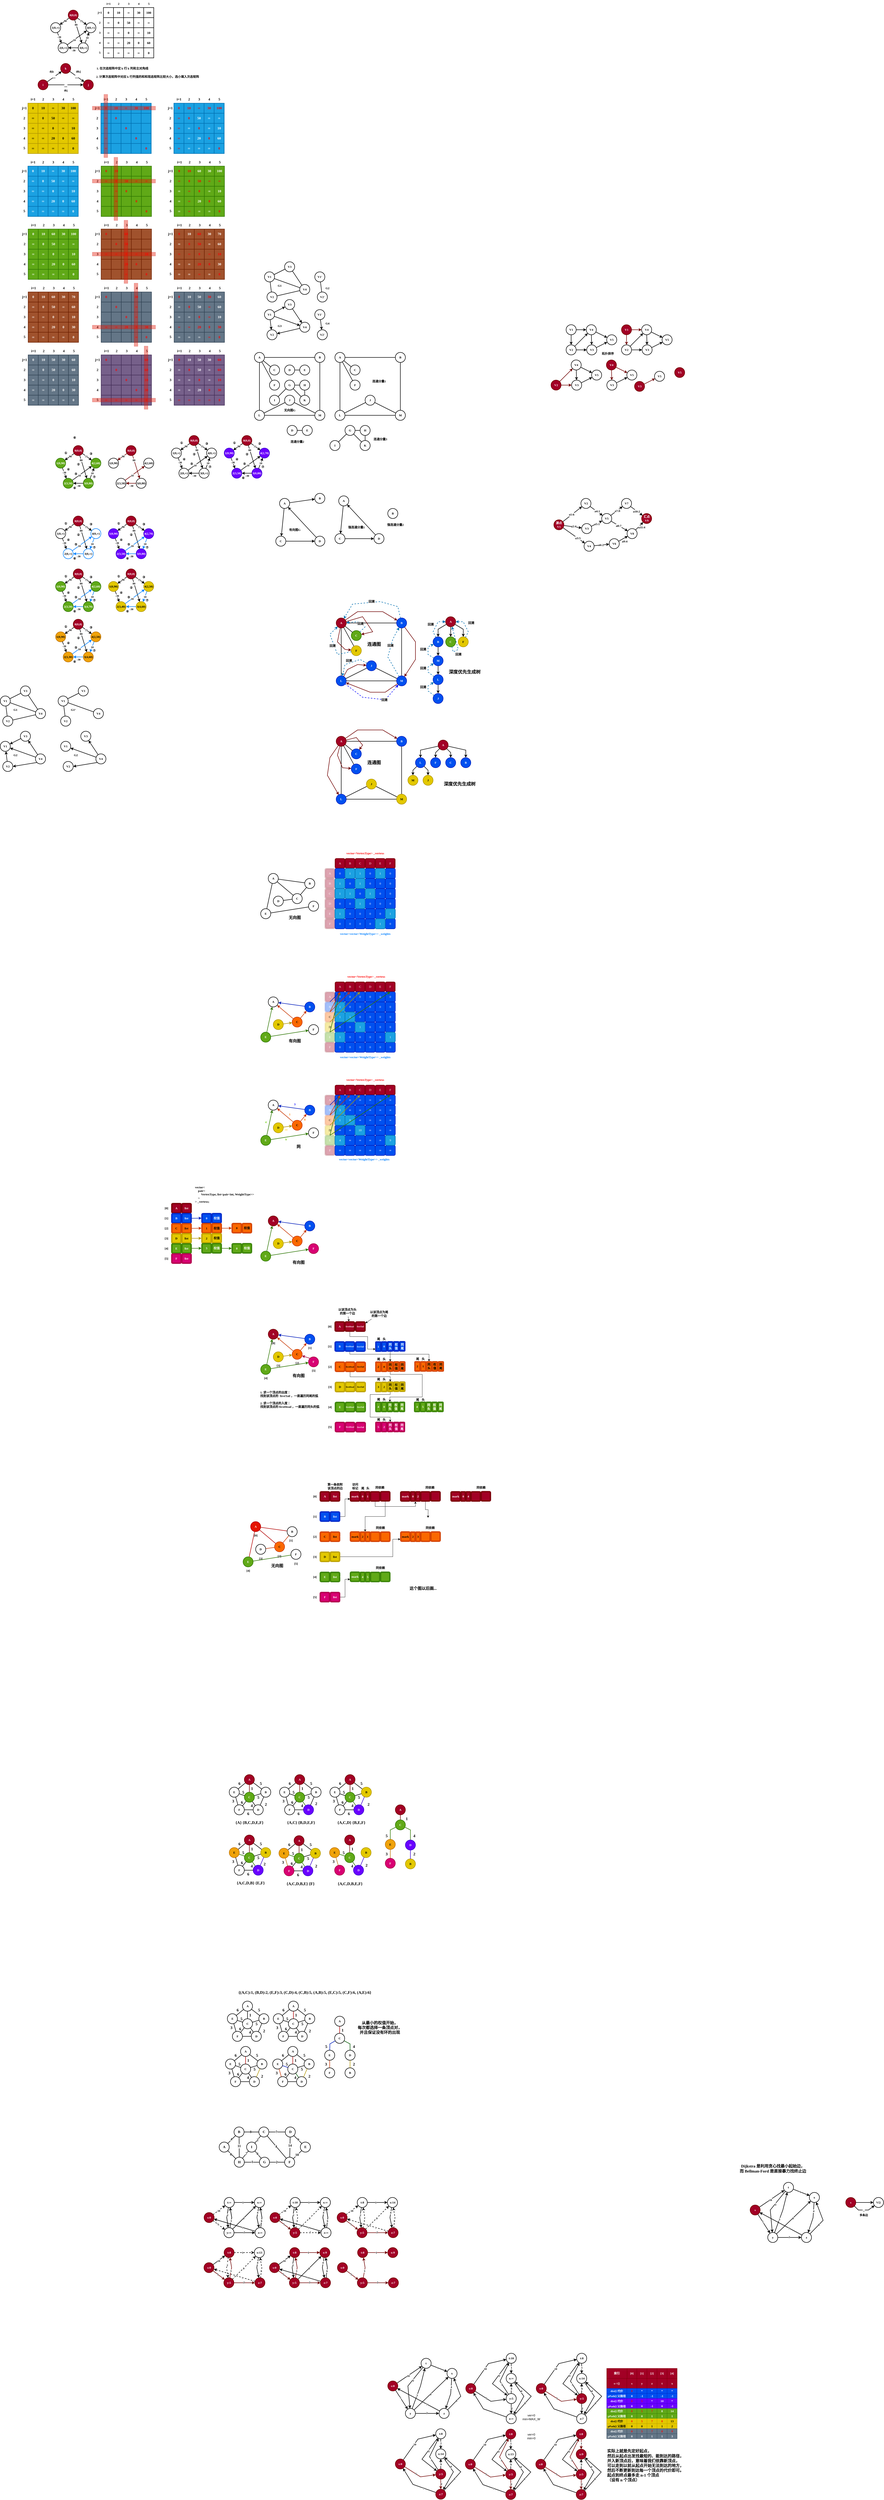 <mxfile version="22.1.2" type="device">
  <diagram name="第 1 页" id="n_sf0sDzlpUR8E0M_Ner">
    <mxGraphModel dx="885" dy="445" grid="1" gridSize="10" guides="1" tooltips="1" connect="1" arrows="1" fold="1" page="1" pageScale="1" pageWidth="10000" pageHeight="10000" math="0" shadow="0">
      <root>
        <mxCell id="0" />
        <mxCell id="1" parent="0" />
        <mxCell id="BRikm0kSYV7cnef9qvUa-1" value="5" style="text;html=1;align=center;verticalAlign=middle;resizable=0;points=[];autosize=1;strokeColor=none;fillColor=none;fontFamily=Comic Sans MS;fontStyle=1;fontSize=16;" parent="1" vertex="1">
          <mxGeometry x="2232.5" y="8215" width="30" height="30" as="geometry" />
        </mxCell>
        <mxCell id="BRikm0kSYV7cnef9qvUa-2" value="3" style="text;html=1;align=center;verticalAlign=middle;resizable=0;points=[];autosize=1;strokeColor=none;fillColor=none;fontFamily=Comic Sans MS;fontStyle=1;fontSize=16;" parent="1" vertex="1">
          <mxGeometry x="2217.5" y="7412.5" width="30" height="30" as="geometry" />
        </mxCell>
        <mxCell id="BRikm0kSYV7cnef9qvUa-3" value="5" style="text;html=1;align=center;verticalAlign=middle;resizable=0;points=[];autosize=1;strokeColor=none;fillColor=none;fontFamily=Comic Sans MS;fontStyle=1;fontSize=16;" parent="1" vertex="1">
          <mxGeometry x="2060" y="7375" width="30" height="30" as="geometry" />
        </mxCell>
        <mxCell id="BRikm0kSYV7cnef9qvUa-4" value="4" style="text;html=1;align=center;verticalAlign=middle;resizable=0;points=[];autosize=1;strokeColor=none;fillColor=none;fontFamily=Comic Sans MS;fontStyle=1;fontSize=16;" parent="1" vertex="1">
          <mxGeometry x="2094" y="7188" width="30" height="30" as="geometry" />
        </mxCell>
        <mxCell id="BRikm0kSYV7cnef9qvUa-5" value="4" style="text;html=1;align=center;verticalAlign=middle;resizable=0;points=[];autosize=1;strokeColor=none;fillColor=none;fontFamily=Comic Sans MS;fontStyle=1;fontSize=16;" parent="1" vertex="1">
          <mxGeometry x="2294" y="7188" width="30" height="30" as="geometry" />
        </mxCell>
        <mxCell id="BRikm0kSYV7cnef9qvUa-6" value="4" style="text;html=1;align=center;verticalAlign=middle;resizable=0;points=[];autosize=1;strokeColor=none;fillColor=none;fontFamily=Comic Sans MS;fontStyle=1;fontSize=16;" parent="1" vertex="1">
          <mxGeometry x="2494" y="7188" width="30" height="30" as="geometry" />
        </mxCell>
        <mxCell id="BRikm0kSYV7cnef9qvUa-7" value="1" style="text;html=1;align=center;verticalAlign=middle;resizable=0;points=[];autosize=1;strokeColor=none;fillColor=none;fontFamily=Comic Sans MS;fontStyle=1;fontSize=16;" parent="1" vertex="1">
          <mxGeometry x="2095" y="7120" width="30" height="30" as="geometry" />
        </mxCell>
        <mxCell id="BRikm0kSYV7cnef9qvUa-8" value="1" style="text;html=1;align=center;verticalAlign=middle;resizable=0;points=[];autosize=1;strokeColor=none;fillColor=none;fontFamily=Comic Sans MS;fontStyle=1;fontSize=16;" parent="1" vertex="1">
          <mxGeometry x="2295" y="7120" width="30" height="30" as="geometry" />
        </mxCell>
        <mxCell id="BRikm0kSYV7cnef9qvUa-9" value="1" style="text;html=1;align=center;verticalAlign=middle;resizable=0;points=[];autosize=1;strokeColor=none;fillColor=none;fontFamily=Comic Sans MS;fontStyle=1;fontSize=16;" parent="1" vertex="1">
          <mxGeometry x="2495" y="7120" width="30" height="30" as="geometry" />
        </mxCell>
        <mxCell id="BRikm0kSYV7cnef9qvUa-10" style="rounded=0;orthogonalLoop=1;jettySize=auto;html=1;fontStyle=1;strokeWidth=2;fontFamily=Comic Sans MS;" parent="1" source="BRikm0kSYV7cnef9qvUa-13" target="BRikm0kSYV7cnef9qvUa-14" edge="1">
          <mxGeometry relative="1" as="geometry" />
        </mxCell>
        <mxCell id="BRikm0kSYV7cnef9qvUa-11" style="rounded=0;orthogonalLoop=1;jettySize=auto;html=1;fontStyle=1;strokeWidth=2;fontFamily=Comic Sans MS;" parent="1" source="BRikm0kSYV7cnef9qvUa-13" target="BRikm0kSYV7cnef9qvUa-17" edge="1">
          <mxGeometry relative="1" as="geometry" />
        </mxCell>
        <mxCell id="BRikm0kSYV7cnef9qvUa-12" style="rounded=0;orthogonalLoop=1;jettySize=auto;html=1;fontStyle=1;strokeWidth=2;fontFamily=Comic Sans MS;" parent="1" source="BRikm0kSYV7cnef9qvUa-13" target="BRikm0kSYV7cnef9qvUa-16" edge="1">
          <mxGeometry relative="1" as="geometry" />
        </mxCell>
        <mxCell id="BRikm0kSYV7cnef9qvUa-13" value="V1" style="ellipse;whiteSpace=wrap;html=1;aspect=fixed;fontStyle=1;strokeWidth=2;fontFamily=Comic Sans MS;" parent="1" vertex="1">
          <mxGeometry x="2160" y="1260" width="40" height="40" as="geometry" />
        </mxCell>
        <mxCell id="BRikm0kSYV7cnef9qvUa-14" value="V2" style="ellipse;whiteSpace=wrap;html=1;aspect=fixed;fontStyle=1;strokeWidth=2;fontFamily=Comic Sans MS;" parent="1" vertex="1">
          <mxGeometry x="2170" y="1340" width="40" height="40" as="geometry" />
        </mxCell>
        <mxCell id="BRikm0kSYV7cnef9qvUa-15" style="rounded=0;orthogonalLoop=1;jettySize=auto;html=1;fontStyle=1;strokeWidth=2;fontFamily=Comic Sans MS;" parent="1" source="BRikm0kSYV7cnef9qvUa-16" target="BRikm0kSYV7cnef9qvUa-14" edge="1">
          <mxGeometry relative="1" as="geometry" />
        </mxCell>
        <mxCell id="BRikm0kSYV7cnef9qvUa-16" value="V4" style="ellipse;whiteSpace=wrap;html=1;aspect=fixed;fontStyle=1;strokeWidth=2;fontFamily=Comic Sans MS;" parent="1" vertex="1">
          <mxGeometry x="2300" y="1310" width="40" height="40" as="geometry" />
        </mxCell>
        <mxCell id="BRikm0kSYV7cnef9qvUa-17" value="V3" style="ellipse;whiteSpace=wrap;html=1;aspect=fixed;fontStyle=1;strokeWidth=2;fontFamily=Comic Sans MS;" parent="1" vertex="1">
          <mxGeometry x="2240" y="1220" width="40" height="40" as="geometry" />
        </mxCell>
        <mxCell id="BRikm0kSYV7cnef9qvUa-18" style="rounded=0;orthogonalLoop=1;jettySize=auto;html=1;fontStyle=1;strokeWidth=2;fontFamily=Comic Sans MS;" parent="1" source="BRikm0kSYV7cnef9qvUa-17" target="BRikm0kSYV7cnef9qvUa-16" edge="1">
          <mxGeometry relative="1" as="geometry" />
        </mxCell>
        <mxCell id="BRikm0kSYV7cnef9qvUa-19" style="rounded=0;orthogonalLoop=1;jettySize=auto;html=1;strokeWidth=2;fontFamily=Comic Sans MS;" parent="1" source="BRikm0kSYV7cnef9qvUa-20" target="BRikm0kSYV7cnef9qvUa-21" edge="1">
          <mxGeometry relative="1" as="geometry" />
        </mxCell>
        <mxCell id="BRikm0kSYV7cnef9qvUa-20" value="V1&#39;" style="ellipse;whiteSpace=wrap;html=1;aspect=fixed;fontStyle=1;strokeWidth=2;fontFamily=Comic Sans MS;" parent="1" vertex="1">
          <mxGeometry x="2360" y="1260" width="40" height="40" as="geometry" />
        </mxCell>
        <mxCell id="BRikm0kSYV7cnef9qvUa-21" value="V2&#39;" style="ellipse;whiteSpace=wrap;html=1;aspect=fixed;fontStyle=1;strokeWidth=2;fontFamily=Comic Sans MS;" parent="1" vertex="1">
          <mxGeometry x="2370" y="1340" width="40" height="40" as="geometry" />
        </mxCell>
        <mxCell id="BRikm0kSYV7cnef9qvUa-22" style="rounded=0;orthogonalLoop=1;jettySize=auto;html=1;fontStyle=1;strokeWidth=2;fontFamily=Comic Sans MS;endArrow=none;endFill=0;" parent="1" source="BRikm0kSYV7cnef9qvUa-25" target="BRikm0kSYV7cnef9qvUa-26" edge="1">
          <mxGeometry relative="1" as="geometry" />
        </mxCell>
        <mxCell id="BRikm0kSYV7cnef9qvUa-23" style="rounded=0;orthogonalLoop=1;jettySize=auto;html=1;fontStyle=1;strokeWidth=2;fontFamily=Comic Sans MS;endArrow=none;endFill=0;" parent="1" source="BRikm0kSYV7cnef9qvUa-25" target="BRikm0kSYV7cnef9qvUa-29" edge="1">
          <mxGeometry relative="1" as="geometry" />
        </mxCell>
        <mxCell id="BRikm0kSYV7cnef9qvUa-24" style="rounded=0;orthogonalLoop=1;jettySize=auto;html=1;fontStyle=1;strokeWidth=2;fontFamily=Comic Sans MS;endArrow=none;endFill=0;" parent="1" source="BRikm0kSYV7cnef9qvUa-25" target="BRikm0kSYV7cnef9qvUa-28" edge="1">
          <mxGeometry relative="1" as="geometry" />
        </mxCell>
        <mxCell id="BRikm0kSYV7cnef9qvUa-25" value="V1" style="ellipse;whiteSpace=wrap;html=1;aspect=fixed;fontStyle=1;strokeWidth=2;fontFamily=Comic Sans MS;" parent="1" vertex="1">
          <mxGeometry x="2160" y="1110" width="40" height="40" as="geometry" />
        </mxCell>
        <mxCell id="BRikm0kSYV7cnef9qvUa-26" value="V2" style="ellipse;whiteSpace=wrap;html=1;aspect=fixed;fontStyle=1;strokeWidth=2;fontFamily=Comic Sans MS;" parent="1" vertex="1">
          <mxGeometry x="2170" y="1190" width="40" height="40" as="geometry" />
        </mxCell>
        <mxCell id="BRikm0kSYV7cnef9qvUa-27" style="rounded=0;orthogonalLoop=1;jettySize=auto;html=1;fontStyle=1;strokeWidth=2;fontFamily=Comic Sans MS;endArrow=none;endFill=0;" parent="1" source="BRikm0kSYV7cnef9qvUa-28" target="BRikm0kSYV7cnef9qvUa-26" edge="1">
          <mxGeometry relative="1" as="geometry" />
        </mxCell>
        <mxCell id="BRikm0kSYV7cnef9qvUa-28" value="V4" style="ellipse;whiteSpace=wrap;html=1;aspect=fixed;fontStyle=1;strokeWidth=2;fontFamily=Comic Sans MS;" parent="1" vertex="1">
          <mxGeometry x="2300" y="1160" width="40" height="40" as="geometry" />
        </mxCell>
        <mxCell id="BRikm0kSYV7cnef9qvUa-29" value="V3" style="ellipse;whiteSpace=wrap;html=1;aspect=fixed;fontStyle=1;strokeWidth=2;fontFamily=Comic Sans MS;" parent="1" vertex="1">
          <mxGeometry x="2240" y="1070" width="40" height="40" as="geometry" />
        </mxCell>
        <mxCell id="BRikm0kSYV7cnef9qvUa-30" style="rounded=0;orthogonalLoop=1;jettySize=auto;html=1;fontStyle=1;strokeWidth=2;fontFamily=Comic Sans MS;endArrow=none;endFill=0;" parent="1" source="BRikm0kSYV7cnef9qvUa-29" target="BRikm0kSYV7cnef9qvUa-28" edge="1">
          <mxGeometry relative="1" as="geometry" />
        </mxCell>
        <mxCell id="BRikm0kSYV7cnef9qvUa-31" style="rounded=0;orthogonalLoop=1;jettySize=auto;html=1;strokeWidth=2;endArrow=none;endFill=0;fontFamily=Comic Sans MS;" parent="1" source="BRikm0kSYV7cnef9qvUa-32" target="BRikm0kSYV7cnef9qvUa-33" edge="1">
          <mxGeometry relative="1" as="geometry" />
        </mxCell>
        <mxCell id="BRikm0kSYV7cnef9qvUa-32" value="V1&#39;" style="ellipse;whiteSpace=wrap;html=1;aspect=fixed;fontStyle=1;strokeWidth=2;fontFamily=Comic Sans MS;" parent="1" vertex="1">
          <mxGeometry x="2360" y="1110" width="40" height="40" as="geometry" />
        </mxCell>
        <mxCell id="BRikm0kSYV7cnef9qvUa-33" value="V2&#39;" style="ellipse;whiteSpace=wrap;html=1;aspect=fixed;fontStyle=1;strokeWidth=2;fontFamily=Comic Sans MS;" parent="1" vertex="1">
          <mxGeometry x="2370" y="1190" width="40" height="40" as="geometry" />
        </mxCell>
        <mxCell id="BRikm0kSYV7cnef9qvUa-34" value="G1" style="text;html=1;align=center;verticalAlign=middle;resizable=0;points=[];autosize=1;strokeColor=none;fillColor=none;fontFamily=Comic Sans MS;fontStyle=1" parent="1" vertex="1">
          <mxGeometry x="2200" y="1150" width="40" height="30" as="geometry" />
        </mxCell>
        <mxCell id="BRikm0kSYV7cnef9qvUa-35" value="G2" style="text;html=1;align=center;verticalAlign=middle;resizable=0;points=[];autosize=1;strokeColor=none;fillColor=none;fontFamily=Comic Sans MS;fontStyle=1" parent="1" vertex="1">
          <mxGeometry x="2390" y="1160" width="40" height="30" as="geometry" />
        </mxCell>
        <mxCell id="BRikm0kSYV7cnef9qvUa-36" value="G3" style="text;html=1;align=center;verticalAlign=middle;resizable=0;points=[];autosize=1;strokeColor=none;fillColor=none;fontFamily=Comic Sans MS;fontStyle=1" parent="1" vertex="1">
          <mxGeometry x="2200" y="1310" width="40" height="30" as="geometry" />
        </mxCell>
        <mxCell id="BRikm0kSYV7cnef9qvUa-37" value="G4" style="text;html=1;align=center;verticalAlign=middle;resizable=0;points=[];autosize=1;strokeColor=none;fillColor=none;fontFamily=Comic Sans MS;fontStyle=1" parent="1" vertex="1">
          <mxGeometry x="2390" y="1300" width="40" height="30" as="geometry" />
        </mxCell>
        <mxCell id="BRikm0kSYV7cnef9qvUa-38" style="rounded=0;orthogonalLoop=1;jettySize=auto;html=1;fontStyle=1;strokeWidth=2;fontFamily=Comic Sans MS;endArrow=none;endFill=0;" parent="1" source="BRikm0kSYV7cnef9qvUa-41" target="BRikm0kSYV7cnef9qvUa-42" edge="1">
          <mxGeometry relative="1" as="geometry" />
        </mxCell>
        <mxCell id="BRikm0kSYV7cnef9qvUa-39" style="rounded=0;orthogonalLoop=1;jettySize=auto;html=1;fontStyle=1;strokeWidth=2;fontFamily=Comic Sans MS;endArrow=none;endFill=0;" parent="1" source="BRikm0kSYV7cnef9qvUa-41" target="BRikm0kSYV7cnef9qvUa-46" edge="1">
          <mxGeometry relative="1" as="geometry" />
        </mxCell>
        <mxCell id="BRikm0kSYV7cnef9qvUa-40" style="rounded=0;orthogonalLoop=1;jettySize=auto;html=1;fontStyle=1;strokeWidth=2;fontFamily=Comic Sans MS;endArrow=none;endFill=0;" parent="1" source="BRikm0kSYV7cnef9qvUa-41" target="BRikm0kSYV7cnef9qvUa-44" edge="1">
          <mxGeometry relative="1" as="geometry" />
        </mxCell>
        <mxCell id="BRikm0kSYV7cnef9qvUa-41" value="A" style="ellipse;whiteSpace=wrap;html=1;aspect=fixed;fontStyle=1;strokeWidth=2;fontFamily=Comic Sans MS;" parent="1" vertex="1">
          <mxGeometry x="2120" y="1430" width="40" height="40" as="geometry" />
        </mxCell>
        <mxCell id="BRikm0kSYV7cnef9qvUa-42" value="L" style="ellipse;whiteSpace=wrap;html=1;aspect=fixed;fontStyle=1;strokeWidth=2;fontFamily=Comic Sans MS;" parent="1" vertex="1">
          <mxGeometry x="2120" y="1660" width="40" height="40" as="geometry" />
        </mxCell>
        <mxCell id="BRikm0kSYV7cnef9qvUa-43" style="rounded=0;orthogonalLoop=1;jettySize=auto;html=1;strokeWidth=2;endArrow=none;endFill=0;fontFamily=Comic Sans MS;" parent="1" source="BRikm0kSYV7cnef9qvUa-41" target="BRikm0kSYV7cnef9qvUa-48" edge="1">
          <mxGeometry relative="1" as="geometry" />
        </mxCell>
        <mxCell id="BRikm0kSYV7cnef9qvUa-44" value="C" style="ellipse;whiteSpace=wrap;html=1;aspect=fixed;fontStyle=1;strokeWidth=2;fontFamily=Comic Sans MS;" parent="1" vertex="1">
          <mxGeometry x="2180" y="1480" width="40" height="40" as="geometry" />
        </mxCell>
        <mxCell id="BRikm0kSYV7cnef9qvUa-45" style="rounded=0;orthogonalLoop=1;jettySize=auto;html=1;strokeWidth=2;endArrow=none;endFill=0;fontFamily=Comic Sans MS;" parent="1" source="BRikm0kSYV7cnef9qvUa-46" target="BRikm0kSYV7cnef9qvUa-64" edge="1">
          <mxGeometry relative="1" as="geometry" />
        </mxCell>
        <mxCell id="BRikm0kSYV7cnef9qvUa-46" value="B" style="ellipse;whiteSpace=wrap;html=1;aspect=fixed;fontStyle=1;strokeWidth=2;fontFamily=Comic Sans MS;" parent="1" vertex="1">
          <mxGeometry x="2360" y="1430" width="40" height="40" as="geometry" />
        </mxCell>
        <mxCell id="BRikm0kSYV7cnef9qvUa-47" value="无向图G" style="text;html=1;align=center;verticalAlign=middle;resizable=0;points=[];autosize=1;strokeColor=none;fillColor=none;fontFamily=Comic Sans MS;fontStyle=1" parent="1" vertex="1">
          <mxGeometry x="2225" y="1645" width="70" height="30" as="geometry" />
        </mxCell>
        <mxCell id="BRikm0kSYV7cnef9qvUa-48" value="F" style="ellipse;whiteSpace=wrap;html=1;aspect=fixed;fontStyle=1;strokeWidth=2;fontFamily=Comic Sans MS;" parent="1" vertex="1">
          <mxGeometry x="2180" y="1540" width="40" height="40" as="geometry" />
        </mxCell>
        <mxCell id="BRikm0kSYV7cnef9qvUa-49" value="I" style="ellipse;whiteSpace=wrap;html=1;aspect=fixed;fontStyle=1;strokeWidth=2;fontFamily=Comic Sans MS;" parent="1" vertex="1">
          <mxGeometry x="2180" y="1600" width="40" height="40" as="geometry" />
        </mxCell>
        <mxCell id="BRikm0kSYV7cnef9qvUa-50" style="rounded=0;orthogonalLoop=1;jettySize=auto;html=1;strokeWidth=2;endArrow=none;endFill=0;fontFamily=Comic Sans MS;" parent="1" source="BRikm0kSYV7cnef9qvUa-52" target="BRikm0kSYV7cnef9qvUa-49" edge="1">
          <mxGeometry relative="1" as="geometry" />
        </mxCell>
        <mxCell id="BRikm0kSYV7cnef9qvUa-51" style="rounded=0;orthogonalLoop=1;jettySize=auto;html=1;endArrow=none;endFill=0;strokeWidth=2;fontFamily=Comic Sans MS;" parent="1" source="BRikm0kSYV7cnef9qvUa-52" target="BRikm0kSYV7cnef9qvUa-53" edge="1">
          <mxGeometry relative="1" as="geometry" />
        </mxCell>
        <mxCell id="BRikm0kSYV7cnef9qvUa-52" value="G" style="ellipse;whiteSpace=wrap;html=1;aspect=fixed;fontStyle=1;strokeWidth=2;fontFamily=Comic Sans MS;" parent="1" vertex="1">
          <mxGeometry x="2240" y="1540" width="40" height="40" as="geometry" />
        </mxCell>
        <mxCell id="BRikm0kSYV7cnef9qvUa-53" value="H" style="ellipse;whiteSpace=wrap;html=1;aspect=fixed;fontStyle=1;strokeWidth=2;fontFamily=Comic Sans MS;" parent="1" vertex="1">
          <mxGeometry x="2300" y="1540" width="40" height="40" as="geometry" />
        </mxCell>
        <mxCell id="BRikm0kSYV7cnef9qvUa-54" style="rounded=0;orthogonalLoop=1;jettySize=auto;html=1;strokeWidth=2;endArrow=none;endFill=0;fontFamily=Comic Sans MS;" parent="1" source="BRikm0kSYV7cnef9qvUa-56" target="BRikm0kSYV7cnef9qvUa-52" edge="1">
          <mxGeometry relative="1" as="geometry" />
        </mxCell>
        <mxCell id="BRikm0kSYV7cnef9qvUa-55" style="rounded=0;orthogonalLoop=1;jettySize=auto;html=1;endArrow=none;endFill=0;strokeWidth=2;fontFamily=Comic Sans MS;" parent="1" source="BRikm0kSYV7cnef9qvUa-56" target="BRikm0kSYV7cnef9qvUa-53" edge="1">
          <mxGeometry relative="1" as="geometry" />
        </mxCell>
        <mxCell id="BRikm0kSYV7cnef9qvUa-56" value="K" style="ellipse;whiteSpace=wrap;html=1;aspect=fixed;fontStyle=1;strokeWidth=2;fontFamily=Comic Sans MS;" parent="1" vertex="1">
          <mxGeometry x="2300" y="1600" width="40" height="40" as="geometry" />
        </mxCell>
        <mxCell id="BRikm0kSYV7cnef9qvUa-57" style="rounded=0;orthogonalLoop=1;jettySize=auto;html=1;strokeWidth=2;endArrow=none;endFill=0;fontFamily=Comic Sans MS;" parent="1" source="BRikm0kSYV7cnef9qvUa-58" target="BRikm0kSYV7cnef9qvUa-59" edge="1">
          <mxGeometry relative="1" as="geometry" />
        </mxCell>
        <mxCell id="BRikm0kSYV7cnef9qvUa-58" value="D" style="ellipse;whiteSpace=wrap;html=1;aspect=fixed;fontStyle=1;strokeWidth=2;fontFamily=Comic Sans MS;" parent="1" vertex="1">
          <mxGeometry x="2250" y="1720" width="40" height="40" as="geometry" />
        </mxCell>
        <mxCell id="BRikm0kSYV7cnef9qvUa-59" value="E" style="ellipse;whiteSpace=wrap;html=1;aspect=fixed;fontStyle=1;strokeWidth=2;fontFamily=Comic Sans MS;" parent="1" vertex="1">
          <mxGeometry x="2310" y="1720" width="40" height="40" as="geometry" />
        </mxCell>
        <mxCell id="BRikm0kSYV7cnef9qvUa-60" style="rounded=0;orthogonalLoop=1;jettySize=auto;html=1;strokeWidth=2;endArrow=none;endFill=0;fontFamily=Comic Sans MS;" parent="1" source="BRikm0kSYV7cnef9qvUa-62" target="BRikm0kSYV7cnef9qvUa-42" edge="1">
          <mxGeometry relative="1" as="geometry" />
        </mxCell>
        <mxCell id="BRikm0kSYV7cnef9qvUa-61" style="rounded=0;orthogonalLoop=1;jettySize=auto;html=1;strokeWidth=2;endArrow=none;endFill=0;fontFamily=Comic Sans MS;" parent="1" source="BRikm0kSYV7cnef9qvUa-62" target="BRikm0kSYV7cnef9qvUa-64" edge="1">
          <mxGeometry relative="1" as="geometry" />
        </mxCell>
        <mxCell id="BRikm0kSYV7cnef9qvUa-62" value="J" style="ellipse;whiteSpace=wrap;html=1;aspect=fixed;fontStyle=1;strokeWidth=2;fontFamily=Comic Sans MS;" parent="1" vertex="1">
          <mxGeometry x="2240" y="1600" width="40" height="40" as="geometry" />
        </mxCell>
        <mxCell id="BRikm0kSYV7cnef9qvUa-63" style="rounded=0;orthogonalLoop=1;jettySize=auto;html=1;strokeWidth=2;endArrow=none;endFill=0;fontFamily=Comic Sans MS;" parent="1" source="BRikm0kSYV7cnef9qvUa-64" target="BRikm0kSYV7cnef9qvUa-42" edge="1">
          <mxGeometry relative="1" as="geometry" />
        </mxCell>
        <mxCell id="BRikm0kSYV7cnef9qvUa-64" value="M" style="ellipse;whiteSpace=wrap;html=1;aspect=fixed;fontStyle=1;strokeWidth=2;fontFamily=Comic Sans MS;" parent="1" vertex="1">
          <mxGeometry x="2360" y="1660" width="40" height="40" as="geometry" />
        </mxCell>
        <mxCell id="BRikm0kSYV7cnef9qvUa-65" style="rounded=0;orthogonalLoop=1;jettySize=auto;html=1;fontStyle=1;strokeWidth=2;fontFamily=Comic Sans MS;endArrow=none;endFill=0;" parent="1" source="BRikm0kSYV7cnef9qvUa-68" target="BRikm0kSYV7cnef9qvUa-69" edge="1">
          <mxGeometry relative="1" as="geometry" />
        </mxCell>
        <mxCell id="BRikm0kSYV7cnef9qvUa-66" style="rounded=0;orthogonalLoop=1;jettySize=auto;html=1;fontStyle=1;strokeWidth=2;fontFamily=Comic Sans MS;endArrow=none;endFill=0;" parent="1" source="BRikm0kSYV7cnef9qvUa-68" target="BRikm0kSYV7cnef9qvUa-73" edge="1">
          <mxGeometry relative="1" as="geometry" />
        </mxCell>
        <mxCell id="BRikm0kSYV7cnef9qvUa-67" style="rounded=0;orthogonalLoop=1;jettySize=auto;html=1;fontStyle=1;strokeWidth=2;fontFamily=Comic Sans MS;endArrow=none;endFill=0;" parent="1" source="BRikm0kSYV7cnef9qvUa-68" target="BRikm0kSYV7cnef9qvUa-71" edge="1">
          <mxGeometry relative="1" as="geometry" />
        </mxCell>
        <mxCell id="BRikm0kSYV7cnef9qvUa-68" value="A" style="ellipse;whiteSpace=wrap;html=1;aspect=fixed;fontStyle=1;strokeWidth=2;fontFamily=Comic Sans MS;" parent="1" vertex="1">
          <mxGeometry x="2440" y="1430" width="40" height="40" as="geometry" />
        </mxCell>
        <mxCell id="BRikm0kSYV7cnef9qvUa-69" value="L" style="ellipse;whiteSpace=wrap;html=1;aspect=fixed;fontStyle=1;strokeWidth=2;fontFamily=Comic Sans MS;" parent="1" vertex="1">
          <mxGeometry x="2440" y="1660" width="40" height="40" as="geometry" />
        </mxCell>
        <mxCell id="BRikm0kSYV7cnef9qvUa-70" style="rounded=0;orthogonalLoop=1;jettySize=auto;html=1;strokeWidth=2;endArrow=none;endFill=0;fontFamily=Comic Sans MS;" parent="1" source="BRikm0kSYV7cnef9qvUa-68" target="BRikm0kSYV7cnef9qvUa-74" edge="1">
          <mxGeometry relative="1" as="geometry" />
        </mxCell>
        <mxCell id="BRikm0kSYV7cnef9qvUa-71" value="C" style="ellipse;whiteSpace=wrap;html=1;aspect=fixed;fontStyle=1;strokeWidth=2;fontFamily=Comic Sans MS;" parent="1" vertex="1">
          <mxGeometry x="2500" y="1480" width="40" height="40" as="geometry" />
        </mxCell>
        <mxCell id="BRikm0kSYV7cnef9qvUa-72" style="rounded=0;orthogonalLoop=1;jettySize=auto;html=1;strokeWidth=2;endArrow=none;endFill=0;fontFamily=Comic Sans MS;" parent="1" source="BRikm0kSYV7cnef9qvUa-73" target="BRikm0kSYV7cnef9qvUa-79" edge="1">
          <mxGeometry relative="1" as="geometry" />
        </mxCell>
        <mxCell id="BRikm0kSYV7cnef9qvUa-73" value="B" style="ellipse;whiteSpace=wrap;html=1;aspect=fixed;fontStyle=1;strokeWidth=2;fontFamily=Comic Sans MS;" parent="1" vertex="1">
          <mxGeometry x="2680" y="1430" width="40" height="40" as="geometry" />
        </mxCell>
        <mxCell id="BRikm0kSYV7cnef9qvUa-74" value="F" style="ellipse;whiteSpace=wrap;html=1;aspect=fixed;fontStyle=1;strokeWidth=2;fontFamily=Comic Sans MS;" parent="1" vertex="1">
          <mxGeometry x="2500" y="1540" width="40" height="40" as="geometry" />
        </mxCell>
        <mxCell id="BRikm0kSYV7cnef9qvUa-75" style="rounded=0;orthogonalLoop=1;jettySize=auto;html=1;strokeWidth=2;endArrow=none;endFill=0;fontFamily=Comic Sans MS;" parent="1" source="BRikm0kSYV7cnef9qvUa-77" target="BRikm0kSYV7cnef9qvUa-69" edge="1">
          <mxGeometry relative="1" as="geometry" />
        </mxCell>
        <mxCell id="BRikm0kSYV7cnef9qvUa-76" style="rounded=0;orthogonalLoop=1;jettySize=auto;html=1;strokeWidth=2;endArrow=none;endFill=0;fontFamily=Comic Sans MS;" parent="1" source="BRikm0kSYV7cnef9qvUa-77" target="BRikm0kSYV7cnef9qvUa-79" edge="1">
          <mxGeometry relative="1" as="geometry" />
        </mxCell>
        <mxCell id="BRikm0kSYV7cnef9qvUa-77" value="J" style="ellipse;whiteSpace=wrap;html=1;aspect=fixed;fontStyle=1;strokeWidth=2;fontFamily=Comic Sans MS;" parent="1" vertex="1">
          <mxGeometry x="2560" y="1600" width="40" height="40" as="geometry" />
        </mxCell>
        <mxCell id="BRikm0kSYV7cnef9qvUa-78" style="rounded=0;orthogonalLoop=1;jettySize=auto;html=1;strokeWidth=2;endArrow=none;endFill=0;fontFamily=Comic Sans MS;" parent="1" source="BRikm0kSYV7cnef9qvUa-79" target="BRikm0kSYV7cnef9qvUa-69" edge="1">
          <mxGeometry relative="1" as="geometry" />
        </mxCell>
        <mxCell id="BRikm0kSYV7cnef9qvUa-79" value="M" style="ellipse;whiteSpace=wrap;html=1;aspect=fixed;fontStyle=1;strokeWidth=2;fontFamily=Comic Sans MS;" parent="1" vertex="1">
          <mxGeometry x="2680" y="1660" width="40" height="40" as="geometry" />
        </mxCell>
        <mxCell id="BRikm0kSYV7cnef9qvUa-80" value="I" style="ellipse;whiteSpace=wrap;html=1;aspect=fixed;fontStyle=1;strokeWidth=2;fontFamily=Comic Sans MS;" parent="1" vertex="1">
          <mxGeometry x="2420" y="1780" width="40" height="40" as="geometry" />
        </mxCell>
        <mxCell id="BRikm0kSYV7cnef9qvUa-81" style="rounded=0;orthogonalLoop=1;jettySize=auto;html=1;strokeWidth=2;endArrow=none;endFill=0;fontFamily=Comic Sans MS;" parent="1" source="BRikm0kSYV7cnef9qvUa-83" target="BRikm0kSYV7cnef9qvUa-80" edge="1">
          <mxGeometry relative="1" as="geometry" />
        </mxCell>
        <mxCell id="BRikm0kSYV7cnef9qvUa-82" style="rounded=0;orthogonalLoop=1;jettySize=auto;html=1;endArrow=none;endFill=0;strokeWidth=2;fontFamily=Comic Sans MS;" parent="1" source="BRikm0kSYV7cnef9qvUa-83" target="BRikm0kSYV7cnef9qvUa-84" edge="1">
          <mxGeometry relative="1" as="geometry" />
        </mxCell>
        <mxCell id="BRikm0kSYV7cnef9qvUa-83" value="G" style="ellipse;whiteSpace=wrap;html=1;aspect=fixed;fontStyle=1;strokeWidth=2;fontFamily=Comic Sans MS;" parent="1" vertex="1">
          <mxGeometry x="2480" y="1720" width="40" height="40" as="geometry" />
        </mxCell>
        <mxCell id="BRikm0kSYV7cnef9qvUa-84" value="H" style="ellipse;whiteSpace=wrap;html=1;aspect=fixed;fontStyle=1;strokeWidth=2;fontFamily=Comic Sans MS;" parent="1" vertex="1">
          <mxGeometry x="2540" y="1720" width="40" height="40" as="geometry" />
        </mxCell>
        <mxCell id="BRikm0kSYV7cnef9qvUa-85" style="rounded=0;orthogonalLoop=1;jettySize=auto;html=1;strokeWidth=2;endArrow=none;endFill=0;fontFamily=Comic Sans MS;" parent="1" source="BRikm0kSYV7cnef9qvUa-87" target="BRikm0kSYV7cnef9qvUa-83" edge="1">
          <mxGeometry relative="1" as="geometry" />
        </mxCell>
        <mxCell id="BRikm0kSYV7cnef9qvUa-86" style="rounded=0;orthogonalLoop=1;jettySize=auto;html=1;endArrow=none;endFill=0;strokeWidth=2;fontFamily=Comic Sans MS;" parent="1" source="BRikm0kSYV7cnef9qvUa-87" target="BRikm0kSYV7cnef9qvUa-84" edge="1">
          <mxGeometry relative="1" as="geometry" />
        </mxCell>
        <mxCell id="BRikm0kSYV7cnef9qvUa-87" value="K" style="ellipse;whiteSpace=wrap;html=1;aspect=fixed;fontStyle=1;strokeWidth=2;fontFamily=Comic Sans MS;" parent="1" vertex="1">
          <mxGeometry x="2540" y="1780" width="40" height="40" as="geometry" />
        </mxCell>
        <mxCell id="BRikm0kSYV7cnef9qvUa-88" value="连通分量1" style="text;html=1;align=center;verticalAlign=middle;resizable=0;points=[];autosize=1;strokeColor=none;fillColor=none;fontFamily=Comic Sans MS;fontStyle=1" parent="1" vertex="1">
          <mxGeometry x="2575" y="1530" width="80" height="30" as="geometry" />
        </mxCell>
        <mxCell id="BRikm0kSYV7cnef9qvUa-89" value="连通分量2" style="text;html=1;align=center;verticalAlign=middle;resizable=0;points=[];autosize=1;strokeColor=none;fillColor=none;fontFamily=Comic Sans MS;fontStyle=1" parent="1" vertex="1">
          <mxGeometry x="2250" y="1770" width="80" height="30" as="geometry" />
        </mxCell>
        <mxCell id="BRikm0kSYV7cnef9qvUa-90" value="连通分量3" style="text;html=1;align=center;verticalAlign=middle;resizable=0;points=[];autosize=1;strokeColor=none;fillColor=none;fontFamily=Comic Sans MS;fontStyle=1" parent="1" vertex="1">
          <mxGeometry x="2580" y="1760" width="80" height="30" as="geometry" />
        </mxCell>
        <mxCell id="BRikm0kSYV7cnef9qvUa-91" style="rounded=0;orthogonalLoop=1;jettySize=auto;html=1;strokeWidth=2;endArrow=none;endFill=0;fontFamily=Comic Sans MS;" parent="1" source="BRikm0kSYV7cnef9qvUa-92" target="BRikm0kSYV7cnef9qvUa-93" edge="1">
          <mxGeometry relative="1" as="geometry" />
        </mxCell>
        <mxCell id="BRikm0kSYV7cnef9qvUa-92" value="D" style="ellipse;whiteSpace=wrap;html=1;aspect=fixed;fontStyle=1;strokeWidth=2;fontFamily=Comic Sans MS;" parent="1" vertex="1">
          <mxGeometry x="2240" y="1480" width="40" height="40" as="geometry" />
        </mxCell>
        <mxCell id="BRikm0kSYV7cnef9qvUa-93" value="E" style="ellipse;whiteSpace=wrap;html=1;aspect=fixed;fontStyle=1;strokeWidth=2;fontFamily=Comic Sans MS;" parent="1" vertex="1">
          <mxGeometry x="2300" y="1480" width="40" height="40" as="geometry" />
        </mxCell>
        <mxCell id="BRikm0kSYV7cnef9qvUa-94" style="rounded=0;orthogonalLoop=1;jettySize=auto;html=1;fontStyle=1;strokeWidth=2;fontFamily=Comic Sans MS;" parent="1" source="BRikm0kSYV7cnef9qvUa-97" target="BRikm0kSYV7cnef9qvUa-96" edge="1">
          <mxGeometry relative="1" as="geometry">
            <mxPoint x="2350" y="2260" as="targetPoint" />
          </mxGeometry>
        </mxCell>
        <mxCell id="BRikm0kSYV7cnef9qvUa-95" style="rounded=0;orthogonalLoop=1;jettySize=auto;html=1;fontStyle=1;strokeWidth=2;fontFamily=Comic Sans MS;" parent="1" source="BRikm0kSYV7cnef9qvUa-96" target="BRikm0kSYV7cnef9qvUa-100" edge="1">
          <mxGeometry relative="1" as="geometry" />
        </mxCell>
        <mxCell id="BRikm0kSYV7cnef9qvUa-96" value="D" style="ellipse;whiteSpace=wrap;html=1;aspect=fixed;fontStyle=1;strokeWidth=2;fontFamily=Comic Sans MS;" parent="1" vertex="1">
          <mxGeometry x="2360" y="2160" width="40" height="40" as="geometry" />
        </mxCell>
        <mxCell id="BRikm0kSYV7cnef9qvUa-97" value="C" style="ellipse;whiteSpace=wrap;html=1;aspect=fixed;fontStyle=1;strokeWidth=2;fontFamily=Comic Sans MS;" parent="1" vertex="1">
          <mxGeometry x="2205" y="2160" width="40" height="40" as="geometry" />
        </mxCell>
        <mxCell id="BRikm0kSYV7cnef9qvUa-98" style="rounded=0;orthogonalLoop=1;jettySize=auto;html=1;fontStyle=1;strokeWidth=2;fontFamily=Comic Sans MS;" parent="1" source="BRikm0kSYV7cnef9qvUa-100" target="BRikm0kSYV7cnef9qvUa-97" edge="1">
          <mxGeometry relative="1" as="geometry" />
        </mxCell>
        <mxCell id="BRikm0kSYV7cnef9qvUa-99" value="B" style="ellipse;whiteSpace=wrap;html=1;aspect=fixed;fontStyle=1;strokeWidth=2;fontFamily=Comic Sans MS;" parent="1" vertex="1">
          <mxGeometry x="2360" y="1990" width="40" height="40" as="geometry" />
        </mxCell>
        <mxCell id="BRikm0kSYV7cnef9qvUa-100" value="A" style="ellipse;whiteSpace=wrap;html=1;aspect=fixed;fontStyle=1;strokeWidth=2;fontFamily=Comic Sans MS;" parent="1" vertex="1">
          <mxGeometry x="2220" y="2010" width="40" height="40" as="geometry" />
        </mxCell>
        <mxCell id="BRikm0kSYV7cnef9qvUa-101" style="rounded=0;orthogonalLoop=1;jettySize=auto;html=1;fontStyle=1;strokeWidth=2;fontFamily=Comic Sans MS;" parent="1" source="BRikm0kSYV7cnef9qvUa-100" target="BRikm0kSYV7cnef9qvUa-99" edge="1">
          <mxGeometry relative="1" as="geometry" />
        </mxCell>
        <mxCell id="BRikm0kSYV7cnef9qvUa-102" value="有向图G" style="text;html=1;align=center;verticalAlign=middle;resizable=0;points=[];autosize=1;strokeColor=none;fillColor=none;fontFamily=Comic Sans MS;fontStyle=1" parent="1" vertex="1">
          <mxGeometry x="2245" y="2120" width="70" height="30" as="geometry" />
        </mxCell>
        <mxCell id="BRikm0kSYV7cnef9qvUa-103" value="强连通分量1" style="text;html=1;align=center;verticalAlign=middle;resizable=0;points=[];autosize=1;strokeColor=none;fillColor=none;fontFamily=Comic Sans MS;fontStyle=1" parent="1" vertex="1">
          <mxGeometry x="2480" y="2110" width="90" height="30" as="geometry" />
        </mxCell>
        <mxCell id="BRikm0kSYV7cnef9qvUa-104" value="强连通分量2" style="text;html=1;align=center;verticalAlign=middle;resizable=0;points=[];autosize=1;strokeColor=none;fillColor=none;fontFamily=Comic Sans MS;fontStyle=1" parent="1" vertex="1">
          <mxGeometry x="2635" y="2100" width="90" height="30" as="geometry" />
        </mxCell>
        <mxCell id="BRikm0kSYV7cnef9qvUa-105" style="rounded=0;orthogonalLoop=1;jettySize=auto;html=1;fontStyle=1;strokeWidth=2;fontFamily=Comic Sans MS;" parent="1" source="BRikm0kSYV7cnef9qvUa-108" target="BRikm0kSYV7cnef9qvUa-107" edge="1">
          <mxGeometry relative="1" as="geometry">
            <mxPoint x="2585" y="2250" as="targetPoint" />
          </mxGeometry>
        </mxCell>
        <mxCell id="BRikm0kSYV7cnef9qvUa-106" style="rounded=0;orthogonalLoop=1;jettySize=auto;html=1;fontStyle=1;strokeWidth=2;fontFamily=Comic Sans MS;" parent="1" source="BRikm0kSYV7cnef9qvUa-107" target="BRikm0kSYV7cnef9qvUa-110" edge="1">
          <mxGeometry relative="1" as="geometry" />
        </mxCell>
        <mxCell id="BRikm0kSYV7cnef9qvUa-107" value="D" style="ellipse;whiteSpace=wrap;html=1;aspect=fixed;fontStyle=1;strokeWidth=2;fontFamily=Comic Sans MS;" parent="1" vertex="1">
          <mxGeometry x="2595" y="2150" width="40" height="40" as="geometry" />
        </mxCell>
        <mxCell id="BRikm0kSYV7cnef9qvUa-108" value="C" style="ellipse;whiteSpace=wrap;html=1;aspect=fixed;fontStyle=1;strokeWidth=2;fontFamily=Comic Sans MS;" parent="1" vertex="1">
          <mxGeometry x="2440" y="2150" width="40" height="40" as="geometry" />
        </mxCell>
        <mxCell id="BRikm0kSYV7cnef9qvUa-109" style="rounded=0;orthogonalLoop=1;jettySize=auto;html=1;fontStyle=1;strokeWidth=2;fontFamily=Comic Sans MS;" parent="1" source="BRikm0kSYV7cnef9qvUa-110" target="BRikm0kSYV7cnef9qvUa-108" edge="1">
          <mxGeometry relative="1" as="geometry" />
        </mxCell>
        <mxCell id="BRikm0kSYV7cnef9qvUa-110" value="A" style="ellipse;whiteSpace=wrap;html=1;aspect=fixed;fontStyle=1;strokeWidth=2;fontFamily=Comic Sans MS;" parent="1" vertex="1">
          <mxGeometry x="2455" y="2000" width="40" height="40" as="geometry" />
        </mxCell>
        <mxCell id="BRikm0kSYV7cnef9qvUa-111" value="B" style="ellipse;whiteSpace=wrap;html=1;aspect=fixed;fontStyle=1;strokeWidth=2;fontFamily=Comic Sans MS;" parent="1" vertex="1">
          <mxGeometry x="2650" y="2050" width="40" height="40" as="geometry" />
        </mxCell>
        <mxCell id="BRikm0kSYV7cnef9qvUa-112" style="rounded=0;orthogonalLoop=1;jettySize=auto;html=1;fontStyle=1;strokeWidth=2;fontFamily=Comic Sans MS;endArrow=none;endFill=0;" parent="1" source="BRikm0kSYV7cnef9qvUa-115" target="BRikm0kSYV7cnef9qvUa-116" edge="1">
          <mxGeometry relative="1" as="geometry" />
        </mxCell>
        <mxCell id="BRikm0kSYV7cnef9qvUa-113" style="rounded=0;orthogonalLoop=1;jettySize=auto;html=1;fontStyle=1;strokeWidth=2;fontFamily=Comic Sans MS;endArrow=none;endFill=0;" parent="1" source="BRikm0kSYV7cnef9qvUa-115" target="BRikm0kSYV7cnef9qvUa-120" edge="1">
          <mxGeometry relative="1" as="geometry" />
        </mxCell>
        <mxCell id="BRikm0kSYV7cnef9qvUa-114" style="rounded=0;orthogonalLoop=1;jettySize=auto;html=1;fontStyle=1;strokeWidth=2;fontFamily=Comic Sans MS;endArrow=none;endFill=0;" parent="1" source="BRikm0kSYV7cnef9qvUa-115" target="BRikm0kSYV7cnef9qvUa-118" edge="1">
          <mxGeometry relative="1" as="geometry" />
        </mxCell>
        <mxCell id="BRikm0kSYV7cnef9qvUa-115" value="A" style="ellipse;whiteSpace=wrap;html=1;aspect=fixed;fontStyle=1;strokeWidth=2;fontFamily=Comic Sans MS;fillColor=#a20025;fontColor=#ffffff;strokeColor=#6F0000;" parent="1" vertex="1">
          <mxGeometry x="2445" y="2485" width="40" height="40" as="geometry" />
        </mxCell>
        <mxCell id="BRikm0kSYV7cnef9qvUa-116" value="L" style="ellipse;whiteSpace=wrap;html=1;aspect=fixed;fontStyle=1;strokeWidth=2;fontFamily=Comic Sans MS;fillColor=#0050ef;fontColor=#ffffff;strokeColor=#001DBC;" parent="1" vertex="1">
          <mxGeometry x="2445" y="2715" width="40" height="40" as="geometry" />
        </mxCell>
        <mxCell id="BRikm0kSYV7cnef9qvUa-117" style="rounded=0;orthogonalLoop=1;jettySize=auto;html=1;strokeWidth=2;endArrow=none;endFill=0;fontFamily=Comic Sans MS;" parent="1" source="BRikm0kSYV7cnef9qvUa-115" target="BRikm0kSYV7cnef9qvUa-121" edge="1">
          <mxGeometry relative="1" as="geometry" />
        </mxCell>
        <mxCell id="BRikm0kSYV7cnef9qvUa-118" value="C" style="ellipse;whiteSpace=wrap;html=1;aspect=fixed;fontStyle=1;strokeWidth=2;fontFamily=Comic Sans MS;fillColor=#60a917;fontColor=#ffffff;strokeColor=#2D7600;" parent="1" vertex="1">
          <mxGeometry x="2505" y="2535" width="40" height="40" as="geometry" />
        </mxCell>
        <mxCell id="BRikm0kSYV7cnef9qvUa-119" style="rounded=0;orthogonalLoop=1;jettySize=auto;html=1;strokeWidth=2;endArrow=none;endFill=0;fontFamily=Comic Sans MS;" parent="1" source="BRikm0kSYV7cnef9qvUa-120" target="BRikm0kSYV7cnef9qvUa-126" edge="1">
          <mxGeometry relative="1" as="geometry" />
        </mxCell>
        <mxCell id="BRikm0kSYV7cnef9qvUa-120" value="B" style="ellipse;whiteSpace=wrap;html=1;aspect=fixed;fontStyle=1;strokeWidth=2;fontFamily=Comic Sans MS;fillColor=#0050ef;fontColor=#ffffff;strokeColor=#001DBC;" parent="1" vertex="1">
          <mxGeometry x="2685" y="2485" width="40" height="40" as="geometry" />
        </mxCell>
        <mxCell id="BRikm0kSYV7cnef9qvUa-121" value="F" style="ellipse;whiteSpace=wrap;html=1;aspect=fixed;fontStyle=1;strokeWidth=2;fontFamily=Comic Sans MS;fillColor=#e3c800;fontColor=#000000;strokeColor=#B09500;" parent="1" vertex="1">
          <mxGeometry x="2505" y="2595" width="40" height="40" as="geometry" />
        </mxCell>
        <mxCell id="BRikm0kSYV7cnef9qvUa-122" style="rounded=0;orthogonalLoop=1;jettySize=auto;html=1;strokeWidth=2;endArrow=none;endFill=0;fontFamily=Comic Sans MS;" parent="1" source="BRikm0kSYV7cnef9qvUa-124" target="BRikm0kSYV7cnef9qvUa-116" edge="1">
          <mxGeometry relative="1" as="geometry" />
        </mxCell>
        <mxCell id="BRikm0kSYV7cnef9qvUa-123" style="rounded=0;orthogonalLoop=1;jettySize=auto;html=1;strokeWidth=2;endArrow=none;endFill=0;fontFamily=Comic Sans MS;" parent="1" source="BRikm0kSYV7cnef9qvUa-124" target="BRikm0kSYV7cnef9qvUa-126" edge="1">
          <mxGeometry relative="1" as="geometry" />
        </mxCell>
        <mxCell id="BRikm0kSYV7cnef9qvUa-124" value="J" style="ellipse;whiteSpace=wrap;html=1;aspect=fixed;fontStyle=1;strokeWidth=2;fontFamily=Comic Sans MS;fillColor=#0050ef;fontColor=#ffffff;strokeColor=#001DBC;" parent="1" vertex="1">
          <mxGeometry x="2565" y="2655" width="40" height="40" as="geometry" />
        </mxCell>
        <mxCell id="BRikm0kSYV7cnef9qvUa-125" style="rounded=0;orthogonalLoop=1;jettySize=auto;html=1;strokeWidth=2;endArrow=none;endFill=0;fontFamily=Comic Sans MS;" parent="1" source="BRikm0kSYV7cnef9qvUa-126" target="BRikm0kSYV7cnef9qvUa-116" edge="1">
          <mxGeometry relative="1" as="geometry" />
        </mxCell>
        <mxCell id="BRikm0kSYV7cnef9qvUa-126" value="M" style="ellipse;whiteSpace=wrap;html=1;aspect=fixed;fontStyle=1;strokeWidth=2;fontFamily=Comic Sans MS;fillColor=#0050ef;fontColor=#ffffff;strokeColor=#001DBC;" parent="1" vertex="1">
          <mxGeometry x="2685" y="2715" width="40" height="40" as="geometry" />
        </mxCell>
        <mxCell id="BRikm0kSYV7cnef9qvUa-127" value="连通图" style="text;html=1;align=center;verticalAlign=middle;resizable=0;points=[];autosize=1;strokeColor=none;fillColor=none;fontFamily=Comic Sans MS;fontStyle=1;fontSize=18;" parent="1" vertex="1">
          <mxGeometry x="2555" y="2570" width="80" height="40" as="geometry" />
        </mxCell>
        <mxCell id="BRikm0kSYV7cnef9qvUa-128" value="" style="endArrow=classic;html=1;rounded=0;fillColor=#a20025;strokeColor=#6F0000;strokeWidth=2;fontFamily=Comic Sans MS;" parent="1" source="BRikm0kSYV7cnef9qvUa-115" target="BRikm0kSYV7cnef9qvUa-120" edge="1">
          <mxGeometry width="50" height="50" relative="1" as="geometry">
            <mxPoint x="2620" y="2600" as="sourcePoint" />
            <mxPoint x="2580" y="2470" as="targetPoint" />
            <Array as="points">
              <mxPoint x="2530" y="2460" />
              <mxPoint x="2630" y="2460" />
            </Array>
          </mxGeometry>
        </mxCell>
        <mxCell id="BRikm0kSYV7cnef9qvUa-129" value="" style="endArrow=classic;html=1;rounded=0;fillColor=#a20025;strokeColor=#6F0000;strokeWidth=2;fontFamily=Comic Sans MS;" parent="1" source="BRikm0kSYV7cnef9qvUa-120" target="BRikm0kSYV7cnef9qvUa-126" edge="1">
          <mxGeometry width="50" height="50" relative="1" as="geometry">
            <mxPoint x="2491" y="2504" as="sourcePoint" />
            <mxPoint x="2698" y="2505" as="targetPoint" />
            <Array as="points">
              <mxPoint x="2760" y="2580" />
              <mxPoint x="2760" y="2650" />
            </Array>
          </mxGeometry>
        </mxCell>
        <mxCell id="BRikm0kSYV7cnef9qvUa-130" value="" style="endArrow=classic;html=1;rounded=0;fillColor=#a20025;strokeColor=#6F0000;strokeWidth=2;fontFamily=Comic Sans MS;" parent="1" source="BRikm0kSYV7cnef9qvUa-126" target="BRikm0kSYV7cnef9qvUa-116" edge="1">
          <mxGeometry width="50" height="50" relative="1" as="geometry">
            <mxPoint x="2727" y="2531" as="sourcePoint" />
            <mxPoint x="2726" y="2728" as="targetPoint" />
            <Array as="points">
              <mxPoint x="2640" y="2780" />
              <mxPoint x="2580" y="2780" />
            </Array>
          </mxGeometry>
        </mxCell>
        <mxCell id="BRikm0kSYV7cnef9qvUa-131" value="" style="endArrow=classic;html=1;rounded=0;fillColor=#a20025;strokeColor=#6F0000;strokeWidth=2;fontFamily=Comic Sans MS;" parent="1" source="BRikm0kSYV7cnef9qvUa-116" target="BRikm0kSYV7cnef9qvUa-124" edge="1">
          <mxGeometry width="50" height="50" relative="1" as="geometry">
            <mxPoint x="2490" y="2830" as="sourcePoint" />
            <mxPoint x="2494" y="2752" as="targetPoint" />
            <Array as="points">
              <mxPoint x="2490" y="2690" />
              <mxPoint x="2530" y="2670" />
            </Array>
          </mxGeometry>
        </mxCell>
        <mxCell id="BRikm0kSYV7cnef9qvUa-132" value="" style="endArrow=classic;html=1;rounded=0;fillColor=#1ba1e2;strokeColor=#006EAF;strokeWidth=2;dashed=1;fontFamily=Comic Sans MS;" parent="1" source="BRikm0kSYV7cnef9qvUa-124" target="BRikm0kSYV7cnef9qvUa-116" edge="1">
          <mxGeometry width="50" height="50" relative="1" as="geometry">
            <mxPoint x="2485" y="2728" as="sourcePoint" />
            <mxPoint x="2580" y="2600" as="targetPoint" />
            <Array as="points">
              <mxPoint x="2540" y="2650" />
              <mxPoint x="2480" y="2670" />
            </Array>
          </mxGeometry>
        </mxCell>
        <mxCell id="BRikm0kSYV7cnef9qvUa-133" value="回溯" style="edgeLabel;html=1;align=center;verticalAlign=middle;resizable=0;points=[];fontFamily=Comic Sans MS;fontStyle=1;fontSize=12;" parent="BRikm0kSYV7cnef9qvUa-132" vertex="1" connectable="0">
          <mxGeometry x="-0.147" y="2" relative="1" as="geometry">
            <mxPoint x="-18" y="-6" as="offset" />
          </mxGeometry>
        </mxCell>
        <mxCell id="BRikm0kSYV7cnef9qvUa-134" value="" style="endArrow=classic;html=1;rounded=0;fillColor=#a20025;strokeColor=#6F0000;strokeWidth=2;fontFamily=Comic Sans MS;" parent="1" source="BRikm0kSYV7cnef9qvUa-115" target="BRikm0kSYV7cnef9qvUa-118" edge="1">
          <mxGeometry width="50" height="50" relative="1" as="geometry">
            <mxPoint x="2491" y="2504" as="sourcePoint" />
            <mxPoint x="2698" y="2505" as="targetPoint" />
            <Array as="points">
              <mxPoint x="2550" y="2480" />
              <mxPoint x="2590" y="2540" />
            </Array>
          </mxGeometry>
        </mxCell>
        <mxCell id="BRikm0kSYV7cnef9qvUa-135" value="" style="endArrow=classic;html=1;rounded=0;fillColor=#1ba1e2;strokeColor=#006EAF;strokeWidth=2;dashed=1;fontFamily=Comic Sans MS;" parent="1" source="BRikm0kSYV7cnef9qvUa-118" target="BRikm0kSYV7cnef9qvUa-115" edge="1">
          <mxGeometry width="50" height="50" relative="1" as="geometry">
            <mxPoint x="2609" y="2671" as="sourcePoint" />
            <mxPoint x="2489" y="2530" as="targetPoint" />
            <Array as="points">
              <mxPoint x="2560" y="2520" />
              <mxPoint x="2530" y="2500" />
            </Array>
          </mxGeometry>
        </mxCell>
        <mxCell id="BRikm0kSYV7cnef9qvUa-136" value="回溯" style="edgeLabel;html=1;align=center;verticalAlign=middle;resizable=0;points=[];fontFamily=Comic Sans MS;fontStyle=1;fontSize=12;" parent="BRikm0kSYV7cnef9qvUa-135" vertex="1" connectable="0">
          <mxGeometry x="-0.147" y="2" relative="1" as="geometry">
            <mxPoint x="-4" y="-4" as="offset" />
          </mxGeometry>
        </mxCell>
        <mxCell id="BRikm0kSYV7cnef9qvUa-137" value="" style="endArrow=classic;html=1;rounded=0;fillColor=#a20025;strokeColor=#6F0000;strokeWidth=2;fontFamily=Comic Sans MS;" parent="1" source="BRikm0kSYV7cnef9qvUa-115" target="BRikm0kSYV7cnef9qvUa-121" edge="1">
          <mxGeometry width="50" height="50" relative="1" as="geometry">
            <mxPoint x="2494" y="2511" as="sourcePoint" />
            <mxPoint x="2549" y="2551" as="targetPoint" />
            <Array as="points">
              <mxPoint x="2450" y="2580" />
              <mxPoint x="2480" y="2610" />
            </Array>
          </mxGeometry>
        </mxCell>
        <mxCell id="BRikm0kSYV7cnef9qvUa-138" style="rounded=0;orthogonalLoop=1;jettySize=auto;html=1;strokeWidth=2;fontFamily=Comic Sans MS;" parent="1" source="BRikm0kSYV7cnef9qvUa-141" target="BRikm0kSYV7cnef9qvUa-143" edge="1">
          <mxGeometry relative="1" as="geometry">
            <Array as="points">
              <mxPoint x="2850" y="2530" />
            </Array>
          </mxGeometry>
        </mxCell>
        <mxCell id="BRikm0kSYV7cnef9qvUa-139" style="rounded=0;orthogonalLoop=1;jettySize=auto;html=1;strokeWidth=2;fontFamily=Comic Sans MS;" parent="1" source="BRikm0kSYV7cnef9qvUa-141" target="BRikm0kSYV7cnef9qvUa-159" edge="1">
          <mxGeometry relative="1" as="geometry" />
        </mxCell>
        <mxCell id="BRikm0kSYV7cnef9qvUa-140" style="rounded=0;orthogonalLoop=1;jettySize=auto;html=1;strokeWidth=2;fontFamily=Comic Sans MS;" parent="1" source="BRikm0kSYV7cnef9qvUa-141" target="BRikm0kSYV7cnef9qvUa-160" edge="1">
          <mxGeometry relative="1" as="geometry">
            <mxPoint x="2990" y="2510" as="targetPoint" />
            <Array as="points">
              <mxPoint x="2950" y="2530" />
            </Array>
          </mxGeometry>
        </mxCell>
        <mxCell id="BRikm0kSYV7cnef9qvUa-141" value="A" style="ellipse;whiteSpace=wrap;html=1;aspect=fixed;fontStyle=1;strokeWidth=2;fontFamily=Comic Sans MS;fillColor=#a20025;fontColor=#ffffff;strokeColor=#6F0000;" parent="1" vertex="1">
          <mxGeometry x="2880" y="2480" width="40" height="40" as="geometry" />
        </mxCell>
        <mxCell id="BRikm0kSYV7cnef9qvUa-142" style="rounded=0;orthogonalLoop=1;jettySize=auto;html=1;strokeWidth=2;fontFamily=Comic Sans MS;" parent="1" source="BRikm0kSYV7cnef9qvUa-143" target="BRikm0kSYV7cnef9qvUa-145" edge="1">
          <mxGeometry relative="1" as="geometry" />
        </mxCell>
        <mxCell id="BRikm0kSYV7cnef9qvUa-143" value="B" style="ellipse;whiteSpace=wrap;html=1;aspect=fixed;fontStyle=1;strokeWidth=2;fontFamily=Comic Sans MS;fillColor=#0050ef;fontColor=#ffffff;strokeColor=#001DBC;" parent="1" vertex="1">
          <mxGeometry x="2830" y="2560" width="40" height="40" as="geometry" />
        </mxCell>
        <mxCell id="BRikm0kSYV7cnef9qvUa-144" style="rounded=0;orthogonalLoop=1;jettySize=auto;html=1;strokeWidth=2;fontFamily=Comic Sans MS;" parent="1" source="BRikm0kSYV7cnef9qvUa-145" target="BRikm0kSYV7cnef9qvUa-147" edge="1">
          <mxGeometry relative="1" as="geometry">
            <mxPoint x="2850" y="2685" as="sourcePoint" />
          </mxGeometry>
        </mxCell>
        <mxCell id="BRikm0kSYV7cnef9qvUa-145" value="M" style="ellipse;whiteSpace=wrap;html=1;aspect=fixed;fontStyle=1;strokeWidth=2;fontFamily=Comic Sans MS;fillColor=#0050ef;fontColor=#ffffff;strokeColor=#001DBC;" parent="1" vertex="1">
          <mxGeometry x="2830" y="2635" width="40" height="40" as="geometry" />
        </mxCell>
        <mxCell id="BRikm0kSYV7cnef9qvUa-146" style="rounded=0;orthogonalLoop=1;jettySize=auto;html=1;strokeWidth=2;fontFamily=Comic Sans MS;" parent="1" source="BRikm0kSYV7cnef9qvUa-147" target="BRikm0kSYV7cnef9qvUa-148" edge="1">
          <mxGeometry relative="1" as="geometry" />
        </mxCell>
        <mxCell id="BRikm0kSYV7cnef9qvUa-147" value="L" style="ellipse;whiteSpace=wrap;html=1;aspect=fixed;fontStyle=1;strokeWidth=2;fontFamily=Comic Sans MS;fillColor=#0050ef;fontColor=#ffffff;strokeColor=#001DBC;" parent="1" vertex="1">
          <mxGeometry x="2830" y="2710" width="40" height="40" as="geometry" />
        </mxCell>
        <mxCell id="BRikm0kSYV7cnef9qvUa-148" value="J" style="ellipse;whiteSpace=wrap;html=1;aspect=fixed;fontStyle=1;strokeWidth=2;fontFamily=Comic Sans MS;fillColor=#0050ef;fontColor=#ffffff;strokeColor=#001DBC;" parent="1" vertex="1">
          <mxGeometry x="2830" y="2785" width="40" height="40" as="geometry" />
        </mxCell>
        <mxCell id="BRikm0kSYV7cnef9qvUa-149" value="" style="endArrow=classic;html=1;rounded=0;fillColor=#1ba1e2;strokeColor=#0000FF;strokeWidth=2;dashed=1;fontFamily=Comic Sans MS;" parent="1" source="BRikm0kSYV7cnef9qvUa-116" target="BRikm0kSYV7cnef9qvUa-126" edge="1">
          <mxGeometry width="50" height="50" relative="1" as="geometry">
            <mxPoint x="2578" y="2675" as="sourcePoint" />
            <mxPoint x="2479" y="2726" as="targetPoint" />
            <Array as="points">
              <mxPoint x="2550" y="2800" />
              <mxPoint x="2640" y="2810" />
            </Array>
          </mxGeometry>
        </mxCell>
        <mxCell id="BRikm0kSYV7cnef9qvUa-150" value="回溯" style="edgeLabel;html=1;align=center;verticalAlign=middle;resizable=0;points=[];fontFamily=Comic Sans MS;fontStyle=1;fontSize=12;" parent="BRikm0kSYV7cnef9qvUa-149" vertex="1" connectable="0">
          <mxGeometry x="-0.147" y="2" relative="1" as="geometry">
            <mxPoint x="63" y="10" as="offset" />
          </mxGeometry>
        </mxCell>
        <mxCell id="BRikm0kSYV7cnef9qvUa-151" value="&lt;font color=&quot;#ff0000&quot;&gt;vector&amp;lt;VertexType&amp;gt;&amp;nbsp;_vertexs&lt;/font&gt;" style="edgeLabel;html=1;align=center;verticalAlign=middle;resizable=0;points=[];fontFamily=Comic Sans MS;fontStyle=1;fontSize=12;" parent="BRikm0kSYV7cnef9qvUa-149" vertex="1" connectable="0">
          <mxGeometry x="-0.147" y="2" relative="1" as="geometry">
            <mxPoint x="-13" y="619" as="offset" />
          </mxGeometry>
        </mxCell>
        <mxCell id="BRikm0kSYV7cnef9qvUa-152" value="&lt;font color=&quot;#007fff&quot;&gt;vector&amp;lt;vector&amp;lt;WeightType&amp;gt;&amp;gt;&amp;nbsp;_weights&lt;/font&gt;" style="edgeLabel;html=1;align=center;verticalAlign=middle;resizable=0;points=[];fontFamily=Comic Sans MS;fontStyle=1;fontSize=12;" parent="BRikm0kSYV7cnef9qvUa-149" vertex="1" connectable="0">
          <mxGeometry x="-0.147" y="2" relative="1" as="geometry">
            <mxPoint x="-13" y="939" as="offset" />
          </mxGeometry>
        </mxCell>
        <mxCell id="BRikm0kSYV7cnef9qvUa-153" value="" style="endArrow=classic;html=1;rounded=0;fillColor=#1ba1e2;strokeColor=#006EAF;strokeWidth=2;dashed=1;fontFamily=Comic Sans MS;" parent="1" source="BRikm0kSYV7cnef9qvUa-126" target="BRikm0kSYV7cnef9qvUa-120" edge="1">
          <mxGeometry width="50" height="50" relative="1" as="geometry">
            <mxPoint x="2491" y="2757" as="sourcePoint" />
            <mxPoint x="2702" y="2760" as="targetPoint" />
            <Array as="points">
              <mxPoint x="2650" y="2640" />
              <mxPoint x="2670" y="2570" />
              <mxPoint x="2680" y="2550" />
            </Array>
          </mxGeometry>
        </mxCell>
        <mxCell id="BRikm0kSYV7cnef9qvUa-154" value="回溯" style="edgeLabel;html=1;align=center;verticalAlign=middle;resizable=0;points=[];fontFamily=Comic Sans MS;fontStyle=1;fontSize=12;" parent="BRikm0kSYV7cnef9qvUa-153" vertex="1" connectable="0">
          <mxGeometry x="-0.147" y="2" relative="1" as="geometry">
            <mxPoint x="11" y="-42" as="offset" />
          </mxGeometry>
        </mxCell>
        <mxCell id="BRikm0kSYV7cnef9qvUa-155" value="" style="endArrow=classic;html=1;rounded=0;fillColor=#1ba1e2;strokeColor=#006EAF;strokeWidth=2;dashed=1;fontFamily=Comic Sans MS;" parent="1" source="BRikm0kSYV7cnef9qvUa-120" target="BRikm0kSYV7cnef9qvUa-115" edge="1">
          <mxGeometry width="50" height="50" relative="1" as="geometry">
            <mxPoint x="2705" y="2728" as="sourcePoint" />
            <mxPoint x="2705" y="2532" as="targetPoint" />
            <Array as="points">
              <mxPoint x="2690" y="2440" />
              <mxPoint x="2620" y="2420" />
              <mxPoint x="2510" y="2430" />
            </Array>
          </mxGeometry>
        </mxCell>
        <mxCell id="BRikm0kSYV7cnef9qvUa-156" value="回溯" style="edgeLabel;html=1;align=center;verticalAlign=middle;resizable=0;points=[];fontFamily=Comic Sans MS;fontStyle=1;fontSize=12;" parent="BRikm0kSYV7cnef9qvUa-155" vertex="1" connectable="0">
          <mxGeometry x="-0.147" y="2" relative="1" as="geometry">
            <mxPoint x="-28" y="-3" as="offset" />
          </mxGeometry>
        </mxCell>
        <mxCell id="BRikm0kSYV7cnef9qvUa-157" value="" style="endArrow=classic;html=1;rounded=0;fillColor=#1ba1e2;strokeColor=#006EAF;strokeWidth=2;dashed=1;fontFamily=Comic Sans MS;" parent="1" source="BRikm0kSYV7cnef9qvUa-121" target="BRikm0kSYV7cnef9qvUa-115" edge="1">
          <mxGeometry width="50" height="50" relative="1" as="geometry">
            <mxPoint x="2549" y="2551" as="sourcePoint" />
            <mxPoint x="2495" y="2513" as="targetPoint" />
            <Array as="points">
              <mxPoint x="2450" y="2630" />
              <mxPoint x="2420" y="2550" />
            </Array>
          </mxGeometry>
        </mxCell>
        <mxCell id="BRikm0kSYV7cnef9qvUa-158" value="回溯" style="edgeLabel;html=1;align=center;verticalAlign=middle;resizable=0;points=[];fontFamily=Comic Sans MS;fontStyle=1;fontSize=12;" parent="BRikm0kSYV7cnef9qvUa-157" vertex="1" connectable="0">
          <mxGeometry x="-0.147" y="2" relative="1" as="geometry">
            <mxPoint x="-10" y="-14" as="offset" />
          </mxGeometry>
        </mxCell>
        <mxCell id="BRikm0kSYV7cnef9qvUa-159" value="C" style="ellipse;whiteSpace=wrap;html=1;aspect=fixed;fontStyle=1;strokeWidth=2;fontFamily=Comic Sans MS;fillColor=#60a917;fontColor=#ffffff;strokeColor=#2D7600;" parent="1" vertex="1">
          <mxGeometry x="2880" y="2560" width="40" height="40" as="geometry" />
        </mxCell>
        <mxCell id="BRikm0kSYV7cnef9qvUa-160" value="F" style="ellipse;whiteSpace=wrap;html=1;aspect=fixed;fontStyle=1;strokeWidth=2;fontFamily=Comic Sans MS;fillColor=#e3c800;fontColor=#000000;strokeColor=#B09500;" parent="1" vertex="1">
          <mxGeometry x="2930" y="2560" width="40" height="40" as="geometry" />
        </mxCell>
        <mxCell id="BRikm0kSYV7cnef9qvUa-161" value="" style="endArrow=classic;html=1;rounded=0;fillColor=#1ba1e2;strokeColor=#006EAF;strokeWidth=2;dashed=1;fontFamily=Comic Sans MS;" parent="1" source="BRikm0kSYV7cnef9qvUa-148" target="BRikm0kSYV7cnef9qvUa-147" edge="1">
          <mxGeometry width="50" height="50" relative="1" as="geometry">
            <mxPoint x="2705" y="2743" as="sourcePoint" />
            <mxPoint x="2705" y="2547" as="targetPoint" />
            <Array as="points">
              <mxPoint x="2810" y="2775" />
              <mxPoint x="2810" y="2755" />
            </Array>
          </mxGeometry>
        </mxCell>
        <mxCell id="BRikm0kSYV7cnef9qvUa-162" value="回溯" style="edgeLabel;html=1;align=center;verticalAlign=middle;resizable=0;points=[];fontFamily=Comic Sans MS;fontStyle=1;fontSize=12;" parent="BRikm0kSYV7cnef9qvUa-161" vertex="1" connectable="0">
          <mxGeometry x="-0.147" y="2" relative="1" as="geometry">
            <mxPoint x="-18" y="-12" as="offset" />
          </mxGeometry>
        </mxCell>
        <mxCell id="BRikm0kSYV7cnef9qvUa-163" value="" style="endArrow=classic;html=1;rounded=0;fillColor=#1ba1e2;strokeColor=#006EAF;strokeWidth=2;dashed=1;fontFamily=Comic Sans MS;" parent="1" source="BRikm0kSYV7cnef9qvUa-147" target="BRikm0kSYV7cnef9qvUa-145" edge="1">
          <mxGeometry width="50" height="50" relative="1" as="geometry">
            <mxPoint x="2834" y="2713" as="sourcePoint" />
            <mxPoint x="2833" y="2661" as="targetPoint" />
            <Array as="points">
              <mxPoint x="2810" y="2700" />
              <mxPoint x="2810" y="2680" />
            </Array>
          </mxGeometry>
        </mxCell>
        <mxCell id="BRikm0kSYV7cnef9qvUa-164" value="回溯" style="edgeLabel;html=1;align=center;verticalAlign=middle;resizable=0;points=[];fontFamily=Comic Sans MS;fontStyle=1;fontSize=12;" parent="BRikm0kSYV7cnef9qvUa-163" vertex="1" connectable="0">
          <mxGeometry x="-0.147" y="2" relative="1" as="geometry">
            <mxPoint x="-18" y="-12" as="offset" />
          </mxGeometry>
        </mxCell>
        <mxCell id="BRikm0kSYV7cnef9qvUa-165" value="" style="endArrow=classic;html=1;rounded=0;fillColor=#1ba1e2;strokeColor=#006EAF;strokeWidth=2;dashed=1;fontFamily=Comic Sans MS;" parent="1" source="BRikm0kSYV7cnef9qvUa-145" target="BRikm0kSYV7cnef9qvUa-143" edge="1">
          <mxGeometry width="50" height="50" relative="1" as="geometry">
            <mxPoint x="2834" y="2653" as="sourcePoint" />
            <mxPoint x="2833" y="2601" as="targetPoint" />
            <Array as="points">
              <mxPoint x="2810" y="2630" />
              <mxPoint x="2810" y="2600" />
            </Array>
          </mxGeometry>
        </mxCell>
        <mxCell id="BRikm0kSYV7cnef9qvUa-166" value="回溯" style="edgeLabel;html=1;align=center;verticalAlign=middle;resizable=0;points=[];fontFamily=Comic Sans MS;fontStyle=1;fontSize=12;" parent="BRikm0kSYV7cnef9qvUa-165" vertex="1" connectable="0">
          <mxGeometry x="-0.147" y="2" relative="1" as="geometry">
            <mxPoint x="-18" y="-12" as="offset" />
          </mxGeometry>
        </mxCell>
        <mxCell id="BRikm0kSYV7cnef9qvUa-167" value="" style="endArrow=classic;html=1;rounded=0;fillColor=#1ba1e2;strokeColor=#006EAF;strokeWidth=2;dashed=1;fontFamily=Comic Sans MS;" parent="1" source="BRikm0kSYV7cnef9qvUa-143" target="BRikm0kSYV7cnef9qvUa-141" edge="1">
          <mxGeometry width="50" height="50" relative="1" as="geometry">
            <mxPoint x="2843" y="2544" as="sourcePoint" />
            <mxPoint x="2842" y="2489" as="targetPoint" />
            <Array as="points">
              <mxPoint x="2830" y="2540" />
              <mxPoint x="2850" y="2500" />
            </Array>
          </mxGeometry>
        </mxCell>
        <mxCell id="BRikm0kSYV7cnef9qvUa-168" value="回溯" style="edgeLabel;html=1;align=center;verticalAlign=middle;resizable=0;points=[];fontFamily=Comic Sans MS;fontStyle=1;fontSize=12;" parent="BRikm0kSYV7cnef9qvUa-167" vertex="1" connectable="0">
          <mxGeometry x="-0.147" y="2" relative="1" as="geometry">
            <mxPoint x="-16" y="-12" as="offset" />
          </mxGeometry>
        </mxCell>
        <mxCell id="BRikm0kSYV7cnef9qvUa-169" value="" style="endArrow=classic;html=1;rounded=0;fillColor=#1ba1e2;strokeColor=#006EAF;strokeWidth=2;dashed=1;fontFamily=Comic Sans MS;" parent="1" source="BRikm0kSYV7cnef9qvUa-160" target="BRikm0kSYV7cnef9qvUa-141" edge="1">
          <mxGeometry width="50" height="50" relative="1" as="geometry">
            <mxPoint x="2851" y="2572" as="sourcePoint" />
            <mxPoint x="2890" y="2510" as="targetPoint" />
            <Array as="points">
              <mxPoint x="2970" y="2540" />
              <mxPoint x="2950" y="2500" />
            </Array>
          </mxGeometry>
        </mxCell>
        <mxCell id="BRikm0kSYV7cnef9qvUa-170" value="回溯" style="edgeLabel;html=1;align=center;verticalAlign=middle;resizable=0;points=[];fontFamily=Comic Sans MS;fontStyle=1;fontSize=12;" parent="BRikm0kSYV7cnef9qvUa-169" vertex="1" connectable="0">
          <mxGeometry x="-0.147" y="2" relative="1" as="geometry">
            <mxPoint x="20" y="-20" as="offset" />
          </mxGeometry>
        </mxCell>
        <mxCell id="BRikm0kSYV7cnef9qvUa-171" value="" style="endArrow=classic;html=1;rounded=0;fillColor=#1ba1e2;strokeColor=#006EAF;strokeWidth=2;dashed=1;fontFamily=Comic Sans MS;" parent="1" source="BRikm0kSYV7cnef9qvUa-159" target="BRikm0kSYV7cnef9qvUa-141" edge="1">
          <mxGeometry width="50" height="50" relative="1" as="geometry">
            <mxPoint x="2969" y="2572" as="sourcePoint" />
            <mxPoint x="2930" y="2510" as="targetPoint" />
            <Array as="points">
              <mxPoint x="2910" y="2620" />
              <mxPoint x="2930" y="2610" />
            </Array>
          </mxGeometry>
        </mxCell>
        <mxCell id="BRikm0kSYV7cnef9qvUa-172" value="回溯" style="edgeLabel;html=1;align=center;verticalAlign=middle;resizable=0;points=[];fontFamily=Comic Sans MS;fontStyle=1;fontSize=12;" parent="BRikm0kSYV7cnef9qvUa-171" vertex="1" connectable="0">
          <mxGeometry x="-0.147" y="2" relative="1" as="geometry">
            <mxPoint x="6" y="34" as="offset" />
          </mxGeometry>
        </mxCell>
        <mxCell id="BRikm0kSYV7cnef9qvUa-173" value="深度优先生成树" style="text;html=1;align=center;verticalAlign=middle;resizable=0;points=[];autosize=1;strokeColor=none;fillColor=none;fontFamily=Comic Sans MS;fontStyle=1;fontSize=18;" parent="1" vertex="1">
          <mxGeometry x="2880" y="2680" width="150" height="40" as="geometry" />
        </mxCell>
        <mxCell id="BRikm0kSYV7cnef9qvUa-174" style="rounded=0;orthogonalLoop=1;jettySize=auto;html=1;fontStyle=1;strokeWidth=2;fontFamily=Comic Sans MS;endArrow=none;endFill=0;" parent="1" source="BRikm0kSYV7cnef9qvUa-177" target="BRikm0kSYV7cnef9qvUa-178" edge="1">
          <mxGeometry relative="1" as="geometry" />
        </mxCell>
        <mxCell id="BRikm0kSYV7cnef9qvUa-175" style="rounded=0;orthogonalLoop=1;jettySize=auto;html=1;fontStyle=1;strokeWidth=2;fontFamily=Comic Sans MS;endArrow=none;endFill=0;" parent="1" source="BRikm0kSYV7cnef9qvUa-177" target="BRikm0kSYV7cnef9qvUa-182" edge="1">
          <mxGeometry relative="1" as="geometry" />
        </mxCell>
        <mxCell id="BRikm0kSYV7cnef9qvUa-176" style="rounded=0;orthogonalLoop=1;jettySize=auto;html=1;fontStyle=1;strokeWidth=2;fontFamily=Comic Sans MS;endArrow=none;endFill=0;" parent="1" source="BRikm0kSYV7cnef9qvUa-177" target="BRikm0kSYV7cnef9qvUa-180" edge="1">
          <mxGeometry relative="1" as="geometry" />
        </mxCell>
        <mxCell id="BRikm0kSYV7cnef9qvUa-177" value="A" style="ellipse;whiteSpace=wrap;html=1;aspect=fixed;fontStyle=1;strokeWidth=2;fontFamily=Comic Sans MS;fillColor=#a20025;fontColor=#ffffff;strokeColor=#6F0000;" parent="1" vertex="1">
          <mxGeometry x="2445" y="2955" width="40" height="40" as="geometry" />
        </mxCell>
        <mxCell id="BRikm0kSYV7cnef9qvUa-178" value="L" style="ellipse;whiteSpace=wrap;html=1;aspect=fixed;fontStyle=1;strokeWidth=2;fontFamily=Comic Sans MS;fillColor=#0050ef;fontColor=#ffffff;strokeColor=#001DBC;" parent="1" vertex="1">
          <mxGeometry x="2445" y="3185" width="40" height="40" as="geometry" />
        </mxCell>
        <mxCell id="BRikm0kSYV7cnef9qvUa-179" style="rounded=0;orthogonalLoop=1;jettySize=auto;html=1;strokeWidth=2;endArrow=none;endFill=0;fontFamily=Comic Sans MS;" parent="1" source="BRikm0kSYV7cnef9qvUa-177" target="BRikm0kSYV7cnef9qvUa-183" edge="1">
          <mxGeometry relative="1" as="geometry" />
        </mxCell>
        <mxCell id="BRikm0kSYV7cnef9qvUa-180" value="C" style="ellipse;whiteSpace=wrap;html=1;aspect=fixed;fontStyle=1;strokeWidth=2;fontFamily=Comic Sans MS;fillColor=#0050ef;fontColor=#ffffff;strokeColor=#001DBC;" parent="1" vertex="1">
          <mxGeometry x="2505" y="3005" width="40" height="40" as="geometry" />
        </mxCell>
        <mxCell id="BRikm0kSYV7cnef9qvUa-181" style="rounded=0;orthogonalLoop=1;jettySize=auto;html=1;strokeWidth=2;endArrow=none;endFill=0;fontFamily=Comic Sans MS;" parent="1" source="BRikm0kSYV7cnef9qvUa-182" target="BRikm0kSYV7cnef9qvUa-188" edge="1">
          <mxGeometry relative="1" as="geometry" />
        </mxCell>
        <mxCell id="BRikm0kSYV7cnef9qvUa-182" value="B" style="ellipse;whiteSpace=wrap;html=1;aspect=fixed;fontStyle=1;strokeWidth=2;fontFamily=Comic Sans MS;fillColor=#0050ef;fontColor=#ffffff;strokeColor=#001DBC;" parent="1" vertex="1">
          <mxGeometry x="2685" y="2955" width="40" height="40" as="geometry" />
        </mxCell>
        <mxCell id="BRikm0kSYV7cnef9qvUa-183" value="F" style="ellipse;whiteSpace=wrap;html=1;aspect=fixed;fontStyle=1;strokeWidth=2;fontFamily=Comic Sans MS;fillColor=#0050ef;fontColor=#ffffff;strokeColor=#001DBC;" parent="1" vertex="1">
          <mxGeometry x="2505" y="3065" width="40" height="40" as="geometry" />
        </mxCell>
        <mxCell id="BRikm0kSYV7cnef9qvUa-184" style="rounded=0;orthogonalLoop=1;jettySize=auto;html=1;strokeWidth=2;endArrow=none;endFill=0;fontFamily=Comic Sans MS;" parent="1" source="BRikm0kSYV7cnef9qvUa-186" target="BRikm0kSYV7cnef9qvUa-178" edge="1">
          <mxGeometry relative="1" as="geometry" />
        </mxCell>
        <mxCell id="BRikm0kSYV7cnef9qvUa-185" style="rounded=0;orthogonalLoop=1;jettySize=auto;html=1;strokeWidth=2;endArrow=none;endFill=0;fontFamily=Comic Sans MS;" parent="1" source="BRikm0kSYV7cnef9qvUa-186" target="BRikm0kSYV7cnef9qvUa-188" edge="1">
          <mxGeometry relative="1" as="geometry" />
        </mxCell>
        <mxCell id="BRikm0kSYV7cnef9qvUa-186" value="J" style="ellipse;whiteSpace=wrap;html=1;aspect=fixed;fontStyle=1;strokeWidth=2;fontFamily=Comic Sans MS;fillColor=#e3c800;fontColor=#000000;strokeColor=#B09500;" parent="1" vertex="1">
          <mxGeometry x="2565" y="3125" width="40" height="40" as="geometry" />
        </mxCell>
        <mxCell id="BRikm0kSYV7cnef9qvUa-187" style="rounded=0;orthogonalLoop=1;jettySize=auto;html=1;strokeWidth=2;endArrow=none;endFill=0;fontFamily=Comic Sans MS;" parent="1" source="BRikm0kSYV7cnef9qvUa-188" target="BRikm0kSYV7cnef9qvUa-178" edge="1">
          <mxGeometry relative="1" as="geometry" />
        </mxCell>
        <mxCell id="BRikm0kSYV7cnef9qvUa-188" value="M" style="ellipse;whiteSpace=wrap;html=1;aspect=fixed;fontStyle=1;strokeWidth=2;fontFamily=Comic Sans MS;fillColor=#e3c800;fontColor=#000000;strokeColor=#B09500;" parent="1" vertex="1">
          <mxGeometry x="2685" y="3185" width="40" height="40" as="geometry" />
        </mxCell>
        <mxCell id="BRikm0kSYV7cnef9qvUa-189" value="连通图" style="text;html=1;align=center;verticalAlign=middle;resizable=0;points=[];autosize=1;strokeColor=none;fillColor=none;fontFamily=Comic Sans MS;fontStyle=1;fontSize=18;" parent="1" vertex="1">
          <mxGeometry x="2555" y="3040" width="80" height="40" as="geometry" />
        </mxCell>
        <mxCell id="BRikm0kSYV7cnef9qvUa-190" value="" style="endArrow=classic;html=1;rounded=0;fillColor=#a20025;strokeColor=#6F0000;strokeWidth=2;fontFamily=Comic Sans MS;" parent="1" source="BRikm0kSYV7cnef9qvUa-177" target="BRikm0kSYV7cnef9qvUa-182" edge="1">
          <mxGeometry width="50" height="50" relative="1" as="geometry">
            <mxPoint x="2620" y="3070" as="sourcePoint" />
            <mxPoint x="2580" y="2940" as="targetPoint" />
            <Array as="points">
              <mxPoint x="2530" y="2930" />
              <mxPoint x="2630" y="2930" />
            </Array>
          </mxGeometry>
        </mxCell>
        <mxCell id="BRikm0kSYV7cnef9qvUa-191" value="深度优先生成树" style="text;html=1;align=center;verticalAlign=middle;resizable=0;points=[];autosize=1;strokeColor=none;fillColor=none;fontFamily=Comic Sans MS;fontStyle=1;fontSize=18;" parent="1" vertex="1">
          <mxGeometry x="2860" y="3125" width="150" height="40" as="geometry" />
        </mxCell>
        <mxCell id="BRikm0kSYV7cnef9qvUa-192" value="" style="endArrow=classic;html=1;rounded=0;fillColor=#a20025;strokeColor=#6F0000;strokeWidth=2;fontFamily=Comic Sans MS;" parent="1" source="BRikm0kSYV7cnef9qvUa-177" target="BRikm0kSYV7cnef9qvUa-180" edge="1">
          <mxGeometry width="50" height="50" relative="1" as="geometry">
            <mxPoint x="2491" y="2974" as="sourcePoint" />
            <mxPoint x="2698" y="2975" as="targetPoint" />
            <Array as="points">
              <mxPoint x="2525" y="2960" />
              <mxPoint x="2550" y="2990" />
            </Array>
          </mxGeometry>
        </mxCell>
        <mxCell id="BRikm0kSYV7cnef9qvUa-193" value="" style="endArrow=classic;html=1;rounded=0;fillColor=#a20025;strokeColor=#6F0000;strokeWidth=2;fontFamily=Comic Sans MS;" parent="1" source="BRikm0kSYV7cnef9qvUa-177" target="BRikm0kSYV7cnef9qvUa-183" edge="1">
          <mxGeometry width="50" height="50" relative="1" as="geometry">
            <mxPoint x="2494" y="2977" as="sourcePoint" />
            <mxPoint x="2546" y="3018" as="targetPoint" />
            <Array as="points">
              <mxPoint x="2450" y="3030" />
              <mxPoint x="2470" y="3080" />
            </Array>
          </mxGeometry>
        </mxCell>
        <mxCell id="BRikm0kSYV7cnef9qvUa-194" value="" style="endArrow=classic;html=1;rounded=0;fillColor=#a20025;strokeColor=#6F0000;strokeWidth=2;fontFamily=Comic Sans MS;" parent="1" source="BRikm0kSYV7cnef9qvUa-177" target="BRikm0kSYV7cnef9qvUa-178" edge="1">
          <mxGeometry width="50" height="50" relative="1" as="geometry">
            <mxPoint x="2464" y="3002" as="sourcePoint" />
            <mxPoint x="2515" y="3092" as="targetPoint" />
            <Array as="points">
              <mxPoint x="2420" y="3040" />
              <mxPoint x="2410" y="3110" />
            </Array>
          </mxGeometry>
        </mxCell>
        <mxCell id="BRikm0kSYV7cnef9qvUa-195" style="rounded=0;orthogonalLoop=1;jettySize=auto;html=1;strokeWidth=2;fontFamily=Comic Sans MS;" parent="1" source="BRikm0kSYV7cnef9qvUa-199" target="BRikm0kSYV7cnef9qvUa-202" edge="1">
          <mxGeometry relative="1" as="geometry">
            <Array as="points">
              <mxPoint x="2780" y="3010" />
            </Array>
          </mxGeometry>
        </mxCell>
        <mxCell id="BRikm0kSYV7cnef9qvUa-196" style="rounded=0;orthogonalLoop=1;jettySize=auto;html=1;strokeWidth=2;fontFamily=Comic Sans MS;" parent="1" source="BRikm0kSYV7cnef9qvUa-199" target="BRikm0kSYV7cnef9qvUa-203" edge="1">
          <mxGeometry relative="1" as="geometry">
            <Array as="points">
              <mxPoint x="2840" y="3020" />
            </Array>
          </mxGeometry>
        </mxCell>
        <mxCell id="BRikm0kSYV7cnef9qvUa-197" style="rounded=0;orthogonalLoop=1;jettySize=auto;html=1;strokeWidth=2;fontFamily=Comic Sans MS;" parent="1" source="BRikm0kSYV7cnef9qvUa-199" target="BRikm0kSYV7cnef9qvUa-204" edge="1">
          <mxGeometry relative="1" as="geometry">
            <Array as="points">
              <mxPoint x="2900" y="3020" />
            </Array>
          </mxGeometry>
        </mxCell>
        <mxCell id="BRikm0kSYV7cnef9qvUa-198" style="rounded=0;orthogonalLoop=1;jettySize=auto;html=1;strokeWidth=2;fontFamily=Comic Sans MS;" parent="1" source="BRikm0kSYV7cnef9qvUa-199" target="BRikm0kSYV7cnef9qvUa-205" edge="1">
          <mxGeometry relative="1" as="geometry">
            <Array as="points">
              <mxPoint x="2960" y="3010" />
            </Array>
          </mxGeometry>
        </mxCell>
        <mxCell id="BRikm0kSYV7cnef9qvUa-199" value="A" style="ellipse;whiteSpace=wrap;html=1;aspect=fixed;fontStyle=1;strokeWidth=2;fontFamily=Comic Sans MS;fillColor=#a20025;fontColor=#ffffff;strokeColor=#6F0000;" parent="1" vertex="1">
          <mxGeometry x="2850" y="2970" width="40" height="40" as="geometry" />
        </mxCell>
        <mxCell id="BRikm0kSYV7cnef9qvUa-200" style="rounded=0;orthogonalLoop=1;jettySize=auto;html=1;strokeWidth=2;fontFamily=Comic Sans MS;" parent="1" source="BRikm0kSYV7cnef9qvUa-202" target="BRikm0kSYV7cnef9qvUa-207" edge="1">
          <mxGeometry relative="1" as="geometry">
            <Array as="points">
              <mxPoint x="2750" y="3090" />
            </Array>
          </mxGeometry>
        </mxCell>
        <mxCell id="BRikm0kSYV7cnef9qvUa-201" style="rounded=0;orthogonalLoop=1;jettySize=auto;html=1;strokeWidth=2;fontFamily=Comic Sans MS;" parent="1" source="BRikm0kSYV7cnef9qvUa-202" target="BRikm0kSYV7cnef9qvUa-206" edge="1">
          <mxGeometry relative="1" as="geometry">
            <Array as="points">
              <mxPoint x="2810" y="3090" />
            </Array>
          </mxGeometry>
        </mxCell>
        <mxCell id="BRikm0kSYV7cnef9qvUa-202" value="L" style="ellipse;whiteSpace=wrap;html=1;aspect=fixed;fontStyle=1;strokeWidth=2;fontFamily=Comic Sans MS;fillColor=#0050ef;fontColor=#ffffff;strokeColor=#001DBC;" parent="1" vertex="1">
          <mxGeometry x="2760" y="3040" width="40" height="40" as="geometry" />
        </mxCell>
        <mxCell id="BRikm0kSYV7cnef9qvUa-203" value="F" style="ellipse;whiteSpace=wrap;html=1;aspect=fixed;fontStyle=1;strokeWidth=2;fontFamily=Comic Sans MS;fillColor=#0050ef;fontColor=#ffffff;strokeColor=#001DBC;" parent="1" vertex="1">
          <mxGeometry x="2820" y="3040" width="40" height="40" as="geometry" />
        </mxCell>
        <mxCell id="BRikm0kSYV7cnef9qvUa-204" value="C" style="ellipse;whiteSpace=wrap;html=1;aspect=fixed;fontStyle=1;strokeWidth=2;fontFamily=Comic Sans MS;fillColor=#0050ef;fontColor=#ffffff;strokeColor=#001DBC;" parent="1" vertex="1">
          <mxGeometry x="2880" y="3040" width="40" height="40" as="geometry" />
        </mxCell>
        <mxCell id="BRikm0kSYV7cnef9qvUa-205" value="B" style="ellipse;whiteSpace=wrap;html=1;aspect=fixed;fontStyle=1;strokeWidth=2;fontFamily=Comic Sans MS;fillColor=#0050ef;fontColor=#ffffff;strokeColor=#001DBC;" parent="1" vertex="1">
          <mxGeometry x="2940" y="3040" width="40" height="40" as="geometry" />
        </mxCell>
        <mxCell id="BRikm0kSYV7cnef9qvUa-206" value="J" style="ellipse;whiteSpace=wrap;html=1;aspect=fixed;fontStyle=1;strokeWidth=2;fontFamily=Comic Sans MS;fillColor=#e3c800;fontColor=#000000;strokeColor=#B09500;" parent="1" vertex="1">
          <mxGeometry x="2790" y="3110" width="40" height="40" as="geometry" />
        </mxCell>
        <mxCell id="BRikm0kSYV7cnef9qvUa-207" value="M" style="ellipse;whiteSpace=wrap;html=1;aspect=fixed;fontStyle=1;strokeWidth=2;fontFamily=Comic Sans MS;fillColor=#e3c800;fontColor=#000000;strokeColor=#B09500;" parent="1" vertex="1">
          <mxGeometry x="2730" y="3110" width="40" height="40" as="geometry" />
        </mxCell>
        <mxCell id="BRikm0kSYV7cnef9qvUa-208" value="A" style="shape=ext;double=1;rounded=1;whiteSpace=wrap;html=1;fillColor=#a20025;fontColor=#ffffff;strokeColor=#6F0000;fontFamily=Comic Sans MS;" parent="1" vertex="1">
          <mxGeometry x="2440" y="3440" width="40" height="40" as="geometry" />
        </mxCell>
        <mxCell id="BRikm0kSYV7cnef9qvUa-209" value="B" style="shape=ext;double=1;rounded=1;whiteSpace=wrap;html=1;fillColor=#a20025;fontColor=#ffffff;strokeColor=#6F0000;fontFamily=Comic Sans MS;" parent="1" vertex="1">
          <mxGeometry x="2480" y="3440" width="40" height="40" as="geometry" />
        </mxCell>
        <mxCell id="BRikm0kSYV7cnef9qvUa-210" value="C" style="shape=ext;double=1;rounded=1;whiteSpace=wrap;html=1;fillColor=#a20025;fontColor=#ffffff;strokeColor=#6F0000;fontFamily=Comic Sans MS;" parent="1" vertex="1">
          <mxGeometry x="2520" y="3440" width="40" height="40" as="geometry" />
        </mxCell>
        <mxCell id="BRikm0kSYV7cnef9qvUa-211" value="D" style="shape=ext;double=1;rounded=1;whiteSpace=wrap;html=1;fillColor=#a20025;fontColor=#ffffff;strokeColor=#6F0000;fontFamily=Comic Sans MS;" parent="1" vertex="1">
          <mxGeometry x="2560" y="3440" width="40" height="40" as="geometry" />
        </mxCell>
        <mxCell id="BRikm0kSYV7cnef9qvUa-212" value="E" style="shape=ext;double=1;rounded=1;whiteSpace=wrap;html=1;fillColor=#a20025;fontColor=#ffffff;strokeColor=#6F0000;fontFamily=Comic Sans MS;" parent="1" vertex="1">
          <mxGeometry x="2600" y="3440" width="40" height="40" as="geometry" />
        </mxCell>
        <mxCell id="BRikm0kSYV7cnef9qvUa-213" value="F" style="shape=ext;double=1;rounded=1;whiteSpace=wrap;html=1;fillColor=#a20025;fontColor=#ffffff;strokeColor=#6F0000;fontFamily=Comic Sans MS;" parent="1" vertex="1">
          <mxGeometry x="2640" y="3440" width="40" height="40" as="geometry" />
        </mxCell>
        <mxCell id="BRikm0kSYV7cnef9qvUa-214" value="0" style="rounded=1;whiteSpace=wrap;html=1;fillColor=#0050ef;fontColor=#ffffff;strokeColor=#001DBC;strokeWidth=2;fontFamily=Comic Sans MS;" parent="1" vertex="1">
          <mxGeometry x="2440" y="3480" width="40" height="40" as="geometry" />
        </mxCell>
        <mxCell id="BRikm0kSYV7cnef9qvUa-215" value="A" style="shape=ext;double=1;rounded=1;whiteSpace=wrap;html=1;fillColor=#a20025;fontColor=#ffffff;strokeColor=#6F0000;opacity=20;strokeWidth=2;fontFamily=Comic Sans MS;" parent="1" vertex="1">
          <mxGeometry x="2400" y="3480" width="40" height="40" as="geometry" />
        </mxCell>
        <mxCell id="BRikm0kSYV7cnef9qvUa-216" value="B" style="shape=ext;double=1;rounded=1;whiteSpace=wrap;html=1;fillColor=#a20025;fontColor=#ffffff;strokeColor=#6F0000;opacity=20;strokeWidth=2;fontFamily=Comic Sans MS;" parent="1" vertex="1">
          <mxGeometry x="2400" y="3520" width="40" height="40" as="geometry" />
        </mxCell>
        <mxCell id="BRikm0kSYV7cnef9qvUa-217" value="C" style="shape=ext;double=1;rounded=1;whiteSpace=wrap;html=1;fillColor=#a20025;fontColor=#ffffff;strokeColor=#6F0000;opacity=20;strokeWidth=2;fontFamily=Comic Sans MS;" parent="1" vertex="1">
          <mxGeometry x="2400" y="3560" width="40" height="40" as="geometry" />
        </mxCell>
        <mxCell id="BRikm0kSYV7cnef9qvUa-218" value="D" style="shape=ext;double=1;rounded=1;whiteSpace=wrap;html=1;fillColor=#a20025;fontColor=#ffffff;strokeColor=#6F0000;opacity=20;strokeWidth=2;fontFamily=Comic Sans MS;" parent="1" vertex="1">
          <mxGeometry x="2400" y="3600" width="40" height="40" as="geometry" />
        </mxCell>
        <mxCell id="BRikm0kSYV7cnef9qvUa-219" value="E" style="shape=ext;double=1;rounded=1;whiteSpace=wrap;html=1;fillColor=#a20025;fontColor=#ffffff;strokeColor=#6F0000;opacity=20;strokeWidth=2;fontFamily=Comic Sans MS;" parent="1" vertex="1">
          <mxGeometry x="2400" y="3640" width="40" height="40" as="geometry" />
        </mxCell>
        <mxCell id="BRikm0kSYV7cnef9qvUa-220" value="F" style="shape=ext;double=1;rounded=1;whiteSpace=wrap;html=1;fillColor=#a20025;fontColor=#ffffff;strokeColor=#6F0000;opacity=20;strokeWidth=2;fontFamily=Comic Sans MS;" parent="1" vertex="1">
          <mxGeometry x="2400" y="3680" width="40" height="40" as="geometry" />
        </mxCell>
        <mxCell id="BRikm0kSYV7cnef9qvUa-221" value="0" style="rounded=1;whiteSpace=wrap;html=1;fillColor=#0050ef;fontColor=#ffffff;strokeColor=#001DBC;strokeWidth=2;fontFamily=Comic Sans MS;" parent="1" vertex="1">
          <mxGeometry x="2480" y="3520" width="40" height="40" as="geometry" />
        </mxCell>
        <mxCell id="BRikm0kSYV7cnef9qvUa-222" value="0" style="rounded=1;whiteSpace=wrap;html=1;fillColor=#0050ef;fontColor=#ffffff;strokeColor=#001DBC;strokeWidth=2;fontFamily=Comic Sans MS;" parent="1" vertex="1">
          <mxGeometry x="2520" y="3560" width="40" height="40" as="geometry" />
        </mxCell>
        <mxCell id="BRikm0kSYV7cnef9qvUa-223" value="0" style="rounded=1;whiteSpace=wrap;html=1;fillColor=#0050ef;fontColor=#ffffff;strokeColor=#001DBC;strokeWidth=2;fontFamily=Comic Sans MS;" parent="1" vertex="1">
          <mxGeometry x="2440" y="3600" width="40" height="40" as="geometry" />
        </mxCell>
        <mxCell id="BRikm0kSYV7cnef9qvUa-224" value="0" style="rounded=1;whiteSpace=wrap;html=1;fillColor=#0050ef;fontColor=#ffffff;strokeColor=#001DBC;strokeWidth=2;fontFamily=Comic Sans MS;" parent="1" vertex="1">
          <mxGeometry x="2480" y="3600" width="40" height="40" as="geometry" />
        </mxCell>
        <mxCell id="BRikm0kSYV7cnef9qvUa-225" value="0" style="rounded=1;whiteSpace=wrap;html=1;fillColor=#0050ef;fontColor=#ffffff;strokeColor=#001DBC;strokeWidth=2;fontFamily=Comic Sans MS;" parent="1" vertex="1">
          <mxGeometry x="2480" y="3640" width="40" height="40" as="geometry" />
        </mxCell>
        <mxCell id="BRikm0kSYV7cnef9qvUa-226" value="0" style="rounded=1;whiteSpace=wrap;html=1;fillColor=#0050ef;fontColor=#ffffff;strokeColor=#001DBC;strokeWidth=2;fontFamily=Comic Sans MS;" parent="1" vertex="1">
          <mxGeometry x="2520" y="3640" width="40" height="40" as="geometry" />
        </mxCell>
        <mxCell id="BRikm0kSYV7cnef9qvUa-227" value="0" style="rounded=1;whiteSpace=wrap;html=1;fillColor=#0050ef;fontColor=#ffffff;strokeColor=#001DBC;strokeWidth=2;fontFamily=Comic Sans MS;" parent="1" vertex="1">
          <mxGeometry x="2440" y="3680" width="40" height="40" as="geometry" />
        </mxCell>
        <mxCell id="BRikm0kSYV7cnef9qvUa-228" value="0" style="rounded=1;whiteSpace=wrap;html=1;fillColor=#0050ef;fontColor=#ffffff;strokeColor=#001DBC;strokeWidth=2;fontFamily=Comic Sans MS;" parent="1" vertex="1">
          <mxGeometry x="2480" y="3680" width="40" height="40" as="geometry" />
        </mxCell>
        <mxCell id="BRikm0kSYV7cnef9qvUa-229" value="0" style="rounded=1;whiteSpace=wrap;html=1;fillColor=#0050ef;fontColor=#ffffff;strokeColor=#001DBC;strokeWidth=2;fontFamily=Comic Sans MS;" parent="1" vertex="1">
          <mxGeometry x="2520" y="3680" width="40" height="40" as="geometry" />
        </mxCell>
        <mxCell id="BRikm0kSYV7cnef9qvUa-230" value="0" style="rounded=1;whiteSpace=wrap;html=1;fillColor=#0050ef;fontColor=#ffffff;strokeColor=#001DBC;strokeWidth=2;fontFamily=Comic Sans MS;" parent="1" vertex="1">
          <mxGeometry x="2560" y="3480" width="40" height="40" as="geometry" />
        </mxCell>
        <mxCell id="BRikm0kSYV7cnef9qvUa-231" value="0" style="rounded=1;whiteSpace=wrap;html=1;fillColor=#0050ef;fontColor=#ffffff;strokeColor=#001DBC;strokeWidth=2;fontFamily=Comic Sans MS;" parent="1" vertex="1">
          <mxGeometry x="2640" y="3480" width="40" height="40" as="geometry" />
        </mxCell>
        <mxCell id="BRikm0kSYV7cnef9qvUa-232" value="0" style="rounded=1;whiteSpace=wrap;html=1;fillColor=#0050ef;fontColor=#ffffff;strokeColor=#001DBC;strokeWidth=2;fontFamily=Comic Sans MS;" parent="1" vertex="1">
          <mxGeometry x="2560" y="3520" width="40" height="40" as="geometry" />
        </mxCell>
        <mxCell id="BRikm0kSYV7cnef9qvUa-233" value="0" style="rounded=1;whiteSpace=wrap;html=1;fillColor=#0050ef;fontColor=#ffffff;strokeColor=#001DBC;strokeWidth=2;fontFamily=Comic Sans MS;" parent="1" vertex="1">
          <mxGeometry x="2600" y="3520" width="40" height="40" as="geometry" />
        </mxCell>
        <mxCell id="BRikm0kSYV7cnef9qvUa-234" value="0" style="rounded=1;whiteSpace=wrap;html=1;fillColor=#0050ef;fontColor=#ffffff;strokeColor=#001DBC;strokeWidth=2;fontFamily=Comic Sans MS;" parent="1" vertex="1">
          <mxGeometry x="2640" y="3520" width="40" height="40" as="geometry" />
        </mxCell>
        <mxCell id="BRikm0kSYV7cnef9qvUa-235" value="0" style="rounded=1;whiteSpace=wrap;html=1;fillColor=#0050ef;fontColor=#ffffff;strokeColor=#001DBC;strokeWidth=2;fontFamily=Comic Sans MS;" parent="1" vertex="1">
          <mxGeometry x="2600" y="3560" width="40" height="40" as="geometry" />
        </mxCell>
        <mxCell id="BRikm0kSYV7cnef9qvUa-236" value="0" style="rounded=1;whiteSpace=wrap;html=1;fillColor=#0050ef;fontColor=#ffffff;strokeColor=#001DBC;strokeWidth=2;fontFamily=Comic Sans MS;" parent="1" vertex="1">
          <mxGeometry x="2640" y="3560" width="40" height="40" as="geometry" />
        </mxCell>
        <mxCell id="BRikm0kSYV7cnef9qvUa-237" value="0" style="rounded=1;whiteSpace=wrap;html=1;fillColor=#0050ef;fontColor=#ffffff;strokeColor=#001DBC;strokeWidth=2;fontFamily=Comic Sans MS;" parent="1" vertex="1">
          <mxGeometry x="2560" y="3600" width="40" height="40" as="geometry" />
        </mxCell>
        <mxCell id="BRikm0kSYV7cnef9qvUa-238" value="0" style="rounded=1;whiteSpace=wrap;html=1;fillColor=#0050ef;fontColor=#ffffff;strokeColor=#001DBC;strokeWidth=2;fontFamily=Comic Sans MS;" parent="1" vertex="1">
          <mxGeometry x="2600" y="3600" width="40" height="40" as="geometry" />
        </mxCell>
        <mxCell id="BRikm0kSYV7cnef9qvUa-239" value="0" style="rounded=1;whiteSpace=wrap;html=1;fillColor=#0050ef;fontColor=#ffffff;strokeColor=#001DBC;strokeWidth=2;fontFamily=Comic Sans MS;" parent="1" vertex="1">
          <mxGeometry x="2640" y="3600" width="40" height="40" as="geometry" />
        </mxCell>
        <mxCell id="BRikm0kSYV7cnef9qvUa-240" value="0" style="rounded=1;whiteSpace=wrap;html=1;fillColor=#0050ef;fontColor=#ffffff;strokeColor=#001DBC;strokeWidth=2;fontFamily=Comic Sans MS;" parent="1" vertex="1">
          <mxGeometry x="2560" y="3640" width="40" height="40" as="geometry" />
        </mxCell>
        <mxCell id="BRikm0kSYV7cnef9qvUa-241" value="0" style="rounded=1;whiteSpace=wrap;html=1;fillColor=#0050ef;fontColor=#ffffff;strokeColor=#001DBC;strokeWidth=2;fontFamily=Comic Sans MS;" parent="1" vertex="1">
          <mxGeometry x="2600" y="3640" width="40" height="40" as="geometry" />
        </mxCell>
        <mxCell id="BRikm0kSYV7cnef9qvUa-242" value="0" style="rounded=1;whiteSpace=wrap;html=1;fillColor=#0050ef;fontColor=#ffffff;strokeColor=#001DBC;strokeWidth=2;fontFamily=Comic Sans MS;" parent="1" vertex="1">
          <mxGeometry x="2560" y="3680" width="40" height="40" as="geometry" />
        </mxCell>
        <mxCell id="BRikm0kSYV7cnef9qvUa-243" value="0" style="rounded=1;whiteSpace=wrap;html=1;fillColor=#0050ef;fontColor=#ffffff;strokeColor=#001DBC;strokeWidth=2;fontFamily=Comic Sans MS;" parent="1" vertex="1">
          <mxGeometry x="2640" y="3680" width="40" height="40" as="geometry" />
        </mxCell>
        <mxCell id="BRikm0kSYV7cnef9qvUa-244" style="rounded=0;orthogonalLoop=1;jettySize=auto;html=1;fontStyle=1;strokeWidth=2;fontFamily=Comic Sans MS;endArrow=none;endFill=0;" parent="1" source="BRikm0kSYV7cnef9qvUa-247" target="BRikm0kSYV7cnef9qvUa-248" edge="1">
          <mxGeometry relative="1" as="geometry" />
        </mxCell>
        <mxCell id="BRikm0kSYV7cnef9qvUa-245" style="rounded=0;orthogonalLoop=1;jettySize=auto;html=1;fontStyle=1;strokeWidth=2;fontFamily=Comic Sans MS;endArrow=none;endFill=0;" parent="1" source="BRikm0kSYV7cnef9qvUa-247" target="BRikm0kSYV7cnef9qvUa-252" edge="1">
          <mxGeometry relative="1" as="geometry" />
        </mxCell>
        <mxCell id="BRikm0kSYV7cnef9qvUa-246" style="rounded=0;orthogonalLoop=1;jettySize=auto;html=1;fontStyle=1;strokeWidth=2;fontFamily=Comic Sans MS;endArrow=none;endFill=0;" parent="1" source="BRikm0kSYV7cnef9qvUa-247" target="BRikm0kSYV7cnef9qvUa-250" edge="1">
          <mxGeometry relative="1" as="geometry" />
        </mxCell>
        <mxCell id="BRikm0kSYV7cnef9qvUa-247" value="A" style="ellipse;whiteSpace=wrap;html=1;aspect=fixed;fontStyle=1;strokeWidth=2;fontFamily=Comic Sans MS;" parent="1" vertex="1">
          <mxGeometry x="2175" y="3500" width="40" height="40" as="geometry" />
        </mxCell>
        <mxCell id="BRikm0kSYV7cnef9qvUa-248" value="E" style="ellipse;whiteSpace=wrap;html=1;aspect=fixed;fontStyle=1;strokeWidth=2;fontFamily=Comic Sans MS;" parent="1" vertex="1">
          <mxGeometry x="2145" y="3640" width="40" height="40" as="geometry" />
        </mxCell>
        <mxCell id="BRikm0kSYV7cnef9qvUa-249" style="rounded=0;orthogonalLoop=1;jettySize=auto;html=1;strokeWidth=2;endArrow=none;endFill=0;fontFamily=Comic Sans MS;" parent="1" source="BRikm0kSYV7cnef9qvUa-250" target="BRikm0kSYV7cnef9qvUa-253" edge="1">
          <mxGeometry relative="1" as="geometry" />
        </mxCell>
        <mxCell id="BRikm0kSYV7cnef9qvUa-250" value="C" style="ellipse;whiteSpace=wrap;html=1;aspect=fixed;fontStyle=1;strokeWidth=2;fontFamily=Comic Sans MS;" parent="1" vertex="1">
          <mxGeometry x="2270" y="3580" width="40" height="40" as="geometry" />
        </mxCell>
        <mxCell id="BRikm0kSYV7cnef9qvUa-251" style="rounded=0;orthogonalLoop=1;jettySize=auto;html=1;strokeWidth=2;endArrow=none;endFill=0;fontFamily=Comic Sans MS;" parent="1" source="BRikm0kSYV7cnef9qvUa-252" target="BRikm0kSYV7cnef9qvUa-250" edge="1">
          <mxGeometry relative="1" as="geometry">
            <mxPoint x="2435" y="3730" as="targetPoint" />
          </mxGeometry>
        </mxCell>
        <mxCell id="BRikm0kSYV7cnef9qvUa-252" value="B" style="ellipse;whiteSpace=wrap;html=1;aspect=fixed;fontStyle=1;strokeWidth=2;fontFamily=Comic Sans MS;" parent="1" vertex="1">
          <mxGeometry x="2320" y="3520" width="40" height="40" as="geometry" />
        </mxCell>
        <mxCell id="BRikm0kSYV7cnef9qvUa-253" value="D" style="ellipse;whiteSpace=wrap;html=1;aspect=fixed;fontStyle=1;strokeWidth=2;fontFamily=Comic Sans MS;" parent="1" vertex="1">
          <mxGeometry x="2195" y="3590" width="40" height="40" as="geometry" />
        </mxCell>
        <mxCell id="BRikm0kSYV7cnef9qvUa-254" style="rounded=0;orthogonalLoop=1;jettySize=auto;html=1;strokeWidth=2;endArrow=none;endFill=0;fontFamily=Comic Sans MS;" parent="1" source="BRikm0kSYV7cnef9qvUa-255" target="BRikm0kSYV7cnef9qvUa-248" edge="1">
          <mxGeometry relative="1" as="geometry" />
        </mxCell>
        <mxCell id="BRikm0kSYV7cnef9qvUa-255" value="F" style="ellipse;whiteSpace=wrap;html=1;aspect=fixed;fontStyle=1;strokeWidth=2;fontFamily=Comic Sans MS;" parent="1" vertex="1">
          <mxGeometry x="2335" y="3610" width="40" height="40" as="geometry" />
        </mxCell>
        <mxCell id="BRikm0kSYV7cnef9qvUa-256" value="无向图" style="text;html=1;align=center;verticalAlign=middle;resizable=0;points=[];autosize=1;strokeColor=none;fillColor=none;fontFamily=Comic Sans MS;fontStyle=1;fontSize=16;" parent="1" vertex="1">
          <mxGeometry x="2245" y="3660" width="70" height="30" as="geometry" />
        </mxCell>
        <mxCell id="BRikm0kSYV7cnef9qvUa-257" value="&lt;font color=&quot;#ff0000&quot;&gt;vector&amp;lt;VertexType&amp;gt;&amp;nbsp;_vertexs&lt;/font&gt;" style="edgeLabel;html=1;align=center;verticalAlign=middle;resizable=0;points=[];fontFamily=Comic Sans MS;fontStyle=1;fontSize=12;" parent="1" vertex="1" connectable="0">
          <mxGeometry x="2559.807" y="3910.002" as="geometry">
            <mxPoint x="4" as="offset" />
          </mxGeometry>
        </mxCell>
        <mxCell id="BRikm0kSYV7cnef9qvUa-258" value="&lt;font color=&quot;#007fff&quot;&gt;vector&amp;lt;vector&amp;lt;WeightType&amp;gt;&amp;gt;&amp;nbsp;_weights&lt;/font&gt;" style="edgeLabel;html=1;align=center;verticalAlign=middle;resizable=0;points=[];fontFamily=Comic Sans MS;fontStyle=1;fontSize=12;" parent="1" vertex="1" connectable="0">
          <mxGeometry x="2559.807" y="4230.002" as="geometry" />
        </mxCell>
        <mxCell id="BRikm0kSYV7cnef9qvUa-259" value="A" style="shape=ext;double=1;rounded=1;whiteSpace=wrap;html=1;fillColor=#a20025;fontColor=#ffffff;strokeColor=#6F0000;fontFamily=Comic Sans MS;" parent="1" vertex="1">
          <mxGeometry x="2440" y="3930.48" width="40" height="40" as="geometry" />
        </mxCell>
        <mxCell id="BRikm0kSYV7cnef9qvUa-260" value="B" style="shape=ext;double=1;rounded=1;whiteSpace=wrap;html=1;fillColor=#a20025;fontColor=#ffffff;strokeColor=#6F0000;fontFamily=Comic Sans MS;" parent="1" vertex="1">
          <mxGeometry x="2480" y="3930.48" width="40" height="40" as="geometry" />
        </mxCell>
        <mxCell id="BRikm0kSYV7cnef9qvUa-261" value="C" style="shape=ext;double=1;rounded=1;whiteSpace=wrap;html=1;fillColor=#a20025;fontColor=#ffffff;strokeColor=#6F0000;fontFamily=Comic Sans MS;" parent="1" vertex="1">
          <mxGeometry x="2520" y="3930.48" width="40" height="40" as="geometry" />
        </mxCell>
        <mxCell id="BRikm0kSYV7cnef9qvUa-262" value="D" style="shape=ext;double=1;rounded=1;whiteSpace=wrap;html=1;fillColor=#a20025;fontColor=#ffffff;strokeColor=#6F0000;fontFamily=Comic Sans MS;" parent="1" vertex="1">
          <mxGeometry x="2560" y="3930.48" width="40" height="40" as="geometry" />
        </mxCell>
        <mxCell id="BRikm0kSYV7cnef9qvUa-263" value="E" style="shape=ext;double=1;rounded=1;whiteSpace=wrap;html=1;fillColor=#a20025;fontColor=#ffffff;strokeColor=#6F0000;fontFamily=Comic Sans MS;" parent="1" vertex="1">
          <mxGeometry x="2600" y="3930.48" width="40" height="40" as="geometry" />
        </mxCell>
        <mxCell id="BRikm0kSYV7cnef9qvUa-264" value="F" style="shape=ext;double=1;rounded=1;whiteSpace=wrap;html=1;fillColor=#a20025;fontColor=#ffffff;strokeColor=#6F0000;fontFamily=Comic Sans MS;" parent="1" vertex="1">
          <mxGeometry x="2640" y="3930.48" width="40" height="40" as="geometry" />
        </mxCell>
        <mxCell id="BRikm0kSYV7cnef9qvUa-265" value="0" style="rounded=1;whiteSpace=wrap;html=1;fillColor=#0050ef;fontColor=#ffffff;strokeColor=#001DBC;strokeWidth=2;fontFamily=Comic Sans MS;" parent="1" vertex="1">
          <mxGeometry x="2440" y="3970.48" width="40" height="40" as="geometry" />
        </mxCell>
        <mxCell id="BRikm0kSYV7cnef9qvUa-266" value="0" style="rounded=1;whiteSpace=wrap;html=1;fillColor=#0050ef;fontColor=#ffffff;strokeColor=#001DBC;strokeWidth=2;fontFamily=Comic Sans MS;" parent="1" vertex="1">
          <mxGeometry x="2480" y="3970.48" width="40" height="40" as="geometry" />
        </mxCell>
        <mxCell id="BRikm0kSYV7cnef9qvUa-267" value="0" style="rounded=1;whiteSpace=wrap;html=1;fillColor=#0050ef;fontColor=#ffffff;strokeColor=#001DBC;strokeWidth=2;fontFamily=Comic Sans MS;" parent="1" vertex="1">
          <mxGeometry x="2520" y="3970.48" width="40" height="40" as="geometry" />
        </mxCell>
        <mxCell id="BRikm0kSYV7cnef9qvUa-268" value="A" style="shape=ext;double=1;rounded=1;whiteSpace=wrap;html=1;fillColor=#a20025;fontColor=#ffffff;strokeColor=#6F0000;opacity=20;strokeWidth=2;fontFamily=Comic Sans MS;" parent="1" vertex="1">
          <mxGeometry x="2400" y="3970.48" width="40" height="40" as="geometry" />
        </mxCell>
        <mxCell id="BRikm0kSYV7cnef9qvUa-269" value="B" style="shape=ext;double=1;rounded=1;whiteSpace=wrap;html=1;fillColor=#0050ef;fontColor=#ffffff;strokeColor=#001DBC;opacity=20;strokeWidth=2;fontFamily=Comic Sans MS;" parent="1" vertex="1">
          <mxGeometry x="2400" y="4010.48" width="40" height="40" as="geometry" />
        </mxCell>
        <mxCell id="BRikm0kSYV7cnef9qvUa-270" value="C" style="shape=ext;double=1;rounded=1;whiteSpace=wrap;html=1;fillColor=#fa6800;fontColor=#000000;strokeColor=#C73500;opacity=20;strokeWidth=2;fontFamily=Comic Sans MS;" parent="1" vertex="1">
          <mxGeometry x="2400" y="4050.48" width="40" height="40" as="geometry" />
        </mxCell>
        <mxCell id="BRikm0kSYV7cnef9qvUa-271" value="D" style="shape=ext;double=1;rounded=1;whiteSpace=wrap;html=1;fillColor=#e3c800;fontColor=#000000;strokeColor=#B09500;opacity=20;strokeWidth=2;fontFamily=Comic Sans MS;" parent="1" vertex="1">
          <mxGeometry x="2400" y="4090.48" width="40" height="40" as="geometry" />
        </mxCell>
        <mxCell id="BRikm0kSYV7cnef9qvUa-272" value="E" style="shape=ext;double=1;rounded=1;whiteSpace=wrap;html=1;fillColor=#60a917;fontColor=#ffffff;strokeColor=#2D7600;opacity=20;strokeWidth=2;fontFamily=Comic Sans MS;" parent="1" vertex="1">
          <mxGeometry x="2400" y="4130.48" width="40" height="40" as="geometry" />
        </mxCell>
        <mxCell id="BRikm0kSYV7cnef9qvUa-273" value="F" style="shape=ext;double=1;rounded=1;whiteSpace=wrap;html=1;fillColor=#a20025;fontColor=#ffffff;strokeColor=#6F0000;opacity=20;strokeWidth=2;fontFamily=Comic Sans MS;" parent="1" vertex="1">
          <mxGeometry x="2400" y="4170.48" width="40" height="40" as="geometry" />
        </mxCell>
        <mxCell id="BRikm0kSYV7cnef9qvUa-274" value="0" style="rounded=1;whiteSpace=wrap;html=1;fillColor=#0050ef;fontColor=#ffffff;strokeColor=#001DBC;strokeWidth=2;fontFamily=Comic Sans MS;" parent="1" vertex="1">
          <mxGeometry x="2480" y="4010.48" width="40" height="40" as="geometry" />
        </mxCell>
        <mxCell id="BRikm0kSYV7cnef9qvUa-275" value="0" style="rounded=1;whiteSpace=wrap;html=1;fillColor=#0050ef;fontColor=#ffffff;strokeColor=#001DBC;strokeWidth=2;fontFamily=Comic Sans MS;" parent="1" vertex="1">
          <mxGeometry x="2520" y="4010.48" width="40" height="40" as="geometry" />
        </mxCell>
        <mxCell id="BRikm0kSYV7cnef9qvUa-276" value="0" style="rounded=1;whiteSpace=wrap;html=1;fillColor=#0050ef;fontColor=#ffffff;strokeColor=#001DBC;strokeWidth=2;fontFamily=Comic Sans MS;" parent="1" vertex="1">
          <mxGeometry x="2520" y="4050.48" width="40" height="40" as="geometry" />
        </mxCell>
        <mxCell id="BRikm0kSYV7cnef9qvUa-277" value="0" style="rounded=1;whiteSpace=wrap;html=1;fillColor=#0050ef;fontColor=#ffffff;strokeColor=#001DBC;strokeWidth=2;fontFamily=Comic Sans MS;" parent="1" vertex="1">
          <mxGeometry x="2440" y="4090.48" width="40" height="40" as="geometry" />
        </mxCell>
        <mxCell id="BRikm0kSYV7cnef9qvUa-278" value="0" style="rounded=1;whiteSpace=wrap;html=1;fillColor=#0050ef;fontColor=#ffffff;strokeColor=#001DBC;strokeWidth=2;fontFamily=Comic Sans MS;" parent="1" vertex="1">
          <mxGeometry x="2480" y="4090.48" width="40" height="40" as="geometry" />
        </mxCell>
        <mxCell id="BRikm0kSYV7cnef9qvUa-279" value="0" style="rounded=1;whiteSpace=wrap;html=1;fillColor=#0050ef;fontColor=#ffffff;strokeColor=#001DBC;strokeWidth=2;fontFamily=Comic Sans MS;" parent="1" vertex="1">
          <mxGeometry x="2480" y="4130.48" width="40" height="40" as="geometry" />
        </mxCell>
        <mxCell id="BRikm0kSYV7cnef9qvUa-280" value="0" style="rounded=1;whiteSpace=wrap;html=1;fillColor=#0050ef;fontColor=#ffffff;strokeColor=#001DBC;strokeWidth=2;fontFamily=Comic Sans MS;" parent="1" vertex="1">
          <mxGeometry x="2520" y="4130.48" width="40" height="40" as="geometry" />
        </mxCell>
        <mxCell id="BRikm0kSYV7cnef9qvUa-281" value="0" style="rounded=1;whiteSpace=wrap;html=1;fillColor=#0050ef;fontColor=#ffffff;strokeColor=#001DBC;strokeWidth=2;fontFamily=Comic Sans MS;" parent="1" vertex="1">
          <mxGeometry x="2440" y="4170.48" width="40" height="40" as="geometry" />
        </mxCell>
        <mxCell id="BRikm0kSYV7cnef9qvUa-282" value="0" style="rounded=1;whiteSpace=wrap;html=1;fillColor=#0050ef;fontColor=#ffffff;strokeColor=#001DBC;strokeWidth=2;fontFamily=Comic Sans MS;" parent="1" vertex="1">
          <mxGeometry x="2480" y="4170.48" width="40" height="40" as="geometry" />
        </mxCell>
        <mxCell id="BRikm0kSYV7cnef9qvUa-283" value="0" style="rounded=1;whiteSpace=wrap;html=1;fillColor=#0050ef;fontColor=#ffffff;strokeColor=#001DBC;strokeWidth=2;fontFamily=Comic Sans MS;" parent="1" vertex="1">
          <mxGeometry x="2520" y="4170.48" width="40" height="40" as="geometry" />
        </mxCell>
        <mxCell id="BRikm0kSYV7cnef9qvUa-284" value="0" style="rounded=1;whiteSpace=wrap;html=1;fillColor=#0050ef;fontColor=#ffffff;strokeColor=#001DBC;strokeWidth=2;fontFamily=Comic Sans MS;" parent="1" vertex="1">
          <mxGeometry x="2560" y="3970.48" width="40" height="40" as="geometry" />
        </mxCell>
        <mxCell id="BRikm0kSYV7cnef9qvUa-285" value="0" style="rounded=1;whiteSpace=wrap;html=1;fillColor=#0050ef;fontColor=#ffffff;strokeColor=#001DBC;strokeWidth=2;fontFamily=Comic Sans MS;" parent="1" vertex="1">
          <mxGeometry x="2600" y="3970.48" width="40" height="40" as="geometry" />
        </mxCell>
        <mxCell id="BRikm0kSYV7cnef9qvUa-286" value="0" style="rounded=1;whiteSpace=wrap;html=1;fillColor=#0050ef;fontColor=#ffffff;strokeColor=#001DBC;strokeWidth=2;fontFamily=Comic Sans MS;" parent="1" vertex="1">
          <mxGeometry x="2640" y="3970.48" width="40" height="40" as="geometry" />
        </mxCell>
        <mxCell id="BRikm0kSYV7cnef9qvUa-287" value="0" style="rounded=1;whiteSpace=wrap;html=1;fillColor=#0050ef;fontColor=#ffffff;strokeColor=#001DBC;strokeWidth=2;fontFamily=Comic Sans MS;" parent="1" vertex="1">
          <mxGeometry x="2560" y="4010.48" width="40" height="40" as="geometry" />
        </mxCell>
        <mxCell id="BRikm0kSYV7cnef9qvUa-288" value="0" style="rounded=1;whiteSpace=wrap;html=1;fillColor=#0050ef;fontColor=#ffffff;strokeColor=#001DBC;strokeWidth=2;fontFamily=Comic Sans MS;" parent="1" vertex="1">
          <mxGeometry x="2600" y="4010.48" width="40" height="40" as="geometry" />
        </mxCell>
        <mxCell id="BRikm0kSYV7cnef9qvUa-289" value="0" style="rounded=1;whiteSpace=wrap;html=1;fillColor=#0050ef;fontColor=#ffffff;strokeColor=#001DBC;strokeWidth=2;fontFamily=Comic Sans MS;" parent="1" vertex="1">
          <mxGeometry x="2640" y="4010.48" width="40" height="40" as="geometry" />
        </mxCell>
        <mxCell id="BRikm0kSYV7cnef9qvUa-290" value="0" style="rounded=1;whiteSpace=wrap;html=1;fillColor=#0050ef;fontColor=#ffffff;strokeColor=#001DBC;strokeWidth=2;fontFamily=Comic Sans MS;" parent="1" vertex="1">
          <mxGeometry x="2560" y="4050.48" width="40" height="40" as="geometry" />
        </mxCell>
        <mxCell id="BRikm0kSYV7cnef9qvUa-291" value="0" style="rounded=1;whiteSpace=wrap;html=1;fillColor=#0050ef;fontColor=#ffffff;strokeColor=#001DBC;strokeWidth=2;fontFamily=Comic Sans MS;" parent="1" vertex="1">
          <mxGeometry x="2600" y="4050.48" width="40" height="40" as="geometry" />
        </mxCell>
        <mxCell id="BRikm0kSYV7cnef9qvUa-292" value="0" style="rounded=1;whiteSpace=wrap;html=1;fillColor=#0050ef;fontColor=#ffffff;strokeColor=#001DBC;strokeWidth=2;fontFamily=Comic Sans MS;" parent="1" vertex="1">
          <mxGeometry x="2640" y="4050.48" width="40" height="40" as="geometry" />
        </mxCell>
        <mxCell id="BRikm0kSYV7cnef9qvUa-293" value="0" style="rounded=1;whiteSpace=wrap;html=1;fillColor=#0050ef;fontColor=#ffffff;strokeColor=#001DBC;strokeWidth=2;fontFamily=Comic Sans MS;" parent="1" vertex="1">
          <mxGeometry x="2560" y="4090.48" width="40" height="40" as="geometry" />
        </mxCell>
        <mxCell id="BRikm0kSYV7cnef9qvUa-294" value="0" style="rounded=1;whiteSpace=wrap;html=1;fillColor=#0050ef;fontColor=#ffffff;strokeColor=#001DBC;strokeWidth=2;fontFamily=Comic Sans MS;" parent="1" vertex="1">
          <mxGeometry x="2600" y="4090.48" width="40" height="40" as="geometry" />
        </mxCell>
        <mxCell id="BRikm0kSYV7cnef9qvUa-295" value="0" style="rounded=1;whiteSpace=wrap;html=1;fillColor=#0050ef;fontColor=#ffffff;strokeColor=#001DBC;strokeWidth=2;fontFamily=Comic Sans MS;" parent="1" vertex="1">
          <mxGeometry x="2640" y="4090.48" width="40" height="40" as="geometry" />
        </mxCell>
        <mxCell id="BRikm0kSYV7cnef9qvUa-296" value="0" style="rounded=1;whiteSpace=wrap;html=1;fillColor=#0050ef;fontColor=#ffffff;strokeColor=#001DBC;strokeWidth=2;fontFamily=Comic Sans MS;" parent="1" vertex="1">
          <mxGeometry x="2560" y="4130.48" width="40" height="40" as="geometry" />
        </mxCell>
        <mxCell id="BRikm0kSYV7cnef9qvUa-297" value="0" style="rounded=1;whiteSpace=wrap;html=1;fillColor=#0050ef;fontColor=#ffffff;strokeColor=#001DBC;strokeWidth=2;fontFamily=Comic Sans MS;" parent="1" vertex="1">
          <mxGeometry x="2600" y="4130.48" width="40" height="40" as="geometry" />
        </mxCell>
        <mxCell id="BRikm0kSYV7cnef9qvUa-298" value="0" style="rounded=1;whiteSpace=wrap;html=1;fillColor=#0050ef;fontColor=#ffffff;strokeColor=#001DBC;strokeWidth=2;fontFamily=Comic Sans MS;" parent="1" vertex="1">
          <mxGeometry x="2560" y="4170.48" width="40" height="40" as="geometry" />
        </mxCell>
        <mxCell id="BRikm0kSYV7cnef9qvUa-299" value="0" style="rounded=1;whiteSpace=wrap;html=1;fillColor=#0050ef;fontColor=#ffffff;strokeColor=#001DBC;strokeWidth=2;fontFamily=Comic Sans MS;" parent="1" vertex="1">
          <mxGeometry x="2600" y="4170.48" width="40" height="40" as="geometry" />
        </mxCell>
        <mxCell id="BRikm0kSYV7cnef9qvUa-300" value="0" style="rounded=1;whiteSpace=wrap;html=1;fillColor=#0050ef;fontColor=#ffffff;strokeColor=#001DBC;strokeWidth=2;fontFamily=Comic Sans MS;" parent="1" vertex="1">
          <mxGeometry x="2640" y="4170.48" width="40" height="40" as="geometry" />
        </mxCell>
        <mxCell id="BRikm0kSYV7cnef9qvUa-301" style="rounded=0;orthogonalLoop=1;jettySize=auto;html=1;fontStyle=1;strokeWidth=2;fontFamily=Comic Sans MS;endArrow=none;endFill=0;startArrow=classic;startFill=1;fillColor=#60a917;strokeColor=#2D7600;" parent="1" source="BRikm0kSYV7cnef9qvUa-304" target="BRikm0kSYV7cnef9qvUa-305" edge="1">
          <mxGeometry relative="1" as="geometry" />
        </mxCell>
        <mxCell id="BRikm0kSYV7cnef9qvUa-302" style="rounded=0;orthogonalLoop=1;jettySize=auto;html=1;fontStyle=1;strokeWidth=2;fontFamily=Comic Sans MS;endArrow=none;endFill=0;startArrow=classic;startFill=1;fillColor=#0050ef;strokeColor=#001DBC;" parent="1" source="BRikm0kSYV7cnef9qvUa-304" target="BRikm0kSYV7cnef9qvUa-309" edge="1">
          <mxGeometry relative="1" as="geometry" />
        </mxCell>
        <mxCell id="BRikm0kSYV7cnef9qvUa-303" style="rounded=0;orthogonalLoop=1;jettySize=auto;html=1;fontStyle=1;strokeWidth=2;fontFamily=Comic Sans MS;endArrow=none;endFill=0;startArrow=classic;startFill=1;fillColor=#fa6800;strokeColor=#C73500;" parent="1" source="BRikm0kSYV7cnef9qvUa-304" target="BRikm0kSYV7cnef9qvUa-307" edge="1">
          <mxGeometry relative="1" as="geometry" />
        </mxCell>
        <mxCell id="BRikm0kSYV7cnef9qvUa-304" value="A" style="ellipse;whiteSpace=wrap;html=1;aspect=fixed;fontStyle=1;strokeWidth=2;fontFamily=Comic Sans MS;" parent="1" vertex="1">
          <mxGeometry x="2175" y="3990.48" width="40" height="40" as="geometry" />
        </mxCell>
        <mxCell id="BRikm0kSYV7cnef9qvUa-305" value="E" style="ellipse;whiteSpace=wrap;html=1;aspect=fixed;fontStyle=1;strokeWidth=2;fontFamily=Comic Sans MS;fillColor=#60a917;fontColor=#ffffff;strokeColor=#2D7600;" parent="1" vertex="1">
          <mxGeometry x="2145" y="4130.48" width="40" height="40" as="geometry" />
        </mxCell>
        <mxCell id="BRikm0kSYV7cnef9qvUa-306" style="rounded=0;orthogonalLoop=1;jettySize=auto;html=1;strokeWidth=2;endArrow=none;endFill=0;fontFamily=Comic Sans MS;startArrow=classic;startFill=1;fillColor=#e3c800;strokeColor=#B09500;" parent="1" source="BRikm0kSYV7cnef9qvUa-307" target="BRikm0kSYV7cnef9qvUa-310" edge="1">
          <mxGeometry relative="1" as="geometry" />
        </mxCell>
        <mxCell id="BRikm0kSYV7cnef9qvUa-307" value="C" style="ellipse;whiteSpace=wrap;html=1;aspect=fixed;fontStyle=1;strokeWidth=2;fontFamily=Comic Sans MS;fillColor=#fa6800;fontColor=#000000;strokeColor=#C73500;" parent="1" vertex="1">
          <mxGeometry x="2270" y="4070.48" width="40" height="40" as="geometry" />
        </mxCell>
        <mxCell id="BRikm0kSYV7cnef9qvUa-308" style="rounded=0;orthogonalLoop=1;jettySize=auto;html=1;strokeWidth=2;endArrow=none;endFill=0;fontFamily=Comic Sans MS;startArrow=classic;startFill=1;fillColor=#fa6800;strokeColor=#C73500;" parent="1" source="BRikm0kSYV7cnef9qvUa-309" target="BRikm0kSYV7cnef9qvUa-307" edge="1">
          <mxGeometry relative="1" as="geometry">
            <mxPoint x="2435" y="4220.48" as="targetPoint" />
          </mxGeometry>
        </mxCell>
        <mxCell id="BRikm0kSYV7cnef9qvUa-309" value="B" style="ellipse;whiteSpace=wrap;html=1;aspect=fixed;fontStyle=1;strokeWidth=2;fontFamily=Comic Sans MS;fillColor=#0050ef;fontColor=#ffffff;strokeColor=#001DBC;" parent="1" vertex="1">
          <mxGeometry x="2320" y="4010.48" width="40" height="40" as="geometry" />
        </mxCell>
        <mxCell id="BRikm0kSYV7cnef9qvUa-310" value="D" style="ellipse;whiteSpace=wrap;html=1;aspect=fixed;fontStyle=1;strokeWidth=2;fontFamily=Comic Sans MS;fillColor=#e3c800;fontColor=#000000;strokeColor=#B09500;" parent="1" vertex="1">
          <mxGeometry x="2195" y="4080.48" width="40" height="40" as="geometry" />
        </mxCell>
        <mxCell id="BRikm0kSYV7cnef9qvUa-311" style="rounded=0;orthogonalLoop=1;jettySize=auto;html=1;strokeWidth=2;endArrow=none;endFill=0;fontFamily=Comic Sans MS;startArrow=classic;startFill=1;fillColor=#60a917;strokeColor=#2D7600;" parent="1" source="BRikm0kSYV7cnef9qvUa-312" target="BRikm0kSYV7cnef9qvUa-305" edge="1">
          <mxGeometry relative="1" as="geometry" />
        </mxCell>
        <mxCell id="BRikm0kSYV7cnef9qvUa-312" value="F" style="ellipse;whiteSpace=wrap;html=1;aspect=fixed;fontStyle=1;strokeWidth=2;fontFamily=Comic Sans MS;" parent="1" vertex="1">
          <mxGeometry x="2335" y="4100.48" width="40" height="40" as="geometry" />
        </mxCell>
        <mxCell id="BRikm0kSYV7cnef9qvUa-313" value="有向图" style="text;html=1;align=center;verticalAlign=middle;resizable=0;points=[];autosize=1;strokeColor=none;fillColor=none;fontFamily=Comic Sans MS;fontStyle=1;fontSize=16;" parent="1" vertex="1">
          <mxGeometry x="2245" y="4150.48" width="70" height="30" as="geometry" />
        </mxCell>
        <mxCell id="BRikm0kSYV7cnef9qvUa-314" value="1" style="rounded=1;whiteSpace=wrap;html=1;fillColor=#1ba1e2;fontColor=#ffffff;strokeColor=#006EAF;strokeWidth=2;fontFamily=Comic Sans MS;" parent="1" vertex="1">
          <mxGeometry x="2480" y="3480" width="40" height="40" as="geometry" />
        </mxCell>
        <mxCell id="BRikm0kSYV7cnef9qvUa-315" value="1" style="rounded=1;whiteSpace=wrap;html=1;fillColor=#1ba1e2;fontColor=#ffffff;strokeColor=#006EAF;strokeWidth=2;fontFamily=Comic Sans MS;" parent="1" vertex="1">
          <mxGeometry x="2520" y="3480" width="40" height="40" as="geometry" />
        </mxCell>
        <mxCell id="BRikm0kSYV7cnef9qvUa-316" value="1" style="rounded=1;whiteSpace=wrap;html=1;fillColor=#1ba1e2;fontColor=#ffffff;strokeColor=#006EAF;strokeWidth=2;fontFamily=Comic Sans MS;" parent="1" vertex="1">
          <mxGeometry x="2440" y="3520" width="40" height="40" as="geometry" />
        </mxCell>
        <mxCell id="BRikm0kSYV7cnef9qvUa-317" value="1" style="rounded=1;whiteSpace=wrap;html=1;fillColor=#1ba1e2;fontColor=#ffffff;strokeColor=#006EAF;strokeWidth=2;fontFamily=Comic Sans MS;" parent="1" vertex="1">
          <mxGeometry x="2520" y="3520" width="40" height="40" as="geometry" />
        </mxCell>
        <mxCell id="BRikm0kSYV7cnef9qvUa-318" value="1" style="rounded=1;whiteSpace=wrap;html=1;fillColor=#1ba1e2;fontColor=#ffffff;strokeColor=#006EAF;strokeWidth=2;fontFamily=Comic Sans MS;" parent="1" vertex="1">
          <mxGeometry x="2440" y="3560" width="40" height="40" as="geometry" />
        </mxCell>
        <mxCell id="BRikm0kSYV7cnef9qvUa-319" value="1" style="rounded=1;whiteSpace=wrap;html=1;fillColor=#1ba1e2;fontColor=#ffffff;strokeColor=#006EAF;strokeWidth=2;fontFamily=Comic Sans MS;" parent="1" vertex="1">
          <mxGeometry x="2480" y="3560" width="40" height="40" as="geometry" />
        </mxCell>
        <mxCell id="BRikm0kSYV7cnef9qvUa-320" value="1" style="rounded=1;whiteSpace=wrap;html=1;fillColor=#1ba1e2;fontColor=#ffffff;strokeColor=#006EAF;strokeWidth=2;fontFamily=Comic Sans MS;" parent="1" vertex="1">
          <mxGeometry x="2520" y="3600" width="40" height="40" as="geometry" />
        </mxCell>
        <mxCell id="BRikm0kSYV7cnef9qvUa-321" value="1" style="rounded=1;whiteSpace=wrap;html=1;fillColor=#1ba1e2;fontColor=#ffffff;strokeColor=#006EAF;strokeWidth=2;fontFamily=Comic Sans MS;" parent="1" vertex="1">
          <mxGeometry x="2440" y="3640" width="40" height="40" as="geometry" />
        </mxCell>
        <mxCell id="BRikm0kSYV7cnef9qvUa-322" value="1" style="rounded=1;whiteSpace=wrap;html=1;fillColor=#1ba1e2;fontColor=#ffffff;strokeColor=#006EAF;strokeWidth=2;fontFamily=Comic Sans MS;" parent="1" vertex="1">
          <mxGeometry x="2600" y="3480" width="40" height="40" as="geometry" />
        </mxCell>
        <mxCell id="BRikm0kSYV7cnef9qvUa-323" value="1" style="rounded=1;whiteSpace=wrap;html=1;fillColor=#1ba1e2;fontColor=#ffffff;strokeColor=#006EAF;strokeWidth=2;fontFamily=Comic Sans MS;" parent="1" vertex="1">
          <mxGeometry x="2560" y="3560" width="40" height="40" as="geometry" />
        </mxCell>
        <mxCell id="BRikm0kSYV7cnef9qvUa-324" value="1" style="rounded=1;whiteSpace=wrap;html=1;fillColor=#1ba1e2;fontColor=#ffffff;strokeColor=#006EAF;strokeWidth=2;fontFamily=Comic Sans MS;" parent="1" vertex="1">
          <mxGeometry x="2640" y="3640" width="40" height="40" as="geometry" />
        </mxCell>
        <mxCell id="BRikm0kSYV7cnef9qvUa-325" value="1" style="rounded=1;whiteSpace=wrap;html=1;fillColor=#1ba1e2;fontColor=#ffffff;strokeColor=#006EAF;strokeWidth=2;fontFamily=Comic Sans MS;" parent="1" vertex="1">
          <mxGeometry x="2600" y="3680" width="40" height="40" as="geometry" />
        </mxCell>
        <mxCell id="BRikm0kSYV7cnef9qvUa-326" style="rounded=0;orthogonalLoop=1;jettySize=auto;html=1;strokeWidth=2;endArrow=none;endFill=0;fontFamily=Comic Sans MS;startArrow=classic;startFill=1;entryX=0.5;entryY=0;entryDx=0;entryDy=0;exitX=0.5;exitY=0;exitDx=0;exitDy=0;fillColor=#0050ef;strokeColor=#001DBC;" parent="1" source="BRikm0kSYV7cnef9qvUa-265" target="BRikm0kSYV7cnef9qvUa-269" edge="1">
          <mxGeometry relative="1" as="geometry">
            <mxPoint x="2470" y="3980" as="sourcePoint" />
            <mxPoint x="2430" y="4060" as="targetPoint" />
          </mxGeometry>
        </mxCell>
        <mxCell id="BRikm0kSYV7cnef9qvUa-327" value="1" style="rounded=1;whiteSpace=wrap;html=1;fillColor=#1ba1e2;fontColor=#ffffff;strokeColor=#006EAF;strokeWidth=2;fontFamily=Comic Sans MS;" parent="1" vertex="1">
          <mxGeometry x="2440" y="4010.48" width="40" height="40" as="geometry" />
        </mxCell>
        <mxCell id="BRikm0kSYV7cnef9qvUa-328" value="1" style="rounded=1;whiteSpace=wrap;html=1;fillColor=#1ba1e2;fontColor=#ffffff;strokeColor=#006EAF;strokeWidth=2;fontFamily=Comic Sans MS;" parent="1" vertex="1">
          <mxGeometry x="2440" y="4050.48" width="40" height="40" as="geometry" />
        </mxCell>
        <mxCell id="BRikm0kSYV7cnef9qvUa-329" value="1" style="rounded=1;whiteSpace=wrap;html=1;fillColor=#1ba1e2;fontColor=#ffffff;strokeColor=#006EAF;strokeWidth=2;fontFamily=Comic Sans MS;" parent="1" vertex="1">
          <mxGeometry x="2480" y="4050.48" width="40" height="40" as="geometry" />
        </mxCell>
        <mxCell id="BRikm0kSYV7cnef9qvUa-330" value="1" style="rounded=1;whiteSpace=wrap;html=1;fillColor=#1ba1e2;fontColor=#ffffff;strokeColor=#006EAF;strokeWidth=2;fontFamily=Comic Sans MS;" parent="1" vertex="1">
          <mxGeometry x="2520" y="4090.48" width="40" height="40" as="geometry" />
        </mxCell>
        <mxCell id="BRikm0kSYV7cnef9qvUa-331" value="1" style="rounded=1;whiteSpace=wrap;html=1;fillColor=#1ba1e2;fontColor=#ffffff;strokeColor=#006EAF;strokeWidth=2;fontFamily=Comic Sans MS;" parent="1" vertex="1">
          <mxGeometry x="2440" y="4130.48" width="40" height="40" as="geometry" />
        </mxCell>
        <mxCell id="BRikm0kSYV7cnef9qvUa-332" value="1" style="rounded=1;whiteSpace=wrap;html=1;fillColor=#1ba1e2;fontColor=#ffffff;strokeColor=#006EAF;strokeWidth=2;fontFamily=Comic Sans MS;" parent="1" vertex="1">
          <mxGeometry x="2640" y="4130.48" width="40" height="40" as="geometry" />
        </mxCell>
        <mxCell id="BRikm0kSYV7cnef9qvUa-333" style="rounded=0;orthogonalLoop=1;jettySize=auto;html=1;strokeWidth=2;endArrow=none;endFill=0;fontFamily=Comic Sans MS;startArrow=classic;startFill=1;exitX=0.5;exitY=0;exitDx=0;exitDy=0;entryX=0.5;entryY=0;entryDx=0;entryDy=0;fillColor=#60a917;strokeColor=#2D7600;" parent="1" source="BRikm0kSYV7cnef9qvUa-265" target="BRikm0kSYV7cnef9qvUa-272" edge="1">
          <mxGeometry relative="1" as="geometry">
            <mxPoint x="2345" y="4134" as="sourcePoint" />
            <mxPoint x="2195" y="4157" as="targetPoint" />
          </mxGeometry>
        </mxCell>
        <mxCell id="BRikm0kSYV7cnef9qvUa-334" style="rounded=0;orthogonalLoop=1;jettySize=auto;html=1;strokeWidth=2;endArrow=none;endFill=0;fontFamily=Comic Sans MS;startArrow=classic;startFill=1;exitX=0.5;exitY=0;exitDx=0;exitDy=0;entryX=0.5;entryY=0;entryDx=0;entryDy=0;fillColor=#60a917;strokeColor=#2D7600;" parent="1" source="BRikm0kSYV7cnef9qvUa-286" target="BRikm0kSYV7cnef9qvUa-272" edge="1">
          <mxGeometry relative="1" as="geometry">
            <mxPoint x="2470" y="3980" as="sourcePoint" />
            <mxPoint x="2430" y="4140" as="targetPoint" />
          </mxGeometry>
        </mxCell>
        <mxCell id="BRikm0kSYV7cnef9qvUa-335" style="rounded=0;orthogonalLoop=1;jettySize=auto;html=1;strokeWidth=2;endArrow=none;endFill=0;fontFamily=Comic Sans MS;startArrow=classic;startFill=1;entryX=0.5;entryY=0;entryDx=0;entryDy=0;fillColor=#e3c800;strokeColor=#B09500;exitX=0.5;exitY=0;exitDx=0;exitDy=0;" parent="1" source="BRikm0kSYV7cnef9qvUa-267" target="BRikm0kSYV7cnef9qvUa-271" edge="1">
          <mxGeometry relative="1" as="geometry">
            <mxPoint x="2470" y="3980" as="sourcePoint" />
            <mxPoint x="2430" y="4140" as="targetPoint" />
          </mxGeometry>
        </mxCell>
        <mxCell id="BRikm0kSYV7cnef9qvUa-336" style="rounded=0;orthogonalLoop=1;jettySize=auto;html=1;strokeWidth=2;endArrow=none;endFill=0;fontFamily=Comic Sans MS;startArrow=classic;startFill=1;entryX=0.5;entryY=1;entryDx=0;entryDy=0;fillColor=#fa6800;strokeColor=#C73500;exitX=0.5;exitY=1;exitDx=0;exitDy=0;" parent="1" source="BRikm0kSYV7cnef9qvUa-259" target="BRikm0kSYV7cnef9qvUa-269" edge="1">
          <mxGeometry relative="1" as="geometry">
            <mxPoint x="2380" y="3940" as="sourcePoint" />
            <mxPoint x="2430" y="4100" as="targetPoint" />
          </mxGeometry>
        </mxCell>
        <mxCell id="BRikm0kSYV7cnef9qvUa-337" style="rounded=0;orthogonalLoop=1;jettySize=auto;html=1;strokeWidth=2;endArrow=none;endFill=0;fontFamily=Comic Sans MS;startArrow=classic;startFill=1;entryX=0.5;entryY=0;entryDx=0;entryDy=0;fillColor=#fa6800;strokeColor=#C73500;exitX=0.5;exitY=1;exitDx=0;exitDy=0;" parent="1" source="BRikm0kSYV7cnef9qvUa-260" target="BRikm0kSYV7cnef9qvUa-270" edge="1">
          <mxGeometry relative="1" as="geometry">
            <mxPoint x="2340" y="3940" as="sourcePoint" />
            <mxPoint x="2380" y="4050" as="targetPoint" />
          </mxGeometry>
        </mxCell>
        <mxCell id="BRikm0kSYV7cnef9qvUa-338" value="&lt;font color=&quot;#ff0000&quot;&gt;vector&amp;lt;VertexType&amp;gt;&amp;nbsp;_vertexs&lt;/font&gt;" style="edgeLabel;html=1;align=center;verticalAlign=middle;resizable=0;points=[];fontFamily=Comic Sans MS;fontStyle=1;fontSize=12;" parent="1" vertex="1" connectable="0">
          <mxGeometry x="2559.807" y="4320.002" as="geometry" />
        </mxCell>
        <mxCell id="BRikm0kSYV7cnef9qvUa-339" value="&lt;font color=&quot;#007fff&quot;&gt;vector&amp;lt;vector&amp;lt;WeightType&amp;gt;&amp;gt;&amp;nbsp;_weights&lt;/font&gt;" style="edgeLabel;html=1;align=center;verticalAlign=middle;resizable=0;points=[];fontFamily=Comic Sans MS;fontStyle=1;fontSize=12;" parent="1" vertex="1" connectable="0">
          <mxGeometry x="2559.807" y="4640.002" as="geometry">
            <mxPoint x="-4" y="-4" as="offset" />
          </mxGeometry>
        </mxCell>
        <mxCell id="BRikm0kSYV7cnef9qvUa-340" value="A" style="shape=ext;double=1;rounded=1;whiteSpace=wrap;html=1;fillColor=#a20025;fontColor=#ffffff;strokeColor=#6F0000;fontFamily=Comic Sans MS;" parent="1" vertex="1">
          <mxGeometry x="2440" y="4340.48" width="40" height="40" as="geometry" />
        </mxCell>
        <mxCell id="BRikm0kSYV7cnef9qvUa-341" value="B" style="shape=ext;double=1;rounded=1;whiteSpace=wrap;html=1;fillColor=#a20025;fontColor=#ffffff;strokeColor=#6F0000;fontFamily=Comic Sans MS;" parent="1" vertex="1">
          <mxGeometry x="2480" y="4340.48" width="40" height="40" as="geometry" />
        </mxCell>
        <mxCell id="BRikm0kSYV7cnef9qvUa-342" value="C" style="shape=ext;double=1;rounded=1;whiteSpace=wrap;html=1;fillColor=#a20025;fontColor=#ffffff;strokeColor=#6F0000;fontFamily=Comic Sans MS;" parent="1" vertex="1">
          <mxGeometry x="2520" y="4340.48" width="40" height="40" as="geometry" />
        </mxCell>
        <mxCell id="BRikm0kSYV7cnef9qvUa-343" value="D" style="shape=ext;double=1;rounded=1;whiteSpace=wrap;html=1;fillColor=#a20025;fontColor=#ffffff;strokeColor=#6F0000;fontFamily=Comic Sans MS;" parent="1" vertex="1">
          <mxGeometry x="2560" y="4340.48" width="40" height="40" as="geometry" />
        </mxCell>
        <mxCell id="BRikm0kSYV7cnef9qvUa-344" value="E" style="shape=ext;double=1;rounded=1;whiteSpace=wrap;html=1;fillColor=#a20025;fontColor=#ffffff;strokeColor=#6F0000;fontFamily=Comic Sans MS;" parent="1" vertex="1">
          <mxGeometry x="2600" y="4340.48" width="40" height="40" as="geometry" />
        </mxCell>
        <mxCell id="BRikm0kSYV7cnef9qvUa-345" value="F" style="shape=ext;double=1;rounded=1;whiteSpace=wrap;html=1;fillColor=#a20025;fontColor=#ffffff;strokeColor=#6F0000;fontFamily=Comic Sans MS;" parent="1" vertex="1">
          <mxGeometry x="2640" y="4340.48" width="40" height="40" as="geometry" />
        </mxCell>
        <mxCell id="BRikm0kSYV7cnef9qvUa-346" value="∞" style="rounded=1;whiteSpace=wrap;html=1;fillColor=#0050ef;fontColor=#ffffff;strokeColor=#001DBC;strokeWidth=2;fontFamily=Comic Sans MS;" parent="1" vertex="1">
          <mxGeometry x="2440" y="4380.48" width="40" height="40" as="geometry" />
        </mxCell>
        <mxCell id="BRikm0kSYV7cnef9qvUa-347" value="∞" style="rounded=1;whiteSpace=wrap;html=1;fillColor=#0050ef;fontColor=#ffffff;strokeColor=#001DBC;strokeWidth=2;fontFamily=Comic Sans MS;" parent="1" vertex="1">
          <mxGeometry x="2480" y="4380.48" width="40" height="40" as="geometry" />
        </mxCell>
        <mxCell id="BRikm0kSYV7cnef9qvUa-348" value="∞" style="rounded=1;whiteSpace=wrap;html=1;fillColor=#0050ef;fontColor=#ffffff;strokeColor=#001DBC;strokeWidth=2;fontFamily=Comic Sans MS;" parent="1" vertex="1">
          <mxGeometry x="2520" y="4380.48" width="40" height="40" as="geometry" />
        </mxCell>
        <mxCell id="BRikm0kSYV7cnef9qvUa-349" value="A" style="shape=ext;double=1;rounded=1;whiteSpace=wrap;html=1;fillColor=#a20025;fontColor=#ffffff;strokeColor=#6F0000;opacity=20;strokeWidth=2;fontFamily=Comic Sans MS;" parent="1" vertex="1">
          <mxGeometry x="2400" y="4380.48" width="40" height="40" as="geometry" />
        </mxCell>
        <mxCell id="BRikm0kSYV7cnef9qvUa-350" value="B" style="shape=ext;double=1;rounded=1;whiteSpace=wrap;html=1;fillColor=#0050ef;fontColor=#ffffff;strokeColor=#001DBC;opacity=20;strokeWidth=2;fontFamily=Comic Sans MS;" parent="1" vertex="1">
          <mxGeometry x="2400" y="4420.48" width="40" height="40" as="geometry" />
        </mxCell>
        <mxCell id="BRikm0kSYV7cnef9qvUa-351" value="C" style="shape=ext;double=1;rounded=1;whiteSpace=wrap;html=1;fillColor=#fa6800;fontColor=#000000;strokeColor=#C73500;opacity=20;strokeWidth=2;fontFamily=Comic Sans MS;" parent="1" vertex="1">
          <mxGeometry x="2400" y="4460.48" width="40" height="40" as="geometry" />
        </mxCell>
        <mxCell id="BRikm0kSYV7cnef9qvUa-352" value="D" style="shape=ext;double=1;rounded=1;whiteSpace=wrap;html=1;fillColor=#e3c800;fontColor=#000000;strokeColor=#B09500;opacity=20;strokeWidth=2;fontFamily=Comic Sans MS;" parent="1" vertex="1">
          <mxGeometry x="2400" y="4500.48" width="40" height="40" as="geometry" />
        </mxCell>
        <mxCell id="BRikm0kSYV7cnef9qvUa-353" value="E" style="shape=ext;double=1;rounded=1;whiteSpace=wrap;html=1;fillColor=#60a917;fontColor=#ffffff;strokeColor=#2D7600;opacity=20;strokeWidth=2;fontFamily=Comic Sans MS;" parent="1" vertex="1">
          <mxGeometry x="2400" y="4540.48" width="40" height="40" as="geometry" />
        </mxCell>
        <mxCell id="BRikm0kSYV7cnef9qvUa-354" value="F" style="shape=ext;double=1;rounded=1;whiteSpace=wrap;html=1;fillColor=#a20025;fontColor=#ffffff;strokeColor=#6F0000;opacity=20;strokeWidth=2;fontFamily=Comic Sans MS;" parent="1" vertex="1">
          <mxGeometry x="2400" y="4580.48" width="40" height="40" as="geometry" />
        </mxCell>
        <mxCell id="BRikm0kSYV7cnef9qvUa-355" value="∞" style="rounded=1;whiteSpace=wrap;html=1;fillColor=#0050ef;fontColor=#ffffff;strokeColor=#001DBC;strokeWidth=2;fontFamily=Comic Sans MS;" parent="1" vertex="1">
          <mxGeometry x="2480" y="4420.48" width="40" height="40" as="geometry" />
        </mxCell>
        <mxCell id="BRikm0kSYV7cnef9qvUa-356" value="∞" style="rounded=1;whiteSpace=wrap;html=1;fillColor=#0050ef;fontColor=#ffffff;strokeColor=#001DBC;strokeWidth=2;fontFamily=Comic Sans MS;" parent="1" vertex="1">
          <mxGeometry x="2520" y="4420.48" width="40" height="40" as="geometry" />
        </mxCell>
        <mxCell id="BRikm0kSYV7cnef9qvUa-357" value="∞" style="rounded=1;whiteSpace=wrap;html=1;fillColor=#0050ef;fontColor=#ffffff;strokeColor=#001DBC;strokeWidth=2;fontFamily=Comic Sans MS;" parent="1" vertex="1">
          <mxGeometry x="2520" y="4460.48" width="40" height="40" as="geometry" />
        </mxCell>
        <mxCell id="BRikm0kSYV7cnef9qvUa-358" value="∞" style="rounded=1;whiteSpace=wrap;html=1;fillColor=#0050ef;fontColor=#ffffff;strokeColor=#001DBC;strokeWidth=2;fontFamily=Comic Sans MS;" parent="1" vertex="1">
          <mxGeometry x="2440" y="4500.48" width="40" height="40" as="geometry" />
        </mxCell>
        <mxCell id="BRikm0kSYV7cnef9qvUa-359" value="∞" style="rounded=1;whiteSpace=wrap;html=1;fillColor=#0050ef;fontColor=#ffffff;strokeColor=#001DBC;strokeWidth=2;fontFamily=Comic Sans MS;" parent="1" vertex="1">
          <mxGeometry x="2480" y="4500.48" width="40" height="40" as="geometry" />
        </mxCell>
        <mxCell id="BRikm0kSYV7cnef9qvUa-360" value="∞" style="rounded=1;whiteSpace=wrap;html=1;fillColor=#0050ef;fontColor=#ffffff;strokeColor=#001DBC;strokeWidth=2;fontFamily=Comic Sans MS;" parent="1" vertex="1">
          <mxGeometry x="2480" y="4540.48" width="40" height="40" as="geometry" />
        </mxCell>
        <mxCell id="BRikm0kSYV7cnef9qvUa-361" value="∞" style="rounded=1;whiteSpace=wrap;html=1;fillColor=#0050ef;fontColor=#ffffff;strokeColor=#001DBC;strokeWidth=2;fontFamily=Comic Sans MS;" parent="1" vertex="1">
          <mxGeometry x="2520" y="4540.48" width="40" height="40" as="geometry" />
        </mxCell>
        <mxCell id="BRikm0kSYV7cnef9qvUa-362" value="∞" style="rounded=1;whiteSpace=wrap;html=1;fillColor=#0050ef;fontColor=#ffffff;strokeColor=#001DBC;strokeWidth=2;fontFamily=Comic Sans MS;" parent="1" vertex="1">
          <mxGeometry x="2440" y="4580.48" width="40" height="40" as="geometry" />
        </mxCell>
        <mxCell id="BRikm0kSYV7cnef9qvUa-363" value="∞" style="rounded=1;whiteSpace=wrap;html=1;fillColor=#0050ef;fontColor=#ffffff;strokeColor=#001DBC;strokeWidth=2;fontFamily=Comic Sans MS;" parent="1" vertex="1">
          <mxGeometry x="2480" y="4580.48" width="40" height="40" as="geometry" />
        </mxCell>
        <mxCell id="BRikm0kSYV7cnef9qvUa-364" value="∞" style="rounded=1;whiteSpace=wrap;html=1;fillColor=#0050ef;fontColor=#ffffff;strokeColor=#001DBC;strokeWidth=2;fontFamily=Comic Sans MS;" parent="1" vertex="1">
          <mxGeometry x="2520" y="4580.48" width="40" height="40" as="geometry" />
        </mxCell>
        <mxCell id="BRikm0kSYV7cnef9qvUa-365" value="∞" style="rounded=1;whiteSpace=wrap;html=1;fillColor=#0050ef;fontColor=#ffffff;strokeColor=#001DBC;strokeWidth=2;fontFamily=Comic Sans MS;" parent="1" vertex="1">
          <mxGeometry x="2560" y="4380.48" width="40" height="40" as="geometry" />
        </mxCell>
        <mxCell id="BRikm0kSYV7cnef9qvUa-366" value="∞" style="rounded=1;whiteSpace=wrap;html=1;fillColor=#0050ef;fontColor=#ffffff;strokeColor=#001DBC;strokeWidth=2;fontFamily=Comic Sans MS;" parent="1" vertex="1">
          <mxGeometry x="2600" y="4380.48" width="40" height="40" as="geometry" />
        </mxCell>
        <mxCell id="BRikm0kSYV7cnef9qvUa-367" value="∞" style="rounded=1;whiteSpace=wrap;html=1;fillColor=#0050ef;fontColor=#ffffff;strokeColor=#001DBC;strokeWidth=2;fontFamily=Comic Sans MS;" parent="1" vertex="1">
          <mxGeometry x="2640" y="4380.48" width="40" height="40" as="geometry" />
        </mxCell>
        <mxCell id="BRikm0kSYV7cnef9qvUa-368" value="∞" style="rounded=1;whiteSpace=wrap;html=1;fillColor=#0050ef;fontColor=#ffffff;strokeColor=#001DBC;strokeWidth=2;fontFamily=Comic Sans MS;" parent="1" vertex="1">
          <mxGeometry x="2560" y="4420.48" width="40" height="40" as="geometry" />
        </mxCell>
        <mxCell id="BRikm0kSYV7cnef9qvUa-369" value="∞" style="rounded=1;whiteSpace=wrap;html=1;fillColor=#0050ef;fontColor=#ffffff;strokeColor=#001DBC;strokeWidth=2;fontFamily=Comic Sans MS;" parent="1" vertex="1">
          <mxGeometry x="2600" y="4420.48" width="40" height="40" as="geometry" />
        </mxCell>
        <mxCell id="BRikm0kSYV7cnef9qvUa-370" value="∞" style="rounded=1;whiteSpace=wrap;html=1;fillColor=#0050ef;fontColor=#ffffff;strokeColor=#001DBC;strokeWidth=2;fontFamily=Comic Sans MS;" parent="1" vertex="1">
          <mxGeometry x="2640" y="4420.48" width="40" height="40" as="geometry" />
        </mxCell>
        <mxCell id="BRikm0kSYV7cnef9qvUa-371" value="∞" style="rounded=1;whiteSpace=wrap;html=1;fillColor=#0050ef;fontColor=#ffffff;strokeColor=#001DBC;strokeWidth=2;fontFamily=Comic Sans MS;" parent="1" vertex="1">
          <mxGeometry x="2560" y="4460.48" width="40" height="40" as="geometry" />
        </mxCell>
        <mxCell id="BRikm0kSYV7cnef9qvUa-372" value="∞" style="rounded=1;whiteSpace=wrap;html=1;fillColor=#0050ef;fontColor=#ffffff;strokeColor=#001DBC;strokeWidth=2;fontFamily=Comic Sans MS;" parent="1" vertex="1">
          <mxGeometry x="2600" y="4460.48" width="40" height="40" as="geometry" />
        </mxCell>
        <mxCell id="BRikm0kSYV7cnef9qvUa-373" value="∞" style="rounded=1;whiteSpace=wrap;html=1;fillColor=#0050ef;fontColor=#ffffff;strokeColor=#001DBC;strokeWidth=2;fontFamily=Comic Sans MS;" parent="1" vertex="1">
          <mxGeometry x="2640" y="4460.48" width="40" height="40" as="geometry" />
        </mxCell>
        <mxCell id="BRikm0kSYV7cnef9qvUa-374" value="∞" style="rounded=1;whiteSpace=wrap;html=1;fillColor=#0050ef;fontColor=#ffffff;strokeColor=#001DBC;strokeWidth=2;fontFamily=Comic Sans MS;" parent="1" vertex="1">
          <mxGeometry x="2560" y="4500.48" width="40" height="40" as="geometry" />
        </mxCell>
        <mxCell id="BRikm0kSYV7cnef9qvUa-375" value="∞" style="rounded=1;whiteSpace=wrap;html=1;fillColor=#0050ef;fontColor=#ffffff;strokeColor=#001DBC;strokeWidth=2;fontFamily=Comic Sans MS;" parent="1" vertex="1">
          <mxGeometry x="2600" y="4500.48" width="40" height="40" as="geometry" />
        </mxCell>
        <mxCell id="BRikm0kSYV7cnef9qvUa-376" value="∞" style="rounded=1;whiteSpace=wrap;html=1;fillColor=#0050ef;fontColor=#ffffff;strokeColor=#001DBC;strokeWidth=2;fontFamily=Comic Sans MS;" parent="1" vertex="1">
          <mxGeometry x="2640" y="4500.48" width="40" height="40" as="geometry" />
        </mxCell>
        <mxCell id="BRikm0kSYV7cnef9qvUa-377" value="∞" style="rounded=1;whiteSpace=wrap;html=1;fillColor=#0050ef;fontColor=#ffffff;strokeColor=#001DBC;strokeWidth=2;fontFamily=Comic Sans MS;" parent="1" vertex="1">
          <mxGeometry x="2560" y="4540.48" width="40" height="40" as="geometry" />
        </mxCell>
        <mxCell id="BRikm0kSYV7cnef9qvUa-378" value="∞" style="rounded=1;whiteSpace=wrap;html=1;fillColor=#0050ef;fontColor=#ffffff;strokeColor=#001DBC;strokeWidth=2;fontFamily=Comic Sans MS;" parent="1" vertex="1">
          <mxGeometry x="2600" y="4540.48" width="40" height="40" as="geometry" />
        </mxCell>
        <mxCell id="BRikm0kSYV7cnef9qvUa-379" value="∞" style="rounded=1;whiteSpace=wrap;html=1;fillColor=#0050ef;fontColor=#ffffff;strokeColor=#001DBC;strokeWidth=2;fontFamily=Comic Sans MS;" parent="1" vertex="1">
          <mxGeometry x="2560" y="4580.48" width="40" height="40" as="geometry" />
        </mxCell>
        <mxCell id="BRikm0kSYV7cnef9qvUa-380" value="∞" style="rounded=1;whiteSpace=wrap;html=1;fillColor=#0050ef;fontColor=#ffffff;strokeColor=#001DBC;strokeWidth=2;fontFamily=Comic Sans MS;" parent="1" vertex="1">
          <mxGeometry x="2600" y="4580.48" width="40" height="40" as="geometry" />
        </mxCell>
        <mxCell id="BRikm0kSYV7cnef9qvUa-381" value="∞" style="rounded=1;whiteSpace=wrap;html=1;fillColor=#0050ef;fontColor=#ffffff;strokeColor=#001DBC;strokeWidth=2;fontFamily=Comic Sans MS;" parent="1" vertex="1">
          <mxGeometry x="2640" y="4580.48" width="40" height="40" as="geometry" />
        </mxCell>
        <mxCell id="BRikm0kSYV7cnef9qvUa-382" style="rounded=0;orthogonalLoop=1;jettySize=auto;html=1;fontStyle=1;strokeWidth=2;fontFamily=Comic Sans MS;endArrow=none;endFill=0;startArrow=classic;startFill=1;fillColor=#60a917;strokeColor=#2D7600;" parent="1" source="BRikm0kSYV7cnef9qvUa-385" target="BRikm0kSYV7cnef9qvUa-386" edge="1">
          <mxGeometry relative="1" as="geometry" />
        </mxCell>
        <mxCell id="BRikm0kSYV7cnef9qvUa-383" style="rounded=0;orthogonalLoop=1;jettySize=auto;html=1;fontStyle=1;strokeWidth=2;fontFamily=Comic Sans MS;endArrow=none;endFill=0;startArrow=classic;startFill=1;fillColor=#0050ef;strokeColor=#001DBC;" parent="1" source="BRikm0kSYV7cnef9qvUa-385" target="BRikm0kSYV7cnef9qvUa-390" edge="1">
          <mxGeometry relative="1" as="geometry" />
        </mxCell>
        <mxCell id="BRikm0kSYV7cnef9qvUa-384" style="rounded=0;orthogonalLoop=1;jettySize=auto;html=1;fontStyle=1;strokeWidth=2;fontFamily=Comic Sans MS;endArrow=none;endFill=0;startArrow=classic;startFill=1;fillColor=#fa6800;strokeColor=#C73500;" parent="1" source="BRikm0kSYV7cnef9qvUa-385" target="BRikm0kSYV7cnef9qvUa-388" edge="1">
          <mxGeometry relative="1" as="geometry" />
        </mxCell>
        <mxCell id="BRikm0kSYV7cnef9qvUa-385" value="A" style="ellipse;whiteSpace=wrap;html=1;aspect=fixed;fontStyle=1;strokeWidth=2;fontFamily=Comic Sans MS;" parent="1" vertex="1">
          <mxGeometry x="2175" y="4400.48" width="40" height="40" as="geometry" />
        </mxCell>
        <mxCell id="BRikm0kSYV7cnef9qvUa-386" value="E" style="ellipse;whiteSpace=wrap;html=1;aspect=fixed;fontStyle=1;strokeWidth=2;fontFamily=Comic Sans MS;fillColor=#60a917;fontColor=#ffffff;strokeColor=#2D7600;" parent="1" vertex="1">
          <mxGeometry x="2145" y="4540.48" width="40" height="40" as="geometry" />
        </mxCell>
        <mxCell id="BRikm0kSYV7cnef9qvUa-387" style="rounded=0;orthogonalLoop=1;jettySize=auto;html=1;strokeWidth=2;endArrow=none;endFill=0;fontFamily=Comic Sans MS;startArrow=classic;startFill=1;fillColor=#e3c800;strokeColor=#B09500;" parent="1" source="BRikm0kSYV7cnef9qvUa-388" target="BRikm0kSYV7cnef9qvUa-391" edge="1">
          <mxGeometry relative="1" as="geometry" />
        </mxCell>
        <mxCell id="BRikm0kSYV7cnef9qvUa-388" value="C" style="ellipse;whiteSpace=wrap;html=1;aspect=fixed;fontStyle=1;strokeWidth=2;fontFamily=Comic Sans MS;fillColor=#fa6800;fontColor=#000000;strokeColor=#C73500;" parent="1" vertex="1">
          <mxGeometry x="2270" y="4480.48" width="40" height="40" as="geometry" />
        </mxCell>
        <mxCell id="BRikm0kSYV7cnef9qvUa-389" style="rounded=0;orthogonalLoop=1;jettySize=auto;html=1;strokeWidth=2;endArrow=none;endFill=0;fontFamily=Comic Sans MS;startArrow=classic;startFill=1;fillColor=#fa6800;strokeColor=#C73500;" parent="1" source="BRikm0kSYV7cnef9qvUa-390" target="BRikm0kSYV7cnef9qvUa-388" edge="1">
          <mxGeometry relative="1" as="geometry">
            <mxPoint x="2435" y="4630.48" as="targetPoint" />
          </mxGeometry>
        </mxCell>
        <mxCell id="BRikm0kSYV7cnef9qvUa-390" value="B" style="ellipse;whiteSpace=wrap;html=1;aspect=fixed;fontStyle=1;strokeWidth=2;fontFamily=Comic Sans MS;fillColor=#0050ef;fontColor=#ffffff;strokeColor=#001DBC;" parent="1" vertex="1">
          <mxGeometry x="2320" y="4420.48" width="40" height="40" as="geometry" />
        </mxCell>
        <mxCell id="BRikm0kSYV7cnef9qvUa-391" value="D" style="ellipse;whiteSpace=wrap;html=1;aspect=fixed;fontStyle=1;strokeWidth=2;fontFamily=Comic Sans MS;fillColor=#e3c800;fontColor=#000000;strokeColor=#B09500;" parent="1" vertex="1">
          <mxGeometry x="2195" y="4490.48" width="40" height="40" as="geometry" />
        </mxCell>
        <mxCell id="BRikm0kSYV7cnef9qvUa-392" style="rounded=0;orthogonalLoop=1;jettySize=auto;html=1;strokeWidth=2;endArrow=none;endFill=0;fontFamily=Comic Sans MS;startArrow=classic;startFill=1;fillColor=#60a917;strokeColor=#2D7600;" parent="1" source="BRikm0kSYV7cnef9qvUa-393" target="BRikm0kSYV7cnef9qvUa-386" edge="1">
          <mxGeometry relative="1" as="geometry" />
        </mxCell>
        <mxCell id="BRikm0kSYV7cnef9qvUa-393" value="F" style="ellipse;whiteSpace=wrap;html=1;aspect=fixed;fontStyle=1;strokeWidth=2;fontFamily=Comic Sans MS;" parent="1" vertex="1">
          <mxGeometry x="2335" y="4510.48" width="40" height="40" as="geometry" />
        </mxCell>
        <mxCell id="BRikm0kSYV7cnef9qvUa-394" value="网" style="text;html=1;align=center;verticalAlign=middle;resizable=0;points=[];autosize=1;strokeColor=none;fillColor=none;fontFamily=Comic Sans MS;fontStyle=1;fontSize=16;" parent="1" vertex="1">
          <mxGeometry x="2275" y="4570" width="40" height="30" as="geometry" />
        </mxCell>
        <mxCell id="BRikm0kSYV7cnef9qvUa-395" style="rounded=0;orthogonalLoop=1;jettySize=auto;html=1;strokeWidth=2;endArrow=none;endFill=0;fontFamily=Comic Sans MS;startArrow=classic;startFill=1;entryX=0.5;entryY=0;entryDx=0;entryDy=0;exitX=0.5;exitY=0;exitDx=0;exitDy=0;fillColor=#0050ef;strokeColor=#001DBC;" parent="1" source="BRikm0kSYV7cnef9qvUa-346" target="BRikm0kSYV7cnef9qvUa-350" edge="1">
          <mxGeometry relative="1" as="geometry">
            <mxPoint x="2470" y="4390" as="sourcePoint" />
            <mxPoint x="2430" y="4470" as="targetPoint" />
          </mxGeometry>
        </mxCell>
        <mxCell id="BRikm0kSYV7cnef9qvUa-396" value="3" style="rounded=1;whiteSpace=wrap;html=1;fillColor=#1ba1e2;fontColor=#ffffff;strokeColor=#006EAF;strokeWidth=2;fontFamily=Comic Sans MS;" parent="1" vertex="1">
          <mxGeometry x="2440" y="4420.48" width="40" height="40" as="geometry" />
        </mxCell>
        <mxCell id="BRikm0kSYV7cnef9qvUa-397" value="1" style="rounded=1;whiteSpace=wrap;html=1;fillColor=#1ba1e2;fontColor=#ffffff;strokeColor=#006EAF;strokeWidth=2;fontFamily=Comic Sans MS;" parent="1" vertex="1">
          <mxGeometry x="2440" y="4460.48" width="40" height="40" as="geometry" />
        </mxCell>
        <mxCell id="BRikm0kSYV7cnef9qvUa-398" value="8" style="rounded=1;whiteSpace=wrap;html=1;fillColor=#1ba1e2;fontColor=#ffffff;strokeColor=#006EAF;strokeWidth=2;fontFamily=Comic Sans MS;" parent="1" vertex="1">
          <mxGeometry x="2480" y="4460.48" width="40" height="40" as="geometry" />
        </mxCell>
        <mxCell id="BRikm0kSYV7cnef9qvUa-399" value="10" style="rounded=1;whiteSpace=wrap;html=1;fillColor=#1ba1e2;fontColor=#ffffff;strokeColor=#006EAF;strokeWidth=2;fontFamily=Comic Sans MS;" parent="1" vertex="1">
          <mxGeometry x="2520" y="4500.48" width="40" height="40" as="geometry" />
        </mxCell>
        <mxCell id="BRikm0kSYV7cnef9qvUa-400" value="4" style="rounded=1;whiteSpace=wrap;html=1;fillColor=#1ba1e2;fontColor=#ffffff;strokeColor=#006EAF;strokeWidth=2;fontFamily=Comic Sans MS;" parent="1" vertex="1">
          <mxGeometry x="2440" y="4540.48" width="40" height="40" as="geometry" />
        </mxCell>
        <mxCell id="BRikm0kSYV7cnef9qvUa-401" value="9" style="rounded=1;whiteSpace=wrap;html=1;fillColor=#1ba1e2;fontColor=#ffffff;strokeColor=#006EAF;strokeWidth=2;fontFamily=Comic Sans MS;" parent="1" vertex="1">
          <mxGeometry x="2640" y="4540.48" width="40" height="40" as="geometry" />
        </mxCell>
        <mxCell id="BRikm0kSYV7cnef9qvUa-402" style="rounded=0;orthogonalLoop=1;jettySize=auto;html=1;strokeWidth=2;endArrow=none;endFill=0;fontFamily=Comic Sans MS;startArrow=classic;startFill=1;exitX=0.5;exitY=0;exitDx=0;exitDy=0;entryX=0.5;entryY=0;entryDx=0;entryDy=0;fillColor=#60a917;strokeColor=#2D7600;" parent="1" source="BRikm0kSYV7cnef9qvUa-346" target="BRikm0kSYV7cnef9qvUa-353" edge="1">
          <mxGeometry relative="1" as="geometry">
            <mxPoint x="2345" y="4544" as="sourcePoint" />
            <mxPoint x="2195" y="4567" as="targetPoint" />
          </mxGeometry>
        </mxCell>
        <mxCell id="BRikm0kSYV7cnef9qvUa-403" style="rounded=0;orthogonalLoop=1;jettySize=auto;html=1;strokeWidth=2;endArrow=none;endFill=0;fontFamily=Comic Sans MS;startArrow=classic;startFill=1;exitX=0.5;exitY=0;exitDx=0;exitDy=0;entryX=0.5;entryY=0;entryDx=0;entryDy=0;fillColor=#60a917;strokeColor=#2D7600;" parent="1" source="BRikm0kSYV7cnef9qvUa-367" target="BRikm0kSYV7cnef9qvUa-353" edge="1">
          <mxGeometry relative="1" as="geometry">
            <mxPoint x="2470" y="4390" as="sourcePoint" />
            <mxPoint x="2430" y="4550" as="targetPoint" />
          </mxGeometry>
        </mxCell>
        <mxCell id="BRikm0kSYV7cnef9qvUa-404" style="rounded=0;orthogonalLoop=1;jettySize=auto;html=1;strokeWidth=2;endArrow=none;endFill=0;fontFamily=Comic Sans MS;startArrow=classic;startFill=1;entryX=0.5;entryY=0;entryDx=0;entryDy=0;fillColor=#e3c800;strokeColor=#B09500;exitX=0.5;exitY=0;exitDx=0;exitDy=0;" parent="1" source="BRikm0kSYV7cnef9qvUa-348" target="BRikm0kSYV7cnef9qvUa-352" edge="1">
          <mxGeometry relative="1" as="geometry">
            <mxPoint x="2470" y="4390" as="sourcePoint" />
            <mxPoint x="2430" y="4550" as="targetPoint" />
          </mxGeometry>
        </mxCell>
        <mxCell id="BRikm0kSYV7cnef9qvUa-405" style="rounded=0;orthogonalLoop=1;jettySize=auto;html=1;strokeWidth=2;endArrow=none;endFill=0;fontFamily=Comic Sans MS;startArrow=classic;startFill=1;entryX=0.5;entryY=1;entryDx=0;entryDy=0;fillColor=#fa6800;strokeColor=#C73500;exitX=0.5;exitY=1;exitDx=0;exitDy=0;" parent="1" source="BRikm0kSYV7cnef9qvUa-340" target="BRikm0kSYV7cnef9qvUa-350" edge="1">
          <mxGeometry relative="1" as="geometry">
            <mxPoint x="2380" y="4350" as="sourcePoint" />
            <mxPoint x="2430" y="4510" as="targetPoint" />
          </mxGeometry>
        </mxCell>
        <mxCell id="BRikm0kSYV7cnef9qvUa-406" style="rounded=0;orthogonalLoop=1;jettySize=auto;html=1;strokeWidth=2;endArrow=none;endFill=0;fontFamily=Comic Sans MS;startArrow=classic;startFill=1;entryX=0.5;entryY=0;entryDx=0;entryDy=0;fillColor=#fa6800;strokeColor=#C73500;exitX=0.5;exitY=1;exitDx=0;exitDy=0;" parent="1" source="BRikm0kSYV7cnef9qvUa-341" target="BRikm0kSYV7cnef9qvUa-351" edge="1">
          <mxGeometry relative="1" as="geometry">
            <mxPoint x="2340" y="4350" as="sourcePoint" />
            <mxPoint x="2380" y="4460" as="targetPoint" />
          </mxGeometry>
        </mxCell>
        <mxCell id="BRikm0kSYV7cnef9qvUa-407" value="&lt;font&gt;3&lt;/font&gt;" style="edgeLabel;html=1;align=center;verticalAlign=middle;resizable=0;points=[];fontFamily=Comic Sans MS;fontStyle=1;fontSize=12;fontColor=#0000FF;" parent="1" vertex="1" connectable="0">
          <mxGeometry x="2279.997" y="4430.002" as="geometry">
            <mxPoint y="-13" as="offset" />
          </mxGeometry>
        </mxCell>
        <mxCell id="BRikm0kSYV7cnef9qvUa-408" value="&lt;font&gt;4&lt;/font&gt;" style="edgeLabel;html=1;align=center;verticalAlign=middle;resizable=0;points=[];fontFamily=Comic Sans MS;fontStyle=1;fontSize=12;fontColor=#66CC00;" parent="1" vertex="1" connectable="0">
          <mxGeometry x="2164.997" y="4500.482" as="geometry">
            <mxPoint y="-13" as="offset" />
          </mxGeometry>
        </mxCell>
        <mxCell id="BRikm0kSYV7cnef9qvUa-409" value="&lt;font&gt;10&lt;/font&gt;" style="edgeLabel;html=1;align=center;verticalAlign=middle;resizable=0;points=[];fontFamily=Comic Sans MS;fontStyle=1;fontSize=12;fontColor=#FFD966;" parent="1" vertex="1" connectable="0">
          <mxGeometry x="2244.997" y="4530.482" as="geometry">
            <mxPoint y="-13" as="offset" />
          </mxGeometry>
        </mxCell>
        <mxCell id="BRikm0kSYV7cnef9qvUa-410" value="&lt;font&gt;1&lt;/font&gt;" style="edgeLabel;html=1;align=center;verticalAlign=middle;resizable=0;points=[];fontFamily=Comic Sans MS;fontStyle=1;fontSize=12;fontColor=#FF8000;" parent="1" vertex="1" connectable="0">
          <mxGeometry x="2259.997" y="4470.002" as="geometry">
            <mxPoint y="-13" as="offset" />
          </mxGeometry>
        </mxCell>
        <mxCell id="BRikm0kSYV7cnef9qvUa-411" value="&lt;font&gt;8&lt;/font&gt;" style="edgeLabel;html=1;align=center;verticalAlign=middle;resizable=0;points=[];fontFamily=Comic Sans MS;fontStyle=1;fontSize=12;fontColor=#FF8000;" parent="1" vertex="1" connectable="0">
          <mxGeometry x="2319.997" y="4490.482" as="geometry">
            <mxPoint y="-13" as="offset" />
          </mxGeometry>
        </mxCell>
        <mxCell id="BRikm0kSYV7cnef9qvUa-412" value="&lt;font&gt;9&lt;/font&gt;" style="edgeLabel;html=1;align=center;verticalAlign=middle;resizable=0;points=[];fontFamily=Comic Sans MS;fontStyle=1;fontSize=12;fontColor=#66CC00;" parent="1" vertex="1" connectable="0">
          <mxGeometry x="2244.997" y="4570.002" as="geometry">
            <mxPoint y="-13" as="offset" />
          </mxGeometry>
        </mxCell>
        <mxCell id="BRikm0kSYV7cnef9qvUa-413" value="A" style="shape=ext;double=1;rounded=1;whiteSpace=wrap;html=1;fillColor=#a20025;fontColor=#ffffff;strokeColor=#6F0000;strokeWidth=2;fontFamily=Comic Sans MS;fontStyle=1" parent="1" vertex="1">
          <mxGeometry x="2380.19" y="5955" width="40" height="40" as="geometry" />
        </mxCell>
        <mxCell id="BRikm0kSYV7cnef9qvUa-414" value="B" style="shape=ext;double=1;rounded=1;whiteSpace=wrap;html=1;fillColor=#0050ef;fontColor=#ffffff;strokeColor=#001DBC;strokeWidth=2;fontFamily=Comic Sans MS;fontStyle=1" parent="1" vertex="1">
          <mxGeometry x="2380.19" y="6035" width="40" height="40" as="geometry" />
        </mxCell>
        <mxCell id="BRikm0kSYV7cnef9qvUa-415" value="C" style="shape=ext;double=1;rounded=1;whiteSpace=wrap;html=1;fillColor=#fa6800;fontColor=#000000;strokeColor=#C73500;strokeWidth=2;fontFamily=Comic Sans MS;fontStyle=1" parent="1" vertex="1">
          <mxGeometry x="2380.19" y="6115" width="40" height="40" as="geometry" />
        </mxCell>
        <mxCell id="BRikm0kSYV7cnef9qvUa-416" value="D" style="shape=ext;double=1;rounded=1;whiteSpace=wrap;html=1;fillColor=#e3c800;fontColor=#000000;strokeColor=#B09500;strokeWidth=2;fontFamily=Comic Sans MS;fontStyle=1" parent="1" vertex="1">
          <mxGeometry x="2380.19" y="6195" width="40" height="40" as="geometry" />
        </mxCell>
        <mxCell id="BRikm0kSYV7cnef9qvUa-417" value="E" style="shape=ext;double=1;rounded=1;whiteSpace=wrap;html=1;fillColor=#60a917;fontColor=#ffffff;strokeColor=#2D7600;strokeWidth=2;fontFamily=Comic Sans MS;fontStyle=1" parent="1" vertex="1">
          <mxGeometry x="2380.19" y="6275" width="40" height="40" as="geometry" />
        </mxCell>
        <mxCell id="BRikm0kSYV7cnef9qvUa-418" value="F" style="shape=ext;double=1;rounded=1;whiteSpace=wrap;html=1;fillColor=#d80073;fontColor=#ffffff;strokeColor=#A50040;strokeWidth=2;fontFamily=Comic Sans MS;fontStyle=1" parent="1" vertex="1">
          <mxGeometry x="2380.19" y="6355" width="40" height="40" as="geometry" />
        </mxCell>
        <mxCell id="BRikm0kSYV7cnef9qvUa-419" style="rounded=0;orthogonalLoop=1;jettySize=auto;html=1;fontStyle=1;strokeWidth=2;fontFamily=Comic Sans MS;endArrow=none;endFill=0;startArrow=classic;startFill=1;fillColor=#60a917;strokeColor=#2D7600;" parent="1" source="BRikm0kSYV7cnef9qvUa-422" target="BRikm0kSYV7cnef9qvUa-423" edge="1">
          <mxGeometry relative="1" as="geometry" />
        </mxCell>
        <mxCell id="BRikm0kSYV7cnef9qvUa-420" style="rounded=0;orthogonalLoop=1;jettySize=auto;html=1;fontStyle=1;strokeWidth=2;fontFamily=Comic Sans MS;endArrow=none;endFill=0;startArrow=classic;startFill=1;fillColor=#0050ef;strokeColor=#001DBC;" parent="1" source="BRikm0kSYV7cnef9qvUa-422" target="BRikm0kSYV7cnef9qvUa-427" edge="1">
          <mxGeometry relative="1" as="geometry" />
        </mxCell>
        <mxCell id="BRikm0kSYV7cnef9qvUa-421" style="rounded=0;orthogonalLoop=1;jettySize=auto;html=1;fontStyle=1;strokeWidth=2;fontFamily=Comic Sans MS;endArrow=none;endFill=0;startArrow=classic;startFill=1;fillColor=#fa6800;strokeColor=#C73500;" parent="1" source="BRikm0kSYV7cnef9qvUa-422" target="BRikm0kSYV7cnef9qvUa-425" edge="1">
          <mxGeometry relative="1" as="geometry" />
        </mxCell>
        <mxCell id="BRikm0kSYV7cnef9qvUa-422" value="A" style="ellipse;whiteSpace=wrap;html=1;aspect=fixed;fontStyle=1;strokeWidth=2;fontFamily=Comic Sans MS;fillColor=#a20025;fontColor=#ffffff;strokeColor=#6F0000;" parent="1" vertex="1">
          <mxGeometry x="2175" y="4860.48" width="40" height="40" as="geometry" />
        </mxCell>
        <mxCell id="BRikm0kSYV7cnef9qvUa-423" value="E" style="ellipse;whiteSpace=wrap;html=1;aspect=fixed;fontStyle=1;strokeWidth=2;fontFamily=Comic Sans MS;fillColor=#60a917;fontColor=#ffffff;strokeColor=#2D7600;" parent="1" vertex="1">
          <mxGeometry x="2145" y="5000.48" width="40" height="40" as="geometry" />
        </mxCell>
        <mxCell id="BRikm0kSYV7cnef9qvUa-424" style="rounded=0;orthogonalLoop=1;jettySize=auto;html=1;strokeWidth=2;endArrow=none;endFill=0;fontFamily=Comic Sans MS;startArrow=classic;startFill=1;fillColor=#e3c800;strokeColor=#B09500;" parent="1" source="BRikm0kSYV7cnef9qvUa-425" target="BRikm0kSYV7cnef9qvUa-428" edge="1">
          <mxGeometry relative="1" as="geometry" />
        </mxCell>
        <mxCell id="BRikm0kSYV7cnef9qvUa-425" value="C" style="ellipse;whiteSpace=wrap;html=1;aspect=fixed;fontStyle=1;strokeWidth=2;fontFamily=Comic Sans MS;fillColor=#fa6800;fontColor=#000000;strokeColor=#C73500;" parent="1" vertex="1">
          <mxGeometry x="2270" y="4940.48" width="40" height="40" as="geometry" />
        </mxCell>
        <mxCell id="BRikm0kSYV7cnef9qvUa-426" style="rounded=0;orthogonalLoop=1;jettySize=auto;html=1;strokeWidth=2;endArrow=none;endFill=0;fontFamily=Comic Sans MS;startArrow=classic;startFill=1;fillColor=#fa6800;strokeColor=#C73500;" parent="1" source="BRikm0kSYV7cnef9qvUa-427" target="BRikm0kSYV7cnef9qvUa-425" edge="1">
          <mxGeometry relative="1" as="geometry">
            <mxPoint x="2435" y="5090.48" as="targetPoint" />
          </mxGeometry>
        </mxCell>
        <mxCell id="BRikm0kSYV7cnef9qvUa-427" value="B" style="ellipse;whiteSpace=wrap;html=1;aspect=fixed;fontStyle=1;strokeWidth=2;fontFamily=Comic Sans MS;fillColor=#0050ef;fontColor=#ffffff;strokeColor=#001DBC;" parent="1" vertex="1">
          <mxGeometry x="2320" y="4880.48" width="40" height="40" as="geometry" />
        </mxCell>
        <mxCell id="BRikm0kSYV7cnef9qvUa-428" value="D" style="ellipse;whiteSpace=wrap;html=1;aspect=fixed;fontStyle=1;strokeWidth=2;fontFamily=Comic Sans MS;fillColor=#e3c800;fontColor=#000000;strokeColor=#B09500;" parent="1" vertex="1">
          <mxGeometry x="2195" y="4950.48" width="40" height="40" as="geometry" />
        </mxCell>
        <mxCell id="BRikm0kSYV7cnef9qvUa-429" style="rounded=0;orthogonalLoop=1;jettySize=auto;html=1;strokeWidth=2;endArrow=none;endFill=0;fontFamily=Comic Sans MS;startArrow=classic;startFill=1;fillColor=#60a917;strokeColor=#2D7600;" parent="1" source="BRikm0kSYV7cnef9qvUa-430" target="BRikm0kSYV7cnef9qvUa-423" edge="1">
          <mxGeometry relative="1" as="geometry" />
        </mxCell>
        <mxCell id="BRikm0kSYV7cnef9qvUa-430" value="F" style="ellipse;whiteSpace=wrap;html=1;aspect=fixed;fontStyle=1;strokeWidth=2;fontFamily=Comic Sans MS;fillColor=#d80073;fontColor=#ffffff;strokeColor=#A50040;" parent="1" vertex="1">
          <mxGeometry x="2335" y="4970.48" width="40" height="40" as="geometry" />
        </mxCell>
        <mxCell id="BRikm0kSYV7cnef9qvUa-431" value="有向图" style="text;html=1;align=center;verticalAlign=middle;resizable=0;points=[];autosize=1;strokeColor=none;fillColor=none;fontFamily=Comic Sans MS;fontStyle=1;fontSize=16;" parent="1" vertex="1">
          <mxGeometry x="2260" y="5030" width="70" height="30" as="geometry" />
        </mxCell>
        <mxCell id="BRikm0kSYV7cnef9qvUa-432" value="list" style="shape=ext;double=1;rounded=1;whiteSpace=wrap;html=1;fillColor=#a20025;fontColor=#ffffff;strokeColor=#6F0000;strokeWidth=2;fontFamily=Comic Sans MS;fontStyle=1" parent="1" vertex="1">
          <mxGeometry x="2420.19" y="5955" width="40" height="40" as="geometry" />
        </mxCell>
        <mxCell id="BRikm0kSYV7cnef9qvUa-433" style="edgeStyle=orthogonalEdgeStyle;rounded=0;orthogonalLoop=1;jettySize=auto;html=1;exitX=1;exitY=0.5;exitDx=0;exitDy=0;entryX=0;entryY=0.75;entryDx=0;entryDy=0;" parent="1" source="BRikm0kSYV7cnef9qvUa-434" target="BRikm0kSYV7cnef9qvUa-622" edge="1">
          <mxGeometry relative="1" as="geometry" />
        </mxCell>
        <mxCell id="BRikm0kSYV7cnef9qvUa-434" value="list" style="shape=ext;double=1;rounded=1;whiteSpace=wrap;html=1;fillColor=#0050ef;fontColor=#ffffff;strokeColor=#001DBC;strokeWidth=2;fontFamily=Comic Sans MS;fontStyle=1" parent="1" vertex="1">
          <mxGeometry x="2420.19" y="6035" width="40" height="40" as="geometry" />
        </mxCell>
        <mxCell id="BRikm0kSYV7cnef9qvUa-435" value="list" style="shape=ext;double=1;rounded=1;whiteSpace=wrap;html=1;fillColor=#fa6800;fontColor=#000000;strokeColor=#C73500;strokeWidth=2;fontFamily=Comic Sans MS;fontStyle=1" parent="1" vertex="1">
          <mxGeometry x="2420.19" y="6115" width="40" height="40" as="geometry" />
        </mxCell>
        <mxCell id="BRikm0kSYV7cnef9qvUa-436" style="edgeStyle=orthogonalEdgeStyle;rounded=0;orthogonalLoop=1;jettySize=auto;html=1;exitX=1;exitY=0.5;exitDx=0;exitDy=0;entryX=0;entryY=0.75;entryDx=0;entryDy=0;" parent="1" source="BRikm0kSYV7cnef9qvUa-437" target="BRikm0kSYV7cnef9qvUa-649" edge="1">
          <mxGeometry relative="1" as="geometry">
            <Array as="points">
              <mxPoint x="2670" y="6215" />
              <mxPoint x="2670" y="6145" />
              <mxPoint x="2700" y="6145" />
            </Array>
          </mxGeometry>
        </mxCell>
        <mxCell id="BRikm0kSYV7cnef9qvUa-437" value="list" style="shape=ext;double=1;rounded=1;whiteSpace=wrap;html=1;fillColor=#e3c800;fontColor=#000000;strokeColor=#B09500;strokeWidth=2;fontFamily=Comic Sans MS;fontStyle=1" parent="1" vertex="1">
          <mxGeometry x="2420.19" y="6194.52" width="40" height="40" as="geometry" />
        </mxCell>
        <mxCell id="BRikm0kSYV7cnef9qvUa-438" value="list" style="shape=ext;double=1;rounded=1;whiteSpace=wrap;html=1;fillColor=#60a917;fontColor=#ffffff;strokeColor=#2D7600;strokeWidth=2;fontFamily=Comic Sans MS;fontStyle=1" parent="1" vertex="1">
          <mxGeometry x="2420.19" y="6275" width="40" height="40" as="geometry" />
        </mxCell>
        <mxCell id="BRikm0kSYV7cnef9qvUa-439" style="edgeStyle=orthogonalEdgeStyle;rounded=0;orthogonalLoop=1;jettySize=auto;html=1;exitX=1;exitY=0.5;exitDx=0;exitDy=0;entryX=0;entryY=0.75;entryDx=0;entryDy=0;" parent="1" source="BRikm0kSYV7cnef9qvUa-440" target="BRikm0kSYV7cnef9qvUa-449" edge="1">
          <mxGeometry relative="1" as="geometry" />
        </mxCell>
        <mxCell id="BRikm0kSYV7cnef9qvUa-440" value="list" style="shape=ext;double=1;rounded=1;whiteSpace=wrap;html=1;fillColor=#d80073;fontColor=#ffffff;strokeColor=#A50040;strokeWidth=2;fontFamily=Comic Sans MS;fontStyle=1" parent="1" vertex="1">
          <mxGeometry x="2420.19" y="6355" width="40" height="40" as="geometry" />
        </mxCell>
        <mxCell id="BRikm0kSYV7cnef9qvUa-441" value="&lt;font face=&quot;Comic Sans MS&quot;&gt;&lt;b&gt;[0]&lt;/b&gt;&lt;/font&gt;" style="text;html=1;align=center;verticalAlign=middle;resizable=0;points=[];autosize=1;strokeColor=none;fillColor=none;" parent="1" vertex="1">
          <mxGeometry x="2340" y="5960" width="40" height="30" as="geometry" />
        </mxCell>
        <mxCell id="BRikm0kSYV7cnef9qvUa-442" value="&lt;font face=&quot;Comic Sans MS&quot;&gt;&lt;b&gt;[1]&lt;/b&gt;&lt;/font&gt;" style="text;html=1;align=center;verticalAlign=middle;resizable=0;points=[];autosize=1;strokeColor=none;fillColor=none;" parent="1" vertex="1">
          <mxGeometry x="2340" y="6039.76" width="40" height="30" as="geometry" />
        </mxCell>
        <mxCell id="BRikm0kSYV7cnef9qvUa-443" value="&lt;font face=&quot;Comic Sans MS&quot;&gt;&lt;b&gt;[2]&lt;/b&gt;&lt;/font&gt;" style="text;html=1;align=center;verticalAlign=middle;resizable=0;points=[];autosize=1;strokeColor=none;fillColor=none;" parent="1" vertex="1">
          <mxGeometry x="2340" y="6120" width="40" height="30" as="geometry" />
        </mxCell>
        <mxCell id="BRikm0kSYV7cnef9qvUa-444" value="&lt;font face=&quot;Comic Sans MS&quot;&gt;&lt;b&gt;[3]&lt;/b&gt;&lt;/font&gt;" style="text;html=1;align=center;verticalAlign=middle;resizable=0;points=[];autosize=1;strokeColor=none;fillColor=none;" parent="1" vertex="1">
          <mxGeometry x="2125" y="6207" width="40" height="30" as="geometry" />
        </mxCell>
        <mxCell id="BRikm0kSYV7cnef9qvUa-445" value="&lt;font face=&quot;Comic Sans MS&quot;&gt;&lt;b&gt;[4]&lt;/b&gt;&lt;/font&gt;" style="text;html=1;align=center;verticalAlign=middle;resizable=0;points=[];autosize=1;strokeColor=none;fillColor=none;" parent="1" vertex="1">
          <mxGeometry x="2340" y="6280" width="40" height="30" as="geometry" />
        </mxCell>
        <mxCell id="BRikm0kSYV7cnef9qvUa-446" value="&lt;font face=&quot;Comic Sans MS&quot;&gt;&lt;b&gt;[5]&lt;/b&gt;&lt;/font&gt;" style="text;html=1;align=center;verticalAlign=middle;resizable=0;points=[];autosize=1;strokeColor=none;fillColor=none;" parent="1" vertex="1">
          <mxGeometry x="2340" y="6359.76" width="40" height="30" as="geometry" />
        </mxCell>
        <mxCell id="BRikm0kSYV7cnef9qvUa-447" value="mark" style="shape=ext;double=1;rounded=1;whiteSpace=wrap;html=1;fillColor=#fa6800;fontColor=#000000;strokeColor=#C73500;strokeWidth=2;fontFamily=Comic Sans MS;fontStyle=1" parent="1" vertex="1">
          <mxGeometry x="2500" y="6114.52" width="40" height="40" as="geometry" />
        </mxCell>
        <mxCell id="BRikm0kSYV7cnef9qvUa-448" style="rounded=0;orthogonalLoop=1;jettySize=auto;html=1;strokeWidth=1;endArrow=none;endFill=0;fontFamily=Comic Sans MS;startArrow=classic;startFill=1;fillColor=#fa6800;strokeColor=#FFFFFF;exitX=0;exitY=0.5;exitDx=0;exitDy=0;entryX=1;entryY=0.5;entryDx=0;entryDy=0;" parent="1" source="BRikm0kSYV7cnef9qvUa-447" target="BRikm0kSYV7cnef9qvUa-435" edge="1">
          <mxGeometry relative="1" as="geometry">
            <mxPoint x="2305.8" y="6169.28" as="targetPoint" />
            <mxPoint x="2329.8" y="6140.28" as="sourcePoint" />
          </mxGeometry>
        </mxCell>
        <mxCell id="BRikm0kSYV7cnef9qvUa-449" value="mark" style="shape=ext;double=1;rounded=1;whiteSpace=wrap;html=1;fillColor=#60a917;fontColor=#ffffff;strokeColor=#2D7600;strokeWidth=2;fontFamily=Comic Sans MS;fontStyle=1" parent="1" vertex="1">
          <mxGeometry x="2500" y="6274.28" width="40" height="40" as="geometry" />
        </mxCell>
        <mxCell id="BRikm0kSYV7cnef9qvUa-450" style="rounded=0;orthogonalLoop=1;jettySize=auto;html=1;strokeWidth=1;endArrow=none;endFill=0;fontFamily=Comic Sans MS;startArrow=classic;startFill=1;fillColor=#60a917;strokeColor=#FFFFFF;exitX=0;exitY=0.5;exitDx=0;exitDy=0;" parent="1" source="BRikm0kSYV7cnef9qvUa-449" edge="1">
          <mxGeometry relative="1" as="geometry">
            <mxPoint x="2285" y="6278.28" as="sourcePoint" />
            <mxPoint x="2460" y="6294.28" as="targetPoint" />
          </mxGeometry>
        </mxCell>
        <mxCell id="BRikm0kSYV7cnef9qvUa-451" value="A" style="shape=ext;double=1;rounded=1;whiteSpace=wrap;html=1;fillColor=#a20025;fontColor=#ffffff;strokeColor=#6F0000;strokeWidth=2;fontFamily=Comic Sans MS;fontStyle=1" parent="1" vertex="1">
          <mxGeometry x="2439.19" y="5280" width="40" height="40" as="geometry" />
        </mxCell>
        <mxCell id="BRikm0kSYV7cnef9qvUa-452" value="B" style="shape=ext;double=1;rounded=1;whiteSpace=wrap;html=1;fillColor=#0050ef;fontColor=#ffffff;strokeColor=#001DBC;strokeWidth=2;fontFamily=Comic Sans MS;fontStyle=1" parent="1" vertex="1">
          <mxGeometry x="2439.19" y="5359.45" width="40" height="40" as="geometry" />
        </mxCell>
        <mxCell id="BRikm0kSYV7cnef9qvUa-453" value="C" style="shape=ext;double=1;rounded=1;whiteSpace=wrap;html=1;fillColor=#fa6800;fontColor=#000000;strokeColor=#C73500;strokeWidth=2;fontFamily=Comic Sans MS;fontStyle=1" parent="1" vertex="1">
          <mxGeometry x="2440.19" y="5439.93" width="40" height="40" as="geometry" />
        </mxCell>
        <mxCell id="BRikm0kSYV7cnef9qvUa-454" value="D" style="shape=ext;double=1;rounded=1;whiteSpace=wrap;html=1;fillColor=#e3c800;fontColor=#000000;strokeColor=#B09500;strokeWidth=2;fontFamily=Comic Sans MS;fontStyle=1" parent="1" vertex="1">
          <mxGeometry x="2440.19" y="5520.41" width="40" height="40" as="geometry" />
        </mxCell>
        <mxCell id="BRikm0kSYV7cnef9qvUa-455" value="E" style="shape=ext;double=1;rounded=1;whiteSpace=wrap;html=1;fillColor=#60a917;fontColor=#ffffff;strokeColor=#2D7600;strokeWidth=2;fontFamily=Comic Sans MS;fontStyle=1" parent="1" vertex="1">
          <mxGeometry x="2440.19" y="5599.93" width="40" height="40" as="geometry" />
        </mxCell>
        <mxCell id="BRikm0kSYV7cnef9qvUa-456" value="F" style="shape=ext;double=1;rounded=1;whiteSpace=wrap;html=1;fillColor=#d80073;fontColor=#ffffff;strokeColor=#A50040;strokeWidth=2;fontFamily=Comic Sans MS;fontStyle=1" parent="1" vertex="1">
          <mxGeometry x="2440.19" y="5679.45" width="40" height="40" as="geometry" />
        </mxCell>
        <mxCell id="BRikm0kSYV7cnef9qvUa-457" style="rounded=0;orthogonalLoop=1;jettySize=auto;html=1;fontStyle=1;strokeWidth=2;fontFamily=Comic Sans MS;endArrow=none;endFill=0;startArrow=classic;startFill=1;fillColor=#60a917;strokeColor=#2D7600;" parent="1" source="BRikm0kSYV7cnef9qvUa-460" target="BRikm0kSYV7cnef9qvUa-461" edge="1">
          <mxGeometry relative="1" as="geometry" />
        </mxCell>
        <mxCell id="BRikm0kSYV7cnef9qvUa-458" style="rounded=0;orthogonalLoop=1;jettySize=auto;html=1;fontStyle=1;strokeWidth=2;fontFamily=Comic Sans MS;endArrow=none;endFill=0;startArrow=classic;startFill=1;fillColor=#0050ef;strokeColor=#001DBC;" parent="1" source="BRikm0kSYV7cnef9qvUa-460" target="BRikm0kSYV7cnef9qvUa-465" edge="1">
          <mxGeometry relative="1" as="geometry" />
        </mxCell>
        <mxCell id="BRikm0kSYV7cnef9qvUa-459" style="rounded=0;orthogonalLoop=1;jettySize=auto;html=1;fontStyle=1;strokeWidth=2;fontFamily=Comic Sans MS;endArrow=none;endFill=0;startArrow=classic;startFill=1;fillColor=#fa6800;strokeColor=#C73500;" parent="1" source="BRikm0kSYV7cnef9qvUa-460" target="BRikm0kSYV7cnef9qvUa-463" edge="1">
          <mxGeometry relative="1" as="geometry" />
        </mxCell>
        <mxCell id="BRikm0kSYV7cnef9qvUa-460" value="A" style="ellipse;whiteSpace=wrap;html=1;aspect=fixed;fontStyle=1;strokeWidth=2;fontFamily=Comic Sans MS;fillColor=#a20025;fontColor=#ffffff;strokeColor=#6F0000;" parent="1" vertex="1">
          <mxGeometry x="2175" y="5310.48" width="40" height="40" as="geometry" />
        </mxCell>
        <mxCell id="BRikm0kSYV7cnef9qvUa-461" value="E" style="ellipse;whiteSpace=wrap;html=1;aspect=fixed;fontStyle=1;strokeWidth=2;fontFamily=Comic Sans MS;fillColor=#60a917;fontColor=#ffffff;strokeColor=#2D7600;" parent="1" vertex="1">
          <mxGeometry x="2145" y="5450.48" width="40" height="40" as="geometry" />
        </mxCell>
        <mxCell id="BRikm0kSYV7cnef9qvUa-462" style="rounded=0;orthogonalLoop=1;jettySize=auto;html=1;strokeWidth=2;endArrow=none;endFill=0;fontFamily=Comic Sans MS;startArrow=classic;startFill=1;fillColor=#e3c800;strokeColor=#B09500;" parent="1" source="BRikm0kSYV7cnef9qvUa-463" target="BRikm0kSYV7cnef9qvUa-466" edge="1">
          <mxGeometry relative="1" as="geometry" />
        </mxCell>
        <mxCell id="BRikm0kSYV7cnef9qvUa-463" value="C" style="ellipse;whiteSpace=wrap;html=1;aspect=fixed;fontStyle=1;strokeWidth=2;fontFamily=Comic Sans MS;fillColor=#fa6800;fontColor=#000000;strokeColor=#C73500;" parent="1" vertex="1">
          <mxGeometry x="2270" y="5390.48" width="40" height="40" as="geometry" />
        </mxCell>
        <mxCell id="BRikm0kSYV7cnef9qvUa-464" style="rounded=0;orthogonalLoop=1;jettySize=auto;html=1;strokeWidth=2;endArrow=none;endFill=0;fontFamily=Comic Sans MS;startArrow=classic;startFill=1;fillColor=#fa6800;strokeColor=#C73500;" parent="1" source="BRikm0kSYV7cnef9qvUa-465" target="BRikm0kSYV7cnef9qvUa-463" edge="1">
          <mxGeometry relative="1" as="geometry">
            <mxPoint x="2435" y="5540.48" as="targetPoint" />
          </mxGeometry>
        </mxCell>
        <mxCell id="BRikm0kSYV7cnef9qvUa-465" value="B" style="ellipse;whiteSpace=wrap;html=1;aspect=fixed;fontStyle=1;strokeWidth=2;fontFamily=Comic Sans MS;fillColor=#0050ef;fontColor=#ffffff;strokeColor=#001DBC;" parent="1" vertex="1">
          <mxGeometry x="2320" y="5330.48" width="40" height="40" as="geometry" />
        </mxCell>
        <mxCell id="BRikm0kSYV7cnef9qvUa-466" value="D" style="ellipse;whiteSpace=wrap;html=1;aspect=fixed;fontStyle=1;strokeWidth=2;fontFamily=Comic Sans MS;fillColor=#e3c800;fontColor=#000000;strokeColor=#B09500;" parent="1" vertex="1">
          <mxGeometry x="2195" y="5400.48" width="40" height="40" as="geometry" />
        </mxCell>
        <mxCell id="BRikm0kSYV7cnef9qvUa-467" style="rounded=0;orthogonalLoop=1;jettySize=auto;html=1;strokeWidth=2;endArrow=none;endFill=0;fontFamily=Comic Sans MS;startArrow=classic;startFill=1;fillColor=#60a917;strokeColor=#2D7600;" parent="1" source="BRikm0kSYV7cnef9qvUa-469" target="BRikm0kSYV7cnef9qvUa-461" edge="1">
          <mxGeometry relative="1" as="geometry" />
        </mxCell>
        <mxCell id="BRikm0kSYV7cnef9qvUa-468" style="rounded=0;orthogonalLoop=1;jettySize=auto;html=1;exitX=0;exitY=0;exitDx=0;exitDy=0;fillColor=#d80073;strokeColor=#A50040;strokeWidth=2;" parent="1" source="BRikm0kSYV7cnef9qvUa-469" target="BRikm0kSYV7cnef9qvUa-463" edge="1">
          <mxGeometry relative="1" as="geometry" />
        </mxCell>
        <mxCell id="BRikm0kSYV7cnef9qvUa-469" value="F" style="ellipse;whiteSpace=wrap;html=1;aspect=fixed;fontStyle=1;strokeWidth=2;fontFamily=Comic Sans MS;fillColor=#d80073;fontColor=#ffffff;strokeColor=#A50040;" parent="1" vertex="1">
          <mxGeometry x="2335" y="5420.48" width="40" height="40" as="geometry" />
        </mxCell>
        <mxCell id="BRikm0kSYV7cnef9qvUa-470" value="有向图" style="text;html=1;align=center;verticalAlign=middle;resizable=0;points=[];autosize=1;strokeColor=none;fillColor=none;fontFamily=Comic Sans MS;fontStyle=1;fontSize=16;" parent="1" vertex="1">
          <mxGeometry x="2260" y="5480" width="70" height="30" as="geometry" />
        </mxCell>
        <mxCell id="BRikm0kSYV7cnef9qvUa-471" value="firstTail" style="shape=ext;double=1;rounded=1;whiteSpace=wrap;html=1;fillColor=#a20025;fontColor=#ffffff;strokeColor=#6F0000;strokeWidth=2;fontFamily=Comic Sans MS;fontStyle=1;fontSize=8;" parent="1" vertex="1">
          <mxGeometry x="2521.19" y="5280.24" width="40" height="40" as="geometry" />
        </mxCell>
        <mxCell id="BRikm0kSYV7cnef9qvUa-472" value="firstTail" style="shape=ext;double=1;rounded=1;whiteSpace=wrap;html=1;fillColor=#0050ef;fontColor=#ffffff;strokeColor=#001DBC;strokeWidth=2;fontFamily=Comic Sans MS;fontStyle=1;fontSize=8;" parent="1" vertex="1">
          <mxGeometry x="2521.19" y="5359.69" width="40" height="40" as="geometry" />
        </mxCell>
        <mxCell id="BRikm0kSYV7cnef9qvUa-473" value="firstTail" style="shape=ext;double=1;rounded=1;whiteSpace=wrap;html=1;fillColor=#fa6800;fontColor=#000000;strokeColor=#C73500;strokeWidth=2;fontFamily=Comic Sans MS;fontStyle=1;fontSize=8;" parent="1" vertex="1">
          <mxGeometry x="2522.19" y="5440.17" width="40" height="40" as="geometry" />
        </mxCell>
        <mxCell id="BRikm0kSYV7cnef9qvUa-474" value="firstTail" style="shape=ext;double=1;rounded=1;whiteSpace=wrap;html=1;fillColor=#e3c800;fontColor=#000000;strokeColor=#B09500;strokeWidth=2;fontFamily=Comic Sans MS;fontStyle=1;fontSize=8;" parent="1" vertex="1">
          <mxGeometry x="2522.19" y="5520.17" width="40" height="40" as="geometry" />
        </mxCell>
        <mxCell id="BRikm0kSYV7cnef9qvUa-475" value="firstTail" style="shape=ext;double=1;rounded=1;whiteSpace=wrap;html=1;fillColor=#60a917;fontColor=#ffffff;strokeColor=#2D7600;strokeWidth=2;fontFamily=Comic Sans MS;fontStyle=1;fontSize=8;" parent="1" vertex="1">
          <mxGeometry x="2522.19" y="5600.17" width="40" height="40" as="geometry" />
        </mxCell>
        <mxCell id="BRikm0kSYV7cnef9qvUa-476" value="firstTail" style="shape=ext;double=1;rounded=1;whiteSpace=wrap;html=1;fillColor=#d80073;fontColor=#ffffff;strokeColor=#A50040;strokeWidth=2;fontFamily=Comic Sans MS;fontStyle=1;fontSize=8;" parent="1" vertex="1">
          <mxGeometry x="2522.19" y="5679.69" width="40" height="40" as="geometry" />
        </mxCell>
        <mxCell id="BRikm0kSYV7cnef9qvUa-477" style="rounded=0;orthogonalLoop=1;jettySize=auto;html=1;fontStyle=1;strokeWidth=1;fontFamily=Comic Sans MS;endArrow=none;endFill=0;startArrow=classic;startFill=1;fillColor=#0050ef;strokeColor=#FFFFFF;entryX=1;entryY=0.5;entryDx=0;entryDy=0;" parent="1" target="BRikm0kSYV7cnef9qvUa-472" edge="1">
          <mxGeometry relative="1" as="geometry">
            <mxPoint x="2601.19" y="5379.21" as="sourcePoint" />
            <mxPoint x="2411.19" y="5387.21" as="targetPoint" />
          </mxGeometry>
        </mxCell>
        <mxCell id="BRikm0kSYV7cnef9qvUa-478" value="1" style="shape=ext;double=1;rounded=1;whiteSpace=wrap;html=1;fillColor=#0050ef;fontColor=#ffffff;strokeColor=#001DBC;strokeWidth=2;fontFamily=Comic Sans MS;fontStyle=1" parent="1" vertex="1">
          <mxGeometry x="2601" y="5359.69" width="23" height="40" as="geometry" />
        </mxCell>
        <mxCell id="BRikm0kSYV7cnef9qvUa-479" value="&lt;font face=&quot;Comic Sans MS&quot;&gt;&lt;b&gt;[0]&lt;/b&gt;&lt;/font&gt;" style="text;html=1;align=center;verticalAlign=middle;resizable=0;points=[];autosize=1;strokeColor=none;fillColor=none;" parent="1" vertex="1">
          <mxGeometry x="2399" y="5285.0" width="40" height="30" as="geometry" />
        </mxCell>
        <mxCell id="BRikm0kSYV7cnef9qvUa-480" value="&lt;font face=&quot;Comic Sans MS&quot;&gt;&lt;b&gt;[1]&lt;/b&gt;&lt;/font&gt;" style="text;html=1;align=center;verticalAlign=middle;resizable=0;points=[];autosize=1;strokeColor=none;fillColor=none;" parent="1" vertex="1">
          <mxGeometry x="2399" y="5364.21" width="40" height="30" as="geometry" />
        </mxCell>
        <mxCell id="BRikm0kSYV7cnef9qvUa-481" value="&lt;font face=&quot;Comic Sans MS&quot;&gt;&lt;b&gt;[2]&lt;/b&gt;&lt;/font&gt;" style="text;html=1;align=center;verticalAlign=middle;resizable=0;points=[];autosize=1;strokeColor=none;fillColor=none;" parent="1" vertex="1">
          <mxGeometry x="2400" y="5444.93" width="40" height="30" as="geometry" />
        </mxCell>
        <mxCell id="BRikm0kSYV7cnef9qvUa-482" value="&lt;font face=&quot;Comic Sans MS&quot;&gt;&lt;b&gt;[3]&lt;/b&gt;&lt;/font&gt;" style="text;html=1;align=center;verticalAlign=middle;resizable=0;points=[];autosize=1;strokeColor=none;fillColor=none;" parent="1" vertex="1">
          <mxGeometry x="2400" y="5525.17" width="40" height="30" as="geometry" />
        </mxCell>
        <mxCell id="BRikm0kSYV7cnef9qvUa-483" value="&lt;font face=&quot;Comic Sans MS&quot;&gt;&lt;b&gt;[4]&lt;/b&gt;&lt;/font&gt;" style="text;html=1;align=center;verticalAlign=middle;resizable=0;points=[];autosize=1;strokeColor=none;fillColor=none;" parent="1" vertex="1">
          <mxGeometry x="2400" y="5604.93" width="40" height="30" as="geometry" />
        </mxCell>
        <mxCell id="BRikm0kSYV7cnef9qvUa-484" value="&lt;font face=&quot;Comic Sans MS&quot;&gt;&lt;b&gt;[5]&lt;/b&gt;&lt;/font&gt;" style="text;html=1;align=center;verticalAlign=middle;resizable=0;points=[];autosize=1;strokeColor=none;fillColor=none;" parent="1" vertex="1">
          <mxGeometry x="2400" y="5684.21" width="40" height="30" as="geometry" />
        </mxCell>
        <mxCell id="BRikm0kSYV7cnef9qvUa-485" value="2" style="shape=ext;double=1;rounded=1;whiteSpace=wrap;html=1;fillColor=#fa6800;fontColor=#000000;strokeColor=#C73500;strokeWidth=2;fontFamily=Comic Sans MS;fontStyle=1" parent="1" vertex="1">
          <mxGeometry x="2601" y="5439.69" width="23" height="40" as="geometry" />
        </mxCell>
        <mxCell id="BRikm0kSYV7cnef9qvUa-486" style="rounded=0;orthogonalLoop=1;jettySize=auto;html=1;strokeWidth=1;endArrow=none;endFill=0;fontFamily=Comic Sans MS;startArrow=classic;startFill=1;fillColor=#fa6800;strokeColor=#FFFFFF;exitX=0;exitY=0.5;exitDx=0;exitDy=0;entryX=1;entryY=0.5;entryDx=0;entryDy=0;" parent="1" source="BRikm0kSYV7cnef9qvUa-485" target="BRikm0kSYV7cnef9qvUa-473" edge="1">
          <mxGeometry relative="1" as="geometry">
            <mxPoint x="2407.8" y="5494.45" as="targetPoint" />
            <mxPoint x="2431.8" y="5465.45" as="sourcePoint" />
          </mxGeometry>
        </mxCell>
        <mxCell id="BRikm0kSYV7cnef9qvUa-487" value="3" style="shape=ext;double=1;rounded=1;whiteSpace=wrap;html=1;fillColor=#e3c800;fontColor=#000000;strokeColor=#B09500;strokeWidth=2;fontFamily=Comic Sans MS;fontStyle=1" parent="1" vertex="1">
          <mxGeometry x="2600.81" y="5520.17" width="23" height="40" as="geometry" />
        </mxCell>
        <mxCell id="BRikm0kSYV7cnef9qvUa-488" value="2" style="shape=ext;double=1;rounded=1;whiteSpace=wrap;html=1;fillColor=#fa6800;fontColor=#000000;strokeColor=#C73500;strokeWidth=2;fontFamily=Comic Sans MS;fontStyle=1" parent="1" vertex="1">
          <mxGeometry x="2756.38" y="5438.49" width="23" height="40" as="geometry" />
        </mxCell>
        <mxCell id="BRikm0kSYV7cnef9qvUa-489" style="rounded=0;orthogonalLoop=1;jettySize=auto;html=1;strokeWidth=1;endArrow=none;endFill=0;fontFamily=Comic Sans MS;startArrow=classic;startFill=1;fillColor=#fa6800;strokeColor=#FFFFFF;exitX=0;exitY=0.5;exitDx=0;exitDy=0;entryX=1;entryY=0.5;entryDx=0;entryDy=0;" parent="1" source="BRikm0kSYV7cnef9qvUa-488" target="BRikm0kSYV7cnef9qvUa-496" edge="1">
          <mxGeometry relative="1" as="geometry">
            <mxPoint x="2706.38" y="5579.25" as="targetPoint" />
            <mxPoint x="2746.38" y="5578.25" as="sourcePoint" />
          </mxGeometry>
        </mxCell>
        <mxCell id="BRikm0kSYV7cnef9qvUa-490" style="rounded=0;orthogonalLoop=1;jettySize=auto;html=1;strokeWidth=1;endArrow=none;endFill=0;fontFamily=Comic Sans MS;startArrow=classic;startFill=1;fillColor=#e3c800;strokeColor=#FFFFFF;exitX=0;exitY=0.5;exitDx=0;exitDy=0;entryX=1;entryY=0.5;entryDx=0;entryDy=0;" parent="1" source="BRikm0kSYV7cnef9qvUa-487" target="BRikm0kSYV7cnef9qvUa-474" edge="1">
          <mxGeometry relative="1" as="geometry">
            <mxPoint x="2322" y="5532.93" as="sourcePoint" />
            <mxPoint x="2287" y="5537.93" as="targetPoint" />
          </mxGeometry>
        </mxCell>
        <mxCell id="BRikm0kSYV7cnef9qvUa-491" value="4" style="shape=ext;double=1;rounded=1;whiteSpace=wrap;html=1;fillColor=#60a917;fontColor=#ffffff;strokeColor=#2D7600;strokeWidth=2;fontFamily=Comic Sans MS;fontStyle=1" parent="1" vertex="1">
          <mxGeometry x="2601" y="5599.45" width="23" height="40" as="geometry" />
        </mxCell>
        <mxCell id="BRikm0kSYV7cnef9qvUa-492" value="4" style="shape=ext;double=1;rounded=1;whiteSpace=wrap;html=1;fillColor=#60a917;fontColor=#ffffff;strokeColor=#2D7600;strokeWidth=2;fontFamily=Comic Sans MS;fontStyle=1" parent="1" vertex="1">
          <mxGeometry x="2755.19" y="5599.45" width="23" height="40" as="geometry" />
        </mxCell>
        <mxCell id="BRikm0kSYV7cnef9qvUa-493" style="rounded=0;orthogonalLoop=1;jettySize=auto;html=1;strokeWidth=1;endArrow=none;endFill=0;fontFamily=Comic Sans MS;startArrow=classic;startFill=1;fillColor=#60a917;strokeColor=#FFFFFF;exitX=0;exitY=0.5;exitDx=0;exitDy=0;" parent="1" source="BRikm0kSYV7cnef9qvUa-491" edge="1">
          <mxGeometry relative="1" as="geometry">
            <mxPoint x="2387" y="5603.45" as="sourcePoint" />
            <mxPoint x="2562" y="5619.45" as="targetPoint" />
          </mxGeometry>
        </mxCell>
        <mxCell id="BRikm0kSYV7cnef9qvUa-494" style="rounded=0;orthogonalLoop=1;jettySize=auto;html=1;strokeWidth=1;endArrow=none;endFill=0;fontFamily=Comic Sans MS;startArrow=classic;startFill=1;fillColor=#60a917;strokeColor=#FFFFFF;exitX=0;exitY=0.5;exitDx=0;exitDy=0;entryX=1;entryY=0.5;entryDx=0;entryDy=0;" parent="1" source="BRikm0kSYV7cnef9qvUa-492" target="BRikm0kSYV7cnef9qvUa-498" edge="1">
          <mxGeometry relative="1" as="geometry">
            <mxPoint x="2665.19" y="5629.21" as="sourcePoint" />
            <mxPoint x="2625.19" y="5629.21" as="targetPoint" />
          </mxGeometry>
        </mxCell>
        <mxCell id="BRikm0kSYV7cnef9qvUa-495" value="0" style="shape=ext;double=1;rounded=1;whiteSpace=wrap;html=1;fillColor=#0050ef;fontColor=#ffffff;strokeColor=#001DBC;strokeWidth=2;fontFamily=Comic Sans MS;fontStyle=1" parent="1" vertex="1">
          <mxGeometry x="2623.81" y="5359.45" width="23" height="40" as="geometry" />
        </mxCell>
        <mxCell id="BRikm0kSYV7cnef9qvUa-496" value="同尾" style="shape=ext;double=1;rounded=1;whiteSpace=wrap;html=1;fillColor=#fa6800;fontColor=#000000;strokeColor=#C73500;strokeWidth=2;fontFamily=Comic Sans MS;fontStyle=1" parent="1" vertex="1">
          <mxGeometry x="2696.38" y="5438.73" width="23" height="40" as="geometry" />
        </mxCell>
        <mxCell id="BRikm0kSYV7cnef9qvUa-497" value="2" style="shape=ext;double=1;rounded=1;whiteSpace=wrap;html=1;fillColor=#e3c800;fontColor=#000000;strokeColor=#B09500;strokeWidth=2;fontFamily=Comic Sans MS;fontStyle=1" parent="1" vertex="1">
          <mxGeometry x="2624" y="5519.93" width="23" height="40" as="geometry" />
        </mxCell>
        <mxCell id="BRikm0kSYV7cnef9qvUa-498" value="同尾" style="shape=ext;double=1;rounded=1;whiteSpace=wrap;html=1;fillColor=#60a917;fontColor=#ffffff;strokeColor=#2D7600;strokeWidth=2;fontFamily=Comic Sans MS;fontStyle=1" parent="1" vertex="1">
          <mxGeometry x="2695.19" y="5599.21" width="23" height="40" as="geometry" />
        </mxCell>
        <mxCell id="BRikm0kSYV7cnef9qvUa-499" value="1" style="shape=ext;double=1;rounded=1;whiteSpace=wrap;html=1;fillColor=#fa6800;fontColor=#000000;strokeColor=#C73500;strokeWidth=2;fontFamily=Comic Sans MS;fontStyle=1" parent="1" vertex="1">
          <mxGeometry x="2779.38" y="5438.49" width="23" height="40" as="geometry" />
        </mxCell>
        <mxCell id="BRikm0kSYV7cnef9qvUa-500" value="5" style="shape=ext;double=1;rounded=1;whiteSpace=wrap;html=1;fillColor=#60a917;fontColor=#ffffff;strokeColor=#2D7600;strokeWidth=2;fontFamily=Comic Sans MS;fontStyle=1" parent="1" vertex="1">
          <mxGeometry x="2778.19" y="5599.21" width="23" height="40" as="geometry" />
        </mxCell>
        <mxCell id="BRikm0kSYV7cnef9qvUa-501" style="edgeStyle=orthogonalEdgeStyle;rounded=0;orthogonalLoop=1;jettySize=auto;html=1;exitX=0.5;exitY=1;exitDx=0;exitDy=0;entryX=0;entryY=0.75;entryDx=0;entryDy=0;" parent="1" source="BRikm0kSYV7cnef9qvUa-502" target="BRikm0kSYV7cnef9qvUa-478" edge="1">
          <mxGeometry relative="1" as="geometry">
            <Array as="points">
              <mxPoint x="2499" y="5340" />
              <mxPoint x="2570" y="5340" />
              <mxPoint x="2570" y="5390" />
            </Array>
          </mxGeometry>
        </mxCell>
        <mxCell id="BRikm0kSYV7cnef9qvUa-502" value="firstHead" style="shape=ext;double=1;rounded=1;whiteSpace=wrap;html=1;fillColor=#a20025;fontColor=#ffffff;strokeColor=#6F0000;strokeWidth=2;fontFamily=Comic Sans MS;fontStyle=1;fontSize=8;" parent="1" vertex="1">
          <mxGeometry x="2479.19" y="5280" width="40" height="40" as="geometry" />
        </mxCell>
        <mxCell id="BRikm0kSYV7cnef9qvUa-503" style="edgeStyle=orthogonalEdgeStyle;rounded=0;orthogonalLoop=1;jettySize=auto;html=1;exitX=0.5;exitY=1;exitDx=0;exitDy=0;entryX=0.5;entryY=0;entryDx=0;entryDy=0;" parent="1" source="BRikm0kSYV7cnef9qvUa-504" target="BRikm0kSYV7cnef9qvUa-511" edge="1">
          <mxGeometry relative="1" as="geometry">
            <Array as="points">
              <mxPoint x="2499" y="5410" />
              <mxPoint x="2814" y="5410" />
            </Array>
          </mxGeometry>
        </mxCell>
        <mxCell id="BRikm0kSYV7cnef9qvUa-504" value="firstHead" style="shape=ext;double=1;rounded=1;whiteSpace=wrap;html=1;fillColor=#0050ef;fontColor=#ffffff;strokeColor=#001DBC;strokeWidth=2;fontFamily=Comic Sans MS;fontStyle=1;fontSize=8;" parent="1" vertex="1">
          <mxGeometry x="2479.19" y="5359.45" width="40" height="40" as="geometry" />
        </mxCell>
        <mxCell id="BRikm0kSYV7cnef9qvUa-505" style="edgeStyle=orthogonalEdgeStyle;rounded=0;orthogonalLoop=1;jettySize=auto;html=1;exitX=0.5;exitY=1;exitDx=0;exitDy=0;entryX=0.5;entryY=0;entryDx=0;entryDy=0;" parent="1" source="BRikm0kSYV7cnef9qvUa-506" target="BRikm0kSYV7cnef9qvUa-532" edge="1">
          <mxGeometry relative="1" as="geometry" />
        </mxCell>
        <mxCell id="BRikm0kSYV7cnef9qvUa-506" value="firstHead" style="shape=ext;double=1;rounded=1;whiteSpace=wrap;html=1;fillColor=#fa6800;fontColor=#000000;strokeColor=#C73500;strokeWidth=2;fontFamily=Comic Sans MS;fontStyle=1;fontSize=8;" parent="1" vertex="1">
          <mxGeometry x="2480.19" y="5439.93" width="40" height="40" as="geometry" />
        </mxCell>
        <mxCell id="BRikm0kSYV7cnef9qvUa-507" value="firstHead" style="shape=ext;double=1;rounded=1;whiteSpace=wrap;html=1;fillColor=#e3c800;fontColor=#000000;strokeColor=#B09500;strokeWidth=2;fontFamily=Comic Sans MS;fontStyle=1;fontSize=8;" parent="1" vertex="1">
          <mxGeometry x="2480.19" y="5519.93" width="40" height="40" as="geometry" />
        </mxCell>
        <mxCell id="BRikm0kSYV7cnef9qvUa-508" value="firstHead" style="shape=ext;double=1;rounded=1;whiteSpace=wrap;html=1;fillColor=#60a917;fontColor=#ffffff;strokeColor=#2D7600;strokeWidth=2;fontFamily=Comic Sans MS;fontStyle=1;fontSize=8;" parent="1" vertex="1">
          <mxGeometry x="2480.19" y="5599.93" width="40" height="40" as="geometry" />
        </mxCell>
        <mxCell id="BRikm0kSYV7cnef9qvUa-509" value="firstHead" style="shape=ext;double=1;rounded=1;whiteSpace=wrap;html=1;fillColor=#d80073;fontColor=#ffffff;strokeColor=#A50040;strokeWidth=2;fontFamily=Comic Sans MS;fontStyle=1;fontSize=8;" parent="1" vertex="1">
          <mxGeometry x="2480.19" y="5679.45" width="40" height="40" as="geometry" />
        </mxCell>
        <mxCell id="BRikm0kSYV7cnef9qvUa-510" value="同尾" style="shape=ext;double=1;rounded=1;whiteSpace=wrap;html=1;fillColor=#0050ef;fontColor=#ffffff;strokeColor=#001DBC;strokeWidth=2;fontFamily=Comic Sans MS;fontStyle=1" parent="1" vertex="1">
          <mxGeometry x="2696.19" y="5358.73" width="23" height="40" as="geometry" />
        </mxCell>
        <mxCell id="BRikm0kSYV7cnef9qvUa-511" value="同头" style="shape=ext;double=1;rounded=1;whiteSpace=wrap;html=1;fillColor=#fa6800;fontColor=#000000;strokeColor=#C73500;strokeWidth=2;fontFamily=Comic Sans MS;fontStyle=1" parent="1" vertex="1">
          <mxGeometry x="2802.38" y="5438.49" width="23" height="40" as="geometry" />
        </mxCell>
        <mxCell id="BRikm0kSYV7cnef9qvUa-512" value="同头" style="shape=ext;double=1;rounded=1;whiteSpace=wrap;html=1;fillColor=#60a917;fontColor=#ffffff;strokeColor=#2D7600;strokeWidth=2;fontFamily=Comic Sans MS;fontStyle=1" parent="1" vertex="1">
          <mxGeometry x="2801.19" y="5599.21" width="23" height="40" as="geometry" />
        </mxCell>
        <mxCell id="BRikm0kSYV7cnef9qvUa-513" value="0" style="shape=ext;double=1;rounded=1;whiteSpace=wrap;html=1;fillColor=#fa6800;fontColor=#000000;strokeColor=#C73500;strokeWidth=2;fontFamily=Comic Sans MS;fontStyle=1" parent="1" vertex="1">
          <mxGeometry x="2624" y="5439.93" width="23" height="40" as="geometry" />
        </mxCell>
        <mxCell id="BRikm0kSYV7cnef9qvUa-514" value="同尾" style="shape=ext;double=1;rounded=1;whiteSpace=wrap;html=1;fillColor=#e3c800;fontColor=#000000;strokeColor=#B09500;strokeWidth=2;fontFamily=Comic Sans MS;fontStyle=1" parent="1" vertex="1">
          <mxGeometry x="2696.38" y="5518.97" width="23" height="40" as="geometry" />
        </mxCell>
        <mxCell id="BRikm0kSYV7cnef9qvUa-515" value="0" style="shape=ext;double=1;rounded=1;whiteSpace=wrap;html=1;fillColor=#60a917;fontColor=#ffffff;strokeColor=#2D7600;strokeWidth=2;fontFamily=Comic Sans MS;fontStyle=1" parent="1" vertex="1">
          <mxGeometry x="2624" y="5599.45" width="23" height="40" as="geometry" />
        </mxCell>
        <mxCell id="BRikm0kSYV7cnef9qvUa-516" value="&lt;font face=&quot;Comic Sans MS&quot;&gt;&lt;b&gt;[0]&lt;/b&gt;&lt;/font&gt;" style="text;html=1;align=center;verticalAlign=middle;resizable=0;points=[];autosize=1;strokeColor=none;fillColor=none;" parent="1" vertex="1">
          <mxGeometry x="2175" y="5350.72" width="40" height="30" as="geometry" />
        </mxCell>
        <mxCell id="BRikm0kSYV7cnef9qvUa-517" value="&lt;font face=&quot;Comic Sans MS&quot;&gt;&lt;b&gt;[1]&lt;/b&gt;&lt;/font&gt;" style="text;html=1;align=center;verticalAlign=middle;resizable=0;points=[];autosize=1;strokeColor=none;fillColor=none;" parent="1" vertex="1">
          <mxGeometry x="2320" y="5370.48" width="40" height="30" as="geometry" />
        </mxCell>
        <mxCell id="BRikm0kSYV7cnef9qvUa-518" value="&lt;font face=&quot;Comic Sans MS&quot;&gt;&lt;b&gt;[2]&lt;/b&gt;&lt;/font&gt;" style="text;html=1;align=center;verticalAlign=middle;resizable=0;points=[];autosize=1;strokeColor=none;fillColor=none;" parent="1" vertex="1">
          <mxGeometry x="2270" y="5430.48" width="40" height="30" as="geometry" />
        </mxCell>
        <mxCell id="BRikm0kSYV7cnef9qvUa-519" value="&lt;font face=&quot;Comic Sans MS&quot;&gt;&lt;b&gt;[3]&lt;/b&gt;&lt;/font&gt;" style="text;html=1;align=center;verticalAlign=middle;resizable=0;points=[];autosize=1;strokeColor=none;fillColor=none;" parent="1" vertex="1">
          <mxGeometry x="2195" y="5440.48" width="40" height="30" as="geometry" />
        </mxCell>
        <mxCell id="BRikm0kSYV7cnef9qvUa-520" value="&lt;font face=&quot;Comic Sans MS&quot;&gt;&lt;b&gt;[4]&lt;/b&gt;&lt;/font&gt;" style="text;html=1;align=center;verticalAlign=middle;resizable=0;points=[];autosize=1;strokeColor=none;fillColor=none;" parent="1" vertex="1">
          <mxGeometry x="2145" y="5490.48" width="40" height="30" as="geometry" />
        </mxCell>
        <mxCell id="BRikm0kSYV7cnef9qvUa-521" value="&lt;font face=&quot;Comic Sans MS&quot;&gt;&lt;b&gt;[5]&lt;/b&gt;&lt;/font&gt;" style="text;html=1;align=center;verticalAlign=middle;resizable=0;points=[];autosize=1;strokeColor=none;fillColor=none;" parent="1" vertex="1">
          <mxGeometry x="2335" y="5460.48" width="40" height="30" as="geometry" />
        </mxCell>
        <mxCell id="BRikm0kSYV7cnef9qvUa-522" value="权值" style="shape=ext;double=1;rounded=1;whiteSpace=wrap;html=1;fillColor=#fa6800;fontColor=#000000;strokeColor=#C73500;strokeWidth=2;fontFamily=Comic Sans MS;fontStyle=1" parent="1" vertex="1">
          <mxGeometry x="2672.19" y="5438.97" width="23" height="40" as="geometry" />
        </mxCell>
        <mxCell id="BRikm0kSYV7cnef9qvUa-523" value="权值" style="shape=ext;double=1;rounded=1;whiteSpace=wrap;html=1;fillColor=#60a917;fontColor=#ffffff;strokeColor=#2D7600;strokeWidth=2;fontFamily=Comic Sans MS;fontStyle=1" parent="1" vertex="1">
          <mxGeometry x="2671" y="5599.45" width="23" height="40" as="geometry" />
        </mxCell>
        <mxCell id="BRikm0kSYV7cnef9qvUa-524" value="权值" style="shape=ext;double=1;rounded=1;whiteSpace=wrap;html=1;fillColor=#0050ef;fontColor=#ffffff;strokeColor=#001DBC;strokeWidth=2;fontFamily=Comic Sans MS;fontStyle=1" parent="1" vertex="1">
          <mxGeometry x="2672" y="5358.97" width="23" height="40" as="geometry" />
        </mxCell>
        <mxCell id="BRikm0kSYV7cnef9qvUa-525" value="权值" style="shape=ext;double=1;rounded=1;whiteSpace=wrap;html=1;fillColor=#e3c800;fontColor=#000000;strokeColor=#B09500;strokeWidth=2;fontFamily=Comic Sans MS;fontStyle=1" parent="1" vertex="1">
          <mxGeometry x="2672.19" y="5519.21" width="23" height="40" as="geometry" />
        </mxCell>
        <mxCell id="BRikm0kSYV7cnef9qvUa-526" style="edgeStyle=orthogonalEdgeStyle;rounded=0;orthogonalLoop=1;jettySize=auto;html=1;exitX=0.5;exitY=1;exitDx=0;exitDy=0;entryX=0.5;entryY=0;entryDx=0;entryDy=0;" parent="1" source="BRikm0kSYV7cnef9qvUa-527" target="BRikm0kSYV7cnef9qvUa-528" edge="1">
          <mxGeometry relative="1" as="geometry">
            <Array as="points">
              <mxPoint x="2668" y="5490" />
              <mxPoint x="2787" y="5490" />
              <mxPoint x="2787" y="5580" />
              <mxPoint x="2667" y="5580" />
            </Array>
          </mxGeometry>
        </mxCell>
        <mxCell id="BRikm0kSYV7cnef9qvUa-527" value="同头" style="shape=ext;double=1;rounded=1;whiteSpace=wrap;html=1;fillColor=#fa6800;fontColor=#000000;strokeColor=#C73500;strokeWidth=2;fontFamily=Comic Sans MS;fontStyle=1" parent="1" vertex="1">
          <mxGeometry x="2648.19" y="5438.97" width="23" height="40" as="geometry" />
        </mxCell>
        <mxCell id="BRikm0kSYV7cnef9qvUa-528" value="同头" style="shape=ext;double=1;rounded=1;whiteSpace=wrap;html=1;fillColor=#60a917;fontColor=#ffffff;strokeColor=#2D7600;strokeWidth=2;fontFamily=Comic Sans MS;fontStyle=1" parent="1" vertex="1">
          <mxGeometry x="2647" y="5599.45" width="23" height="40" as="geometry" />
        </mxCell>
        <mxCell id="BRikm0kSYV7cnef9qvUa-529" style="edgeStyle=orthogonalEdgeStyle;rounded=0;orthogonalLoop=1;jettySize=auto;html=1;exitX=0.5;exitY=1;exitDx=0;exitDy=0;entryX=0.5;entryY=0;entryDx=0;entryDy=0;" parent="1" source="BRikm0kSYV7cnef9qvUa-530" target="BRikm0kSYV7cnef9qvUa-527" edge="1">
          <mxGeometry relative="1" as="geometry" />
        </mxCell>
        <mxCell id="BRikm0kSYV7cnef9qvUa-530" value="同头" style="shape=ext;double=1;rounded=1;whiteSpace=wrap;html=1;fillColor=#0050ef;fontColor=#ffffff;strokeColor=#001DBC;strokeWidth=2;fontFamily=Comic Sans MS;fontStyle=1" parent="1" vertex="1">
          <mxGeometry x="2648" y="5358.97" width="23" height="40" as="geometry" />
        </mxCell>
        <mxCell id="BRikm0kSYV7cnef9qvUa-531" style="edgeStyle=orthogonalEdgeStyle;rounded=0;orthogonalLoop=1;jettySize=auto;html=1;exitX=0.5;exitY=1;exitDx=0;exitDy=0;entryX=0.5;entryY=0;entryDx=0;entryDy=0;" parent="1" source="BRikm0kSYV7cnef9qvUa-532" target="BRikm0kSYV7cnef9qvUa-540" edge="1">
          <mxGeometry relative="1" as="geometry">
            <Array as="points">
              <mxPoint x="2660" y="5570" />
              <mxPoint x="2580" y="5570" />
              <mxPoint x="2580" y="5660" />
              <mxPoint x="2659" y="5660" />
            </Array>
          </mxGeometry>
        </mxCell>
        <mxCell id="BRikm0kSYV7cnef9qvUa-532" value="同头" style="shape=ext;double=1;rounded=1;whiteSpace=wrap;html=1;fillColor=#e3c800;fontColor=#000000;strokeColor=#B09500;strokeWidth=2;fontFamily=Comic Sans MS;fontStyle=1" parent="1" vertex="1">
          <mxGeometry x="2648.19" y="5519.21" width="23" height="40" as="geometry" />
        </mxCell>
        <mxCell id="BRikm0kSYV7cnef9qvUa-533" value="权值" style="shape=ext;double=1;rounded=1;whiteSpace=wrap;html=1;fillColor=#fa6800;fontColor=#000000;strokeColor=#C73500;strokeWidth=2;fontFamily=Comic Sans MS;fontStyle=1" parent="1" vertex="1">
          <mxGeometry x="2825.38" y="5438.49" width="23" height="40" as="geometry" />
        </mxCell>
        <mxCell id="BRikm0kSYV7cnef9qvUa-534" value="权值" style="shape=ext;double=1;rounded=1;whiteSpace=wrap;html=1;fillColor=#60a917;fontColor=#ffffff;strokeColor=#2D7600;strokeWidth=2;fontFamily=Comic Sans MS;fontStyle=1" parent="1" vertex="1">
          <mxGeometry x="2824.19" y="5599.21" width="23" height="40" as="geometry" />
        </mxCell>
        <mxCell id="BRikm0kSYV7cnef9qvUa-535" value="同尾" style="shape=ext;double=1;rounded=1;whiteSpace=wrap;html=1;fillColor=#fa6800;fontColor=#000000;strokeColor=#C73500;strokeWidth=2;fontFamily=Comic Sans MS;fontStyle=1" parent="1" vertex="1">
          <mxGeometry x="2849.38" y="5438.49" width="23" height="40" as="geometry" />
        </mxCell>
        <mxCell id="BRikm0kSYV7cnef9qvUa-536" value="同尾" style="shape=ext;double=1;rounded=1;whiteSpace=wrap;html=1;fillColor=#60a917;fontColor=#ffffff;strokeColor=#2D7600;strokeWidth=2;fontFamily=Comic Sans MS;fontStyle=1" parent="1" vertex="1">
          <mxGeometry x="2848.19" y="5599.21" width="23" height="40" as="geometry" />
        </mxCell>
        <mxCell id="BRikm0kSYV7cnef9qvUa-537" style="rounded=0;orthogonalLoop=1;jettySize=auto;html=1;strokeWidth=1;endArrow=none;endFill=0;fontFamily=Comic Sans MS;startArrow=classic;startFill=1;fillColor=#60a917;strokeColor=#FFFFFF;entryX=1;entryY=0.5;entryDx=0;entryDy=0;" parent="1" target="BRikm0kSYV7cnef9qvUa-476" edge="1">
          <mxGeometry relative="1" as="geometry">
            <mxPoint x="2600" y="5700" as="sourcePoint" />
            <mxPoint x="2572" y="5629.45" as="targetPoint" />
          </mxGeometry>
        </mxCell>
        <mxCell id="BRikm0kSYV7cnef9qvUa-538" value="5" style="shape=ext;double=1;rounded=1;whiteSpace=wrap;html=1;fillColor=#d80073;fontColor=#ffffff;strokeColor=#A50040;strokeWidth=2;fontFamily=Comic Sans MS;fontStyle=1" parent="1" vertex="1">
          <mxGeometry x="2601" y="5679.09" width="23" height="40" as="geometry" />
        </mxCell>
        <mxCell id="BRikm0kSYV7cnef9qvUa-539" value="2" style="shape=ext;double=1;rounded=1;whiteSpace=wrap;html=1;fillColor=#d80073;fontColor=#ffffff;strokeColor=#A50040;strokeWidth=2;fontFamily=Comic Sans MS;fontStyle=1" parent="1" vertex="1">
          <mxGeometry x="2624" y="5679.09" width="23" height="40" as="geometry" />
        </mxCell>
        <mxCell id="BRikm0kSYV7cnef9qvUa-540" value="同头" style="shape=ext;double=1;rounded=1;whiteSpace=wrap;html=1;fillColor=#d80073;fontColor=#ffffff;strokeColor=#A50040;strokeWidth=2;fontFamily=Comic Sans MS;fontStyle=1" parent="1" vertex="1">
          <mxGeometry x="2648" y="5679.09" width="23" height="40" as="geometry" />
        </mxCell>
        <mxCell id="BRikm0kSYV7cnef9qvUa-541" value="权值" style="shape=ext;double=1;rounded=1;whiteSpace=wrap;html=1;fillColor=#d80073;fontColor=#ffffff;strokeColor=#A50040;strokeWidth=2;fontFamily=Comic Sans MS;fontStyle=1" parent="1" vertex="1">
          <mxGeometry x="2672" y="5679.09" width="23" height="40" as="geometry" />
        </mxCell>
        <mxCell id="BRikm0kSYV7cnef9qvUa-542" value="同尾" style="shape=ext;double=1;rounded=1;whiteSpace=wrap;html=1;fillColor=#d80073;fontColor=#ffffff;strokeColor=#A50040;strokeWidth=2;fontFamily=Comic Sans MS;fontStyle=1" parent="1" vertex="1">
          <mxGeometry x="2695" y="5679.09" width="23" height="40" as="geometry" />
        </mxCell>
        <mxCell id="BRikm0kSYV7cnef9qvUa-543" value="&lt;font face=&quot;Comic Sans MS&quot;&gt;&lt;b&gt;头&lt;/b&gt;&lt;/font&gt;" style="text;html=1;align=center;verticalAlign=middle;resizable=0;points=[];autosize=1;strokeColor=none;fillColor=none;" parent="1" vertex="1">
          <mxGeometry x="2615" y="5335.48" width="40" height="30" as="geometry" />
        </mxCell>
        <mxCell id="BRikm0kSYV7cnef9qvUa-544" value="&lt;font face=&quot;Comic Sans MS&quot;&gt;&lt;b&gt;尾&lt;/b&gt;&lt;/font&gt;" style="text;html=1;align=center;verticalAlign=middle;resizable=0;points=[];autosize=1;strokeColor=none;fillColor=none;" parent="1" vertex="1">
          <mxGeometry x="2592.5" y="5335.48" width="40" height="30" as="geometry" />
        </mxCell>
        <mxCell id="BRikm0kSYV7cnef9qvUa-545" value="&lt;font face=&quot;Comic Sans MS&quot;&gt;&lt;b&gt;头&lt;/b&gt;&lt;/font&gt;" style="text;html=1;align=center;verticalAlign=middle;resizable=0;points=[];autosize=1;strokeColor=none;fillColor=none;" parent="1" vertex="1">
          <mxGeometry x="2615" y="5415.48" width="40" height="30" as="geometry" />
        </mxCell>
        <mxCell id="BRikm0kSYV7cnef9qvUa-546" value="&lt;font face=&quot;Comic Sans MS&quot;&gt;&lt;b&gt;尾&lt;/b&gt;&lt;/font&gt;" style="text;html=1;align=center;verticalAlign=middle;resizable=0;points=[];autosize=1;strokeColor=none;fillColor=none;" parent="1" vertex="1">
          <mxGeometry x="2592.5" y="5415.48" width="40" height="30" as="geometry" />
        </mxCell>
        <mxCell id="BRikm0kSYV7cnef9qvUa-547" value="&lt;font face=&quot;Comic Sans MS&quot;&gt;&lt;b&gt;头&lt;/b&gt;&lt;/font&gt;" style="text;html=1;align=center;verticalAlign=middle;resizable=0;points=[];autosize=1;strokeColor=none;fillColor=none;" parent="1" vertex="1">
          <mxGeometry x="2615" y="5495.48" width="40" height="30" as="geometry" />
        </mxCell>
        <mxCell id="BRikm0kSYV7cnef9qvUa-548" value="&lt;font face=&quot;Comic Sans MS&quot;&gt;&lt;b&gt;尾&lt;/b&gt;&lt;/font&gt;" style="text;html=1;align=center;verticalAlign=middle;resizable=0;points=[];autosize=1;strokeColor=none;fillColor=none;" parent="1" vertex="1">
          <mxGeometry x="2592.5" y="5495.48" width="40" height="30" as="geometry" />
        </mxCell>
        <mxCell id="BRikm0kSYV7cnef9qvUa-549" value="&lt;font face=&quot;Comic Sans MS&quot;&gt;&lt;b&gt;头&lt;/b&gt;&lt;/font&gt;" style="text;html=1;align=center;verticalAlign=middle;resizable=0;points=[];autosize=1;strokeColor=none;fillColor=none;" parent="1" vertex="1">
          <mxGeometry x="2615" y="5575.48" width="40" height="30" as="geometry" />
        </mxCell>
        <mxCell id="BRikm0kSYV7cnef9qvUa-550" value="&lt;font face=&quot;Comic Sans MS&quot;&gt;&lt;b&gt;尾&lt;/b&gt;&lt;/font&gt;" style="text;html=1;align=center;verticalAlign=middle;resizable=0;points=[];autosize=1;strokeColor=none;fillColor=none;" parent="1" vertex="1">
          <mxGeometry x="2592.5" y="5575.48" width="40" height="30" as="geometry" />
        </mxCell>
        <mxCell id="BRikm0kSYV7cnef9qvUa-551" value="&lt;font face=&quot;Comic Sans MS&quot;&gt;&lt;b&gt;头&lt;/b&gt;&lt;/font&gt;" style="text;html=1;align=center;verticalAlign=middle;resizable=0;points=[];autosize=1;strokeColor=none;fillColor=none;" parent="1" vertex="1">
          <mxGeometry x="2615" y="5655.48" width="40" height="30" as="geometry" />
        </mxCell>
        <mxCell id="BRikm0kSYV7cnef9qvUa-552" value="&lt;font face=&quot;Comic Sans MS&quot;&gt;&lt;b&gt;尾&lt;/b&gt;&lt;/font&gt;" style="text;html=1;align=center;verticalAlign=middle;resizable=0;points=[];autosize=1;strokeColor=none;fillColor=none;" parent="1" vertex="1">
          <mxGeometry x="2592.5" y="5655.48" width="40" height="30" as="geometry" />
        </mxCell>
        <mxCell id="BRikm0kSYV7cnef9qvUa-553" value="&lt;font face=&quot;Comic Sans MS&quot;&gt;&lt;b&gt;头&lt;/b&gt;&lt;/font&gt;" style="text;html=1;align=center;verticalAlign=middle;resizable=0;points=[];autosize=1;strokeColor=none;fillColor=none;" parent="1" vertex="1">
          <mxGeometry x="2770" y="5576.48" width="40" height="30" as="geometry" />
        </mxCell>
        <mxCell id="BRikm0kSYV7cnef9qvUa-554" value="&lt;font face=&quot;Comic Sans MS&quot;&gt;&lt;b&gt;尾&lt;/b&gt;&lt;/font&gt;" style="text;html=1;align=center;verticalAlign=middle;resizable=0;points=[];autosize=1;strokeColor=none;fillColor=none;" parent="1" vertex="1">
          <mxGeometry x="2747.5" y="5576.48" width="40" height="30" as="geometry" />
        </mxCell>
        <mxCell id="BRikm0kSYV7cnef9qvUa-555" value="&lt;font face=&quot;Comic Sans MS&quot;&gt;&lt;b&gt;头&lt;/b&gt;&lt;/font&gt;" style="text;html=1;align=center;verticalAlign=middle;resizable=0;points=[];autosize=1;strokeColor=none;fillColor=none;" parent="1" vertex="1">
          <mxGeometry x="2770" y="5414.48" width="40" height="30" as="geometry" />
        </mxCell>
        <mxCell id="BRikm0kSYV7cnef9qvUa-556" value="&lt;font face=&quot;Comic Sans MS&quot;&gt;&lt;b&gt;尾&lt;/b&gt;&lt;/font&gt;" style="text;html=1;align=center;verticalAlign=middle;resizable=0;points=[];autosize=1;strokeColor=none;fillColor=none;" parent="1" vertex="1">
          <mxGeometry x="2747.5" y="5414.48" width="40" height="30" as="geometry" />
        </mxCell>
        <mxCell id="BRikm0kSYV7cnef9qvUa-557" style="rounded=0;orthogonalLoop=1;jettySize=auto;html=1;" parent="1" source="BRikm0kSYV7cnef9qvUa-558" target="BRikm0kSYV7cnef9qvUa-502" edge="1">
          <mxGeometry relative="1" as="geometry" />
        </mxCell>
        <mxCell id="BRikm0kSYV7cnef9qvUa-558" value="&lt;font face=&quot;Comic Sans MS&quot;&gt;&lt;b&gt;以该顶点为头&lt;br&gt;的第一个边&lt;/b&gt;&lt;/font&gt;" style="text;html=1;align=center;verticalAlign=middle;resizable=0;points=[];autosize=1;strokeColor=none;fillColor=none;" parent="1" vertex="1">
          <mxGeometry x="2439" y="5220.0" width="100" height="40" as="geometry" />
        </mxCell>
        <mxCell id="BRikm0kSYV7cnef9qvUa-559" style="rounded=0;orthogonalLoop=1;jettySize=auto;html=1;" parent="1" source="BRikm0kSYV7cnef9qvUa-560" target="BRikm0kSYV7cnef9qvUa-471" edge="1">
          <mxGeometry relative="1" as="geometry" />
        </mxCell>
        <mxCell id="BRikm0kSYV7cnef9qvUa-560" value="&lt;font face=&quot;Comic Sans MS&quot;&gt;&lt;b&gt;以该顶点为尾&lt;br&gt;的第一个边&lt;/b&gt;&lt;/font&gt;" style="text;html=1;align=center;verticalAlign=middle;resizable=0;points=[];autosize=1;strokeColor=none;fillColor=none;" parent="1" vertex="1">
          <mxGeometry x="2565" y="5230.0" width="100" height="40" as="geometry" />
        </mxCell>
        <mxCell id="BRikm0kSYV7cnef9qvUa-561" value="&lt;div style=&quot;text-align: left;&quot;&gt;&lt;b style=&quot;font-family: &amp;quot;Comic Sans MS&amp;quot;; background-color: initial;&quot;&gt;1. 求一个顶点的出度：&lt;/b&gt;&lt;/div&gt;&lt;div style=&quot;text-align: left;&quot;&gt;&lt;b style=&quot;font-family: &amp;quot;Comic Sans MS&amp;quot;; background-color: initial;&quot;&gt;找到该顶点的&amp;nbsp; firstTail ，一直遍历同尾的弧&lt;/b&gt;&lt;/div&gt;&lt;b style=&quot;font-family: &amp;quot;Comic Sans MS&amp;quot;;&quot;&gt;&lt;div style=&quot;text-align: left;&quot;&gt;&lt;b style=&quot;background-color: initial;&quot;&gt;&lt;br&gt;&lt;/b&gt;&lt;/div&gt;&lt;div style=&quot;text-align: left;&quot;&gt;&lt;b style=&quot;background-color: initial;&quot;&gt;2. 求一个顶点的入度：&lt;/b&gt;&lt;/div&gt;&lt;div style=&quot;text-align: left;&quot;&gt;&lt;b style=&quot;background-color: initial;&quot;&gt;找到该顶点的 firstHead ，一直遍历同头的弧&lt;/b&gt;&lt;/div&gt;&lt;/b&gt;" style="text;html=1;align=center;verticalAlign=middle;resizable=0;points=[];autosize=1;strokeColor=none;fillColor=none;" parent="1" vertex="1">
          <mxGeometry x="2125" y="5544.93" width="270" height="90" as="geometry" />
        </mxCell>
        <mxCell id="BRikm0kSYV7cnef9qvUa-562" value="A" style="shape=ext;double=1;rounded=1;whiteSpace=wrap;html=1;fillColor=#a20025;fontColor=#ffffff;strokeColor=#6F0000;strokeWidth=2;fontFamily=Comic Sans MS;fontStyle=1" parent="1" vertex="1">
          <mxGeometry x="1790.19" y="4810" width="40" height="40" as="geometry" />
        </mxCell>
        <mxCell id="BRikm0kSYV7cnef9qvUa-563" value="B" style="shape=ext;double=1;rounded=1;whiteSpace=wrap;html=1;fillColor=#0050ef;fontColor=#ffffff;strokeColor=#001DBC;strokeWidth=2;fontFamily=Comic Sans MS;fontStyle=1" parent="1" vertex="1">
          <mxGeometry x="1790.19" y="4850" width="40" height="40" as="geometry" />
        </mxCell>
        <mxCell id="BRikm0kSYV7cnef9qvUa-564" value="C" style="shape=ext;double=1;rounded=1;whiteSpace=wrap;html=1;fillColor=#fa6800;fontColor=#000000;strokeColor=#C73500;strokeWidth=2;fontFamily=Comic Sans MS;fontStyle=1" parent="1" vertex="1">
          <mxGeometry x="1790.19" y="4890" width="40" height="40" as="geometry" />
        </mxCell>
        <mxCell id="BRikm0kSYV7cnef9qvUa-565" value="D" style="shape=ext;double=1;rounded=1;whiteSpace=wrap;html=1;fillColor=#e3c800;fontColor=#000000;strokeColor=#B09500;strokeWidth=2;fontFamily=Comic Sans MS;fontStyle=1" parent="1" vertex="1">
          <mxGeometry x="1790.19" y="4930" width="40" height="40" as="geometry" />
        </mxCell>
        <mxCell id="BRikm0kSYV7cnef9qvUa-566" value="E" style="shape=ext;double=1;rounded=1;whiteSpace=wrap;html=1;fillColor=#60a917;fontColor=#ffffff;strokeColor=#2D7600;strokeWidth=2;fontFamily=Comic Sans MS;fontStyle=1" parent="1" vertex="1">
          <mxGeometry x="1790.19" y="4970" width="40" height="40" as="geometry" />
        </mxCell>
        <mxCell id="BRikm0kSYV7cnef9qvUa-567" value="F" style="shape=ext;double=1;rounded=1;whiteSpace=wrap;html=1;fillColor=#d80073;fontColor=#ffffff;strokeColor=#A50040;strokeWidth=2;fontFamily=Comic Sans MS;fontStyle=1" parent="1" vertex="1">
          <mxGeometry x="1790.19" y="5010" width="40" height="40" as="geometry" />
        </mxCell>
        <mxCell id="BRikm0kSYV7cnef9qvUa-568" value="list" style="shape=ext;double=1;rounded=1;whiteSpace=wrap;html=1;fillColor=#a20025;fontColor=#ffffff;strokeColor=#6F0000;strokeWidth=2;fontFamily=Comic Sans MS;fontStyle=1" parent="1" vertex="1">
          <mxGeometry x="1830.19" y="4810" width="40" height="40" as="geometry" />
        </mxCell>
        <mxCell id="BRikm0kSYV7cnef9qvUa-569" value="list" style="shape=ext;double=1;rounded=1;whiteSpace=wrap;html=1;fillColor=#0050ef;fontColor=#ffffff;strokeColor=#001DBC;strokeWidth=2;fontFamily=Comic Sans MS;fontStyle=1" parent="1" vertex="1">
          <mxGeometry x="1830.19" y="4850" width="40" height="40" as="geometry" />
        </mxCell>
        <mxCell id="BRikm0kSYV7cnef9qvUa-570" value="list" style="shape=ext;double=1;rounded=1;whiteSpace=wrap;html=1;fillColor=#fa6800;fontColor=#000000;strokeColor=#C73500;strokeWidth=2;fontFamily=Comic Sans MS;fontStyle=1" parent="1" vertex="1">
          <mxGeometry x="1830.19" y="4890" width="40" height="40" as="geometry" />
        </mxCell>
        <mxCell id="BRikm0kSYV7cnef9qvUa-571" value="list" style="shape=ext;double=1;rounded=1;whiteSpace=wrap;html=1;fillColor=#e3c800;fontColor=#000000;strokeColor=#B09500;strokeWidth=2;fontFamily=Comic Sans MS;fontStyle=1" parent="1" vertex="1">
          <mxGeometry x="1830.19" y="4929.52" width="40" height="40" as="geometry" />
        </mxCell>
        <mxCell id="BRikm0kSYV7cnef9qvUa-572" value="list" style="shape=ext;double=1;rounded=1;whiteSpace=wrap;html=1;fillColor=#60a917;fontColor=#ffffff;strokeColor=#2D7600;strokeWidth=2;fontFamily=Comic Sans MS;fontStyle=1" parent="1" vertex="1">
          <mxGeometry x="1830.19" y="4970" width="40" height="40" as="geometry" />
        </mxCell>
        <mxCell id="BRikm0kSYV7cnef9qvUa-573" value="list" style="shape=ext;double=1;rounded=1;whiteSpace=wrap;html=1;fillColor=#d80073;fontColor=#ffffff;strokeColor=#A50040;strokeWidth=2;fontFamily=Comic Sans MS;fontStyle=1" parent="1" vertex="1">
          <mxGeometry x="1830.19" y="5010" width="40" height="40" as="geometry" />
        </mxCell>
        <mxCell id="BRikm0kSYV7cnef9qvUa-574" style="rounded=0;orthogonalLoop=1;jettySize=auto;html=1;fontStyle=1;strokeWidth=2;fontFamily=Comic Sans MS;endArrow=none;endFill=0;startArrow=classic;startFill=1;fillColor=#0050ef;strokeColor=#001DBC;entryX=1;entryY=0.5;entryDx=0;entryDy=0;" parent="1" target="BRikm0kSYV7cnef9qvUa-569" edge="1">
          <mxGeometry relative="1" as="geometry">
            <mxPoint x="1910.19" y="4869.52" as="sourcePoint" />
            <mxPoint x="1720.19" y="4877.52" as="targetPoint" />
          </mxGeometry>
        </mxCell>
        <mxCell id="BRikm0kSYV7cnef9qvUa-575" value="0" style="shape=ext;double=1;rounded=1;whiteSpace=wrap;html=1;fillColor=#0050ef;fontColor=#ffffff;strokeColor=#001DBC;strokeWidth=2;fontFamily=Comic Sans MS;fontStyle=1" parent="1" vertex="1">
          <mxGeometry x="1910" y="4850" width="40" height="40" as="geometry" />
        </mxCell>
        <mxCell id="BRikm0kSYV7cnef9qvUa-576" value="&lt;font face=&quot;Comic Sans MS&quot;&gt;&lt;b&gt;[0]&lt;/b&gt;&lt;/font&gt;" style="text;html=1;align=center;verticalAlign=middle;resizable=0;points=[];autosize=1;strokeColor=none;fillColor=none;" parent="1" vertex="1">
          <mxGeometry x="1750" y="4815.0" width="40" height="30" as="geometry" />
        </mxCell>
        <mxCell id="BRikm0kSYV7cnef9qvUa-577" value="&lt;font face=&quot;Comic Sans MS&quot;&gt;&lt;b&gt;[1]&lt;/b&gt;&lt;/font&gt;" style="text;html=1;align=center;verticalAlign=middle;resizable=0;points=[];autosize=1;strokeColor=none;fillColor=none;" parent="1" vertex="1">
          <mxGeometry x="1750" y="4854.76" width="40" height="30" as="geometry" />
        </mxCell>
        <mxCell id="BRikm0kSYV7cnef9qvUa-578" value="&lt;font face=&quot;Comic Sans MS&quot;&gt;&lt;b&gt;[2]&lt;/b&gt;&lt;/font&gt;" style="text;html=1;align=center;verticalAlign=middle;resizable=0;points=[];autosize=1;strokeColor=none;fillColor=none;" parent="1" vertex="1">
          <mxGeometry x="1750" y="4895.0" width="40" height="30" as="geometry" />
        </mxCell>
        <mxCell id="BRikm0kSYV7cnef9qvUa-579" value="&lt;font face=&quot;Comic Sans MS&quot;&gt;&lt;b&gt;[3]&lt;/b&gt;&lt;/font&gt;" style="text;html=1;align=center;verticalAlign=middle;resizable=0;points=[];autosize=1;strokeColor=none;fillColor=none;" parent="1" vertex="1">
          <mxGeometry x="1750" y="4934.76" width="40" height="30" as="geometry" />
        </mxCell>
        <mxCell id="BRikm0kSYV7cnef9qvUa-580" value="&lt;font face=&quot;Comic Sans MS&quot;&gt;&lt;b&gt;[4]&lt;/b&gt;&lt;/font&gt;" style="text;html=1;align=center;verticalAlign=middle;resizable=0;points=[];autosize=1;strokeColor=none;fillColor=none;" parent="1" vertex="1">
          <mxGeometry x="1750" y="4975.0" width="40" height="30" as="geometry" />
        </mxCell>
        <mxCell id="BRikm0kSYV7cnef9qvUa-581" value="&lt;font face=&quot;Comic Sans MS&quot;&gt;&lt;b&gt;[5]&lt;/b&gt;&lt;/font&gt;" style="text;html=1;align=center;verticalAlign=middle;resizable=0;points=[];autosize=1;strokeColor=none;fillColor=none;" parent="1" vertex="1">
          <mxGeometry x="1750" y="5014.76" width="40" height="30" as="geometry" />
        </mxCell>
        <mxCell id="BRikm0kSYV7cnef9qvUa-582" value="1" style="shape=ext;double=1;rounded=1;whiteSpace=wrap;html=1;fillColor=#fa6800;fontColor=#000000;strokeColor=#C73500;strokeWidth=2;fontFamily=Comic Sans MS;fontStyle=1" parent="1" vertex="1">
          <mxGeometry x="1910" y="4889.52" width="40" height="40" as="geometry" />
        </mxCell>
        <mxCell id="BRikm0kSYV7cnef9qvUa-583" style="rounded=0;orthogonalLoop=1;jettySize=auto;html=1;strokeWidth=2;endArrow=none;endFill=0;fontFamily=Comic Sans MS;startArrow=classic;startFill=1;fillColor=#fa6800;strokeColor=#C73500;exitX=0;exitY=0.5;exitDx=0;exitDy=0;entryX=1;entryY=0.5;entryDx=0;entryDy=0;" parent="1" source="BRikm0kSYV7cnef9qvUa-582" target="BRikm0kSYV7cnef9qvUa-570" edge="1">
          <mxGeometry relative="1" as="geometry">
            <mxPoint x="1715.8" y="4944.28" as="targetPoint" />
            <mxPoint x="1739.8" y="4915.28" as="sourcePoint" />
          </mxGeometry>
        </mxCell>
        <mxCell id="BRikm0kSYV7cnef9qvUa-584" value="2" style="shape=ext;double=1;rounded=1;whiteSpace=wrap;html=1;fillColor=#e3c800;fontColor=#000000;strokeColor=#B09500;strokeWidth=2;fontFamily=Comic Sans MS;fontStyle=1" parent="1" vertex="1">
          <mxGeometry x="1909.81" y="4929.52" width="40" height="40" as="geometry" />
        </mxCell>
        <mxCell id="BRikm0kSYV7cnef9qvUa-585" value="0" style="shape=ext;double=1;rounded=1;whiteSpace=wrap;html=1;fillColor=#fa6800;fontColor=#000000;strokeColor=#C73500;strokeWidth=2;fontFamily=Comic Sans MS;fontStyle=1" parent="1" vertex="1">
          <mxGeometry x="2030" y="4889.28" width="40" height="40" as="geometry" />
        </mxCell>
        <mxCell id="BRikm0kSYV7cnef9qvUa-586" style="rounded=0;orthogonalLoop=1;jettySize=auto;html=1;strokeWidth=2;endArrow=none;endFill=0;fontFamily=Comic Sans MS;startArrow=classic;startFill=1;fillColor=#fa6800;strokeColor=#C73500;exitX=0;exitY=0.5;exitDx=0;exitDy=0;entryX=1;entryY=0.5;entryDx=0;entryDy=0;" parent="1" source="BRikm0kSYV7cnef9qvUa-585" target="BRikm0kSYV7cnef9qvUa-595" edge="1">
          <mxGeometry relative="1" as="geometry">
            <mxPoint x="1960" y="5030.04" as="targetPoint" />
            <mxPoint x="2000" y="5029.04" as="sourcePoint" />
          </mxGeometry>
        </mxCell>
        <mxCell id="BRikm0kSYV7cnef9qvUa-587" style="rounded=0;orthogonalLoop=1;jettySize=auto;html=1;strokeWidth=2;endArrow=none;endFill=0;fontFamily=Comic Sans MS;startArrow=classic;startFill=1;fillColor=#e3c800;strokeColor=#B09500;exitX=0;exitY=0.5;exitDx=0;exitDy=0;entryX=1;entryY=0.5;entryDx=0;entryDy=0;" parent="1" source="BRikm0kSYV7cnef9qvUa-584" target="BRikm0kSYV7cnef9qvUa-571" edge="1">
          <mxGeometry relative="1" as="geometry">
            <mxPoint x="1630" y="4942.28" as="sourcePoint" />
            <mxPoint x="1595" y="4947.28" as="targetPoint" />
          </mxGeometry>
        </mxCell>
        <mxCell id="BRikm0kSYV7cnef9qvUa-588" value="5" style="shape=ext;double=1;rounded=1;whiteSpace=wrap;html=1;fillColor=#60a917;fontColor=#ffffff;strokeColor=#2D7600;strokeWidth=2;fontFamily=Comic Sans MS;fontStyle=1" parent="1" vertex="1">
          <mxGeometry x="1910" y="4969.28" width="40" height="40" as="geometry" />
        </mxCell>
        <mxCell id="BRikm0kSYV7cnef9qvUa-589" value="0" style="shape=ext;double=1;rounded=1;whiteSpace=wrap;html=1;fillColor=#60a917;fontColor=#ffffff;strokeColor=#2D7600;strokeWidth=2;fontFamily=Comic Sans MS;fontStyle=1" parent="1" vertex="1">
          <mxGeometry x="2030" y="4969.52" width="40" height="40" as="geometry" />
        </mxCell>
        <mxCell id="BRikm0kSYV7cnef9qvUa-590" style="rounded=0;orthogonalLoop=1;jettySize=auto;html=1;strokeWidth=2;endArrow=none;endFill=0;fontFamily=Comic Sans MS;startArrow=classic;startFill=1;fillColor=#60a917;strokeColor=#2D7600;exitX=0;exitY=0.5;exitDx=0;exitDy=0;" parent="1" source="BRikm0kSYV7cnef9qvUa-588" edge="1">
          <mxGeometry relative="1" as="geometry">
            <mxPoint x="1695" y="4973.28" as="sourcePoint" />
            <mxPoint x="1870" y="4989.28" as="targetPoint" />
          </mxGeometry>
        </mxCell>
        <mxCell id="BRikm0kSYV7cnef9qvUa-591" style="rounded=0;orthogonalLoop=1;jettySize=auto;html=1;strokeWidth=2;endArrow=none;endFill=0;fontFamily=Comic Sans MS;startArrow=classic;startFill=1;fillColor=#60a917;strokeColor=#2D7600;exitX=0;exitY=0.5;exitDx=0;exitDy=0;entryX=1;entryY=0.5;entryDx=0;entryDy=0;" parent="1" source="BRikm0kSYV7cnef9qvUa-589" target="BRikm0kSYV7cnef9qvUa-597" edge="1">
          <mxGeometry relative="1" as="geometry">
            <mxPoint x="1920" y="4999.28" as="sourcePoint" />
            <mxPoint x="1880" y="4999.28" as="targetPoint" />
          </mxGeometry>
        </mxCell>
        <mxCell id="BRikm0kSYV7cnef9qvUa-592" value="&lt;font color=&quot;#ffffff&quot;&gt;list&amp;lt;pair&amp;lt;int, WeightType&amp;gt;&amp;gt;&lt;/font&gt;" style="edgeLabel;html=1;align=center;verticalAlign=middle;resizable=0;points=[];fontFamily=Comic Sans MS;fontStyle=1;fontSize=12;" parent="1" vertex="1" connectable="0">
          <mxGeometry x="2084.997" y="4860.482" as="geometry" />
        </mxCell>
        <mxCell id="BRikm0kSYV7cnef9qvUa-593" value="&lt;div style=&quot;font-family: &amp;quot;Comic Sans MS&amp;quot;; font-weight: 700;&quot;&gt;&lt;div&gt;&lt;span style=&quot;white-space: pre;&quot;&gt;&amp;nbsp;&amp;nbsp;&amp;nbsp;&amp;nbsp;&lt;/span&gt;vector&amp;lt;&lt;/div&gt;&lt;div&gt;&lt;span style=&quot;&quot;&gt;&lt;span style=&quot;white-space: pre;&quot;&gt;&amp;nbsp;&amp;nbsp;&amp;nbsp;&amp;nbsp;&lt;/span&gt;&lt;span style=&quot;white-space: pre;&quot;&gt;&amp;nbsp;&amp;nbsp;&amp;nbsp;&amp;nbsp;&lt;/span&gt;&lt;/span&gt;pair&amp;lt;&lt;/div&gt;&lt;div&gt;&lt;span style=&quot;&quot;&gt;&lt;span style=&quot;white-space: pre;&quot;&gt;&amp;nbsp;&amp;nbsp;&amp;nbsp;&amp;nbsp;&lt;/span&gt;&lt;span style=&quot;white-space: pre;&quot;&gt;&amp;nbsp;&amp;nbsp;&amp;nbsp;&amp;nbsp;&lt;/span&gt;&lt;span style=&quot;white-space: pre;&quot;&gt;&amp;nbsp;&amp;nbsp;&amp;nbsp;&amp;nbsp;&lt;/span&gt;&lt;/span&gt;VertexType, list&amp;lt;pair&amp;lt;int, WeightType&amp;gt;&amp;gt;&lt;/div&gt;&lt;div&gt;&lt;span style=&quot;&quot;&gt;&lt;span style=&quot;white-space: pre;&quot;&gt;&amp;nbsp;&amp;nbsp;&amp;nbsp;&amp;nbsp;&lt;/span&gt;&lt;span style=&quot;white-space: pre;&quot;&gt;&amp;nbsp;&amp;nbsp;&amp;nbsp;&amp;nbsp;&lt;/span&gt;&lt;/span&gt;&amp;gt;&lt;/div&gt;&lt;div&gt;&lt;span style=&quot;&quot;&gt;&lt;span style=&quot;white-space: pre;&quot;&gt;&amp;nbsp;&amp;nbsp;&amp;nbsp;&amp;nbsp;&lt;/span&gt;&lt;/span&gt;&amp;gt; _vertexs;&lt;/div&gt;&lt;/div&gt;" style="text;html=1;align=left;verticalAlign=middle;resizable=0;points=[];autosize=1;strokeColor=none;fillColor=none;" parent="1" vertex="1">
          <mxGeometry x="1870" y="4730.0" width="340" height="90" as="geometry" />
        </mxCell>
        <mxCell id="BRikm0kSYV7cnef9qvUa-594" value="权值" style="shape=ext;double=1;rounded=1;whiteSpace=wrap;html=1;fillColor=#0050ef;fontColor=#ffffff;strokeColor=#001DBC;strokeWidth=2;fontFamily=Comic Sans MS;fontStyle=1" parent="1" vertex="1">
          <mxGeometry x="1949.81" y="4849.76" width="40" height="40" as="geometry" />
        </mxCell>
        <mxCell id="BRikm0kSYV7cnef9qvUa-595" value="权值" style="shape=ext;double=1;rounded=1;whiteSpace=wrap;html=1;fillColor=#fa6800;fontColor=#000000;strokeColor=#C73500;strokeWidth=2;fontFamily=Comic Sans MS;fontStyle=1" parent="1" vertex="1">
          <mxGeometry x="1950" y="4889.52" width="40" height="40" as="geometry" />
        </mxCell>
        <mxCell id="BRikm0kSYV7cnef9qvUa-596" value="权值" style="shape=ext;double=1;rounded=1;whiteSpace=wrap;html=1;fillColor=#e3c800;fontColor=#000000;strokeColor=#B09500;strokeWidth=2;fontFamily=Comic Sans MS;fontStyle=1" parent="1" vertex="1">
          <mxGeometry x="1950" y="4929.28" width="40" height="40" as="geometry" />
        </mxCell>
        <mxCell id="BRikm0kSYV7cnef9qvUa-597" value="权值" style="shape=ext;double=1;rounded=1;whiteSpace=wrap;html=1;fillColor=#60a917;fontColor=#ffffff;strokeColor=#2D7600;strokeWidth=2;fontFamily=Comic Sans MS;fontStyle=1" parent="1" vertex="1">
          <mxGeometry x="1950" y="4969.28" width="40" height="40" as="geometry" />
        </mxCell>
        <mxCell id="BRikm0kSYV7cnef9qvUa-598" value="权值" style="shape=ext;double=1;rounded=1;whiteSpace=wrap;html=1;fillColor=#fa6800;fontColor=#000000;strokeColor=#C73500;strokeWidth=2;fontFamily=Comic Sans MS;fontStyle=1" parent="1" vertex="1">
          <mxGeometry x="2070" y="4889.28" width="40" height="40" as="geometry" />
        </mxCell>
        <mxCell id="BRikm0kSYV7cnef9qvUa-599" value="权值" style="shape=ext;double=1;rounded=1;whiteSpace=wrap;html=1;fillColor=#60a917;fontColor=#ffffff;strokeColor=#2D7600;strokeWidth=2;fontFamily=Comic Sans MS;fontStyle=1" parent="1" vertex="1">
          <mxGeometry x="2070" y="4969.28" width="40" height="40" as="geometry" />
        </mxCell>
        <mxCell id="BRikm0kSYV7cnef9qvUa-600" value="2" style="shape=ext;double=1;rounded=1;whiteSpace=wrap;html=1;fillColor=#fa6800;fontColor=#000000;strokeColor=#C73500;strokeWidth=2;fontFamily=Comic Sans MS;fontStyle=1" parent="1" vertex="1">
          <mxGeometry x="2540" y="6115" width="20" height="40" as="geometry" />
        </mxCell>
        <mxCell id="BRikm0kSYV7cnef9qvUa-601" value="1" style="shape=ext;double=1;rounded=1;whiteSpace=wrap;html=1;fillColor=#fa6800;fontColor=#000000;strokeColor=#C73500;strokeWidth=2;fontFamily=Comic Sans MS;fontStyle=1" parent="1" vertex="1">
          <mxGeometry x="2560" y="6115" width="20" height="40" as="geometry" />
        </mxCell>
        <mxCell id="BRikm0kSYV7cnef9qvUa-602" value="" style="shape=ext;double=1;rounded=1;whiteSpace=wrap;html=1;fillColor=#fa6800;fontColor=#000000;strokeColor=#C73500;strokeWidth=2;fontFamily=Comic Sans MS;fontStyle=1" parent="1" vertex="1">
          <mxGeometry x="2579.78" y="6115" width="40" height="40" as="geometry" />
        </mxCell>
        <mxCell id="BRikm0kSYV7cnef9qvUa-603" value="" style="shape=ext;double=1;rounded=1;whiteSpace=wrap;html=1;fillColor=#60a917;fontColor=#ffffff;strokeColor=#2D7600;strokeWidth=2;fontFamily=Comic Sans MS;fontStyle=1" parent="1" vertex="1">
          <mxGeometry x="2619.78" y="6274.52" width="40" height="40" as="geometry" />
        </mxCell>
        <mxCell id="BRikm0kSYV7cnef9qvUa-604" value="4" style="shape=ext;double=1;rounded=1;whiteSpace=wrap;html=1;fillColor=#60a917;fontColor=#ffffff;strokeColor=#2D7600;strokeWidth=2;fontFamily=Comic Sans MS;fontStyle=1" parent="1" vertex="1">
          <mxGeometry x="2540" y="6275" width="20" height="40" as="geometry" />
        </mxCell>
        <mxCell id="BRikm0kSYV7cnef9qvUa-605" value="5" style="shape=ext;double=1;rounded=1;whiteSpace=wrap;html=1;fillColor=#60a917;fontColor=#ffffff;strokeColor=#2D7600;strokeWidth=2;fontFamily=Comic Sans MS;fontStyle=1" parent="1" vertex="1">
          <mxGeometry x="2560" y="6275" width="20" height="40" as="geometry" />
        </mxCell>
        <mxCell id="BRikm0kSYV7cnef9qvUa-606" value="" style="shape=ext;double=1;rounded=1;whiteSpace=wrap;html=1;fillColor=#60a917;fontColor=#ffffff;strokeColor=#2D7600;strokeWidth=2;fontFamily=Comic Sans MS;fontStyle=1" parent="1" vertex="1">
          <mxGeometry x="2579.78" y="6275" width="40" height="40" as="geometry" />
        </mxCell>
        <mxCell id="BRikm0kSYV7cnef9qvUa-607" value="&lt;font face=&quot;Comic Sans MS&quot;&gt;&lt;b&gt;第一条依附&lt;br&gt;该顶点的边&lt;/b&gt;&lt;/font&gt;" style="text;html=1;align=center;verticalAlign=middle;resizable=0;points=[];autosize=1;strokeColor=none;fillColor=none;" parent="1" vertex="1">
          <mxGeometry x="2400.19" y="5914.52" width="80" height="40" as="geometry" />
        </mxCell>
        <mxCell id="BRikm0kSYV7cnef9qvUa-608" style="rounded=0;orthogonalLoop=1;jettySize=auto;html=1;fontStyle=1;strokeWidth=2;fontFamily=Comic Sans MS;endArrow=none;endFill=0;fillColor=#e51400;strokeColor=#B20000;" parent="1" source="BRikm0kSYV7cnef9qvUa-611" target="BRikm0kSYV7cnef9qvUa-612" edge="1">
          <mxGeometry relative="1" as="geometry" />
        </mxCell>
        <mxCell id="BRikm0kSYV7cnef9qvUa-609" style="rounded=0;orthogonalLoop=1;jettySize=auto;html=1;fontStyle=1;strokeWidth=2;fontFamily=Comic Sans MS;endArrow=none;endFill=0;fillColor=#e51400;strokeColor=#B20000;" parent="1" source="BRikm0kSYV7cnef9qvUa-611" target="BRikm0kSYV7cnef9qvUa-616" edge="1">
          <mxGeometry relative="1" as="geometry" />
        </mxCell>
        <mxCell id="BRikm0kSYV7cnef9qvUa-610" style="rounded=0;orthogonalLoop=1;jettySize=auto;html=1;fontStyle=1;strokeWidth=2;fontFamily=Comic Sans MS;endArrow=none;endFill=0;fillColor=#e51400;strokeColor=#B20000;" parent="1" source="BRikm0kSYV7cnef9qvUa-611" target="BRikm0kSYV7cnef9qvUa-614" edge="1">
          <mxGeometry relative="1" as="geometry" />
        </mxCell>
        <mxCell id="BRikm0kSYV7cnef9qvUa-611" value="A" style="ellipse;whiteSpace=wrap;html=1;aspect=fixed;fontStyle=1;strokeWidth=2;fontFamily=Comic Sans MS;fillColor=#e51400;fontColor=#ffffff;strokeColor=#B20000;" parent="1" vertex="1">
          <mxGeometry x="2105" y="6075" width="40" height="40" as="geometry" />
        </mxCell>
        <mxCell id="BRikm0kSYV7cnef9qvUa-612" value="E" style="ellipse;whiteSpace=wrap;html=1;aspect=fixed;fontStyle=1;strokeWidth=2;fontFamily=Comic Sans MS;fillColor=#60a917;fontColor=#ffffff;strokeColor=#2D7600;" parent="1" vertex="1">
          <mxGeometry x="2075" y="6215" width="40" height="40" as="geometry" />
        </mxCell>
        <mxCell id="BRikm0kSYV7cnef9qvUa-613" style="rounded=0;orthogonalLoop=1;jettySize=auto;html=1;strokeWidth=2;endArrow=none;endFill=0;fontFamily=Comic Sans MS;fillColor=#fa6800;strokeColor=#C73500;" parent="1" source="BRikm0kSYV7cnef9qvUa-614" target="BRikm0kSYV7cnef9qvUa-617" edge="1">
          <mxGeometry relative="1" as="geometry" />
        </mxCell>
        <mxCell id="BRikm0kSYV7cnef9qvUa-614" value="C" style="ellipse;whiteSpace=wrap;html=1;aspect=fixed;fontStyle=1;strokeWidth=2;fontFamily=Comic Sans MS;fillColor=#fa6800;fontColor=#000000;strokeColor=#C73500;" parent="1" vertex="1">
          <mxGeometry x="2200" y="6155" width="40" height="40" as="geometry" />
        </mxCell>
        <mxCell id="BRikm0kSYV7cnef9qvUa-615" style="rounded=0;orthogonalLoop=1;jettySize=auto;html=1;strokeWidth=2;endArrow=none;endFill=0;fontFamily=Comic Sans MS;fillColor=#fa6800;strokeColor=#C73500;" parent="1" source="BRikm0kSYV7cnef9qvUa-616" target="BRikm0kSYV7cnef9qvUa-614" edge="1">
          <mxGeometry relative="1" as="geometry">
            <mxPoint x="2365" y="6305" as="targetPoint" />
          </mxGeometry>
        </mxCell>
        <mxCell id="BRikm0kSYV7cnef9qvUa-616" value="B" style="ellipse;whiteSpace=wrap;html=1;aspect=fixed;fontStyle=1;strokeWidth=2;fontFamily=Comic Sans MS;" parent="1" vertex="1">
          <mxGeometry x="2250" y="6095" width="40" height="40" as="geometry" />
        </mxCell>
        <mxCell id="BRikm0kSYV7cnef9qvUa-617" value="D" style="ellipse;whiteSpace=wrap;html=1;aspect=fixed;fontStyle=1;strokeWidth=2;fontFamily=Comic Sans MS;" parent="1" vertex="1">
          <mxGeometry x="2125" y="6165" width="40" height="40" as="geometry" />
        </mxCell>
        <mxCell id="BRikm0kSYV7cnef9qvUa-618" style="rounded=0;orthogonalLoop=1;jettySize=auto;html=1;strokeWidth=2;endArrow=none;endFill=0;fontFamily=Comic Sans MS;fillColor=#60a917;strokeColor=#2D7600;" parent="1" source="BRikm0kSYV7cnef9qvUa-619" target="BRikm0kSYV7cnef9qvUa-612" edge="1">
          <mxGeometry relative="1" as="geometry" />
        </mxCell>
        <mxCell id="BRikm0kSYV7cnef9qvUa-619" value="F" style="ellipse;whiteSpace=wrap;html=1;aspect=fixed;fontStyle=1;strokeWidth=2;fontFamily=Comic Sans MS;" parent="1" vertex="1">
          <mxGeometry x="2265" y="6185" width="40" height="40" as="geometry" />
        </mxCell>
        <mxCell id="BRikm0kSYV7cnef9qvUa-620" value="无向图" style="text;html=1;align=center;verticalAlign=middle;resizable=0;points=[];autosize=1;strokeColor=none;fillColor=none;fontFamily=Comic Sans MS;fontStyle=1;fontSize=16;" parent="1" vertex="1">
          <mxGeometry x="2175" y="6235" width="70" height="30" as="geometry" />
        </mxCell>
        <mxCell id="BRikm0kSYV7cnef9qvUa-621" style="rounded=0;orthogonalLoop=1;jettySize=auto;html=1;fontStyle=1;strokeWidth=1;fontFamily=Comic Sans MS;endArrow=none;endFill=0;startArrow=classic;startFill=1;fillColor=#a20025;strokeColor=#FFFFFF;entryX=1;entryY=0.5;entryDx=0;entryDy=0;" parent="1" edge="1">
          <mxGeometry relative="1" as="geometry">
            <mxPoint x="2500.19" y="5974.52" as="sourcePoint" />
            <mxPoint x="2460" y="5975" as="targetPoint" />
          </mxGeometry>
        </mxCell>
        <mxCell id="BRikm0kSYV7cnef9qvUa-622" value="mark" style="shape=ext;double=1;rounded=1;whiteSpace=wrap;html=1;fillColor=#a20025;fontColor=#ffffff;strokeColor=#6F0000;strokeWidth=2;fontFamily=Comic Sans MS;fontStyle=1" parent="1" vertex="1">
          <mxGeometry x="2500" y="5955" width="40" height="40" as="geometry" />
        </mxCell>
        <mxCell id="BRikm0kSYV7cnef9qvUa-623" style="edgeStyle=orthogonalEdgeStyle;rounded=0;orthogonalLoop=1;jettySize=auto;html=1;exitX=0.5;exitY=1;exitDx=0;exitDy=0;entryX=0;entryY=0;entryDx=0;entryDy=0;" parent="1" source="BRikm0kSYV7cnef9qvUa-624" target="BRikm0kSYV7cnef9qvUa-601" edge="1">
          <mxGeometry relative="1" as="geometry" />
        </mxCell>
        <mxCell id="BRikm0kSYV7cnef9qvUa-624" value="" style="shape=ext;double=1;rounded=1;whiteSpace=wrap;html=1;fillColor=#a20025;fontColor=#ffffff;strokeColor=#6F0000;strokeWidth=2;fontFamily=Comic Sans MS;fontStyle=1" parent="1" vertex="1">
          <mxGeometry x="2619.78" y="5954.52" width="40" height="40" as="geometry" />
        </mxCell>
        <mxCell id="BRikm0kSYV7cnef9qvUa-625" value="0" style="shape=ext;double=1;rounded=1;whiteSpace=wrap;html=1;fillColor=#a20025;fontColor=#ffffff;strokeColor=#6F0000;strokeWidth=2;fontFamily=Comic Sans MS;fontStyle=1" parent="1" vertex="1">
          <mxGeometry x="2540" y="5955" width="20" height="40" as="geometry" />
        </mxCell>
        <mxCell id="BRikm0kSYV7cnef9qvUa-626" value="1" style="shape=ext;double=1;rounded=1;whiteSpace=wrap;html=1;fillColor=#a20025;fontColor=#ffffff;strokeColor=#6F0000;strokeWidth=2;fontFamily=Comic Sans MS;fontStyle=1" parent="1" vertex="1">
          <mxGeometry x="2560" y="5955" width="20" height="40" as="geometry" />
        </mxCell>
        <mxCell id="BRikm0kSYV7cnef9qvUa-627" style="edgeStyle=orthogonalEdgeStyle;rounded=0;orthogonalLoop=1;jettySize=auto;html=1;exitX=0.5;exitY=1;exitDx=0;exitDy=0;entryX=0;entryY=1;entryDx=0;entryDy=0;" parent="1" source="BRikm0kSYV7cnef9qvUa-628" target="BRikm0kSYV7cnef9qvUa-641" edge="1">
          <mxGeometry relative="1" as="geometry" />
        </mxCell>
        <mxCell id="BRikm0kSYV7cnef9qvUa-628" value="" style="shape=ext;double=1;rounded=1;whiteSpace=wrap;html=1;fillColor=#a20025;fontColor=#ffffff;strokeColor=#6F0000;strokeWidth=2;fontFamily=Comic Sans MS;fontStyle=1" parent="1" vertex="1">
          <mxGeometry x="2579.78" y="5955" width="40" height="40" as="geometry" />
        </mxCell>
        <mxCell id="BRikm0kSYV7cnef9qvUa-629" value="&lt;font face=&quot;Comic Sans MS&quot;&gt;&lt;b&gt;访问&lt;br&gt;标记&lt;/b&gt;&lt;/font&gt;" style="text;html=1;align=center;verticalAlign=middle;resizable=0;points=[];autosize=1;" parent="1" vertex="1">
          <mxGeometry x="2495" y="5914.52" width="50" height="40" as="geometry" />
        </mxCell>
        <mxCell id="BRikm0kSYV7cnef9qvUa-630" value="&lt;font face=&quot;Comic Sans MS&quot;&gt;&lt;b&gt;尾&lt;/b&gt;&lt;/font&gt;" style="text;html=1;align=center;verticalAlign=middle;resizable=0;points=[];autosize=1;" parent="1" vertex="1">
          <mxGeometry x="2530" y="5927.52" width="40" height="30" as="geometry" />
        </mxCell>
        <mxCell id="BRikm0kSYV7cnef9qvUa-631" value="&lt;font face=&quot;Comic Sans MS&quot;&gt;&lt;b&gt;头&lt;/b&gt;&lt;/font&gt;" style="text;html=1;align=center;verticalAlign=middle;resizable=0;points=[];autosize=1;" parent="1" vertex="1">
          <mxGeometry x="2550" y="5927.52" width="40" height="30" as="geometry" />
        </mxCell>
        <mxCell id="BRikm0kSYV7cnef9qvUa-632" value="&lt;font face=&quot;Comic Sans MS&quot;&gt;&lt;b&gt;[0]&lt;/b&gt;&lt;/font&gt;" style="text;html=1;align=center;verticalAlign=middle;resizable=0;points=[];autosize=1;strokeColor=none;fillColor=none;" parent="1" vertex="1">
          <mxGeometry x="2105" y="6115" width="40" height="30" as="geometry" />
        </mxCell>
        <mxCell id="BRikm0kSYV7cnef9qvUa-633" value="&lt;font face=&quot;Comic Sans MS&quot;&gt;&lt;b&gt;[1]&lt;/b&gt;&lt;/font&gt;" style="text;html=1;align=center;verticalAlign=middle;resizable=0;points=[];autosize=1;strokeColor=none;fillColor=none;" parent="1" vertex="1">
          <mxGeometry x="2245" y="6135" width="40" height="30" as="geometry" />
        </mxCell>
        <mxCell id="BRikm0kSYV7cnef9qvUa-634" value="&lt;font face=&quot;Comic Sans MS&quot;&gt;&lt;b&gt;[2]&lt;/b&gt;&lt;/font&gt;" style="text;html=1;align=center;verticalAlign=middle;resizable=0;points=[];autosize=1;strokeColor=none;fillColor=none;" parent="1" vertex="1">
          <mxGeometry x="2199" y="6197" width="40" height="30" as="geometry" />
        </mxCell>
        <mxCell id="BRikm0kSYV7cnef9qvUa-635" value="&lt;font face=&quot;Comic Sans MS&quot;&gt;&lt;b&gt;[3]&lt;/b&gt;&lt;/font&gt;" style="text;html=1;align=center;verticalAlign=middle;resizable=0;points=[];autosize=1;strokeColor=none;fillColor=none;" parent="1" vertex="1">
          <mxGeometry x="2340.19" y="6200" width="40" height="30" as="geometry" />
        </mxCell>
        <mxCell id="BRikm0kSYV7cnef9qvUa-636" value="&lt;font face=&quot;Comic Sans MS&quot;&gt;&lt;b&gt;[4]&lt;/b&gt;&lt;/font&gt;" style="text;html=1;align=center;verticalAlign=middle;resizable=0;points=[];autosize=1;strokeColor=none;fillColor=none;" parent="1" vertex="1">
          <mxGeometry x="2075" y="6255" width="40" height="30" as="geometry" />
        </mxCell>
        <mxCell id="BRikm0kSYV7cnef9qvUa-637" value="&lt;font face=&quot;Comic Sans MS&quot;&gt;&lt;b&gt;[5]&lt;/b&gt;&lt;/font&gt;" style="text;html=1;align=center;verticalAlign=middle;resizable=0;points=[];autosize=1;strokeColor=none;fillColor=none;" parent="1" vertex="1">
          <mxGeometry x="2265" y="6227" width="40" height="30" as="geometry" />
        </mxCell>
        <mxCell id="BRikm0kSYV7cnef9qvUa-638" value="mark" style="shape=ext;double=1;rounded=1;whiteSpace=wrap;html=1;fillColor=#a20025;fontColor=#ffffff;strokeColor=#6F0000;strokeWidth=2;fontFamily=Comic Sans MS;fontStyle=1" parent="1" vertex="1">
          <mxGeometry x="2699.78" y="5955" width="40" height="40" as="geometry" />
        </mxCell>
        <mxCell id="BRikm0kSYV7cnef9qvUa-639" value="" style="shape=ext;double=1;rounded=1;whiteSpace=wrap;html=1;fillColor=#a20025;fontColor=#ffffff;strokeColor=#6F0000;strokeWidth=2;fontFamily=Comic Sans MS;fontStyle=1" parent="1" vertex="1">
          <mxGeometry x="2819.56" y="5954.52" width="40" height="40" as="geometry" />
        </mxCell>
        <mxCell id="BRikm0kSYV7cnef9qvUa-640" value="0" style="shape=ext;double=1;rounded=1;whiteSpace=wrap;html=1;fillColor=#a20025;fontColor=#ffffff;strokeColor=#6F0000;strokeWidth=2;fontFamily=Comic Sans MS;fontStyle=1" parent="1" vertex="1">
          <mxGeometry x="2739.78" y="5955" width="20" height="40" as="geometry" />
        </mxCell>
        <mxCell id="BRikm0kSYV7cnef9qvUa-641" value="2" style="shape=ext;double=1;rounded=1;whiteSpace=wrap;html=1;fillColor=#a20025;fontColor=#ffffff;strokeColor=#6F0000;strokeWidth=2;fontFamily=Comic Sans MS;fontStyle=1" parent="1" vertex="1">
          <mxGeometry x="2759.78" y="5955" width="20" height="40" as="geometry" />
        </mxCell>
        <mxCell id="BRikm0kSYV7cnef9qvUa-642" style="edgeStyle=orthogonalEdgeStyle;rounded=0;orthogonalLoop=1;jettySize=auto;html=1;exitX=0.5;exitY=1;exitDx=0;exitDy=0;" parent="1" source="BRikm0kSYV7cnef9qvUa-643" edge="1">
          <mxGeometry relative="1" as="geometry">
            <mxPoint x="2810" y="6060" as="targetPoint" />
          </mxGeometry>
        </mxCell>
        <mxCell id="BRikm0kSYV7cnef9qvUa-643" value="" style="shape=ext;double=1;rounded=1;whiteSpace=wrap;html=1;fillColor=#a20025;fontColor=#ffffff;strokeColor=#6F0000;strokeWidth=2;fontFamily=Comic Sans MS;fontStyle=1" parent="1" vertex="1">
          <mxGeometry x="2779.56" y="5955" width="40" height="40" as="geometry" />
        </mxCell>
        <mxCell id="BRikm0kSYV7cnef9qvUa-644" value="mark" style="shape=ext;double=1;rounded=1;whiteSpace=wrap;html=1;fillColor=#a20025;fontColor=#ffffff;strokeColor=#6F0000;strokeWidth=2;fontFamily=Comic Sans MS;fontStyle=1" parent="1" vertex="1">
          <mxGeometry x="2899.78" y="5955" width="40" height="40" as="geometry" />
        </mxCell>
        <mxCell id="BRikm0kSYV7cnef9qvUa-645" value="" style="shape=ext;double=1;rounded=1;whiteSpace=wrap;html=1;fillColor=#a20025;fontColor=#ffffff;strokeColor=#6F0000;strokeWidth=2;fontFamily=Comic Sans MS;fontStyle=1" parent="1" vertex="1">
          <mxGeometry x="3019.56" y="5954.52" width="40" height="40" as="geometry" />
        </mxCell>
        <mxCell id="BRikm0kSYV7cnef9qvUa-646" value="0" style="shape=ext;double=1;rounded=1;whiteSpace=wrap;html=1;fillColor=#a20025;fontColor=#ffffff;strokeColor=#6F0000;strokeWidth=2;fontFamily=Comic Sans MS;fontStyle=1" parent="1" vertex="1">
          <mxGeometry x="2939.78" y="5955" width="20" height="40" as="geometry" />
        </mxCell>
        <mxCell id="BRikm0kSYV7cnef9qvUa-647" value="4" style="shape=ext;double=1;rounded=1;whiteSpace=wrap;html=1;fillColor=#a20025;fontColor=#ffffff;strokeColor=#6F0000;strokeWidth=2;fontFamily=Comic Sans MS;fontStyle=1" parent="1" vertex="1">
          <mxGeometry x="2959.78" y="5955" width="20" height="40" as="geometry" />
        </mxCell>
        <mxCell id="BRikm0kSYV7cnef9qvUa-648" value="" style="shape=ext;double=1;rounded=1;whiteSpace=wrap;html=1;fillColor=#a20025;fontColor=#ffffff;strokeColor=#6F0000;strokeWidth=2;fontFamily=Comic Sans MS;fontStyle=1" parent="1" vertex="1">
          <mxGeometry x="2979.56" y="5955" width="40" height="40" as="geometry" />
        </mxCell>
        <mxCell id="BRikm0kSYV7cnef9qvUa-649" value="mark" style="shape=ext;double=1;rounded=1;whiteSpace=wrap;html=1;fillColor=#fa6800;fontColor=#000000;strokeColor=#C73500;strokeWidth=2;fontFamily=Comic Sans MS;fontStyle=1" parent="1" vertex="1">
          <mxGeometry x="2700" y="6114.52" width="40" height="40" as="geometry" />
        </mxCell>
        <mxCell id="BRikm0kSYV7cnef9qvUa-650" value="" style="shape=ext;double=1;rounded=1;whiteSpace=wrap;html=1;fillColor=#fa6800;fontColor=#000000;strokeColor=#C73500;strokeWidth=2;fontFamily=Comic Sans MS;fontStyle=1" parent="1" vertex="1">
          <mxGeometry x="2819.78" y="6114.52" width="40" height="40" as="geometry" />
        </mxCell>
        <mxCell id="BRikm0kSYV7cnef9qvUa-651" value="2" style="shape=ext;double=1;rounded=1;whiteSpace=wrap;html=1;fillColor=#fa6800;fontColor=#000000;strokeColor=#C73500;strokeWidth=2;fontFamily=Comic Sans MS;fontStyle=1" parent="1" vertex="1">
          <mxGeometry x="2740" y="6115" width="20" height="40" as="geometry" />
        </mxCell>
        <mxCell id="BRikm0kSYV7cnef9qvUa-652" value="3" style="shape=ext;double=1;rounded=1;whiteSpace=wrap;html=1;fillColor=#fa6800;fontColor=#000000;strokeColor=#C73500;strokeWidth=2;fontFamily=Comic Sans MS;fontStyle=1" parent="1" vertex="1">
          <mxGeometry x="2760" y="6115" width="20" height="40" as="geometry" />
        </mxCell>
        <mxCell id="BRikm0kSYV7cnef9qvUa-653" value="" style="shape=ext;double=1;rounded=1;whiteSpace=wrap;html=1;fillColor=#fa6800;fontColor=#000000;strokeColor=#C73500;strokeWidth=2;fontFamily=Comic Sans MS;fontStyle=1" parent="1" vertex="1">
          <mxGeometry x="2779.78" y="6115" width="40" height="40" as="geometry" />
        </mxCell>
        <mxCell id="BRikm0kSYV7cnef9qvUa-654" value="&lt;b style=&quot;font-family: &amp;quot;Comic Sans MS&amp;quot;;&quot;&gt;同依赖&lt;/b&gt;" style="text;html=1;align=center;verticalAlign=middle;resizable=0;points=[];autosize=1;" parent="1" vertex="1">
          <mxGeometry x="2588" y="5924.52" width="60" height="30" as="geometry" />
        </mxCell>
        <mxCell id="BRikm0kSYV7cnef9qvUa-655" value="" style="shape=ext;double=1;rounded=1;whiteSpace=wrap;html=1;fillColor=#fa6800;fontColor=#000000;strokeColor=#C73500;strokeWidth=2;fontFamily=Comic Sans MS;fontStyle=1" parent="1" vertex="1">
          <mxGeometry x="2620.0" y="6115" width="40" height="40" as="geometry" />
        </mxCell>
        <mxCell id="BRikm0kSYV7cnef9qvUa-656" value="&lt;b style=&quot;font-family: &amp;quot;Comic Sans MS&amp;quot;;&quot;&gt;同依赖&lt;/b&gt;" style="text;html=1;align=center;verticalAlign=middle;resizable=0;points=[];autosize=1;" parent="1" vertex="1">
          <mxGeometry x="2590" y="6084.52" width="60" height="30" as="geometry" />
        </mxCell>
        <mxCell id="BRikm0kSYV7cnef9qvUa-657" value="&lt;b style=&quot;font-family: &amp;quot;Comic Sans MS&amp;quot;;&quot;&gt;同依赖&lt;/b&gt;" style="text;html=1;align=center;verticalAlign=middle;resizable=0;points=[];autosize=1;" parent="1" vertex="1">
          <mxGeometry x="2590" y="6244.28" width="60" height="30" as="geometry" />
        </mxCell>
        <mxCell id="BRikm0kSYV7cnef9qvUa-658" value="&lt;b style=&quot;font-family: &amp;quot;Comic Sans MS&amp;quot;;&quot;&gt;同依赖&lt;/b&gt;" style="text;html=1;align=center;verticalAlign=middle;resizable=0;points=[];autosize=1;" parent="1" vertex="1">
          <mxGeometry x="2788.38" y="6085.0" width="60" height="30" as="geometry" />
        </mxCell>
        <mxCell id="BRikm0kSYV7cnef9qvUa-659" value="&lt;b style=&quot;font-family: &amp;quot;Comic Sans MS&amp;quot;;&quot;&gt;同依赖&lt;/b&gt;" style="text;html=1;align=center;verticalAlign=middle;resizable=0;points=[];autosize=1;" parent="1" vertex="1">
          <mxGeometry x="2787.19" y="5925.0" width="60" height="30" as="geometry" />
        </mxCell>
        <mxCell id="BRikm0kSYV7cnef9qvUa-660" value="&lt;b style=&quot;font-family: &amp;quot;Comic Sans MS&amp;quot;;&quot;&gt;同依赖&lt;/b&gt;" style="text;html=1;align=center;verticalAlign=middle;resizable=0;points=[];autosize=1;" parent="1" vertex="1">
          <mxGeometry x="2990" y="5924.52" width="60" height="30" as="geometry" />
        </mxCell>
        <mxCell id="BRikm0kSYV7cnef9qvUa-661" value="这个图以后画..." style="text;html=1;align=center;verticalAlign=middle;resizable=0;points=[];autosize=1;strokeColor=none;fillColor=none;fontFamily=Comic Sans MS;fontStyle=1;fontSize=16;" parent="1" vertex="1">
          <mxGeometry x="2720" y="6325" width="140" height="30" as="geometry" />
        </mxCell>
        <mxCell id="BRikm0kSYV7cnef9qvUa-662" style="rounded=0;orthogonalLoop=1;jettySize=auto;html=1;fontStyle=1;strokeWidth=2;fontFamily=Comic Sans MS;endArrow=none;endFill=0;" parent="1" source="BRikm0kSYV7cnef9qvUa-665" target="BRikm0kSYV7cnef9qvUa-666" edge="1">
          <mxGeometry relative="1" as="geometry" />
        </mxCell>
        <mxCell id="BRikm0kSYV7cnef9qvUa-663" style="rounded=0;orthogonalLoop=1;jettySize=auto;html=1;fontStyle=1;strokeWidth=2;fontFamily=Comic Sans MS;endArrow=none;endFill=0;" parent="1" source="BRikm0kSYV7cnef9qvUa-665" target="BRikm0kSYV7cnef9qvUa-670" edge="1">
          <mxGeometry relative="1" as="geometry" />
        </mxCell>
        <mxCell id="BRikm0kSYV7cnef9qvUa-664" style="rounded=0;orthogonalLoop=1;jettySize=auto;html=1;fontStyle=1;strokeWidth=2;fontFamily=Comic Sans MS;endArrow=none;endFill=0;fillColor=#a20025;strokeColor=#6F0000;" parent="1" source="BRikm0kSYV7cnef9qvUa-665" target="BRikm0kSYV7cnef9qvUa-668" edge="1">
          <mxGeometry relative="1" as="geometry" />
        </mxCell>
        <mxCell id="BRikm0kSYV7cnef9qvUa-665" value="A" style="ellipse;whiteSpace=wrap;html=1;aspect=fixed;fontStyle=1;strokeWidth=2;fontFamily=Comic Sans MS;fillColor=#a20025;fontColor=#ffffff;strokeColor=#6F0000;" parent="1" vertex="1">
          <mxGeometry x="2080" y="7080" width="40" height="40" as="geometry" />
        </mxCell>
        <mxCell id="BRikm0kSYV7cnef9qvUa-666" value="E" style="ellipse;whiteSpace=wrap;html=1;aspect=fixed;fontStyle=1;strokeWidth=2;fontFamily=Comic Sans MS;" parent="1" vertex="1">
          <mxGeometry x="2020" y="7130" width="40" height="40" as="geometry" />
        </mxCell>
        <mxCell id="BRikm0kSYV7cnef9qvUa-667" style="rounded=0;orthogonalLoop=1;jettySize=auto;html=1;strokeWidth=2;endArrow=none;endFill=0;fontFamily=Comic Sans MS;" parent="1" source="BRikm0kSYV7cnef9qvUa-668" target="BRikm0kSYV7cnef9qvUa-671" edge="1">
          <mxGeometry relative="1" as="geometry" />
        </mxCell>
        <mxCell id="BRikm0kSYV7cnef9qvUa-668" value="C" style="ellipse;whiteSpace=wrap;html=1;aspect=fixed;fontStyle=1;strokeWidth=2;fontFamily=Comic Sans MS;fillColor=#60a917;fontColor=#ffffff;strokeColor=#2D7600;" parent="1" vertex="1">
          <mxGeometry x="2080" y="7150" width="40" height="40" as="geometry" />
        </mxCell>
        <mxCell id="BRikm0kSYV7cnef9qvUa-669" style="rounded=0;orthogonalLoop=1;jettySize=auto;html=1;strokeWidth=2;endArrow=none;endFill=0;fontFamily=Comic Sans MS;" parent="1" source="BRikm0kSYV7cnef9qvUa-670" target="BRikm0kSYV7cnef9qvUa-668" edge="1">
          <mxGeometry relative="1" as="geometry">
            <mxPoint x="2285" y="7370" as="targetPoint" />
          </mxGeometry>
        </mxCell>
        <mxCell id="BRikm0kSYV7cnef9qvUa-670" value="B" style="ellipse;whiteSpace=wrap;html=1;aspect=fixed;fontStyle=1;strokeWidth=2;fontFamily=Comic Sans MS;" parent="1" vertex="1">
          <mxGeometry x="2145" y="7130" width="40" height="40" as="geometry" />
        </mxCell>
        <mxCell id="BRikm0kSYV7cnef9qvUa-671" value="D" style="ellipse;whiteSpace=wrap;html=1;aspect=fixed;fontStyle=1;strokeWidth=2;fontFamily=Comic Sans MS;" parent="1" vertex="1">
          <mxGeometry x="2115" y="7200" width="40" height="40" as="geometry" />
        </mxCell>
        <mxCell id="BRikm0kSYV7cnef9qvUa-672" style="rounded=0;orthogonalLoop=1;jettySize=auto;html=1;strokeWidth=2;endArrow=none;endFill=0;fontFamily=Comic Sans MS;" parent="1" source="BRikm0kSYV7cnef9qvUa-673" target="BRikm0kSYV7cnef9qvUa-666" edge="1">
          <mxGeometry relative="1" as="geometry" />
        </mxCell>
        <mxCell id="BRikm0kSYV7cnef9qvUa-673" value="F" style="ellipse;whiteSpace=wrap;html=1;aspect=fixed;fontStyle=1;strokeWidth=2;fontFamily=Comic Sans MS;" parent="1" vertex="1">
          <mxGeometry x="2040" y="7200" width="40" height="40" as="geometry" />
        </mxCell>
        <mxCell id="BRikm0kSYV7cnef9qvUa-674" style="rounded=0;orthogonalLoop=1;jettySize=auto;html=1;strokeWidth=2;endArrow=none;endFill=0;fontFamily=Comic Sans MS;" parent="1" source="BRikm0kSYV7cnef9qvUa-670" target="BRikm0kSYV7cnef9qvUa-671" edge="1">
          <mxGeometry relative="1" as="geometry">
            <mxPoint x="2129" y="7175" as="targetPoint" />
            <mxPoint x="2166" y="7165" as="sourcePoint" />
          </mxGeometry>
        </mxCell>
        <mxCell id="BRikm0kSYV7cnef9qvUa-675" style="rounded=0;orthogonalLoop=1;jettySize=auto;html=1;strokeWidth=2;endArrow=none;endFill=0;fontFamily=Comic Sans MS;" parent="1" source="BRikm0kSYV7cnef9qvUa-673" target="BRikm0kSYV7cnef9qvUa-671" edge="1">
          <mxGeometry relative="1" as="geometry">
            <mxPoint x="2121" y="7197" as="sourcePoint" />
            <mxPoint x="2139" y="7223" as="targetPoint" />
          </mxGeometry>
        </mxCell>
        <mxCell id="BRikm0kSYV7cnef9qvUa-676" style="rounded=0;orthogonalLoop=1;jettySize=auto;html=1;strokeWidth=2;endArrow=none;endFill=0;fontFamily=Comic Sans MS;" parent="1" source="BRikm0kSYV7cnef9qvUa-668" target="BRikm0kSYV7cnef9qvUa-666" edge="1">
          <mxGeometry relative="1" as="geometry">
            <mxPoint x="2090" y="7240" as="sourcePoint" />
            <mxPoint x="2130" y="7240" as="targetPoint" />
          </mxGeometry>
        </mxCell>
        <mxCell id="BRikm0kSYV7cnef9qvUa-677" style="rounded=0;orthogonalLoop=1;jettySize=auto;html=1;strokeWidth=2;endArrow=none;endFill=0;fontFamily=Comic Sans MS;" parent="1" source="BRikm0kSYV7cnef9qvUa-668" target="BRikm0kSYV7cnef9qvUa-673" edge="1">
          <mxGeometry relative="1" as="geometry">
            <mxPoint x="2121" y="7197" as="sourcePoint" />
            <mxPoint x="2139" y="7223" as="targetPoint" />
          </mxGeometry>
        </mxCell>
        <mxCell id="BRikm0kSYV7cnef9qvUa-678" value="5" style="text;html=1;align=center;verticalAlign=middle;resizable=0;points=[];autosize=1;strokeColor=none;fillColor=none;fontFamily=Comic Sans MS;fontStyle=1;fontSize=16;" parent="1" vertex="1">
          <mxGeometry x="2130" y="7100" width="30" height="30" as="geometry" />
        </mxCell>
        <mxCell id="BRikm0kSYV7cnef9qvUa-679" value="5" style="text;html=1;align=center;verticalAlign=middle;resizable=0;points=[];autosize=1;strokeColor=none;fillColor=none;fontFamily=Comic Sans MS;fontStyle=1;fontSize=16;" parent="1" vertex="1">
          <mxGeometry x="2120" y="7155" width="30" height="30" as="geometry" />
        </mxCell>
        <mxCell id="BRikm0kSYV7cnef9qvUa-680" value="2" style="text;html=1;align=center;verticalAlign=middle;resizable=0;points=[];autosize=1;strokeColor=none;fillColor=none;fontFamily=Comic Sans MS;fontStyle=1;fontSize=16;" parent="1" vertex="1">
          <mxGeometry x="2150" y="7183" width="30" height="30" as="geometry" />
        </mxCell>
        <mxCell id="BRikm0kSYV7cnef9qvUa-681" value="6" style="text;html=1;align=center;verticalAlign=middle;resizable=0;points=[];autosize=1;strokeColor=none;fillColor=none;fontFamily=Comic Sans MS;fontStyle=1;fontSize=16;" parent="1" vertex="1">
          <mxGeometry x="2080" y="7220" width="30" height="30" as="geometry" />
        </mxCell>
        <mxCell id="BRikm0kSYV7cnef9qvUa-682" value="3" style="text;html=1;align=center;verticalAlign=middle;resizable=0;points=[];autosize=1;strokeColor=none;fillColor=none;fontFamily=Comic Sans MS;fontStyle=1;fontSize=16;" parent="1" vertex="1">
          <mxGeometry x="2020" y="7170" width="30" height="30" as="geometry" />
        </mxCell>
        <mxCell id="BRikm0kSYV7cnef9qvUa-683" value="6" style="text;html=1;align=center;verticalAlign=middle;resizable=0;points=[];autosize=1;strokeColor=none;fillColor=none;fontFamily=Comic Sans MS;fontStyle=1;fontSize=16;" parent="1" vertex="1">
          <mxGeometry x="2045" y="7100" width="30" height="30" as="geometry" />
        </mxCell>
        <mxCell id="BRikm0kSYV7cnef9qvUa-684" value="5" style="text;html=1;align=center;verticalAlign=middle;resizable=0;points=[];autosize=1;strokeColor=none;fillColor=none;fontFamily=Comic Sans MS;fontStyle=1;fontSize=16;" parent="1" vertex="1">
          <mxGeometry x="2060" y="7135" width="30" height="30" as="geometry" />
        </mxCell>
        <mxCell id="BRikm0kSYV7cnef9qvUa-685" value="6" style="text;html=1;align=center;verticalAlign=middle;resizable=0;points=[];autosize=1;strokeColor=none;fillColor=none;fontFamily=Comic Sans MS;fontStyle=1;fontSize=16;" parent="1" vertex="1">
          <mxGeometry x="2055" y="7175" width="30" height="30" as="geometry" />
        </mxCell>
        <mxCell id="BRikm0kSYV7cnef9qvUa-686" value="{A} {B,C,D,E,F}" style="text;html=1;align=center;verticalAlign=middle;resizable=0;points=[];autosize=1;strokeColor=none;fillColor=none;fontFamily=Comic Sans MS;fontStyle=1;fontSize=16;" parent="1" vertex="1">
          <mxGeometry x="2030" y="7255" width="140" height="30" as="geometry" />
        </mxCell>
        <mxCell id="BRikm0kSYV7cnef9qvUa-687" style="rounded=0;orthogonalLoop=1;jettySize=auto;html=1;fontStyle=1;strokeWidth=2;fontFamily=Comic Sans MS;endArrow=none;endFill=0;" parent="1" source="BRikm0kSYV7cnef9qvUa-690" target="BRikm0kSYV7cnef9qvUa-691" edge="1">
          <mxGeometry relative="1" as="geometry" />
        </mxCell>
        <mxCell id="BRikm0kSYV7cnef9qvUa-688" style="rounded=0;orthogonalLoop=1;jettySize=auto;html=1;fontStyle=1;strokeWidth=2;fontFamily=Comic Sans MS;endArrow=none;endFill=0;" parent="1" source="BRikm0kSYV7cnef9qvUa-690" target="BRikm0kSYV7cnef9qvUa-695" edge="1">
          <mxGeometry relative="1" as="geometry" />
        </mxCell>
        <mxCell id="BRikm0kSYV7cnef9qvUa-689" style="rounded=0;orthogonalLoop=1;jettySize=auto;html=1;fontStyle=1;strokeWidth=2;fontFamily=Comic Sans MS;endArrow=none;endFill=0;fillColor=#a20025;strokeColor=#6F0000;" parent="1" source="BRikm0kSYV7cnef9qvUa-690" target="BRikm0kSYV7cnef9qvUa-693" edge="1">
          <mxGeometry relative="1" as="geometry" />
        </mxCell>
        <mxCell id="BRikm0kSYV7cnef9qvUa-690" value="A" style="ellipse;whiteSpace=wrap;html=1;aspect=fixed;fontStyle=1;strokeWidth=2;fontFamily=Comic Sans MS;fillColor=#a20025;fontColor=#ffffff;strokeColor=#6F0000;" parent="1" vertex="1">
          <mxGeometry x="2280" y="7080" width="40" height="40" as="geometry" />
        </mxCell>
        <mxCell id="BRikm0kSYV7cnef9qvUa-691" value="E" style="ellipse;whiteSpace=wrap;html=1;aspect=fixed;fontStyle=1;strokeWidth=2;fontFamily=Comic Sans MS;" parent="1" vertex="1">
          <mxGeometry x="2220" y="7130" width="40" height="40" as="geometry" />
        </mxCell>
        <mxCell id="BRikm0kSYV7cnef9qvUa-692" style="rounded=0;orthogonalLoop=1;jettySize=auto;html=1;strokeWidth=2;endArrow=none;endFill=0;fontFamily=Comic Sans MS;fillColor=#60a917;strokeColor=#2D7600;" parent="1" source="BRikm0kSYV7cnef9qvUa-693" target="BRikm0kSYV7cnef9qvUa-696" edge="1">
          <mxGeometry relative="1" as="geometry" />
        </mxCell>
        <mxCell id="BRikm0kSYV7cnef9qvUa-693" value="C" style="ellipse;whiteSpace=wrap;html=1;aspect=fixed;fontStyle=1;strokeWidth=2;fontFamily=Comic Sans MS;fillColor=#60a917;fontColor=#ffffff;strokeColor=#2D7600;" parent="1" vertex="1">
          <mxGeometry x="2280" y="7150" width="40" height="40" as="geometry" />
        </mxCell>
        <mxCell id="BRikm0kSYV7cnef9qvUa-694" style="rounded=0;orthogonalLoop=1;jettySize=auto;html=1;strokeWidth=2;endArrow=none;endFill=0;fontFamily=Comic Sans MS;" parent="1" source="BRikm0kSYV7cnef9qvUa-695" target="BRikm0kSYV7cnef9qvUa-693" edge="1">
          <mxGeometry relative="1" as="geometry">
            <mxPoint x="2485" y="7370" as="targetPoint" />
          </mxGeometry>
        </mxCell>
        <mxCell id="BRikm0kSYV7cnef9qvUa-695" value="B" style="ellipse;whiteSpace=wrap;html=1;aspect=fixed;fontStyle=1;strokeWidth=2;fontFamily=Comic Sans MS;" parent="1" vertex="1">
          <mxGeometry x="2345" y="7130" width="40" height="40" as="geometry" />
        </mxCell>
        <mxCell id="BRikm0kSYV7cnef9qvUa-696" value="D" style="ellipse;whiteSpace=wrap;html=1;aspect=fixed;fontStyle=1;strokeWidth=2;fontFamily=Comic Sans MS;fillColor=#6a00ff;fontColor=#ffffff;strokeColor=#3700CC;" parent="1" vertex="1">
          <mxGeometry x="2315" y="7200" width="40" height="40" as="geometry" />
        </mxCell>
        <mxCell id="BRikm0kSYV7cnef9qvUa-697" style="rounded=0;orthogonalLoop=1;jettySize=auto;html=1;strokeWidth=2;endArrow=none;endFill=0;fontFamily=Comic Sans MS;" parent="1" source="BRikm0kSYV7cnef9qvUa-698" target="BRikm0kSYV7cnef9qvUa-691" edge="1">
          <mxGeometry relative="1" as="geometry" />
        </mxCell>
        <mxCell id="BRikm0kSYV7cnef9qvUa-698" value="F" style="ellipse;whiteSpace=wrap;html=1;aspect=fixed;fontStyle=1;strokeWidth=2;fontFamily=Comic Sans MS;" parent="1" vertex="1">
          <mxGeometry x="2240" y="7200" width="40" height="40" as="geometry" />
        </mxCell>
        <mxCell id="BRikm0kSYV7cnef9qvUa-699" style="rounded=0;orthogonalLoop=1;jettySize=auto;html=1;strokeWidth=2;endArrow=none;endFill=0;fontFamily=Comic Sans MS;" parent="1" source="BRikm0kSYV7cnef9qvUa-695" target="BRikm0kSYV7cnef9qvUa-696" edge="1">
          <mxGeometry relative="1" as="geometry">
            <mxPoint x="2329" y="7175" as="targetPoint" />
            <mxPoint x="2366" y="7165" as="sourcePoint" />
          </mxGeometry>
        </mxCell>
        <mxCell id="BRikm0kSYV7cnef9qvUa-700" style="rounded=0;orthogonalLoop=1;jettySize=auto;html=1;strokeWidth=2;endArrow=none;endFill=0;fontFamily=Comic Sans MS;" parent="1" source="BRikm0kSYV7cnef9qvUa-698" target="BRikm0kSYV7cnef9qvUa-696" edge="1">
          <mxGeometry relative="1" as="geometry">
            <mxPoint x="2321" y="7197" as="sourcePoint" />
            <mxPoint x="2339" y="7223" as="targetPoint" />
          </mxGeometry>
        </mxCell>
        <mxCell id="BRikm0kSYV7cnef9qvUa-701" style="rounded=0;orthogonalLoop=1;jettySize=auto;html=1;strokeWidth=2;endArrow=none;endFill=0;fontFamily=Comic Sans MS;" parent="1" source="BRikm0kSYV7cnef9qvUa-693" target="BRikm0kSYV7cnef9qvUa-691" edge="1">
          <mxGeometry relative="1" as="geometry">
            <mxPoint x="2290" y="7240" as="sourcePoint" />
            <mxPoint x="2330" y="7240" as="targetPoint" />
          </mxGeometry>
        </mxCell>
        <mxCell id="BRikm0kSYV7cnef9qvUa-702" style="rounded=0;orthogonalLoop=1;jettySize=auto;html=1;strokeWidth=2;endArrow=none;endFill=0;fontFamily=Comic Sans MS;" parent="1" source="BRikm0kSYV7cnef9qvUa-693" target="BRikm0kSYV7cnef9qvUa-698" edge="1">
          <mxGeometry relative="1" as="geometry">
            <mxPoint x="2321" y="7197" as="sourcePoint" />
            <mxPoint x="2339" y="7223" as="targetPoint" />
          </mxGeometry>
        </mxCell>
        <mxCell id="BRikm0kSYV7cnef9qvUa-703" value="5" style="text;html=1;align=center;verticalAlign=middle;resizable=0;points=[];autosize=1;strokeColor=none;fillColor=none;fontFamily=Comic Sans MS;fontStyle=1;fontSize=16;" parent="1" vertex="1">
          <mxGeometry x="2330" y="7100" width="30" height="30" as="geometry" />
        </mxCell>
        <mxCell id="BRikm0kSYV7cnef9qvUa-704" value="5" style="text;html=1;align=center;verticalAlign=middle;resizable=0;points=[];autosize=1;strokeColor=none;fillColor=none;fontFamily=Comic Sans MS;fontStyle=1;fontSize=16;" parent="1" vertex="1">
          <mxGeometry x="2320" y="7155" width="30" height="30" as="geometry" />
        </mxCell>
        <mxCell id="BRikm0kSYV7cnef9qvUa-705" value="2" style="text;html=1;align=center;verticalAlign=middle;resizable=0;points=[];autosize=1;strokeColor=none;fillColor=none;fontFamily=Comic Sans MS;fontStyle=1;fontSize=16;" parent="1" vertex="1">
          <mxGeometry x="2350" y="7180" width="30" height="30" as="geometry" />
        </mxCell>
        <mxCell id="BRikm0kSYV7cnef9qvUa-706" value="6" style="text;html=1;align=center;verticalAlign=middle;resizable=0;points=[];autosize=1;strokeColor=none;fillColor=none;fontFamily=Comic Sans MS;fontStyle=1;fontSize=16;" parent="1" vertex="1">
          <mxGeometry x="2280" y="7220" width="30" height="30" as="geometry" />
        </mxCell>
        <mxCell id="BRikm0kSYV7cnef9qvUa-707" value="3" style="text;html=1;align=center;verticalAlign=middle;resizable=0;points=[];autosize=1;strokeColor=none;fillColor=none;fontFamily=Comic Sans MS;fontStyle=1;fontSize=16;" parent="1" vertex="1">
          <mxGeometry x="2220" y="7170" width="30" height="30" as="geometry" />
        </mxCell>
        <mxCell id="BRikm0kSYV7cnef9qvUa-708" value="6" style="text;html=1;align=center;verticalAlign=middle;resizable=0;points=[];autosize=1;strokeColor=none;fillColor=none;fontFamily=Comic Sans MS;fontStyle=1;fontSize=16;" parent="1" vertex="1">
          <mxGeometry x="2245" y="7100" width="30" height="30" as="geometry" />
        </mxCell>
        <mxCell id="BRikm0kSYV7cnef9qvUa-709" value="5" style="text;html=1;align=center;verticalAlign=middle;resizable=0;points=[];autosize=1;strokeColor=none;fillColor=none;fontFamily=Comic Sans MS;fontStyle=1;fontSize=16;" parent="1" vertex="1">
          <mxGeometry x="2260" y="7135" width="30" height="30" as="geometry" />
        </mxCell>
        <mxCell id="BRikm0kSYV7cnef9qvUa-710" value="6" style="text;html=1;align=center;verticalAlign=middle;resizable=0;points=[];autosize=1;strokeColor=none;fillColor=none;fontFamily=Comic Sans MS;fontStyle=1;fontSize=16;" parent="1" vertex="1">
          <mxGeometry x="2255" y="7175" width="30" height="30" as="geometry" />
        </mxCell>
        <mxCell id="BRikm0kSYV7cnef9qvUa-711" value="{A,C} {B,D,E,F}" style="text;html=1;align=center;verticalAlign=middle;resizable=0;points=[];autosize=1;strokeColor=none;fillColor=none;fontFamily=Comic Sans MS;fontStyle=1;fontSize=16;" parent="1" vertex="1">
          <mxGeometry x="2235" y="7255" width="140" height="30" as="geometry" />
        </mxCell>
        <mxCell id="BRikm0kSYV7cnef9qvUa-712" style="rounded=0;orthogonalLoop=1;jettySize=auto;html=1;fontStyle=1;strokeWidth=2;fontFamily=Comic Sans MS;endArrow=none;endFill=0;" parent="1" source="BRikm0kSYV7cnef9qvUa-715" target="BRikm0kSYV7cnef9qvUa-716" edge="1">
          <mxGeometry relative="1" as="geometry" />
        </mxCell>
        <mxCell id="BRikm0kSYV7cnef9qvUa-713" style="rounded=0;orthogonalLoop=1;jettySize=auto;html=1;fontStyle=1;strokeWidth=2;fontFamily=Comic Sans MS;endArrow=none;endFill=0;" parent="1" source="BRikm0kSYV7cnef9qvUa-715" target="BRikm0kSYV7cnef9qvUa-720" edge="1">
          <mxGeometry relative="1" as="geometry" />
        </mxCell>
        <mxCell id="BRikm0kSYV7cnef9qvUa-714" style="rounded=0;orthogonalLoop=1;jettySize=auto;html=1;fontStyle=1;strokeWidth=2;fontFamily=Comic Sans MS;endArrow=none;endFill=0;fillColor=#a20025;strokeColor=#6F0000;" parent="1" source="BRikm0kSYV7cnef9qvUa-715" target="BRikm0kSYV7cnef9qvUa-718" edge="1">
          <mxGeometry relative="1" as="geometry" />
        </mxCell>
        <mxCell id="BRikm0kSYV7cnef9qvUa-715" value="A" style="ellipse;whiteSpace=wrap;html=1;aspect=fixed;fontStyle=1;strokeWidth=2;fontFamily=Comic Sans MS;fillColor=#a20025;fontColor=#ffffff;strokeColor=#6F0000;" parent="1" vertex="1">
          <mxGeometry x="2480" y="7080" width="40" height="40" as="geometry" />
        </mxCell>
        <mxCell id="BRikm0kSYV7cnef9qvUa-716" value="E" style="ellipse;whiteSpace=wrap;html=1;aspect=fixed;fontStyle=1;strokeWidth=2;fontFamily=Comic Sans MS;" parent="1" vertex="1">
          <mxGeometry x="2420" y="7130" width="40" height="40" as="geometry" />
        </mxCell>
        <mxCell id="BRikm0kSYV7cnef9qvUa-717" style="rounded=0;orthogonalLoop=1;jettySize=auto;html=1;strokeWidth=2;endArrow=none;endFill=0;fontFamily=Comic Sans MS;fillColor=#60a917;strokeColor=#2D7600;" parent="1" source="BRikm0kSYV7cnef9qvUa-718" target="BRikm0kSYV7cnef9qvUa-721" edge="1">
          <mxGeometry relative="1" as="geometry">
            <mxPoint x="2526" y="7197" as="targetPoint" />
          </mxGeometry>
        </mxCell>
        <mxCell id="BRikm0kSYV7cnef9qvUa-718" value="C" style="ellipse;whiteSpace=wrap;html=1;aspect=fixed;fontStyle=1;strokeWidth=2;fontFamily=Comic Sans MS;fillColor=#60a917;fontColor=#ffffff;strokeColor=#2D7600;" parent="1" vertex="1">
          <mxGeometry x="2480" y="7150" width="40" height="40" as="geometry" />
        </mxCell>
        <mxCell id="BRikm0kSYV7cnef9qvUa-719" style="rounded=0;orthogonalLoop=1;jettySize=auto;html=1;strokeWidth=2;endArrow=none;endFill=0;fontFamily=Comic Sans MS;" parent="1" source="BRikm0kSYV7cnef9qvUa-720" target="BRikm0kSYV7cnef9qvUa-718" edge="1">
          <mxGeometry relative="1" as="geometry">
            <mxPoint x="2685" y="7370" as="targetPoint" />
          </mxGeometry>
        </mxCell>
        <mxCell id="BRikm0kSYV7cnef9qvUa-720" value="B" style="ellipse;whiteSpace=wrap;html=1;aspect=fixed;fontStyle=1;strokeWidth=2;fontFamily=Comic Sans MS;fillColor=#e3c800;fontColor=#000000;strokeColor=#B09500;" parent="1" vertex="1">
          <mxGeometry x="2545" y="7130" width="40" height="40" as="geometry" />
        </mxCell>
        <mxCell id="BRikm0kSYV7cnef9qvUa-721" value="D" style="ellipse;whiteSpace=wrap;html=1;aspect=fixed;fontStyle=1;strokeWidth=2;fontFamily=Comic Sans MS;fillColor=#6a00ff;fontColor=#ffffff;strokeColor=#3700CC;" parent="1" vertex="1">
          <mxGeometry x="2515" y="7200" width="40" height="40" as="geometry" />
        </mxCell>
        <mxCell id="BRikm0kSYV7cnef9qvUa-722" style="rounded=0;orthogonalLoop=1;jettySize=auto;html=1;strokeWidth=2;endArrow=none;endFill=0;fontFamily=Comic Sans MS;" parent="1" source="BRikm0kSYV7cnef9qvUa-723" target="BRikm0kSYV7cnef9qvUa-716" edge="1">
          <mxGeometry relative="1" as="geometry" />
        </mxCell>
        <mxCell id="BRikm0kSYV7cnef9qvUa-723" value="F" style="ellipse;whiteSpace=wrap;html=1;aspect=fixed;fontStyle=1;strokeWidth=2;fontFamily=Comic Sans MS;" parent="1" vertex="1">
          <mxGeometry x="2440" y="7200" width="40" height="40" as="geometry" />
        </mxCell>
        <mxCell id="BRikm0kSYV7cnef9qvUa-724" style="rounded=0;orthogonalLoop=1;jettySize=auto;html=1;strokeWidth=2;endArrow=none;endFill=0;fontFamily=Comic Sans MS;fillColor=#6a00ff;strokeColor=#3700CC;" parent="1" source="BRikm0kSYV7cnef9qvUa-720" target="BRikm0kSYV7cnef9qvUa-721" edge="1">
          <mxGeometry relative="1" as="geometry">
            <mxPoint x="2529" y="7175" as="targetPoint" />
            <mxPoint x="2566" y="7165" as="sourcePoint" />
          </mxGeometry>
        </mxCell>
        <mxCell id="BRikm0kSYV7cnef9qvUa-725" style="rounded=0;orthogonalLoop=1;jettySize=auto;html=1;strokeWidth=2;endArrow=none;endFill=0;fontFamily=Comic Sans MS;" parent="1" source="BRikm0kSYV7cnef9qvUa-723" target="BRikm0kSYV7cnef9qvUa-721" edge="1">
          <mxGeometry relative="1" as="geometry">
            <mxPoint x="2521" y="7197" as="sourcePoint" />
            <mxPoint x="2539" y="7223" as="targetPoint" />
          </mxGeometry>
        </mxCell>
        <mxCell id="BRikm0kSYV7cnef9qvUa-726" style="rounded=0;orthogonalLoop=1;jettySize=auto;html=1;strokeWidth=2;endArrow=none;endFill=0;fontFamily=Comic Sans MS;" parent="1" source="BRikm0kSYV7cnef9qvUa-718" target="BRikm0kSYV7cnef9qvUa-716" edge="1">
          <mxGeometry relative="1" as="geometry">
            <mxPoint x="2490" y="7240" as="sourcePoint" />
            <mxPoint x="2530" y="7240" as="targetPoint" />
          </mxGeometry>
        </mxCell>
        <mxCell id="BRikm0kSYV7cnef9qvUa-727" style="rounded=0;orthogonalLoop=1;jettySize=auto;html=1;strokeWidth=2;endArrow=none;endFill=0;fontFamily=Comic Sans MS;" parent="1" source="BRikm0kSYV7cnef9qvUa-718" target="BRikm0kSYV7cnef9qvUa-723" edge="1">
          <mxGeometry relative="1" as="geometry">
            <mxPoint x="2521" y="7197" as="sourcePoint" />
            <mxPoint x="2539" y="7223" as="targetPoint" />
          </mxGeometry>
        </mxCell>
        <mxCell id="BRikm0kSYV7cnef9qvUa-728" value="5" style="text;html=1;align=center;verticalAlign=middle;resizable=0;points=[];autosize=1;strokeColor=none;fillColor=none;fontFamily=Comic Sans MS;fontStyle=1;fontSize=16;" parent="1" vertex="1">
          <mxGeometry x="2530" y="7100" width="30" height="30" as="geometry" />
        </mxCell>
        <mxCell id="BRikm0kSYV7cnef9qvUa-729" value="2" style="text;html=1;align=center;verticalAlign=middle;resizable=0;points=[];autosize=1;strokeColor=none;fillColor=none;fontFamily=Comic Sans MS;fontStyle=1;fontSize=16;" parent="1" vertex="1">
          <mxGeometry x="2558" y="7183" width="30" height="30" as="geometry" />
        </mxCell>
        <mxCell id="BRikm0kSYV7cnef9qvUa-730" value="5" style="text;html=1;align=center;verticalAlign=middle;resizable=0;points=[];autosize=1;strokeColor=none;fillColor=none;fontFamily=Comic Sans MS;fontStyle=1;fontSize=16;" parent="1" vertex="1">
          <mxGeometry x="2520" y="7155" width="30" height="30" as="geometry" />
        </mxCell>
        <mxCell id="BRikm0kSYV7cnef9qvUa-731" value="6" style="text;html=1;align=center;verticalAlign=middle;resizable=0;points=[];autosize=1;strokeColor=none;fillColor=none;fontFamily=Comic Sans MS;fontStyle=1;fontSize=16;" parent="1" vertex="1">
          <mxGeometry x="2480" y="7220" width="30" height="30" as="geometry" />
        </mxCell>
        <mxCell id="BRikm0kSYV7cnef9qvUa-732" value="3" style="text;html=1;align=center;verticalAlign=middle;resizable=0;points=[];autosize=1;strokeColor=none;fillColor=none;fontFamily=Comic Sans MS;fontStyle=1;fontSize=16;" parent="1" vertex="1">
          <mxGeometry x="2420" y="7170" width="30" height="30" as="geometry" />
        </mxCell>
        <mxCell id="BRikm0kSYV7cnef9qvUa-733" value="6" style="text;html=1;align=center;verticalAlign=middle;resizable=0;points=[];autosize=1;strokeColor=none;fillColor=none;fontFamily=Comic Sans MS;fontStyle=1;fontSize=16;" parent="1" vertex="1">
          <mxGeometry x="2445" y="7100" width="30" height="30" as="geometry" />
        </mxCell>
        <mxCell id="BRikm0kSYV7cnef9qvUa-734" value="5" style="text;html=1;align=center;verticalAlign=middle;resizable=0;points=[];autosize=1;strokeColor=none;fillColor=none;fontFamily=Comic Sans MS;fontStyle=1;fontSize=16;" parent="1" vertex="1">
          <mxGeometry x="2460" y="7135" width="30" height="30" as="geometry" />
        </mxCell>
        <mxCell id="BRikm0kSYV7cnef9qvUa-735" value="6" style="text;html=1;align=center;verticalAlign=middle;resizable=0;points=[];autosize=1;strokeColor=none;fillColor=none;fontFamily=Comic Sans MS;fontStyle=1;fontSize=16;" parent="1" vertex="1">
          <mxGeometry x="2455" y="7175" width="30" height="30" as="geometry" />
        </mxCell>
        <mxCell id="BRikm0kSYV7cnef9qvUa-736" value="{A,C,D} {B,E,F}" style="text;html=1;align=center;verticalAlign=middle;resizable=0;points=[];autosize=1;strokeColor=none;fillColor=none;fontFamily=Comic Sans MS;fontStyle=1;fontSize=16;" parent="1" vertex="1">
          <mxGeometry x="2435" y="7255" width="140" height="30" as="geometry" />
        </mxCell>
        <mxCell id="BRikm0kSYV7cnef9qvUa-737" value="4" style="text;html=1;align=center;verticalAlign=middle;resizable=0;points=[];autosize=1;strokeColor=none;fillColor=none;fontFamily=Comic Sans MS;fontStyle=1;fontSize=16;" parent="1" vertex="1">
          <mxGeometry x="2094" y="7428" width="30" height="30" as="geometry" />
        </mxCell>
        <mxCell id="BRikm0kSYV7cnef9qvUa-738" value="1" style="text;html=1;align=center;verticalAlign=middle;resizable=0;points=[];autosize=1;strokeColor=none;fillColor=none;fontFamily=Comic Sans MS;fontStyle=1;fontSize=16;" parent="1" vertex="1">
          <mxGeometry x="2095" y="7360" width="30" height="30" as="geometry" />
        </mxCell>
        <mxCell id="BRikm0kSYV7cnef9qvUa-739" style="rounded=0;orthogonalLoop=1;jettySize=auto;html=1;fontStyle=1;strokeWidth=2;fontFamily=Comic Sans MS;endArrow=none;endFill=0;" parent="1" source="BRikm0kSYV7cnef9qvUa-742" target="BRikm0kSYV7cnef9qvUa-743" edge="1">
          <mxGeometry relative="1" as="geometry" />
        </mxCell>
        <mxCell id="BRikm0kSYV7cnef9qvUa-740" style="rounded=0;orthogonalLoop=1;jettySize=auto;html=1;fontStyle=1;strokeWidth=2;fontFamily=Comic Sans MS;endArrow=none;endFill=0;" parent="1" source="BRikm0kSYV7cnef9qvUa-742" target="BRikm0kSYV7cnef9qvUa-747" edge="1">
          <mxGeometry relative="1" as="geometry" />
        </mxCell>
        <mxCell id="BRikm0kSYV7cnef9qvUa-741" style="rounded=0;orthogonalLoop=1;jettySize=auto;html=1;fontStyle=1;strokeWidth=2;fontFamily=Comic Sans MS;endArrow=none;endFill=0;fillColor=#a20025;strokeColor=#6F0000;" parent="1" source="BRikm0kSYV7cnef9qvUa-742" target="BRikm0kSYV7cnef9qvUa-745" edge="1">
          <mxGeometry relative="1" as="geometry" />
        </mxCell>
        <mxCell id="BRikm0kSYV7cnef9qvUa-742" value="A" style="ellipse;whiteSpace=wrap;html=1;aspect=fixed;fontStyle=1;strokeWidth=2;fontFamily=Comic Sans MS;fillColor=#a20025;fontColor=#ffffff;strokeColor=#6F0000;" parent="1" vertex="1">
          <mxGeometry x="2080" y="7320" width="40" height="40" as="geometry" />
        </mxCell>
        <mxCell id="BRikm0kSYV7cnef9qvUa-743" value="E" style="ellipse;whiteSpace=wrap;html=1;aspect=fixed;fontStyle=1;strokeWidth=2;fontFamily=Comic Sans MS;fillColor=#f0a30a;fontColor=#000000;strokeColor=#BD7000;" parent="1" vertex="1">
          <mxGeometry x="2020" y="7370" width="40" height="40" as="geometry" />
        </mxCell>
        <mxCell id="BRikm0kSYV7cnef9qvUa-744" style="rounded=0;orthogonalLoop=1;jettySize=auto;html=1;strokeWidth=2;endArrow=none;endFill=0;fontFamily=Comic Sans MS;fillColor=#60a917;strokeColor=#2D7600;" parent="1" source="BRikm0kSYV7cnef9qvUa-745" target="BRikm0kSYV7cnef9qvUa-748" edge="1">
          <mxGeometry relative="1" as="geometry">
            <mxPoint x="2126" y="7437" as="targetPoint" />
          </mxGeometry>
        </mxCell>
        <mxCell id="BRikm0kSYV7cnef9qvUa-745" value="C" style="ellipse;whiteSpace=wrap;html=1;aspect=fixed;fontStyle=1;strokeWidth=2;fontFamily=Comic Sans MS;fillColor=#60a917;fontColor=#ffffff;strokeColor=#2D7600;" parent="1" vertex="1">
          <mxGeometry x="2080" y="7390" width="40" height="40" as="geometry" />
        </mxCell>
        <mxCell id="BRikm0kSYV7cnef9qvUa-746" style="rounded=0;orthogonalLoop=1;jettySize=auto;html=1;strokeWidth=2;endArrow=none;endFill=0;fontFamily=Comic Sans MS;" parent="1" source="BRikm0kSYV7cnef9qvUa-747" target="BRikm0kSYV7cnef9qvUa-745" edge="1">
          <mxGeometry relative="1" as="geometry">
            <mxPoint x="2285" y="7610" as="targetPoint" />
          </mxGeometry>
        </mxCell>
        <mxCell id="BRikm0kSYV7cnef9qvUa-747" value="B" style="ellipse;whiteSpace=wrap;html=1;aspect=fixed;fontStyle=1;strokeWidth=2;fontFamily=Comic Sans MS;fillColor=#e3c800;fontColor=#000000;strokeColor=#B09500;" parent="1" vertex="1">
          <mxGeometry x="2145" y="7370" width="40" height="40" as="geometry" />
        </mxCell>
        <mxCell id="BRikm0kSYV7cnef9qvUa-748" value="D" style="ellipse;whiteSpace=wrap;html=1;aspect=fixed;fontStyle=1;strokeWidth=2;fontFamily=Comic Sans MS;fillColor=#6a00ff;fontColor=#ffffff;strokeColor=#3700CC;" parent="1" vertex="1">
          <mxGeometry x="2115" y="7440" width="40" height="40" as="geometry" />
        </mxCell>
        <mxCell id="BRikm0kSYV7cnef9qvUa-749" style="rounded=0;orthogonalLoop=1;jettySize=auto;html=1;strokeWidth=2;endArrow=none;endFill=0;fontFamily=Comic Sans MS;" parent="1" source="BRikm0kSYV7cnef9qvUa-750" target="BRikm0kSYV7cnef9qvUa-743" edge="1">
          <mxGeometry relative="1" as="geometry" />
        </mxCell>
        <mxCell id="BRikm0kSYV7cnef9qvUa-750" value="F" style="ellipse;whiteSpace=wrap;html=1;aspect=fixed;fontStyle=1;strokeWidth=2;fontFamily=Comic Sans MS;" parent="1" vertex="1">
          <mxGeometry x="2040" y="7440" width="40" height="40" as="geometry" />
        </mxCell>
        <mxCell id="BRikm0kSYV7cnef9qvUa-751" style="rounded=0;orthogonalLoop=1;jettySize=auto;html=1;strokeWidth=2;endArrow=none;endFill=0;fontFamily=Comic Sans MS;fillColor=#6a00ff;strokeColor=#3700CC;" parent="1" source="BRikm0kSYV7cnef9qvUa-747" target="BRikm0kSYV7cnef9qvUa-748" edge="1">
          <mxGeometry relative="1" as="geometry">
            <mxPoint x="2129" y="7415" as="targetPoint" />
            <mxPoint x="2166" y="7405" as="sourcePoint" />
          </mxGeometry>
        </mxCell>
        <mxCell id="BRikm0kSYV7cnef9qvUa-752" style="rounded=0;orthogonalLoop=1;jettySize=auto;html=1;strokeWidth=2;endArrow=none;endFill=0;fontFamily=Comic Sans MS;" parent="1" source="BRikm0kSYV7cnef9qvUa-750" target="BRikm0kSYV7cnef9qvUa-748" edge="1">
          <mxGeometry relative="1" as="geometry">
            <mxPoint x="2121" y="7437" as="sourcePoint" />
            <mxPoint x="2139" y="7463" as="targetPoint" />
          </mxGeometry>
        </mxCell>
        <mxCell id="BRikm0kSYV7cnef9qvUa-753" style="rounded=0;orthogonalLoop=1;jettySize=auto;html=1;strokeWidth=2;endArrow=none;endFill=0;fontFamily=Comic Sans MS;fillColor=#60a917;strokeColor=#2D7600;" parent="1" source="BRikm0kSYV7cnef9qvUa-745" target="BRikm0kSYV7cnef9qvUa-743" edge="1">
          <mxGeometry relative="1" as="geometry">
            <mxPoint x="2090" y="7480" as="sourcePoint" />
            <mxPoint x="2130" y="7480" as="targetPoint" />
          </mxGeometry>
        </mxCell>
        <mxCell id="BRikm0kSYV7cnef9qvUa-754" style="rounded=0;orthogonalLoop=1;jettySize=auto;html=1;strokeWidth=2;endArrow=none;endFill=0;fontFamily=Comic Sans MS;" parent="1" source="BRikm0kSYV7cnef9qvUa-745" target="BRikm0kSYV7cnef9qvUa-750" edge="1">
          <mxGeometry relative="1" as="geometry">
            <mxPoint x="2121" y="7437" as="sourcePoint" />
            <mxPoint x="2139" y="7463" as="targetPoint" />
          </mxGeometry>
        </mxCell>
        <mxCell id="BRikm0kSYV7cnef9qvUa-755" value="5" style="text;html=1;align=center;verticalAlign=middle;resizable=0;points=[];autosize=1;strokeColor=none;fillColor=none;fontFamily=Comic Sans MS;fontStyle=1;fontSize=16;" parent="1" vertex="1">
          <mxGeometry x="2130" y="7340" width="30" height="30" as="geometry" />
        </mxCell>
        <mxCell id="BRikm0kSYV7cnef9qvUa-756" value="2" style="text;html=1;align=center;verticalAlign=middle;resizable=0;points=[];autosize=1;strokeColor=none;fillColor=none;fontFamily=Comic Sans MS;fontStyle=1;fontSize=16;" parent="1" vertex="1">
          <mxGeometry x="2145" y="7420" width="30" height="30" as="geometry" />
        </mxCell>
        <mxCell id="BRikm0kSYV7cnef9qvUa-757" value="5" style="text;html=1;align=center;verticalAlign=middle;resizable=0;points=[];autosize=1;strokeColor=none;fillColor=none;fontFamily=Comic Sans MS;fontStyle=1;fontSize=16;" parent="1" vertex="1">
          <mxGeometry x="2120" y="7395" width="30" height="30" as="geometry" />
        </mxCell>
        <mxCell id="BRikm0kSYV7cnef9qvUa-758" value="6" style="text;html=1;align=center;verticalAlign=middle;resizable=0;points=[];autosize=1;strokeColor=none;fillColor=none;fontFamily=Comic Sans MS;fontStyle=1;fontSize=16;" parent="1" vertex="1">
          <mxGeometry x="2080" y="7460" width="30" height="30" as="geometry" />
        </mxCell>
        <mxCell id="BRikm0kSYV7cnef9qvUa-759" value="3" style="text;html=1;align=center;verticalAlign=middle;resizable=0;points=[];autosize=1;strokeColor=none;fillColor=none;fontFamily=Comic Sans MS;fontStyle=1;fontSize=16;" parent="1" vertex="1">
          <mxGeometry x="2020" y="7410" width="30" height="30" as="geometry" />
        </mxCell>
        <mxCell id="BRikm0kSYV7cnef9qvUa-760" value="6" style="text;html=1;align=center;verticalAlign=middle;resizable=0;points=[];autosize=1;strokeColor=none;fillColor=none;fontFamily=Comic Sans MS;fontStyle=1;fontSize=16;" parent="1" vertex="1">
          <mxGeometry x="2045" y="7340" width="30" height="30" as="geometry" />
        </mxCell>
        <mxCell id="BRikm0kSYV7cnef9qvUa-761" value="6" style="text;html=1;align=center;verticalAlign=middle;resizable=0;points=[];autosize=1;strokeColor=none;fillColor=none;fontFamily=Comic Sans MS;fontStyle=1;fontSize=16;" parent="1" vertex="1">
          <mxGeometry x="2055" y="7415" width="30" height="30" as="geometry" />
        </mxCell>
        <mxCell id="BRikm0kSYV7cnef9qvUa-762" value="{A,C,D,B} {E,F}" style="text;html=1;align=center;verticalAlign=middle;resizable=0;points=[];autosize=1;strokeColor=none;fillColor=none;fontFamily=Comic Sans MS;fontStyle=1;fontSize=16;" parent="1" vertex="1">
          <mxGeometry x="2035" y="7495" width="140" height="30" as="geometry" />
        </mxCell>
        <mxCell id="BRikm0kSYV7cnef9qvUa-763" value="5" style="text;html=1;align=center;verticalAlign=middle;resizable=0;points=[];autosize=1;strokeColor=none;fillColor=none;fontFamily=Comic Sans MS;fontStyle=1;fontSize=16;" parent="1" vertex="1">
          <mxGeometry x="2257.5" y="7377.5" width="30" height="30" as="geometry" />
        </mxCell>
        <mxCell id="BRikm0kSYV7cnef9qvUa-764" value="4" style="text;html=1;align=center;verticalAlign=middle;resizable=0;points=[];autosize=1;strokeColor=none;fillColor=none;fontFamily=Comic Sans MS;fontStyle=1;fontSize=16;" parent="1" vertex="1">
          <mxGeometry x="2291.5" y="7430.5" width="30" height="30" as="geometry" />
        </mxCell>
        <mxCell id="BRikm0kSYV7cnef9qvUa-765" value="1" style="text;html=1;align=center;verticalAlign=middle;resizable=0;points=[];autosize=1;strokeColor=none;fillColor=none;fontFamily=Comic Sans MS;fontStyle=1;fontSize=16;" parent="1" vertex="1">
          <mxGeometry x="2292.5" y="7362.5" width="30" height="30" as="geometry" />
        </mxCell>
        <mxCell id="BRikm0kSYV7cnef9qvUa-766" style="rounded=0;orthogonalLoop=1;jettySize=auto;html=1;fontStyle=1;strokeWidth=2;fontFamily=Comic Sans MS;endArrow=none;endFill=0;" parent="1" source="BRikm0kSYV7cnef9qvUa-769" target="BRikm0kSYV7cnef9qvUa-770" edge="1">
          <mxGeometry relative="1" as="geometry" />
        </mxCell>
        <mxCell id="BRikm0kSYV7cnef9qvUa-767" style="rounded=0;orthogonalLoop=1;jettySize=auto;html=1;fontStyle=1;strokeWidth=2;fontFamily=Comic Sans MS;endArrow=none;endFill=0;" parent="1" source="BRikm0kSYV7cnef9qvUa-769" target="BRikm0kSYV7cnef9qvUa-774" edge="1">
          <mxGeometry relative="1" as="geometry" />
        </mxCell>
        <mxCell id="BRikm0kSYV7cnef9qvUa-768" style="rounded=0;orthogonalLoop=1;jettySize=auto;html=1;fontStyle=1;strokeWidth=2;fontFamily=Comic Sans MS;endArrow=none;endFill=0;fillColor=#a20025;strokeColor=#6F0000;" parent="1" source="BRikm0kSYV7cnef9qvUa-769" target="BRikm0kSYV7cnef9qvUa-772" edge="1">
          <mxGeometry relative="1" as="geometry" />
        </mxCell>
        <mxCell id="BRikm0kSYV7cnef9qvUa-769" value="A" style="ellipse;whiteSpace=wrap;html=1;aspect=fixed;fontStyle=1;strokeWidth=2;fontFamily=Comic Sans MS;fillColor=#a20025;fontColor=#ffffff;strokeColor=#6F0000;" parent="1" vertex="1">
          <mxGeometry x="2277.5" y="7322.5" width="40" height="40" as="geometry" />
        </mxCell>
        <mxCell id="BRikm0kSYV7cnef9qvUa-770" value="E" style="ellipse;whiteSpace=wrap;html=1;aspect=fixed;fontStyle=1;strokeWidth=2;fontFamily=Comic Sans MS;fillColor=#f0a30a;fontColor=#000000;strokeColor=#BD7000;" parent="1" vertex="1">
          <mxGeometry x="2217.5" y="7372.5" width="40" height="40" as="geometry" />
        </mxCell>
        <mxCell id="BRikm0kSYV7cnef9qvUa-771" style="rounded=0;orthogonalLoop=1;jettySize=auto;html=1;strokeWidth=2;endArrow=none;endFill=0;fontFamily=Comic Sans MS;fillColor=#60a917;strokeColor=#2D7600;" parent="1" source="BRikm0kSYV7cnef9qvUa-772" target="BRikm0kSYV7cnef9qvUa-775" edge="1">
          <mxGeometry relative="1" as="geometry">
            <mxPoint x="2323.5" y="7439.5" as="targetPoint" />
          </mxGeometry>
        </mxCell>
        <mxCell id="BRikm0kSYV7cnef9qvUa-772" value="C" style="ellipse;whiteSpace=wrap;html=1;aspect=fixed;fontStyle=1;strokeWidth=2;fontFamily=Comic Sans MS;fillColor=#60a917;fontColor=#ffffff;strokeColor=#2D7600;" parent="1" vertex="1">
          <mxGeometry x="2277.5" y="7392.5" width="40" height="40" as="geometry" />
        </mxCell>
        <mxCell id="BRikm0kSYV7cnef9qvUa-773" style="rounded=0;orthogonalLoop=1;jettySize=auto;html=1;strokeWidth=2;endArrow=none;endFill=0;fontFamily=Comic Sans MS;" parent="1" source="BRikm0kSYV7cnef9qvUa-774" target="BRikm0kSYV7cnef9qvUa-772" edge="1">
          <mxGeometry relative="1" as="geometry">
            <mxPoint x="2482.5" y="7612.5" as="targetPoint" />
          </mxGeometry>
        </mxCell>
        <mxCell id="BRikm0kSYV7cnef9qvUa-774" value="B" style="ellipse;whiteSpace=wrap;html=1;aspect=fixed;fontStyle=1;strokeWidth=2;fontFamily=Comic Sans MS;fillColor=#e3c800;fontColor=#000000;strokeColor=#B09500;" parent="1" vertex="1">
          <mxGeometry x="2342.5" y="7372.5" width="40" height="40" as="geometry" />
        </mxCell>
        <mxCell id="BRikm0kSYV7cnef9qvUa-775" value="D" style="ellipse;whiteSpace=wrap;html=1;aspect=fixed;fontStyle=1;strokeWidth=2;fontFamily=Comic Sans MS;fillColor=#6a00ff;fontColor=#ffffff;strokeColor=#3700CC;" parent="1" vertex="1">
          <mxGeometry x="2312.5" y="7442.5" width="40" height="40" as="geometry" />
        </mxCell>
        <mxCell id="BRikm0kSYV7cnef9qvUa-776" style="rounded=0;orthogonalLoop=1;jettySize=auto;html=1;strokeWidth=2;endArrow=none;endFill=0;fontFamily=Comic Sans MS;fillColor=#f0a30a;strokeColor=#BD7000;" parent="1" source="BRikm0kSYV7cnef9qvUa-777" target="BRikm0kSYV7cnef9qvUa-770" edge="1">
          <mxGeometry relative="1" as="geometry" />
        </mxCell>
        <mxCell id="BRikm0kSYV7cnef9qvUa-777" value="F" style="ellipse;whiteSpace=wrap;html=1;aspect=fixed;fontStyle=1;strokeWidth=2;fontFamily=Comic Sans MS;fillColor=#d80073;fontColor=#ffffff;strokeColor=#A50040;" parent="1" vertex="1">
          <mxGeometry x="2237.5" y="7442.5" width="40" height="40" as="geometry" />
        </mxCell>
        <mxCell id="BRikm0kSYV7cnef9qvUa-778" style="rounded=0;orthogonalLoop=1;jettySize=auto;html=1;strokeWidth=2;endArrow=none;endFill=0;fontFamily=Comic Sans MS;fillColor=#6a00ff;strokeColor=#3700CC;" parent="1" source="BRikm0kSYV7cnef9qvUa-774" target="BRikm0kSYV7cnef9qvUa-775" edge="1">
          <mxGeometry relative="1" as="geometry">
            <mxPoint x="2326.5" y="7417.5" as="targetPoint" />
            <mxPoint x="2363.5" y="7407.5" as="sourcePoint" />
          </mxGeometry>
        </mxCell>
        <mxCell id="BRikm0kSYV7cnef9qvUa-779" style="rounded=0;orthogonalLoop=1;jettySize=auto;html=1;strokeWidth=2;endArrow=none;endFill=0;fontFamily=Comic Sans MS;" parent="1" source="BRikm0kSYV7cnef9qvUa-777" target="BRikm0kSYV7cnef9qvUa-775" edge="1">
          <mxGeometry relative="1" as="geometry">
            <mxPoint x="2318.5" y="7439.5" as="sourcePoint" />
            <mxPoint x="2336.5" y="7465.5" as="targetPoint" />
          </mxGeometry>
        </mxCell>
        <mxCell id="BRikm0kSYV7cnef9qvUa-780" style="rounded=0;orthogonalLoop=1;jettySize=auto;html=1;strokeWidth=2;endArrow=none;endFill=0;fontFamily=Comic Sans MS;fillColor=#60a917;strokeColor=#2D7600;" parent="1" source="BRikm0kSYV7cnef9qvUa-772" target="BRikm0kSYV7cnef9qvUa-770" edge="1">
          <mxGeometry relative="1" as="geometry">
            <mxPoint x="2287.5" y="7482.5" as="sourcePoint" />
            <mxPoint x="2327.5" y="7482.5" as="targetPoint" />
          </mxGeometry>
        </mxCell>
        <mxCell id="BRikm0kSYV7cnef9qvUa-781" style="rounded=0;orthogonalLoop=1;jettySize=auto;html=1;strokeWidth=2;endArrow=none;endFill=0;fontFamily=Comic Sans MS;" parent="1" source="BRikm0kSYV7cnef9qvUa-772" target="BRikm0kSYV7cnef9qvUa-777" edge="1">
          <mxGeometry relative="1" as="geometry">
            <mxPoint x="2318.5" y="7439.5" as="sourcePoint" />
            <mxPoint x="2336.5" y="7465.5" as="targetPoint" />
          </mxGeometry>
        </mxCell>
        <mxCell id="BRikm0kSYV7cnef9qvUa-782" value="5" style="text;html=1;align=center;verticalAlign=middle;resizable=0;points=[];autosize=1;strokeColor=none;fillColor=none;fontFamily=Comic Sans MS;fontStyle=1;fontSize=16;" parent="1" vertex="1">
          <mxGeometry x="2327.5" y="7342.5" width="30" height="30" as="geometry" />
        </mxCell>
        <mxCell id="BRikm0kSYV7cnef9qvUa-783" value="2" style="text;html=1;align=center;verticalAlign=middle;resizable=0;points=[];autosize=1;strokeColor=none;fillColor=none;fontFamily=Comic Sans MS;fontStyle=1;fontSize=16;" parent="1" vertex="1">
          <mxGeometry x="2350.19" y="7428" width="30" height="30" as="geometry" />
        </mxCell>
        <mxCell id="BRikm0kSYV7cnef9qvUa-784" value="5" style="text;html=1;align=center;verticalAlign=middle;resizable=0;points=[];autosize=1;strokeColor=none;fillColor=none;fontFamily=Comic Sans MS;fontStyle=1;fontSize=16;" parent="1" vertex="1">
          <mxGeometry x="2317.5" y="7397.5" width="30" height="30" as="geometry" />
        </mxCell>
        <mxCell id="BRikm0kSYV7cnef9qvUa-785" value="6" style="text;html=1;align=center;verticalAlign=middle;resizable=0;points=[];autosize=1;strokeColor=none;fillColor=none;fontFamily=Comic Sans MS;fontStyle=1;fontSize=16;" parent="1" vertex="1">
          <mxGeometry x="2277.5" y="7462.5" width="30" height="30" as="geometry" />
        </mxCell>
        <mxCell id="BRikm0kSYV7cnef9qvUa-786" value="6" style="text;html=1;align=center;verticalAlign=middle;resizable=0;points=[];autosize=1;strokeColor=none;fillColor=none;fontFamily=Comic Sans MS;fontStyle=1;fontSize=16;" parent="1" vertex="1">
          <mxGeometry x="2242.5" y="7342.5" width="30" height="30" as="geometry" />
        </mxCell>
        <mxCell id="BRikm0kSYV7cnef9qvUa-787" value="6" style="text;html=1;align=center;verticalAlign=middle;resizable=0;points=[];autosize=1;strokeColor=none;fillColor=none;fontFamily=Comic Sans MS;fontStyle=1;fontSize=16;" parent="1" vertex="1">
          <mxGeometry x="2252.5" y="7417.5" width="30" height="30" as="geometry" />
        </mxCell>
        <mxCell id="BRikm0kSYV7cnef9qvUa-788" value="{A,C,D,B,E} {F}" style="text;html=1;align=center;verticalAlign=middle;resizable=0;points=[];autosize=1;strokeColor=none;fillColor=none;fontFamily=Comic Sans MS;fontStyle=1;fontSize=16;" parent="1" vertex="1">
          <mxGeometry x="2232.5" y="7497.5" width="140" height="30" as="geometry" />
        </mxCell>
        <mxCell id="BRikm0kSYV7cnef9qvUa-789" value="{A,C,D,B,E,F}" style="text;html=1;align=center;verticalAlign=middle;resizable=0;points=[];autosize=1;strokeColor=none;fillColor=none;fontFamily=Comic Sans MS;fontStyle=1;fontSize=16;" parent="1" vertex="1">
          <mxGeometry x="2435.19" y="7497.5" width="130" height="30" as="geometry" />
        </mxCell>
        <mxCell id="BRikm0kSYV7cnef9qvUa-790" value="3" style="text;html=1;align=center;verticalAlign=middle;resizable=0;points=[];autosize=1;strokeColor=none;fillColor=none;fontFamily=Comic Sans MS;fontStyle=1;fontSize=16;" parent="1" vertex="1">
          <mxGeometry x="2418.69" y="7410" width="30" height="30" as="geometry" />
        </mxCell>
        <mxCell id="BRikm0kSYV7cnef9qvUa-791" value="5" style="text;html=1;align=center;verticalAlign=middle;resizable=0;points=[];autosize=1;strokeColor=none;fillColor=none;fontFamily=Comic Sans MS;fontStyle=1;fontSize=16;" parent="1" vertex="1">
          <mxGeometry x="2458.69" y="7375" width="30" height="30" as="geometry" />
        </mxCell>
        <mxCell id="BRikm0kSYV7cnef9qvUa-792" value="4" style="text;html=1;align=center;verticalAlign=middle;resizable=0;points=[];autosize=1;strokeColor=none;fillColor=none;fontFamily=Comic Sans MS;fontStyle=1;fontSize=16;" parent="1" vertex="1">
          <mxGeometry x="2492.69" y="7428" width="30" height="30" as="geometry" />
        </mxCell>
        <mxCell id="BRikm0kSYV7cnef9qvUa-793" value="1" style="text;html=1;align=center;verticalAlign=middle;resizable=0;points=[];autosize=1;strokeColor=none;fillColor=none;fontFamily=Comic Sans MS;fontStyle=1;fontSize=16;" parent="1" vertex="1">
          <mxGeometry x="2493.69" y="7360" width="30" height="30" as="geometry" />
        </mxCell>
        <mxCell id="BRikm0kSYV7cnef9qvUa-794" style="rounded=0;orthogonalLoop=1;jettySize=auto;html=1;fontStyle=1;strokeWidth=2;fontFamily=Comic Sans MS;endArrow=none;endFill=0;fillColor=#a20025;strokeColor=#6F0000;" parent="1" source="BRikm0kSYV7cnef9qvUa-795" target="BRikm0kSYV7cnef9qvUa-798" edge="1">
          <mxGeometry relative="1" as="geometry" />
        </mxCell>
        <mxCell id="BRikm0kSYV7cnef9qvUa-795" value="A" style="ellipse;whiteSpace=wrap;html=1;aspect=fixed;fontStyle=1;strokeWidth=2;fontFamily=Comic Sans MS;fillColor=#a20025;fontColor=#ffffff;strokeColor=#6F0000;" parent="1" vertex="1">
          <mxGeometry x="2478.69" y="7320" width="40" height="40" as="geometry" />
        </mxCell>
        <mxCell id="BRikm0kSYV7cnef9qvUa-796" value="E" style="ellipse;whiteSpace=wrap;html=1;aspect=fixed;fontStyle=1;strokeWidth=2;fontFamily=Comic Sans MS;fillColor=#f0a30a;fontColor=#000000;strokeColor=#BD7000;" parent="1" vertex="1">
          <mxGeometry x="2418.69" y="7370" width="40" height="40" as="geometry" />
        </mxCell>
        <mxCell id="BRikm0kSYV7cnef9qvUa-797" style="rounded=0;orthogonalLoop=1;jettySize=auto;html=1;strokeWidth=2;endArrow=none;endFill=0;fontFamily=Comic Sans MS;fillColor=#60a917;strokeColor=#2D7600;" parent="1" source="BRikm0kSYV7cnef9qvUa-798" target="BRikm0kSYV7cnef9qvUa-800" edge="1">
          <mxGeometry relative="1" as="geometry">
            <mxPoint x="2524.69" y="7437" as="targetPoint" />
          </mxGeometry>
        </mxCell>
        <mxCell id="BRikm0kSYV7cnef9qvUa-798" value="C" style="ellipse;whiteSpace=wrap;html=1;aspect=fixed;fontStyle=1;strokeWidth=2;fontFamily=Comic Sans MS;fillColor=#60a917;fontColor=#ffffff;strokeColor=#2D7600;" parent="1" vertex="1">
          <mxGeometry x="2478.69" y="7390" width="40" height="40" as="geometry" />
        </mxCell>
        <mxCell id="BRikm0kSYV7cnef9qvUa-799" value="B" style="ellipse;whiteSpace=wrap;html=1;aspect=fixed;fontStyle=1;strokeWidth=2;fontFamily=Comic Sans MS;fillColor=#e3c800;fontColor=#000000;strokeColor=#B09500;" parent="1" vertex="1">
          <mxGeometry x="2543.69" y="7370" width="40" height="40" as="geometry" />
        </mxCell>
        <mxCell id="BRikm0kSYV7cnef9qvUa-800" value="D" style="ellipse;whiteSpace=wrap;html=1;aspect=fixed;fontStyle=1;strokeWidth=2;fontFamily=Comic Sans MS;fillColor=#6a00ff;fontColor=#ffffff;strokeColor=#3700CC;" parent="1" vertex="1">
          <mxGeometry x="2513.69" y="7440" width="40" height="40" as="geometry" />
        </mxCell>
        <mxCell id="BRikm0kSYV7cnef9qvUa-801" style="rounded=0;orthogonalLoop=1;jettySize=auto;html=1;strokeWidth=2;endArrow=none;endFill=0;fontFamily=Comic Sans MS;fillColor=#f0a30a;strokeColor=#BD7000;" parent="1" source="BRikm0kSYV7cnef9qvUa-802" target="BRikm0kSYV7cnef9qvUa-796" edge="1">
          <mxGeometry relative="1" as="geometry" />
        </mxCell>
        <mxCell id="BRikm0kSYV7cnef9qvUa-802" value="F" style="ellipse;whiteSpace=wrap;html=1;aspect=fixed;fontStyle=1;strokeWidth=2;fontFamily=Comic Sans MS;fillColor=#d80073;fontColor=#ffffff;strokeColor=#A50040;" parent="1" vertex="1">
          <mxGeometry x="2438.69" y="7440" width="40" height="40" as="geometry" />
        </mxCell>
        <mxCell id="BRikm0kSYV7cnef9qvUa-803" style="rounded=0;orthogonalLoop=1;jettySize=auto;html=1;strokeWidth=2;endArrow=none;endFill=0;fontFamily=Comic Sans MS;fillColor=#6a00ff;strokeColor=#3700CC;" parent="1" source="BRikm0kSYV7cnef9qvUa-799" target="BRikm0kSYV7cnef9qvUa-800" edge="1">
          <mxGeometry relative="1" as="geometry">
            <mxPoint x="2527.69" y="7415" as="targetPoint" />
            <mxPoint x="2564.69" y="7405" as="sourcePoint" />
          </mxGeometry>
        </mxCell>
        <mxCell id="BRikm0kSYV7cnef9qvUa-804" style="rounded=0;orthogonalLoop=1;jettySize=auto;html=1;strokeWidth=2;endArrow=none;endFill=0;fontFamily=Comic Sans MS;fillColor=#60a917;strokeColor=#2D7600;" parent="1" source="BRikm0kSYV7cnef9qvUa-798" target="BRikm0kSYV7cnef9qvUa-796" edge="1">
          <mxGeometry relative="1" as="geometry">
            <mxPoint x="2488.69" y="7480" as="sourcePoint" />
            <mxPoint x="2528.69" y="7480" as="targetPoint" />
          </mxGeometry>
        </mxCell>
        <mxCell id="BRikm0kSYV7cnef9qvUa-805" value="2" style="text;html=1;align=center;verticalAlign=middle;resizable=0;points=[];autosize=1;strokeColor=none;fillColor=none;fontFamily=Comic Sans MS;fontStyle=1;fontSize=16;" parent="1" vertex="1">
          <mxGeometry x="2549.78" y="7425" width="30" height="30" as="geometry" />
        </mxCell>
        <mxCell id="BRikm0kSYV7cnef9qvUa-806" value="3" style="text;html=1;align=center;verticalAlign=middle;resizable=0;points=[];autosize=1;strokeColor=none;fillColor=none;fontFamily=Comic Sans MS;fontStyle=1;fontSize=16;" parent="1" vertex="1">
          <mxGeometry x="2629.78" y="7380" width="30" height="30" as="geometry" />
        </mxCell>
        <mxCell id="BRikm0kSYV7cnef9qvUa-807" value="5" style="text;html=1;align=center;verticalAlign=middle;resizable=0;points=[];autosize=1;strokeColor=none;fillColor=none;fontFamily=Comic Sans MS;fontStyle=1;fontSize=16;" parent="1" vertex="1">
          <mxGeometry x="2629.78" y="7307.5" width="30" height="30" as="geometry" />
        </mxCell>
        <mxCell id="BRikm0kSYV7cnef9qvUa-808" value="4" style="text;html=1;align=center;verticalAlign=middle;resizable=0;points=[];autosize=1;strokeColor=none;fillColor=none;fontFamily=Comic Sans MS;fontStyle=1;fontSize=16;" parent="1" vertex="1">
          <mxGeometry x="2739.78" y="7307.5" width="30" height="30" as="geometry" />
        </mxCell>
        <mxCell id="BRikm0kSYV7cnef9qvUa-809" value="1" style="text;html=1;align=center;verticalAlign=middle;resizable=0;points=[];autosize=1;strokeColor=none;fillColor=none;fontFamily=Comic Sans MS;fontStyle=1;fontSize=16;" parent="1" vertex="1">
          <mxGeometry x="2710" y="7240" width="30" height="30" as="geometry" />
        </mxCell>
        <mxCell id="BRikm0kSYV7cnef9qvUa-810" style="rounded=0;orthogonalLoop=1;jettySize=auto;html=1;fontStyle=1;strokeWidth=2;fontFamily=Comic Sans MS;endArrow=none;endFill=0;fillColor=#a20025;strokeColor=#6F0000;" parent="1" source="BRikm0kSYV7cnef9qvUa-811" target="BRikm0kSYV7cnef9qvUa-814" edge="1">
          <mxGeometry relative="1" as="geometry" />
        </mxCell>
        <mxCell id="BRikm0kSYV7cnef9qvUa-811" value="A" style="ellipse;whiteSpace=wrap;html=1;aspect=fixed;fontStyle=1;strokeWidth=2;fontFamily=Comic Sans MS;fillColor=#a20025;fontColor=#ffffff;strokeColor=#6F0000;" parent="1" vertex="1">
          <mxGeometry x="2680" y="7200" width="40" height="40" as="geometry" />
        </mxCell>
        <mxCell id="BRikm0kSYV7cnef9qvUa-812" value="E" style="ellipse;whiteSpace=wrap;html=1;aspect=fixed;fontStyle=1;strokeWidth=2;fontFamily=Comic Sans MS;fillColor=#f0a30a;fontColor=#000000;strokeColor=#BD7000;" parent="1" vertex="1">
          <mxGeometry x="2640" y="7337.5" width="40" height="40" as="geometry" />
        </mxCell>
        <mxCell id="BRikm0kSYV7cnef9qvUa-813" style="rounded=0;orthogonalLoop=1;jettySize=auto;html=1;strokeWidth=2;endArrow=none;endFill=0;fontFamily=Comic Sans MS;fillColor=#60a917;strokeColor=#2D7600;" parent="1" source="BRikm0kSYV7cnef9qvUa-814" target="BRikm0kSYV7cnef9qvUa-816" edge="1">
          <mxGeometry relative="1" as="geometry">
            <mxPoint x="2720.78" y="7292" as="targetPoint" />
            <Array as="points">
              <mxPoint x="2740" y="7300" />
            </Array>
          </mxGeometry>
        </mxCell>
        <mxCell id="BRikm0kSYV7cnef9qvUa-814" value="C" style="ellipse;whiteSpace=wrap;html=1;aspect=fixed;fontStyle=1;strokeWidth=2;fontFamily=Comic Sans MS;fillColor=#60a917;fontColor=#ffffff;strokeColor=#2D7600;" parent="1" vertex="1">
          <mxGeometry x="2680" y="7260" width="40" height="40" as="geometry" />
        </mxCell>
        <mxCell id="BRikm0kSYV7cnef9qvUa-815" value="B" style="ellipse;whiteSpace=wrap;html=1;aspect=fixed;fontStyle=1;strokeWidth=2;fontFamily=Comic Sans MS;fillColor=#e3c800;fontColor=#000000;strokeColor=#B09500;" parent="1" vertex="1">
          <mxGeometry x="2720" y="7415" width="40" height="40" as="geometry" />
        </mxCell>
        <mxCell id="BRikm0kSYV7cnef9qvUa-816" value="D" style="ellipse;whiteSpace=wrap;html=1;aspect=fixed;fontStyle=1;strokeWidth=2;fontFamily=Comic Sans MS;fillColor=#6a00ff;fontColor=#ffffff;strokeColor=#3700CC;" parent="1" vertex="1">
          <mxGeometry x="2720" y="7340" width="40" height="40" as="geometry" />
        </mxCell>
        <mxCell id="BRikm0kSYV7cnef9qvUa-817" style="rounded=0;orthogonalLoop=1;jettySize=auto;html=1;strokeWidth=2;endArrow=none;endFill=0;fontFamily=Comic Sans MS;fillColor=#f0a30a;strokeColor=#BD7000;" parent="1" source="BRikm0kSYV7cnef9qvUa-818" target="BRikm0kSYV7cnef9qvUa-812" edge="1">
          <mxGeometry relative="1" as="geometry" />
        </mxCell>
        <mxCell id="BRikm0kSYV7cnef9qvUa-818" value="F" style="ellipse;whiteSpace=wrap;html=1;aspect=fixed;fontStyle=1;strokeWidth=2;fontFamily=Comic Sans MS;fillColor=#d80073;fontColor=#ffffff;strokeColor=#A50040;" parent="1" vertex="1">
          <mxGeometry x="2640" y="7412.5" width="40" height="40" as="geometry" />
        </mxCell>
        <mxCell id="BRikm0kSYV7cnef9qvUa-819" style="rounded=0;orthogonalLoop=1;jettySize=auto;html=1;strokeWidth=2;endArrow=none;endFill=0;fontFamily=Comic Sans MS;fillColor=#6a00ff;strokeColor=#3700CC;" parent="1" source="BRikm0kSYV7cnef9qvUa-815" target="BRikm0kSYV7cnef9qvUa-816" edge="1">
          <mxGeometry relative="1" as="geometry">
            <mxPoint x="2723.78" y="7270" as="targetPoint" />
            <mxPoint x="2760.78" y="7260" as="sourcePoint" />
          </mxGeometry>
        </mxCell>
        <mxCell id="BRikm0kSYV7cnef9qvUa-820" style="rounded=0;orthogonalLoop=1;jettySize=auto;html=1;strokeWidth=2;endArrow=none;endFill=0;fontFamily=Comic Sans MS;fillColor=#60a917;strokeColor=#2D7600;" parent="1" source="BRikm0kSYV7cnef9qvUa-814" target="BRikm0kSYV7cnef9qvUa-812" edge="1">
          <mxGeometry relative="1" as="geometry">
            <mxPoint x="2684.78" y="7335" as="sourcePoint" />
            <mxPoint x="2724.78" y="7335" as="targetPoint" />
            <Array as="points">
              <mxPoint x="2660" y="7300" />
            </Array>
          </mxGeometry>
        </mxCell>
        <mxCell id="BRikm0kSYV7cnef9qvUa-821" value="2" style="text;html=1;align=center;verticalAlign=middle;resizable=0;points=[];autosize=1;strokeColor=none;fillColor=none;fontFamily=Comic Sans MS;fontStyle=1;fontSize=16;" parent="1" vertex="1">
          <mxGeometry x="2740" y="7380" width="30" height="30" as="geometry" />
        </mxCell>
        <mxCell id="BRikm0kSYV7cnef9qvUa-822" value="4" style="text;html=1;align=center;verticalAlign=middle;resizable=0;points=[];autosize=1;strokeColor=none;fillColor=none;fontFamily=Comic Sans MS;fontStyle=1;fontSize=16;" parent="1" vertex="1">
          <mxGeometry x="2086.5" y="8088" width="30" height="30" as="geometry" />
        </mxCell>
        <mxCell id="BRikm0kSYV7cnef9qvUa-823" value="1" style="text;html=1;align=center;verticalAlign=middle;resizable=0;points=[];autosize=1;strokeColor=none;fillColor=none;fontFamily=Comic Sans MS;fontStyle=1;fontSize=16;" parent="1" vertex="1">
          <mxGeometry x="2087.5" y="8020" width="30" height="30" as="geometry" />
        </mxCell>
        <mxCell id="BRikm0kSYV7cnef9qvUa-824" style="rounded=0;orthogonalLoop=1;jettySize=auto;html=1;fontStyle=1;strokeWidth=2;fontFamily=Comic Sans MS;endArrow=none;endFill=0;" parent="1" source="BRikm0kSYV7cnef9qvUa-827" target="BRikm0kSYV7cnef9qvUa-828" edge="1">
          <mxGeometry relative="1" as="geometry" />
        </mxCell>
        <mxCell id="BRikm0kSYV7cnef9qvUa-825" style="rounded=0;orthogonalLoop=1;jettySize=auto;html=1;fontStyle=1;strokeWidth=2;fontFamily=Comic Sans MS;endArrow=none;endFill=0;" parent="1" source="BRikm0kSYV7cnef9qvUa-827" target="BRikm0kSYV7cnef9qvUa-832" edge="1">
          <mxGeometry relative="1" as="geometry" />
        </mxCell>
        <mxCell id="BRikm0kSYV7cnef9qvUa-826" style="rounded=0;orthogonalLoop=1;jettySize=auto;html=1;fontStyle=1;strokeWidth=2;fontFamily=Comic Sans MS;endArrow=none;endFill=0;" parent="1" source="BRikm0kSYV7cnef9qvUa-827" target="BRikm0kSYV7cnef9qvUa-830" edge="1">
          <mxGeometry relative="1" as="geometry" />
        </mxCell>
        <mxCell id="BRikm0kSYV7cnef9qvUa-827" value="A" style="ellipse;whiteSpace=wrap;html=1;aspect=fixed;fontStyle=1;strokeWidth=2;fontFamily=Comic Sans MS;" parent="1" vertex="1">
          <mxGeometry x="2072.5" y="7980" width="40" height="40" as="geometry" />
        </mxCell>
        <mxCell id="BRikm0kSYV7cnef9qvUa-828" value="E" style="ellipse;whiteSpace=wrap;html=1;aspect=fixed;fontStyle=1;strokeWidth=2;fontFamily=Comic Sans MS;" parent="1" vertex="1">
          <mxGeometry x="2012.5" y="8030" width="40" height="40" as="geometry" />
        </mxCell>
        <mxCell id="BRikm0kSYV7cnef9qvUa-829" style="rounded=0;orthogonalLoop=1;jettySize=auto;html=1;strokeWidth=2;endArrow=none;endFill=0;fontFamily=Comic Sans MS;" parent="1" source="BRikm0kSYV7cnef9qvUa-830" target="BRikm0kSYV7cnef9qvUa-833" edge="1">
          <mxGeometry relative="1" as="geometry" />
        </mxCell>
        <mxCell id="BRikm0kSYV7cnef9qvUa-830" value="C" style="ellipse;whiteSpace=wrap;html=1;aspect=fixed;fontStyle=1;strokeWidth=2;fontFamily=Comic Sans MS;" parent="1" vertex="1">
          <mxGeometry x="2072.5" y="8050" width="40" height="40" as="geometry" />
        </mxCell>
        <mxCell id="BRikm0kSYV7cnef9qvUa-831" style="rounded=0;orthogonalLoop=1;jettySize=auto;html=1;strokeWidth=2;endArrow=none;endFill=0;fontFamily=Comic Sans MS;" parent="1" source="BRikm0kSYV7cnef9qvUa-832" target="BRikm0kSYV7cnef9qvUa-830" edge="1">
          <mxGeometry relative="1" as="geometry">
            <mxPoint x="2277.5" y="8270" as="targetPoint" />
          </mxGeometry>
        </mxCell>
        <mxCell id="BRikm0kSYV7cnef9qvUa-832" value="B" style="ellipse;whiteSpace=wrap;html=1;aspect=fixed;fontStyle=1;strokeWidth=2;fontFamily=Comic Sans MS;" parent="1" vertex="1">
          <mxGeometry x="2137.5" y="8030" width="40" height="40" as="geometry" />
        </mxCell>
        <mxCell id="BRikm0kSYV7cnef9qvUa-833" value="D" style="ellipse;whiteSpace=wrap;html=1;aspect=fixed;fontStyle=1;strokeWidth=2;fontFamily=Comic Sans MS;" parent="1" vertex="1">
          <mxGeometry x="2107.5" y="8100" width="40" height="40" as="geometry" />
        </mxCell>
        <mxCell id="BRikm0kSYV7cnef9qvUa-834" style="rounded=0;orthogonalLoop=1;jettySize=auto;html=1;strokeWidth=2;endArrow=none;endFill=0;fontFamily=Comic Sans MS;" parent="1" source="BRikm0kSYV7cnef9qvUa-835" target="BRikm0kSYV7cnef9qvUa-828" edge="1">
          <mxGeometry relative="1" as="geometry" />
        </mxCell>
        <mxCell id="BRikm0kSYV7cnef9qvUa-835" value="F" style="ellipse;whiteSpace=wrap;html=1;aspect=fixed;fontStyle=1;strokeWidth=2;fontFamily=Comic Sans MS;" parent="1" vertex="1">
          <mxGeometry x="2032.5" y="8100" width="40" height="40" as="geometry" />
        </mxCell>
        <mxCell id="BRikm0kSYV7cnef9qvUa-836" style="rounded=0;orthogonalLoop=1;jettySize=auto;html=1;strokeWidth=2;endArrow=none;endFill=0;fontFamily=Comic Sans MS;" parent="1" source="BRikm0kSYV7cnef9qvUa-832" target="BRikm0kSYV7cnef9qvUa-833" edge="1">
          <mxGeometry relative="1" as="geometry">
            <mxPoint x="2121.5" y="8075" as="targetPoint" />
            <mxPoint x="2158.5" y="8065" as="sourcePoint" />
          </mxGeometry>
        </mxCell>
        <mxCell id="BRikm0kSYV7cnef9qvUa-837" style="rounded=0;orthogonalLoop=1;jettySize=auto;html=1;strokeWidth=2;endArrow=none;endFill=0;fontFamily=Comic Sans MS;" parent="1" source="BRikm0kSYV7cnef9qvUa-835" target="BRikm0kSYV7cnef9qvUa-833" edge="1">
          <mxGeometry relative="1" as="geometry">
            <mxPoint x="2113.5" y="8097" as="sourcePoint" />
            <mxPoint x="2131.5" y="8123" as="targetPoint" />
          </mxGeometry>
        </mxCell>
        <mxCell id="BRikm0kSYV7cnef9qvUa-838" style="rounded=0;orthogonalLoop=1;jettySize=auto;html=1;strokeWidth=2;endArrow=none;endFill=0;fontFamily=Comic Sans MS;" parent="1" source="BRikm0kSYV7cnef9qvUa-830" target="BRikm0kSYV7cnef9qvUa-828" edge="1">
          <mxGeometry relative="1" as="geometry">
            <mxPoint x="2082.5" y="8140" as="sourcePoint" />
            <mxPoint x="2122.5" y="8140" as="targetPoint" />
          </mxGeometry>
        </mxCell>
        <mxCell id="BRikm0kSYV7cnef9qvUa-839" style="rounded=0;orthogonalLoop=1;jettySize=auto;html=1;strokeWidth=2;endArrow=none;endFill=0;fontFamily=Comic Sans MS;" parent="1" source="BRikm0kSYV7cnef9qvUa-830" target="BRikm0kSYV7cnef9qvUa-835" edge="1">
          <mxGeometry relative="1" as="geometry">
            <mxPoint x="2113.5" y="8097" as="sourcePoint" />
            <mxPoint x="2131.5" y="8123" as="targetPoint" />
          </mxGeometry>
        </mxCell>
        <mxCell id="BRikm0kSYV7cnef9qvUa-840" value="5" style="text;html=1;align=center;verticalAlign=middle;resizable=0;points=[];autosize=1;strokeColor=none;fillColor=none;fontFamily=Comic Sans MS;fontStyle=1;fontSize=16;" parent="1" vertex="1">
          <mxGeometry x="2122.5" y="8000" width="30" height="30" as="geometry" />
        </mxCell>
        <mxCell id="BRikm0kSYV7cnef9qvUa-841" value="5" style="text;html=1;align=center;verticalAlign=middle;resizable=0;points=[];autosize=1;strokeColor=none;fillColor=none;fontFamily=Comic Sans MS;fontStyle=1;fontSize=16;" parent="1" vertex="1">
          <mxGeometry x="2112.5" y="8055" width="30" height="30" as="geometry" />
        </mxCell>
        <mxCell id="BRikm0kSYV7cnef9qvUa-842" value="2" style="text;html=1;align=center;verticalAlign=middle;resizable=0;points=[];autosize=1;strokeColor=none;fillColor=none;fontFamily=Comic Sans MS;fontStyle=1;fontSize=16;" parent="1" vertex="1">
          <mxGeometry x="2142.5" y="8083" width="30" height="30" as="geometry" />
        </mxCell>
        <mxCell id="BRikm0kSYV7cnef9qvUa-843" value="3" style="text;html=1;align=center;verticalAlign=middle;resizable=0;points=[];autosize=1;strokeColor=none;fillColor=none;fontFamily=Comic Sans MS;fontStyle=1;fontSize=16;" parent="1" vertex="1">
          <mxGeometry x="2012.5" y="8070" width="30" height="30" as="geometry" />
        </mxCell>
        <mxCell id="BRikm0kSYV7cnef9qvUa-844" value="6" style="text;html=1;align=center;verticalAlign=middle;resizable=0;points=[];autosize=1;strokeColor=none;fillColor=none;fontFamily=Comic Sans MS;fontStyle=1;fontSize=16;" parent="1" vertex="1">
          <mxGeometry x="2037.5" y="8000" width="30" height="30" as="geometry" />
        </mxCell>
        <mxCell id="BRikm0kSYV7cnef9qvUa-845" value="5" style="text;html=1;align=center;verticalAlign=middle;resizable=0;points=[];autosize=1;strokeColor=none;fillColor=none;fontFamily=Comic Sans MS;fontStyle=1;fontSize=16;" parent="1" vertex="1">
          <mxGeometry x="2052.5" y="8035" width="30" height="30" as="geometry" />
        </mxCell>
        <mxCell id="BRikm0kSYV7cnef9qvUa-846" value="6" style="text;html=1;align=center;verticalAlign=middle;resizable=0;points=[];autosize=1;strokeColor=none;fillColor=none;fontFamily=Comic Sans MS;fontStyle=1;fontSize=16;" parent="1" vertex="1">
          <mxGeometry x="2047.5" y="8075" width="30" height="30" as="geometry" />
        </mxCell>
        <mxCell id="BRikm0kSYV7cnef9qvUa-847" value="{(A,C):1, (B,D):2, (E,F):3, (C,D):4, (C,B):5, (A,B):5, (E,C):5, (C,F):6, (A,E):6}" style="text;html=1;align=center;verticalAlign=middle;resizable=0;points=[];autosize=1;strokeColor=none;fillColor=none;fontFamily=Comic Sans MS;fontStyle=1;fontSize=16;" parent="1" vertex="1">
          <mxGeometry x="1995" y="7930" width="650" height="30" as="geometry" />
        </mxCell>
        <mxCell id="BRikm0kSYV7cnef9qvUa-848" value="4" style="text;html=1;align=center;verticalAlign=middle;resizable=0;points=[];autosize=1;strokeColor=none;fillColor=none;fontFamily=Comic Sans MS;fontStyle=1;fontSize=16;" parent="1" vertex="1">
          <mxGeometry x="2269" y="8088" width="30" height="30" as="geometry" />
        </mxCell>
        <mxCell id="BRikm0kSYV7cnef9qvUa-849" value="1" style="text;html=1;align=center;verticalAlign=middle;resizable=0;points=[];autosize=1;strokeColor=none;fillColor=none;fontFamily=Comic Sans MS;fontStyle=1;fontSize=16;" parent="1" vertex="1">
          <mxGeometry x="2270" y="8020" width="30" height="30" as="geometry" />
        </mxCell>
        <mxCell id="BRikm0kSYV7cnef9qvUa-850" style="rounded=0;orthogonalLoop=1;jettySize=auto;html=1;fontStyle=1;strokeWidth=2;fontFamily=Comic Sans MS;endArrow=none;endFill=0;" parent="1" source="BRikm0kSYV7cnef9qvUa-853" target="BRikm0kSYV7cnef9qvUa-854" edge="1">
          <mxGeometry relative="1" as="geometry" />
        </mxCell>
        <mxCell id="BRikm0kSYV7cnef9qvUa-851" style="rounded=0;orthogonalLoop=1;jettySize=auto;html=1;fontStyle=1;strokeWidth=2;fontFamily=Comic Sans MS;endArrow=none;endFill=0;" parent="1" source="BRikm0kSYV7cnef9qvUa-853" target="BRikm0kSYV7cnef9qvUa-858" edge="1">
          <mxGeometry relative="1" as="geometry" />
        </mxCell>
        <mxCell id="BRikm0kSYV7cnef9qvUa-852" style="rounded=0;orthogonalLoop=1;jettySize=auto;html=1;fontStyle=1;strokeWidth=2;fontFamily=Comic Sans MS;endArrow=none;endFill=0;fillColor=#e51400;strokeColor=#B20000;" parent="1" source="BRikm0kSYV7cnef9qvUa-853" target="BRikm0kSYV7cnef9qvUa-856" edge="1">
          <mxGeometry relative="1" as="geometry" />
        </mxCell>
        <mxCell id="BRikm0kSYV7cnef9qvUa-853" value="A" style="ellipse;whiteSpace=wrap;html=1;aspect=fixed;fontStyle=1;strokeWidth=2;fontFamily=Comic Sans MS;" parent="1" vertex="1">
          <mxGeometry x="2255" y="7980" width="40" height="40" as="geometry" />
        </mxCell>
        <mxCell id="BRikm0kSYV7cnef9qvUa-854" value="E" style="ellipse;whiteSpace=wrap;html=1;aspect=fixed;fontStyle=1;strokeWidth=2;fontFamily=Comic Sans MS;" parent="1" vertex="1">
          <mxGeometry x="2195" y="8030" width="40" height="40" as="geometry" />
        </mxCell>
        <mxCell id="BRikm0kSYV7cnef9qvUa-855" style="rounded=0;orthogonalLoop=1;jettySize=auto;html=1;strokeWidth=2;endArrow=none;endFill=0;fontFamily=Comic Sans MS;" parent="1" source="BRikm0kSYV7cnef9qvUa-856" target="BRikm0kSYV7cnef9qvUa-859" edge="1">
          <mxGeometry relative="1" as="geometry" />
        </mxCell>
        <mxCell id="BRikm0kSYV7cnef9qvUa-856" value="C" style="ellipse;whiteSpace=wrap;html=1;aspect=fixed;fontStyle=1;strokeWidth=2;fontFamily=Comic Sans MS;" parent="1" vertex="1">
          <mxGeometry x="2255" y="8050" width="40" height="40" as="geometry" />
        </mxCell>
        <mxCell id="BRikm0kSYV7cnef9qvUa-857" style="rounded=0;orthogonalLoop=1;jettySize=auto;html=1;strokeWidth=2;endArrow=none;endFill=0;fontFamily=Comic Sans MS;" parent="1" source="BRikm0kSYV7cnef9qvUa-858" target="BRikm0kSYV7cnef9qvUa-856" edge="1">
          <mxGeometry relative="1" as="geometry">
            <mxPoint x="2460" y="8270" as="targetPoint" />
          </mxGeometry>
        </mxCell>
        <mxCell id="BRikm0kSYV7cnef9qvUa-858" value="B" style="ellipse;whiteSpace=wrap;html=1;aspect=fixed;fontStyle=1;strokeWidth=2;fontFamily=Comic Sans MS;" parent="1" vertex="1">
          <mxGeometry x="2320" y="8030" width="40" height="40" as="geometry" />
        </mxCell>
        <mxCell id="BRikm0kSYV7cnef9qvUa-859" value="D" style="ellipse;whiteSpace=wrap;html=1;aspect=fixed;fontStyle=1;strokeWidth=2;fontFamily=Comic Sans MS;" parent="1" vertex="1">
          <mxGeometry x="2290" y="8100" width="40" height="40" as="geometry" />
        </mxCell>
        <mxCell id="BRikm0kSYV7cnef9qvUa-860" style="rounded=0;orthogonalLoop=1;jettySize=auto;html=1;strokeWidth=2;endArrow=none;endFill=0;fontFamily=Comic Sans MS;" parent="1" source="BRikm0kSYV7cnef9qvUa-861" target="BRikm0kSYV7cnef9qvUa-854" edge="1">
          <mxGeometry relative="1" as="geometry" />
        </mxCell>
        <mxCell id="BRikm0kSYV7cnef9qvUa-861" value="F" style="ellipse;whiteSpace=wrap;html=1;aspect=fixed;fontStyle=1;strokeWidth=2;fontFamily=Comic Sans MS;" parent="1" vertex="1">
          <mxGeometry x="2215" y="8100" width="40" height="40" as="geometry" />
        </mxCell>
        <mxCell id="BRikm0kSYV7cnef9qvUa-862" style="rounded=0;orthogonalLoop=1;jettySize=auto;html=1;strokeWidth=2;endArrow=none;endFill=0;fontFamily=Comic Sans MS;" parent="1" source="BRikm0kSYV7cnef9qvUa-858" target="BRikm0kSYV7cnef9qvUa-859" edge="1">
          <mxGeometry relative="1" as="geometry">
            <mxPoint x="2304" y="8075" as="targetPoint" />
            <mxPoint x="2341" y="8065" as="sourcePoint" />
          </mxGeometry>
        </mxCell>
        <mxCell id="BRikm0kSYV7cnef9qvUa-863" style="rounded=0;orthogonalLoop=1;jettySize=auto;html=1;strokeWidth=2;endArrow=none;endFill=0;fontFamily=Comic Sans MS;" parent="1" source="BRikm0kSYV7cnef9qvUa-861" target="BRikm0kSYV7cnef9qvUa-859" edge="1">
          <mxGeometry relative="1" as="geometry">
            <mxPoint x="2296" y="8097" as="sourcePoint" />
            <mxPoint x="2314" y="8123" as="targetPoint" />
          </mxGeometry>
        </mxCell>
        <mxCell id="BRikm0kSYV7cnef9qvUa-864" style="rounded=0;orthogonalLoop=1;jettySize=auto;html=1;strokeWidth=2;endArrow=none;endFill=0;fontFamily=Comic Sans MS;" parent="1" source="BRikm0kSYV7cnef9qvUa-856" target="BRikm0kSYV7cnef9qvUa-854" edge="1">
          <mxGeometry relative="1" as="geometry">
            <mxPoint x="2265" y="8140" as="sourcePoint" />
            <mxPoint x="2305" y="8140" as="targetPoint" />
          </mxGeometry>
        </mxCell>
        <mxCell id="BRikm0kSYV7cnef9qvUa-865" style="rounded=0;orthogonalLoop=1;jettySize=auto;html=1;strokeWidth=2;endArrow=none;endFill=0;fontFamily=Comic Sans MS;" parent="1" source="BRikm0kSYV7cnef9qvUa-856" target="BRikm0kSYV7cnef9qvUa-861" edge="1">
          <mxGeometry relative="1" as="geometry">
            <mxPoint x="2296" y="8097" as="sourcePoint" />
            <mxPoint x="2314" y="8123" as="targetPoint" />
          </mxGeometry>
        </mxCell>
        <mxCell id="BRikm0kSYV7cnef9qvUa-866" value="5" style="text;html=1;align=center;verticalAlign=middle;resizable=0;points=[];autosize=1;strokeColor=none;fillColor=none;fontFamily=Comic Sans MS;fontStyle=1;fontSize=16;" parent="1" vertex="1">
          <mxGeometry x="2305" y="8000" width="30" height="30" as="geometry" />
        </mxCell>
        <mxCell id="BRikm0kSYV7cnef9qvUa-867" value="5" style="text;html=1;align=center;verticalAlign=middle;resizable=0;points=[];autosize=1;strokeColor=none;fillColor=none;fontFamily=Comic Sans MS;fontStyle=1;fontSize=16;" parent="1" vertex="1">
          <mxGeometry x="2295" y="8055" width="30" height="30" as="geometry" />
        </mxCell>
        <mxCell id="BRikm0kSYV7cnef9qvUa-868" value="2" style="text;html=1;align=center;verticalAlign=middle;resizable=0;points=[];autosize=1;strokeColor=none;fillColor=none;fontFamily=Comic Sans MS;fontStyle=1;fontSize=16;" parent="1" vertex="1">
          <mxGeometry x="2325" y="8083" width="30" height="30" as="geometry" />
        </mxCell>
        <mxCell id="BRikm0kSYV7cnef9qvUa-869" value="3" style="text;html=1;align=center;verticalAlign=middle;resizable=0;points=[];autosize=1;strokeColor=none;fillColor=none;fontFamily=Comic Sans MS;fontStyle=1;fontSize=16;" parent="1" vertex="1">
          <mxGeometry x="2195" y="8070" width="30" height="30" as="geometry" />
        </mxCell>
        <mxCell id="BRikm0kSYV7cnef9qvUa-870" value="6" style="text;html=1;align=center;verticalAlign=middle;resizable=0;points=[];autosize=1;strokeColor=none;fillColor=none;fontFamily=Comic Sans MS;fontStyle=1;fontSize=16;" parent="1" vertex="1">
          <mxGeometry x="2220" y="8000" width="30" height="30" as="geometry" />
        </mxCell>
        <mxCell id="BRikm0kSYV7cnef9qvUa-871" value="5" style="text;html=1;align=center;verticalAlign=middle;resizable=0;points=[];autosize=1;strokeColor=none;fillColor=none;fontFamily=Comic Sans MS;fontStyle=1;fontSize=16;" parent="1" vertex="1">
          <mxGeometry x="2235" y="8035" width="30" height="30" as="geometry" />
        </mxCell>
        <mxCell id="BRikm0kSYV7cnef9qvUa-872" value="6" style="text;html=1;align=center;verticalAlign=middle;resizable=0;points=[];autosize=1;strokeColor=none;fillColor=none;fontFamily=Comic Sans MS;fontStyle=1;fontSize=16;" parent="1" vertex="1">
          <mxGeometry x="2230" y="8075" width="30" height="30" as="geometry" />
        </mxCell>
        <mxCell id="BRikm0kSYV7cnef9qvUa-873" value="4" style="text;html=1;align=center;verticalAlign=middle;resizable=0;points=[];autosize=1;strokeColor=none;fillColor=none;fontFamily=Comic Sans MS;fontStyle=1;fontSize=16;" parent="1" vertex="1">
          <mxGeometry x="2079" y="8268" width="30" height="30" as="geometry" />
        </mxCell>
        <mxCell id="BRikm0kSYV7cnef9qvUa-874" value="1" style="text;html=1;align=center;verticalAlign=middle;resizable=0;points=[];autosize=1;strokeColor=none;fillColor=none;fontFamily=Comic Sans MS;fontStyle=1;fontSize=16;" parent="1" vertex="1">
          <mxGeometry x="2080" y="8200" width="30" height="30" as="geometry" />
        </mxCell>
        <mxCell id="BRikm0kSYV7cnef9qvUa-875" style="rounded=0;orthogonalLoop=1;jettySize=auto;html=1;fontStyle=1;strokeWidth=2;fontFamily=Comic Sans MS;endArrow=none;endFill=0;" parent="1" source="BRikm0kSYV7cnef9qvUa-878" target="BRikm0kSYV7cnef9qvUa-879" edge="1">
          <mxGeometry relative="1" as="geometry" />
        </mxCell>
        <mxCell id="BRikm0kSYV7cnef9qvUa-876" style="rounded=0;orthogonalLoop=1;jettySize=auto;html=1;fontStyle=1;strokeWidth=2;fontFamily=Comic Sans MS;endArrow=none;endFill=0;" parent="1" source="BRikm0kSYV7cnef9qvUa-878" target="BRikm0kSYV7cnef9qvUa-883" edge="1">
          <mxGeometry relative="1" as="geometry" />
        </mxCell>
        <mxCell id="BRikm0kSYV7cnef9qvUa-877" style="rounded=0;orthogonalLoop=1;jettySize=auto;html=1;fontStyle=1;strokeWidth=2;fontFamily=Comic Sans MS;endArrow=none;endFill=0;fillColor=#e51400;strokeColor=#B20000;" parent="1" source="BRikm0kSYV7cnef9qvUa-878" target="BRikm0kSYV7cnef9qvUa-881" edge="1">
          <mxGeometry relative="1" as="geometry" />
        </mxCell>
        <mxCell id="BRikm0kSYV7cnef9qvUa-878" value="A" style="ellipse;whiteSpace=wrap;html=1;aspect=fixed;fontStyle=1;strokeWidth=2;fontFamily=Comic Sans MS;" parent="1" vertex="1">
          <mxGeometry x="2065" y="8160" width="40" height="40" as="geometry" />
        </mxCell>
        <mxCell id="BRikm0kSYV7cnef9qvUa-879" value="E" style="ellipse;whiteSpace=wrap;html=1;aspect=fixed;fontStyle=1;strokeWidth=2;fontFamily=Comic Sans MS;" parent="1" vertex="1">
          <mxGeometry x="2005" y="8210" width="40" height="40" as="geometry" />
        </mxCell>
        <mxCell id="BRikm0kSYV7cnef9qvUa-880" style="rounded=0;orthogonalLoop=1;jettySize=auto;html=1;strokeWidth=2;endArrow=none;endFill=0;fontFamily=Comic Sans MS;" parent="1" source="BRikm0kSYV7cnef9qvUa-881" target="BRikm0kSYV7cnef9qvUa-884" edge="1">
          <mxGeometry relative="1" as="geometry" />
        </mxCell>
        <mxCell id="BRikm0kSYV7cnef9qvUa-881" value="C" style="ellipse;whiteSpace=wrap;html=1;aspect=fixed;fontStyle=1;strokeWidth=2;fontFamily=Comic Sans MS;" parent="1" vertex="1">
          <mxGeometry x="2065" y="8230" width="40" height="40" as="geometry" />
        </mxCell>
        <mxCell id="BRikm0kSYV7cnef9qvUa-882" style="rounded=0;orthogonalLoop=1;jettySize=auto;html=1;strokeWidth=2;endArrow=none;endFill=0;fontFamily=Comic Sans MS;" parent="1" source="BRikm0kSYV7cnef9qvUa-883" target="BRikm0kSYV7cnef9qvUa-881" edge="1">
          <mxGeometry relative="1" as="geometry">
            <mxPoint x="2270" y="8450" as="targetPoint" />
          </mxGeometry>
        </mxCell>
        <mxCell id="BRikm0kSYV7cnef9qvUa-883" value="B" style="ellipse;whiteSpace=wrap;html=1;aspect=fixed;fontStyle=1;strokeWidth=2;fontFamily=Comic Sans MS;" parent="1" vertex="1">
          <mxGeometry x="2130" y="8210" width="40" height="40" as="geometry" />
        </mxCell>
        <mxCell id="BRikm0kSYV7cnef9qvUa-884" value="D" style="ellipse;whiteSpace=wrap;html=1;aspect=fixed;fontStyle=1;strokeWidth=2;fontFamily=Comic Sans MS;" parent="1" vertex="1">
          <mxGeometry x="2100" y="8280" width="40" height="40" as="geometry" />
        </mxCell>
        <mxCell id="BRikm0kSYV7cnef9qvUa-885" style="rounded=0;orthogonalLoop=1;jettySize=auto;html=1;strokeWidth=2;endArrow=none;endFill=0;fontFamily=Comic Sans MS;" parent="1" source="BRikm0kSYV7cnef9qvUa-886" target="BRikm0kSYV7cnef9qvUa-879" edge="1">
          <mxGeometry relative="1" as="geometry" />
        </mxCell>
        <mxCell id="BRikm0kSYV7cnef9qvUa-886" value="F" style="ellipse;whiteSpace=wrap;html=1;aspect=fixed;fontStyle=1;strokeWidth=2;fontFamily=Comic Sans MS;" parent="1" vertex="1">
          <mxGeometry x="2025" y="8280" width="40" height="40" as="geometry" />
        </mxCell>
        <mxCell id="BRikm0kSYV7cnef9qvUa-887" style="rounded=0;orthogonalLoop=1;jettySize=auto;html=1;strokeWidth=2;endArrow=none;endFill=0;fontFamily=Comic Sans MS;fillColor=#e3c800;strokeColor=#B09500;" parent="1" source="BRikm0kSYV7cnef9qvUa-883" target="BRikm0kSYV7cnef9qvUa-884" edge="1">
          <mxGeometry relative="1" as="geometry">
            <mxPoint x="2114" y="8255" as="targetPoint" />
            <mxPoint x="2151" y="8245" as="sourcePoint" />
          </mxGeometry>
        </mxCell>
        <mxCell id="BRikm0kSYV7cnef9qvUa-888" style="rounded=0;orthogonalLoop=1;jettySize=auto;html=1;strokeWidth=2;endArrow=none;endFill=0;fontFamily=Comic Sans MS;" parent="1" source="BRikm0kSYV7cnef9qvUa-886" target="BRikm0kSYV7cnef9qvUa-884" edge="1">
          <mxGeometry relative="1" as="geometry">
            <mxPoint x="2106" y="8277" as="sourcePoint" />
            <mxPoint x="2124" y="8303" as="targetPoint" />
          </mxGeometry>
        </mxCell>
        <mxCell id="BRikm0kSYV7cnef9qvUa-889" style="rounded=0;orthogonalLoop=1;jettySize=auto;html=1;strokeWidth=2;endArrow=none;endFill=0;fontFamily=Comic Sans MS;" parent="1" source="BRikm0kSYV7cnef9qvUa-881" target="BRikm0kSYV7cnef9qvUa-879" edge="1">
          <mxGeometry relative="1" as="geometry">
            <mxPoint x="2075" y="8320" as="sourcePoint" />
            <mxPoint x="2115" y="8320" as="targetPoint" />
          </mxGeometry>
        </mxCell>
        <mxCell id="BRikm0kSYV7cnef9qvUa-890" style="rounded=0;orthogonalLoop=1;jettySize=auto;html=1;strokeWidth=2;endArrow=none;endFill=0;fontFamily=Comic Sans MS;" parent="1" source="BRikm0kSYV7cnef9qvUa-881" target="BRikm0kSYV7cnef9qvUa-886" edge="1">
          <mxGeometry relative="1" as="geometry">
            <mxPoint x="2106" y="8277" as="sourcePoint" />
            <mxPoint x="2124" y="8303" as="targetPoint" />
          </mxGeometry>
        </mxCell>
        <mxCell id="BRikm0kSYV7cnef9qvUa-891" value="5" style="text;html=1;align=center;verticalAlign=middle;resizable=0;points=[];autosize=1;strokeColor=none;fillColor=none;fontFamily=Comic Sans MS;fontStyle=1;fontSize=16;" parent="1" vertex="1">
          <mxGeometry x="2115" y="8180" width="30" height="30" as="geometry" />
        </mxCell>
        <mxCell id="BRikm0kSYV7cnef9qvUa-892" value="5" style="text;html=1;align=center;verticalAlign=middle;resizable=0;points=[];autosize=1;strokeColor=none;fillColor=none;fontFamily=Comic Sans MS;fontStyle=1;fontSize=16;" parent="1" vertex="1">
          <mxGeometry x="2105" y="8235" width="30" height="30" as="geometry" />
        </mxCell>
        <mxCell id="BRikm0kSYV7cnef9qvUa-893" value="2" style="text;html=1;align=center;verticalAlign=middle;resizable=0;points=[];autosize=1;strokeColor=none;fillColor=none;fontFamily=Comic Sans MS;fontStyle=1;fontSize=16;" parent="1" vertex="1">
          <mxGeometry x="2135" y="8263" width="30" height="30" as="geometry" />
        </mxCell>
        <mxCell id="BRikm0kSYV7cnef9qvUa-894" value="3" style="text;html=1;align=center;verticalAlign=middle;resizable=0;points=[];autosize=1;strokeColor=none;fillColor=none;fontFamily=Comic Sans MS;fontStyle=1;fontSize=16;" parent="1" vertex="1">
          <mxGeometry x="2005" y="8250" width="30" height="30" as="geometry" />
        </mxCell>
        <mxCell id="BRikm0kSYV7cnef9qvUa-895" value="6" style="text;html=1;align=center;verticalAlign=middle;resizable=0;points=[];autosize=1;strokeColor=none;fillColor=none;fontFamily=Comic Sans MS;fontStyle=1;fontSize=16;" parent="1" vertex="1">
          <mxGeometry x="2030" y="8180" width="30" height="30" as="geometry" />
        </mxCell>
        <mxCell id="BRikm0kSYV7cnef9qvUa-896" value="5" style="text;html=1;align=center;verticalAlign=middle;resizable=0;points=[];autosize=1;strokeColor=none;fillColor=none;fontFamily=Comic Sans MS;fontStyle=1;fontSize=16;" parent="1" vertex="1">
          <mxGeometry x="2045" y="8215" width="30" height="30" as="geometry" />
        </mxCell>
        <mxCell id="BRikm0kSYV7cnef9qvUa-897" value="6" style="text;html=1;align=center;verticalAlign=middle;resizable=0;points=[];autosize=1;strokeColor=none;fillColor=none;fontFamily=Comic Sans MS;fontStyle=1;fontSize=16;" parent="1" vertex="1">
          <mxGeometry x="2040" y="8255" width="30" height="30" as="geometry" />
        </mxCell>
        <mxCell id="BRikm0kSYV7cnef9qvUa-898" value="4" style="text;html=1;align=center;verticalAlign=middle;resizable=0;points=[];autosize=1;strokeColor=none;fillColor=none;fontFamily=Comic Sans MS;fontStyle=1;fontSize=16;" parent="1" vertex="1">
          <mxGeometry x="2266.5" y="8268" width="30" height="30" as="geometry" />
        </mxCell>
        <mxCell id="BRikm0kSYV7cnef9qvUa-899" value="1" style="text;html=1;align=center;verticalAlign=middle;resizable=0;points=[];autosize=1;strokeColor=none;fillColor=none;fontFamily=Comic Sans MS;fontStyle=1;fontSize=16;" parent="1" vertex="1">
          <mxGeometry x="2267.5" y="8200" width="30" height="30" as="geometry" />
        </mxCell>
        <mxCell id="BRikm0kSYV7cnef9qvUa-900" style="rounded=0;orthogonalLoop=1;jettySize=auto;html=1;fontStyle=1;strokeWidth=2;fontFamily=Comic Sans MS;endArrow=none;endFill=0;" parent="1" source="BRikm0kSYV7cnef9qvUa-903" target="BRikm0kSYV7cnef9qvUa-904" edge="1">
          <mxGeometry relative="1" as="geometry" />
        </mxCell>
        <mxCell id="BRikm0kSYV7cnef9qvUa-901" style="rounded=0;orthogonalLoop=1;jettySize=auto;html=1;fontStyle=1;strokeWidth=2;fontFamily=Comic Sans MS;endArrow=none;endFill=0;" parent="1" source="BRikm0kSYV7cnef9qvUa-903" target="BRikm0kSYV7cnef9qvUa-908" edge="1">
          <mxGeometry relative="1" as="geometry" />
        </mxCell>
        <mxCell id="BRikm0kSYV7cnef9qvUa-902" style="rounded=0;orthogonalLoop=1;jettySize=auto;html=1;fontStyle=1;strokeWidth=2;fontFamily=Comic Sans MS;endArrow=none;endFill=0;fillColor=#e51400;strokeColor=#B20000;" parent="1" source="BRikm0kSYV7cnef9qvUa-903" target="BRikm0kSYV7cnef9qvUa-906" edge="1">
          <mxGeometry relative="1" as="geometry" />
        </mxCell>
        <mxCell id="BRikm0kSYV7cnef9qvUa-903" value="A" style="ellipse;whiteSpace=wrap;html=1;aspect=fixed;fontStyle=1;strokeWidth=2;fontFamily=Comic Sans MS;" parent="1" vertex="1">
          <mxGeometry x="2252.5" y="8160" width="40" height="40" as="geometry" />
        </mxCell>
        <mxCell id="BRikm0kSYV7cnef9qvUa-904" value="E" style="ellipse;whiteSpace=wrap;html=1;aspect=fixed;fontStyle=1;strokeWidth=2;fontFamily=Comic Sans MS;" parent="1" vertex="1">
          <mxGeometry x="2192.5" y="8210" width="40" height="40" as="geometry" />
        </mxCell>
        <mxCell id="BRikm0kSYV7cnef9qvUa-905" style="rounded=0;orthogonalLoop=1;jettySize=auto;html=1;strokeWidth=2;endArrow=none;endFill=0;fontFamily=Comic Sans MS;fillColor=#008a00;strokeColor=#005700;" parent="1" source="BRikm0kSYV7cnef9qvUa-906" target="BRikm0kSYV7cnef9qvUa-909" edge="1">
          <mxGeometry relative="1" as="geometry" />
        </mxCell>
        <mxCell id="BRikm0kSYV7cnef9qvUa-906" value="C" style="ellipse;whiteSpace=wrap;html=1;aspect=fixed;fontStyle=1;strokeWidth=2;fontFamily=Comic Sans MS;" parent="1" vertex="1">
          <mxGeometry x="2252.5" y="8230" width="40" height="40" as="geometry" />
        </mxCell>
        <mxCell id="BRikm0kSYV7cnef9qvUa-907" style="rounded=0;orthogonalLoop=1;jettySize=auto;html=1;strokeWidth=2;endArrow=none;endFill=0;fontFamily=Comic Sans MS;" parent="1" source="BRikm0kSYV7cnef9qvUa-908" target="BRikm0kSYV7cnef9qvUa-906" edge="1">
          <mxGeometry relative="1" as="geometry">
            <mxPoint x="2457.5" y="8450" as="targetPoint" />
          </mxGeometry>
        </mxCell>
        <mxCell id="BRikm0kSYV7cnef9qvUa-908" value="B" style="ellipse;whiteSpace=wrap;html=1;aspect=fixed;fontStyle=1;strokeWidth=2;fontFamily=Comic Sans MS;" parent="1" vertex="1">
          <mxGeometry x="2317.5" y="8210" width="40" height="40" as="geometry" />
        </mxCell>
        <mxCell id="BRikm0kSYV7cnef9qvUa-909" value="D" style="ellipse;whiteSpace=wrap;html=1;aspect=fixed;fontStyle=1;strokeWidth=2;fontFamily=Comic Sans MS;" parent="1" vertex="1">
          <mxGeometry x="2287.5" y="8280" width="40" height="40" as="geometry" />
        </mxCell>
        <mxCell id="BRikm0kSYV7cnef9qvUa-910" style="rounded=0;orthogonalLoop=1;jettySize=auto;html=1;strokeWidth=2;endArrow=none;endFill=0;fontFamily=Comic Sans MS;fillColor=#fa6800;strokeColor=#C73500;" parent="1" source="BRikm0kSYV7cnef9qvUa-911" target="BRikm0kSYV7cnef9qvUa-904" edge="1">
          <mxGeometry relative="1" as="geometry" />
        </mxCell>
        <mxCell id="BRikm0kSYV7cnef9qvUa-911" value="F" style="ellipse;whiteSpace=wrap;html=1;aspect=fixed;fontStyle=1;strokeWidth=2;fontFamily=Comic Sans MS;" parent="1" vertex="1">
          <mxGeometry x="2212.5" y="8280" width="40" height="40" as="geometry" />
        </mxCell>
        <mxCell id="BRikm0kSYV7cnef9qvUa-912" style="rounded=0;orthogonalLoop=1;jettySize=auto;html=1;strokeWidth=2;endArrow=none;endFill=0;fontFamily=Comic Sans MS;fillColor=#e3c800;strokeColor=#B09500;" parent="1" source="BRikm0kSYV7cnef9qvUa-908" target="BRikm0kSYV7cnef9qvUa-909" edge="1">
          <mxGeometry relative="1" as="geometry">
            <mxPoint x="2301.5" y="8255" as="targetPoint" />
            <mxPoint x="2338.5" y="8245" as="sourcePoint" />
          </mxGeometry>
        </mxCell>
        <mxCell id="BRikm0kSYV7cnef9qvUa-913" style="rounded=0;orthogonalLoop=1;jettySize=auto;html=1;strokeWidth=2;endArrow=none;endFill=0;fontFamily=Comic Sans MS;" parent="1" source="BRikm0kSYV7cnef9qvUa-911" target="BRikm0kSYV7cnef9qvUa-909" edge="1">
          <mxGeometry relative="1" as="geometry">
            <mxPoint x="2293.5" y="8277" as="sourcePoint" />
            <mxPoint x="2311.5" y="8303" as="targetPoint" />
          </mxGeometry>
        </mxCell>
        <mxCell id="BRikm0kSYV7cnef9qvUa-914" style="rounded=0;orthogonalLoop=1;jettySize=auto;html=1;strokeWidth=2;endArrow=none;endFill=0;fontFamily=Comic Sans MS;fillColor=#0050ef;strokeColor=#001DBC;" parent="1" source="BRikm0kSYV7cnef9qvUa-906" target="BRikm0kSYV7cnef9qvUa-904" edge="1">
          <mxGeometry relative="1" as="geometry">
            <mxPoint x="2262.5" y="8320" as="sourcePoint" />
            <mxPoint x="2302.5" y="8320" as="targetPoint" />
          </mxGeometry>
        </mxCell>
        <mxCell id="BRikm0kSYV7cnef9qvUa-915" style="rounded=0;orthogonalLoop=1;jettySize=auto;html=1;strokeWidth=2;endArrow=none;endFill=0;fontFamily=Comic Sans MS;" parent="1" source="BRikm0kSYV7cnef9qvUa-906" target="BRikm0kSYV7cnef9qvUa-911" edge="1">
          <mxGeometry relative="1" as="geometry">
            <mxPoint x="2293.5" y="8277" as="sourcePoint" />
            <mxPoint x="2311.5" y="8303" as="targetPoint" />
          </mxGeometry>
        </mxCell>
        <mxCell id="BRikm0kSYV7cnef9qvUa-916" value="5" style="text;html=1;align=center;verticalAlign=middle;resizable=0;points=[];autosize=1;strokeColor=none;fillColor=none;fontFamily=Comic Sans MS;fontStyle=1;fontSize=16;" parent="1" vertex="1">
          <mxGeometry x="2302.5" y="8180" width="30" height="30" as="geometry" />
        </mxCell>
        <mxCell id="BRikm0kSYV7cnef9qvUa-917" value="5" style="text;html=1;align=center;verticalAlign=middle;resizable=0;points=[];autosize=1;strokeColor=none;fillColor=none;fontFamily=Comic Sans MS;fontStyle=1;fontSize=16;" parent="1" vertex="1">
          <mxGeometry x="2292.5" y="8235" width="30" height="30" as="geometry" />
        </mxCell>
        <mxCell id="BRikm0kSYV7cnef9qvUa-918" value="2" style="text;html=1;align=center;verticalAlign=middle;resizable=0;points=[];autosize=1;strokeColor=none;fillColor=none;fontFamily=Comic Sans MS;fontStyle=1;fontSize=16;" parent="1" vertex="1">
          <mxGeometry x="2322.5" y="8263" width="30" height="30" as="geometry" />
        </mxCell>
        <mxCell id="BRikm0kSYV7cnef9qvUa-919" value="3" style="text;html=1;align=center;verticalAlign=middle;resizable=0;points=[];autosize=1;strokeColor=none;fillColor=none;fontFamily=Comic Sans MS;fontStyle=1;fontSize=16;" parent="1" vertex="1">
          <mxGeometry x="2192.5" y="8250" width="30" height="30" as="geometry" />
        </mxCell>
        <mxCell id="BRikm0kSYV7cnef9qvUa-920" value="6" style="text;html=1;align=center;verticalAlign=middle;resizable=0;points=[];autosize=1;strokeColor=none;fillColor=none;fontFamily=Comic Sans MS;fontStyle=1;fontSize=16;" parent="1" vertex="1">
          <mxGeometry x="2217.5" y="8180" width="30" height="30" as="geometry" />
        </mxCell>
        <mxCell id="BRikm0kSYV7cnef9qvUa-921" value="6" style="text;html=1;align=center;verticalAlign=middle;resizable=0;points=[];autosize=1;strokeColor=none;fillColor=none;fontFamily=Comic Sans MS;fontStyle=1;fontSize=16;" parent="1" vertex="1">
          <mxGeometry x="2227.5" y="8255" width="30" height="30" as="geometry" />
        </mxCell>
        <mxCell id="BRikm0kSYV7cnef9qvUa-922" value="5" style="text;html=1;align=center;verticalAlign=middle;resizable=0;points=[];autosize=1;strokeColor=none;fillColor=none;fontFamily=Comic Sans MS;fontStyle=1;fontSize=16;" parent="1" vertex="1">
          <mxGeometry x="2390.19" y="8145" width="30" height="30" as="geometry" />
        </mxCell>
        <mxCell id="BRikm0kSYV7cnef9qvUa-923" value="4" style="text;html=1;align=center;verticalAlign=middle;resizable=0;points=[];autosize=1;strokeColor=none;fillColor=none;fontFamily=Comic Sans MS;fontStyle=1;fontSize=16;" parent="1" vertex="1">
          <mxGeometry x="2500" y="8145" width="30" height="30" as="geometry" />
        </mxCell>
        <mxCell id="BRikm0kSYV7cnef9qvUa-924" value="1" style="text;html=1;align=center;verticalAlign=middle;resizable=0;points=[];autosize=1;strokeColor=none;fillColor=none;fontFamily=Comic Sans MS;fontStyle=1;fontSize=16;" parent="1" vertex="1">
          <mxGeometry x="2455" y="8080" width="30" height="30" as="geometry" />
        </mxCell>
        <mxCell id="BRikm0kSYV7cnef9qvUa-925" style="rounded=0;orthogonalLoop=1;jettySize=auto;html=1;fontStyle=1;strokeWidth=2;fontFamily=Comic Sans MS;endArrow=none;endFill=0;fillColor=#e51400;strokeColor=#B20000;" parent="1" source="BRikm0kSYV7cnef9qvUa-926" target="BRikm0kSYV7cnef9qvUa-928" edge="1">
          <mxGeometry relative="1" as="geometry" />
        </mxCell>
        <mxCell id="BRikm0kSYV7cnef9qvUa-926" value="A" style="ellipse;whiteSpace=wrap;html=1;aspect=fixed;fontStyle=1;strokeWidth=2;fontFamily=Comic Sans MS;" parent="1" vertex="1">
          <mxGeometry x="2439" y="8040" width="40" height="40" as="geometry" />
        </mxCell>
        <mxCell id="BRikm0kSYV7cnef9qvUa-927" value="E" style="ellipse;whiteSpace=wrap;html=1;aspect=fixed;fontStyle=1;strokeWidth=2;fontFamily=Comic Sans MS;" parent="1" vertex="1">
          <mxGeometry x="2399.19" y="8175" width="40" height="40" as="geometry" />
        </mxCell>
        <mxCell id="BRikm0kSYV7cnef9qvUa-928" value="C" style="ellipse;whiteSpace=wrap;html=1;aspect=fixed;fontStyle=1;strokeWidth=2;fontFamily=Comic Sans MS;" parent="1" vertex="1">
          <mxGeometry x="2438.69" y="8108" width="40" height="40" as="geometry" />
        </mxCell>
        <mxCell id="BRikm0kSYV7cnef9qvUa-929" value="B" style="ellipse;whiteSpace=wrap;html=1;aspect=fixed;fontStyle=1;strokeWidth=2;fontFamily=Comic Sans MS;" parent="1" vertex="1">
          <mxGeometry x="2480.0" y="8245" width="40" height="40" as="geometry" />
        </mxCell>
        <mxCell id="BRikm0kSYV7cnef9qvUa-930" value="D" style="ellipse;whiteSpace=wrap;html=1;aspect=fixed;fontStyle=1;strokeWidth=2;fontFamily=Comic Sans MS;" parent="1" vertex="1">
          <mxGeometry x="2480.19" y="8175" width="40" height="40" as="geometry" />
        </mxCell>
        <mxCell id="BRikm0kSYV7cnef9qvUa-931" style="rounded=0;orthogonalLoop=1;jettySize=auto;html=1;strokeWidth=2;endArrow=none;endFill=0;fontFamily=Comic Sans MS;fillColor=#fa6800;strokeColor=#C73500;" parent="1" source="BRikm0kSYV7cnef9qvUa-932" target="BRikm0kSYV7cnef9qvUa-927" edge="1">
          <mxGeometry relative="1" as="geometry" />
        </mxCell>
        <mxCell id="BRikm0kSYV7cnef9qvUa-932" value="F" style="ellipse;whiteSpace=wrap;html=1;aspect=fixed;fontStyle=1;strokeWidth=2;fontFamily=Comic Sans MS;" parent="1" vertex="1">
          <mxGeometry x="2399.19" y="8245" width="40" height="40" as="geometry" />
        </mxCell>
        <mxCell id="BRikm0kSYV7cnef9qvUa-933" style="rounded=0;orthogonalLoop=1;jettySize=auto;html=1;strokeWidth=2;endArrow=none;endFill=0;fontFamily=Comic Sans MS;fillColor=#e3c800;strokeColor=#B09500;" parent="1" source="BRikm0kSYV7cnef9qvUa-929" target="BRikm0kSYV7cnef9qvUa-930" edge="1">
          <mxGeometry relative="1" as="geometry">
            <mxPoint x="2503.81" y="8135" as="targetPoint" />
            <mxPoint x="2540.81" y="8125" as="sourcePoint" />
          </mxGeometry>
        </mxCell>
        <mxCell id="BRikm0kSYV7cnef9qvUa-934" style="rounded=0;orthogonalLoop=1;jettySize=auto;html=1;strokeWidth=2;endArrow=none;endFill=0;fontFamily=Comic Sans MS;fillColor=#0050ef;strokeColor=#001DBC;" parent="1" source="BRikm0kSYV7cnef9qvUa-928" target="BRikm0kSYV7cnef9qvUa-927" edge="1">
          <mxGeometry relative="1" as="geometry">
            <mxPoint x="2464.81" y="8200" as="sourcePoint" />
            <mxPoint x="2504.81" y="8200" as="targetPoint" />
            <Array as="points">
              <mxPoint x="2420" y="8150" />
            </Array>
          </mxGeometry>
        </mxCell>
        <mxCell id="BRikm0kSYV7cnef9qvUa-935" value="2" style="text;html=1;align=center;verticalAlign=middle;resizable=0;points=[];autosize=1;strokeColor=none;fillColor=none;fontFamily=Comic Sans MS;fontStyle=1;fontSize=16;" parent="1" vertex="1">
          <mxGeometry x="2500" y="8215" width="30" height="30" as="geometry" />
        </mxCell>
        <mxCell id="BRikm0kSYV7cnef9qvUa-936" value="3" style="text;html=1;align=center;verticalAlign=middle;resizable=0;points=[];autosize=1;strokeColor=none;fillColor=none;fontFamily=Comic Sans MS;fontStyle=1;fontSize=16;" parent="1" vertex="1">
          <mxGeometry x="2388.69" y="8215" width="30" height="30" as="geometry" />
        </mxCell>
        <mxCell id="BRikm0kSYV7cnef9qvUa-937" style="rounded=0;orthogonalLoop=1;jettySize=auto;html=1;strokeWidth=2;endArrow=none;endFill=0;fontFamily=Comic Sans MS;fillColor=#008a00;strokeColor=#005700;" parent="1" source="BRikm0kSYV7cnef9qvUa-928" target="BRikm0kSYV7cnef9qvUa-930" edge="1">
          <mxGeometry relative="1" as="geometry">
            <mxPoint x="2464" y="8276" as="sourcePoint" />
            <mxPoint x="2476" y="8294" as="targetPoint" />
            <Array as="points">
              <mxPoint x="2500" y="8150" />
            </Array>
          </mxGeometry>
        </mxCell>
        <mxCell id="j-Z1ihU4lbRfeYgL9jTh-1" style="rounded=0;orthogonalLoop=1;jettySize=auto;html=1;fontStyle=1;strokeWidth=2;fontFamily=Comic Sans MS;endArrow=none;endFill=0;" parent="1" source="j-Z1ihU4lbRfeYgL9jTh-4" target="j-Z1ihU4lbRfeYgL9jTh-5" edge="1">
          <mxGeometry relative="1" as="geometry" />
        </mxCell>
        <mxCell id="j-Z1ihU4lbRfeYgL9jTh-2" style="rounded=0;orthogonalLoop=1;jettySize=auto;html=1;fontStyle=1;strokeWidth=2;fontFamily=Comic Sans MS;endArrow=none;endFill=0;" parent="1" source="j-Z1ihU4lbRfeYgL9jTh-4" target="j-Z1ihU4lbRfeYgL9jTh-8" edge="1">
          <mxGeometry relative="1" as="geometry" />
        </mxCell>
        <mxCell id="j-Z1ihU4lbRfeYgL9jTh-3" style="rounded=0;orthogonalLoop=1;jettySize=auto;html=1;fontStyle=1;strokeWidth=2;fontFamily=Comic Sans MS;endArrow=none;endFill=0;" parent="1" source="j-Z1ihU4lbRfeYgL9jTh-4" target="j-Z1ihU4lbRfeYgL9jTh-7" edge="1">
          <mxGeometry relative="1" as="geometry" />
        </mxCell>
        <mxCell id="j-Z1ihU4lbRfeYgL9jTh-4" value="V1" style="ellipse;whiteSpace=wrap;html=1;aspect=fixed;fontStyle=1;strokeWidth=2;fontFamily=Comic Sans MS;" parent="1" vertex="1">
          <mxGeometry x="1110" y="2795" width="40" height="40" as="geometry" />
        </mxCell>
        <mxCell id="j-Z1ihU4lbRfeYgL9jTh-5" value="V2" style="ellipse;whiteSpace=wrap;html=1;aspect=fixed;fontStyle=1;strokeWidth=2;fontFamily=Comic Sans MS;" parent="1" vertex="1">
          <mxGeometry x="1120" y="2875" width="40" height="40" as="geometry" />
        </mxCell>
        <mxCell id="j-Z1ihU4lbRfeYgL9jTh-6" style="rounded=0;orthogonalLoop=1;jettySize=auto;html=1;fontStyle=1;strokeWidth=2;fontFamily=Comic Sans MS;endArrow=none;endFill=0;" parent="1" source="j-Z1ihU4lbRfeYgL9jTh-7" target="j-Z1ihU4lbRfeYgL9jTh-5" edge="1">
          <mxGeometry relative="1" as="geometry" />
        </mxCell>
        <mxCell id="j-Z1ihU4lbRfeYgL9jTh-7" value="V4" style="ellipse;whiteSpace=wrap;html=1;aspect=fixed;fontStyle=1;strokeWidth=2;fontFamily=Comic Sans MS;" parent="1" vertex="1">
          <mxGeometry x="1250" y="2845" width="40" height="40" as="geometry" />
        </mxCell>
        <mxCell id="j-Z1ihU4lbRfeYgL9jTh-8" value="V3" style="ellipse;whiteSpace=wrap;html=1;aspect=fixed;fontStyle=1;strokeWidth=2;fontFamily=Comic Sans MS;" parent="1" vertex="1">
          <mxGeometry x="1190" y="2755" width="40" height="40" as="geometry" />
        </mxCell>
        <mxCell id="j-Z1ihU4lbRfeYgL9jTh-9" style="rounded=0;orthogonalLoop=1;jettySize=auto;html=1;fontStyle=1;strokeWidth=2;fontFamily=Comic Sans MS;endArrow=none;endFill=0;" parent="1" source="j-Z1ihU4lbRfeYgL9jTh-8" target="j-Z1ihU4lbRfeYgL9jTh-7" edge="1">
          <mxGeometry relative="1" as="geometry" />
        </mxCell>
        <mxCell id="j-Z1ihU4lbRfeYgL9jTh-10" value="G1" style="text;html=1;align=center;verticalAlign=middle;resizable=0;points=[];autosize=1;strokeColor=none;fillColor=none;fontFamily=Comic Sans MS;fontStyle=1" parent="1" vertex="1">
          <mxGeometry x="1150" y="2835" width="40" height="30" as="geometry" />
        </mxCell>
        <mxCell id="j-Z1ihU4lbRfeYgL9jTh-11" style="rounded=0;orthogonalLoop=1;jettySize=auto;html=1;fontStyle=1;strokeWidth=2;fontFamily=Comic Sans MS;endArrow=none;endFill=0;" parent="1" source="j-Z1ihU4lbRfeYgL9jTh-14" target="j-Z1ihU4lbRfeYgL9jTh-15" edge="1">
          <mxGeometry relative="1" as="geometry" />
        </mxCell>
        <mxCell id="j-Z1ihU4lbRfeYgL9jTh-12" style="rounded=0;orthogonalLoop=1;jettySize=auto;html=1;fontStyle=1;strokeWidth=2;fontFamily=Comic Sans MS;endArrow=none;endFill=0;" parent="1" source="j-Z1ihU4lbRfeYgL9jTh-14" target="j-Z1ihU4lbRfeYgL9jTh-18" edge="1">
          <mxGeometry relative="1" as="geometry" />
        </mxCell>
        <mxCell id="j-Z1ihU4lbRfeYgL9jTh-13" style="rounded=0;orthogonalLoop=1;jettySize=auto;html=1;fontStyle=1;strokeWidth=2;fontFamily=Comic Sans MS;endArrow=none;endFill=0;" parent="1" source="j-Z1ihU4lbRfeYgL9jTh-14" target="j-Z1ihU4lbRfeYgL9jTh-17" edge="1">
          <mxGeometry relative="1" as="geometry" />
        </mxCell>
        <mxCell id="j-Z1ihU4lbRfeYgL9jTh-14" value="V1" style="ellipse;whiteSpace=wrap;html=1;aspect=fixed;fontStyle=1;strokeWidth=2;fontFamily=Comic Sans MS;" parent="1" vertex="1">
          <mxGeometry x="1340" y="2795" width="40" height="40" as="geometry" />
        </mxCell>
        <mxCell id="j-Z1ihU4lbRfeYgL9jTh-15" value="V2" style="ellipse;whiteSpace=wrap;html=1;aspect=fixed;fontStyle=1;strokeWidth=2;fontFamily=Comic Sans MS;" parent="1" vertex="1">
          <mxGeometry x="1350" y="2875" width="40" height="40" as="geometry" />
        </mxCell>
        <mxCell id="j-Z1ihU4lbRfeYgL9jTh-17" value="V4" style="ellipse;whiteSpace=wrap;html=1;aspect=fixed;fontStyle=1;strokeWidth=2;fontFamily=Comic Sans MS;" parent="1" vertex="1">
          <mxGeometry x="1480" y="2845" width="40" height="40" as="geometry" />
        </mxCell>
        <mxCell id="j-Z1ihU4lbRfeYgL9jTh-18" value="V3" style="ellipse;whiteSpace=wrap;html=1;aspect=fixed;fontStyle=1;strokeWidth=2;fontFamily=Comic Sans MS;" parent="1" vertex="1">
          <mxGeometry x="1420" y="2755" width="40" height="40" as="geometry" />
        </mxCell>
        <mxCell id="j-Z1ihU4lbRfeYgL9jTh-20" value="G1‘" style="text;html=1;align=center;verticalAlign=middle;resizable=0;points=[];autosize=1;strokeColor=none;fillColor=none;fontFamily=Comic Sans MS;fontStyle=1" parent="1" vertex="1">
          <mxGeometry x="1380" y="2835" width="40" height="30" as="geometry" />
        </mxCell>
        <mxCell id="j-Z1ihU4lbRfeYgL9jTh-21" style="rounded=0;orthogonalLoop=1;jettySize=auto;html=1;fontStyle=1;strokeWidth=2;fontFamily=Comic Sans MS;endArrow=none;endFill=0;startArrow=classic;startFill=1;" parent="1" source="j-Z1ihU4lbRfeYgL9jTh-24" target="j-Z1ihU4lbRfeYgL9jTh-25" edge="1">
          <mxGeometry relative="1" as="geometry" />
        </mxCell>
        <mxCell id="j-Z1ihU4lbRfeYgL9jTh-22" style="rounded=0;orthogonalLoop=1;jettySize=auto;html=1;fontStyle=1;strokeWidth=2;fontFamily=Comic Sans MS;endArrow=none;endFill=0;startArrow=classic;startFill=1;" parent="1" source="j-Z1ihU4lbRfeYgL9jTh-24" target="j-Z1ihU4lbRfeYgL9jTh-28" edge="1">
          <mxGeometry relative="1" as="geometry" />
        </mxCell>
        <mxCell id="j-Z1ihU4lbRfeYgL9jTh-23" style="rounded=0;orthogonalLoop=1;jettySize=auto;html=1;fontStyle=1;strokeWidth=2;fontFamily=Comic Sans MS;endArrow=none;endFill=0;startArrow=classic;startFill=1;" parent="1" source="j-Z1ihU4lbRfeYgL9jTh-24" target="j-Z1ihU4lbRfeYgL9jTh-27" edge="1">
          <mxGeometry relative="1" as="geometry" />
        </mxCell>
        <mxCell id="j-Z1ihU4lbRfeYgL9jTh-24" value="V1" style="ellipse;whiteSpace=wrap;html=1;aspect=fixed;fontStyle=1;strokeWidth=2;fontFamily=Comic Sans MS;" parent="1" vertex="1">
          <mxGeometry x="1110" y="2975" width="40" height="40" as="geometry" />
        </mxCell>
        <mxCell id="j-Z1ihU4lbRfeYgL9jTh-25" value="V2" style="ellipse;whiteSpace=wrap;html=1;aspect=fixed;fontStyle=1;strokeWidth=2;fontFamily=Comic Sans MS;" parent="1" vertex="1">
          <mxGeometry x="1120" y="3055" width="40" height="40" as="geometry" />
        </mxCell>
        <mxCell id="j-Z1ihU4lbRfeYgL9jTh-26" style="rounded=0;orthogonalLoop=1;jettySize=auto;html=1;fontStyle=1;strokeWidth=2;fontFamily=Comic Sans MS;endArrow=none;endFill=0;startArrow=classic;startFill=1;entryX=0;entryY=1;entryDx=0;entryDy=0;exitX=1;exitY=0.5;exitDx=0;exitDy=0;" parent="1" source="j-Z1ihU4lbRfeYgL9jTh-25" target="j-Z1ihU4lbRfeYgL9jTh-27" edge="1">
          <mxGeometry relative="1" as="geometry">
            <mxPoint x="1170" y="3150" as="sourcePoint" />
          </mxGeometry>
        </mxCell>
        <mxCell id="j-Z1ihU4lbRfeYgL9jTh-27" value="V4" style="ellipse;whiteSpace=wrap;html=1;aspect=fixed;fontStyle=1;strokeWidth=2;fontFamily=Comic Sans MS;" parent="1" vertex="1">
          <mxGeometry x="1250" y="3025" width="40" height="40" as="geometry" />
        </mxCell>
        <mxCell id="j-Z1ihU4lbRfeYgL9jTh-28" value="V3" style="ellipse;whiteSpace=wrap;html=1;aspect=fixed;fontStyle=1;strokeWidth=2;fontFamily=Comic Sans MS;" parent="1" vertex="1">
          <mxGeometry x="1190" y="2935" width="40" height="40" as="geometry" />
        </mxCell>
        <mxCell id="j-Z1ihU4lbRfeYgL9jTh-29" style="rounded=0;orthogonalLoop=1;jettySize=auto;html=1;fontStyle=1;strokeWidth=2;fontFamily=Comic Sans MS;endArrow=none;endFill=0;startArrow=classic;startFill=1;" parent="1" source="j-Z1ihU4lbRfeYgL9jTh-28" target="j-Z1ihU4lbRfeYgL9jTh-27" edge="1">
          <mxGeometry relative="1" as="geometry" />
        </mxCell>
        <mxCell id="j-Z1ihU4lbRfeYgL9jTh-30" value="G2" style="text;html=1;align=center;verticalAlign=middle;resizable=0;points=[];autosize=1;strokeColor=none;fillColor=none;fontFamily=Comic Sans MS;fontStyle=1" parent="1" vertex="1">
          <mxGeometry x="1150" y="3015" width="40" height="30" as="geometry" />
        </mxCell>
        <mxCell id="j-Z1ihU4lbRfeYgL9jTh-33" style="rounded=0;orthogonalLoop=1;jettySize=auto;html=1;fontStyle=1;strokeWidth=2;fontFamily=Comic Sans MS;endArrow=none;endFill=0;startArrow=classic;startFill=1;" parent="1" source="j-Z1ihU4lbRfeYgL9jTh-34" target="j-Z1ihU4lbRfeYgL9jTh-37" edge="1">
          <mxGeometry relative="1" as="geometry" />
        </mxCell>
        <mxCell id="j-Z1ihU4lbRfeYgL9jTh-34" value="V1" style="ellipse;whiteSpace=wrap;html=1;aspect=fixed;fontStyle=1;strokeWidth=2;fontFamily=Comic Sans MS;" parent="1" vertex="1">
          <mxGeometry x="1350" y="2975" width="40" height="40" as="geometry" />
        </mxCell>
        <mxCell id="j-Z1ihU4lbRfeYgL9jTh-35" value="V2" style="ellipse;whiteSpace=wrap;html=1;aspect=fixed;fontStyle=1;strokeWidth=2;fontFamily=Comic Sans MS;" parent="1" vertex="1">
          <mxGeometry x="1360" y="3055" width="40" height="40" as="geometry" />
        </mxCell>
        <mxCell id="j-Z1ihU4lbRfeYgL9jTh-36" style="rounded=0;orthogonalLoop=1;jettySize=auto;html=1;fontStyle=1;strokeWidth=2;fontFamily=Comic Sans MS;endArrow=none;endFill=0;startArrow=classic;startFill=1;entryX=0;entryY=1;entryDx=0;entryDy=0;exitX=1;exitY=0.5;exitDx=0;exitDy=0;" parent="1" source="j-Z1ihU4lbRfeYgL9jTh-35" target="j-Z1ihU4lbRfeYgL9jTh-37" edge="1">
          <mxGeometry relative="1" as="geometry">
            <mxPoint x="1410" y="3150" as="sourcePoint" />
          </mxGeometry>
        </mxCell>
        <mxCell id="j-Z1ihU4lbRfeYgL9jTh-37" value="V4" style="ellipse;whiteSpace=wrap;html=1;aspect=fixed;fontStyle=1;strokeWidth=2;fontFamily=Comic Sans MS;" parent="1" vertex="1">
          <mxGeometry x="1490" y="3025" width="40" height="40" as="geometry" />
        </mxCell>
        <mxCell id="j-Z1ihU4lbRfeYgL9jTh-38" value="V3" style="ellipse;whiteSpace=wrap;html=1;aspect=fixed;fontStyle=1;strokeWidth=2;fontFamily=Comic Sans MS;" parent="1" vertex="1">
          <mxGeometry x="1430" y="2935" width="40" height="40" as="geometry" />
        </mxCell>
        <mxCell id="j-Z1ihU4lbRfeYgL9jTh-39" style="rounded=0;orthogonalLoop=1;jettySize=auto;html=1;fontStyle=1;strokeWidth=2;fontFamily=Comic Sans MS;endArrow=none;endFill=0;startArrow=classic;startFill=1;" parent="1" source="j-Z1ihU4lbRfeYgL9jTh-38" target="j-Z1ihU4lbRfeYgL9jTh-37" edge="1">
          <mxGeometry relative="1" as="geometry" />
        </mxCell>
        <mxCell id="j-Z1ihU4lbRfeYgL9jTh-40" value="G2" style="text;html=1;align=center;verticalAlign=middle;resizable=0;points=[];autosize=1;strokeColor=none;fillColor=none;fontFamily=Comic Sans MS;fontStyle=1" parent="1" vertex="1">
          <mxGeometry x="1390" y="3015" width="40" height="30" as="geometry" />
        </mxCell>
        <mxCell id="j-Z1ihU4lbRfeYgL9jTh-54" style="rounded=0;orthogonalLoop=1;jettySize=auto;html=1;fontStyle=1;strokeWidth=2;fontFamily=Comic Sans MS;endArrow=none;endFill=0;fontSize=14;" parent="1" source="j-Z1ihU4lbRfeYgL9jTh-57" target="j-Z1ihU4lbRfeYgL9jTh-67" edge="1">
          <mxGeometry relative="1" as="geometry" />
        </mxCell>
        <mxCell id="j-Z1ihU4lbRfeYgL9jTh-92" value="8" style="edgeLabel;html=1;align=center;verticalAlign=middle;resizable=0;points=[];fontStyle=1;fontFamily=Comic Sans MS;fontSize=14;" parent="j-Z1ihU4lbRfeYgL9jTh-54" vertex="1" connectable="0">
          <mxGeometry x="-0.151" y="-2" relative="1" as="geometry">
            <mxPoint as="offset" />
          </mxGeometry>
        </mxCell>
        <mxCell id="j-Z1ihU4lbRfeYgL9jTh-55" style="rounded=0;orthogonalLoop=1;jettySize=auto;html=1;fontStyle=1;strokeWidth=2;fontFamily=Comic Sans MS;endArrow=none;endFill=0;fontSize=14;" parent="1" source="j-Z1ihU4lbRfeYgL9jTh-57" target="j-Z1ihU4lbRfeYgL9jTh-62" edge="1">
          <mxGeometry relative="1" as="geometry" />
        </mxCell>
        <mxCell id="j-Z1ihU4lbRfeYgL9jTh-79" value="4" style="edgeLabel;html=1;align=center;verticalAlign=middle;resizable=0;points=[];fontStyle=1;fontFamily=Comic Sans MS;fontSize=14;" parent="j-Z1ihU4lbRfeYgL9jTh-55" vertex="1" connectable="0">
          <mxGeometry x="0.087" relative="1" as="geometry">
            <mxPoint x="-3" as="offset" />
          </mxGeometry>
        </mxCell>
        <mxCell id="j-Z1ihU4lbRfeYgL9jTh-56" style="rounded=0;orthogonalLoop=1;jettySize=auto;html=1;fontStyle=1;strokeWidth=2;fontFamily=Comic Sans MS;endArrow=none;endFill=0;fontSize=14;" parent="1" source="j-Z1ihU4lbRfeYgL9jTh-68" target="j-Z1ihU4lbRfeYgL9jTh-60" edge="1">
          <mxGeometry relative="1" as="geometry" />
        </mxCell>
        <mxCell id="j-Z1ihU4lbRfeYgL9jTh-85" value="2" style="edgeLabel;html=1;align=center;verticalAlign=middle;resizable=0;points=[];fontStyle=1;fontFamily=Comic Sans MS;fontSize=14;" parent="j-Z1ihU4lbRfeYgL9jTh-56" vertex="1" connectable="0">
          <mxGeometry x="-0.105" relative="1" as="geometry">
            <mxPoint as="offset" />
          </mxGeometry>
        </mxCell>
        <mxCell id="j-Z1ihU4lbRfeYgL9jTh-57" value="A" style="ellipse;whiteSpace=wrap;html=1;aspect=fixed;fontStyle=1;strokeWidth=2;fontFamily=Comic Sans MS;fontSize=14;" parent="1" vertex="1">
          <mxGeometry x="1980" y="8540" width="40" height="40" as="geometry" />
        </mxCell>
        <mxCell id="j-Z1ihU4lbRfeYgL9jTh-58" value="E" style="ellipse;whiteSpace=wrap;html=1;aspect=fixed;fontStyle=1;strokeWidth=2;fontFamily=Comic Sans MS;fontSize=14;" parent="1" vertex="1">
          <mxGeometry x="2302.5" y="8540" width="40" height="40" as="geometry" />
        </mxCell>
        <mxCell id="j-Z1ihU4lbRfeYgL9jTh-59" style="rounded=0;orthogonalLoop=1;jettySize=auto;html=1;strokeWidth=2;endArrow=none;endFill=0;fontFamily=Comic Sans MS;fontStyle=1;fontSize=14;" parent="1" source="j-Z1ihU4lbRfeYgL9jTh-60" target="j-Z1ihU4lbRfeYgL9jTh-63" edge="1">
          <mxGeometry relative="1" as="geometry" />
        </mxCell>
        <mxCell id="j-Z1ihU4lbRfeYgL9jTh-82" value="7" style="edgeLabel;html=1;align=center;verticalAlign=middle;resizable=0;points=[];fontStyle=1;fontFamily=Comic Sans MS;fontSize=14;" parent="j-Z1ihU4lbRfeYgL9jTh-59" vertex="1" connectable="0">
          <mxGeometry x="-0.065" y="3" relative="1" as="geometry">
            <mxPoint x="-1" y="3" as="offset" />
          </mxGeometry>
        </mxCell>
        <mxCell id="j-Z1ihU4lbRfeYgL9jTh-60" value="C" style="ellipse;whiteSpace=wrap;html=1;aspect=fixed;fontStyle=1;strokeWidth=2;fontFamily=Comic Sans MS;fontSize=14;" parent="1" vertex="1">
          <mxGeometry x="2137.5" y="8480" width="40" height="40" as="geometry" />
        </mxCell>
        <mxCell id="j-Z1ihU4lbRfeYgL9jTh-61" style="rounded=0;orthogonalLoop=1;jettySize=auto;html=1;strokeWidth=2;endArrow=none;endFill=0;fontFamily=Comic Sans MS;fontStyle=1;fontSize=14;" parent="1" source="j-Z1ihU4lbRfeYgL9jTh-62" target="j-Z1ihU4lbRfeYgL9jTh-60" edge="1">
          <mxGeometry relative="1" as="geometry">
            <mxPoint x="2250" y="8750" as="targetPoint" />
          </mxGeometry>
        </mxCell>
        <mxCell id="j-Z1ihU4lbRfeYgL9jTh-80" value="8" style="edgeLabel;html=1;align=center;verticalAlign=middle;resizable=0;points=[];fontStyle=1;fontFamily=Comic Sans MS;fontSize=14;" parent="j-Z1ihU4lbRfeYgL9jTh-61" vertex="1" connectable="0">
          <mxGeometry x="0.026" y="1" relative="1" as="geometry">
            <mxPoint x="-4" y="1" as="offset" />
          </mxGeometry>
        </mxCell>
        <mxCell id="j-Z1ihU4lbRfeYgL9jTh-62" value="B" style="ellipse;whiteSpace=wrap;html=1;aspect=fixed;fontStyle=1;strokeWidth=2;fontFamily=Comic Sans MS;fontSize=14;" parent="1" vertex="1">
          <mxGeometry x="2039" y="8480" width="40" height="40" as="geometry" />
        </mxCell>
        <mxCell id="j-Z1ihU4lbRfeYgL9jTh-71" style="rounded=0;orthogonalLoop=1;jettySize=auto;html=1;strokeWidth=2;endArrow=none;endFill=0;fontStyle=1;fontFamily=Comic Sans MS;fontSize=14;" parent="1" source="j-Z1ihU4lbRfeYgL9jTh-63" target="j-Z1ihU4lbRfeYgL9jTh-58" edge="1">
          <mxGeometry relative="1" as="geometry" />
        </mxCell>
        <mxCell id="j-Z1ihU4lbRfeYgL9jTh-91" value="9" style="edgeLabel;html=1;align=center;verticalAlign=middle;resizable=0;points=[];fontStyle=1;fontFamily=Comic Sans MS;fontSize=14;" parent="j-Z1ihU4lbRfeYgL9jTh-71" vertex="1" connectable="0">
          <mxGeometry x="0.051" relative="1" as="geometry">
            <mxPoint as="offset" />
          </mxGeometry>
        </mxCell>
        <mxCell id="j-Z1ihU4lbRfeYgL9jTh-63" value="D" style="ellipse;whiteSpace=wrap;html=1;aspect=fixed;fontStyle=1;strokeWidth=2;fontFamily=Comic Sans MS;fontSize=14;" parent="1" vertex="1">
          <mxGeometry x="2242.5" y="8480" width="40" height="40" as="geometry" />
        </mxCell>
        <mxCell id="j-Z1ihU4lbRfeYgL9jTh-64" style="rounded=0;orthogonalLoop=1;jettySize=auto;html=1;strokeWidth=2;endArrow=none;endFill=0;fontFamily=Comic Sans MS;fontStyle=1;fontSize=14;" parent="1" source="j-Z1ihU4lbRfeYgL9jTh-65" target="j-Z1ihU4lbRfeYgL9jTh-58" edge="1">
          <mxGeometry relative="1" as="geometry" />
        </mxCell>
        <mxCell id="j-Z1ihU4lbRfeYgL9jTh-90" value="10" style="edgeLabel;html=1;align=center;verticalAlign=middle;resizable=0;points=[];fontStyle=1;fontFamily=Comic Sans MS;fontSize=14;" parent="j-Z1ihU4lbRfeYgL9jTh-64" vertex="1" connectable="0">
          <mxGeometry x="-0.089" y="1" relative="1" as="geometry">
            <mxPoint as="offset" />
          </mxGeometry>
        </mxCell>
        <mxCell id="j-Z1ihU4lbRfeYgL9jTh-72" style="rounded=0;orthogonalLoop=1;jettySize=auto;html=1;strokeWidth=2;endArrow=none;endFill=0;fontStyle=1;fontFamily=Comic Sans MS;fontSize=14;" parent="1" source="j-Z1ihU4lbRfeYgL9jTh-65" target="j-Z1ihU4lbRfeYgL9jTh-69" edge="1">
          <mxGeometry relative="1" as="geometry" />
        </mxCell>
        <mxCell id="j-Z1ihU4lbRfeYgL9jTh-89" value="2" style="edgeLabel;html=1;align=center;verticalAlign=middle;resizable=0;points=[];fontStyle=1;fontFamily=Comic Sans MS;fontSize=14;" parent="j-Z1ihU4lbRfeYgL9jTh-72" vertex="1" connectable="0">
          <mxGeometry x="0.144" y="1" relative="1" as="geometry">
            <mxPoint x="2" y="-1" as="offset" />
          </mxGeometry>
        </mxCell>
        <mxCell id="j-Z1ihU4lbRfeYgL9jTh-65" value="F" style="ellipse;whiteSpace=wrap;html=1;aspect=fixed;fontStyle=1;strokeWidth=2;fontFamily=Comic Sans MS;fontSize=14;" parent="1" vertex="1">
          <mxGeometry x="2240" y="8600" width="40" height="40" as="geometry" />
        </mxCell>
        <mxCell id="j-Z1ihU4lbRfeYgL9jTh-67" value="H" style="ellipse;whiteSpace=wrap;html=1;aspect=fixed;fontStyle=1;strokeWidth=2;fontFamily=Comic Sans MS;fontSize=14;" parent="1" vertex="1">
          <mxGeometry x="2040" y="8600" width="40" height="40" as="geometry" />
        </mxCell>
        <mxCell id="j-Z1ihU4lbRfeYgL9jTh-68" value="I" style="ellipse;whiteSpace=wrap;html=1;aspect=fixed;fontStyle=1;strokeWidth=2;fontFamily=Comic Sans MS;fontSize=14;" parent="1" vertex="1">
          <mxGeometry x="2089" y="8540" width="40" height="40" as="geometry" />
        </mxCell>
        <mxCell id="j-Z1ihU4lbRfeYgL9jTh-73" style="rounded=0;orthogonalLoop=1;jettySize=auto;html=1;strokeWidth=2;endArrow=none;endFill=0;fontStyle=1;fontFamily=Comic Sans MS;fontSize=14;" parent="1" source="j-Z1ihU4lbRfeYgL9jTh-69" target="j-Z1ihU4lbRfeYgL9jTh-67" edge="1">
          <mxGeometry relative="1" as="geometry" />
        </mxCell>
        <mxCell id="j-Z1ihU4lbRfeYgL9jTh-88" value="1" style="edgeLabel;html=1;align=center;verticalAlign=middle;resizable=0;points=[];fontStyle=1;fontFamily=Comic Sans MS;fontSize=14;" parent="j-Z1ihU4lbRfeYgL9jTh-73" vertex="1" connectable="0">
          <mxGeometry x="-0.041" y="-1" relative="1" as="geometry">
            <mxPoint as="offset" />
          </mxGeometry>
        </mxCell>
        <mxCell id="j-Z1ihU4lbRfeYgL9jTh-69" value="G" style="ellipse;whiteSpace=wrap;html=1;aspect=fixed;fontStyle=1;strokeWidth=2;fontFamily=Comic Sans MS;fontSize=14;" parent="1" vertex="1">
          <mxGeometry x="2140" y="8600" width="40" height="40" as="geometry" />
        </mxCell>
        <mxCell id="j-Z1ihU4lbRfeYgL9jTh-74" style="rounded=0;orthogonalLoop=1;jettySize=auto;html=1;fontStyle=1;strokeWidth=2;fontFamily=Comic Sans MS;endArrow=none;endFill=0;fontSize=14;" parent="1" source="j-Z1ihU4lbRfeYgL9jTh-67" target="j-Z1ihU4lbRfeYgL9jTh-68" edge="1">
          <mxGeometry relative="1" as="geometry">
            <mxPoint x="2160" y="8580" as="sourcePoint" />
            <mxPoint x="2155" y="8526" as="targetPoint" />
          </mxGeometry>
        </mxCell>
        <mxCell id="j-Z1ihU4lbRfeYgL9jTh-87" value="7" style="edgeLabel;html=1;align=center;verticalAlign=middle;resizable=0;points=[];fontStyle=1;fontFamily=Comic Sans MS;fontSize=14;" parent="j-Z1ihU4lbRfeYgL9jTh-74" vertex="1" connectable="0">
          <mxGeometry x="0.271" relative="1" as="geometry">
            <mxPoint as="offset" />
          </mxGeometry>
        </mxCell>
        <mxCell id="j-Z1ihU4lbRfeYgL9jTh-75" style="rounded=0;orthogonalLoop=1;jettySize=auto;html=1;fontStyle=1;strokeWidth=2;fontFamily=Comic Sans MS;endArrow=none;endFill=0;fontSize=14;" parent="1" source="j-Z1ihU4lbRfeYgL9jTh-69" target="j-Z1ihU4lbRfeYgL9jTh-68" edge="1">
          <mxGeometry relative="1" as="geometry">
            <mxPoint x="2083" y="8614" as="sourcePoint" />
            <mxPoint x="2106" y="8586" as="targetPoint" />
          </mxGeometry>
        </mxCell>
        <mxCell id="j-Z1ihU4lbRfeYgL9jTh-86" value="6" style="edgeLabel;html=1;align=center;verticalAlign=middle;resizable=0;points=[];fontStyle=1;fontFamily=Comic Sans MS;fontSize=14;" parent="j-Z1ihU4lbRfeYgL9jTh-75" vertex="1" connectable="0">
          <mxGeometry x="0.177" relative="1" as="geometry">
            <mxPoint as="offset" />
          </mxGeometry>
        </mxCell>
        <mxCell id="j-Z1ihU4lbRfeYgL9jTh-76" style="rounded=0;orthogonalLoop=1;jettySize=auto;html=1;fontStyle=1;strokeWidth=2;fontFamily=Comic Sans MS;endArrow=none;endFill=0;fontSize=14;" parent="1" source="j-Z1ihU4lbRfeYgL9jTh-65" target="j-Z1ihU4lbRfeYgL9jTh-60" edge="1">
          <mxGeometry relative="1" as="geometry">
            <mxPoint x="2157" y="8615" as="sourcePoint" />
            <mxPoint x="2132" y="8585" as="targetPoint" />
          </mxGeometry>
        </mxCell>
        <mxCell id="j-Z1ihU4lbRfeYgL9jTh-84" value="4" style="edgeLabel;html=1;align=center;verticalAlign=middle;resizable=0;points=[];fontStyle=1;fontFamily=Comic Sans MS;fontSize=14;" parent="j-Z1ihU4lbRfeYgL9jTh-76" vertex="1" connectable="0">
          <mxGeometry x="0.068" y="1" relative="1" as="geometry">
            <mxPoint as="offset" />
          </mxGeometry>
        </mxCell>
        <mxCell id="j-Z1ihU4lbRfeYgL9jTh-77" style="rounded=0;orthogonalLoop=1;jettySize=auto;html=1;fontStyle=1;strokeWidth=2;fontFamily=Comic Sans MS;endArrow=none;endFill=0;fontSize=14;" parent="1" source="j-Z1ihU4lbRfeYgL9jTh-65" target="j-Z1ihU4lbRfeYgL9jTh-63" edge="1">
          <mxGeometry relative="1" as="geometry">
            <mxPoint x="2257" y="8615" as="sourcePoint" />
            <mxPoint x="2180" y="8525" as="targetPoint" />
          </mxGeometry>
        </mxCell>
        <mxCell id="j-Z1ihU4lbRfeYgL9jTh-83" value="14" style="edgeLabel;html=1;align=center;verticalAlign=middle;resizable=0;points=[];fontStyle=1;fontFamily=Comic Sans MS;fontSize=14;" parent="j-Z1ihU4lbRfeYgL9jTh-77" vertex="1" connectable="0">
          <mxGeometry x="0.149" y="1" relative="1" as="geometry">
            <mxPoint as="offset" />
          </mxGeometry>
        </mxCell>
        <mxCell id="j-Z1ihU4lbRfeYgL9jTh-78" style="rounded=0;orthogonalLoop=1;jettySize=auto;html=1;fontStyle=1;strokeWidth=2;fontFamily=Comic Sans MS;endArrow=none;endFill=0;fontSize=14;" parent="1" source="j-Z1ihU4lbRfeYgL9jTh-67" target="j-Z1ihU4lbRfeYgL9jTh-62" edge="1">
          <mxGeometry relative="1" as="geometry">
            <mxPoint x="2270" y="8610" as="sourcePoint" />
            <mxPoint x="2272" y="8530" as="targetPoint" />
          </mxGeometry>
        </mxCell>
        <mxCell id="j-Z1ihU4lbRfeYgL9jTh-81" value="11" style="edgeLabel;html=1;align=center;verticalAlign=middle;resizable=0;points=[];fontStyle=1;fontFamily=Comic Sans MS;fontSize=14;" parent="j-Z1ihU4lbRfeYgL9jTh-78" vertex="1" connectable="0">
          <mxGeometry x="0.109" y="1" relative="1" as="geometry">
            <mxPoint as="offset" />
          </mxGeometry>
        </mxCell>
        <mxCell id="j-Z1ihU4lbRfeYgL9jTh-93" value="从最小的权值开始，&lt;br&gt;每次都选择一条顶点对，&lt;br&gt;并且保证没有环的出现" style="text;html=1;align=center;verticalAlign=middle;resizable=0;points=[];autosize=1;strokeColor=none;fillColor=none;fontFamily=Comic Sans MS;fontStyle=1;fontSize=16;" parent="1" vertex="1">
          <mxGeometry x="2518" y="8050" width="200" height="70" as="geometry" />
        </mxCell>
        <mxCell id="gHWQZnirJxQa0qXzZ6rL-1" style="rounded=0;orthogonalLoop=1;jettySize=auto;html=1;fontStyle=1;strokeWidth=2;fontFamily=Comic Sans MS;fillColor=#a20025;strokeColor=#6F0000;" parent="1" source="gHWQZnirJxQa0qXzZ6rL-4" target="gHWQZnirJxQa0qXzZ6rL-5" edge="1">
          <mxGeometry relative="1" as="geometry" />
        </mxCell>
        <mxCell id="gHWQZnirJxQa0qXzZ6rL-15" value="5" style="edgeLabel;html=1;align=center;verticalAlign=middle;resizable=0;points=[];fontFamily=Comic Sans MS;fontStyle=1" parent="gHWQZnirJxQa0qXzZ6rL-1" vertex="1" connectable="0">
          <mxGeometry x="-0.225" relative="1" as="geometry">
            <mxPoint as="offset" />
          </mxGeometry>
        </mxCell>
        <mxCell id="gHWQZnirJxQa0qXzZ6rL-2" style="rounded=0;orthogonalLoop=1;jettySize=auto;html=1;fontStyle=1;strokeWidth=2;fontFamily=Comic Sans MS;dashed=1;" parent="1" source="gHWQZnirJxQa0qXzZ6rL-4" target="gHWQZnirJxQa0qXzZ6rL-8" edge="1">
          <mxGeometry relative="1" as="geometry" />
        </mxCell>
        <mxCell id="gHWQZnirJxQa0qXzZ6rL-12" value="10" style="edgeLabel;html=1;align=center;verticalAlign=middle;resizable=0;points=[];fontFamily=Comic Sans MS;fontStyle=1" parent="gHWQZnirJxQa0qXzZ6rL-2" vertex="1" connectable="0">
          <mxGeometry x="-0.121" y="-1" relative="1" as="geometry">
            <mxPoint as="offset" />
          </mxGeometry>
        </mxCell>
        <mxCell id="gHWQZnirJxQa0qXzZ6rL-3" style="rounded=0;orthogonalLoop=1;jettySize=auto;html=1;fontStyle=1;strokeWidth=2;fontFamily=Comic Sans MS;" parent="1" source="gHWQZnirJxQa0qXzZ6rL-13" target="gHWQZnirJxQa0qXzZ6rL-4" edge="1">
          <mxGeometry relative="1" as="geometry" />
        </mxCell>
        <mxCell id="gHWQZnirJxQa0qXzZ6rL-31" value="7" style="edgeLabel;html=1;align=center;verticalAlign=middle;resizable=0;points=[];fontFamily=Comic Sans MS;fontStyle=1" parent="gHWQZnirJxQa0qXzZ6rL-3" vertex="1" connectable="0">
          <mxGeometry x="-0.387" y="1" relative="1" as="geometry">
            <mxPoint as="offset" />
          </mxGeometry>
        </mxCell>
        <mxCell id="gHWQZnirJxQa0qXzZ6rL-4" value="s" style="ellipse;whiteSpace=wrap;html=1;aspect=fixed;fontStyle=1;strokeWidth=2;fontFamily=Comic Sans MS;fillColor=#a20025;fontColor=#ffffff;strokeColor=#6F0000;" parent="1" vertex="1">
          <mxGeometry x="2182" y="8820" width="40" height="40" as="geometry" />
        </mxCell>
        <mxCell id="gHWQZnirJxQa0qXzZ6rL-5" value="y" style="ellipse;whiteSpace=wrap;html=1;aspect=fixed;fontStyle=1;strokeWidth=2;fontFamily=Comic Sans MS;" parent="1" vertex="1">
          <mxGeometry x="2261" y="8880" width="40" height="40" as="geometry" />
        </mxCell>
        <mxCell id="gHWQZnirJxQa0qXzZ6rL-6" style="rounded=0;orthogonalLoop=1;jettySize=auto;html=1;fontStyle=1;strokeWidth=2;fontFamily=Comic Sans MS;dashed=1;" parent="1" source="gHWQZnirJxQa0qXzZ6rL-5" target="gHWQZnirJxQa0qXzZ6rL-7" edge="1">
          <mxGeometry relative="1" as="geometry">
            <mxPoint x="2452" y="8840" as="targetPoint" />
          </mxGeometry>
        </mxCell>
        <mxCell id="gHWQZnirJxQa0qXzZ6rL-16" value="9" style="edgeLabel;html=1;align=center;verticalAlign=middle;resizable=0;points=[];fontFamily=Comic Sans MS;fontStyle=1" parent="gHWQZnirJxQa0qXzZ6rL-6" vertex="1" connectable="0">
          <mxGeometry x="-0.047" relative="1" as="geometry">
            <mxPoint as="offset" />
          </mxGeometry>
        </mxCell>
        <mxCell id="gHWQZnirJxQa0qXzZ6rL-7" value="x" style="ellipse;whiteSpace=wrap;html=1;aspect=fixed;fontStyle=1;strokeWidth=2;fontFamily=Comic Sans MS;" parent="1" vertex="1">
          <mxGeometry x="2382" y="8760" width="40" height="40" as="geometry" />
        </mxCell>
        <mxCell id="gHWQZnirJxQa0qXzZ6rL-8" value="t" style="ellipse;whiteSpace=wrap;html=1;aspect=fixed;fontStyle=1;strokeWidth=2;fontFamily=Comic Sans MS;" parent="1" vertex="1">
          <mxGeometry x="2262" y="8760" width="40" height="40" as="geometry" />
        </mxCell>
        <mxCell id="gHWQZnirJxQa0qXzZ6rL-9" style="rounded=0;orthogonalLoop=1;jettySize=auto;html=1;fontStyle=1;strokeWidth=2;fontFamily=Comic Sans MS;" parent="1" source="gHWQZnirJxQa0qXzZ6rL-8" target="gHWQZnirJxQa0qXzZ6rL-7" edge="1">
          <mxGeometry relative="1" as="geometry" />
        </mxCell>
        <mxCell id="gHWQZnirJxQa0qXzZ6rL-14" value="1" style="edgeLabel;html=1;align=center;verticalAlign=middle;resizable=0;points=[];fontFamily=Comic Sans MS;fontStyle=1" parent="gHWQZnirJxQa0qXzZ6rL-9" vertex="1" connectable="0">
          <mxGeometry x="-0.167" relative="1" as="geometry">
            <mxPoint as="offset" />
          </mxGeometry>
        </mxCell>
        <mxCell id="gHWQZnirJxQa0qXzZ6rL-13" value="z" style="ellipse;whiteSpace=wrap;html=1;aspect=fixed;fontStyle=1;strokeWidth=2;fontFamily=Comic Sans MS;" parent="1" vertex="1">
          <mxGeometry x="2384.5" y="8880" width="40" height="40" as="geometry" />
        </mxCell>
        <mxCell id="gHWQZnirJxQa0qXzZ6rL-18" style="rounded=0;orthogonalLoop=1;jettySize=auto;html=1;fontStyle=1;strokeWidth=2;fontFamily=Comic Sans MS;dashed=1;" parent="1" source="gHWQZnirJxQa0qXzZ6rL-5" target="gHWQZnirJxQa0qXzZ6rL-13" edge="1">
          <mxGeometry relative="1" as="geometry">
            <mxPoint x="2303" y="8894" as="sourcePoint" />
            <mxPoint x="2372" y="8930" as="targetPoint" />
          </mxGeometry>
        </mxCell>
        <mxCell id="gHWQZnirJxQa0qXzZ6rL-20" value="2" style="edgeLabel;html=1;align=center;verticalAlign=middle;resizable=0;points=[];fontFamily=Comic Sans MS;fontStyle=1" parent="gHWQZnirJxQa0qXzZ6rL-18" vertex="1" connectable="0">
          <mxGeometry x="-0.057" y="2" relative="1" as="geometry">
            <mxPoint as="offset" />
          </mxGeometry>
        </mxCell>
        <mxCell id="gHWQZnirJxQa0qXzZ6rL-21" style="rounded=0;orthogonalLoop=1;jettySize=auto;html=1;fontStyle=1;strokeWidth=2;fontFamily=Comic Sans MS;" parent="1" source="gHWQZnirJxQa0qXzZ6rL-13" target="gHWQZnirJxQa0qXzZ6rL-7" edge="1">
          <mxGeometry relative="1" as="geometry">
            <mxPoint x="2303" y="8894" as="sourcePoint" />
            <mxPoint x="2370" y="8806" as="targetPoint" />
            <Array as="points">
              <mxPoint x="2412" y="8840" />
            </Array>
          </mxGeometry>
        </mxCell>
        <mxCell id="gHWQZnirJxQa0qXzZ6rL-23" value="6" style="edgeLabel;html=1;align=center;verticalAlign=middle;resizable=0;points=[];fontFamily=Comic Sans MS;fontStyle=1" parent="gHWQZnirJxQa0qXzZ6rL-21" vertex="1" connectable="0">
          <mxGeometry x="-0.332" y="1" relative="1" as="geometry">
            <mxPoint as="offset" />
          </mxGeometry>
        </mxCell>
        <mxCell id="gHWQZnirJxQa0qXzZ6rL-24" style="rounded=0;orthogonalLoop=1;jettySize=auto;html=1;fontStyle=1;strokeWidth=2;fontFamily=Comic Sans MS;" parent="1" source="gHWQZnirJxQa0qXzZ6rL-7" target="gHWQZnirJxQa0qXzZ6rL-13" edge="1">
          <mxGeometry relative="1" as="geometry">
            <mxPoint x="2388" y="8891" as="sourcePoint" />
            <mxPoint x="2388" y="8809" as="targetPoint" />
            <Array as="points">
              <mxPoint x="2392" y="8840" />
            </Array>
          </mxGeometry>
        </mxCell>
        <mxCell id="gHWQZnirJxQa0qXzZ6rL-25" value="4" style="edgeLabel;html=1;align=center;verticalAlign=middle;resizable=0;points=[];fontFamily=Comic Sans MS;fontStyle=1" parent="gHWQZnirJxQa0qXzZ6rL-24" vertex="1" connectable="0">
          <mxGeometry x="-0.332" y="1" relative="1" as="geometry">
            <mxPoint x="-1" y="-7" as="offset" />
          </mxGeometry>
        </mxCell>
        <mxCell id="gHWQZnirJxQa0qXzZ6rL-26" style="rounded=0;orthogonalLoop=1;jettySize=auto;html=1;fontStyle=1;strokeWidth=2;fontFamily=Comic Sans MS;dashed=1;" parent="1" source="gHWQZnirJxQa0qXzZ6rL-5" target="gHWQZnirJxQa0qXzZ6rL-8" edge="1">
          <mxGeometry relative="1" as="geometry">
            <mxPoint x="2285" y="8880" as="sourcePoint" />
            <mxPoint x="2285" y="8800" as="targetPoint" />
            <Array as="points">
              <mxPoint x="2292" y="8840" />
            </Array>
          </mxGeometry>
        </mxCell>
        <mxCell id="gHWQZnirJxQa0qXzZ6rL-27" value="3" style="edgeLabel;html=1;align=center;verticalAlign=middle;resizable=0;points=[];fontFamily=Comic Sans MS;fontStyle=1" parent="gHWQZnirJxQa0qXzZ6rL-26" vertex="1" connectable="0">
          <mxGeometry x="-0.332" y="1" relative="1" as="geometry">
            <mxPoint as="offset" />
          </mxGeometry>
        </mxCell>
        <mxCell id="gHWQZnirJxQa0qXzZ6rL-28" style="rounded=0;orthogonalLoop=1;jettySize=auto;html=1;fontStyle=1;strokeWidth=2;fontFamily=Comic Sans MS;" parent="1" source="gHWQZnirJxQa0qXzZ6rL-8" target="gHWQZnirJxQa0qXzZ6rL-5" edge="1">
          <mxGeometry relative="1" as="geometry">
            <mxPoint x="2279" y="8800" as="sourcePoint" />
            <mxPoint x="2279" y="8880" as="targetPoint" />
            <Array as="points">
              <mxPoint x="2272" y="8840" />
            </Array>
          </mxGeometry>
        </mxCell>
        <mxCell id="gHWQZnirJxQa0qXzZ6rL-29" value="2" style="edgeLabel;html=1;align=center;verticalAlign=middle;resizable=0;points=[];fontFamily=Comic Sans MS;fontStyle=1" parent="gHWQZnirJxQa0qXzZ6rL-28" vertex="1" connectable="0">
          <mxGeometry x="-0.332" y="1" relative="1" as="geometry">
            <mxPoint x="-1" y="3" as="offset" />
          </mxGeometry>
        </mxCell>
        <mxCell id="gHWQZnirJxQa0qXzZ6rL-35" style="rounded=0;orthogonalLoop=1;jettySize=auto;html=1;fontStyle=1;strokeWidth=2;fontFamily=Comic Sans MS;fillColor=#a20025;strokeColor=#6F0000;" parent="1" source="gHWQZnirJxQa0qXzZ6rL-41" target="gHWQZnirJxQa0qXzZ6rL-42" edge="1">
          <mxGeometry relative="1" as="geometry" />
        </mxCell>
        <mxCell id="gHWQZnirJxQa0qXzZ6rL-36" value="5" style="edgeLabel;html=1;align=center;verticalAlign=middle;resizable=0;points=[];fontFamily=Comic Sans MS;fontStyle=1" parent="gHWQZnirJxQa0qXzZ6rL-35" vertex="1" connectable="0">
          <mxGeometry x="-0.225" relative="1" as="geometry">
            <mxPoint as="offset" />
          </mxGeometry>
        </mxCell>
        <mxCell id="gHWQZnirJxQa0qXzZ6rL-37" style="rounded=0;orthogonalLoop=1;jettySize=auto;html=1;fontStyle=1;strokeWidth=2;fontFamily=Comic Sans MS;dashed=1;" parent="1" source="gHWQZnirJxQa0qXzZ6rL-41" target="gHWQZnirJxQa0qXzZ6rL-46" edge="1">
          <mxGeometry relative="1" as="geometry" />
        </mxCell>
        <mxCell id="gHWQZnirJxQa0qXzZ6rL-38" value="10" style="edgeLabel;html=1;align=center;verticalAlign=middle;resizable=0;points=[];fontFamily=Comic Sans MS;fontStyle=1" parent="gHWQZnirJxQa0qXzZ6rL-37" vertex="1" connectable="0">
          <mxGeometry x="-0.121" y="-1" relative="1" as="geometry">
            <mxPoint as="offset" />
          </mxGeometry>
        </mxCell>
        <mxCell id="gHWQZnirJxQa0qXzZ6rL-39" style="rounded=0;orthogonalLoop=1;jettySize=auto;html=1;fontStyle=1;strokeWidth=2;fontFamily=Comic Sans MS;dashed=1;" parent="1" source="gHWQZnirJxQa0qXzZ6rL-49" target="gHWQZnirJxQa0qXzZ6rL-41" edge="1">
          <mxGeometry relative="1" as="geometry" />
        </mxCell>
        <mxCell id="gHWQZnirJxQa0qXzZ6rL-40" value="7" style="edgeLabel;html=1;align=center;verticalAlign=middle;resizable=0;points=[];fontFamily=Comic Sans MS;fontStyle=1" parent="gHWQZnirJxQa0qXzZ6rL-39" vertex="1" connectable="0">
          <mxGeometry x="-0.387" y="1" relative="1" as="geometry">
            <mxPoint as="offset" />
          </mxGeometry>
        </mxCell>
        <mxCell id="gHWQZnirJxQa0qXzZ6rL-41" value="s:0" style="ellipse;whiteSpace=wrap;html=1;aspect=fixed;fontStyle=1;strokeWidth=2;fontFamily=Comic Sans MS;fillColor=#a20025;fontColor=#ffffff;strokeColor=#6F0000;" parent="1" vertex="1">
          <mxGeometry x="2448.69" y="8820" width="40" height="40" as="geometry" />
        </mxCell>
        <mxCell id="gHWQZnirJxQa0qXzZ6rL-42" value="y:5" style="ellipse;whiteSpace=wrap;html=1;aspect=fixed;fontStyle=1;strokeWidth=2;fontFamily=Comic Sans MS;fillColor=#a20025;fontColor=#ffffff;strokeColor=#6F0000;" parent="1" vertex="1">
          <mxGeometry x="2527.69" y="8880" width="40" height="40" as="geometry" />
        </mxCell>
        <mxCell id="gHWQZnirJxQa0qXzZ6rL-43" style="rounded=0;orthogonalLoop=1;jettySize=auto;html=1;fontStyle=1;strokeWidth=2;fontFamily=Comic Sans MS;dashed=1;" parent="1" source="gHWQZnirJxQa0qXzZ6rL-42" target="gHWQZnirJxQa0qXzZ6rL-45" edge="1">
          <mxGeometry relative="1" as="geometry">
            <mxPoint x="2718.69" y="8840" as="targetPoint" />
          </mxGeometry>
        </mxCell>
        <mxCell id="gHWQZnirJxQa0qXzZ6rL-44" value="9" style="edgeLabel;html=1;align=center;verticalAlign=middle;resizable=0;points=[];fontFamily=Comic Sans MS;fontStyle=1" parent="gHWQZnirJxQa0qXzZ6rL-43" vertex="1" connectable="0">
          <mxGeometry x="-0.047" relative="1" as="geometry">
            <mxPoint as="offset" />
          </mxGeometry>
        </mxCell>
        <mxCell id="gHWQZnirJxQa0qXzZ6rL-45" value="x:14" style="ellipse;whiteSpace=wrap;html=1;aspect=fixed;fontStyle=1;strokeWidth=2;fontFamily=Comic Sans MS;" parent="1" vertex="1">
          <mxGeometry x="2648.69" y="8760" width="40" height="40" as="geometry" />
        </mxCell>
        <mxCell id="gHWQZnirJxQa0qXzZ6rL-46" value="t:8" style="ellipse;whiteSpace=wrap;html=1;aspect=fixed;fontStyle=1;strokeWidth=2;fontFamily=Comic Sans MS;" parent="1" vertex="1">
          <mxGeometry x="2528.69" y="8760" width="40" height="40" as="geometry" />
        </mxCell>
        <mxCell id="gHWQZnirJxQa0qXzZ6rL-47" style="rounded=0;orthogonalLoop=1;jettySize=auto;html=1;fontStyle=1;strokeWidth=2;fontFamily=Comic Sans MS;" parent="1" source="gHWQZnirJxQa0qXzZ6rL-46" target="gHWQZnirJxQa0qXzZ6rL-45" edge="1">
          <mxGeometry relative="1" as="geometry" />
        </mxCell>
        <mxCell id="gHWQZnirJxQa0qXzZ6rL-48" value="1" style="edgeLabel;html=1;align=center;verticalAlign=middle;resizable=0;points=[];fontFamily=Comic Sans MS;fontStyle=1" parent="gHWQZnirJxQa0qXzZ6rL-47" vertex="1" connectable="0">
          <mxGeometry x="-0.167" relative="1" as="geometry">
            <mxPoint as="offset" />
          </mxGeometry>
        </mxCell>
        <mxCell id="gHWQZnirJxQa0qXzZ6rL-49" value="z:7" style="ellipse;whiteSpace=wrap;html=1;aspect=fixed;fontStyle=1;strokeWidth=2;fontFamily=Comic Sans MS;fillColor=#a20025;fontColor=#ffffff;strokeColor=#6F0000;" parent="1" vertex="1">
          <mxGeometry x="2651.19" y="8880" width="40" height="40" as="geometry" />
        </mxCell>
        <mxCell id="gHWQZnirJxQa0qXzZ6rL-50" style="rounded=0;orthogonalLoop=1;jettySize=auto;html=1;fontStyle=1;strokeWidth=2;fontFamily=Comic Sans MS;fillColor=#a20025;strokeColor=#6F0000;" parent="1" source="gHWQZnirJxQa0qXzZ6rL-42" target="gHWQZnirJxQa0qXzZ6rL-49" edge="1">
          <mxGeometry relative="1" as="geometry">
            <mxPoint x="2569.69" y="8894" as="sourcePoint" />
            <mxPoint x="2638.69" y="8930" as="targetPoint" />
          </mxGeometry>
        </mxCell>
        <mxCell id="gHWQZnirJxQa0qXzZ6rL-51" value="2" style="edgeLabel;html=1;align=center;verticalAlign=middle;resizable=0;points=[];fontFamily=Comic Sans MS;fontStyle=1" parent="gHWQZnirJxQa0qXzZ6rL-50" vertex="1" connectable="0">
          <mxGeometry x="-0.057" y="2" relative="1" as="geometry">
            <mxPoint as="offset" />
          </mxGeometry>
        </mxCell>
        <mxCell id="gHWQZnirJxQa0qXzZ6rL-52" style="rounded=0;orthogonalLoop=1;jettySize=auto;html=1;fontStyle=1;strokeWidth=2;fontFamily=Comic Sans MS;dashed=1;" parent="1" source="gHWQZnirJxQa0qXzZ6rL-49" target="gHWQZnirJxQa0qXzZ6rL-45" edge="1">
          <mxGeometry relative="1" as="geometry">
            <mxPoint x="2569.69" y="8894" as="sourcePoint" />
            <mxPoint x="2636.69" y="8806" as="targetPoint" />
            <Array as="points">
              <mxPoint x="2678.69" y="8840" />
            </Array>
          </mxGeometry>
        </mxCell>
        <mxCell id="gHWQZnirJxQa0qXzZ6rL-53" value="6" style="edgeLabel;html=1;align=center;verticalAlign=middle;resizable=0;points=[];fontFamily=Comic Sans MS;fontStyle=1" parent="gHWQZnirJxQa0qXzZ6rL-52" vertex="1" connectable="0">
          <mxGeometry x="-0.332" y="1" relative="1" as="geometry">
            <mxPoint as="offset" />
          </mxGeometry>
        </mxCell>
        <mxCell id="gHWQZnirJxQa0qXzZ6rL-54" style="rounded=0;orthogonalLoop=1;jettySize=auto;html=1;fontStyle=1;strokeWidth=2;fontFamily=Comic Sans MS;" parent="1" source="gHWQZnirJxQa0qXzZ6rL-45" target="gHWQZnirJxQa0qXzZ6rL-49" edge="1">
          <mxGeometry relative="1" as="geometry">
            <mxPoint x="2654.69" y="8891" as="sourcePoint" />
            <mxPoint x="2654.69" y="8809" as="targetPoint" />
            <Array as="points">
              <mxPoint x="2658.69" y="8840" />
            </Array>
          </mxGeometry>
        </mxCell>
        <mxCell id="gHWQZnirJxQa0qXzZ6rL-55" value="4" style="edgeLabel;html=1;align=center;verticalAlign=middle;resizable=0;points=[];fontFamily=Comic Sans MS;fontStyle=1" parent="gHWQZnirJxQa0qXzZ6rL-54" vertex="1" connectable="0">
          <mxGeometry x="-0.332" y="1" relative="1" as="geometry">
            <mxPoint x="-1" y="-7" as="offset" />
          </mxGeometry>
        </mxCell>
        <mxCell id="gHWQZnirJxQa0qXzZ6rL-56" style="rounded=0;orthogonalLoop=1;jettySize=auto;html=1;fontStyle=1;strokeWidth=2;fontFamily=Comic Sans MS;dashed=1;" parent="1" source="gHWQZnirJxQa0qXzZ6rL-42" target="gHWQZnirJxQa0qXzZ6rL-46" edge="1">
          <mxGeometry relative="1" as="geometry">
            <mxPoint x="2551.69" y="8880" as="sourcePoint" />
            <mxPoint x="2551.69" y="8800" as="targetPoint" />
            <Array as="points">
              <mxPoint x="2558.69" y="8840" />
            </Array>
          </mxGeometry>
        </mxCell>
        <mxCell id="gHWQZnirJxQa0qXzZ6rL-57" value="3" style="edgeLabel;html=1;align=center;verticalAlign=middle;resizable=0;points=[];fontFamily=Comic Sans MS;fontStyle=1" parent="gHWQZnirJxQa0qXzZ6rL-56" vertex="1" connectable="0">
          <mxGeometry x="-0.332" y="1" relative="1" as="geometry">
            <mxPoint as="offset" />
          </mxGeometry>
        </mxCell>
        <mxCell id="gHWQZnirJxQa0qXzZ6rL-58" style="rounded=0;orthogonalLoop=1;jettySize=auto;html=1;fontStyle=1;strokeWidth=2;fontFamily=Comic Sans MS;" parent="1" source="gHWQZnirJxQa0qXzZ6rL-46" target="gHWQZnirJxQa0qXzZ6rL-42" edge="1">
          <mxGeometry relative="1" as="geometry">
            <mxPoint x="2545.69" y="8800" as="sourcePoint" />
            <mxPoint x="2545.69" y="8880" as="targetPoint" />
            <Array as="points">
              <mxPoint x="2538.69" y="8840" />
            </Array>
          </mxGeometry>
        </mxCell>
        <mxCell id="gHWQZnirJxQa0qXzZ6rL-59" value="2" style="edgeLabel;html=1;align=center;verticalAlign=middle;resizable=0;points=[];fontFamily=Comic Sans MS;fontStyle=1" parent="gHWQZnirJxQa0qXzZ6rL-58" vertex="1" connectable="0">
          <mxGeometry x="-0.332" y="1" relative="1" as="geometry">
            <mxPoint x="-1" y="3" as="offset" />
          </mxGeometry>
        </mxCell>
        <mxCell id="mvNQAbIAQCTpgoU0jmSj-1" style="rounded=0;orthogonalLoop=1;jettySize=auto;html=1;fontStyle=1;strokeWidth=2;fontFamily=Comic Sans MS;fillColor=#a20025;strokeColor=#6F0000;" parent="1" source="mvNQAbIAQCTpgoU0jmSj-7" target="mvNQAbIAQCTpgoU0jmSj-8" edge="1">
          <mxGeometry relative="1" as="geometry" />
        </mxCell>
        <mxCell id="mvNQAbIAQCTpgoU0jmSj-2" value="5" style="edgeLabel;html=1;align=center;verticalAlign=middle;resizable=0;points=[];fontFamily=Comic Sans MS;fontStyle=1" parent="mvNQAbIAQCTpgoU0jmSj-1" vertex="1" connectable="0">
          <mxGeometry x="-0.225" relative="1" as="geometry">
            <mxPoint as="offset" />
          </mxGeometry>
        </mxCell>
        <mxCell id="mvNQAbIAQCTpgoU0jmSj-5" style="rounded=0;orthogonalLoop=1;jettySize=auto;html=1;fontStyle=1;strokeWidth=2;fontFamily=Comic Sans MS;" parent="1" source="mvNQAbIAQCTpgoU0jmSj-15" target="mvNQAbIAQCTpgoU0jmSj-7" edge="1">
          <mxGeometry relative="1" as="geometry" />
        </mxCell>
        <mxCell id="mvNQAbIAQCTpgoU0jmSj-6" value="7" style="edgeLabel;html=1;align=center;verticalAlign=middle;resizable=0;points=[];fontFamily=Comic Sans MS;fontStyle=1" parent="mvNQAbIAQCTpgoU0jmSj-5" vertex="1" connectable="0">
          <mxGeometry x="-0.387" y="1" relative="1" as="geometry">
            <mxPoint as="offset" />
          </mxGeometry>
        </mxCell>
        <mxCell id="mvNQAbIAQCTpgoU0jmSj-7" value="s:0" style="ellipse;whiteSpace=wrap;html=1;aspect=fixed;fontStyle=1;strokeWidth=2;fontFamily=Comic Sans MS;fillColor=#a20025;fontColor=#ffffff;strokeColor=#6F0000;" parent="1" vertex="1">
          <mxGeometry x="2182" y="8820" width="40" height="40" as="geometry" />
        </mxCell>
        <mxCell id="mvNQAbIAQCTpgoU0jmSj-8" value="y:5" style="ellipse;whiteSpace=wrap;html=1;aspect=fixed;fontStyle=1;strokeWidth=2;fontFamily=Comic Sans MS;fillColor=#a20025;fontColor=#ffffff;strokeColor=#6F0000;" parent="1" vertex="1">
          <mxGeometry x="2261" y="8880" width="40" height="40" as="geometry" />
        </mxCell>
        <mxCell id="mvNQAbIAQCTpgoU0jmSj-11" value="x:∞" style="ellipse;whiteSpace=wrap;html=1;aspect=fixed;fontStyle=1;strokeWidth=2;fontFamily=Comic Sans MS;" parent="1" vertex="1">
          <mxGeometry x="2382" y="8760" width="40" height="40" as="geometry" />
        </mxCell>
        <mxCell id="mvNQAbIAQCTpgoU0jmSj-12" value="t:10" style="ellipse;whiteSpace=wrap;html=1;aspect=fixed;fontStyle=1;strokeWidth=2;fontFamily=Comic Sans MS;" parent="1" vertex="1">
          <mxGeometry x="2262" y="8760" width="40" height="40" as="geometry" />
        </mxCell>
        <mxCell id="mvNQAbIAQCTpgoU0jmSj-13" style="rounded=0;orthogonalLoop=1;jettySize=auto;html=1;fontStyle=1;strokeWidth=2;fontFamily=Comic Sans MS;" parent="1" source="mvNQAbIAQCTpgoU0jmSj-12" target="mvNQAbIAQCTpgoU0jmSj-11" edge="1">
          <mxGeometry relative="1" as="geometry" />
        </mxCell>
        <mxCell id="mvNQAbIAQCTpgoU0jmSj-14" value="1" style="edgeLabel;html=1;align=center;verticalAlign=middle;resizable=0;points=[];fontFamily=Comic Sans MS;fontStyle=1" parent="mvNQAbIAQCTpgoU0jmSj-13" vertex="1" connectable="0">
          <mxGeometry x="-0.167" relative="1" as="geometry">
            <mxPoint as="offset" />
          </mxGeometry>
        </mxCell>
        <mxCell id="mvNQAbIAQCTpgoU0jmSj-15" value="z:∞" style="ellipse;whiteSpace=wrap;html=1;aspect=fixed;fontStyle=1;strokeWidth=2;fontFamily=Comic Sans MS;" parent="1" vertex="1">
          <mxGeometry x="2384.5" y="8880" width="40" height="40" as="geometry" />
        </mxCell>
        <mxCell id="mvNQAbIAQCTpgoU0jmSj-18" style="rounded=0;orthogonalLoop=1;jettySize=auto;html=1;fontStyle=1;strokeWidth=2;fontFamily=Comic Sans MS;" parent="1" source="mvNQAbIAQCTpgoU0jmSj-15" target="mvNQAbIAQCTpgoU0jmSj-11" edge="1">
          <mxGeometry relative="1" as="geometry">
            <mxPoint x="2303" y="8894" as="sourcePoint" />
            <mxPoint x="2370" y="8806" as="targetPoint" />
            <Array as="points">
              <mxPoint x="2412" y="8840" />
            </Array>
          </mxGeometry>
        </mxCell>
        <mxCell id="mvNQAbIAQCTpgoU0jmSj-19" value="6" style="edgeLabel;html=1;align=center;verticalAlign=middle;resizable=0;points=[];fontFamily=Comic Sans MS;fontStyle=1" parent="mvNQAbIAQCTpgoU0jmSj-18" vertex="1" connectable="0">
          <mxGeometry x="-0.332" y="1" relative="1" as="geometry">
            <mxPoint as="offset" />
          </mxGeometry>
        </mxCell>
        <mxCell id="mvNQAbIAQCTpgoU0jmSj-20" style="rounded=0;orthogonalLoop=1;jettySize=auto;html=1;fontStyle=1;strokeWidth=2;fontFamily=Comic Sans MS;" parent="1" source="mvNQAbIAQCTpgoU0jmSj-11" target="mvNQAbIAQCTpgoU0jmSj-15" edge="1">
          <mxGeometry relative="1" as="geometry">
            <mxPoint x="2388" y="8891" as="sourcePoint" />
            <mxPoint x="2388" y="8809" as="targetPoint" />
            <Array as="points">
              <mxPoint x="2392" y="8840" />
            </Array>
          </mxGeometry>
        </mxCell>
        <mxCell id="mvNQAbIAQCTpgoU0jmSj-21" value="4" style="edgeLabel;html=1;align=center;verticalAlign=middle;resizable=0;points=[];fontFamily=Comic Sans MS;fontStyle=1" parent="mvNQAbIAQCTpgoU0jmSj-20" vertex="1" connectable="0">
          <mxGeometry x="-0.332" y="1" relative="1" as="geometry">
            <mxPoint x="-1" y="-7" as="offset" />
          </mxGeometry>
        </mxCell>
        <mxCell id="mvNQAbIAQCTpgoU0jmSj-24" style="rounded=0;orthogonalLoop=1;jettySize=auto;html=1;fontStyle=1;strokeWidth=2;fontFamily=Comic Sans MS;" parent="1" source="mvNQAbIAQCTpgoU0jmSj-12" target="mvNQAbIAQCTpgoU0jmSj-8" edge="1">
          <mxGeometry relative="1" as="geometry">
            <mxPoint x="2279" y="8800" as="sourcePoint" />
            <mxPoint x="2279" y="8880" as="targetPoint" />
            <Array as="points">
              <mxPoint x="2272" y="8840" />
            </Array>
          </mxGeometry>
        </mxCell>
        <mxCell id="mvNQAbIAQCTpgoU0jmSj-25" value="2" style="edgeLabel;html=1;align=center;verticalAlign=middle;resizable=0;points=[];fontFamily=Comic Sans MS;fontStyle=1" parent="mvNQAbIAQCTpgoU0jmSj-24" vertex="1" connectable="0">
          <mxGeometry x="-0.332" y="1" relative="1" as="geometry">
            <mxPoint x="-1" y="3" as="offset" />
          </mxGeometry>
        </mxCell>
        <mxCell id="mvNQAbIAQCTpgoU0jmSj-28" style="rounded=0;orthogonalLoop=1;jettySize=auto;html=1;fontStyle=1;strokeWidth=2;fontFamily=Comic Sans MS;dashed=1;" parent="1" source="mvNQAbIAQCTpgoU0jmSj-32" target="mvNQAbIAQCTpgoU0jmSj-37" edge="1">
          <mxGeometry relative="1" as="geometry" />
        </mxCell>
        <mxCell id="mvNQAbIAQCTpgoU0jmSj-29" value="10" style="edgeLabel;html=1;align=center;verticalAlign=middle;resizable=0;points=[];fontFamily=Comic Sans MS;fontStyle=1" parent="mvNQAbIAQCTpgoU0jmSj-28" vertex="1" connectable="0">
          <mxGeometry x="-0.121" y="-1" relative="1" as="geometry">
            <mxPoint as="offset" />
          </mxGeometry>
        </mxCell>
        <mxCell id="mvNQAbIAQCTpgoU0jmSj-30" style="rounded=0;orthogonalLoop=1;jettySize=auto;html=1;fontStyle=1;strokeWidth=2;fontFamily=Comic Sans MS;" parent="1" source="mvNQAbIAQCTpgoU0jmSj-40" target="mvNQAbIAQCTpgoU0jmSj-32" edge="1">
          <mxGeometry relative="1" as="geometry" />
        </mxCell>
        <mxCell id="mvNQAbIAQCTpgoU0jmSj-31" value="7" style="edgeLabel;html=1;align=center;verticalAlign=middle;resizable=0;points=[];fontFamily=Comic Sans MS;fontStyle=1" parent="mvNQAbIAQCTpgoU0jmSj-30" vertex="1" connectable="0">
          <mxGeometry x="-0.387" y="1" relative="1" as="geometry">
            <mxPoint as="offset" />
          </mxGeometry>
        </mxCell>
        <mxCell id="mvNQAbIAQCTpgoU0jmSj-32" value="s" style="ellipse;whiteSpace=wrap;html=1;aspect=fixed;fontStyle=1;strokeWidth=2;fontFamily=Comic Sans MS;fillColor=#a20025;fontColor=#ffffff;strokeColor=#6F0000;" parent="1" vertex="1">
          <mxGeometry x="1920" y="8820" width="40" height="40" as="geometry" />
        </mxCell>
        <mxCell id="mvNQAbIAQCTpgoU0jmSj-33" value="y" style="ellipse;whiteSpace=wrap;html=1;aspect=fixed;fontStyle=1;strokeWidth=2;fontFamily=Comic Sans MS;" parent="1" vertex="1">
          <mxGeometry x="1999" y="8880" width="40" height="40" as="geometry" />
        </mxCell>
        <mxCell id="mvNQAbIAQCTpgoU0jmSj-34" style="rounded=0;orthogonalLoop=1;jettySize=auto;html=1;fontStyle=1;strokeWidth=2;fontFamily=Comic Sans MS;" parent="1" source="mvNQAbIAQCTpgoU0jmSj-33" target="mvNQAbIAQCTpgoU0jmSj-36" edge="1">
          <mxGeometry relative="1" as="geometry">
            <mxPoint x="2190" y="8840" as="targetPoint" />
          </mxGeometry>
        </mxCell>
        <mxCell id="mvNQAbIAQCTpgoU0jmSj-35" value="9" style="edgeLabel;html=1;align=center;verticalAlign=middle;resizable=0;points=[];fontFamily=Comic Sans MS;fontStyle=1" parent="mvNQAbIAQCTpgoU0jmSj-34" vertex="1" connectable="0">
          <mxGeometry x="-0.047" relative="1" as="geometry">
            <mxPoint as="offset" />
          </mxGeometry>
        </mxCell>
        <mxCell id="mvNQAbIAQCTpgoU0jmSj-36" value="x" style="ellipse;whiteSpace=wrap;html=1;aspect=fixed;fontStyle=1;strokeWidth=2;fontFamily=Comic Sans MS;" parent="1" vertex="1">
          <mxGeometry x="2120" y="8760" width="40" height="40" as="geometry" />
        </mxCell>
        <mxCell id="mvNQAbIAQCTpgoU0jmSj-37" value="t" style="ellipse;whiteSpace=wrap;html=1;aspect=fixed;fontStyle=1;strokeWidth=2;fontFamily=Comic Sans MS;" parent="1" vertex="1">
          <mxGeometry x="2000" y="8760" width="40" height="40" as="geometry" />
        </mxCell>
        <mxCell id="mvNQAbIAQCTpgoU0jmSj-38" style="rounded=0;orthogonalLoop=1;jettySize=auto;html=1;fontStyle=1;strokeWidth=2;fontFamily=Comic Sans MS;" parent="1" source="mvNQAbIAQCTpgoU0jmSj-37" target="mvNQAbIAQCTpgoU0jmSj-36" edge="1">
          <mxGeometry relative="1" as="geometry" />
        </mxCell>
        <mxCell id="mvNQAbIAQCTpgoU0jmSj-39" value="1" style="edgeLabel;html=1;align=center;verticalAlign=middle;resizable=0;points=[];fontFamily=Comic Sans MS;fontStyle=1" parent="mvNQAbIAQCTpgoU0jmSj-38" vertex="1" connectable="0">
          <mxGeometry x="-0.167" relative="1" as="geometry">
            <mxPoint as="offset" />
          </mxGeometry>
        </mxCell>
        <mxCell id="mvNQAbIAQCTpgoU0jmSj-40" value="z" style="ellipse;whiteSpace=wrap;html=1;aspect=fixed;fontStyle=1;strokeWidth=2;fontFamily=Comic Sans MS;" parent="1" vertex="1">
          <mxGeometry x="2122.5" y="8880" width="40" height="40" as="geometry" />
        </mxCell>
        <mxCell id="mvNQAbIAQCTpgoU0jmSj-41" style="rounded=0;orthogonalLoop=1;jettySize=auto;html=1;fontStyle=1;strokeWidth=2;fontFamily=Comic Sans MS;" parent="1" source="mvNQAbIAQCTpgoU0jmSj-33" target="mvNQAbIAQCTpgoU0jmSj-40" edge="1">
          <mxGeometry relative="1" as="geometry">
            <mxPoint x="2041" y="8894" as="sourcePoint" />
            <mxPoint x="2110" y="8930" as="targetPoint" />
          </mxGeometry>
        </mxCell>
        <mxCell id="mvNQAbIAQCTpgoU0jmSj-42" value="2" style="edgeLabel;html=1;align=center;verticalAlign=middle;resizable=0;points=[];fontFamily=Comic Sans MS;fontStyle=1" parent="mvNQAbIAQCTpgoU0jmSj-41" vertex="1" connectable="0">
          <mxGeometry x="-0.057" y="2" relative="1" as="geometry">
            <mxPoint as="offset" />
          </mxGeometry>
        </mxCell>
        <mxCell id="mvNQAbIAQCTpgoU0jmSj-43" style="rounded=0;orthogonalLoop=1;jettySize=auto;html=1;fontStyle=1;strokeWidth=2;fontFamily=Comic Sans MS;" parent="1" source="mvNQAbIAQCTpgoU0jmSj-40" target="mvNQAbIAQCTpgoU0jmSj-36" edge="1">
          <mxGeometry relative="1" as="geometry">
            <mxPoint x="2041" y="8894" as="sourcePoint" />
            <mxPoint x="2108" y="8806" as="targetPoint" />
            <Array as="points">
              <mxPoint x="2150" y="8840" />
            </Array>
          </mxGeometry>
        </mxCell>
        <mxCell id="mvNQAbIAQCTpgoU0jmSj-44" value="6" style="edgeLabel;html=1;align=center;verticalAlign=middle;resizable=0;points=[];fontFamily=Comic Sans MS;fontStyle=1" parent="mvNQAbIAQCTpgoU0jmSj-43" vertex="1" connectable="0">
          <mxGeometry x="-0.332" y="1" relative="1" as="geometry">
            <mxPoint as="offset" />
          </mxGeometry>
        </mxCell>
        <mxCell id="mvNQAbIAQCTpgoU0jmSj-45" style="rounded=0;orthogonalLoop=1;jettySize=auto;html=1;fontStyle=1;strokeWidth=2;fontFamily=Comic Sans MS;" parent="1" source="mvNQAbIAQCTpgoU0jmSj-36" target="mvNQAbIAQCTpgoU0jmSj-40" edge="1">
          <mxGeometry relative="1" as="geometry">
            <mxPoint x="2126" y="8891" as="sourcePoint" />
            <mxPoint x="2126" y="8809" as="targetPoint" />
            <Array as="points">
              <mxPoint x="2130" y="8840" />
            </Array>
          </mxGeometry>
        </mxCell>
        <mxCell id="mvNQAbIAQCTpgoU0jmSj-46" value="4" style="edgeLabel;html=1;align=center;verticalAlign=middle;resizable=0;points=[];fontFamily=Comic Sans MS;fontStyle=1" parent="mvNQAbIAQCTpgoU0jmSj-45" vertex="1" connectable="0">
          <mxGeometry x="-0.332" y="1" relative="1" as="geometry">
            <mxPoint x="-1" y="-7" as="offset" />
          </mxGeometry>
        </mxCell>
        <mxCell id="mvNQAbIAQCTpgoU0jmSj-47" style="rounded=0;orthogonalLoop=1;jettySize=auto;html=1;fontStyle=1;strokeWidth=2;fontFamily=Comic Sans MS;" parent="1" source="mvNQAbIAQCTpgoU0jmSj-33" target="mvNQAbIAQCTpgoU0jmSj-37" edge="1">
          <mxGeometry relative="1" as="geometry">
            <mxPoint x="2023" y="8880" as="sourcePoint" />
            <mxPoint x="2023" y="8800" as="targetPoint" />
            <Array as="points">
              <mxPoint x="2030" y="8840" />
            </Array>
          </mxGeometry>
        </mxCell>
        <mxCell id="mvNQAbIAQCTpgoU0jmSj-48" value="3" style="edgeLabel;html=1;align=center;verticalAlign=middle;resizable=0;points=[];fontFamily=Comic Sans MS;fontStyle=1" parent="mvNQAbIAQCTpgoU0jmSj-47" vertex="1" connectable="0">
          <mxGeometry x="-0.332" y="1" relative="1" as="geometry">
            <mxPoint as="offset" />
          </mxGeometry>
        </mxCell>
        <mxCell id="mvNQAbIAQCTpgoU0jmSj-49" style="rounded=0;orthogonalLoop=1;jettySize=auto;html=1;fontStyle=1;strokeWidth=2;fontFamily=Comic Sans MS;" parent="1" source="mvNQAbIAQCTpgoU0jmSj-37" target="mvNQAbIAQCTpgoU0jmSj-33" edge="1">
          <mxGeometry relative="1" as="geometry">
            <mxPoint x="2017" y="8800" as="sourcePoint" />
            <mxPoint x="2017" y="8880" as="targetPoint" />
            <Array as="points">
              <mxPoint x="2010" y="8840" />
            </Array>
          </mxGeometry>
        </mxCell>
        <mxCell id="mvNQAbIAQCTpgoU0jmSj-50" value="2" style="edgeLabel;html=1;align=center;verticalAlign=middle;resizable=0;points=[];fontFamily=Comic Sans MS;fontStyle=1" parent="mvNQAbIAQCTpgoU0jmSj-49" vertex="1" connectable="0">
          <mxGeometry x="-0.332" y="1" relative="1" as="geometry">
            <mxPoint x="-1" y="3" as="offset" />
          </mxGeometry>
        </mxCell>
        <mxCell id="mvNQAbIAQCTpgoU0jmSj-51" style="rounded=0;orthogonalLoop=1;jettySize=auto;html=1;fontStyle=1;strokeWidth=2;fontFamily=Comic Sans MS;dashed=1;" parent="1" source="mvNQAbIAQCTpgoU0jmSj-57" target="mvNQAbIAQCTpgoU0jmSj-58" edge="1">
          <mxGeometry relative="1" as="geometry">
            <Array as="points" />
          </mxGeometry>
        </mxCell>
        <mxCell id="mvNQAbIAQCTpgoU0jmSj-52" value="5" style="edgeLabel;html=1;align=center;verticalAlign=middle;resizable=0;points=[];fontFamily=Comic Sans MS;fontStyle=1" parent="mvNQAbIAQCTpgoU0jmSj-51" vertex="1" connectable="0">
          <mxGeometry x="-0.225" relative="1" as="geometry">
            <mxPoint as="offset" />
          </mxGeometry>
        </mxCell>
        <mxCell id="mvNQAbIAQCTpgoU0jmSj-55" style="rounded=0;orthogonalLoop=1;jettySize=auto;html=1;fontStyle=1;strokeWidth=2;fontFamily=Comic Sans MS;" parent="1" source="mvNQAbIAQCTpgoU0jmSj-65" target="mvNQAbIAQCTpgoU0jmSj-57" edge="1">
          <mxGeometry relative="1" as="geometry" />
        </mxCell>
        <mxCell id="mvNQAbIAQCTpgoU0jmSj-56" value="7" style="edgeLabel;html=1;align=center;verticalAlign=middle;resizable=0;points=[];fontFamily=Comic Sans MS;fontStyle=1" parent="mvNQAbIAQCTpgoU0jmSj-55" vertex="1" connectable="0">
          <mxGeometry x="-0.387" y="1" relative="1" as="geometry">
            <mxPoint as="offset" />
          </mxGeometry>
        </mxCell>
        <mxCell id="mvNQAbIAQCTpgoU0jmSj-57" value="s:0" style="ellipse;whiteSpace=wrap;html=1;aspect=fixed;fontStyle=1;strokeWidth=2;fontFamily=Comic Sans MS;fillColor=#a20025;fontColor=#ffffff;strokeColor=#6F0000;" parent="1" vertex="1">
          <mxGeometry x="1920" y="8820" width="40" height="40" as="geometry" />
        </mxCell>
        <mxCell id="mvNQAbIAQCTpgoU0jmSj-58" value="y:∞" style="ellipse;whiteSpace=wrap;html=1;aspect=fixed;fontStyle=1;strokeWidth=2;fontFamily=Comic Sans MS;" parent="1" vertex="1">
          <mxGeometry x="1999" y="8880" width="40" height="40" as="geometry" />
        </mxCell>
        <mxCell id="mvNQAbIAQCTpgoU0jmSj-59" style="rounded=0;orthogonalLoop=1;jettySize=auto;html=1;fontStyle=1;strokeWidth=2;fontFamily=Comic Sans MS;" parent="1" source="mvNQAbIAQCTpgoU0jmSj-58" target="mvNQAbIAQCTpgoU0jmSj-61" edge="1">
          <mxGeometry relative="1" as="geometry">
            <mxPoint x="2190" y="8840" as="targetPoint" />
          </mxGeometry>
        </mxCell>
        <mxCell id="mvNQAbIAQCTpgoU0jmSj-60" value="9" style="edgeLabel;html=1;align=center;verticalAlign=middle;resizable=0;points=[];fontFamily=Comic Sans MS;fontStyle=1" parent="mvNQAbIAQCTpgoU0jmSj-59" vertex="1" connectable="0">
          <mxGeometry x="-0.047" relative="1" as="geometry">
            <mxPoint as="offset" />
          </mxGeometry>
        </mxCell>
        <mxCell id="mvNQAbIAQCTpgoU0jmSj-61" value="x:∞" style="ellipse;whiteSpace=wrap;html=1;aspect=fixed;fontStyle=1;strokeWidth=2;fontFamily=Comic Sans MS;" parent="1" vertex="1">
          <mxGeometry x="2120" y="8760" width="40" height="40" as="geometry" />
        </mxCell>
        <mxCell id="mvNQAbIAQCTpgoU0jmSj-62" value="t:∞" style="ellipse;whiteSpace=wrap;html=1;aspect=fixed;fontStyle=1;strokeWidth=2;fontFamily=Comic Sans MS;" parent="1" vertex="1">
          <mxGeometry x="2000" y="8760" width="40" height="40" as="geometry" />
        </mxCell>
        <mxCell id="mvNQAbIAQCTpgoU0jmSj-63" style="rounded=0;orthogonalLoop=1;jettySize=auto;html=1;fontStyle=1;strokeWidth=2;fontFamily=Comic Sans MS;" parent="1" source="mvNQAbIAQCTpgoU0jmSj-62" target="mvNQAbIAQCTpgoU0jmSj-61" edge="1">
          <mxGeometry relative="1" as="geometry" />
        </mxCell>
        <mxCell id="mvNQAbIAQCTpgoU0jmSj-64" value="1" style="edgeLabel;html=1;align=center;verticalAlign=middle;resizable=0;points=[];fontFamily=Comic Sans MS;fontStyle=1" parent="mvNQAbIAQCTpgoU0jmSj-63" vertex="1" connectable="0">
          <mxGeometry x="-0.167" relative="1" as="geometry">
            <mxPoint as="offset" />
          </mxGeometry>
        </mxCell>
        <mxCell id="mvNQAbIAQCTpgoU0jmSj-65" value="z:∞" style="ellipse;whiteSpace=wrap;html=1;aspect=fixed;fontStyle=1;strokeWidth=2;fontFamily=Comic Sans MS;" parent="1" vertex="1">
          <mxGeometry x="2122.5" y="8880" width="40" height="40" as="geometry" />
        </mxCell>
        <mxCell id="mvNQAbIAQCTpgoU0jmSj-66" style="rounded=0;orthogonalLoop=1;jettySize=auto;html=1;fontStyle=1;strokeWidth=2;fontFamily=Comic Sans MS;" parent="1" source="mvNQAbIAQCTpgoU0jmSj-58" target="mvNQAbIAQCTpgoU0jmSj-65" edge="1">
          <mxGeometry relative="1" as="geometry">
            <mxPoint x="2041" y="8894" as="sourcePoint" />
            <mxPoint x="2110" y="8930" as="targetPoint" />
          </mxGeometry>
        </mxCell>
        <mxCell id="mvNQAbIAQCTpgoU0jmSj-67" value="2" style="edgeLabel;html=1;align=center;verticalAlign=middle;resizable=0;points=[];fontFamily=Comic Sans MS;fontStyle=1" parent="mvNQAbIAQCTpgoU0jmSj-66" vertex="1" connectable="0">
          <mxGeometry x="-0.057" y="2" relative="1" as="geometry">
            <mxPoint as="offset" />
          </mxGeometry>
        </mxCell>
        <mxCell id="mvNQAbIAQCTpgoU0jmSj-68" style="rounded=0;orthogonalLoop=1;jettySize=auto;html=1;fontStyle=1;strokeWidth=2;fontFamily=Comic Sans MS;" parent="1" source="mvNQAbIAQCTpgoU0jmSj-65" target="mvNQAbIAQCTpgoU0jmSj-61" edge="1">
          <mxGeometry relative="1" as="geometry">
            <mxPoint x="2041" y="8894" as="sourcePoint" />
            <mxPoint x="2108" y="8806" as="targetPoint" />
            <Array as="points">
              <mxPoint x="2150" y="8840" />
            </Array>
          </mxGeometry>
        </mxCell>
        <mxCell id="mvNQAbIAQCTpgoU0jmSj-69" value="6" style="edgeLabel;html=1;align=center;verticalAlign=middle;resizable=0;points=[];fontFamily=Comic Sans MS;fontStyle=1" parent="mvNQAbIAQCTpgoU0jmSj-68" vertex="1" connectable="0">
          <mxGeometry x="-0.332" y="1" relative="1" as="geometry">
            <mxPoint as="offset" />
          </mxGeometry>
        </mxCell>
        <mxCell id="mvNQAbIAQCTpgoU0jmSj-70" style="rounded=0;orthogonalLoop=1;jettySize=auto;html=1;fontStyle=1;strokeWidth=2;fontFamily=Comic Sans MS;" parent="1" source="mvNQAbIAQCTpgoU0jmSj-61" target="mvNQAbIAQCTpgoU0jmSj-65" edge="1">
          <mxGeometry relative="1" as="geometry">
            <mxPoint x="2126" y="8891" as="sourcePoint" />
            <mxPoint x="2126" y="8809" as="targetPoint" />
            <Array as="points">
              <mxPoint x="2130" y="8840" />
            </Array>
          </mxGeometry>
        </mxCell>
        <mxCell id="mvNQAbIAQCTpgoU0jmSj-71" value="4" style="edgeLabel;html=1;align=center;verticalAlign=middle;resizable=0;points=[];fontFamily=Comic Sans MS;fontStyle=1" parent="mvNQAbIAQCTpgoU0jmSj-70" vertex="1" connectable="0">
          <mxGeometry x="-0.332" y="1" relative="1" as="geometry">
            <mxPoint x="-1" y="-7" as="offset" />
          </mxGeometry>
        </mxCell>
        <mxCell id="mvNQAbIAQCTpgoU0jmSj-72" style="rounded=0;orthogonalLoop=1;jettySize=auto;html=1;fontStyle=1;strokeWidth=2;fontFamily=Comic Sans MS;" parent="1" source="mvNQAbIAQCTpgoU0jmSj-58" target="mvNQAbIAQCTpgoU0jmSj-62" edge="1">
          <mxGeometry relative="1" as="geometry">
            <mxPoint x="2023" y="8880" as="sourcePoint" />
            <mxPoint x="2023" y="8800" as="targetPoint" />
            <Array as="points">
              <mxPoint x="2030" y="8840" />
            </Array>
          </mxGeometry>
        </mxCell>
        <mxCell id="mvNQAbIAQCTpgoU0jmSj-73" value="3" style="edgeLabel;html=1;align=center;verticalAlign=middle;resizable=0;points=[];fontFamily=Comic Sans MS;fontStyle=1" parent="mvNQAbIAQCTpgoU0jmSj-72" vertex="1" connectable="0">
          <mxGeometry x="-0.332" y="1" relative="1" as="geometry">
            <mxPoint as="offset" />
          </mxGeometry>
        </mxCell>
        <mxCell id="mvNQAbIAQCTpgoU0jmSj-74" style="rounded=0;orthogonalLoop=1;jettySize=auto;html=1;fontStyle=1;strokeWidth=2;fontFamily=Comic Sans MS;" parent="1" source="mvNQAbIAQCTpgoU0jmSj-62" target="mvNQAbIAQCTpgoU0jmSj-58" edge="1">
          <mxGeometry relative="1" as="geometry">
            <mxPoint x="2017" y="8800" as="sourcePoint" />
            <mxPoint x="2017" y="8880" as="targetPoint" />
            <Array as="points">
              <mxPoint x="2010" y="8840" />
            </Array>
          </mxGeometry>
        </mxCell>
        <mxCell id="mvNQAbIAQCTpgoU0jmSj-75" value="2" style="edgeLabel;html=1;align=center;verticalAlign=middle;resizable=0;points=[];fontFamily=Comic Sans MS;fontStyle=1" parent="mvNQAbIAQCTpgoU0jmSj-74" vertex="1" connectable="0">
          <mxGeometry x="-0.332" y="1" relative="1" as="geometry">
            <mxPoint x="-1" y="3" as="offset" />
          </mxGeometry>
        </mxCell>
        <mxCell id="mvNQAbIAQCTpgoU0jmSj-76" style="rounded=0;orthogonalLoop=1;jettySize=auto;html=1;fontStyle=1;strokeWidth=2;fontFamily=Comic Sans MS;fillColor=#a20025;strokeColor=#6F0000;" parent="1" source="mvNQAbIAQCTpgoU0jmSj-82" target="mvNQAbIAQCTpgoU0jmSj-83" edge="1">
          <mxGeometry relative="1" as="geometry" />
        </mxCell>
        <mxCell id="mvNQAbIAQCTpgoU0jmSj-77" value="5" style="edgeLabel;html=1;align=center;verticalAlign=middle;resizable=0;points=[];fontFamily=Comic Sans MS;fontStyle=1" parent="mvNQAbIAQCTpgoU0jmSj-76" vertex="1" connectable="0">
          <mxGeometry x="-0.225" relative="1" as="geometry">
            <mxPoint as="offset" />
          </mxGeometry>
        </mxCell>
        <mxCell id="mvNQAbIAQCTpgoU0jmSj-78" style="rounded=0;orthogonalLoop=1;jettySize=auto;html=1;fontStyle=1;strokeWidth=2;fontFamily=Comic Sans MS;" parent="1" source="mvNQAbIAQCTpgoU0jmSj-82" target="mvNQAbIAQCTpgoU0jmSj-87" edge="1">
          <mxGeometry relative="1" as="geometry" />
        </mxCell>
        <mxCell id="mvNQAbIAQCTpgoU0jmSj-79" value="10" style="edgeLabel;html=1;align=center;verticalAlign=middle;resizable=0;points=[];fontFamily=Comic Sans MS;fontStyle=1" parent="mvNQAbIAQCTpgoU0jmSj-78" vertex="1" connectable="0">
          <mxGeometry x="-0.121" y="-1" relative="1" as="geometry">
            <mxPoint as="offset" />
          </mxGeometry>
        </mxCell>
        <mxCell id="mvNQAbIAQCTpgoU0jmSj-80" style="rounded=0;orthogonalLoop=1;jettySize=auto;html=1;fontStyle=1;strokeWidth=2;fontFamily=Comic Sans MS;dashed=1;" parent="1" source="mvNQAbIAQCTpgoU0jmSj-90" target="mvNQAbIAQCTpgoU0jmSj-82" edge="1">
          <mxGeometry relative="1" as="geometry" />
        </mxCell>
        <mxCell id="mvNQAbIAQCTpgoU0jmSj-81" value="7" style="edgeLabel;html=1;align=center;verticalAlign=middle;resizable=0;points=[];fontFamily=Comic Sans MS;fontStyle=1" parent="mvNQAbIAQCTpgoU0jmSj-80" vertex="1" connectable="0">
          <mxGeometry x="-0.387" y="1" relative="1" as="geometry">
            <mxPoint as="offset" />
          </mxGeometry>
        </mxCell>
        <mxCell id="mvNQAbIAQCTpgoU0jmSj-82" value="s:0" style="ellipse;whiteSpace=wrap;html=1;aspect=fixed;fontStyle=1;strokeWidth=2;fontFamily=Comic Sans MS;fillColor=#a20025;fontColor=#ffffff;strokeColor=#6F0000;" parent="1" vertex="1">
          <mxGeometry x="1919.5" y="9019" width="40" height="40" as="geometry" />
        </mxCell>
        <mxCell id="mvNQAbIAQCTpgoU0jmSj-83" value="y:5" style="ellipse;whiteSpace=wrap;html=1;aspect=fixed;fontStyle=1;strokeWidth=2;fontFamily=Comic Sans MS;fillColor=#a20025;fontColor=#ffffff;strokeColor=#6F0000;" parent="1" vertex="1">
          <mxGeometry x="1998.5" y="9079" width="40" height="40" as="geometry" />
        </mxCell>
        <mxCell id="mvNQAbIAQCTpgoU0jmSj-84" style="rounded=0;orthogonalLoop=1;jettySize=auto;html=1;fontStyle=1;strokeWidth=2;fontFamily=Comic Sans MS;dashed=1;" parent="1" source="mvNQAbIAQCTpgoU0jmSj-83" target="mvNQAbIAQCTpgoU0jmSj-86" edge="1">
          <mxGeometry relative="1" as="geometry">
            <mxPoint x="2189.5" y="9039" as="targetPoint" />
          </mxGeometry>
        </mxCell>
        <mxCell id="mvNQAbIAQCTpgoU0jmSj-85" value="9" style="edgeLabel;html=1;align=center;verticalAlign=middle;resizable=0;points=[];fontFamily=Comic Sans MS;fontStyle=1" parent="mvNQAbIAQCTpgoU0jmSj-84" vertex="1" connectable="0">
          <mxGeometry x="-0.047" relative="1" as="geometry">
            <mxPoint as="offset" />
          </mxGeometry>
        </mxCell>
        <mxCell id="mvNQAbIAQCTpgoU0jmSj-86" value="x:13" style="ellipse;whiteSpace=wrap;html=1;aspect=fixed;fontStyle=1;strokeWidth=2;fontFamily=Comic Sans MS;" parent="1" vertex="1">
          <mxGeometry x="2119.5" y="8959" width="40" height="40" as="geometry" />
        </mxCell>
        <mxCell id="mvNQAbIAQCTpgoU0jmSj-87" value="t:8" style="ellipse;whiteSpace=wrap;html=1;aspect=fixed;fontStyle=1;strokeWidth=2;fontFamily=Comic Sans MS;fillColor=#a20025;fontColor=#ffffff;strokeColor=#6F0000;" parent="1" vertex="1">
          <mxGeometry x="1999.5" y="8959" width="40" height="40" as="geometry" />
        </mxCell>
        <mxCell id="mvNQAbIAQCTpgoU0jmSj-88" style="rounded=0;orthogonalLoop=1;jettySize=auto;html=1;fontStyle=1;strokeWidth=2;fontFamily=Comic Sans MS;dashed=1;" parent="1" source="mvNQAbIAQCTpgoU0jmSj-87" target="mvNQAbIAQCTpgoU0jmSj-86" edge="1">
          <mxGeometry relative="1" as="geometry" />
        </mxCell>
        <mxCell id="mvNQAbIAQCTpgoU0jmSj-89" value="1" style="edgeLabel;html=1;align=center;verticalAlign=middle;resizable=0;points=[];fontFamily=Comic Sans MS;fontStyle=1" parent="mvNQAbIAQCTpgoU0jmSj-88" vertex="1" connectable="0">
          <mxGeometry x="-0.167" relative="1" as="geometry">
            <mxPoint as="offset" />
          </mxGeometry>
        </mxCell>
        <mxCell id="mvNQAbIAQCTpgoU0jmSj-90" value="z:7" style="ellipse;whiteSpace=wrap;html=1;aspect=fixed;fontStyle=1;strokeWidth=2;fontFamily=Comic Sans MS;fillColor=#a20025;fontColor=#ffffff;strokeColor=#6F0000;" parent="1" vertex="1">
          <mxGeometry x="2122" y="9079" width="40" height="40" as="geometry" />
        </mxCell>
        <mxCell id="mvNQAbIAQCTpgoU0jmSj-91" style="rounded=0;orthogonalLoop=1;jettySize=auto;html=1;fontStyle=1;strokeWidth=2;fontFamily=Comic Sans MS;fillColor=#a20025;strokeColor=#6F0000;" parent="1" source="mvNQAbIAQCTpgoU0jmSj-83" target="mvNQAbIAQCTpgoU0jmSj-90" edge="1">
          <mxGeometry relative="1" as="geometry">
            <mxPoint x="2040.5" y="9093" as="sourcePoint" />
            <mxPoint x="2109.5" y="9129" as="targetPoint" />
          </mxGeometry>
        </mxCell>
        <mxCell id="mvNQAbIAQCTpgoU0jmSj-92" value="2" style="edgeLabel;html=1;align=center;verticalAlign=middle;resizable=0;points=[];fontFamily=Comic Sans MS;fontStyle=1" parent="mvNQAbIAQCTpgoU0jmSj-91" vertex="1" connectable="0">
          <mxGeometry x="-0.057" y="2" relative="1" as="geometry">
            <mxPoint as="offset" />
          </mxGeometry>
        </mxCell>
        <mxCell id="mvNQAbIAQCTpgoU0jmSj-93" style="rounded=0;orthogonalLoop=1;jettySize=auto;html=1;fontStyle=1;strokeWidth=2;fontFamily=Comic Sans MS;dashed=1;" parent="1" source="mvNQAbIAQCTpgoU0jmSj-90" target="mvNQAbIAQCTpgoU0jmSj-86" edge="1">
          <mxGeometry relative="1" as="geometry">
            <mxPoint x="2040.5" y="9093" as="sourcePoint" />
            <mxPoint x="2107.5" y="9005" as="targetPoint" />
            <Array as="points">
              <mxPoint x="2149.5" y="9039" />
            </Array>
          </mxGeometry>
        </mxCell>
        <mxCell id="mvNQAbIAQCTpgoU0jmSj-94" value="6" style="edgeLabel;html=1;align=center;verticalAlign=middle;resizable=0;points=[];fontFamily=Comic Sans MS;fontStyle=1" parent="mvNQAbIAQCTpgoU0jmSj-93" vertex="1" connectable="0">
          <mxGeometry x="-0.332" y="1" relative="1" as="geometry">
            <mxPoint as="offset" />
          </mxGeometry>
        </mxCell>
        <mxCell id="mvNQAbIAQCTpgoU0jmSj-95" style="rounded=0;orthogonalLoop=1;jettySize=auto;html=1;fontStyle=1;strokeWidth=2;fontFamily=Comic Sans MS;" parent="1" source="mvNQAbIAQCTpgoU0jmSj-86" target="mvNQAbIAQCTpgoU0jmSj-90" edge="1">
          <mxGeometry relative="1" as="geometry">
            <mxPoint x="2125.5" y="9090" as="sourcePoint" />
            <mxPoint x="2125.5" y="9008" as="targetPoint" />
            <Array as="points">
              <mxPoint x="2129.5" y="9039" />
            </Array>
          </mxGeometry>
        </mxCell>
        <mxCell id="mvNQAbIAQCTpgoU0jmSj-96" value="4" style="edgeLabel;html=1;align=center;verticalAlign=middle;resizable=0;points=[];fontFamily=Comic Sans MS;fontStyle=1" parent="mvNQAbIAQCTpgoU0jmSj-95" vertex="1" connectable="0">
          <mxGeometry x="-0.332" y="1" relative="1" as="geometry">
            <mxPoint x="-1" y="-7" as="offset" />
          </mxGeometry>
        </mxCell>
        <mxCell id="mvNQAbIAQCTpgoU0jmSj-97" style="rounded=0;orthogonalLoop=1;jettySize=auto;html=1;fontStyle=1;strokeWidth=2;fontFamily=Comic Sans MS;fillColor=#a20025;strokeColor=#6F0000;" parent="1" source="mvNQAbIAQCTpgoU0jmSj-83" target="mvNQAbIAQCTpgoU0jmSj-87" edge="1">
          <mxGeometry relative="1" as="geometry">
            <mxPoint x="2022.5" y="9079" as="sourcePoint" />
            <mxPoint x="2022.5" y="8999" as="targetPoint" />
            <Array as="points">
              <mxPoint x="2029.5" y="9039" />
            </Array>
          </mxGeometry>
        </mxCell>
        <mxCell id="mvNQAbIAQCTpgoU0jmSj-98" value="3" style="edgeLabel;html=1;align=center;verticalAlign=middle;resizable=0;points=[];fontFamily=Comic Sans MS;fontStyle=1" parent="mvNQAbIAQCTpgoU0jmSj-97" vertex="1" connectable="0">
          <mxGeometry x="-0.332" y="1" relative="1" as="geometry">
            <mxPoint as="offset" />
          </mxGeometry>
        </mxCell>
        <mxCell id="mvNQAbIAQCTpgoU0jmSj-99" style="rounded=0;orthogonalLoop=1;jettySize=auto;html=1;fontStyle=1;strokeWidth=2;fontFamily=Comic Sans MS;dashed=1;" parent="1" source="mvNQAbIAQCTpgoU0jmSj-87" target="mvNQAbIAQCTpgoU0jmSj-83" edge="1">
          <mxGeometry relative="1" as="geometry">
            <mxPoint x="2016.5" y="8999" as="sourcePoint" />
            <mxPoint x="2016.5" y="9079" as="targetPoint" />
            <Array as="points">
              <mxPoint x="2009.5" y="9039" />
            </Array>
          </mxGeometry>
        </mxCell>
        <mxCell id="mvNQAbIAQCTpgoU0jmSj-100" value="2" style="edgeLabel;html=1;align=center;verticalAlign=middle;resizable=0;points=[];fontFamily=Comic Sans MS;fontStyle=1" parent="mvNQAbIAQCTpgoU0jmSj-99" vertex="1" connectable="0">
          <mxGeometry x="-0.332" y="1" relative="1" as="geometry">
            <mxPoint x="-1" y="3" as="offset" />
          </mxGeometry>
        </mxCell>
        <mxCell id="mvNQAbIAQCTpgoU0jmSj-101" style="rounded=0;orthogonalLoop=1;jettySize=auto;html=1;fontStyle=1;strokeWidth=2;fontFamily=Comic Sans MS;fillColor=#a20025;strokeColor=#6F0000;" parent="1" source="mvNQAbIAQCTpgoU0jmSj-107" target="mvNQAbIAQCTpgoU0jmSj-108" edge="1">
          <mxGeometry relative="1" as="geometry" />
        </mxCell>
        <mxCell id="mvNQAbIAQCTpgoU0jmSj-102" value="5" style="edgeLabel;html=1;align=center;verticalAlign=middle;resizable=0;points=[];fontFamily=Comic Sans MS;fontStyle=1" parent="mvNQAbIAQCTpgoU0jmSj-101" vertex="1" connectable="0">
          <mxGeometry x="-0.225" relative="1" as="geometry">
            <mxPoint as="offset" />
          </mxGeometry>
        </mxCell>
        <mxCell id="mvNQAbIAQCTpgoU0jmSj-103" style="rounded=0;orthogonalLoop=1;jettySize=auto;html=1;fontStyle=1;strokeWidth=2;fontFamily=Comic Sans MS;" parent="1" source="mvNQAbIAQCTpgoU0jmSj-107" target="mvNQAbIAQCTpgoU0jmSj-112" edge="1">
          <mxGeometry relative="1" as="geometry" />
        </mxCell>
        <mxCell id="mvNQAbIAQCTpgoU0jmSj-104" value="10" style="edgeLabel;html=1;align=center;verticalAlign=middle;resizable=0;points=[];fontFamily=Comic Sans MS;fontStyle=1" parent="mvNQAbIAQCTpgoU0jmSj-103" vertex="1" connectable="0">
          <mxGeometry x="-0.121" y="-1" relative="1" as="geometry">
            <mxPoint as="offset" />
          </mxGeometry>
        </mxCell>
        <mxCell id="mvNQAbIAQCTpgoU0jmSj-105" style="rounded=0;orthogonalLoop=1;jettySize=auto;html=1;fontStyle=1;strokeWidth=2;fontFamily=Comic Sans MS;" parent="1" source="mvNQAbIAQCTpgoU0jmSj-115" target="mvNQAbIAQCTpgoU0jmSj-107" edge="1">
          <mxGeometry relative="1" as="geometry" />
        </mxCell>
        <mxCell id="mvNQAbIAQCTpgoU0jmSj-106" value="7" style="edgeLabel;html=1;align=center;verticalAlign=middle;resizable=0;points=[];fontFamily=Comic Sans MS;fontStyle=1" parent="mvNQAbIAQCTpgoU0jmSj-105" vertex="1" connectable="0">
          <mxGeometry x="-0.387" y="1" relative="1" as="geometry">
            <mxPoint as="offset" />
          </mxGeometry>
        </mxCell>
        <mxCell id="mvNQAbIAQCTpgoU0jmSj-107" value="s:0" style="ellipse;whiteSpace=wrap;html=1;aspect=fixed;fontStyle=1;strokeWidth=2;fontFamily=Comic Sans MS;fillColor=#a20025;fontColor=#ffffff;strokeColor=#6F0000;" parent="1" vertex="1">
          <mxGeometry x="2180" y="9019" width="40" height="40" as="geometry" />
        </mxCell>
        <mxCell id="mvNQAbIAQCTpgoU0jmSj-108" value="y:5" style="ellipse;whiteSpace=wrap;html=1;aspect=fixed;fontStyle=1;strokeWidth=2;fontFamily=Comic Sans MS;fillColor=#a20025;fontColor=#ffffff;strokeColor=#6F0000;" parent="1" vertex="1">
          <mxGeometry x="2259" y="9079" width="40" height="40" as="geometry" />
        </mxCell>
        <mxCell id="mvNQAbIAQCTpgoU0jmSj-109" style="rounded=0;orthogonalLoop=1;jettySize=auto;html=1;fontStyle=1;strokeWidth=2;fontFamily=Comic Sans MS;" parent="1" source="mvNQAbIAQCTpgoU0jmSj-108" target="mvNQAbIAQCTpgoU0jmSj-111" edge="1">
          <mxGeometry relative="1" as="geometry">
            <mxPoint x="2450" y="9039" as="targetPoint" />
          </mxGeometry>
        </mxCell>
        <mxCell id="mvNQAbIAQCTpgoU0jmSj-110" value="9" style="edgeLabel;html=1;align=center;verticalAlign=middle;resizable=0;points=[];fontFamily=Comic Sans MS;fontStyle=1" parent="mvNQAbIAQCTpgoU0jmSj-109" vertex="1" connectable="0">
          <mxGeometry x="-0.047" relative="1" as="geometry">
            <mxPoint as="offset" />
          </mxGeometry>
        </mxCell>
        <mxCell id="mvNQAbIAQCTpgoU0jmSj-111" value="x:9" style="ellipse;whiteSpace=wrap;html=1;aspect=fixed;fontStyle=1;strokeWidth=2;fontFamily=Comic Sans MS;fillColor=#a20025;fontColor=#ffffff;strokeColor=#6F0000;" parent="1" vertex="1">
          <mxGeometry x="2380" y="8959" width="40" height="40" as="geometry" />
        </mxCell>
        <mxCell id="mvNQAbIAQCTpgoU0jmSj-112" value="t:8" style="ellipse;whiteSpace=wrap;html=1;aspect=fixed;fontStyle=1;strokeWidth=2;fontFamily=Comic Sans MS;fillColor=#a20025;fontColor=#ffffff;strokeColor=#6F0000;" parent="1" vertex="1">
          <mxGeometry x="2260" y="8959" width="40" height="40" as="geometry" />
        </mxCell>
        <mxCell id="mvNQAbIAQCTpgoU0jmSj-113" style="rounded=0;orthogonalLoop=1;jettySize=auto;html=1;fontStyle=1;strokeWidth=2;fontFamily=Comic Sans MS;fillColor=#a20025;strokeColor=#6F0000;" parent="1" source="mvNQAbIAQCTpgoU0jmSj-112" target="mvNQAbIAQCTpgoU0jmSj-111" edge="1">
          <mxGeometry relative="1" as="geometry" />
        </mxCell>
        <mxCell id="mvNQAbIAQCTpgoU0jmSj-114" value="1" style="edgeLabel;html=1;align=center;verticalAlign=middle;resizable=0;points=[];fontFamily=Comic Sans MS;fontStyle=1" parent="mvNQAbIAQCTpgoU0jmSj-113" vertex="1" connectable="0">
          <mxGeometry x="-0.167" relative="1" as="geometry">
            <mxPoint as="offset" />
          </mxGeometry>
        </mxCell>
        <mxCell id="mvNQAbIAQCTpgoU0jmSj-115" value="z:7" style="ellipse;whiteSpace=wrap;html=1;aspect=fixed;fontStyle=1;strokeWidth=2;fontFamily=Comic Sans MS;fillColor=#a20025;fontColor=#ffffff;strokeColor=#6F0000;" parent="1" vertex="1">
          <mxGeometry x="2382.5" y="9079" width="40" height="40" as="geometry" />
        </mxCell>
        <mxCell id="mvNQAbIAQCTpgoU0jmSj-116" style="rounded=0;orthogonalLoop=1;jettySize=auto;html=1;fontStyle=1;strokeWidth=2;fontFamily=Comic Sans MS;fillColor=#a20025;strokeColor=#6F0000;" parent="1" source="mvNQAbIAQCTpgoU0jmSj-108" target="mvNQAbIAQCTpgoU0jmSj-115" edge="1">
          <mxGeometry relative="1" as="geometry">
            <mxPoint x="2301" y="9093" as="sourcePoint" />
            <mxPoint x="2370" y="9129" as="targetPoint" />
          </mxGeometry>
        </mxCell>
        <mxCell id="mvNQAbIAQCTpgoU0jmSj-117" value="2" style="edgeLabel;html=1;align=center;verticalAlign=middle;resizable=0;points=[];fontFamily=Comic Sans MS;fontStyle=1" parent="mvNQAbIAQCTpgoU0jmSj-116" vertex="1" connectable="0">
          <mxGeometry x="-0.057" y="2" relative="1" as="geometry">
            <mxPoint as="offset" />
          </mxGeometry>
        </mxCell>
        <mxCell id="mvNQAbIAQCTpgoU0jmSj-118" style="rounded=0;orthogonalLoop=1;jettySize=auto;html=1;fontStyle=1;strokeWidth=2;fontFamily=Comic Sans MS;" parent="1" source="mvNQAbIAQCTpgoU0jmSj-115" target="mvNQAbIAQCTpgoU0jmSj-111" edge="1">
          <mxGeometry relative="1" as="geometry">
            <mxPoint x="2301" y="9093" as="sourcePoint" />
            <mxPoint x="2368" y="9005" as="targetPoint" />
            <Array as="points">
              <mxPoint x="2410" y="9039" />
            </Array>
          </mxGeometry>
        </mxCell>
        <mxCell id="mvNQAbIAQCTpgoU0jmSj-119" value="6" style="edgeLabel;html=1;align=center;verticalAlign=middle;resizable=0;points=[];fontFamily=Comic Sans MS;fontStyle=1" parent="mvNQAbIAQCTpgoU0jmSj-118" vertex="1" connectable="0">
          <mxGeometry x="-0.332" y="1" relative="1" as="geometry">
            <mxPoint as="offset" />
          </mxGeometry>
        </mxCell>
        <mxCell id="mvNQAbIAQCTpgoU0jmSj-120" style="rounded=0;orthogonalLoop=1;jettySize=auto;html=1;fontStyle=1;strokeWidth=2;fontFamily=Comic Sans MS;" parent="1" source="mvNQAbIAQCTpgoU0jmSj-111" target="mvNQAbIAQCTpgoU0jmSj-115" edge="1">
          <mxGeometry relative="1" as="geometry">
            <mxPoint x="2386" y="9090" as="sourcePoint" />
            <mxPoint x="2386" y="9008" as="targetPoint" />
            <Array as="points">
              <mxPoint x="2390" y="9039" />
            </Array>
          </mxGeometry>
        </mxCell>
        <mxCell id="mvNQAbIAQCTpgoU0jmSj-121" value="4" style="edgeLabel;html=1;align=center;verticalAlign=middle;resizable=0;points=[];fontFamily=Comic Sans MS;fontStyle=1" parent="mvNQAbIAQCTpgoU0jmSj-120" vertex="1" connectable="0">
          <mxGeometry x="-0.332" y="1" relative="1" as="geometry">
            <mxPoint x="-1" y="-7" as="offset" />
          </mxGeometry>
        </mxCell>
        <mxCell id="mvNQAbIAQCTpgoU0jmSj-122" style="rounded=0;orthogonalLoop=1;jettySize=auto;html=1;fontStyle=1;strokeWidth=2;fontFamily=Comic Sans MS;fillColor=#a20025;strokeColor=#6F0000;" parent="1" source="mvNQAbIAQCTpgoU0jmSj-108" target="mvNQAbIAQCTpgoU0jmSj-112" edge="1">
          <mxGeometry relative="1" as="geometry">
            <mxPoint x="2283" y="9079" as="sourcePoint" />
            <mxPoint x="2283" y="8999" as="targetPoint" />
            <Array as="points">
              <mxPoint x="2290" y="9039" />
            </Array>
          </mxGeometry>
        </mxCell>
        <mxCell id="mvNQAbIAQCTpgoU0jmSj-123" value="3" style="edgeLabel;html=1;align=center;verticalAlign=middle;resizable=0;points=[];fontFamily=Comic Sans MS;fontStyle=1" parent="mvNQAbIAQCTpgoU0jmSj-122" vertex="1" connectable="0">
          <mxGeometry x="-0.332" y="1" relative="1" as="geometry">
            <mxPoint as="offset" />
          </mxGeometry>
        </mxCell>
        <mxCell id="mvNQAbIAQCTpgoU0jmSj-124" style="rounded=0;orthogonalLoop=1;jettySize=auto;html=1;fontStyle=1;strokeWidth=2;fontFamily=Comic Sans MS;" parent="1" source="mvNQAbIAQCTpgoU0jmSj-112" target="mvNQAbIAQCTpgoU0jmSj-108" edge="1">
          <mxGeometry relative="1" as="geometry">
            <mxPoint x="2277" y="8999" as="sourcePoint" />
            <mxPoint x="2277" y="9079" as="targetPoint" />
            <Array as="points">
              <mxPoint x="2270" y="9039" />
            </Array>
          </mxGeometry>
        </mxCell>
        <mxCell id="mvNQAbIAQCTpgoU0jmSj-125" value="2" style="edgeLabel;html=1;align=center;verticalAlign=middle;resizable=0;points=[];fontFamily=Comic Sans MS;fontStyle=1" parent="mvNQAbIAQCTpgoU0jmSj-124" vertex="1" connectable="0">
          <mxGeometry x="-0.332" y="1" relative="1" as="geometry">
            <mxPoint x="-1" y="3" as="offset" />
          </mxGeometry>
        </mxCell>
        <mxCell id="mvNQAbIAQCTpgoU0jmSj-151" style="rounded=0;orthogonalLoop=1;jettySize=auto;html=1;fontStyle=1;strokeWidth=2;fontFamily=Comic Sans MS;fillColor=#a20025;strokeColor=#6F0000;" parent="1" source="mvNQAbIAQCTpgoU0jmSj-157" target="mvNQAbIAQCTpgoU0jmSj-158" edge="1">
          <mxGeometry relative="1" as="geometry" />
        </mxCell>
        <mxCell id="mvNQAbIAQCTpgoU0jmSj-152" value="5" style="edgeLabel;html=1;align=center;verticalAlign=middle;resizable=0;points=[];fontFamily=Comic Sans MS;fontStyle=1" parent="mvNQAbIAQCTpgoU0jmSj-151" vertex="1" connectable="0">
          <mxGeometry x="-0.225" relative="1" as="geometry">
            <mxPoint as="offset" />
          </mxGeometry>
        </mxCell>
        <mxCell id="mvNQAbIAQCTpgoU0jmSj-157" value="s:0" style="ellipse;whiteSpace=wrap;html=1;aspect=fixed;fontStyle=1;strokeWidth=2;fontFamily=Comic Sans MS;fillColor=#a20025;fontColor=#ffffff;strokeColor=#6F0000;" parent="1" vertex="1">
          <mxGeometry x="2449.94" y="9019" width="40" height="40" as="geometry" />
        </mxCell>
        <mxCell id="mvNQAbIAQCTpgoU0jmSj-158" value="y:5" style="ellipse;whiteSpace=wrap;html=1;aspect=fixed;fontStyle=1;strokeWidth=2;fontFamily=Comic Sans MS;fillColor=#a20025;fontColor=#ffffff;strokeColor=#6F0000;" parent="1" vertex="1">
          <mxGeometry x="2528.94" y="9079" width="40" height="40" as="geometry" />
        </mxCell>
        <mxCell id="mvNQAbIAQCTpgoU0jmSj-161" value="x:9" style="ellipse;whiteSpace=wrap;html=1;aspect=fixed;fontStyle=1;strokeWidth=2;fontFamily=Comic Sans MS;fillColor=#a20025;fontColor=#ffffff;strokeColor=#6F0000;" parent="1" vertex="1">
          <mxGeometry x="2649.94" y="8959" width="40" height="40" as="geometry" />
        </mxCell>
        <mxCell id="mvNQAbIAQCTpgoU0jmSj-162" value="t:8" style="ellipse;whiteSpace=wrap;html=1;aspect=fixed;fontStyle=1;strokeWidth=2;fontFamily=Comic Sans MS;fillColor=#a20025;fontColor=#ffffff;strokeColor=#6F0000;" parent="1" vertex="1">
          <mxGeometry x="2529.94" y="8959" width="40" height="40" as="geometry" />
        </mxCell>
        <mxCell id="mvNQAbIAQCTpgoU0jmSj-163" style="rounded=0;orthogonalLoop=1;jettySize=auto;html=1;fontStyle=1;strokeWidth=2;fontFamily=Comic Sans MS;fillColor=#a20025;strokeColor=#6F0000;" parent="1" source="mvNQAbIAQCTpgoU0jmSj-162" target="mvNQAbIAQCTpgoU0jmSj-161" edge="1">
          <mxGeometry relative="1" as="geometry" />
        </mxCell>
        <mxCell id="mvNQAbIAQCTpgoU0jmSj-164" value="1" style="edgeLabel;html=1;align=center;verticalAlign=middle;resizable=0;points=[];fontFamily=Comic Sans MS;fontStyle=1" parent="mvNQAbIAQCTpgoU0jmSj-163" vertex="1" connectable="0">
          <mxGeometry x="-0.167" relative="1" as="geometry">
            <mxPoint as="offset" />
          </mxGeometry>
        </mxCell>
        <mxCell id="mvNQAbIAQCTpgoU0jmSj-165" value="z:7" style="ellipse;whiteSpace=wrap;html=1;aspect=fixed;fontStyle=1;strokeWidth=2;fontFamily=Comic Sans MS;fillColor=#a20025;fontColor=#ffffff;strokeColor=#6F0000;" parent="1" vertex="1">
          <mxGeometry x="2652.44" y="9079" width="40" height="40" as="geometry" />
        </mxCell>
        <mxCell id="mvNQAbIAQCTpgoU0jmSj-166" style="rounded=0;orthogonalLoop=1;jettySize=auto;html=1;fontStyle=1;strokeWidth=2;fontFamily=Comic Sans MS;fillColor=#a20025;strokeColor=#6F0000;" parent="1" source="mvNQAbIAQCTpgoU0jmSj-158" target="mvNQAbIAQCTpgoU0jmSj-165" edge="1">
          <mxGeometry relative="1" as="geometry">
            <mxPoint x="2570.94" y="9093" as="sourcePoint" />
            <mxPoint x="2639.94" y="9129" as="targetPoint" />
          </mxGeometry>
        </mxCell>
        <mxCell id="mvNQAbIAQCTpgoU0jmSj-167" value="2" style="edgeLabel;html=1;align=center;verticalAlign=middle;resizable=0;points=[];fontFamily=Comic Sans MS;fontStyle=1" parent="mvNQAbIAQCTpgoU0jmSj-166" vertex="1" connectable="0">
          <mxGeometry x="-0.057" y="2" relative="1" as="geometry">
            <mxPoint as="offset" />
          </mxGeometry>
        </mxCell>
        <mxCell id="mvNQAbIAQCTpgoU0jmSj-172" style="rounded=0;orthogonalLoop=1;jettySize=auto;html=1;fontStyle=1;strokeWidth=2;fontFamily=Comic Sans MS;fillColor=#a20025;strokeColor=#6F0000;" parent="1" source="mvNQAbIAQCTpgoU0jmSj-158" target="mvNQAbIAQCTpgoU0jmSj-162" edge="1">
          <mxGeometry relative="1" as="geometry">
            <mxPoint x="2552.94" y="9079" as="sourcePoint" />
            <mxPoint x="2552.94" y="8999" as="targetPoint" />
            <Array as="points">
              <mxPoint x="2559.94" y="9039" />
            </Array>
          </mxGeometry>
        </mxCell>
        <mxCell id="mvNQAbIAQCTpgoU0jmSj-173" value="3" style="edgeLabel;html=1;align=center;verticalAlign=middle;resizable=0;points=[];fontFamily=Comic Sans MS;fontStyle=1" parent="mvNQAbIAQCTpgoU0jmSj-172" vertex="1" connectable="0">
          <mxGeometry x="-0.332" y="1" relative="1" as="geometry">
            <mxPoint as="offset" />
          </mxGeometry>
        </mxCell>
        <mxCell id="mvNQAbIAQCTpgoU0jmSj-176" style="rounded=0;orthogonalLoop=1;jettySize=auto;html=1;fontStyle=1;strokeWidth=2;fontFamily=Comic Sans MS;" parent="1" source="mvNQAbIAQCTpgoU0jmSj-180" target="mvNQAbIAQCTpgoU0jmSj-185" edge="1">
          <mxGeometry relative="1" as="geometry" />
        </mxCell>
        <mxCell id="mvNQAbIAQCTpgoU0jmSj-177" value="10" style="edgeLabel;html=1;align=center;verticalAlign=middle;resizable=0;points=[];fontFamily=Comic Sans MS;fontStyle=1" parent="mvNQAbIAQCTpgoU0jmSj-176" vertex="1" connectable="0">
          <mxGeometry x="-0.121" y="-1" relative="1" as="geometry">
            <mxPoint as="offset" />
          </mxGeometry>
        </mxCell>
        <mxCell id="mvNQAbIAQCTpgoU0jmSj-178" style="rounded=0;orthogonalLoop=1;jettySize=auto;html=1;fontStyle=1;strokeWidth=2;fontFamily=Comic Sans MS;" parent="1" source="mvNQAbIAQCTpgoU0jmSj-188" target="mvNQAbIAQCTpgoU0jmSj-180" edge="1">
          <mxGeometry relative="1" as="geometry" />
        </mxCell>
        <mxCell id="mvNQAbIAQCTpgoU0jmSj-179" value="7" style="edgeLabel;html=1;align=center;verticalAlign=middle;resizable=0;points=[];fontFamily=Comic Sans MS;fontStyle=1" parent="mvNQAbIAQCTpgoU0jmSj-178" vertex="1" connectable="0">
          <mxGeometry x="-0.387" y="1" relative="1" as="geometry">
            <mxPoint as="offset" />
          </mxGeometry>
        </mxCell>
        <mxCell id="mvNQAbIAQCTpgoU0jmSj-180" value="s:0" style="ellipse;whiteSpace=wrap;html=1;aspect=fixed;fontStyle=1;strokeWidth=2;fontFamily=Comic Sans MS;fillColor=#a20025;fontColor=#ffffff;strokeColor=#6F0000;" parent="1" vertex="1">
          <mxGeometry x="2650" y="9489" width="40" height="40" as="geometry" />
        </mxCell>
        <mxCell id="mvNQAbIAQCTpgoU0jmSj-181" value="y" style="ellipse;whiteSpace=wrap;html=1;aspect=fixed;fontStyle=1;strokeWidth=2;fontFamily=Comic Sans MS;" parent="1" vertex="1">
          <mxGeometry x="2720" y="9598" width="40" height="40" as="geometry" />
        </mxCell>
        <mxCell id="mvNQAbIAQCTpgoU0jmSj-182" style="rounded=0;orthogonalLoop=1;jettySize=auto;html=1;fontStyle=1;strokeWidth=2;fontFamily=Comic Sans MS;" parent="1" source="mvNQAbIAQCTpgoU0jmSj-181" target="mvNQAbIAQCTpgoU0jmSj-184" edge="1">
          <mxGeometry relative="1" as="geometry">
            <mxPoint x="2920" y="9509" as="targetPoint" />
          </mxGeometry>
        </mxCell>
        <mxCell id="mvNQAbIAQCTpgoU0jmSj-183" value="9" style="edgeLabel;html=1;align=center;verticalAlign=middle;resizable=0;points=[];fontFamily=Comic Sans MS;fontStyle=1" parent="mvNQAbIAQCTpgoU0jmSj-182" vertex="1" connectable="0">
          <mxGeometry x="-0.047" relative="1" as="geometry">
            <mxPoint as="offset" />
          </mxGeometry>
        </mxCell>
        <mxCell id="mvNQAbIAQCTpgoU0jmSj-184" value="x" style="ellipse;whiteSpace=wrap;html=1;aspect=fixed;fontStyle=1;strokeWidth=2;fontFamily=Comic Sans MS;" parent="1" vertex="1">
          <mxGeometry x="2885.38" y="9439" width="40" height="40" as="geometry" />
        </mxCell>
        <mxCell id="mvNQAbIAQCTpgoU0jmSj-185" value="t" style="ellipse;whiteSpace=wrap;html=1;aspect=fixed;fontStyle=1;strokeWidth=2;fontFamily=Comic Sans MS;" parent="1" vertex="1">
          <mxGeometry x="2782.38" y="9399" width="40" height="40" as="geometry" />
        </mxCell>
        <mxCell id="mvNQAbIAQCTpgoU0jmSj-186" style="rounded=0;orthogonalLoop=1;jettySize=auto;html=1;fontStyle=1;strokeWidth=2;fontFamily=Comic Sans MS;" parent="1" source="mvNQAbIAQCTpgoU0jmSj-185" target="mvNQAbIAQCTpgoU0jmSj-184" edge="1">
          <mxGeometry relative="1" as="geometry" />
        </mxCell>
        <mxCell id="mvNQAbIAQCTpgoU0jmSj-187" value="1" style="edgeLabel;html=1;align=center;verticalAlign=middle;resizable=0;points=[];fontFamily=Comic Sans MS;fontStyle=1" parent="mvNQAbIAQCTpgoU0jmSj-186" vertex="1" connectable="0">
          <mxGeometry x="-0.167" relative="1" as="geometry">
            <mxPoint as="offset" />
          </mxGeometry>
        </mxCell>
        <mxCell id="mvNQAbIAQCTpgoU0jmSj-188" value="z" style="ellipse;whiteSpace=wrap;html=1;aspect=fixed;fontStyle=1;strokeWidth=2;fontFamily=Comic Sans MS;" parent="1" vertex="1">
          <mxGeometry x="2853.88" y="9598" width="40" height="40" as="geometry" />
        </mxCell>
        <mxCell id="mvNQAbIAQCTpgoU0jmSj-189" style="rounded=0;orthogonalLoop=1;jettySize=auto;html=1;fontStyle=1;strokeWidth=2;fontFamily=Comic Sans MS;" parent="1" source="mvNQAbIAQCTpgoU0jmSj-181" target="mvNQAbIAQCTpgoU0jmSj-188" edge="1">
          <mxGeometry relative="1" as="geometry">
            <mxPoint x="2771" y="9563" as="sourcePoint" />
            <mxPoint x="2840" y="9599" as="targetPoint" />
          </mxGeometry>
        </mxCell>
        <mxCell id="mvNQAbIAQCTpgoU0jmSj-190" value="2" style="edgeLabel;html=1;align=center;verticalAlign=middle;resizable=0;points=[];fontFamily=Comic Sans MS;fontStyle=1" parent="mvNQAbIAQCTpgoU0jmSj-189" vertex="1" connectable="0">
          <mxGeometry x="-0.057" y="2" relative="1" as="geometry">
            <mxPoint as="offset" />
          </mxGeometry>
        </mxCell>
        <mxCell id="mvNQAbIAQCTpgoU0jmSj-191" style="rounded=0;orthogonalLoop=1;jettySize=auto;html=1;fontStyle=1;strokeWidth=2;fontFamily=Comic Sans MS;" parent="1" source="mvNQAbIAQCTpgoU0jmSj-188" target="mvNQAbIAQCTpgoU0jmSj-184" edge="1">
          <mxGeometry relative="1" as="geometry">
            <mxPoint x="2771" y="9563" as="sourcePoint" />
            <mxPoint x="2838" y="9475" as="targetPoint" />
            <Array as="points">
              <mxPoint x="2940" y="9550" />
            </Array>
          </mxGeometry>
        </mxCell>
        <mxCell id="mvNQAbIAQCTpgoU0jmSj-192" value="6" style="edgeLabel;html=1;align=center;verticalAlign=middle;resizable=0;points=[];fontFamily=Comic Sans MS;fontStyle=1" parent="mvNQAbIAQCTpgoU0jmSj-191" vertex="1" connectable="0">
          <mxGeometry x="-0.332" y="1" relative="1" as="geometry">
            <mxPoint as="offset" />
          </mxGeometry>
        </mxCell>
        <mxCell id="mvNQAbIAQCTpgoU0jmSj-193" style="rounded=0;orthogonalLoop=1;jettySize=auto;html=1;fontStyle=1;strokeWidth=2;fontFamily=Comic Sans MS;" parent="1" source="mvNQAbIAQCTpgoU0jmSj-184" target="mvNQAbIAQCTpgoU0jmSj-188" edge="1">
          <mxGeometry relative="1" as="geometry">
            <mxPoint x="2856" y="9560" as="sourcePoint" />
            <mxPoint x="2856" y="9478" as="targetPoint" />
            <Array as="points">
              <mxPoint x="2900" y="9540" />
            </Array>
          </mxGeometry>
        </mxCell>
        <mxCell id="mvNQAbIAQCTpgoU0jmSj-194" value="4" style="edgeLabel;html=1;align=center;verticalAlign=middle;resizable=0;points=[];fontFamily=Comic Sans MS;fontStyle=1" parent="mvNQAbIAQCTpgoU0jmSj-193" vertex="1" connectable="0">
          <mxGeometry x="-0.332" y="1" relative="1" as="geometry">
            <mxPoint x="-1" y="-7" as="offset" />
          </mxGeometry>
        </mxCell>
        <mxCell id="mvNQAbIAQCTpgoU0jmSj-195" style="rounded=0;orthogonalLoop=1;jettySize=auto;html=1;fontStyle=1;strokeWidth=2;fontFamily=Comic Sans MS;" parent="1" source="mvNQAbIAQCTpgoU0jmSj-181" target="mvNQAbIAQCTpgoU0jmSj-185" edge="1">
          <mxGeometry relative="1" as="geometry">
            <mxPoint x="2753" y="9549" as="sourcePoint" />
            <mxPoint x="2753" y="9469" as="targetPoint" />
            <Array as="points">
              <mxPoint x="2780" y="9509" />
            </Array>
          </mxGeometry>
        </mxCell>
        <mxCell id="mvNQAbIAQCTpgoU0jmSj-196" value="3" style="edgeLabel;html=1;align=center;verticalAlign=middle;resizable=0;points=[];fontFamily=Comic Sans MS;fontStyle=1" parent="mvNQAbIAQCTpgoU0jmSj-195" vertex="1" connectable="0">
          <mxGeometry x="-0.332" y="1" relative="1" as="geometry">
            <mxPoint as="offset" />
          </mxGeometry>
        </mxCell>
        <mxCell id="mvNQAbIAQCTpgoU0jmSj-197" style="rounded=0;orthogonalLoop=1;jettySize=auto;html=1;fontStyle=1;strokeWidth=2;fontFamily=Comic Sans MS;" parent="1" source="mvNQAbIAQCTpgoU0jmSj-185" target="mvNQAbIAQCTpgoU0jmSj-181" edge="1">
          <mxGeometry relative="1" as="geometry">
            <mxPoint x="2747" y="9469" as="sourcePoint" />
            <mxPoint x="2747" y="9549" as="targetPoint" />
            <Array as="points">
              <mxPoint x="2730" y="9509" />
            </Array>
          </mxGeometry>
        </mxCell>
        <mxCell id="mvNQAbIAQCTpgoU0jmSj-198" value="2" style="edgeLabel;html=1;align=center;verticalAlign=middle;resizable=0;points=[];fontFamily=Comic Sans MS;fontStyle=1" parent="mvNQAbIAQCTpgoU0jmSj-197" vertex="1" connectable="0">
          <mxGeometry x="-0.332" y="1" relative="1" as="geometry">
            <mxPoint x="-1" y="3" as="offset" />
          </mxGeometry>
        </mxCell>
        <mxCell id="mvNQAbIAQCTpgoU0jmSj-199" style="rounded=0;orthogonalLoop=1;jettySize=auto;html=1;fontStyle=1;strokeWidth=2;fontFamily=Comic Sans MS;" parent="1" source="mvNQAbIAQCTpgoU0jmSj-180" target="mvNQAbIAQCTpgoU0jmSj-181" edge="1">
          <mxGeometry relative="1" as="geometry">
            <Array as="points" />
            <mxPoint x="2648.877" y="9523.403" as="sourcePoint" />
            <mxPoint x="2696.888" y="9638.402" as="targetPoint" />
          </mxGeometry>
        </mxCell>
        <mxCell id="mvNQAbIAQCTpgoU0jmSj-200" value="5" style="edgeLabel;html=1;align=center;verticalAlign=middle;resizable=0;points=[];fontFamily=Comic Sans MS;fontStyle=1" parent="mvNQAbIAQCTpgoU0jmSj-199" vertex="1" connectable="0">
          <mxGeometry x="-0.225" relative="1" as="geometry">
            <mxPoint as="offset" />
          </mxGeometry>
        </mxCell>
        <mxCell id="mvNQAbIAQCTpgoU0jmSj-269" style="rounded=0;orthogonalLoop=1;jettySize=auto;html=1;fontStyle=1;strokeWidth=2;fontFamily=Comic Sans MS;" parent="1" source="mvNQAbIAQCTpgoU0jmSj-273" target="mvNQAbIAQCTpgoU0jmSj-278" edge="1">
          <mxGeometry relative="1" as="geometry">
            <Array as="points">
              <mxPoint x="3050" y="9420" />
            </Array>
          </mxGeometry>
        </mxCell>
        <mxCell id="mvNQAbIAQCTpgoU0jmSj-270" value="10" style="edgeLabel;html=1;align=center;verticalAlign=middle;resizable=0;points=[];fontFamily=Comic Sans MS;fontStyle=1" parent="mvNQAbIAQCTpgoU0jmSj-269" vertex="1" connectable="0">
          <mxGeometry x="-0.121" y="-1" relative="1" as="geometry">
            <mxPoint as="offset" />
          </mxGeometry>
        </mxCell>
        <mxCell id="mvNQAbIAQCTpgoU0jmSj-271" style="rounded=0;orthogonalLoop=1;jettySize=auto;html=1;fontStyle=1;strokeWidth=2;fontFamily=Comic Sans MS;" parent="1" source="mvNQAbIAQCTpgoU0jmSj-281" target="mvNQAbIAQCTpgoU0jmSj-273" edge="1">
          <mxGeometry relative="1" as="geometry">
            <Array as="points">
              <mxPoint x="3030" y="9600" />
            </Array>
          </mxGeometry>
        </mxCell>
        <mxCell id="mvNQAbIAQCTpgoU0jmSj-272" value="7" style="edgeLabel;html=1;align=center;verticalAlign=middle;resizable=0;points=[];fontFamily=Comic Sans MS;fontStyle=1" parent="mvNQAbIAQCTpgoU0jmSj-271" vertex="1" connectable="0">
          <mxGeometry x="-0.387" y="1" relative="1" as="geometry">
            <mxPoint as="offset" />
          </mxGeometry>
        </mxCell>
        <mxCell id="mvNQAbIAQCTpgoU0jmSj-273" value="s:0" style="ellipse;whiteSpace=wrap;html=1;aspect=fixed;fontStyle=1;strokeWidth=2;fontFamily=Comic Sans MS;fillColor=#a20025;fontColor=#ffffff;strokeColor=#6F0000;" parent="1" vertex="1">
          <mxGeometry x="2960" y="9499" width="40" height="40" as="geometry" />
        </mxCell>
        <mxCell id="mvNQAbIAQCTpgoU0jmSj-274" value="y:5" style="ellipse;whiteSpace=wrap;html=1;aspect=fixed;fontStyle=1;strokeWidth=2;fontFamily=Comic Sans MS;" parent="1" vertex="1">
          <mxGeometry x="3120.56" y="9539" width="40" height="40" as="geometry" />
        </mxCell>
        <mxCell id="mvNQAbIAQCTpgoU0jmSj-275" style="rounded=0;orthogonalLoop=1;jettySize=auto;html=1;fontStyle=1;strokeWidth=2;fontFamily=Comic Sans MS;" parent="1" source="mvNQAbIAQCTpgoU0jmSj-274" target="mvNQAbIAQCTpgoU0jmSj-277" edge="1">
          <mxGeometry relative="1" as="geometry">
            <mxPoint x="3170.78" y="9470" as="targetPoint" />
          </mxGeometry>
        </mxCell>
        <mxCell id="mvNQAbIAQCTpgoU0jmSj-276" value="9" style="edgeLabel;html=1;align=center;verticalAlign=middle;resizable=0;points=[];fontFamily=Comic Sans MS;fontStyle=1" parent="mvNQAbIAQCTpgoU0jmSj-275" vertex="1" connectable="0">
          <mxGeometry x="-0.047" relative="1" as="geometry">
            <mxPoint as="offset" />
          </mxGeometry>
        </mxCell>
        <mxCell id="mvNQAbIAQCTpgoU0jmSj-277" value="x:∞" style="ellipse;whiteSpace=wrap;html=1;aspect=fixed;fontStyle=1;strokeWidth=2;fontFamily=Comic Sans MS;" parent="1" vertex="1">
          <mxGeometry x="3120.56" y="9459" width="40" height="40" as="geometry" />
        </mxCell>
        <mxCell id="mvNQAbIAQCTpgoU0jmSj-278" value="t:10" style="ellipse;whiteSpace=wrap;html=1;aspect=fixed;fontStyle=1;strokeWidth=2;fontFamily=Comic Sans MS;" parent="1" vertex="1">
          <mxGeometry x="3120.56" y="9379" width="40" height="40" as="geometry" />
        </mxCell>
        <mxCell id="mvNQAbIAQCTpgoU0jmSj-279" style="rounded=0;orthogonalLoop=1;jettySize=auto;html=1;fontStyle=1;strokeWidth=2;fontFamily=Comic Sans MS;" parent="1" source="mvNQAbIAQCTpgoU0jmSj-278" target="mvNQAbIAQCTpgoU0jmSj-277" edge="1">
          <mxGeometry relative="1" as="geometry" />
        </mxCell>
        <mxCell id="mvNQAbIAQCTpgoU0jmSj-280" value="1" style="edgeLabel;html=1;align=center;verticalAlign=middle;resizable=0;points=[];fontFamily=Comic Sans MS;fontStyle=1" parent="mvNQAbIAQCTpgoU0jmSj-279" vertex="1" connectable="0">
          <mxGeometry x="-0.167" relative="1" as="geometry">
            <mxPoint as="offset" />
          </mxGeometry>
        </mxCell>
        <mxCell id="mvNQAbIAQCTpgoU0jmSj-281" value="z:∞" style="ellipse;whiteSpace=wrap;html=1;aspect=fixed;fontStyle=1;strokeWidth=2;fontFamily=Comic Sans MS;" parent="1" vertex="1">
          <mxGeometry x="3120.56" y="9619" width="40" height="40" as="geometry" />
        </mxCell>
        <mxCell id="mvNQAbIAQCTpgoU0jmSj-282" style="rounded=0;orthogonalLoop=1;jettySize=auto;html=1;fontStyle=1;strokeWidth=2;fontFamily=Comic Sans MS;" parent="1" source="mvNQAbIAQCTpgoU0jmSj-274" target="mvNQAbIAQCTpgoU0jmSj-281" edge="1">
          <mxGeometry relative="1" as="geometry">
            <mxPoint x="3021.78" y="9524" as="sourcePoint" />
            <mxPoint x="3090.78" y="9560" as="targetPoint" />
          </mxGeometry>
        </mxCell>
        <mxCell id="mvNQAbIAQCTpgoU0jmSj-283" value="2" style="edgeLabel;html=1;align=center;verticalAlign=middle;resizable=0;points=[];fontFamily=Comic Sans MS;fontStyle=1" parent="mvNQAbIAQCTpgoU0jmSj-282" vertex="1" connectable="0">
          <mxGeometry x="-0.057" y="2" relative="1" as="geometry">
            <mxPoint as="offset" />
          </mxGeometry>
        </mxCell>
        <mxCell id="mvNQAbIAQCTpgoU0jmSj-284" style="rounded=0;orthogonalLoop=1;jettySize=auto;html=1;fontStyle=1;strokeWidth=2;fontFamily=Comic Sans MS;" parent="1" source="mvNQAbIAQCTpgoU0jmSj-281" target="mvNQAbIAQCTpgoU0jmSj-277" edge="1">
          <mxGeometry relative="1" as="geometry">
            <mxPoint x="3021.78" y="9524" as="sourcePoint" />
            <mxPoint x="3088.78" y="9436" as="targetPoint" />
            <Array as="points">
              <mxPoint x="3220" y="9550" />
            </Array>
          </mxGeometry>
        </mxCell>
        <mxCell id="mvNQAbIAQCTpgoU0jmSj-285" value="6" style="edgeLabel;html=1;align=center;verticalAlign=middle;resizable=0;points=[];fontFamily=Comic Sans MS;fontStyle=1" parent="mvNQAbIAQCTpgoU0jmSj-284" vertex="1" connectable="0">
          <mxGeometry x="-0.332" y="1" relative="1" as="geometry">
            <mxPoint as="offset" />
          </mxGeometry>
        </mxCell>
        <mxCell id="mvNQAbIAQCTpgoU0jmSj-286" style="rounded=0;orthogonalLoop=1;jettySize=auto;html=1;fontStyle=1;strokeWidth=2;fontFamily=Comic Sans MS;" parent="1" source="mvNQAbIAQCTpgoU0jmSj-277" target="mvNQAbIAQCTpgoU0jmSj-281" edge="1">
          <mxGeometry relative="1" as="geometry">
            <mxPoint x="3106.78" y="9521" as="sourcePoint" />
            <mxPoint x="3106.78" y="9439" as="targetPoint" />
            <Array as="points">
              <mxPoint x="3190.78" y="9550" />
            </Array>
          </mxGeometry>
        </mxCell>
        <mxCell id="mvNQAbIAQCTpgoU0jmSj-287" value="4" style="edgeLabel;html=1;align=center;verticalAlign=middle;resizable=0;points=[];fontFamily=Comic Sans MS;fontStyle=1" parent="mvNQAbIAQCTpgoU0jmSj-286" vertex="1" connectable="0">
          <mxGeometry x="-0.332" y="1" relative="1" as="geometry">
            <mxPoint x="-1" y="-7" as="offset" />
          </mxGeometry>
        </mxCell>
        <mxCell id="mvNQAbIAQCTpgoU0jmSj-288" style="rounded=0;orthogonalLoop=1;jettySize=auto;html=1;fontStyle=1;strokeWidth=2;fontFamily=Comic Sans MS;" parent="1" source="mvNQAbIAQCTpgoU0jmSj-274" target="mvNQAbIAQCTpgoU0jmSj-278" edge="1">
          <mxGeometry relative="1" as="geometry">
            <mxPoint x="3003.78" y="9510" as="sourcePoint" />
            <mxPoint x="3003.78" y="9430" as="targetPoint" />
            <Array as="points">
              <mxPoint x="3096" y="9490" />
            </Array>
          </mxGeometry>
        </mxCell>
        <mxCell id="mvNQAbIAQCTpgoU0jmSj-289" value="3" style="edgeLabel;html=1;align=center;verticalAlign=middle;resizable=0;points=[];fontFamily=Comic Sans MS;fontStyle=1" parent="mvNQAbIAQCTpgoU0jmSj-288" vertex="1" connectable="0">
          <mxGeometry x="-0.332" y="1" relative="1" as="geometry">
            <mxPoint as="offset" />
          </mxGeometry>
        </mxCell>
        <mxCell id="mvNQAbIAQCTpgoU0jmSj-290" style="rounded=0;orthogonalLoop=1;jettySize=auto;html=1;fontStyle=1;strokeWidth=2;fontFamily=Comic Sans MS;" parent="1" source="mvNQAbIAQCTpgoU0jmSj-278" target="mvNQAbIAQCTpgoU0jmSj-274" edge="1">
          <mxGeometry relative="1" as="geometry">
            <mxPoint x="2997.78" y="9430" as="sourcePoint" />
            <mxPoint x="2997.78" y="9510" as="targetPoint" />
            <Array as="points">
              <mxPoint x="3066" y="9500" />
            </Array>
          </mxGeometry>
        </mxCell>
        <mxCell id="mvNQAbIAQCTpgoU0jmSj-291" value="2" style="edgeLabel;html=1;align=center;verticalAlign=middle;resizable=0;points=[];fontFamily=Comic Sans MS;fontStyle=1" parent="mvNQAbIAQCTpgoU0jmSj-290" vertex="1" connectable="0">
          <mxGeometry x="-0.332" y="1" relative="1" as="geometry">
            <mxPoint x="-1" y="3" as="offset" />
          </mxGeometry>
        </mxCell>
        <mxCell id="mvNQAbIAQCTpgoU0jmSj-292" style="rounded=0;orthogonalLoop=1;jettySize=auto;html=1;fontStyle=1;strokeWidth=2;fontFamily=Comic Sans MS;" parent="1" source="mvNQAbIAQCTpgoU0jmSj-273" target="mvNQAbIAQCTpgoU0jmSj-274" edge="1">
          <mxGeometry relative="1" as="geometry">
            <Array as="points">
              <mxPoint x="3060" y="9570" />
            </Array>
            <mxPoint x="2899.657" y="9484.403" as="sourcePoint" />
            <mxPoint x="2947.668" y="9599.402" as="targetPoint" />
          </mxGeometry>
        </mxCell>
        <mxCell id="mvNQAbIAQCTpgoU0jmSj-293" value="5" style="edgeLabel;html=1;align=center;verticalAlign=middle;resizable=0;points=[];fontFamily=Comic Sans MS;fontStyle=1" parent="mvNQAbIAQCTpgoU0jmSj-292" vertex="1" connectable="0">
          <mxGeometry x="-0.225" relative="1" as="geometry">
            <mxPoint as="offset" />
          </mxGeometry>
        </mxCell>
        <mxCell id="mvNQAbIAQCTpgoU0jmSj-326" style="rounded=0;orthogonalLoop=1;jettySize=auto;html=1;fontStyle=1;strokeWidth=2;fontFamily=Comic Sans MS;" parent="1" source="mvNQAbIAQCTpgoU0jmSj-330" target="mvNQAbIAQCTpgoU0jmSj-335" edge="1">
          <mxGeometry relative="1" as="geometry">
            <Array as="points">
              <mxPoint x="3330" y="9420" />
            </Array>
          </mxGeometry>
        </mxCell>
        <mxCell id="mvNQAbIAQCTpgoU0jmSj-327" value="10" style="edgeLabel;html=1;align=center;verticalAlign=middle;resizable=0;points=[];fontFamily=Comic Sans MS;fontStyle=1" parent="mvNQAbIAQCTpgoU0jmSj-326" vertex="1" connectable="0">
          <mxGeometry x="-0.121" y="-1" relative="1" as="geometry">
            <mxPoint as="offset" />
          </mxGeometry>
        </mxCell>
        <mxCell id="mvNQAbIAQCTpgoU0jmSj-328" style="rounded=0;orthogonalLoop=1;jettySize=auto;html=1;fontStyle=1;strokeWidth=2;fontFamily=Comic Sans MS;" parent="1" source="mvNQAbIAQCTpgoU0jmSj-338" target="mvNQAbIAQCTpgoU0jmSj-330" edge="1">
          <mxGeometry relative="1" as="geometry">
            <Array as="points">
              <mxPoint x="3310" y="9600" />
            </Array>
          </mxGeometry>
        </mxCell>
        <mxCell id="mvNQAbIAQCTpgoU0jmSj-329" value="7" style="edgeLabel;html=1;align=center;verticalAlign=middle;resizable=0;points=[];fontFamily=Comic Sans MS;fontStyle=1" parent="mvNQAbIAQCTpgoU0jmSj-328" vertex="1" connectable="0">
          <mxGeometry x="-0.387" y="1" relative="1" as="geometry">
            <mxPoint as="offset" />
          </mxGeometry>
        </mxCell>
        <mxCell id="mvNQAbIAQCTpgoU0jmSj-330" value="s:0" style="ellipse;whiteSpace=wrap;html=1;aspect=fixed;fontStyle=1;strokeWidth=2;fontFamily=Comic Sans MS;fillColor=#a20025;fontColor=#ffffff;strokeColor=#6F0000;" parent="1" vertex="1">
          <mxGeometry x="3240" y="9499" width="40" height="40" as="geometry" />
        </mxCell>
        <mxCell id="mvNQAbIAQCTpgoU0jmSj-331" value="y:5" style="ellipse;whiteSpace=wrap;html=1;aspect=fixed;fontStyle=1;strokeWidth=2;fontFamily=Comic Sans MS;fillColor=#a20025;fontColor=#ffffff;strokeColor=#6F0000;" parent="1" vertex="1">
          <mxGeometry x="3400.56" y="9539" width="40" height="40" as="geometry" />
        </mxCell>
        <mxCell id="mvNQAbIAQCTpgoU0jmSj-332" style="rounded=0;orthogonalLoop=1;jettySize=auto;html=1;fontStyle=1;strokeWidth=2;fontFamily=Comic Sans MS;" parent="1" source="mvNQAbIAQCTpgoU0jmSj-331" target="mvNQAbIAQCTpgoU0jmSj-334" edge="1">
          <mxGeometry relative="1" as="geometry">
            <mxPoint x="3450.78" y="9470" as="targetPoint" />
          </mxGeometry>
        </mxCell>
        <mxCell id="mvNQAbIAQCTpgoU0jmSj-333" value="9" style="edgeLabel;html=1;align=center;verticalAlign=middle;resizable=0;points=[];fontFamily=Comic Sans MS;fontStyle=1" parent="mvNQAbIAQCTpgoU0jmSj-332" vertex="1" connectable="0">
          <mxGeometry x="-0.047" relative="1" as="geometry">
            <mxPoint as="offset" />
          </mxGeometry>
        </mxCell>
        <mxCell id="mvNQAbIAQCTpgoU0jmSj-334" value="x:14" style="ellipse;whiteSpace=wrap;html=1;aspect=fixed;fontStyle=1;strokeWidth=2;fontFamily=Comic Sans MS;" parent="1" vertex="1">
          <mxGeometry x="3400.56" y="9459" width="40" height="40" as="geometry" />
        </mxCell>
        <mxCell id="mvNQAbIAQCTpgoU0jmSj-335" value="t:8" style="ellipse;whiteSpace=wrap;html=1;aspect=fixed;fontStyle=1;strokeWidth=2;fontFamily=Comic Sans MS;" parent="1" vertex="1">
          <mxGeometry x="3400.56" y="9379" width="40" height="40" as="geometry" />
        </mxCell>
        <mxCell id="mvNQAbIAQCTpgoU0jmSj-336" style="rounded=0;orthogonalLoop=1;jettySize=auto;html=1;fontStyle=1;strokeWidth=2;fontFamily=Comic Sans MS;" parent="1" source="mvNQAbIAQCTpgoU0jmSj-335" target="mvNQAbIAQCTpgoU0jmSj-334" edge="1">
          <mxGeometry relative="1" as="geometry" />
        </mxCell>
        <mxCell id="mvNQAbIAQCTpgoU0jmSj-337" value="1" style="edgeLabel;html=1;align=center;verticalAlign=middle;resizable=0;points=[];fontFamily=Comic Sans MS;fontStyle=1" parent="mvNQAbIAQCTpgoU0jmSj-336" vertex="1" connectable="0">
          <mxGeometry x="-0.167" relative="1" as="geometry">
            <mxPoint as="offset" />
          </mxGeometry>
        </mxCell>
        <mxCell id="mvNQAbIAQCTpgoU0jmSj-338" value="z:7" style="ellipse;whiteSpace=wrap;html=1;aspect=fixed;fontStyle=1;strokeWidth=2;fontFamily=Comic Sans MS;" parent="1" vertex="1">
          <mxGeometry x="3400.56" y="9619" width="40" height="40" as="geometry" />
        </mxCell>
        <mxCell id="mvNQAbIAQCTpgoU0jmSj-339" style="rounded=0;orthogonalLoop=1;jettySize=auto;html=1;fontStyle=1;strokeWidth=2;fontFamily=Comic Sans MS;" parent="1" source="mvNQAbIAQCTpgoU0jmSj-331" target="mvNQAbIAQCTpgoU0jmSj-338" edge="1">
          <mxGeometry relative="1" as="geometry">
            <mxPoint x="3301.78" y="9524" as="sourcePoint" />
            <mxPoint x="3370.78" y="9560" as="targetPoint" />
          </mxGeometry>
        </mxCell>
        <mxCell id="mvNQAbIAQCTpgoU0jmSj-340" value="2" style="edgeLabel;html=1;align=center;verticalAlign=middle;resizable=0;points=[];fontFamily=Comic Sans MS;fontStyle=1" parent="mvNQAbIAQCTpgoU0jmSj-339" vertex="1" connectable="0">
          <mxGeometry x="-0.057" y="2" relative="1" as="geometry">
            <mxPoint as="offset" />
          </mxGeometry>
        </mxCell>
        <mxCell id="mvNQAbIAQCTpgoU0jmSj-341" style="rounded=0;orthogonalLoop=1;jettySize=auto;html=1;fontStyle=1;strokeWidth=2;fontFamily=Comic Sans MS;" parent="1" source="mvNQAbIAQCTpgoU0jmSj-338" target="mvNQAbIAQCTpgoU0jmSj-334" edge="1">
          <mxGeometry relative="1" as="geometry">
            <mxPoint x="3301.78" y="9524" as="sourcePoint" />
            <mxPoint x="3368.78" y="9436" as="targetPoint" />
            <Array as="points">
              <mxPoint x="3500" y="9550" />
            </Array>
          </mxGeometry>
        </mxCell>
        <mxCell id="mvNQAbIAQCTpgoU0jmSj-342" value="6" style="edgeLabel;html=1;align=center;verticalAlign=middle;resizable=0;points=[];fontFamily=Comic Sans MS;fontStyle=1" parent="mvNQAbIAQCTpgoU0jmSj-341" vertex="1" connectable="0">
          <mxGeometry x="-0.332" y="1" relative="1" as="geometry">
            <mxPoint as="offset" />
          </mxGeometry>
        </mxCell>
        <mxCell id="mvNQAbIAQCTpgoU0jmSj-343" style="rounded=0;orthogonalLoop=1;jettySize=auto;html=1;fontStyle=1;strokeWidth=2;fontFamily=Comic Sans MS;" parent="1" source="mvNQAbIAQCTpgoU0jmSj-334" target="mvNQAbIAQCTpgoU0jmSj-338" edge="1">
          <mxGeometry relative="1" as="geometry">
            <mxPoint x="3386.78" y="9521" as="sourcePoint" />
            <mxPoint x="3386.78" y="9439" as="targetPoint" />
            <Array as="points">
              <mxPoint x="3470.78" y="9550" />
            </Array>
          </mxGeometry>
        </mxCell>
        <mxCell id="mvNQAbIAQCTpgoU0jmSj-344" value="4" style="edgeLabel;html=1;align=center;verticalAlign=middle;resizable=0;points=[];fontFamily=Comic Sans MS;fontStyle=1" parent="mvNQAbIAQCTpgoU0jmSj-343" vertex="1" connectable="0">
          <mxGeometry x="-0.332" y="1" relative="1" as="geometry">
            <mxPoint x="-1" y="-7" as="offset" />
          </mxGeometry>
        </mxCell>
        <mxCell id="mvNQAbIAQCTpgoU0jmSj-345" style="rounded=0;orthogonalLoop=1;jettySize=auto;html=1;fontStyle=1;strokeWidth=2;fontFamily=Comic Sans MS;" parent="1" source="mvNQAbIAQCTpgoU0jmSj-331" target="mvNQAbIAQCTpgoU0jmSj-335" edge="1">
          <mxGeometry relative="1" as="geometry">
            <mxPoint x="3283.78" y="9510" as="sourcePoint" />
            <mxPoint x="3283.78" y="9430" as="targetPoint" />
            <Array as="points">
              <mxPoint x="3376" y="9490" />
            </Array>
          </mxGeometry>
        </mxCell>
        <mxCell id="mvNQAbIAQCTpgoU0jmSj-346" value="3" style="edgeLabel;html=1;align=center;verticalAlign=middle;resizable=0;points=[];fontFamily=Comic Sans MS;fontStyle=1" parent="mvNQAbIAQCTpgoU0jmSj-345" vertex="1" connectable="0">
          <mxGeometry x="-0.332" y="1" relative="1" as="geometry">
            <mxPoint as="offset" />
          </mxGeometry>
        </mxCell>
        <mxCell id="mvNQAbIAQCTpgoU0jmSj-347" style="rounded=0;orthogonalLoop=1;jettySize=auto;html=1;fontStyle=1;strokeWidth=2;fontFamily=Comic Sans MS;" parent="1" source="mvNQAbIAQCTpgoU0jmSj-335" target="mvNQAbIAQCTpgoU0jmSj-331" edge="1">
          <mxGeometry relative="1" as="geometry">
            <mxPoint x="3277.78" y="9430" as="sourcePoint" />
            <mxPoint x="3277.78" y="9510" as="targetPoint" />
            <Array as="points">
              <mxPoint x="3346" y="9500" />
            </Array>
          </mxGeometry>
        </mxCell>
        <mxCell id="mvNQAbIAQCTpgoU0jmSj-348" value="2" style="edgeLabel;html=1;align=center;verticalAlign=middle;resizable=0;points=[];fontFamily=Comic Sans MS;fontStyle=1" parent="mvNQAbIAQCTpgoU0jmSj-347" vertex="1" connectable="0">
          <mxGeometry x="-0.332" y="1" relative="1" as="geometry">
            <mxPoint x="-1" y="3" as="offset" />
          </mxGeometry>
        </mxCell>
        <mxCell id="mvNQAbIAQCTpgoU0jmSj-349" style="rounded=0;orthogonalLoop=1;jettySize=auto;html=1;fontStyle=1;strokeWidth=2;fontFamily=Comic Sans MS;fillColor=#a20025;strokeColor=#6F0000;" parent="1" source="mvNQAbIAQCTpgoU0jmSj-330" target="mvNQAbIAQCTpgoU0jmSj-331" edge="1">
          <mxGeometry relative="1" as="geometry">
            <Array as="points">
              <mxPoint x="3340" y="9570" />
            </Array>
            <mxPoint x="3179.657" y="9484.403" as="sourcePoint" />
            <mxPoint x="3227.668" y="9599.402" as="targetPoint" />
          </mxGeometry>
        </mxCell>
        <mxCell id="mvNQAbIAQCTpgoU0jmSj-350" value="5" style="edgeLabel;html=1;align=center;verticalAlign=middle;resizable=0;points=[];fontFamily=Comic Sans MS;fontStyle=1" parent="mvNQAbIAQCTpgoU0jmSj-349" vertex="1" connectable="0">
          <mxGeometry x="-0.225" relative="1" as="geometry">
            <mxPoint as="offset" />
          </mxGeometry>
        </mxCell>
        <mxCell id="mvNQAbIAQCTpgoU0jmSj-351" style="rounded=0;orthogonalLoop=1;jettySize=auto;html=1;fontStyle=1;strokeWidth=2;fontFamily=Comic Sans MS;" parent="1" source="mvNQAbIAQCTpgoU0jmSj-355" target="mvNQAbIAQCTpgoU0jmSj-360" edge="1">
          <mxGeometry relative="1" as="geometry">
            <Array as="points">
              <mxPoint x="3048.19" y="9721" />
            </Array>
          </mxGeometry>
        </mxCell>
        <mxCell id="mvNQAbIAQCTpgoU0jmSj-352" value="10" style="edgeLabel;html=1;align=center;verticalAlign=middle;resizable=0;points=[];fontFamily=Comic Sans MS;fontStyle=1" parent="mvNQAbIAQCTpgoU0jmSj-351" vertex="1" connectable="0">
          <mxGeometry x="-0.121" y="-1" relative="1" as="geometry">
            <mxPoint as="offset" />
          </mxGeometry>
        </mxCell>
        <mxCell id="mvNQAbIAQCTpgoU0jmSj-353" style="rounded=0;orthogonalLoop=1;jettySize=auto;html=1;fontStyle=1;strokeWidth=2;fontFamily=Comic Sans MS;" parent="1" source="mvNQAbIAQCTpgoU0jmSj-363" target="mvNQAbIAQCTpgoU0jmSj-355" edge="1">
          <mxGeometry relative="1" as="geometry">
            <Array as="points">
              <mxPoint x="3028.19" y="9901" />
            </Array>
          </mxGeometry>
        </mxCell>
        <mxCell id="mvNQAbIAQCTpgoU0jmSj-354" value="7" style="edgeLabel;html=1;align=center;verticalAlign=middle;resizable=0;points=[];fontFamily=Comic Sans MS;fontStyle=1" parent="mvNQAbIAQCTpgoU0jmSj-353" vertex="1" connectable="0">
          <mxGeometry x="-0.387" y="1" relative="1" as="geometry">
            <mxPoint as="offset" />
          </mxGeometry>
        </mxCell>
        <mxCell id="mvNQAbIAQCTpgoU0jmSj-355" value="s:0" style="ellipse;whiteSpace=wrap;html=1;aspect=fixed;fontStyle=1;strokeWidth=2;fontFamily=Comic Sans MS;fillColor=#a20025;fontColor=#ffffff;strokeColor=#6F0000;" parent="1" vertex="1">
          <mxGeometry x="2958.19" y="9800" width="40" height="40" as="geometry" />
        </mxCell>
        <mxCell id="mvNQAbIAQCTpgoU0jmSj-356" value="y:5" style="ellipse;whiteSpace=wrap;html=1;aspect=fixed;fontStyle=1;strokeWidth=2;fontFamily=Comic Sans MS;fillColor=#a20025;fontColor=#ffffff;strokeColor=#6F0000;" parent="1" vertex="1">
          <mxGeometry x="3118.75" y="9840" width="40" height="40" as="geometry" />
        </mxCell>
        <mxCell id="mvNQAbIAQCTpgoU0jmSj-357" style="rounded=0;orthogonalLoop=1;jettySize=auto;html=1;fontStyle=1;strokeWidth=2;fontFamily=Comic Sans MS;" parent="1" source="mvNQAbIAQCTpgoU0jmSj-356" target="mvNQAbIAQCTpgoU0jmSj-359" edge="1">
          <mxGeometry relative="1" as="geometry">
            <mxPoint x="3168.97" y="9771" as="targetPoint" />
          </mxGeometry>
        </mxCell>
        <mxCell id="mvNQAbIAQCTpgoU0jmSj-358" value="9" style="edgeLabel;html=1;align=center;verticalAlign=middle;resizable=0;points=[];fontFamily=Comic Sans MS;fontStyle=1" parent="mvNQAbIAQCTpgoU0jmSj-357" vertex="1" connectable="0">
          <mxGeometry x="-0.047" relative="1" as="geometry">
            <mxPoint as="offset" />
          </mxGeometry>
        </mxCell>
        <mxCell id="mvNQAbIAQCTpgoU0jmSj-359" value="x:13" style="ellipse;whiteSpace=wrap;html=1;aspect=fixed;fontStyle=1;strokeWidth=2;fontFamily=Comic Sans MS;" parent="1" vertex="1">
          <mxGeometry x="3118.75" y="9760" width="40" height="40" as="geometry" />
        </mxCell>
        <mxCell id="mvNQAbIAQCTpgoU0jmSj-360" value="t:8" style="ellipse;whiteSpace=wrap;html=1;aspect=fixed;fontStyle=1;strokeWidth=2;fontFamily=Comic Sans MS;fillColor=#a20025;fontColor=#ffffff;strokeColor=#6F0000;" parent="1" vertex="1">
          <mxGeometry x="3118.75" y="9680" width="40" height="40" as="geometry" />
        </mxCell>
        <mxCell id="mvNQAbIAQCTpgoU0jmSj-361" style="rounded=0;orthogonalLoop=1;jettySize=auto;html=1;fontStyle=1;strokeWidth=2;fontFamily=Comic Sans MS;" parent="1" source="mvNQAbIAQCTpgoU0jmSj-360" target="mvNQAbIAQCTpgoU0jmSj-359" edge="1">
          <mxGeometry relative="1" as="geometry" />
        </mxCell>
        <mxCell id="mvNQAbIAQCTpgoU0jmSj-362" value="1" style="edgeLabel;html=1;align=center;verticalAlign=middle;resizable=0;points=[];fontFamily=Comic Sans MS;fontStyle=1" parent="mvNQAbIAQCTpgoU0jmSj-361" vertex="1" connectable="0">
          <mxGeometry x="-0.167" relative="1" as="geometry">
            <mxPoint as="offset" />
          </mxGeometry>
        </mxCell>
        <mxCell id="mvNQAbIAQCTpgoU0jmSj-363" value="z:7" style="ellipse;whiteSpace=wrap;html=1;aspect=fixed;fontStyle=1;strokeWidth=2;fontFamily=Comic Sans MS;fillColor=#a20025;fontColor=#ffffff;strokeColor=#6F0000;" parent="1" vertex="1">
          <mxGeometry x="3118.75" y="9920" width="40" height="40" as="geometry" />
        </mxCell>
        <mxCell id="mvNQAbIAQCTpgoU0jmSj-364" style="rounded=0;orthogonalLoop=1;jettySize=auto;html=1;fontStyle=1;strokeWidth=2;fontFamily=Comic Sans MS;fillColor=#a20025;strokeColor=#6F0000;" parent="1" source="mvNQAbIAQCTpgoU0jmSj-356" target="mvNQAbIAQCTpgoU0jmSj-363" edge="1">
          <mxGeometry relative="1" as="geometry">
            <mxPoint x="3019.97" y="9825" as="sourcePoint" />
            <mxPoint x="3088.97" y="9861" as="targetPoint" />
          </mxGeometry>
        </mxCell>
        <mxCell id="mvNQAbIAQCTpgoU0jmSj-365" value="2" style="edgeLabel;html=1;align=center;verticalAlign=middle;resizable=0;points=[];fontFamily=Comic Sans MS;fontStyle=1" parent="mvNQAbIAQCTpgoU0jmSj-364" vertex="1" connectable="0">
          <mxGeometry x="-0.057" y="2" relative="1" as="geometry">
            <mxPoint as="offset" />
          </mxGeometry>
        </mxCell>
        <mxCell id="mvNQAbIAQCTpgoU0jmSj-366" style="rounded=0;orthogonalLoop=1;jettySize=auto;html=1;fontStyle=1;strokeWidth=2;fontFamily=Comic Sans MS;" parent="1" source="mvNQAbIAQCTpgoU0jmSj-363" target="mvNQAbIAQCTpgoU0jmSj-359" edge="1">
          <mxGeometry relative="1" as="geometry">
            <mxPoint x="3019.97" y="9825" as="sourcePoint" />
            <mxPoint x="3086.97" y="9737" as="targetPoint" />
            <Array as="points">
              <mxPoint x="3218.19" y="9851" />
            </Array>
          </mxGeometry>
        </mxCell>
        <mxCell id="mvNQAbIAQCTpgoU0jmSj-367" value="6" style="edgeLabel;html=1;align=center;verticalAlign=middle;resizable=0;points=[];fontFamily=Comic Sans MS;fontStyle=1" parent="mvNQAbIAQCTpgoU0jmSj-366" vertex="1" connectable="0">
          <mxGeometry x="-0.332" y="1" relative="1" as="geometry">
            <mxPoint as="offset" />
          </mxGeometry>
        </mxCell>
        <mxCell id="mvNQAbIAQCTpgoU0jmSj-368" style="rounded=0;orthogonalLoop=1;jettySize=auto;html=1;fontStyle=1;strokeWidth=2;fontFamily=Comic Sans MS;" parent="1" source="mvNQAbIAQCTpgoU0jmSj-359" target="mvNQAbIAQCTpgoU0jmSj-363" edge="1">
          <mxGeometry relative="1" as="geometry">
            <mxPoint x="3104.97" y="9822" as="sourcePoint" />
            <mxPoint x="3104.97" y="9740" as="targetPoint" />
            <Array as="points">
              <mxPoint x="3188.97" y="9851" />
            </Array>
          </mxGeometry>
        </mxCell>
        <mxCell id="mvNQAbIAQCTpgoU0jmSj-369" value="4" style="edgeLabel;html=1;align=center;verticalAlign=middle;resizable=0;points=[];fontFamily=Comic Sans MS;fontStyle=1" parent="mvNQAbIAQCTpgoU0jmSj-368" vertex="1" connectable="0">
          <mxGeometry x="-0.332" y="1" relative="1" as="geometry">
            <mxPoint x="-1" y="-7" as="offset" />
          </mxGeometry>
        </mxCell>
        <mxCell id="mvNQAbIAQCTpgoU0jmSj-370" style="rounded=0;orthogonalLoop=1;jettySize=auto;html=1;fontStyle=1;strokeWidth=2;fontFamily=Comic Sans MS;fillColor=#a20025;strokeColor=#6F0000;" parent="1" source="mvNQAbIAQCTpgoU0jmSj-356" target="mvNQAbIAQCTpgoU0jmSj-360" edge="1">
          <mxGeometry relative="1" as="geometry">
            <mxPoint x="3001.97" y="9811" as="sourcePoint" />
            <mxPoint x="3001.97" y="9731" as="targetPoint" />
            <Array as="points">
              <mxPoint x="3094.19" y="9791" />
            </Array>
          </mxGeometry>
        </mxCell>
        <mxCell id="mvNQAbIAQCTpgoU0jmSj-371" value="3" style="edgeLabel;html=1;align=center;verticalAlign=middle;resizable=0;points=[];fontFamily=Comic Sans MS;fontStyle=1" parent="mvNQAbIAQCTpgoU0jmSj-370" vertex="1" connectable="0">
          <mxGeometry x="-0.332" y="1" relative="1" as="geometry">
            <mxPoint as="offset" />
          </mxGeometry>
        </mxCell>
        <mxCell id="mvNQAbIAQCTpgoU0jmSj-372" style="rounded=0;orthogonalLoop=1;jettySize=auto;html=1;fontStyle=1;strokeWidth=2;fontFamily=Comic Sans MS;" parent="1" source="mvNQAbIAQCTpgoU0jmSj-360" target="mvNQAbIAQCTpgoU0jmSj-356" edge="1">
          <mxGeometry relative="1" as="geometry">
            <mxPoint x="2995.97" y="9731" as="sourcePoint" />
            <mxPoint x="2995.97" y="9811" as="targetPoint" />
            <Array as="points">
              <mxPoint x="3064.19" y="9801" />
            </Array>
          </mxGeometry>
        </mxCell>
        <mxCell id="mvNQAbIAQCTpgoU0jmSj-373" value="2" style="edgeLabel;html=1;align=center;verticalAlign=middle;resizable=0;points=[];fontFamily=Comic Sans MS;fontStyle=1" parent="mvNQAbIAQCTpgoU0jmSj-372" vertex="1" connectable="0">
          <mxGeometry x="-0.332" y="1" relative="1" as="geometry">
            <mxPoint x="-1" y="3" as="offset" />
          </mxGeometry>
        </mxCell>
        <mxCell id="mvNQAbIAQCTpgoU0jmSj-374" style="rounded=0;orthogonalLoop=1;jettySize=auto;html=1;fontStyle=1;strokeWidth=2;fontFamily=Comic Sans MS;fillColor=#a20025;strokeColor=#6F0000;" parent="1" source="mvNQAbIAQCTpgoU0jmSj-355" target="mvNQAbIAQCTpgoU0jmSj-356" edge="1">
          <mxGeometry relative="1" as="geometry">
            <Array as="points">
              <mxPoint x="3058.19" y="9871" />
            </Array>
            <mxPoint x="2897.847" y="9785.403" as="sourcePoint" />
            <mxPoint x="2945.858" y="9900.402" as="targetPoint" />
          </mxGeometry>
        </mxCell>
        <mxCell id="mvNQAbIAQCTpgoU0jmSj-375" value="5" style="edgeLabel;html=1;align=center;verticalAlign=middle;resizable=0;points=[];fontFamily=Comic Sans MS;fontStyle=1" parent="mvNQAbIAQCTpgoU0jmSj-374" vertex="1" connectable="0">
          <mxGeometry x="-0.225" relative="1" as="geometry">
            <mxPoint as="offset" />
          </mxGeometry>
        </mxCell>
        <mxCell id="mvNQAbIAQCTpgoU0jmSj-376" style="rounded=0;orthogonalLoop=1;jettySize=auto;html=1;fontStyle=1;strokeWidth=2;fontFamily=Comic Sans MS;" parent="1" source="mvNQAbIAQCTpgoU0jmSj-380" target="mvNQAbIAQCTpgoU0jmSj-385" edge="1">
          <mxGeometry relative="1" as="geometry">
            <Array as="points">
              <mxPoint x="3328.19" y="9721" />
            </Array>
          </mxGeometry>
        </mxCell>
        <mxCell id="mvNQAbIAQCTpgoU0jmSj-377" value="10" style="edgeLabel;html=1;align=center;verticalAlign=middle;resizable=0;points=[];fontFamily=Comic Sans MS;fontStyle=1" parent="mvNQAbIAQCTpgoU0jmSj-376" vertex="1" connectable="0">
          <mxGeometry x="-0.121" y="-1" relative="1" as="geometry">
            <mxPoint as="offset" />
          </mxGeometry>
        </mxCell>
        <mxCell id="mvNQAbIAQCTpgoU0jmSj-378" style="rounded=0;orthogonalLoop=1;jettySize=auto;html=1;fontStyle=1;strokeWidth=2;fontFamily=Comic Sans MS;" parent="1" source="mvNQAbIAQCTpgoU0jmSj-388" target="mvNQAbIAQCTpgoU0jmSj-380" edge="1">
          <mxGeometry relative="1" as="geometry">
            <Array as="points">
              <mxPoint x="3308.19" y="9901" />
            </Array>
          </mxGeometry>
        </mxCell>
        <mxCell id="mvNQAbIAQCTpgoU0jmSj-379" value="7" style="edgeLabel;html=1;align=center;verticalAlign=middle;resizable=0;points=[];fontFamily=Comic Sans MS;fontStyle=1" parent="mvNQAbIAQCTpgoU0jmSj-378" vertex="1" connectable="0">
          <mxGeometry x="-0.387" y="1" relative="1" as="geometry">
            <mxPoint as="offset" />
          </mxGeometry>
        </mxCell>
        <mxCell id="mvNQAbIAQCTpgoU0jmSj-380" value="s:0" style="ellipse;whiteSpace=wrap;html=1;aspect=fixed;fontStyle=1;strokeWidth=2;fontFamily=Comic Sans MS;fillColor=#a20025;fontColor=#ffffff;strokeColor=#6F0000;" parent="1" vertex="1">
          <mxGeometry x="3238.19" y="9800" width="40" height="40" as="geometry" />
        </mxCell>
        <mxCell id="mvNQAbIAQCTpgoU0jmSj-381" value="y:5" style="ellipse;whiteSpace=wrap;html=1;aspect=fixed;fontStyle=1;strokeWidth=2;fontFamily=Comic Sans MS;fillColor=#a20025;fontColor=#ffffff;strokeColor=#6F0000;" parent="1" vertex="1">
          <mxGeometry x="3398.75" y="9840" width="40" height="40" as="geometry" />
        </mxCell>
        <mxCell id="mvNQAbIAQCTpgoU0jmSj-382" style="rounded=0;orthogonalLoop=1;jettySize=auto;html=1;fontStyle=1;strokeWidth=2;fontFamily=Comic Sans MS;" parent="1" source="mvNQAbIAQCTpgoU0jmSj-381" target="mvNQAbIAQCTpgoU0jmSj-384" edge="1">
          <mxGeometry relative="1" as="geometry">
            <mxPoint x="3448.97" y="9771" as="targetPoint" />
          </mxGeometry>
        </mxCell>
        <mxCell id="mvNQAbIAQCTpgoU0jmSj-383" value="9" style="edgeLabel;html=1;align=center;verticalAlign=middle;resizable=0;points=[];fontFamily=Comic Sans MS;fontStyle=1" parent="mvNQAbIAQCTpgoU0jmSj-382" vertex="1" connectable="0">
          <mxGeometry x="-0.047" relative="1" as="geometry">
            <mxPoint as="offset" />
          </mxGeometry>
        </mxCell>
        <mxCell id="mvNQAbIAQCTpgoU0jmSj-384" value="x:9" style="ellipse;whiteSpace=wrap;html=1;aspect=fixed;fontStyle=1;strokeWidth=2;fontFamily=Comic Sans MS;fillColor=#a20025;fontColor=#ffffff;strokeColor=#6F0000;" parent="1" vertex="1">
          <mxGeometry x="3398.75" y="9760" width="40" height="40" as="geometry" />
        </mxCell>
        <mxCell id="mvNQAbIAQCTpgoU0jmSj-385" value="t:8" style="ellipse;whiteSpace=wrap;html=1;aspect=fixed;fontStyle=1;strokeWidth=2;fontFamily=Comic Sans MS;fillColor=#a20025;fontColor=#ffffff;strokeColor=#6F0000;" parent="1" vertex="1">
          <mxGeometry x="3398.75" y="9680" width="40" height="40" as="geometry" />
        </mxCell>
        <mxCell id="mvNQAbIAQCTpgoU0jmSj-386" style="rounded=0;orthogonalLoop=1;jettySize=auto;html=1;fontStyle=1;strokeWidth=2;fontFamily=Comic Sans MS;fillColor=#a20025;strokeColor=#6F0000;" parent="1" source="mvNQAbIAQCTpgoU0jmSj-385" target="mvNQAbIAQCTpgoU0jmSj-384" edge="1">
          <mxGeometry relative="1" as="geometry" />
        </mxCell>
        <mxCell id="mvNQAbIAQCTpgoU0jmSj-387" value="1" style="edgeLabel;html=1;align=center;verticalAlign=middle;resizable=0;points=[];fontFamily=Comic Sans MS;fontStyle=1" parent="mvNQAbIAQCTpgoU0jmSj-386" vertex="1" connectable="0">
          <mxGeometry x="-0.167" relative="1" as="geometry">
            <mxPoint as="offset" />
          </mxGeometry>
        </mxCell>
        <mxCell id="mvNQAbIAQCTpgoU0jmSj-388" value="z:7" style="ellipse;whiteSpace=wrap;html=1;aspect=fixed;fontStyle=1;strokeWidth=2;fontFamily=Comic Sans MS;fillColor=#a20025;fontColor=#ffffff;strokeColor=#6F0000;" parent="1" vertex="1">
          <mxGeometry x="3398.75" y="9920" width="40" height="40" as="geometry" />
        </mxCell>
        <mxCell id="mvNQAbIAQCTpgoU0jmSj-389" style="rounded=0;orthogonalLoop=1;jettySize=auto;html=1;fontStyle=1;strokeWidth=2;fontFamily=Comic Sans MS;fillColor=#a20025;strokeColor=#6F0000;" parent="1" source="mvNQAbIAQCTpgoU0jmSj-381" target="mvNQAbIAQCTpgoU0jmSj-388" edge="1">
          <mxGeometry relative="1" as="geometry">
            <mxPoint x="3299.97" y="9825" as="sourcePoint" />
            <mxPoint x="3368.97" y="9861" as="targetPoint" />
          </mxGeometry>
        </mxCell>
        <mxCell id="mvNQAbIAQCTpgoU0jmSj-390" value="2" style="edgeLabel;html=1;align=center;verticalAlign=middle;resizable=0;points=[];fontFamily=Comic Sans MS;fontStyle=1" parent="mvNQAbIAQCTpgoU0jmSj-389" vertex="1" connectable="0">
          <mxGeometry x="-0.057" y="2" relative="1" as="geometry">
            <mxPoint as="offset" />
          </mxGeometry>
        </mxCell>
        <mxCell id="mvNQAbIAQCTpgoU0jmSj-391" style="rounded=0;orthogonalLoop=1;jettySize=auto;html=1;fontStyle=1;strokeWidth=2;fontFamily=Comic Sans MS;" parent="1" source="mvNQAbIAQCTpgoU0jmSj-388" target="mvNQAbIAQCTpgoU0jmSj-384" edge="1">
          <mxGeometry relative="1" as="geometry">
            <mxPoint x="3299.97" y="9825" as="sourcePoint" />
            <mxPoint x="3366.97" y="9737" as="targetPoint" />
            <Array as="points">
              <mxPoint x="3498.19" y="9851" />
            </Array>
          </mxGeometry>
        </mxCell>
        <mxCell id="mvNQAbIAQCTpgoU0jmSj-392" value="6" style="edgeLabel;html=1;align=center;verticalAlign=middle;resizable=0;points=[];fontFamily=Comic Sans MS;fontStyle=1" parent="mvNQAbIAQCTpgoU0jmSj-391" vertex="1" connectable="0">
          <mxGeometry x="-0.332" y="1" relative="1" as="geometry">
            <mxPoint as="offset" />
          </mxGeometry>
        </mxCell>
        <mxCell id="mvNQAbIAQCTpgoU0jmSj-393" style="rounded=0;orthogonalLoop=1;jettySize=auto;html=1;fontStyle=1;strokeWidth=2;fontFamily=Comic Sans MS;" parent="1" source="mvNQAbIAQCTpgoU0jmSj-384" target="mvNQAbIAQCTpgoU0jmSj-388" edge="1">
          <mxGeometry relative="1" as="geometry">
            <mxPoint x="3384.97" y="9822" as="sourcePoint" />
            <mxPoint x="3384.97" y="9740" as="targetPoint" />
            <Array as="points">
              <mxPoint x="3468.97" y="9851" />
            </Array>
          </mxGeometry>
        </mxCell>
        <mxCell id="mvNQAbIAQCTpgoU0jmSj-394" value="4" style="edgeLabel;html=1;align=center;verticalAlign=middle;resizable=0;points=[];fontFamily=Comic Sans MS;fontStyle=1" parent="mvNQAbIAQCTpgoU0jmSj-393" vertex="1" connectable="0">
          <mxGeometry x="-0.332" y="1" relative="1" as="geometry">
            <mxPoint x="-1" y="-7" as="offset" />
          </mxGeometry>
        </mxCell>
        <mxCell id="mvNQAbIAQCTpgoU0jmSj-395" style="rounded=0;orthogonalLoop=1;jettySize=auto;html=1;fontStyle=1;strokeWidth=2;fontFamily=Comic Sans MS;fillColor=#a20025;strokeColor=#6F0000;" parent="1" source="mvNQAbIAQCTpgoU0jmSj-381" target="mvNQAbIAQCTpgoU0jmSj-385" edge="1">
          <mxGeometry relative="1" as="geometry">
            <mxPoint x="3281.97" y="9811" as="sourcePoint" />
            <mxPoint x="3281.97" y="9731" as="targetPoint" />
            <Array as="points">
              <mxPoint x="3374.19" y="9791" />
            </Array>
          </mxGeometry>
        </mxCell>
        <mxCell id="mvNQAbIAQCTpgoU0jmSj-396" value="3" style="edgeLabel;html=1;align=center;verticalAlign=middle;resizable=0;points=[];fontFamily=Comic Sans MS;fontStyle=1" parent="mvNQAbIAQCTpgoU0jmSj-395" vertex="1" connectable="0">
          <mxGeometry x="-0.332" y="1" relative="1" as="geometry">
            <mxPoint as="offset" />
          </mxGeometry>
        </mxCell>
        <mxCell id="mvNQAbIAQCTpgoU0jmSj-397" style="rounded=0;orthogonalLoop=1;jettySize=auto;html=1;fontStyle=1;strokeWidth=2;fontFamily=Comic Sans MS;" parent="1" source="mvNQAbIAQCTpgoU0jmSj-385" target="mvNQAbIAQCTpgoU0jmSj-381" edge="1">
          <mxGeometry relative="1" as="geometry">
            <mxPoint x="3275.97" y="9731" as="sourcePoint" />
            <mxPoint x="3275.97" y="9811" as="targetPoint" />
            <Array as="points">
              <mxPoint x="3344.19" y="9801" />
            </Array>
          </mxGeometry>
        </mxCell>
        <mxCell id="mvNQAbIAQCTpgoU0jmSj-398" value="2" style="edgeLabel;html=1;align=center;verticalAlign=middle;resizable=0;points=[];fontFamily=Comic Sans MS;fontStyle=1" parent="mvNQAbIAQCTpgoU0jmSj-397" vertex="1" connectable="0">
          <mxGeometry x="-0.332" y="1" relative="1" as="geometry">
            <mxPoint x="-1" y="3" as="offset" />
          </mxGeometry>
        </mxCell>
        <mxCell id="mvNQAbIAQCTpgoU0jmSj-399" style="rounded=0;orthogonalLoop=1;jettySize=auto;html=1;fontStyle=1;strokeWidth=2;fontFamily=Comic Sans MS;fillColor=#a20025;strokeColor=#6F0000;" parent="1" source="mvNQAbIAQCTpgoU0jmSj-380" target="mvNQAbIAQCTpgoU0jmSj-381" edge="1">
          <mxGeometry relative="1" as="geometry">
            <Array as="points">
              <mxPoint x="3338.19" y="9871" />
            </Array>
            <mxPoint x="3177.847" y="9785.403" as="sourcePoint" />
            <mxPoint x="3225.858" y="9900.402" as="targetPoint" />
          </mxGeometry>
        </mxCell>
        <mxCell id="mvNQAbIAQCTpgoU0jmSj-400" value="5" style="edgeLabel;html=1;align=center;verticalAlign=middle;resizable=0;points=[];fontFamily=Comic Sans MS;fontStyle=1" parent="mvNQAbIAQCTpgoU0jmSj-399" vertex="1" connectable="0">
          <mxGeometry x="-0.225" relative="1" as="geometry">
            <mxPoint as="offset" />
          </mxGeometry>
        </mxCell>
        <mxCell id="mvNQAbIAQCTpgoU0jmSj-402" value="实际上就是先定好起点，&lt;br&gt;然后从起点出发找最短的、能到达的路径，&lt;br&gt;并入新顶点后，意味着我们依靠新顶点，&lt;br&gt;可以走到以前从起点开始无法到达的地方，&lt;br&gt;然后不断更新到达每一个顶点的代价即可。&lt;br&gt;起点到终点最多走 n-1 个顶点&lt;br&gt;（设有 n 个顶点）" style="text;html=1;align=left;verticalAlign=middle;resizable=0;points=[];autosize=1;strokeColor=none;fillColor=none;fontFamily=Comic Sans MS;fontStyle=1;fontSize=16;" parent="1" vertex="1">
          <mxGeometry x="3520" y="9750" width="330" height="150" as="geometry" />
        </mxCell>
        <mxCell id="mvNQAbIAQCTpgoU0jmSj-404" style="rounded=0;orthogonalLoop=1;jettySize=auto;html=1;fontStyle=1;strokeWidth=2;fontFamily=Comic Sans MS;" parent="1" source="mvNQAbIAQCTpgoU0jmSj-408" target="mvNQAbIAQCTpgoU0jmSj-413" edge="1">
          <mxGeometry relative="1" as="geometry">
            <Array as="points">
              <mxPoint x="2770" y="9720" />
            </Array>
          </mxGeometry>
        </mxCell>
        <mxCell id="mvNQAbIAQCTpgoU0jmSj-405" value="10" style="edgeLabel;html=1;align=center;verticalAlign=middle;resizable=0;points=[];fontFamily=Comic Sans MS;fontStyle=1" parent="mvNQAbIAQCTpgoU0jmSj-404" vertex="1" connectable="0">
          <mxGeometry x="-0.121" y="-1" relative="1" as="geometry">
            <mxPoint as="offset" />
          </mxGeometry>
        </mxCell>
        <mxCell id="mvNQAbIAQCTpgoU0jmSj-406" style="rounded=0;orthogonalLoop=1;jettySize=auto;html=1;fontStyle=1;strokeWidth=2;fontFamily=Comic Sans MS;" parent="1" source="mvNQAbIAQCTpgoU0jmSj-416" target="mvNQAbIAQCTpgoU0jmSj-408" edge="1">
          <mxGeometry relative="1" as="geometry">
            <Array as="points">
              <mxPoint x="2750" y="9900" />
            </Array>
          </mxGeometry>
        </mxCell>
        <mxCell id="mvNQAbIAQCTpgoU0jmSj-407" value="7" style="edgeLabel;html=1;align=center;verticalAlign=middle;resizable=0;points=[];fontFamily=Comic Sans MS;fontStyle=1" parent="mvNQAbIAQCTpgoU0jmSj-406" vertex="1" connectable="0">
          <mxGeometry x="-0.387" y="1" relative="1" as="geometry">
            <mxPoint as="offset" />
          </mxGeometry>
        </mxCell>
        <mxCell id="mvNQAbIAQCTpgoU0jmSj-408" value="s:0" style="ellipse;whiteSpace=wrap;html=1;aspect=fixed;fontStyle=1;strokeWidth=2;fontFamily=Comic Sans MS;fillColor=#a20025;fontColor=#ffffff;strokeColor=#6F0000;" parent="1" vertex="1">
          <mxGeometry x="2680" y="9799" width="40" height="40" as="geometry" />
        </mxCell>
        <mxCell id="mvNQAbIAQCTpgoU0jmSj-409" value="y:5" style="ellipse;whiteSpace=wrap;html=1;aspect=fixed;fontStyle=1;strokeWidth=2;fontFamily=Comic Sans MS;fillColor=#a20025;fontColor=#ffffff;strokeColor=#6F0000;" parent="1" vertex="1">
          <mxGeometry x="2840.56" y="9839" width="40" height="40" as="geometry" />
        </mxCell>
        <mxCell id="mvNQAbIAQCTpgoU0jmSj-410" style="rounded=0;orthogonalLoop=1;jettySize=auto;html=1;fontStyle=1;strokeWidth=2;fontFamily=Comic Sans MS;" parent="1" source="mvNQAbIAQCTpgoU0jmSj-409" target="mvNQAbIAQCTpgoU0jmSj-412" edge="1">
          <mxGeometry relative="1" as="geometry">
            <mxPoint x="2890.78" y="9770" as="targetPoint" />
          </mxGeometry>
        </mxCell>
        <mxCell id="mvNQAbIAQCTpgoU0jmSj-411" value="9" style="edgeLabel;html=1;align=center;verticalAlign=middle;resizable=0;points=[];fontFamily=Comic Sans MS;fontStyle=1" parent="mvNQAbIAQCTpgoU0jmSj-410" vertex="1" connectable="0">
          <mxGeometry x="-0.047" relative="1" as="geometry">
            <mxPoint as="offset" />
          </mxGeometry>
        </mxCell>
        <mxCell id="mvNQAbIAQCTpgoU0jmSj-412" value="x:14" style="ellipse;whiteSpace=wrap;html=1;aspect=fixed;fontStyle=1;strokeWidth=2;fontFamily=Comic Sans MS;" parent="1" vertex="1">
          <mxGeometry x="2840.56" y="9759" width="40" height="40" as="geometry" />
        </mxCell>
        <mxCell id="mvNQAbIAQCTpgoU0jmSj-413" value="t:8" style="ellipse;whiteSpace=wrap;html=1;aspect=fixed;fontStyle=1;strokeWidth=2;fontFamily=Comic Sans MS;" parent="1" vertex="1">
          <mxGeometry x="2840.56" y="9679" width="40" height="40" as="geometry" />
        </mxCell>
        <mxCell id="mvNQAbIAQCTpgoU0jmSj-414" style="rounded=0;orthogonalLoop=1;jettySize=auto;html=1;fontStyle=1;strokeWidth=2;fontFamily=Comic Sans MS;" parent="1" source="mvNQAbIAQCTpgoU0jmSj-413" target="mvNQAbIAQCTpgoU0jmSj-412" edge="1">
          <mxGeometry relative="1" as="geometry" />
        </mxCell>
        <mxCell id="mvNQAbIAQCTpgoU0jmSj-415" value="1" style="edgeLabel;html=1;align=center;verticalAlign=middle;resizable=0;points=[];fontFamily=Comic Sans MS;fontStyle=1" parent="mvNQAbIAQCTpgoU0jmSj-414" vertex="1" connectable="0">
          <mxGeometry x="-0.167" relative="1" as="geometry">
            <mxPoint as="offset" />
          </mxGeometry>
        </mxCell>
        <mxCell id="mvNQAbIAQCTpgoU0jmSj-416" value="z:7" style="ellipse;whiteSpace=wrap;html=1;aspect=fixed;fontStyle=1;strokeWidth=2;fontFamily=Comic Sans MS;fillColor=#a20025;fontColor=#ffffff;strokeColor=#6F0000;" parent="1" vertex="1">
          <mxGeometry x="2840.56" y="9919" width="40" height="40" as="geometry" />
        </mxCell>
        <mxCell id="mvNQAbIAQCTpgoU0jmSj-417" style="rounded=0;orthogonalLoop=1;jettySize=auto;html=1;fontStyle=1;strokeWidth=2;fontFamily=Comic Sans MS;fillColor=#a20025;strokeColor=#6F0000;" parent="1" source="mvNQAbIAQCTpgoU0jmSj-409" target="mvNQAbIAQCTpgoU0jmSj-416" edge="1">
          <mxGeometry relative="1" as="geometry">
            <mxPoint x="2741.78" y="9824" as="sourcePoint" />
            <mxPoint x="2810.78" y="9860" as="targetPoint" />
          </mxGeometry>
        </mxCell>
        <mxCell id="mvNQAbIAQCTpgoU0jmSj-418" value="2" style="edgeLabel;html=1;align=center;verticalAlign=middle;resizable=0;points=[];fontFamily=Comic Sans MS;fontStyle=1" parent="mvNQAbIAQCTpgoU0jmSj-417" vertex="1" connectable="0">
          <mxGeometry x="-0.057" y="2" relative="1" as="geometry">
            <mxPoint as="offset" />
          </mxGeometry>
        </mxCell>
        <mxCell id="mvNQAbIAQCTpgoU0jmSj-419" style="rounded=0;orthogonalLoop=1;jettySize=auto;html=1;fontStyle=1;strokeWidth=2;fontFamily=Comic Sans MS;" parent="1" source="mvNQAbIAQCTpgoU0jmSj-416" target="mvNQAbIAQCTpgoU0jmSj-412" edge="1">
          <mxGeometry relative="1" as="geometry">
            <mxPoint x="2741.78" y="9824" as="sourcePoint" />
            <mxPoint x="2808.78" y="9736" as="targetPoint" />
            <Array as="points">
              <mxPoint x="2940" y="9850" />
            </Array>
          </mxGeometry>
        </mxCell>
        <mxCell id="mvNQAbIAQCTpgoU0jmSj-420" value="6" style="edgeLabel;html=1;align=center;verticalAlign=middle;resizable=0;points=[];fontFamily=Comic Sans MS;fontStyle=1" parent="mvNQAbIAQCTpgoU0jmSj-419" vertex="1" connectable="0">
          <mxGeometry x="-0.332" y="1" relative="1" as="geometry">
            <mxPoint as="offset" />
          </mxGeometry>
        </mxCell>
        <mxCell id="mvNQAbIAQCTpgoU0jmSj-421" style="rounded=0;orthogonalLoop=1;jettySize=auto;html=1;fontStyle=1;strokeWidth=2;fontFamily=Comic Sans MS;" parent="1" source="mvNQAbIAQCTpgoU0jmSj-412" target="mvNQAbIAQCTpgoU0jmSj-416" edge="1">
          <mxGeometry relative="1" as="geometry">
            <mxPoint x="2826.78" y="9821" as="sourcePoint" />
            <mxPoint x="2826.78" y="9739" as="targetPoint" />
            <Array as="points">
              <mxPoint x="2910.78" y="9850" />
            </Array>
          </mxGeometry>
        </mxCell>
        <mxCell id="mvNQAbIAQCTpgoU0jmSj-422" value="4" style="edgeLabel;html=1;align=center;verticalAlign=middle;resizable=0;points=[];fontFamily=Comic Sans MS;fontStyle=1" parent="mvNQAbIAQCTpgoU0jmSj-421" vertex="1" connectable="0">
          <mxGeometry x="-0.332" y="1" relative="1" as="geometry">
            <mxPoint x="-1" y="-7" as="offset" />
          </mxGeometry>
        </mxCell>
        <mxCell id="mvNQAbIAQCTpgoU0jmSj-423" style="rounded=0;orthogonalLoop=1;jettySize=auto;html=1;fontStyle=1;strokeWidth=2;fontFamily=Comic Sans MS;" parent="1" source="mvNQAbIAQCTpgoU0jmSj-409" target="mvNQAbIAQCTpgoU0jmSj-413" edge="1">
          <mxGeometry relative="1" as="geometry">
            <mxPoint x="2723.78" y="9810" as="sourcePoint" />
            <mxPoint x="2723.78" y="9730" as="targetPoint" />
            <Array as="points">
              <mxPoint x="2816" y="9790" />
            </Array>
          </mxGeometry>
        </mxCell>
        <mxCell id="mvNQAbIAQCTpgoU0jmSj-424" value="3" style="edgeLabel;html=1;align=center;verticalAlign=middle;resizable=0;points=[];fontFamily=Comic Sans MS;fontStyle=1" parent="mvNQAbIAQCTpgoU0jmSj-423" vertex="1" connectable="0">
          <mxGeometry x="-0.332" y="1" relative="1" as="geometry">
            <mxPoint as="offset" />
          </mxGeometry>
        </mxCell>
        <mxCell id="mvNQAbIAQCTpgoU0jmSj-425" style="rounded=0;orthogonalLoop=1;jettySize=auto;html=1;fontStyle=1;strokeWidth=2;fontFamily=Comic Sans MS;" parent="1" source="mvNQAbIAQCTpgoU0jmSj-413" target="mvNQAbIAQCTpgoU0jmSj-409" edge="1">
          <mxGeometry relative="1" as="geometry">
            <mxPoint x="2717.78" y="9730" as="sourcePoint" />
            <mxPoint x="2717.78" y="9810" as="targetPoint" />
            <Array as="points">
              <mxPoint x="2786" y="9800" />
            </Array>
          </mxGeometry>
        </mxCell>
        <mxCell id="mvNQAbIAQCTpgoU0jmSj-426" value="2" style="edgeLabel;html=1;align=center;verticalAlign=middle;resizable=0;points=[];fontFamily=Comic Sans MS;fontStyle=1" parent="mvNQAbIAQCTpgoU0jmSj-425" vertex="1" connectable="0">
          <mxGeometry x="-0.332" y="1" relative="1" as="geometry">
            <mxPoint x="-1" y="3" as="offset" />
          </mxGeometry>
        </mxCell>
        <mxCell id="mvNQAbIAQCTpgoU0jmSj-427" style="rounded=0;orthogonalLoop=1;jettySize=auto;html=1;fontStyle=1;strokeWidth=2;fontFamily=Comic Sans MS;fillColor=#a20025;strokeColor=#6F0000;" parent="1" source="mvNQAbIAQCTpgoU0jmSj-408" target="mvNQAbIAQCTpgoU0jmSj-409" edge="1">
          <mxGeometry relative="1" as="geometry">
            <Array as="points">
              <mxPoint x="2780" y="9870" />
            </Array>
            <mxPoint x="2619.657" y="9784.403" as="sourcePoint" />
            <mxPoint x="2667.668" y="9899.402" as="targetPoint" />
          </mxGeometry>
        </mxCell>
        <mxCell id="mvNQAbIAQCTpgoU0jmSj-428" value="5" style="edgeLabel;html=1;align=center;verticalAlign=middle;resizable=0;points=[];fontFamily=Comic Sans MS;fontStyle=1" parent="mvNQAbIAQCTpgoU0jmSj-427" vertex="1" connectable="0">
          <mxGeometry x="-0.225" relative="1" as="geometry">
            <mxPoint as="offset" />
          </mxGeometry>
        </mxCell>
        <mxCell id="mvNQAbIAQCTpgoU0jmSj-430" value="[0]" style="whiteSpace=wrap;html=1;fontFamily=Comic Sans MS;fontStyle=1;strokeWidth=1;fillColor=#a20025;fontColor=#ffffff;strokeColor=#6F0000;" parent="1" vertex="1">
          <mxGeometry x="3600" y="9439" width="40" height="40" as="geometry" />
        </mxCell>
        <mxCell id="mvNQAbIAQCTpgoU0jmSj-435" value="[1]" style="whiteSpace=wrap;html=1;fontFamily=Comic Sans MS;fontStyle=1;strokeWidth=1;fillColor=#a20025;fontColor=#ffffff;strokeColor=#6F0000;" parent="1" vertex="1">
          <mxGeometry x="3640" y="9439" width="40" height="40" as="geometry" />
        </mxCell>
        <mxCell id="mvNQAbIAQCTpgoU0jmSj-436" value="[2]" style="whiteSpace=wrap;html=1;fontFamily=Comic Sans MS;fontStyle=1;strokeWidth=1;fillColor=#a20025;fontColor=#ffffff;strokeColor=#6F0000;" parent="1" vertex="1">
          <mxGeometry x="3680" y="9439" width="40" height="40" as="geometry" />
        </mxCell>
        <mxCell id="mvNQAbIAQCTpgoU0jmSj-437" value="[3]" style="whiteSpace=wrap;html=1;fontFamily=Comic Sans MS;fontStyle=1;strokeWidth=1;fillColor=#a20025;fontColor=#ffffff;strokeColor=#6F0000;" parent="1" vertex="1">
          <mxGeometry x="3720" y="9439" width="40" height="40" as="geometry" />
        </mxCell>
        <mxCell id="mvNQAbIAQCTpgoU0jmSj-438" value="[4]" style="whiteSpace=wrap;html=1;fontFamily=Comic Sans MS;fontStyle=1;strokeWidth=1;fillColor=#a20025;fontColor=#ffffff;strokeColor=#6F0000;" parent="1" vertex="1">
          <mxGeometry x="3760" y="9439" width="40" height="40" as="geometry" />
        </mxCell>
        <mxCell id="mvNQAbIAQCTpgoU0jmSj-439" value="s-&amp;gt;[]" style="whiteSpace=wrap;html=1;fontFamily=Comic Sans MS;fontStyle=1;strokeWidth=1;fillColor=#a20025;fontColor=#ffffff;strokeColor=#6F0000;" parent="1" vertex="1">
          <mxGeometry x="3520" y="9479" width="80" height="40" as="geometry" />
        </mxCell>
        <mxCell id="mvNQAbIAQCTpgoU0jmSj-441" value="s" style="whiteSpace=wrap;html=1;fontFamily=Comic Sans MS;fontStyle=1;strokeWidth=1;fillColor=#a20025;fontColor=#ffffff;strokeColor=#6F0000;" parent="1" vertex="1">
          <mxGeometry x="3600" y="9479" width="40" height="40" as="geometry" />
        </mxCell>
        <mxCell id="mvNQAbIAQCTpgoU0jmSj-442" value="y" style="whiteSpace=wrap;html=1;fontFamily=Comic Sans MS;fontStyle=1;strokeWidth=1;fillColor=#a20025;fontColor=#ffffff;strokeColor=#6F0000;" parent="1" vertex="1">
          <mxGeometry x="3640" y="9479" width="40" height="40" as="geometry" />
        </mxCell>
        <mxCell id="mvNQAbIAQCTpgoU0jmSj-443" value="z" style="whiteSpace=wrap;html=1;fontFamily=Comic Sans MS;fontStyle=1;strokeWidth=1;fillColor=#a20025;fontColor=#ffffff;strokeColor=#6F0000;" parent="1" vertex="1">
          <mxGeometry x="3680" y="9479" width="40" height="40" as="geometry" />
        </mxCell>
        <mxCell id="mvNQAbIAQCTpgoU0jmSj-444" value="t" style="whiteSpace=wrap;html=1;fontFamily=Comic Sans MS;fontStyle=1;strokeWidth=1;fillColor=#a20025;fontColor=#ffffff;strokeColor=#6F0000;" parent="1" vertex="1">
          <mxGeometry x="3720" y="9479" width="40" height="40" as="geometry" />
        </mxCell>
        <mxCell id="mvNQAbIAQCTpgoU0jmSj-445" value="x" style="whiteSpace=wrap;html=1;fontFamily=Comic Sans MS;fontStyle=1;strokeWidth=1;fillColor=#a20025;fontColor=#ffffff;strokeColor=#6F0000;" parent="1" vertex="1">
          <mxGeometry x="3760" y="9479" width="40" height="40" as="geometry" />
        </mxCell>
        <mxCell id="mvNQAbIAQCTpgoU0jmSj-446" value="dist[] 代价" style="whiteSpace=wrap;html=1;fontFamily=Comic Sans MS;fontStyle=1;strokeWidth=1;fillColor=#0050ef;fontColor=#ffffff;strokeColor=#001DBC;fontSize=11;" parent="1" vertex="1">
          <mxGeometry x="3520" y="9518.5" width="80" height="21" as="geometry" />
        </mxCell>
        <mxCell id="mvNQAbIAQCTpgoU0jmSj-447" value="&lt;font style=&quot;font-size: 11px;&quot;&gt;pPath[] 父路径&lt;/font&gt;" style="whiteSpace=wrap;html=1;fontFamily=Comic Sans MS;fontStyle=1;strokeWidth=1;fillColor=#0050ef;fontColor=#ffffff;strokeColor=#001DBC;fontSize=11;" parent="1" vertex="1">
          <mxGeometry x="3520" y="9538.5" width="80" height="20" as="geometry" />
        </mxCell>
        <mxCell id="mvNQAbIAQCTpgoU0jmSj-448" value="&lt;font color=&quot;#ff0000&quot;&gt;0&lt;/font&gt;" style="whiteSpace=wrap;html=1;fontFamily=Comic Sans MS;fontStyle=1;strokeWidth=1;fillColor=#0050ef;fontColor=#ffffff;strokeColor=#001DBC;" parent="1" vertex="1">
          <mxGeometry x="3600" y="9518.5" width="40" height="20" as="geometry" />
        </mxCell>
        <mxCell id="mvNQAbIAQCTpgoU0jmSj-449" value="*" style="whiteSpace=wrap;html=1;fontFamily=Comic Sans MS;fontStyle=1;strokeWidth=1;fillColor=#0050ef;fontColor=#ffffff;strokeColor=#001DBC;" parent="1" vertex="1">
          <mxGeometry x="3640" y="9518.5" width="40" height="20" as="geometry" />
        </mxCell>
        <mxCell id="mvNQAbIAQCTpgoU0jmSj-450" value="*" style="whiteSpace=wrap;html=1;fontFamily=Comic Sans MS;fontStyle=1;strokeWidth=1;fillColor=#0050ef;fontColor=#ffffff;strokeColor=#001DBC;" parent="1" vertex="1">
          <mxGeometry x="3680" y="9518.5" width="40" height="20" as="geometry" />
        </mxCell>
        <mxCell id="mvNQAbIAQCTpgoU0jmSj-451" value="*" style="whiteSpace=wrap;html=1;fontFamily=Comic Sans MS;fontStyle=1;strokeWidth=1;fillColor=#0050ef;fontColor=#ffffff;strokeColor=#001DBC;" parent="1" vertex="1">
          <mxGeometry x="3720" y="9518.5" width="40" height="20" as="geometry" />
        </mxCell>
        <mxCell id="mvNQAbIAQCTpgoU0jmSj-452" value="*" style="whiteSpace=wrap;html=1;fontFamily=Comic Sans MS;fontStyle=1;strokeWidth=1;fillColor=#0050ef;fontColor=#ffffff;strokeColor=#001DBC;" parent="1" vertex="1">
          <mxGeometry x="3760" y="9518.5" width="40" height="20" as="geometry" />
        </mxCell>
        <mxCell id="mvNQAbIAQCTpgoU0jmSj-453" value="0" style="whiteSpace=wrap;html=1;fontFamily=Comic Sans MS;fontStyle=1;strokeWidth=1;fillColor=#0050ef;fontColor=#ffffff;strokeColor=#001DBC;" parent="1" vertex="1">
          <mxGeometry x="3600" y="9538.5" width="40" height="20" as="geometry" />
        </mxCell>
        <mxCell id="mvNQAbIAQCTpgoU0jmSj-454" value="-1" style="whiteSpace=wrap;html=1;fontFamily=Comic Sans MS;fontStyle=1;strokeWidth=1;fillColor=#0050ef;fontColor=#ffffff;strokeColor=#001DBC;" parent="1" vertex="1">
          <mxGeometry x="3640" y="9538.5" width="40" height="20" as="geometry" />
        </mxCell>
        <mxCell id="mvNQAbIAQCTpgoU0jmSj-455" value="-1" style="whiteSpace=wrap;html=1;fontFamily=Comic Sans MS;fontStyle=1;strokeWidth=1;fillColor=#0050ef;fontColor=#ffffff;strokeColor=#001DBC;" parent="1" vertex="1">
          <mxGeometry x="3680" y="9538.5" width="40" height="20" as="geometry" />
        </mxCell>
        <mxCell id="mvNQAbIAQCTpgoU0jmSj-456" value="-1" style="whiteSpace=wrap;html=1;fontFamily=Comic Sans MS;fontStyle=1;strokeWidth=1;fillColor=#0050ef;fontColor=#ffffff;strokeColor=#001DBC;" parent="1" vertex="1">
          <mxGeometry x="3720" y="9538.5" width="40" height="20" as="geometry" />
        </mxCell>
        <mxCell id="mvNQAbIAQCTpgoU0jmSj-457" value="-1" style="whiteSpace=wrap;html=1;fontFamily=Comic Sans MS;fontStyle=1;strokeWidth=1;fillColor=#0050ef;fontColor=#ffffff;strokeColor=#001DBC;" parent="1" vertex="1">
          <mxGeometry x="3760" y="9538.5" width="40" height="20" as="geometry" />
        </mxCell>
        <mxCell id="mvNQAbIAQCTpgoU0jmSj-458" value="dist[] 代价" style="whiteSpace=wrap;html=1;fontFamily=Comic Sans MS;fontStyle=1;strokeWidth=1;fillColor=#6a00ff;fontColor=#ffffff;strokeColor=#3700CC;fontSize=11;" parent="1" vertex="1">
          <mxGeometry x="3520" y="9558.5" width="80" height="21" as="geometry" />
        </mxCell>
        <mxCell id="mvNQAbIAQCTpgoU0jmSj-459" value="pPath[] 父路径" style="whiteSpace=wrap;html=1;fontFamily=Comic Sans MS;fontStyle=1;strokeWidth=1;fillColor=#6a00ff;fontColor=#ffffff;strokeColor=#3700CC;fontSize=11;" parent="1" vertex="1">
          <mxGeometry x="3520" y="9579.5" width="80" height="20" as="geometry" />
        </mxCell>
        <mxCell id="mvNQAbIAQCTpgoU0jmSj-460" value="&lt;font color=&quot;#ff0000&quot;&gt;0&lt;/font&gt;" style="whiteSpace=wrap;html=1;fontFamily=Comic Sans MS;fontStyle=1;strokeWidth=1;fillColor=#6a00ff;fontColor=#ffffff;strokeColor=#3700CC;" parent="1" vertex="1">
          <mxGeometry x="3600" y="9558.5" width="40" height="20" as="geometry" />
        </mxCell>
        <mxCell id="mvNQAbIAQCTpgoU0jmSj-461" value="&lt;font color=&quot;#ff0000&quot;&gt;5&lt;/font&gt;" style="whiteSpace=wrap;html=1;fontFamily=Comic Sans MS;fontStyle=1;strokeWidth=1;fillColor=#6a00ff;fontColor=#ffffff;strokeColor=#3700CC;" parent="1" vertex="1">
          <mxGeometry x="3640" y="9558.5" width="40" height="20" as="geometry" />
        </mxCell>
        <mxCell id="mvNQAbIAQCTpgoU0jmSj-462" value="*" style="whiteSpace=wrap;html=1;fontFamily=Comic Sans MS;fontStyle=1;strokeWidth=1;fillColor=#6a00ff;fontColor=#ffffff;strokeColor=#3700CC;" parent="1" vertex="1">
          <mxGeometry x="3680" y="9558.5" width="40" height="20" as="geometry" />
        </mxCell>
        <mxCell id="mvNQAbIAQCTpgoU0jmSj-463" value="10" style="whiteSpace=wrap;html=1;fontFamily=Comic Sans MS;fontStyle=1;strokeWidth=1;fillColor=#6a00ff;fontColor=#ffffff;strokeColor=#3700CC;" parent="1" vertex="1">
          <mxGeometry x="3720" y="9558.5" width="40" height="20" as="geometry" />
        </mxCell>
        <mxCell id="mvNQAbIAQCTpgoU0jmSj-464" value="*" style="whiteSpace=wrap;html=1;fontFamily=Comic Sans MS;fontStyle=1;strokeWidth=1;fillColor=#6a00ff;fontColor=#ffffff;strokeColor=#3700CC;" parent="1" vertex="1">
          <mxGeometry x="3760" y="9558.5" width="40" height="20" as="geometry" />
        </mxCell>
        <mxCell id="mvNQAbIAQCTpgoU0jmSj-465" value="0" style="whiteSpace=wrap;html=1;fontFamily=Comic Sans MS;fontStyle=1;strokeWidth=1;fillColor=#6a00ff;fontColor=#ffffff;strokeColor=#3700CC;" parent="1" vertex="1">
          <mxGeometry x="3600" y="9578.5" width="40" height="20" as="geometry" />
        </mxCell>
        <mxCell id="mvNQAbIAQCTpgoU0jmSj-466" value="0" style="whiteSpace=wrap;html=1;fontFamily=Comic Sans MS;fontStyle=1;strokeWidth=1;fillColor=#6a00ff;fontColor=#ffffff;strokeColor=#3700CC;" parent="1" vertex="1">
          <mxGeometry x="3640" y="9578.5" width="40" height="20" as="geometry" />
        </mxCell>
        <mxCell id="mvNQAbIAQCTpgoU0jmSj-467" value="-1" style="whiteSpace=wrap;html=1;fontFamily=Comic Sans MS;fontStyle=1;strokeWidth=1;fillColor=#6a00ff;fontColor=#ffffff;strokeColor=#3700CC;" parent="1" vertex="1">
          <mxGeometry x="3680" y="9578.5" width="40" height="20" as="geometry" />
        </mxCell>
        <mxCell id="mvNQAbIAQCTpgoU0jmSj-468" value="0" style="whiteSpace=wrap;html=1;fontFamily=Comic Sans MS;fontStyle=1;strokeWidth=1;fillColor=#6a00ff;fontColor=#ffffff;strokeColor=#3700CC;" parent="1" vertex="1">
          <mxGeometry x="3720" y="9578.5" width="40" height="20" as="geometry" />
        </mxCell>
        <mxCell id="mvNQAbIAQCTpgoU0jmSj-469" value="-1" style="whiteSpace=wrap;html=1;fontFamily=Comic Sans MS;fontStyle=1;strokeWidth=1;fillColor=#6a00ff;fontColor=#ffffff;strokeColor=#3700CC;" parent="1" vertex="1">
          <mxGeometry x="3760" y="9578.5" width="40" height="20" as="geometry" />
        </mxCell>
        <mxCell id="mvNQAbIAQCTpgoU0jmSj-471" value="dist[] 代价" style="whiteSpace=wrap;html=1;fontFamily=Comic Sans MS;fontStyle=1;strokeWidth=1;fillColor=#60a917;fontColor=#ffffff;strokeColor=#2D7600;fontSize=11;" parent="1" vertex="1">
          <mxGeometry x="3520" y="9598.5" width="80" height="21" as="geometry" />
        </mxCell>
        <mxCell id="mvNQAbIAQCTpgoU0jmSj-472" value="pPath[] 父路径" style="whiteSpace=wrap;html=1;fontFamily=Comic Sans MS;fontStyle=1;strokeWidth=1;fillColor=#60a917;fontColor=#ffffff;strokeColor=#2D7600;fontSize=11;" parent="1" vertex="1">
          <mxGeometry x="3520" y="9619.5" width="80" height="19" as="geometry" />
        </mxCell>
        <mxCell id="mvNQAbIAQCTpgoU0jmSj-473" value="0" style="whiteSpace=wrap;html=1;fontFamily=Comic Sans MS;fontStyle=1;strokeWidth=1;fillColor=#60a917;fontColor=#FF0000;strokeColor=#2D7600;" parent="1" vertex="1">
          <mxGeometry x="3600" y="9598.5" width="40" height="20" as="geometry" />
        </mxCell>
        <mxCell id="mvNQAbIAQCTpgoU0jmSj-474" value="5" style="whiteSpace=wrap;html=1;fontFamily=Comic Sans MS;fontStyle=1;strokeWidth=1;fillColor=#60a917;fontColor=#FF0000;strokeColor=#2D7600;" parent="1" vertex="1">
          <mxGeometry x="3640" y="9598.5" width="40" height="20" as="geometry" />
        </mxCell>
        <mxCell id="mvNQAbIAQCTpgoU0jmSj-475" value="7" style="whiteSpace=wrap;html=1;fontFamily=Comic Sans MS;fontStyle=1;strokeWidth=1;fillColor=#60a917;fontColor=#FF0000;strokeColor=#2D7600;" parent="1" vertex="1">
          <mxGeometry x="3680" y="9598.5" width="40" height="20" as="geometry" />
        </mxCell>
        <mxCell id="mvNQAbIAQCTpgoU0jmSj-476" value="8" style="whiteSpace=wrap;html=1;fontFamily=Comic Sans MS;fontStyle=1;strokeWidth=1;fillColor=#60a917;fontColor=#ffffff;strokeColor=#2D7600;" parent="1" vertex="1">
          <mxGeometry x="3720" y="9598.5" width="40" height="20" as="geometry" />
        </mxCell>
        <mxCell id="mvNQAbIAQCTpgoU0jmSj-477" value="14" style="whiteSpace=wrap;html=1;fontFamily=Comic Sans MS;fontStyle=1;strokeWidth=1;fillColor=#60a917;fontColor=#ffffff;strokeColor=#2D7600;" parent="1" vertex="1">
          <mxGeometry x="3760" y="9598.5" width="40" height="20" as="geometry" />
        </mxCell>
        <mxCell id="mvNQAbIAQCTpgoU0jmSj-478" value="0" style="whiteSpace=wrap;html=1;fontFamily=Comic Sans MS;fontStyle=1;strokeWidth=1;fillColor=#60a917;fontColor=#ffffff;strokeColor=#2D7600;" parent="1" vertex="1">
          <mxGeometry x="3600" y="9618.5" width="40" height="20" as="geometry" />
        </mxCell>
        <mxCell id="mvNQAbIAQCTpgoU0jmSj-479" value="0" style="whiteSpace=wrap;html=1;fontFamily=Comic Sans MS;fontStyle=1;strokeWidth=1;fillColor=#60a917;fontColor=#ffffff;strokeColor=#2D7600;" parent="1" vertex="1">
          <mxGeometry x="3640" y="9618.5" width="40" height="20" as="geometry" />
        </mxCell>
        <mxCell id="mvNQAbIAQCTpgoU0jmSj-480" value="1" style="whiteSpace=wrap;html=1;fontFamily=Comic Sans MS;fontStyle=1;strokeWidth=1;fillColor=#60a917;fontColor=#ffffff;strokeColor=#2D7600;" parent="1" vertex="1">
          <mxGeometry x="3680" y="9618.5" width="40" height="20" as="geometry" />
        </mxCell>
        <mxCell id="mvNQAbIAQCTpgoU0jmSj-481" value="1" style="whiteSpace=wrap;html=1;fontFamily=Comic Sans MS;fontStyle=1;strokeWidth=1;fillColor=#60a917;fontColor=#ffffff;strokeColor=#2D7600;" parent="1" vertex="1">
          <mxGeometry x="3720" y="9618.5" width="40" height="20" as="geometry" />
        </mxCell>
        <mxCell id="mvNQAbIAQCTpgoU0jmSj-482" value="1" style="whiteSpace=wrap;html=1;fontFamily=Comic Sans MS;fontStyle=1;strokeWidth=1;fillColor=#60a917;fontColor=#ffffff;strokeColor=#2D7600;" parent="1" vertex="1">
          <mxGeometry x="3760" y="9618.5" width="40" height="20" as="geometry" />
        </mxCell>
        <mxCell id="mvNQAbIAQCTpgoU0jmSj-483" value="dist[] 代价" style="whiteSpace=wrap;html=1;fontFamily=Comic Sans MS;fontStyle=1;strokeWidth=1;fillColor=#e3c800;fontColor=#000000;strokeColor=#B09500;fontSize=11;" parent="1" vertex="1">
          <mxGeometry x="3520" y="9638.5" width="80" height="21" as="geometry" />
        </mxCell>
        <mxCell id="mvNQAbIAQCTpgoU0jmSj-484" value="pPath[] 父路径" style="whiteSpace=wrap;html=1;fontFamily=Comic Sans MS;fontStyle=1;strokeWidth=1;fillColor=#e3c800;fontColor=#000000;strokeColor=#B09500;fontSize=11;" parent="1" vertex="1">
          <mxGeometry x="3520" y="9659.5" width="80" height="19" as="geometry" />
        </mxCell>
        <mxCell id="mvNQAbIAQCTpgoU0jmSj-485" value="0" style="whiteSpace=wrap;html=1;fontFamily=Comic Sans MS;fontStyle=1;strokeWidth=1;fillColor=#e3c800;fontColor=#FF0000;strokeColor=#B09500;" parent="1" vertex="1">
          <mxGeometry x="3600" y="9638.5" width="40" height="20" as="geometry" />
        </mxCell>
        <mxCell id="mvNQAbIAQCTpgoU0jmSj-486" value="5" style="whiteSpace=wrap;html=1;fontFamily=Comic Sans MS;fontStyle=1;strokeWidth=1;fillColor=#e3c800;fontColor=#FF0000;strokeColor=#B09500;" parent="1" vertex="1">
          <mxGeometry x="3640" y="9638.5" width="40" height="20" as="geometry" />
        </mxCell>
        <mxCell id="mvNQAbIAQCTpgoU0jmSj-487" value="7" style="whiteSpace=wrap;html=1;fontFamily=Comic Sans MS;fontStyle=1;strokeWidth=1;fillColor=#e3c800;fontColor=#FF0000;strokeColor=#B09500;" parent="1" vertex="1">
          <mxGeometry x="3680" y="9638.5" width="40" height="20" as="geometry" />
        </mxCell>
        <mxCell id="mvNQAbIAQCTpgoU0jmSj-488" value="8" style="whiteSpace=wrap;html=1;fontFamily=Comic Sans MS;fontStyle=1;strokeWidth=1;fillColor=#e3c800;fontColor=#FF0000;strokeColor=#B09500;" parent="1" vertex="1">
          <mxGeometry x="3720" y="9638.5" width="40" height="20" as="geometry" />
        </mxCell>
        <mxCell id="mvNQAbIAQCTpgoU0jmSj-489" value="13" style="whiteSpace=wrap;html=1;fontFamily=Comic Sans MS;fontStyle=1;strokeWidth=1;fillColor=#e3c800;fontColor=#000000;strokeColor=#B09500;" parent="1" vertex="1">
          <mxGeometry x="3760" y="9638.5" width="40" height="20" as="geometry" />
        </mxCell>
        <mxCell id="mvNQAbIAQCTpgoU0jmSj-490" value="0" style="whiteSpace=wrap;html=1;fontFamily=Comic Sans MS;fontStyle=1;strokeWidth=1;fillColor=#e3c800;fontColor=#000000;strokeColor=#B09500;" parent="1" vertex="1">
          <mxGeometry x="3600" y="9658.5" width="40" height="20" as="geometry" />
        </mxCell>
        <mxCell id="mvNQAbIAQCTpgoU0jmSj-491" value="0" style="whiteSpace=wrap;html=1;fontFamily=Comic Sans MS;fontStyle=1;strokeWidth=1;fillColor=#e3c800;fontColor=#000000;strokeColor=#B09500;" parent="1" vertex="1">
          <mxGeometry x="3640" y="9658.5" width="40" height="20" as="geometry" />
        </mxCell>
        <mxCell id="mvNQAbIAQCTpgoU0jmSj-492" value="1" style="whiteSpace=wrap;html=1;fontFamily=Comic Sans MS;fontStyle=1;strokeWidth=1;fillColor=#e3c800;fontColor=#000000;strokeColor=#B09500;" parent="1" vertex="1">
          <mxGeometry x="3680" y="9658.5" width="40" height="20" as="geometry" />
        </mxCell>
        <mxCell id="mvNQAbIAQCTpgoU0jmSj-493" value="1" style="whiteSpace=wrap;html=1;fontFamily=Comic Sans MS;fontStyle=1;strokeWidth=1;fillColor=#e3c800;fontColor=#000000;strokeColor=#B09500;" parent="1" vertex="1">
          <mxGeometry x="3720" y="9658.5" width="40" height="20" as="geometry" />
        </mxCell>
        <mxCell id="mvNQAbIAQCTpgoU0jmSj-494" value="2" style="whiteSpace=wrap;html=1;fontFamily=Comic Sans MS;fontStyle=1;strokeWidth=1;fillColor=#e3c800;fontColor=#000000;strokeColor=#B09500;" parent="1" vertex="1">
          <mxGeometry x="3760" y="9658.5" width="40" height="20" as="geometry" />
        </mxCell>
        <mxCell id="mvNQAbIAQCTpgoU0jmSj-495" value="dist[] 代价" style="whiteSpace=wrap;html=1;fontFamily=Comic Sans MS;fontStyle=1;strokeWidth=1;fillColor=#647687;fontColor=#ffffff;strokeColor=#314354;fontSize=11;" parent="1" vertex="1">
          <mxGeometry x="3520" y="9678.5" width="80" height="21" as="geometry" />
        </mxCell>
        <mxCell id="mvNQAbIAQCTpgoU0jmSj-496" value="pPath[] 父路径" style="whiteSpace=wrap;html=1;fontFamily=Comic Sans MS;fontStyle=1;strokeWidth=1;fillColor=#647687;fontColor=#ffffff;strokeColor=#314354;fontSize=11;" parent="1" vertex="1">
          <mxGeometry x="3520" y="9699.5" width="80" height="19" as="geometry" />
        </mxCell>
        <mxCell id="mvNQAbIAQCTpgoU0jmSj-497" value="0" style="whiteSpace=wrap;html=1;fontFamily=Comic Sans MS;fontStyle=1;strokeWidth=1;fillColor=#647687;fontColor=#FF0000;strokeColor=#314354;" parent="1" vertex="1">
          <mxGeometry x="3600" y="9678.5" width="40" height="20" as="geometry" />
        </mxCell>
        <mxCell id="mvNQAbIAQCTpgoU0jmSj-498" value="5" style="whiteSpace=wrap;html=1;fontFamily=Comic Sans MS;fontStyle=1;strokeWidth=1;fillColor=#647687;fontColor=#FF0000;strokeColor=#314354;" parent="1" vertex="1">
          <mxGeometry x="3640" y="9678.5" width="40" height="20" as="geometry" />
        </mxCell>
        <mxCell id="mvNQAbIAQCTpgoU0jmSj-499" value="7" style="whiteSpace=wrap;html=1;fontFamily=Comic Sans MS;fontStyle=1;strokeWidth=1;fillColor=#647687;fontColor=#FF0000;strokeColor=#314354;" parent="1" vertex="1">
          <mxGeometry x="3680" y="9678.5" width="40" height="20" as="geometry" />
        </mxCell>
        <mxCell id="mvNQAbIAQCTpgoU0jmSj-500" value="8" style="whiteSpace=wrap;html=1;fontFamily=Comic Sans MS;fontStyle=1;strokeWidth=1;fillColor=#647687;fontColor=#FF0000;strokeColor=#314354;" parent="1" vertex="1">
          <mxGeometry x="3720" y="9678.5" width="40" height="20" as="geometry" />
        </mxCell>
        <mxCell id="mvNQAbIAQCTpgoU0jmSj-501" value="9" style="whiteSpace=wrap;html=1;fontFamily=Comic Sans MS;fontStyle=1;strokeWidth=1;fillColor=#647687;fontColor=#FF0000;strokeColor=#314354;" parent="1" vertex="1">
          <mxGeometry x="3760" y="9678.5" width="40" height="20" as="geometry" />
        </mxCell>
        <mxCell id="mvNQAbIAQCTpgoU0jmSj-502" value="0" style="whiteSpace=wrap;html=1;fontFamily=Comic Sans MS;fontStyle=1;strokeWidth=1;fillColor=#647687;fontColor=#ffffff;strokeColor=#314354;" parent="1" vertex="1">
          <mxGeometry x="3600" y="9698.5" width="40" height="20" as="geometry" />
        </mxCell>
        <mxCell id="mvNQAbIAQCTpgoU0jmSj-503" value="0" style="whiteSpace=wrap;html=1;fontFamily=Comic Sans MS;fontStyle=1;strokeWidth=1;fillColor=#647687;fontColor=#ffffff;strokeColor=#314354;" parent="1" vertex="1">
          <mxGeometry x="3640" y="9698.5" width="40" height="20" as="geometry" />
        </mxCell>
        <mxCell id="mvNQAbIAQCTpgoU0jmSj-504" value="1" style="whiteSpace=wrap;html=1;fontFamily=Comic Sans MS;fontStyle=1;strokeWidth=1;fillColor=#647687;fontColor=#ffffff;strokeColor=#314354;" parent="1" vertex="1">
          <mxGeometry x="3680" y="9698.5" width="40" height="20" as="geometry" />
        </mxCell>
        <mxCell id="mvNQAbIAQCTpgoU0jmSj-505" value="1" style="whiteSpace=wrap;html=1;fontFamily=Comic Sans MS;fontStyle=1;strokeWidth=1;fillColor=#647687;fontColor=#ffffff;strokeColor=#314354;" parent="1" vertex="1">
          <mxGeometry x="3720" y="9698.5" width="40" height="20" as="geometry" />
        </mxCell>
        <mxCell id="mvNQAbIAQCTpgoU0jmSj-506" value="3" style="whiteSpace=wrap;html=1;fontFamily=Comic Sans MS;fontStyle=1;strokeWidth=1;fillColor=#647687;fontColor=#ffffff;strokeColor=#314354;" parent="1" vertex="1">
          <mxGeometry x="3760" y="9698.5" width="40" height="20" as="geometry" />
        </mxCell>
        <mxCell id="mvNQAbIAQCTpgoU0jmSj-507" value="索引" style="whiteSpace=wrap;html=1;fontFamily=Comic Sans MS;fontStyle=1;strokeWidth=1;fillColor=#a20025;fontColor=#ffffff;strokeColor=#6F0000;" parent="1" vertex="1">
          <mxGeometry x="3520" y="9439" width="81" height="40" as="geometry" />
        </mxCell>
        <mxCell id="J2C0yDlaD6DfNlrTwKRO-1" value="ver=0&lt;br&gt;min=MAX_W" style="text;html=1;align=center;verticalAlign=middle;resizable=0;points=[];autosize=1;strokeColor=none;fillColor=none;" parent="1" vertex="1">
          <mxGeometry x="3175" y="9613" width="90" height="40" as="geometry" />
        </mxCell>
        <mxCell id="J2C0yDlaD6DfNlrTwKRO-2" value="ver=0&lt;br&gt;min=0" style="text;html=1;align=center;verticalAlign=middle;resizable=0;points=[];autosize=1;strokeColor=none;fillColor=none;" parent="1" vertex="1">
          <mxGeometry x="3190" y="9689" width="60" height="40" as="geometry" />
        </mxCell>
        <mxCell id="Nf48Q97Ip6DB5_o0vPGf-1" style="rounded=0;orthogonalLoop=1;jettySize=auto;html=1;fontStyle=1;strokeWidth=2;fontFamily=Comic Sans MS;" parent="1" source="Nf48Q97Ip6DB5_o0vPGf-5" target="Nf48Q97Ip6DB5_o0vPGf-10" edge="1">
          <mxGeometry relative="1" as="geometry" />
        </mxCell>
        <mxCell id="Nf48Q97Ip6DB5_o0vPGf-2" value="10" style="edgeLabel;html=1;align=center;verticalAlign=middle;resizable=0;points=[];fontFamily=Comic Sans MS;fontStyle=1" parent="Nf48Q97Ip6DB5_o0vPGf-1" vertex="1" connectable="0">
          <mxGeometry x="-0.121" y="-1" relative="1" as="geometry">
            <mxPoint as="offset" />
          </mxGeometry>
        </mxCell>
        <mxCell id="Nf48Q97Ip6DB5_o0vPGf-3" style="rounded=0;orthogonalLoop=1;jettySize=auto;html=1;fontStyle=1;strokeWidth=2;fontFamily=Comic Sans MS;" parent="1" source="Nf48Q97Ip6DB5_o0vPGf-13" target="Nf48Q97Ip6DB5_o0vPGf-5" edge="1">
          <mxGeometry relative="1" as="geometry" />
        </mxCell>
        <mxCell id="Nf48Q97Ip6DB5_o0vPGf-4" value="7" style="edgeLabel;html=1;align=center;verticalAlign=middle;resizable=0;points=[];fontFamily=Comic Sans MS;fontStyle=1" parent="Nf48Q97Ip6DB5_o0vPGf-3" vertex="1" connectable="0">
          <mxGeometry x="-0.387" y="1" relative="1" as="geometry">
            <mxPoint as="offset" />
          </mxGeometry>
        </mxCell>
        <mxCell id="Nf48Q97Ip6DB5_o0vPGf-5" value="s" style="ellipse;whiteSpace=wrap;html=1;aspect=fixed;fontStyle=1;strokeWidth=2;fontFamily=Comic Sans MS;fillColor=#a20025;fontColor=#ffffff;strokeColor=#6F0000;" parent="1" vertex="1">
          <mxGeometry x="4090" y="8790" width="40" height="40" as="geometry" />
        </mxCell>
        <mxCell id="Nf48Q97Ip6DB5_o0vPGf-6" value="y" style="ellipse;whiteSpace=wrap;html=1;aspect=fixed;fontStyle=1;strokeWidth=2;fontFamily=Comic Sans MS;" parent="1" vertex="1">
          <mxGeometry x="4160" y="8899" width="40" height="40" as="geometry" />
        </mxCell>
        <mxCell id="Nf48Q97Ip6DB5_o0vPGf-7" style="rounded=0;orthogonalLoop=1;jettySize=auto;html=1;fontStyle=1;strokeWidth=2;fontFamily=Comic Sans MS;" parent="1" source="Nf48Q97Ip6DB5_o0vPGf-6" target="Nf48Q97Ip6DB5_o0vPGf-9" edge="1">
          <mxGeometry relative="1" as="geometry">
            <mxPoint x="4360" y="8810" as="targetPoint" />
          </mxGeometry>
        </mxCell>
        <mxCell id="Nf48Q97Ip6DB5_o0vPGf-8" value="9" style="edgeLabel;html=1;align=center;verticalAlign=middle;resizable=0;points=[];fontFamily=Comic Sans MS;fontStyle=1" parent="Nf48Q97Ip6DB5_o0vPGf-7" vertex="1" connectable="0">
          <mxGeometry x="-0.047" relative="1" as="geometry">
            <mxPoint as="offset" />
          </mxGeometry>
        </mxCell>
        <mxCell id="Nf48Q97Ip6DB5_o0vPGf-9" value="x" style="ellipse;whiteSpace=wrap;html=1;aspect=fixed;fontStyle=1;strokeWidth=2;fontFamily=Comic Sans MS;" parent="1" vertex="1">
          <mxGeometry x="4325.38" y="8740" width="40" height="40" as="geometry" />
        </mxCell>
        <mxCell id="Nf48Q97Ip6DB5_o0vPGf-10" value="t" style="ellipse;whiteSpace=wrap;html=1;aspect=fixed;fontStyle=1;strokeWidth=2;fontFamily=Comic Sans MS;" parent="1" vertex="1">
          <mxGeometry x="4222.38" y="8700" width="40" height="40" as="geometry" />
        </mxCell>
        <mxCell id="Nf48Q97Ip6DB5_o0vPGf-11" style="rounded=0;orthogonalLoop=1;jettySize=auto;html=1;fontStyle=1;strokeWidth=2;fontFamily=Comic Sans MS;" parent="1" source="Nf48Q97Ip6DB5_o0vPGf-10" target="Nf48Q97Ip6DB5_o0vPGf-9" edge="1">
          <mxGeometry relative="1" as="geometry" />
        </mxCell>
        <mxCell id="Nf48Q97Ip6DB5_o0vPGf-12" value="1" style="edgeLabel;html=1;align=center;verticalAlign=middle;resizable=0;points=[];fontFamily=Comic Sans MS;fontStyle=1" parent="Nf48Q97Ip6DB5_o0vPGf-11" vertex="1" connectable="0">
          <mxGeometry x="-0.167" relative="1" as="geometry">
            <mxPoint as="offset" />
          </mxGeometry>
        </mxCell>
        <mxCell id="Nf48Q97Ip6DB5_o0vPGf-13" value="z" style="ellipse;whiteSpace=wrap;html=1;aspect=fixed;fontStyle=1;strokeWidth=2;fontFamily=Comic Sans MS;" parent="1" vertex="1">
          <mxGeometry x="4293.88" y="8899" width="40" height="40" as="geometry" />
        </mxCell>
        <mxCell id="Nf48Q97Ip6DB5_o0vPGf-14" style="rounded=0;orthogonalLoop=1;jettySize=auto;html=1;fontStyle=1;strokeWidth=2;fontFamily=Comic Sans MS;" parent="1" source="Nf48Q97Ip6DB5_o0vPGf-6" target="Nf48Q97Ip6DB5_o0vPGf-13" edge="1">
          <mxGeometry relative="1" as="geometry">
            <mxPoint x="4211" y="8864" as="sourcePoint" />
            <mxPoint x="4280" y="8900" as="targetPoint" />
          </mxGeometry>
        </mxCell>
        <mxCell id="Nf48Q97Ip6DB5_o0vPGf-15" value="2" style="edgeLabel;html=1;align=center;verticalAlign=middle;resizable=0;points=[];fontFamily=Comic Sans MS;fontStyle=1" parent="Nf48Q97Ip6DB5_o0vPGf-14" vertex="1" connectable="0">
          <mxGeometry x="-0.057" y="2" relative="1" as="geometry">
            <mxPoint as="offset" />
          </mxGeometry>
        </mxCell>
        <mxCell id="Nf48Q97Ip6DB5_o0vPGf-16" style="rounded=0;orthogonalLoop=1;jettySize=auto;html=1;fontStyle=1;strokeWidth=2;fontFamily=Comic Sans MS;" parent="1" source="Nf48Q97Ip6DB5_o0vPGf-13" target="Nf48Q97Ip6DB5_o0vPGf-9" edge="1">
          <mxGeometry relative="1" as="geometry">
            <mxPoint x="4211" y="8864" as="sourcePoint" />
            <mxPoint x="4278" y="8776" as="targetPoint" />
            <Array as="points">
              <mxPoint x="4380" y="8851" />
            </Array>
          </mxGeometry>
        </mxCell>
        <mxCell id="Nf48Q97Ip6DB5_o0vPGf-17" value="6" style="edgeLabel;html=1;align=center;verticalAlign=middle;resizable=0;points=[];fontFamily=Comic Sans MS;fontStyle=1" parent="Nf48Q97Ip6DB5_o0vPGf-16" vertex="1" connectable="0">
          <mxGeometry x="-0.332" y="1" relative="1" as="geometry">
            <mxPoint as="offset" />
          </mxGeometry>
        </mxCell>
        <mxCell id="Nf48Q97Ip6DB5_o0vPGf-18" style="rounded=0;orthogonalLoop=1;jettySize=auto;html=1;fontStyle=1;strokeWidth=2;fontFamily=Comic Sans MS;" parent="1" source="Nf48Q97Ip6DB5_o0vPGf-9" target="Nf48Q97Ip6DB5_o0vPGf-13" edge="1">
          <mxGeometry relative="1" as="geometry">
            <mxPoint x="4296" y="8861" as="sourcePoint" />
            <mxPoint x="4296" y="8779" as="targetPoint" />
            <Array as="points">
              <mxPoint x="4340" y="8841" />
            </Array>
          </mxGeometry>
        </mxCell>
        <mxCell id="Nf48Q97Ip6DB5_o0vPGf-19" value="4" style="edgeLabel;html=1;align=center;verticalAlign=middle;resizable=0;points=[];fontFamily=Comic Sans MS;fontStyle=1" parent="Nf48Q97Ip6DB5_o0vPGf-18" vertex="1" connectable="0">
          <mxGeometry x="-0.332" y="1" relative="1" as="geometry">
            <mxPoint x="-1" y="-7" as="offset" />
          </mxGeometry>
        </mxCell>
        <mxCell id="Nf48Q97Ip6DB5_o0vPGf-20" style="rounded=0;orthogonalLoop=1;jettySize=auto;html=1;fontStyle=1;strokeWidth=2;fontFamily=Comic Sans MS;" parent="1" source="Nf48Q97Ip6DB5_o0vPGf-6" target="Nf48Q97Ip6DB5_o0vPGf-10" edge="1">
          <mxGeometry relative="1" as="geometry">
            <mxPoint x="4193" y="8850" as="sourcePoint" />
            <mxPoint x="4193" y="8770" as="targetPoint" />
            <Array as="points">
              <mxPoint x="4220" y="8810" />
            </Array>
          </mxGeometry>
        </mxCell>
        <mxCell id="Nf48Q97Ip6DB5_o0vPGf-21" value="3" style="edgeLabel;html=1;align=center;verticalAlign=middle;resizable=0;points=[];fontFamily=Comic Sans MS;fontStyle=1" parent="Nf48Q97Ip6DB5_o0vPGf-20" vertex="1" connectable="0">
          <mxGeometry x="-0.332" y="1" relative="1" as="geometry">
            <mxPoint as="offset" />
          </mxGeometry>
        </mxCell>
        <mxCell id="Nf48Q97Ip6DB5_o0vPGf-22" style="rounded=0;orthogonalLoop=1;jettySize=auto;html=1;fontStyle=1;strokeWidth=2;fontFamily=Comic Sans MS;" parent="1" source="Nf48Q97Ip6DB5_o0vPGf-10" target="Nf48Q97Ip6DB5_o0vPGf-6" edge="1">
          <mxGeometry relative="1" as="geometry">
            <mxPoint x="4187" y="8770" as="sourcePoint" />
            <mxPoint x="4187" y="8850" as="targetPoint" />
            <Array as="points">
              <mxPoint x="4170" y="8810" />
            </Array>
          </mxGeometry>
        </mxCell>
        <mxCell id="Nf48Q97Ip6DB5_o0vPGf-23" value="2" style="edgeLabel;html=1;align=center;verticalAlign=middle;resizable=0;points=[];fontFamily=Comic Sans MS;fontStyle=1" parent="Nf48Q97Ip6DB5_o0vPGf-22" vertex="1" connectable="0">
          <mxGeometry x="-0.332" y="1" relative="1" as="geometry">
            <mxPoint x="-1" y="3" as="offset" />
          </mxGeometry>
        </mxCell>
        <mxCell id="Nf48Q97Ip6DB5_o0vPGf-24" style="rounded=0;orthogonalLoop=1;jettySize=auto;html=1;fontStyle=1;strokeWidth=2;fontFamily=Comic Sans MS;" parent="1" source="Nf48Q97Ip6DB5_o0vPGf-5" target="Nf48Q97Ip6DB5_o0vPGf-6" edge="1">
          <mxGeometry relative="1" as="geometry">
            <Array as="points" />
            <mxPoint x="4088.877" y="8824.403" as="sourcePoint" />
            <mxPoint x="4136.888" y="8939.402" as="targetPoint" />
          </mxGeometry>
        </mxCell>
        <mxCell id="Nf48Q97Ip6DB5_o0vPGf-25" value="5" style="edgeLabel;html=1;align=center;verticalAlign=middle;resizable=0;points=[];fontFamily=Comic Sans MS;fontStyle=1" parent="Nf48Q97Ip6DB5_o0vPGf-24" vertex="1" connectable="0">
          <mxGeometry x="-0.225" relative="1" as="geometry">
            <mxPoint as="offset" />
          </mxGeometry>
        </mxCell>
        <mxCell id="Nf48Q97Ip6DB5_o0vPGf-26" value="s" style="ellipse;whiteSpace=wrap;html=1;aspect=fixed;fontStyle=1;strokeWidth=2;fontFamily=Comic Sans MS;fillColor=#a20025;fontColor=#ffffff;strokeColor=#6F0000;" parent="1" vertex="1">
          <mxGeometry x="4470" y="8760" width="40" height="40" as="geometry" />
        </mxCell>
        <mxCell id="Nf48Q97Ip6DB5_o0vPGf-28" value="V{}" style="ellipse;whiteSpace=wrap;html=1;aspect=fixed;fontStyle=1;strokeWidth=2;fontFamily=Comic Sans MS;" parent="1" vertex="1">
          <mxGeometry x="4580" y="8760" width="40" height="40" as="geometry" />
        </mxCell>
        <mxCell id="Nf48Q97Ip6DB5_o0vPGf-29" style="rounded=0;orthogonalLoop=1;jettySize=auto;html=1;fontStyle=1;strokeWidth=2;fontFamily=Comic Sans MS;" parent="1" source="Nf48Q97Ip6DB5_o0vPGf-26" target="Nf48Q97Ip6DB5_o0vPGf-28" edge="1">
          <mxGeometry relative="1" as="geometry">
            <mxPoint x="4137" y="8809" as="sourcePoint" />
            <mxPoint x="4236" y="8741" as="targetPoint" />
          </mxGeometry>
        </mxCell>
        <mxCell id="Nf48Q97Ip6DB5_o0vPGf-32" style="rounded=0;orthogonalLoop=1;jettySize=auto;html=1;fontStyle=1;strokeWidth=2;fontFamily=Comic Sans MS;" parent="1" source="Nf48Q97Ip6DB5_o0vPGf-26" target="Nf48Q97Ip6DB5_o0vPGf-28" edge="1">
          <mxGeometry relative="1" as="geometry">
            <mxPoint x="4510" y="8770" as="sourcePoint" />
            <mxPoint x="4600" y="8770" as="targetPoint" />
            <Array as="points">
              <mxPoint x="4520" y="8810" />
              <mxPoint x="4560" y="8810" />
            </Array>
          </mxGeometry>
        </mxCell>
        <mxCell id="Nf48Q97Ip6DB5_o0vPGf-34" value="多条边" style="edgeLabel;html=1;align=center;verticalAlign=middle;resizable=0;points=[];fontStyle=1;fontFamily=Comic Sans MS;" parent="Nf48Q97Ip6DB5_o0vPGf-32" vertex="1" connectable="0">
          <mxGeometry x="-0.027" y="1" relative="1" as="geometry">
            <mxPoint x="-2" y="21" as="offset" />
          </mxGeometry>
        </mxCell>
        <mxCell id="Nf48Q97Ip6DB5_o0vPGf-35" value="..." style="edgeLabel;html=1;align=center;verticalAlign=middle;resizable=0;points=[];fontStyle=1;fontFamily=Comic Sans MS;" parent="Nf48Q97Ip6DB5_o0vPGf-32" vertex="1" connectable="0">
          <mxGeometry x="-0.056" y="-2" relative="1" as="geometry">
            <mxPoint as="offset" />
          </mxGeometry>
        </mxCell>
        <mxCell id="Nf48Q97Ip6DB5_o0vPGf-33" value="Dijkstra 是利用贪心找最小起始边，&lt;br&gt;而 Bellman-Ford 是直接暴力找终止边" style="text;html=1;align=center;verticalAlign=middle;resizable=0;points=[];autosize=1;strokeColor=none;fillColor=none;fontFamily=Comic Sans MS;fontStyle=1;fontSize=16;" parent="1" vertex="1">
          <mxGeometry x="4030" y="8620" width="300" height="50" as="geometry" />
        </mxCell>
        <mxCell id="tfx70N81ubN9jg289zrz-1" style="rounded=0;orthogonalLoop=1;jettySize=auto;html=1;fontStyle=1;strokeWidth=2;fontFamily=Comic Sans MS;" parent="1" source="tfx70N81ubN9jg289zrz-4" target="tfx70N81ubN9jg289zrz-5" edge="1">
          <mxGeometry relative="1" as="geometry" />
        </mxCell>
        <mxCell id="tfx70N81ubN9jg289zrz-2" style="rounded=0;orthogonalLoop=1;jettySize=auto;html=1;fontStyle=1;strokeWidth=2;fontFamily=Comic Sans MS;" parent="1" source="tfx70N81ubN9jg289zrz-8" target="tfx70N81ubN9jg289zrz-4" edge="1">
          <mxGeometry relative="1" as="geometry">
            <mxPoint x="3280" y="1400" as="targetPoint" />
          </mxGeometry>
        </mxCell>
        <mxCell id="tfx70N81ubN9jg289zrz-3" style="rounded=0;orthogonalLoop=1;jettySize=auto;html=1;fontStyle=1;strokeWidth=2;fontFamily=Comic Sans MS;" parent="1" source="tfx70N81ubN9jg289zrz-4" target="tfx70N81ubN9jg289zrz-7" edge="1">
          <mxGeometry relative="1" as="geometry" />
        </mxCell>
        <mxCell id="tfx70N81ubN9jg289zrz-4" value="V2" style="ellipse;whiteSpace=wrap;html=1;aspect=fixed;fontStyle=1;strokeWidth=2;fontFamily=Comic Sans MS;" parent="1" vertex="1">
          <mxGeometry x="3358.75" y="1400" width="40" height="40" as="geometry" />
        </mxCell>
        <mxCell id="tfx70N81ubN9jg289zrz-5" value="V3" style="ellipse;whiteSpace=wrap;html=1;aspect=fixed;fontStyle=1;strokeWidth=2;fontFamily=Comic Sans MS;" parent="1" vertex="1">
          <mxGeometry x="3440.56" y="1400" width="40" height="40" as="geometry" />
        </mxCell>
        <mxCell id="tfx70N81ubN9jg289zrz-6" style="rounded=0;orthogonalLoop=1;jettySize=auto;html=1;fontStyle=1;strokeWidth=2;fontFamily=Comic Sans MS;" parent="1" source="tfx70N81ubN9jg289zrz-7" target="tfx70N81ubN9jg289zrz-5" edge="1">
          <mxGeometry relative="1" as="geometry" />
        </mxCell>
        <mxCell id="tfx70N81ubN9jg289zrz-7" value="V4" style="ellipse;whiteSpace=wrap;html=1;aspect=fixed;fontStyle=1;strokeWidth=2;fontFamily=Comic Sans MS;" parent="1" vertex="1">
          <mxGeometry x="3438.75" y="1320" width="40" height="40" as="geometry" />
        </mxCell>
        <mxCell id="tfx70N81ubN9jg289zrz-8" value="V1" style="ellipse;whiteSpace=wrap;html=1;aspect=fixed;fontStyle=1;strokeWidth=2;fontFamily=Comic Sans MS;" parent="1" vertex="1">
          <mxGeometry x="3358.75" y="1320" width="40" height="40" as="geometry" />
        </mxCell>
        <mxCell id="tfx70N81ubN9jg289zrz-9" style="rounded=0;orthogonalLoop=1;jettySize=auto;html=1;fontStyle=1;strokeWidth=2;fontFamily=Comic Sans MS;" parent="1" source="tfx70N81ubN9jg289zrz-8" target="tfx70N81ubN9jg289zrz-7" edge="1">
          <mxGeometry relative="1" as="geometry" />
        </mxCell>
        <mxCell id="tfx70N81ubN9jg289zrz-10" value="拓扑排序" style="text;html=1;align=center;verticalAlign=middle;resizable=0;points=[];autosize=1;strokeColor=none;fillColor=none;fontFamily=Comic Sans MS;fontStyle=1" parent="1" vertex="1">
          <mxGeometry x="3488.75" y="1420" width="70" height="30" as="geometry" />
        </mxCell>
        <mxCell id="tfx70N81ubN9jg289zrz-13" value="V5" style="ellipse;whiteSpace=wrap;html=1;aspect=fixed;fontStyle=1;strokeWidth=2;fontFamily=Comic Sans MS;" parent="1" vertex="1">
          <mxGeometry x="3520" y="1360" width="40" height="40" as="geometry" />
        </mxCell>
        <mxCell id="tfx70N81ubN9jg289zrz-15" style="rounded=0;orthogonalLoop=1;jettySize=auto;html=1;fontStyle=1;strokeWidth=2;fontFamily=Comic Sans MS;" parent="1" source="tfx70N81ubN9jg289zrz-7" target="tfx70N81ubN9jg289zrz-13" edge="1">
          <mxGeometry relative="1" as="geometry">
            <mxPoint x="3469" y="1370" as="sourcePoint" />
            <mxPoint x="3470" y="1410" as="targetPoint" />
          </mxGeometry>
        </mxCell>
        <mxCell id="tfx70N81ubN9jg289zrz-16" style="rounded=0;orthogonalLoop=1;jettySize=auto;html=1;fontStyle=1;strokeWidth=2;fontFamily=Comic Sans MS;" parent="1" source="tfx70N81ubN9jg289zrz-5" target="tfx70N81ubN9jg289zrz-13" edge="1">
          <mxGeometry relative="1" as="geometry">
            <mxPoint x="3487" y="1359" as="sourcePoint" />
            <mxPoint x="3532" y="1381" as="targetPoint" />
          </mxGeometry>
        </mxCell>
        <mxCell id="tfx70N81ubN9jg289zrz-17" style="rounded=0;orthogonalLoop=1;jettySize=auto;html=1;fontStyle=1;strokeWidth=2;fontFamily=Comic Sans MS;" parent="1" source="tfx70N81ubN9jg289zrz-20" target="tfx70N81ubN9jg289zrz-21" edge="1">
          <mxGeometry relative="1" as="geometry" />
        </mxCell>
        <mxCell id="tfx70N81ubN9jg289zrz-18" style="rounded=0;orthogonalLoop=1;jettySize=auto;html=1;fontStyle=1;strokeWidth=2;fontFamily=Comic Sans MS;fillColor=#a20025;strokeColor=#6F0000;" parent="1" source="tfx70N81ubN9jg289zrz-24" target="tfx70N81ubN9jg289zrz-20" edge="1">
          <mxGeometry relative="1" as="geometry">
            <mxPoint x="3500" y="1400" as="targetPoint" />
          </mxGeometry>
        </mxCell>
        <mxCell id="tfx70N81ubN9jg289zrz-19" style="rounded=0;orthogonalLoop=1;jettySize=auto;html=1;fontStyle=1;strokeWidth=2;fontFamily=Comic Sans MS;" parent="1" source="tfx70N81ubN9jg289zrz-20" target="tfx70N81ubN9jg289zrz-23" edge="1">
          <mxGeometry relative="1" as="geometry" />
        </mxCell>
        <mxCell id="tfx70N81ubN9jg289zrz-20" value="V2" style="ellipse;whiteSpace=wrap;html=1;aspect=fixed;fontStyle=1;strokeWidth=2;fontFamily=Comic Sans MS;" parent="1" vertex="1">
          <mxGeometry x="3578.75" y="1400" width="40" height="40" as="geometry" />
        </mxCell>
        <mxCell id="tfx70N81ubN9jg289zrz-21" value="V3" style="ellipse;whiteSpace=wrap;html=1;aspect=fixed;fontStyle=1;strokeWidth=2;fontFamily=Comic Sans MS;" parent="1" vertex="1">
          <mxGeometry x="3660.56" y="1400" width="40" height="40" as="geometry" />
        </mxCell>
        <mxCell id="tfx70N81ubN9jg289zrz-22" style="rounded=0;orthogonalLoop=1;jettySize=auto;html=1;fontStyle=1;strokeWidth=2;fontFamily=Comic Sans MS;" parent="1" source="tfx70N81ubN9jg289zrz-23" target="tfx70N81ubN9jg289zrz-21" edge="1">
          <mxGeometry relative="1" as="geometry" />
        </mxCell>
        <mxCell id="tfx70N81ubN9jg289zrz-23" value="V4" style="ellipse;whiteSpace=wrap;html=1;aspect=fixed;fontStyle=1;strokeWidth=2;fontFamily=Comic Sans MS;" parent="1" vertex="1">
          <mxGeometry x="3658.75" y="1320" width="40" height="40" as="geometry" />
        </mxCell>
        <mxCell id="tfx70N81ubN9jg289zrz-24" value="V1" style="ellipse;whiteSpace=wrap;html=1;aspect=fixed;fontStyle=1;strokeWidth=2;fontFamily=Comic Sans MS;fillColor=#a20025;fontColor=#ffffff;strokeColor=#6F0000;" parent="1" vertex="1">
          <mxGeometry x="3578.75" y="1320" width="40" height="40" as="geometry" />
        </mxCell>
        <mxCell id="tfx70N81ubN9jg289zrz-25" style="rounded=0;orthogonalLoop=1;jettySize=auto;html=1;fontStyle=1;strokeWidth=2;fontFamily=Comic Sans MS;fillColor=#a20025;strokeColor=#6F0000;" parent="1" source="tfx70N81ubN9jg289zrz-24" target="tfx70N81ubN9jg289zrz-23" edge="1">
          <mxGeometry relative="1" as="geometry" />
        </mxCell>
        <mxCell id="tfx70N81ubN9jg289zrz-26" value="V5" style="ellipse;whiteSpace=wrap;html=1;aspect=fixed;fontStyle=1;strokeWidth=2;fontFamily=Comic Sans MS;" parent="1" vertex="1">
          <mxGeometry x="3740" y="1360" width="40" height="40" as="geometry" />
        </mxCell>
        <mxCell id="tfx70N81ubN9jg289zrz-27" style="rounded=0;orthogonalLoop=1;jettySize=auto;html=1;fontStyle=1;strokeWidth=2;fontFamily=Comic Sans MS;" parent="1" source="tfx70N81ubN9jg289zrz-23" target="tfx70N81ubN9jg289zrz-26" edge="1">
          <mxGeometry relative="1" as="geometry">
            <mxPoint x="3689" y="1370" as="sourcePoint" />
            <mxPoint x="3690" y="1410" as="targetPoint" />
          </mxGeometry>
        </mxCell>
        <mxCell id="tfx70N81ubN9jg289zrz-28" style="rounded=0;orthogonalLoop=1;jettySize=auto;html=1;fontStyle=1;strokeWidth=2;fontFamily=Comic Sans MS;" parent="1" source="tfx70N81ubN9jg289zrz-21" target="tfx70N81ubN9jg289zrz-26" edge="1">
          <mxGeometry relative="1" as="geometry">
            <mxPoint x="3707" y="1359" as="sourcePoint" />
            <mxPoint x="3752" y="1381" as="targetPoint" />
          </mxGeometry>
        </mxCell>
        <mxCell id="tfx70N81ubN9jg289zrz-29" style="rounded=0;orthogonalLoop=1;jettySize=auto;html=1;fontStyle=1;strokeWidth=2;fontFamily=Comic Sans MS;fillColor=#a20025;strokeColor=#6F0000;" parent="1" source="tfx70N81ubN9jg289zrz-32" target="tfx70N81ubN9jg289zrz-33" edge="1">
          <mxGeometry relative="1" as="geometry" />
        </mxCell>
        <mxCell id="tfx70N81ubN9jg289zrz-31" style="rounded=0;orthogonalLoop=1;jettySize=auto;html=1;fontStyle=1;strokeWidth=2;fontFamily=Comic Sans MS;fillColor=#a20025;strokeColor=#6F0000;" parent="1" source="tfx70N81ubN9jg289zrz-32" target="tfx70N81ubN9jg289zrz-35" edge="1">
          <mxGeometry relative="1" as="geometry" />
        </mxCell>
        <mxCell id="tfx70N81ubN9jg289zrz-32" value="V2" style="ellipse;whiteSpace=wrap;html=1;aspect=fixed;fontStyle=1;strokeWidth=2;fontFamily=Comic Sans MS;fillColor=#a20025;fontColor=#ffffff;strokeColor=#6F0000;" parent="1" vertex="1">
          <mxGeometry x="3298.75" y="1540" width="40" height="40" as="geometry" />
        </mxCell>
        <mxCell id="tfx70N81ubN9jg289zrz-33" value="V3" style="ellipse;whiteSpace=wrap;html=1;aspect=fixed;fontStyle=1;strokeWidth=2;fontFamily=Comic Sans MS;" parent="1" vertex="1">
          <mxGeometry x="3380.56" y="1540" width="40" height="40" as="geometry" />
        </mxCell>
        <mxCell id="tfx70N81ubN9jg289zrz-34" style="rounded=0;orthogonalLoop=1;jettySize=auto;html=1;fontStyle=1;strokeWidth=2;fontFamily=Comic Sans MS;" parent="1" source="tfx70N81ubN9jg289zrz-35" target="tfx70N81ubN9jg289zrz-33" edge="1">
          <mxGeometry relative="1" as="geometry" />
        </mxCell>
        <mxCell id="tfx70N81ubN9jg289zrz-35" value="V4" style="ellipse;whiteSpace=wrap;html=1;aspect=fixed;fontStyle=1;strokeWidth=2;fontFamily=Comic Sans MS;" parent="1" vertex="1">
          <mxGeometry x="3378.75" y="1460" width="40" height="40" as="geometry" />
        </mxCell>
        <mxCell id="tfx70N81ubN9jg289zrz-38" value="V5" style="ellipse;whiteSpace=wrap;html=1;aspect=fixed;fontStyle=1;strokeWidth=2;fontFamily=Comic Sans MS;" parent="1" vertex="1">
          <mxGeometry x="3460" y="1500" width="40" height="40" as="geometry" />
        </mxCell>
        <mxCell id="tfx70N81ubN9jg289zrz-39" style="rounded=0;orthogonalLoop=1;jettySize=auto;html=1;fontStyle=1;strokeWidth=2;fontFamily=Comic Sans MS;" parent="1" source="tfx70N81ubN9jg289zrz-35" target="tfx70N81ubN9jg289zrz-38" edge="1">
          <mxGeometry relative="1" as="geometry">
            <mxPoint x="3409" y="1510" as="sourcePoint" />
            <mxPoint x="3410" y="1550" as="targetPoint" />
          </mxGeometry>
        </mxCell>
        <mxCell id="tfx70N81ubN9jg289zrz-40" style="rounded=0;orthogonalLoop=1;jettySize=auto;html=1;fontStyle=1;strokeWidth=2;fontFamily=Comic Sans MS;" parent="1" source="tfx70N81ubN9jg289zrz-33" target="tfx70N81ubN9jg289zrz-38" edge="1">
          <mxGeometry relative="1" as="geometry">
            <mxPoint x="3427" y="1499" as="sourcePoint" />
            <mxPoint x="3472" y="1521" as="targetPoint" />
          </mxGeometry>
        </mxCell>
        <mxCell id="tfx70N81ubN9jg289zrz-44" value="V3" style="ellipse;whiteSpace=wrap;html=1;aspect=fixed;fontStyle=1;strokeWidth=2;fontFamily=Comic Sans MS;" parent="1" vertex="1">
          <mxGeometry x="3520.56" y="1540" width="40" height="40" as="geometry" />
        </mxCell>
        <mxCell id="tfx70N81ubN9jg289zrz-45" style="rounded=0;orthogonalLoop=1;jettySize=auto;html=1;fontStyle=1;strokeWidth=2;fontFamily=Comic Sans MS;fillColor=#a20025;strokeColor=#6F0000;" parent="1" source="tfx70N81ubN9jg289zrz-46" target="tfx70N81ubN9jg289zrz-44" edge="1">
          <mxGeometry relative="1" as="geometry" />
        </mxCell>
        <mxCell id="tfx70N81ubN9jg289zrz-46" value="V4" style="ellipse;whiteSpace=wrap;html=1;aspect=fixed;fontStyle=1;strokeWidth=2;fontFamily=Comic Sans MS;fillColor=#a20025;fontColor=#ffffff;strokeColor=#6F0000;" parent="1" vertex="1">
          <mxGeometry x="3518.75" y="1460" width="40" height="40" as="geometry" />
        </mxCell>
        <mxCell id="tfx70N81ubN9jg289zrz-47" value="V5" style="ellipse;whiteSpace=wrap;html=1;aspect=fixed;fontStyle=1;strokeWidth=2;fontFamily=Comic Sans MS;" parent="1" vertex="1">
          <mxGeometry x="3600" y="1500" width="40" height="40" as="geometry" />
        </mxCell>
        <mxCell id="tfx70N81ubN9jg289zrz-48" style="rounded=0;orthogonalLoop=1;jettySize=auto;html=1;fontStyle=1;strokeWidth=2;fontFamily=Comic Sans MS;fillColor=#a20025;strokeColor=#6F0000;" parent="1" source="tfx70N81ubN9jg289zrz-46" target="tfx70N81ubN9jg289zrz-47" edge="1">
          <mxGeometry relative="1" as="geometry">
            <mxPoint x="3549" y="1510" as="sourcePoint" />
            <mxPoint x="3550" y="1550" as="targetPoint" />
          </mxGeometry>
        </mxCell>
        <mxCell id="tfx70N81ubN9jg289zrz-49" style="rounded=0;orthogonalLoop=1;jettySize=auto;html=1;fontStyle=1;strokeWidth=2;fontFamily=Comic Sans MS;" parent="1" source="tfx70N81ubN9jg289zrz-44" target="tfx70N81ubN9jg289zrz-47" edge="1">
          <mxGeometry relative="1" as="geometry">
            <mxPoint x="3567" y="1499" as="sourcePoint" />
            <mxPoint x="3612" y="1521" as="targetPoint" />
          </mxGeometry>
        </mxCell>
        <mxCell id="tfx70N81ubN9jg289zrz-50" value="V3" style="ellipse;whiteSpace=wrap;html=1;aspect=fixed;fontStyle=1;strokeWidth=2;fontFamily=Comic Sans MS;fillColor=#a20025;fontColor=#ffffff;strokeColor=#6F0000;" parent="1" vertex="1">
          <mxGeometry x="3630.56" y="1545" width="40" height="40" as="geometry" />
        </mxCell>
        <mxCell id="tfx70N81ubN9jg289zrz-53" value="V5" style="ellipse;whiteSpace=wrap;html=1;aspect=fixed;fontStyle=1;strokeWidth=2;fontFamily=Comic Sans MS;" parent="1" vertex="1">
          <mxGeometry x="3710" y="1505" width="40" height="40" as="geometry" />
        </mxCell>
        <mxCell id="tfx70N81ubN9jg289zrz-55" style="rounded=0;orthogonalLoop=1;jettySize=auto;html=1;fontStyle=1;strokeWidth=2;fontFamily=Comic Sans MS;fillColor=#a20025;strokeColor=#6F0000;" parent="1" source="tfx70N81ubN9jg289zrz-50" target="tfx70N81ubN9jg289zrz-53" edge="1">
          <mxGeometry relative="1" as="geometry">
            <mxPoint x="3677" y="1504" as="sourcePoint" />
            <mxPoint x="3722" y="1526" as="targetPoint" />
          </mxGeometry>
        </mxCell>
        <mxCell id="tfx70N81ubN9jg289zrz-56" value="V5" style="ellipse;whiteSpace=wrap;html=1;aspect=fixed;fontStyle=1;strokeWidth=2;fontFamily=Comic Sans MS;fillColor=#a20025;fontColor=#ffffff;strokeColor=#6F0000;" parent="1" vertex="1">
          <mxGeometry x="3790" y="1490" width="40" height="40" as="geometry" />
        </mxCell>
        <mxCell id="tfx70N81ubN9jg289zrz-58" style="rounded=0;orthogonalLoop=1;jettySize=auto;html=1;fontStyle=1;strokeWidth=2;fontFamily=Comic Sans MS;fontSize=12;" parent="1" source="tfx70N81ubN9jg289zrz-65" target="tfx70N81ubN9jg289zrz-62" edge="1">
          <mxGeometry relative="1" as="geometry" />
        </mxCell>
        <mxCell id="tfx70N81ubN9jg289zrz-85" value="a2:4" style="edgeLabel;html=1;align=center;verticalAlign=middle;resizable=0;points=[];fontFamily=Comic Sans MS;fontSize=12;fontStyle=1" parent="tfx70N81ubN9jg289zrz-58" vertex="1" connectable="0">
          <mxGeometry x="0.074" y="2" relative="1" as="geometry">
            <mxPoint as="offset" />
          </mxGeometry>
        </mxCell>
        <mxCell id="tfx70N81ubN9jg289zrz-59" style="rounded=0;orthogonalLoop=1;jettySize=auto;html=1;fontStyle=1;strokeWidth=2;fontFamily=Comic Sans MS;fontSize=12;" parent="1" source="tfx70N81ubN9jg289zrz-65" target="tfx70N81ubN9jg289zrz-61" edge="1">
          <mxGeometry relative="1" as="geometry">
            <mxPoint x="3338.75" y="2130" as="targetPoint" />
          </mxGeometry>
        </mxCell>
        <mxCell id="tfx70N81ubN9jg289zrz-84" value="a1:6" style="edgeLabel;html=1;align=center;verticalAlign=middle;resizable=0;points=[];fontFamily=Comic Sans MS;fontSize=12;fontStyle=1" parent="tfx70N81ubN9jg289zrz-59" vertex="1" connectable="0">
          <mxGeometry x="-0.087" y="1" relative="1" as="geometry">
            <mxPoint as="offset" />
          </mxGeometry>
        </mxCell>
        <mxCell id="tfx70N81ubN9jg289zrz-61" value="V2" style="ellipse;whiteSpace=wrap;html=1;aspect=fixed;fontStyle=1;strokeWidth=2;fontFamily=Comic Sans MS;fontSize=12;" parent="1" vertex="1">
          <mxGeometry x="3417.5" y="2010" width="40" height="40" as="geometry" />
        </mxCell>
        <mxCell id="tfx70N81ubN9jg289zrz-62" value="V3" style="ellipse;whiteSpace=wrap;html=1;aspect=fixed;fontStyle=1;strokeWidth=2;fontFamily=Comic Sans MS;fontSize=12;" parent="1" vertex="1">
          <mxGeometry x="3420.56" y="2110" width="40" height="40" as="geometry" />
        </mxCell>
        <mxCell id="tfx70N81ubN9jg289zrz-63" style="rounded=0;orthogonalLoop=1;jettySize=auto;html=1;fontStyle=1;strokeWidth=2;fontFamily=Comic Sans MS;fontSize=12;" parent="1" source="tfx70N81ubN9jg289zrz-64" target="tfx70N81ubN9jg289zrz-71" edge="1">
          <mxGeometry relative="1" as="geometry" />
        </mxCell>
        <mxCell id="tfx70N81ubN9jg289zrz-88" value="a6:2" style="edgeLabel;html=1;align=center;verticalAlign=middle;resizable=0;points=[];fontFamily=Comic Sans MS;fontSize=12;fontStyle=1" parent="tfx70N81ubN9jg289zrz-63" vertex="1" connectable="0">
          <mxGeometry x="-0.091" y="1" relative="1" as="geometry">
            <mxPoint as="offset" />
          </mxGeometry>
        </mxCell>
        <mxCell id="tfx70N81ubN9jg289zrz-64" value="V4" style="ellipse;whiteSpace=wrap;html=1;aspect=fixed;fontStyle=1;strokeWidth=2;fontFamily=Comic Sans MS;" parent="1" vertex="1">
          <mxGeometry x="3430" y="2180" width="40" height="40" as="geometry" />
        </mxCell>
        <mxCell id="tfx70N81ubN9jg289zrz-65" value="源点V1" style="ellipse;whiteSpace=wrap;html=1;aspect=fixed;fontStyle=1;strokeWidth=2;fontFamily=Comic Sans MS;fillColor=#a20025;fontColor=#ffffff;strokeColor=#6F0000;fontSize=12;" parent="1" vertex="1">
          <mxGeometry x="3310" y="2095" width="40" height="40" as="geometry" />
        </mxCell>
        <mxCell id="tfx70N81ubN9jg289zrz-66" style="rounded=0;orthogonalLoop=1;jettySize=auto;html=1;fontStyle=1;strokeWidth=2;fontFamily=Comic Sans MS;fontSize=12;" parent="1" source="tfx70N81ubN9jg289zrz-65" target="tfx70N81ubN9jg289zrz-64" edge="1">
          <mxGeometry relative="1" as="geometry" />
        </mxCell>
        <mxCell id="tfx70N81ubN9jg289zrz-86" value="a3:5" style="edgeLabel;html=1;align=center;verticalAlign=middle;resizable=0;points=[];fontFamily=Comic Sans MS;fontSize=12;fontStyle=1" parent="tfx70N81ubN9jg289zrz-66" vertex="1" connectable="0">
          <mxGeometry x="0.341" relative="1" as="geometry">
            <mxPoint as="offset" />
          </mxGeometry>
        </mxCell>
        <mxCell id="tfx70N81ubN9jg289zrz-67" value="V5" style="ellipse;whiteSpace=wrap;html=1;aspect=fixed;fontStyle=1;strokeWidth=2;fontFamily=Comic Sans MS;fontSize=12;" parent="1" vertex="1">
          <mxGeometry x="3500" y="2070" width="40" height="40" as="geometry" />
        </mxCell>
        <mxCell id="tfx70N81ubN9jg289zrz-68" style="rounded=0;orthogonalLoop=1;jettySize=auto;html=1;fontStyle=1;strokeWidth=2;fontFamily=Comic Sans MS;fontSize=12;" parent="1" source="tfx70N81ubN9jg289zrz-61" target="tfx70N81ubN9jg289zrz-67" edge="1">
          <mxGeometry relative="1" as="geometry">
            <mxPoint x="3527.75" y="2100" as="sourcePoint" />
            <mxPoint x="3528.75" y="2140" as="targetPoint" />
          </mxGeometry>
        </mxCell>
        <mxCell id="tfx70N81ubN9jg289zrz-90" value="a4:1" style="edgeLabel;html=1;align=center;verticalAlign=middle;resizable=0;points=[];fontFamily=Comic Sans MS;fontSize=12;fontStyle=1" parent="tfx70N81ubN9jg289zrz-68" vertex="1" connectable="0">
          <mxGeometry x="0.098" y="1" relative="1" as="geometry">
            <mxPoint as="offset" />
          </mxGeometry>
        </mxCell>
        <mxCell id="tfx70N81ubN9jg289zrz-69" style="rounded=0;orthogonalLoop=1;jettySize=auto;html=1;fontStyle=1;strokeWidth=2;fontFamily=Comic Sans MS;fontSize=12;" parent="1" source="tfx70N81ubN9jg289zrz-62" target="tfx70N81ubN9jg289zrz-67" edge="1">
          <mxGeometry relative="1" as="geometry">
            <mxPoint x="3545.75" y="2089" as="sourcePoint" />
            <mxPoint x="3590.75" y="2111" as="targetPoint" />
          </mxGeometry>
        </mxCell>
        <mxCell id="tfx70N81ubN9jg289zrz-87" value="a5:1" style="edgeLabel;html=1;align=center;verticalAlign=middle;resizable=0;points=[];fontFamily=Comic Sans MS;fontSize=12;fontStyle=1" parent="tfx70N81ubN9jg289zrz-69" vertex="1" connectable="0">
          <mxGeometry x="-0.019" y="-2" relative="1" as="geometry">
            <mxPoint as="offset" />
          </mxGeometry>
        </mxCell>
        <mxCell id="tfx70N81ubN9jg289zrz-71" value="V6" style="ellipse;whiteSpace=wrap;html=1;aspect=fixed;fontStyle=1;strokeWidth=2;fontFamily=Comic Sans MS;fontSize=12;" parent="1" vertex="1">
          <mxGeometry x="3530" y="2170" width="40" height="40" as="geometry" />
        </mxCell>
        <mxCell id="tfx70N81ubN9jg289zrz-72" value="V8" style="ellipse;whiteSpace=wrap;html=1;aspect=fixed;fontStyle=1;strokeWidth=2;fontFamily=Comic Sans MS;fontSize=12;" parent="1" vertex="1">
          <mxGeometry x="3601" y="2130" width="40" height="40" as="geometry" />
        </mxCell>
        <mxCell id="tfx70N81ubN9jg289zrz-74" value="V7" style="ellipse;whiteSpace=wrap;html=1;aspect=fixed;fontStyle=1;strokeWidth=2;fontFamily=Comic Sans MS;fontSize=12;" parent="1" vertex="1">
          <mxGeometry x="3578.75" y="2010" width="40" height="40" as="geometry" />
        </mxCell>
        <mxCell id="tfx70N81ubN9jg289zrz-75" value="汇点&lt;br&gt;V9" style="ellipse;whiteSpace=wrap;html=1;aspect=fixed;fontStyle=1;strokeWidth=2;fontFamily=Comic Sans MS;fillColor=#a20025;fontColor=#ffffff;strokeColor=#6F0000;fontSize=12;" parent="1" vertex="1">
          <mxGeometry x="3658.75" y="2070" width="40" height="40" as="geometry" />
        </mxCell>
        <mxCell id="tfx70N81ubN9jg289zrz-76" style="rounded=0;orthogonalLoop=1;jettySize=auto;html=1;fontStyle=1;strokeWidth=2;fontFamily=Comic Sans MS;fontSize=12;" parent="1" source="tfx70N81ubN9jg289zrz-71" target="tfx70N81ubN9jg289zrz-72" edge="1">
          <mxGeometry relative="1" as="geometry">
            <mxPoint x="3440" y="2208" as="sourcePoint" />
            <mxPoint x="3510" y="2202" as="targetPoint" />
          </mxGeometry>
        </mxCell>
        <mxCell id="tfx70N81ubN9jg289zrz-92" value="a9:4" style="edgeLabel;html=1;align=center;verticalAlign=middle;resizable=0;points=[];fontFamily=Comic Sans MS;fontSize=12;fontStyle=1" parent="tfx70N81ubN9jg289zrz-76" vertex="1" connectable="0">
          <mxGeometry x="-0.026" y="-1" relative="1" as="geometry">
            <mxPoint x="5" y="9" as="offset" />
          </mxGeometry>
        </mxCell>
        <mxCell id="tfx70N81ubN9jg289zrz-77" style="rounded=0;orthogonalLoop=1;jettySize=auto;html=1;fontStyle=1;strokeWidth=2;fontFamily=Comic Sans MS;fontSize=12;" parent="1" source="tfx70N81ubN9jg289zrz-67" target="tfx70N81ubN9jg289zrz-72" edge="1">
          <mxGeometry relative="1" as="geometry">
            <mxPoint x="3544" y="2186" as="sourcePoint" />
            <mxPoint x="3574" y="2159" as="targetPoint" />
          </mxGeometry>
        </mxCell>
        <mxCell id="tfx70N81ubN9jg289zrz-91" value="a8:7" style="edgeLabel;html=1;align=center;verticalAlign=middle;resizable=0;points=[];fontFamily=Comic Sans MS;fontSize=12;fontStyle=1" parent="tfx70N81ubN9jg289zrz-77" vertex="1" connectable="0">
          <mxGeometry x="-0.1" y="-1" relative="1" as="geometry">
            <mxPoint as="offset" />
          </mxGeometry>
        </mxCell>
        <mxCell id="tfx70N81ubN9jg289zrz-79" style="rounded=0;orthogonalLoop=1;jettySize=auto;html=1;fontStyle=1;strokeWidth=2;fontFamily=Comic Sans MS;fontSize=12;" parent="1" source="tfx70N81ubN9jg289zrz-67" target="tfx70N81ubN9jg289zrz-74" edge="1">
          <mxGeometry relative="1" as="geometry">
            <mxPoint x="3565.25" y="2009" as="sourcePoint" />
            <mxPoint x="3592.25" y="2030" as="targetPoint" />
          </mxGeometry>
        </mxCell>
        <mxCell id="tfx70N81ubN9jg289zrz-89" value="a7:9" style="edgeLabel;html=1;align=center;verticalAlign=middle;resizable=0;points=[];fontFamily=Comic Sans MS;fontSize=12;fontStyle=1" parent="tfx70N81ubN9jg289zrz-79" vertex="1" connectable="0">
          <mxGeometry x="0.086" y="-1" relative="1" as="geometry">
            <mxPoint as="offset" />
          </mxGeometry>
        </mxCell>
        <mxCell id="tfx70N81ubN9jg289zrz-82" style="rounded=0;orthogonalLoop=1;jettySize=auto;html=1;fontStyle=1;strokeWidth=2;fontFamily=Comic Sans MS;fontSize=12;" parent="1" source="tfx70N81ubN9jg289zrz-74" target="tfx70N81ubN9jg289zrz-75" edge="1">
          <mxGeometry relative="1" as="geometry">
            <mxPoint x="3546" y="2088" as="sourcePoint" />
            <mxPoint x="3593" y="2052" as="targetPoint" />
          </mxGeometry>
        </mxCell>
        <mxCell id="tfx70N81ubN9jg289zrz-94" value="a10:2" style="edgeLabel;html=1;align=center;verticalAlign=middle;resizable=0;points=[];fontFamily=Comic Sans MS;fontSize=12;fontStyle=1" parent="tfx70N81ubN9jg289zrz-82" vertex="1" connectable="0">
          <mxGeometry x="0.018" y="-2" relative="1" as="geometry">
            <mxPoint as="offset" />
          </mxGeometry>
        </mxCell>
        <mxCell id="tfx70N81ubN9jg289zrz-83" style="rounded=0;orthogonalLoop=1;jettySize=auto;html=1;fontStyle=1;strokeWidth=2;fontFamily=Comic Sans MS;fontSize=12;" parent="1" source="tfx70N81ubN9jg289zrz-72" target="tfx70N81ubN9jg289zrz-75" edge="1">
          <mxGeometry relative="1" as="geometry">
            <mxPoint x="3625" y="2051" as="sourcePoint" />
            <mxPoint x="3670" y="2160" as="targetPoint" />
          </mxGeometry>
        </mxCell>
        <mxCell id="tfx70N81ubN9jg289zrz-93" value="a11:4" style="edgeLabel;html=1;align=center;verticalAlign=middle;resizable=0;points=[];fontFamily=Comic Sans MS;fontSize=12;fontStyle=1" parent="tfx70N81ubN9jg289zrz-83" vertex="1" connectable="0">
          <mxGeometry x="0.172" y="1" relative="1" as="geometry">
            <mxPoint x="7" y="8" as="offset" />
          </mxGeometry>
        </mxCell>
        <mxCell id="hKkQgGUog5BDc7iICzFZ-1" value="1(0,∞)" style="ellipse;whiteSpace=wrap;html=1;aspect=fixed;strokeWidth=2;fontFamily=Comic Sans MS;fontStyle=1" vertex="1" parent="1">
          <mxGeometry x="1790" y="1810" width="40" height="40" as="geometry" />
        </mxCell>
        <mxCell id="hKkQgGUog5BDc7iICzFZ-6" style="rounded=0;orthogonalLoop=1;jettySize=auto;html=1;snapToPoint=0;strokeWidth=2;fontFamily=Comic Sans MS;fontStyle=1" edge="1" parent="1" source="hKkQgGUog5BDc7iICzFZ-2" target="hKkQgGUog5BDc7iICzFZ-1">
          <mxGeometry relative="1" as="geometry" />
        </mxCell>
        <mxCell id="hKkQgGUog5BDc7iICzFZ-14" value="90" style="edgeLabel;html=1;align=center;verticalAlign=middle;resizable=0;points=[];fontFamily=Comic Sans MS;fontStyle=1" vertex="1" connectable="0" parent="hKkQgGUog5BDc7iICzFZ-6">
          <mxGeometry x="-0.152" relative="1" as="geometry">
            <mxPoint as="offset" />
          </mxGeometry>
        </mxCell>
        <mxCell id="hKkQgGUog5BDc7iICzFZ-2" value="0(0,0)" style="ellipse;whiteSpace=wrap;html=1;aspect=fixed;strokeWidth=2;fontFamily=Comic Sans MS;fillColor=#a20025;fontColor=#ffffff;strokeColor=#6F0000;fontStyle=1" vertex="1" parent="1">
          <mxGeometry x="1860" y="1760" width="40" height="40" as="geometry" />
        </mxCell>
        <mxCell id="hKkQgGUog5BDc7iICzFZ-3" value="4(0,∞)" style="ellipse;whiteSpace=wrap;html=1;aspect=fixed;strokeWidth=2;fontFamily=Comic Sans MS;fontStyle=1" vertex="1" parent="1">
          <mxGeometry x="1930" y="1810" width="40" height="40" as="geometry" />
        </mxCell>
        <mxCell id="hKkQgGUog5BDc7iICzFZ-4" value="2(0,∞)" style="ellipse;whiteSpace=wrap;html=1;aspect=fixed;strokeWidth=2;fontFamily=Comic Sans MS;fontStyle=1" vertex="1" parent="1">
          <mxGeometry x="1820" y="1890" width="40" height="40" as="geometry" />
        </mxCell>
        <mxCell id="hKkQgGUog5BDc7iICzFZ-5" value="3(0,∞)" style="ellipse;whiteSpace=wrap;html=1;aspect=fixed;strokeWidth=2;fontFamily=Comic Sans MS;fontStyle=1" vertex="1" parent="1">
          <mxGeometry x="1900" y="1890" width="40" height="40" as="geometry" />
        </mxCell>
        <mxCell id="hKkQgGUog5BDc7iICzFZ-7" style="rounded=0;orthogonalLoop=1;jettySize=auto;html=1;snapToPoint=0;strokeWidth=2;fontFamily=Comic Sans MS;fontStyle=1" edge="1" parent="1" source="hKkQgGUog5BDc7iICzFZ-4" target="hKkQgGUog5BDc7iICzFZ-3">
          <mxGeometry relative="1" as="geometry">
            <mxPoint x="1875" y="1803" as="sourcePoint" />
            <mxPoint x="1845" y="1827" as="targetPoint" />
          </mxGeometry>
        </mxCell>
        <mxCell id="hKkQgGUog5BDc7iICzFZ-16" value="10" style="edgeLabel;html=1;align=center;verticalAlign=middle;resizable=0;points=[];fontFamily=Comic Sans MS;fontStyle=1" vertex="1" connectable="0" parent="hKkQgGUog5BDc7iICzFZ-7">
          <mxGeometry x="-0.306" relative="1" as="geometry">
            <mxPoint as="offset" />
          </mxGeometry>
        </mxCell>
        <mxCell id="hKkQgGUog5BDc7iICzFZ-8" style="rounded=0;orthogonalLoop=1;jettySize=auto;html=1;snapToPoint=0;strokeWidth=2;fontFamily=Comic Sans MS;fontStyle=1" edge="1" parent="1" source="hKkQgGUog5BDc7iICzFZ-2" target="hKkQgGUog5BDc7iICzFZ-5">
          <mxGeometry relative="1" as="geometry">
            <mxPoint x="1885" y="1813" as="sourcePoint" />
            <mxPoint x="1855" y="1837" as="targetPoint" />
          </mxGeometry>
        </mxCell>
        <mxCell id="hKkQgGUog5BDc7iICzFZ-44" value="&lt;span&gt;&lt;font&gt;80&lt;/font&gt;&lt;/span&gt;" style="edgeLabel;html=1;align=center;verticalAlign=middle;resizable=0;points=[];fontStyle=1;fontFamily=Comic Sans MS;" vertex="1" connectable="0" parent="hKkQgGUog5BDc7iICzFZ-8">
          <mxGeometry x="-0.598" y="-1" relative="1" as="geometry">
            <mxPoint as="offset" />
          </mxGeometry>
        </mxCell>
        <mxCell id="hKkQgGUog5BDc7iICzFZ-9" style="rounded=0;orthogonalLoop=1;jettySize=auto;html=1;snapToPoint=0;strokeWidth=2;fontFamily=Comic Sans MS;fontStyle=1" edge="1" parent="1" source="hKkQgGUog5BDc7iICzFZ-5" target="hKkQgGUog5BDc7iICzFZ-4">
          <mxGeometry relative="1" as="geometry">
            <mxPoint x="1895" y="1823" as="sourcePoint" />
            <mxPoint x="1865" y="1847" as="targetPoint" />
          </mxGeometry>
        </mxCell>
        <mxCell id="hKkQgGUog5BDc7iICzFZ-18" value="-30" style="edgeLabel;html=1;align=center;verticalAlign=middle;resizable=0;points=[];fontFamily=Comic Sans MS;fontStyle=1" vertex="1" connectable="0" parent="hKkQgGUog5BDc7iICzFZ-9">
          <mxGeometry x="-0.113" y="-1" relative="1" as="geometry">
            <mxPoint x="-2" y="11" as="offset" />
          </mxGeometry>
        </mxCell>
        <mxCell id="hKkQgGUog5BDc7iICzFZ-10" style="rounded=0;orthogonalLoop=1;jettySize=auto;html=1;snapToPoint=0;strokeWidth=2;fontFamily=Comic Sans MS;fontStyle=1" edge="1" parent="1" source="hKkQgGUog5BDc7iICzFZ-1" target="hKkQgGUog5BDc7iICzFZ-4">
          <mxGeometry relative="1" as="geometry">
            <mxPoint x="1905" y="1833" as="sourcePoint" />
            <mxPoint x="1875" y="1857" as="targetPoint" />
          </mxGeometry>
        </mxCell>
        <mxCell id="hKkQgGUog5BDc7iICzFZ-17" value="-30" style="edgeLabel;html=1;align=center;verticalAlign=middle;resizable=0;points=[];fontFamily=Comic Sans MS;fontStyle=1" vertex="1" connectable="0" parent="hKkQgGUog5BDc7iICzFZ-10">
          <mxGeometry x="-0.158" relative="1" as="geometry">
            <mxPoint as="offset" />
          </mxGeometry>
        </mxCell>
        <mxCell id="hKkQgGUog5BDc7iICzFZ-11" style="rounded=0;orthogonalLoop=1;jettySize=auto;html=1;snapToPoint=0;strokeWidth=2;fontFamily=Comic Sans MS;fontStyle=1" edge="1" parent="1" source="hKkQgGUog5BDc7iICzFZ-5" target="hKkQgGUog5BDc7iICzFZ-3">
          <mxGeometry relative="1" as="geometry">
            <mxPoint x="1866" y="1899" as="sourcePoint" />
            <mxPoint x="1934" y="1851" as="targetPoint" />
          </mxGeometry>
        </mxCell>
        <mxCell id="hKkQgGUog5BDc7iICzFZ-19" value="10" style="edgeLabel;html=1;align=center;verticalAlign=middle;resizable=0;points=[];fontFamily=Comic Sans MS;fontStyle=1" vertex="1" connectable="0" parent="hKkQgGUog5BDc7iICzFZ-11">
          <mxGeometry x="0.026" relative="1" as="geometry">
            <mxPoint as="offset" />
          </mxGeometry>
        </mxCell>
        <mxCell id="hKkQgGUog5BDc7iICzFZ-12" style="rounded=0;orthogonalLoop=1;jettySize=auto;html=1;snapToPoint=0;strokeWidth=2;fontFamily=Comic Sans MS;fontStyle=1" edge="1" parent="1" source="hKkQgGUog5BDc7iICzFZ-2" target="hKkQgGUog5BDc7iICzFZ-3">
          <mxGeometry relative="1" as="geometry">
            <mxPoint x="1876" y="1909" as="sourcePoint" />
            <mxPoint x="1944" y="1861" as="targetPoint" />
          </mxGeometry>
        </mxCell>
        <mxCell id="hKkQgGUog5BDc7iICzFZ-15" value="75" style="edgeLabel;html=1;align=center;verticalAlign=middle;resizable=0;points=[];fontFamily=Comic Sans MS;fontStyle=1" vertex="1" connectable="0" parent="hKkQgGUog5BDc7iICzFZ-12">
          <mxGeometry x="-0.127" y="-1" relative="1" as="geometry">
            <mxPoint as="offset" />
          </mxGeometry>
        </mxCell>
        <mxCell id="hKkQgGUog5BDc7iICzFZ-40" value="①" style="text;html=1;align=center;verticalAlign=middle;resizable=0;points=[];autosize=1;strokeColor=none;fillColor=none;fontStyle=1;fontFamily=Comic Sans MS;" vertex="1" parent="1">
          <mxGeometry x="1810" y="1775" width="40" height="30" as="geometry" />
        </mxCell>
        <mxCell id="hKkQgGUog5BDc7iICzFZ-41" value="②" style="text;html=1;align=center;verticalAlign=middle;resizable=0;points=[];autosize=1;strokeColor=none;fillColor=none;fontStyle=1;fontFamily=Comic Sans MS;" vertex="1" parent="1">
          <mxGeometry x="1860" y="1820" width="40" height="30" as="geometry" />
        </mxCell>
        <mxCell id="hKkQgGUog5BDc7iICzFZ-45" value="③" style="text;html=1;align=center;verticalAlign=middle;resizable=0;points=[];autosize=1;strokeColor=none;fillColor=none;fontStyle=1;fontFamily=Comic Sans MS;" vertex="1" parent="1">
          <mxGeometry x="1910" y="1778" width="40" height="30" as="geometry" />
        </mxCell>
        <mxCell id="hKkQgGUog5BDc7iICzFZ-46" value="④" style="text;html=1;align=center;verticalAlign=middle;resizable=0;points=[];autosize=1;strokeColor=none;fillColor=none;fontStyle=1;fontFamily=Comic Sans MS;" vertex="1" parent="1">
          <mxGeometry x="1820" y="1840" width="40" height="30" as="geometry" />
        </mxCell>
        <mxCell id="hKkQgGUog5BDc7iICzFZ-47" value="⑤" style="text;html=1;align=center;verticalAlign=middle;resizable=0;points=[];autosize=1;strokeColor=none;fillColor=none;fontStyle=1;fontFamily=Comic Sans MS;" vertex="1" parent="1">
          <mxGeometry x="1850" y="1858" width="40" height="30" as="geometry" />
        </mxCell>
        <mxCell id="hKkQgGUog5BDc7iICzFZ-48" value="⑥" style="text;html=1;align=center;verticalAlign=middle;resizable=0;points=[];autosize=1;strokeColor=none;fillColor=none;fontStyle=1;fontFamily=Comic Sans MS;" vertex="1" parent="1">
          <mxGeometry x="1385" y="1754" width="40" height="30" as="geometry" />
        </mxCell>
        <mxCell id="hKkQgGUog5BDc7iICzFZ-49" value="⑦" style="text;html=1;align=center;verticalAlign=middle;resizable=0;points=[];autosize=1;strokeColor=none;fillColor=none;fontStyle=1;fontFamily=Comic Sans MS;" vertex="1" parent="1">
          <mxGeometry x="1923" y="1870" width="40" height="30" as="geometry" />
        </mxCell>
        <mxCell id="hKkQgGUog5BDc7iICzFZ-50" value="1(0,90)" style="ellipse;whiteSpace=wrap;html=1;aspect=fixed;strokeWidth=2;fontFamily=Comic Sans MS;fontStyle=1;fillColor=#6a00ff;fontColor=#ffffff;strokeColor=#3700CC;" vertex="1" parent="1">
          <mxGeometry x="2000" y="1810" width="40" height="40" as="geometry" />
        </mxCell>
        <mxCell id="hKkQgGUog5BDc7iICzFZ-51" style="rounded=0;orthogonalLoop=1;jettySize=auto;html=1;snapToPoint=0;strokeWidth=2;fontFamily=Comic Sans MS;fontStyle=1" edge="1" parent="1" source="hKkQgGUog5BDc7iICzFZ-53" target="hKkQgGUog5BDc7iICzFZ-50">
          <mxGeometry relative="1" as="geometry" />
        </mxCell>
        <mxCell id="hKkQgGUog5BDc7iICzFZ-52" value="90" style="edgeLabel;html=1;align=center;verticalAlign=middle;resizable=0;points=[];fontFamily=Comic Sans MS;fontStyle=1" vertex="1" connectable="0" parent="hKkQgGUog5BDc7iICzFZ-51">
          <mxGeometry x="-0.152" relative="1" as="geometry">
            <mxPoint as="offset" />
          </mxGeometry>
        </mxCell>
        <mxCell id="hKkQgGUog5BDc7iICzFZ-53" value="0(0,0)" style="ellipse;whiteSpace=wrap;html=1;aspect=fixed;strokeWidth=2;fontFamily=Comic Sans MS;fillColor=#a20025;fontColor=#ffffff;strokeColor=#6F0000;fontStyle=1" vertex="1" parent="1">
          <mxGeometry x="2070" y="1760" width="40" height="40" as="geometry" />
        </mxCell>
        <mxCell id="hKkQgGUog5BDc7iICzFZ-54" value="4(2,70)" style="ellipse;whiteSpace=wrap;html=1;aspect=fixed;strokeWidth=2;fontFamily=Comic Sans MS;fontStyle=1;fillColor=#6a00ff;fontColor=#ffffff;strokeColor=#3700CC;" vertex="1" parent="1">
          <mxGeometry x="2140" y="1810" width="40" height="40" as="geometry" />
        </mxCell>
        <mxCell id="hKkQgGUog5BDc7iICzFZ-55" value="2(3,50)" style="ellipse;whiteSpace=wrap;html=1;aspect=fixed;strokeWidth=2;fontFamily=Comic Sans MS;fontStyle=1;fillColor=#6a00ff;fontColor=#ffffff;strokeColor=#3700CC;" vertex="1" parent="1">
          <mxGeometry x="2030" y="1890" width="40" height="40" as="geometry" />
        </mxCell>
        <mxCell id="hKkQgGUog5BDc7iICzFZ-56" value="3(0,80)" style="ellipse;whiteSpace=wrap;html=1;aspect=fixed;strokeWidth=2;fontFamily=Comic Sans MS;fontStyle=1;fillColor=#6a00ff;fontColor=#ffffff;strokeColor=#3700CC;" vertex="1" parent="1">
          <mxGeometry x="2110" y="1890" width="40" height="40" as="geometry" />
        </mxCell>
        <mxCell id="hKkQgGUog5BDc7iICzFZ-57" style="rounded=0;orthogonalLoop=1;jettySize=auto;html=1;snapToPoint=0;strokeWidth=2;fontFamily=Comic Sans MS;fontStyle=1" edge="1" parent="1" source="hKkQgGUog5BDc7iICzFZ-55" target="hKkQgGUog5BDc7iICzFZ-54">
          <mxGeometry relative="1" as="geometry">
            <mxPoint x="2085" y="1803" as="sourcePoint" />
            <mxPoint x="2055" y="1827" as="targetPoint" />
          </mxGeometry>
        </mxCell>
        <mxCell id="hKkQgGUog5BDc7iICzFZ-58" value="10" style="edgeLabel;html=1;align=center;verticalAlign=middle;resizable=0;points=[];fontFamily=Comic Sans MS;fontStyle=1" vertex="1" connectable="0" parent="hKkQgGUog5BDc7iICzFZ-57">
          <mxGeometry x="-0.306" relative="1" as="geometry">
            <mxPoint as="offset" />
          </mxGeometry>
        </mxCell>
        <mxCell id="hKkQgGUog5BDc7iICzFZ-59" style="rounded=0;orthogonalLoop=1;jettySize=auto;html=1;snapToPoint=0;strokeWidth=2;fontFamily=Comic Sans MS;fontStyle=1" edge="1" parent="1" source="hKkQgGUog5BDc7iICzFZ-53" target="hKkQgGUog5BDc7iICzFZ-56">
          <mxGeometry relative="1" as="geometry">
            <mxPoint x="2095" y="1813" as="sourcePoint" />
            <mxPoint x="2065" y="1837" as="targetPoint" />
          </mxGeometry>
        </mxCell>
        <mxCell id="hKkQgGUog5BDc7iICzFZ-60" value="&lt;span&gt;&lt;font&gt;80&lt;/font&gt;&lt;/span&gt;" style="edgeLabel;html=1;align=center;verticalAlign=middle;resizable=0;points=[];fontStyle=1;fontFamily=Comic Sans MS;" vertex="1" connectable="0" parent="hKkQgGUog5BDc7iICzFZ-59">
          <mxGeometry x="-0.598" y="-1" relative="1" as="geometry">
            <mxPoint as="offset" />
          </mxGeometry>
        </mxCell>
        <mxCell id="hKkQgGUog5BDc7iICzFZ-61" style="rounded=0;orthogonalLoop=1;jettySize=auto;html=1;snapToPoint=0;strokeWidth=2;fontFamily=Comic Sans MS;fontStyle=1" edge="1" parent="1" source="hKkQgGUog5BDc7iICzFZ-56" target="hKkQgGUog5BDc7iICzFZ-55">
          <mxGeometry relative="1" as="geometry">
            <mxPoint x="2105" y="1823" as="sourcePoint" />
            <mxPoint x="2075" y="1847" as="targetPoint" />
          </mxGeometry>
        </mxCell>
        <mxCell id="hKkQgGUog5BDc7iICzFZ-62" value="-30" style="edgeLabel;html=1;align=center;verticalAlign=middle;resizable=0;points=[];fontFamily=Comic Sans MS;fontStyle=1" vertex="1" connectable="0" parent="hKkQgGUog5BDc7iICzFZ-61">
          <mxGeometry x="-0.113" y="-1" relative="1" as="geometry">
            <mxPoint x="-2" y="11" as="offset" />
          </mxGeometry>
        </mxCell>
        <mxCell id="hKkQgGUog5BDc7iICzFZ-63" style="rounded=0;orthogonalLoop=1;jettySize=auto;html=1;snapToPoint=0;strokeWidth=2;fontFamily=Comic Sans MS;fontStyle=1" edge="1" parent="1" source="hKkQgGUog5BDc7iICzFZ-50" target="hKkQgGUog5BDc7iICzFZ-55">
          <mxGeometry relative="1" as="geometry">
            <mxPoint x="2115" y="1833" as="sourcePoint" />
            <mxPoint x="2085" y="1857" as="targetPoint" />
          </mxGeometry>
        </mxCell>
        <mxCell id="hKkQgGUog5BDc7iICzFZ-64" value="-30" style="edgeLabel;html=1;align=center;verticalAlign=middle;resizable=0;points=[];fontFamily=Comic Sans MS;fontStyle=1" vertex="1" connectable="0" parent="hKkQgGUog5BDc7iICzFZ-63">
          <mxGeometry x="-0.158" relative="1" as="geometry">
            <mxPoint as="offset" />
          </mxGeometry>
        </mxCell>
        <mxCell id="hKkQgGUog5BDc7iICzFZ-65" style="rounded=0;orthogonalLoop=1;jettySize=auto;html=1;snapToPoint=0;strokeWidth=2;fontFamily=Comic Sans MS;fontStyle=1" edge="1" parent="1" source="hKkQgGUog5BDc7iICzFZ-56" target="hKkQgGUog5BDc7iICzFZ-54">
          <mxGeometry relative="1" as="geometry">
            <mxPoint x="2076" y="1899" as="sourcePoint" />
            <mxPoint x="2144" y="1851" as="targetPoint" />
          </mxGeometry>
        </mxCell>
        <mxCell id="hKkQgGUog5BDc7iICzFZ-66" value="10" style="edgeLabel;html=1;align=center;verticalAlign=middle;resizable=0;points=[];fontFamily=Comic Sans MS;fontStyle=1" vertex="1" connectable="0" parent="hKkQgGUog5BDc7iICzFZ-65">
          <mxGeometry x="0.026" relative="1" as="geometry">
            <mxPoint as="offset" />
          </mxGeometry>
        </mxCell>
        <mxCell id="hKkQgGUog5BDc7iICzFZ-67" style="rounded=0;orthogonalLoop=1;jettySize=auto;html=1;snapToPoint=0;strokeWidth=2;fontFamily=Comic Sans MS;fontStyle=1" edge="1" parent="1" source="hKkQgGUog5BDc7iICzFZ-53" target="hKkQgGUog5BDc7iICzFZ-54">
          <mxGeometry relative="1" as="geometry">
            <mxPoint x="2086" y="1909" as="sourcePoint" />
            <mxPoint x="2154" y="1861" as="targetPoint" />
          </mxGeometry>
        </mxCell>
        <mxCell id="hKkQgGUog5BDc7iICzFZ-68" value="75" style="edgeLabel;html=1;align=center;verticalAlign=middle;resizable=0;points=[];fontFamily=Comic Sans MS;fontStyle=1" vertex="1" connectable="0" parent="hKkQgGUog5BDc7iICzFZ-67">
          <mxGeometry x="-0.127" y="-1" relative="1" as="geometry">
            <mxPoint as="offset" />
          </mxGeometry>
        </mxCell>
        <mxCell id="hKkQgGUog5BDc7iICzFZ-69" value="①" style="text;html=1;align=center;verticalAlign=middle;resizable=0;points=[];autosize=1;strokeColor=none;fillColor=none;fontStyle=1;fontFamily=Comic Sans MS;" vertex="1" parent="1">
          <mxGeometry x="2020" y="1775" width="40" height="30" as="geometry" />
        </mxCell>
        <mxCell id="hKkQgGUog5BDc7iICzFZ-70" value="②" style="text;html=1;align=center;verticalAlign=middle;resizable=0;points=[];autosize=1;strokeColor=none;fillColor=none;fontStyle=1;fontFamily=Comic Sans MS;" vertex="1" parent="1">
          <mxGeometry x="2070" y="1820" width="40" height="30" as="geometry" />
        </mxCell>
        <mxCell id="hKkQgGUog5BDc7iICzFZ-71" value="③" style="text;html=1;align=center;verticalAlign=middle;resizable=0;points=[];autosize=1;strokeColor=none;fillColor=none;fontStyle=1;fontFamily=Comic Sans MS;" vertex="1" parent="1">
          <mxGeometry x="2120" y="1778" width="40" height="30" as="geometry" />
        </mxCell>
        <mxCell id="hKkQgGUog5BDc7iICzFZ-72" value="④" style="text;html=1;align=center;verticalAlign=middle;resizable=0;points=[];autosize=1;strokeColor=none;fillColor=none;fontStyle=1;fontFamily=Comic Sans MS;" vertex="1" parent="1">
          <mxGeometry x="2030" y="1840" width="40" height="30" as="geometry" />
        </mxCell>
        <mxCell id="hKkQgGUog5BDc7iICzFZ-73" value="⑤" style="text;html=1;align=center;verticalAlign=middle;resizable=0;points=[];autosize=1;strokeColor=none;fillColor=none;fontStyle=1;fontFamily=Comic Sans MS;" vertex="1" parent="1">
          <mxGeometry x="2060" y="1858" width="40" height="30" as="geometry" />
        </mxCell>
        <mxCell id="hKkQgGUog5BDc7iICzFZ-74" value="⑥" style="text;html=1;align=center;verticalAlign=middle;resizable=0;points=[];autosize=1;strokeColor=none;fillColor=none;fontStyle=1;fontFamily=Comic Sans MS;" vertex="1" parent="1">
          <mxGeometry x="2055" y="1914" width="40" height="30" as="geometry" />
        </mxCell>
        <mxCell id="hKkQgGUog5BDc7iICzFZ-75" value="⑦" style="text;html=1;align=center;verticalAlign=middle;resizable=0;points=[];autosize=1;strokeColor=none;fillColor=none;fontStyle=1;fontFamily=Comic Sans MS;" vertex="1" parent="1">
          <mxGeometry x="2133" y="1870" width="40" height="30" as="geometry" />
        </mxCell>
        <mxCell id="hKkQgGUog5BDc7iICzFZ-76" value="1(0,90)" style="ellipse;whiteSpace=wrap;html=1;aspect=fixed;strokeWidth=2;fontFamily=Comic Sans MS;fontStyle=1;fillColor=#60a917;fontColor=#ffffff;strokeColor=#2D7600;" vertex="1" parent="1">
          <mxGeometry x="1330" y="1850" width="40" height="40" as="geometry" />
        </mxCell>
        <mxCell id="hKkQgGUog5BDc7iICzFZ-77" style="rounded=0;orthogonalLoop=1;jettySize=auto;html=1;snapToPoint=0;strokeWidth=2;fontFamily=Comic Sans MS;fontStyle=1" edge="1" parent="1" source="hKkQgGUog5BDc7iICzFZ-79" target="hKkQgGUog5BDc7iICzFZ-76">
          <mxGeometry relative="1" as="geometry" />
        </mxCell>
        <mxCell id="hKkQgGUog5BDc7iICzFZ-78" value="90" style="edgeLabel;html=1;align=center;verticalAlign=middle;resizable=0;points=[];fontFamily=Comic Sans MS;fontStyle=1" vertex="1" connectable="0" parent="hKkQgGUog5BDc7iICzFZ-77">
          <mxGeometry x="-0.152" relative="1" as="geometry">
            <mxPoint as="offset" />
          </mxGeometry>
        </mxCell>
        <mxCell id="hKkQgGUog5BDc7iICzFZ-79" value="0(0,0)" style="ellipse;whiteSpace=wrap;html=1;aspect=fixed;strokeWidth=2;fontFamily=Comic Sans MS;fillColor=#a20025;fontColor=#ffffff;strokeColor=#6F0000;fontStyle=1" vertex="1" parent="1">
          <mxGeometry x="1400" y="1800" width="40" height="40" as="geometry" />
        </mxCell>
        <mxCell id="hKkQgGUog5BDc7iICzFZ-80" value="4(2,60)" style="ellipse;whiteSpace=wrap;html=1;aspect=fixed;strokeWidth=2;fontFamily=Comic Sans MS;fontStyle=1;fillColor=#60a917;fontColor=#ffffff;strokeColor=#2D7600;" vertex="1" parent="1">
          <mxGeometry x="1470" y="1850" width="40" height="40" as="geometry" />
        </mxCell>
        <mxCell id="hKkQgGUog5BDc7iICzFZ-81" value="2(3,50)" style="ellipse;whiteSpace=wrap;html=1;aspect=fixed;strokeWidth=2;fontFamily=Comic Sans MS;fontStyle=1;fillColor=#60a917;fontColor=#ffffff;strokeColor=#2D7600;" vertex="1" parent="1">
          <mxGeometry x="1360" y="1930" width="40" height="40" as="geometry" />
        </mxCell>
        <mxCell id="hKkQgGUog5BDc7iICzFZ-82" value="3(0,80)" style="ellipse;whiteSpace=wrap;html=1;aspect=fixed;strokeWidth=2;fontFamily=Comic Sans MS;fontStyle=1;fillColor=#60a917;fontColor=#ffffff;strokeColor=#2D7600;" vertex="1" parent="1">
          <mxGeometry x="1440" y="1930" width="40" height="40" as="geometry" />
        </mxCell>
        <mxCell id="hKkQgGUog5BDc7iICzFZ-83" style="rounded=0;orthogonalLoop=1;jettySize=auto;html=1;snapToPoint=0;strokeWidth=2;fontFamily=Comic Sans MS;fontStyle=1" edge="1" parent="1" source="hKkQgGUog5BDc7iICzFZ-81" target="hKkQgGUog5BDc7iICzFZ-80">
          <mxGeometry relative="1" as="geometry">
            <mxPoint x="1415" y="1843" as="sourcePoint" />
            <mxPoint x="1385" y="1867" as="targetPoint" />
          </mxGeometry>
        </mxCell>
        <mxCell id="hKkQgGUog5BDc7iICzFZ-84" value="10" style="edgeLabel;html=1;align=center;verticalAlign=middle;resizable=0;points=[];fontFamily=Comic Sans MS;fontStyle=1" vertex="1" connectable="0" parent="hKkQgGUog5BDc7iICzFZ-83">
          <mxGeometry x="-0.306" relative="1" as="geometry">
            <mxPoint as="offset" />
          </mxGeometry>
        </mxCell>
        <mxCell id="hKkQgGUog5BDc7iICzFZ-85" style="rounded=0;orthogonalLoop=1;jettySize=auto;html=1;snapToPoint=0;strokeWidth=2;fontFamily=Comic Sans MS;fontStyle=1" edge="1" parent="1" source="hKkQgGUog5BDc7iICzFZ-79" target="hKkQgGUog5BDc7iICzFZ-82">
          <mxGeometry relative="1" as="geometry">
            <mxPoint x="1425" y="1853" as="sourcePoint" />
            <mxPoint x="1395" y="1877" as="targetPoint" />
          </mxGeometry>
        </mxCell>
        <mxCell id="hKkQgGUog5BDc7iICzFZ-86" value="&lt;span&gt;&lt;font&gt;80&lt;/font&gt;&lt;/span&gt;" style="edgeLabel;html=1;align=center;verticalAlign=middle;resizable=0;points=[];fontStyle=1;fontFamily=Comic Sans MS;" vertex="1" connectable="0" parent="hKkQgGUog5BDc7iICzFZ-85">
          <mxGeometry x="-0.598" y="-1" relative="1" as="geometry">
            <mxPoint as="offset" />
          </mxGeometry>
        </mxCell>
        <mxCell id="hKkQgGUog5BDc7iICzFZ-87" style="rounded=0;orthogonalLoop=1;jettySize=auto;html=1;snapToPoint=0;strokeWidth=2;fontFamily=Comic Sans MS;fontStyle=1" edge="1" parent="1" source="hKkQgGUog5BDc7iICzFZ-82" target="hKkQgGUog5BDc7iICzFZ-81">
          <mxGeometry relative="1" as="geometry">
            <mxPoint x="1435" y="1863" as="sourcePoint" />
            <mxPoint x="1405" y="1887" as="targetPoint" />
          </mxGeometry>
        </mxCell>
        <mxCell id="hKkQgGUog5BDc7iICzFZ-88" value="-30" style="edgeLabel;html=1;align=center;verticalAlign=middle;resizable=0;points=[];fontFamily=Comic Sans MS;fontStyle=1" vertex="1" connectable="0" parent="hKkQgGUog5BDc7iICzFZ-87">
          <mxGeometry x="-0.113" y="-1" relative="1" as="geometry">
            <mxPoint x="-2" y="11" as="offset" />
          </mxGeometry>
        </mxCell>
        <mxCell id="hKkQgGUog5BDc7iICzFZ-89" style="rounded=0;orthogonalLoop=1;jettySize=auto;html=1;snapToPoint=0;strokeWidth=2;fontFamily=Comic Sans MS;fontStyle=1" edge="1" parent="1" source="hKkQgGUog5BDc7iICzFZ-76" target="hKkQgGUog5BDc7iICzFZ-81">
          <mxGeometry relative="1" as="geometry">
            <mxPoint x="1445" y="1873" as="sourcePoint" />
            <mxPoint x="1415" y="1897" as="targetPoint" />
          </mxGeometry>
        </mxCell>
        <mxCell id="hKkQgGUog5BDc7iICzFZ-90" value="-30" style="edgeLabel;html=1;align=center;verticalAlign=middle;resizable=0;points=[];fontFamily=Comic Sans MS;fontStyle=1" vertex="1" connectable="0" parent="hKkQgGUog5BDc7iICzFZ-89">
          <mxGeometry x="-0.158" relative="1" as="geometry">
            <mxPoint as="offset" />
          </mxGeometry>
        </mxCell>
        <mxCell id="hKkQgGUog5BDc7iICzFZ-91" style="rounded=0;orthogonalLoop=1;jettySize=auto;html=1;snapToPoint=0;strokeWidth=2;fontFamily=Comic Sans MS;fontStyle=1" edge="1" parent="1" source="hKkQgGUog5BDc7iICzFZ-82" target="hKkQgGUog5BDc7iICzFZ-80">
          <mxGeometry relative="1" as="geometry">
            <mxPoint x="1406" y="1939" as="sourcePoint" />
            <mxPoint x="1474" y="1891" as="targetPoint" />
          </mxGeometry>
        </mxCell>
        <mxCell id="hKkQgGUog5BDc7iICzFZ-92" value="10" style="edgeLabel;html=1;align=center;verticalAlign=middle;resizable=0;points=[];fontFamily=Comic Sans MS;fontStyle=1" vertex="1" connectable="0" parent="hKkQgGUog5BDc7iICzFZ-91">
          <mxGeometry x="0.026" relative="1" as="geometry">
            <mxPoint as="offset" />
          </mxGeometry>
        </mxCell>
        <mxCell id="hKkQgGUog5BDc7iICzFZ-93" style="rounded=0;orthogonalLoop=1;jettySize=auto;html=1;snapToPoint=0;strokeWidth=2;fontFamily=Comic Sans MS;fontStyle=1" edge="1" parent="1" source="hKkQgGUog5BDc7iICzFZ-79" target="hKkQgGUog5BDc7iICzFZ-80">
          <mxGeometry relative="1" as="geometry">
            <mxPoint x="1416" y="1949" as="sourcePoint" />
            <mxPoint x="1484" y="1901" as="targetPoint" />
          </mxGeometry>
        </mxCell>
        <mxCell id="hKkQgGUog5BDc7iICzFZ-94" value="75" style="edgeLabel;html=1;align=center;verticalAlign=middle;resizable=0;points=[];fontFamily=Comic Sans MS;fontStyle=1" vertex="1" connectable="0" parent="hKkQgGUog5BDc7iICzFZ-93">
          <mxGeometry x="-0.127" y="-1" relative="1" as="geometry">
            <mxPoint as="offset" />
          </mxGeometry>
        </mxCell>
        <mxCell id="hKkQgGUog5BDc7iICzFZ-95" value="①" style="text;html=1;align=center;verticalAlign=middle;resizable=0;points=[];autosize=1;strokeColor=none;fillColor=none;fontStyle=1;fontFamily=Comic Sans MS;" vertex="1" parent="1">
          <mxGeometry x="1350" y="1815" width="40" height="30" as="geometry" />
        </mxCell>
        <mxCell id="hKkQgGUog5BDc7iICzFZ-96" value="②" style="text;html=1;align=center;verticalAlign=middle;resizable=0;points=[];autosize=1;strokeColor=none;fillColor=none;fontStyle=1;fontFamily=Comic Sans MS;" vertex="1" parent="1">
          <mxGeometry x="1400" y="1860" width="40" height="30" as="geometry" />
        </mxCell>
        <mxCell id="hKkQgGUog5BDc7iICzFZ-97" value="③" style="text;html=1;align=center;verticalAlign=middle;resizable=0;points=[];autosize=1;strokeColor=none;fillColor=none;fontStyle=1;fontFamily=Comic Sans MS;" vertex="1" parent="1">
          <mxGeometry x="1450" y="1818" width="40" height="30" as="geometry" />
        </mxCell>
        <mxCell id="hKkQgGUog5BDc7iICzFZ-98" value="④" style="text;html=1;align=center;verticalAlign=middle;resizable=0;points=[];autosize=1;strokeColor=none;fillColor=none;fontStyle=1;fontFamily=Comic Sans MS;" vertex="1" parent="1">
          <mxGeometry x="1360" y="1880" width="40" height="30" as="geometry" />
        </mxCell>
        <mxCell id="hKkQgGUog5BDc7iICzFZ-99" value="⑤" style="text;html=1;align=center;verticalAlign=middle;resizable=0;points=[];autosize=1;strokeColor=none;fillColor=none;fontStyle=1;fontFamily=Comic Sans MS;" vertex="1" parent="1">
          <mxGeometry x="1390" y="1898" width="40" height="30" as="geometry" />
        </mxCell>
        <mxCell id="hKkQgGUog5BDc7iICzFZ-100" value="⑥" style="text;html=1;align=center;verticalAlign=middle;resizable=0;points=[];autosize=1;strokeColor=none;fillColor=none;fontStyle=1;fontFamily=Comic Sans MS;" vertex="1" parent="1">
          <mxGeometry x="1385" y="1954" width="40" height="30" as="geometry" />
        </mxCell>
        <mxCell id="hKkQgGUog5BDc7iICzFZ-101" value="⑦" style="text;html=1;align=center;verticalAlign=middle;resizable=0;points=[];autosize=1;strokeColor=none;fillColor=none;fontStyle=1;fontFamily=Comic Sans MS;" vertex="1" parent="1">
          <mxGeometry x="1463" y="1910" width="40" height="30" as="geometry" />
        </mxCell>
        <mxCell id="hKkQgGUog5BDc7iICzFZ-102" value="1(0,90)" style="ellipse;whiteSpace=wrap;html=1;aspect=fixed;strokeWidth=2;fontFamily=Comic Sans MS;fontStyle=1;" vertex="1" parent="1">
          <mxGeometry x="1540" y="1850" width="40" height="40" as="geometry" />
        </mxCell>
        <mxCell id="hKkQgGUog5BDc7iICzFZ-103" style="rounded=0;orthogonalLoop=1;jettySize=auto;html=1;snapToPoint=0;strokeWidth=2;fontFamily=Comic Sans MS;fontStyle=1;fillColor=#a20025;strokeColor=#6F0000;" edge="1" parent="1" source="hKkQgGUog5BDc7iICzFZ-105" target="hKkQgGUog5BDc7iICzFZ-102">
          <mxGeometry relative="1" as="geometry" />
        </mxCell>
        <mxCell id="hKkQgGUog5BDc7iICzFZ-104" value="90" style="edgeLabel;html=1;align=center;verticalAlign=middle;resizable=0;points=[];fontFamily=Comic Sans MS;fontStyle=1" vertex="1" connectable="0" parent="hKkQgGUog5BDc7iICzFZ-103">
          <mxGeometry x="-0.152" relative="1" as="geometry">
            <mxPoint as="offset" />
          </mxGeometry>
        </mxCell>
        <mxCell id="hKkQgGUog5BDc7iICzFZ-105" value="0(0,0)" style="ellipse;whiteSpace=wrap;html=1;aspect=fixed;strokeWidth=2;fontFamily=Comic Sans MS;fillColor=#a20025;fontColor=#ffffff;strokeColor=#6F0000;fontStyle=1" vertex="1" parent="1">
          <mxGeometry x="1610" y="1800" width="40" height="40" as="geometry" />
        </mxCell>
        <mxCell id="hKkQgGUog5BDc7iICzFZ-106" value="4(2,60)" style="ellipse;whiteSpace=wrap;html=1;aspect=fixed;strokeWidth=2;fontFamily=Comic Sans MS;fontStyle=1;" vertex="1" parent="1">
          <mxGeometry x="1680" y="1850" width="40" height="40" as="geometry" />
        </mxCell>
        <mxCell id="hKkQgGUog5BDc7iICzFZ-107" value="2(3,50)" style="ellipse;whiteSpace=wrap;html=1;aspect=fixed;strokeWidth=2;fontFamily=Comic Sans MS;fontStyle=1;" vertex="1" parent="1">
          <mxGeometry x="1570" y="1930" width="40" height="40" as="geometry" />
        </mxCell>
        <mxCell id="hKkQgGUog5BDc7iICzFZ-108" value="3(0,80)" style="ellipse;whiteSpace=wrap;html=1;aspect=fixed;strokeWidth=2;fontFamily=Comic Sans MS;fontStyle=1;" vertex="1" parent="1">
          <mxGeometry x="1650" y="1930" width="40" height="40" as="geometry" />
        </mxCell>
        <mxCell id="hKkQgGUog5BDc7iICzFZ-109" style="rounded=0;orthogonalLoop=1;jettySize=auto;html=1;snapToPoint=0;strokeWidth=2;fontFamily=Comic Sans MS;fontStyle=1;fillColor=#a20025;strokeColor=#6F0000;" edge="1" parent="1" source="hKkQgGUog5BDc7iICzFZ-107" target="hKkQgGUog5BDc7iICzFZ-106">
          <mxGeometry relative="1" as="geometry">
            <mxPoint x="1625" y="1843" as="sourcePoint" />
            <mxPoint x="1595" y="1867" as="targetPoint" />
          </mxGeometry>
        </mxCell>
        <mxCell id="hKkQgGUog5BDc7iICzFZ-110" value="10" style="edgeLabel;html=1;align=center;verticalAlign=middle;resizable=0;points=[];fontFamily=Comic Sans MS;fontStyle=1" vertex="1" connectable="0" parent="hKkQgGUog5BDc7iICzFZ-109">
          <mxGeometry x="-0.306" relative="1" as="geometry">
            <mxPoint as="offset" />
          </mxGeometry>
        </mxCell>
        <mxCell id="hKkQgGUog5BDc7iICzFZ-111" style="rounded=0;orthogonalLoop=1;jettySize=auto;html=1;snapToPoint=0;strokeWidth=2;fontFamily=Comic Sans MS;fontStyle=1;fillColor=#a20025;strokeColor=#6F0000;" edge="1" parent="1" source="hKkQgGUog5BDc7iICzFZ-105" target="hKkQgGUog5BDc7iICzFZ-108">
          <mxGeometry relative="1" as="geometry">
            <mxPoint x="1635" y="1853" as="sourcePoint" />
            <mxPoint x="1605" y="1877" as="targetPoint" />
          </mxGeometry>
        </mxCell>
        <mxCell id="hKkQgGUog5BDc7iICzFZ-112" value="&lt;span&gt;&lt;font&gt;80&lt;/font&gt;&lt;/span&gt;" style="edgeLabel;html=1;align=center;verticalAlign=middle;resizable=0;points=[];fontStyle=1;fontFamily=Comic Sans MS;" vertex="1" connectable="0" parent="hKkQgGUog5BDc7iICzFZ-111">
          <mxGeometry x="-0.598" y="-1" relative="1" as="geometry">
            <mxPoint as="offset" />
          </mxGeometry>
        </mxCell>
        <mxCell id="hKkQgGUog5BDc7iICzFZ-113" style="rounded=0;orthogonalLoop=1;jettySize=auto;html=1;snapToPoint=0;strokeWidth=2;fontFamily=Comic Sans MS;fontStyle=1;fillColor=#a20025;strokeColor=#6F0000;" edge="1" parent="1" source="hKkQgGUog5BDc7iICzFZ-108" target="hKkQgGUog5BDc7iICzFZ-107">
          <mxGeometry relative="1" as="geometry">
            <mxPoint x="1645" y="1863" as="sourcePoint" />
            <mxPoint x="1615" y="1887" as="targetPoint" />
          </mxGeometry>
        </mxCell>
        <mxCell id="hKkQgGUog5BDc7iICzFZ-114" value="-30" style="edgeLabel;html=1;align=center;verticalAlign=middle;resizable=0;points=[];fontFamily=Comic Sans MS;fontStyle=1" vertex="1" connectable="0" parent="hKkQgGUog5BDc7iICzFZ-113">
          <mxGeometry x="-0.113" y="-1" relative="1" as="geometry">
            <mxPoint x="-2" y="11" as="offset" />
          </mxGeometry>
        </mxCell>
        <mxCell id="hKkQgGUog5BDc7iICzFZ-129" value="1(0,∞)" style="ellipse;whiteSpace=wrap;html=1;aspect=fixed;strokeWidth=2;fontFamily=Comic Sans MS;fontStyle=1" vertex="1" parent="1">
          <mxGeometry x="1330" y="2130" width="40" height="40" as="geometry" />
        </mxCell>
        <mxCell id="hKkQgGUog5BDc7iICzFZ-130" style="rounded=0;orthogonalLoop=1;jettySize=auto;html=1;snapToPoint=0;strokeWidth=2;fontFamily=Comic Sans MS;fontStyle=1" edge="1" parent="1" source="hKkQgGUog5BDc7iICzFZ-132" target="hKkQgGUog5BDc7iICzFZ-129">
          <mxGeometry relative="1" as="geometry" />
        </mxCell>
        <mxCell id="hKkQgGUog5BDc7iICzFZ-131" value="90" style="edgeLabel;html=1;align=center;verticalAlign=middle;resizable=0;points=[];fontFamily=Comic Sans MS;fontStyle=1" vertex="1" connectable="0" parent="hKkQgGUog5BDc7iICzFZ-130">
          <mxGeometry x="-0.152" relative="1" as="geometry">
            <mxPoint as="offset" />
          </mxGeometry>
        </mxCell>
        <mxCell id="hKkQgGUog5BDc7iICzFZ-132" value="0(0,0)" style="ellipse;whiteSpace=wrap;html=1;aspect=fixed;strokeWidth=2;fontFamily=Comic Sans MS;fillColor=#a20025;fontColor=#ffffff;strokeColor=#6F0000;fontStyle=1" vertex="1" parent="1">
          <mxGeometry x="1400" y="2080" width="40" height="40" as="geometry" />
        </mxCell>
        <mxCell id="hKkQgGUog5BDc7iICzFZ-133" value="4(0,∞)" style="ellipse;whiteSpace=wrap;html=1;aspect=fixed;strokeWidth=2;fontFamily=Comic Sans MS;fontStyle=1;strokeColor=#007FFF;" vertex="1" parent="1">
          <mxGeometry x="1470" y="2130" width="40" height="40" as="geometry" />
        </mxCell>
        <mxCell id="hKkQgGUog5BDc7iICzFZ-134" value="2(0,∞)" style="ellipse;whiteSpace=wrap;html=1;aspect=fixed;strokeWidth=2;fontFamily=Comic Sans MS;fontStyle=1;strokeColor=#007FFF;" vertex="1" parent="1">
          <mxGeometry x="1360" y="2210" width="40" height="40" as="geometry" />
        </mxCell>
        <mxCell id="hKkQgGUog5BDc7iICzFZ-135" value="3(0,∞)" style="ellipse;whiteSpace=wrap;html=1;aspect=fixed;strokeWidth=2;fontFamily=Comic Sans MS;fontStyle=1;strokeColor=#007FFF;" vertex="1" parent="1">
          <mxGeometry x="1440" y="2210" width="40" height="40" as="geometry" />
        </mxCell>
        <mxCell id="hKkQgGUog5BDc7iICzFZ-138" style="rounded=0;orthogonalLoop=1;jettySize=auto;html=1;snapToPoint=0;strokeWidth=2;fontFamily=Comic Sans MS;fontStyle=1" edge="1" parent="1" source="hKkQgGUog5BDc7iICzFZ-132" target="hKkQgGUog5BDc7iICzFZ-135">
          <mxGeometry relative="1" as="geometry">
            <mxPoint x="1425" y="2133" as="sourcePoint" />
            <mxPoint x="1395" y="2157" as="targetPoint" />
          </mxGeometry>
        </mxCell>
        <mxCell id="hKkQgGUog5BDc7iICzFZ-139" value="&lt;span&gt;&lt;font&gt;80&lt;/font&gt;&lt;/span&gt;" style="edgeLabel;html=1;align=center;verticalAlign=middle;resizable=0;points=[];fontStyle=1;fontFamily=Comic Sans MS;" vertex="1" connectable="0" parent="hKkQgGUog5BDc7iICzFZ-138">
          <mxGeometry x="-0.598" y="-1" relative="1" as="geometry">
            <mxPoint as="offset" />
          </mxGeometry>
        </mxCell>
        <mxCell id="hKkQgGUog5BDc7iICzFZ-140" style="rounded=0;orthogonalLoop=1;jettySize=auto;html=1;snapToPoint=0;strokeWidth=2;fontFamily=Comic Sans MS;fontStyle=1;fillColor=#a20025;strokeColor=#007FFF;fontColor=#007FFF;" edge="1" parent="1" source="hKkQgGUog5BDc7iICzFZ-135" target="hKkQgGUog5BDc7iICzFZ-134">
          <mxGeometry relative="1" as="geometry">
            <mxPoint x="1435" y="2143" as="sourcePoint" />
            <mxPoint x="1405" y="2167" as="targetPoint" />
          </mxGeometry>
        </mxCell>
        <mxCell id="hKkQgGUog5BDc7iICzFZ-141" value="-30" style="edgeLabel;html=1;align=center;verticalAlign=middle;resizable=0;points=[];fontFamily=Comic Sans MS;fontStyle=1" vertex="1" connectable="0" parent="hKkQgGUog5BDc7iICzFZ-140">
          <mxGeometry x="-0.113" y="-1" relative="1" as="geometry">
            <mxPoint x="-2" y="11" as="offset" />
          </mxGeometry>
        </mxCell>
        <mxCell id="hKkQgGUog5BDc7iICzFZ-142" style="rounded=0;orthogonalLoop=1;jettySize=auto;html=1;snapToPoint=0;strokeWidth=2;fontFamily=Comic Sans MS;fontStyle=1" edge="1" parent="1" source="hKkQgGUog5BDc7iICzFZ-129" target="hKkQgGUog5BDc7iICzFZ-134">
          <mxGeometry relative="1" as="geometry">
            <mxPoint x="1445" y="2153" as="sourcePoint" />
            <mxPoint x="1415" y="2177" as="targetPoint" />
          </mxGeometry>
        </mxCell>
        <mxCell id="hKkQgGUog5BDc7iICzFZ-143" value="-30" style="edgeLabel;html=1;align=center;verticalAlign=middle;resizable=0;points=[];fontFamily=Comic Sans MS;fontStyle=1" vertex="1" connectable="0" parent="hKkQgGUog5BDc7iICzFZ-142">
          <mxGeometry x="-0.158" relative="1" as="geometry">
            <mxPoint as="offset" />
          </mxGeometry>
        </mxCell>
        <mxCell id="hKkQgGUog5BDc7iICzFZ-144" style="rounded=0;orthogonalLoop=1;jettySize=auto;html=1;snapToPoint=0;strokeWidth=2;fontFamily=Comic Sans MS;fontStyle=1;fillColor=#a20025;strokeColor=#007FFF;fontColor=#007FFF;" edge="1" parent="1" source="hKkQgGUog5BDc7iICzFZ-133" target="hKkQgGUog5BDc7iICzFZ-135">
          <mxGeometry relative="1" as="geometry">
            <mxPoint x="1406" y="2219" as="sourcePoint" />
            <mxPoint x="1600" y="2220" as="targetPoint" />
          </mxGeometry>
        </mxCell>
        <mxCell id="hKkQgGUog5BDc7iICzFZ-145" value="10" style="edgeLabel;html=1;align=center;verticalAlign=middle;resizable=0;points=[];fontFamily=Comic Sans MS;fontStyle=1" vertex="1" connectable="0" parent="hKkQgGUog5BDc7iICzFZ-144">
          <mxGeometry x="0.026" relative="1" as="geometry">
            <mxPoint as="offset" />
          </mxGeometry>
        </mxCell>
        <mxCell id="hKkQgGUog5BDc7iICzFZ-146" style="rounded=0;orthogonalLoop=1;jettySize=auto;html=1;snapToPoint=0;strokeWidth=2;fontFamily=Comic Sans MS;fontStyle=1" edge="1" parent="1" source="hKkQgGUog5BDc7iICzFZ-132" target="hKkQgGUog5BDc7iICzFZ-133">
          <mxGeometry relative="1" as="geometry">
            <mxPoint x="1416" y="2229" as="sourcePoint" />
            <mxPoint x="1484" y="2181" as="targetPoint" />
          </mxGeometry>
        </mxCell>
        <mxCell id="hKkQgGUog5BDc7iICzFZ-147" value="75" style="edgeLabel;html=1;align=center;verticalAlign=middle;resizable=0;points=[];fontFamily=Comic Sans MS;fontStyle=1" vertex="1" connectable="0" parent="hKkQgGUog5BDc7iICzFZ-146">
          <mxGeometry x="-0.127" y="-1" relative="1" as="geometry">
            <mxPoint as="offset" />
          </mxGeometry>
        </mxCell>
        <mxCell id="hKkQgGUog5BDc7iICzFZ-148" value="①" style="text;html=1;align=center;verticalAlign=middle;resizable=0;points=[];autosize=1;strokeColor=none;fillColor=none;fontStyle=1;fontFamily=Comic Sans MS;" vertex="1" parent="1">
          <mxGeometry x="1350" y="2095" width="40" height="30" as="geometry" />
        </mxCell>
        <mxCell id="hKkQgGUog5BDc7iICzFZ-149" value="②" style="text;html=1;align=center;verticalAlign=middle;resizable=0;points=[];autosize=1;strokeColor=none;fillColor=none;fontStyle=1;fontFamily=Comic Sans MS;" vertex="1" parent="1">
          <mxGeometry x="1400" y="2140" width="40" height="30" as="geometry" />
        </mxCell>
        <mxCell id="hKkQgGUog5BDc7iICzFZ-150" value="③" style="text;html=1;align=center;verticalAlign=middle;resizable=0;points=[];autosize=1;strokeColor=none;fillColor=none;fontStyle=1;fontFamily=Comic Sans MS;" vertex="1" parent="1">
          <mxGeometry x="1450" y="2098" width="40" height="30" as="geometry" />
        </mxCell>
        <mxCell id="hKkQgGUog5BDc7iICzFZ-151" value="④" style="text;html=1;align=center;verticalAlign=middle;resizable=0;points=[];autosize=1;strokeColor=none;fillColor=none;fontStyle=1;fontFamily=Comic Sans MS;" vertex="1" parent="1">
          <mxGeometry x="1360" y="2160" width="40" height="30" as="geometry" />
        </mxCell>
        <mxCell id="hKkQgGUog5BDc7iICzFZ-152" value="⑤" style="text;html=1;align=center;verticalAlign=middle;resizable=0;points=[];autosize=1;strokeColor=none;fillColor=none;fontStyle=1;fontFamily=Comic Sans MS;" vertex="1" parent="1">
          <mxGeometry x="1390" y="2178" width="40" height="30" as="geometry" />
        </mxCell>
        <mxCell id="hKkQgGUog5BDc7iICzFZ-153" value="⑥" style="text;html=1;align=center;verticalAlign=middle;resizable=0;points=[];autosize=1;strokeColor=none;fillColor=none;fontStyle=1;fontFamily=Comic Sans MS;" vertex="1" parent="1">
          <mxGeometry x="1385" y="2234" width="40" height="30" as="geometry" />
        </mxCell>
        <mxCell id="hKkQgGUog5BDc7iICzFZ-154" value="⑦" style="text;html=1;align=center;verticalAlign=middle;resizable=0;points=[];autosize=1;strokeColor=none;fillColor=none;fontStyle=1;fontFamily=Comic Sans MS;" vertex="1" parent="1">
          <mxGeometry x="1463" y="2190" width="40" height="30" as="geometry" />
        </mxCell>
        <mxCell id="hKkQgGUog5BDc7iICzFZ-136" style="rounded=0;orthogonalLoop=1;jettySize=auto;html=1;snapToPoint=0;strokeWidth=2;fontFamily=Comic Sans MS;fontStyle=1;fillColor=#a20025;strokeColor=#007FFF;fontColor=#007FFF;" edge="1" parent="1" source="hKkQgGUog5BDc7iICzFZ-134" target="hKkQgGUog5BDc7iICzFZ-133">
          <mxGeometry relative="1" as="geometry">
            <mxPoint x="1415" y="2123" as="sourcePoint" />
            <mxPoint x="1385" y="2147" as="targetPoint" />
          </mxGeometry>
        </mxCell>
        <mxCell id="hKkQgGUog5BDc7iICzFZ-137" value="10" style="edgeLabel;html=1;align=center;verticalAlign=middle;resizable=0;points=[];fontFamily=Comic Sans MS;fontStyle=1" vertex="1" connectable="0" parent="hKkQgGUog5BDc7iICzFZ-136">
          <mxGeometry x="-0.306" relative="1" as="geometry">
            <mxPoint as="offset" />
          </mxGeometry>
        </mxCell>
        <mxCell id="hKkQgGUog5BDc7iICzFZ-231" value="&lt;font color=&quot;#ffffff&quot;&gt;无穷迭代，因此该算法最多&lt;br&gt;执行 N 次（N 个顶点）&lt;/font&gt;" style="text;html=1;align=center;verticalAlign=middle;resizable=0;points=[];autosize=1;strokeColor=none;fillColor=none;fontStyle=1;fontFamily=Comic Sans MS;fontColor=#007FFF;" vertex="1" parent="1">
          <mxGeometry x="1555" y="2570" width="170" height="40" as="geometry" />
        </mxCell>
        <mxCell id="hKkQgGUog5BDc7iICzFZ-232" value="1(0,90)" style="ellipse;whiteSpace=wrap;html=1;aspect=fixed;strokeWidth=2;fontFamily=Comic Sans MS;fontStyle=1;fillColor=#6a00ff;fontColor=#ffffff;strokeColor=#3700CC;" vertex="1" parent="1">
          <mxGeometry x="1540" y="2130" width="40" height="40" as="geometry" />
        </mxCell>
        <mxCell id="hKkQgGUog5BDc7iICzFZ-233" style="rounded=0;orthogonalLoop=1;jettySize=auto;html=1;snapToPoint=0;strokeWidth=2;fontFamily=Comic Sans MS;fontStyle=1" edge="1" parent="1" source="hKkQgGUog5BDc7iICzFZ-235" target="hKkQgGUog5BDc7iICzFZ-232">
          <mxGeometry relative="1" as="geometry" />
        </mxCell>
        <mxCell id="hKkQgGUog5BDc7iICzFZ-234" value="90" style="edgeLabel;html=1;align=center;verticalAlign=middle;resizable=0;points=[];fontFamily=Comic Sans MS;fontStyle=1" vertex="1" connectable="0" parent="hKkQgGUog5BDc7iICzFZ-233">
          <mxGeometry x="-0.152" relative="1" as="geometry">
            <mxPoint as="offset" />
          </mxGeometry>
        </mxCell>
        <mxCell id="hKkQgGUog5BDc7iICzFZ-235" value="0(0,0)" style="ellipse;whiteSpace=wrap;html=1;aspect=fixed;strokeWidth=2;fontFamily=Comic Sans MS;fillColor=#a20025;fontColor=#ffffff;strokeColor=#6F0000;fontStyle=1" vertex="1" parent="1">
          <mxGeometry x="1610" y="2080" width="40" height="40" as="geometry" />
        </mxCell>
        <mxCell id="hKkQgGUog5BDc7iICzFZ-236" value="4(2,70)" style="ellipse;whiteSpace=wrap;html=1;aspect=fixed;strokeWidth=2;fontFamily=Comic Sans MS;fontStyle=1;strokeColor=#3700CC;fillColor=#6a00ff;fontColor=#ffffff;" vertex="1" parent="1">
          <mxGeometry x="1680" y="2130" width="40" height="40" as="geometry" />
        </mxCell>
        <mxCell id="hKkQgGUog5BDc7iICzFZ-237" value="2(3,50)" style="ellipse;whiteSpace=wrap;html=1;aspect=fixed;strokeWidth=2;fontFamily=Comic Sans MS;fontStyle=1;strokeColor=#3700CC;fillColor=#6a00ff;fontColor=#ffffff;" vertex="1" parent="1">
          <mxGeometry x="1570" y="2210" width="40" height="40" as="geometry" />
        </mxCell>
        <mxCell id="hKkQgGUog5BDc7iICzFZ-238" value="3(0,80)" style="ellipse;whiteSpace=wrap;html=1;aspect=fixed;strokeWidth=2;fontFamily=Comic Sans MS;fontStyle=1;strokeColor=#3700CC;fillColor=#6a00ff;fontColor=#ffffff;" vertex="1" parent="1">
          <mxGeometry x="1650" y="2210" width="40" height="40" as="geometry" />
        </mxCell>
        <mxCell id="hKkQgGUog5BDc7iICzFZ-239" style="rounded=0;orthogonalLoop=1;jettySize=auto;html=1;snapToPoint=0;strokeWidth=2;fontFamily=Comic Sans MS;fontStyle=1" edge="1" parent="1" source="hKkQgGUog5BDc7iICzFZ-235" target="hKkQgGUog5BDc7iICzFZ-238">
          <mxGeometry relative="1" as="geometry">
            <mxPoint x="1635" y="2133" as="sourcePoint" />
            <mxPoint x="1605" y="2157" as="targetPoint" />
          </mxGeometry>
        </mxCell>
        <mxCell id="hKkQgGUog5BDc7iICzFZ-240" value="&lt;span&gt;&lt;font&gt;80&lt;/font&gt;&lt;/span&gt;" style="edgeLabel;html=1;align=center;verticalAlign=middle;resizable=0;points=[];fontStyle=1;fontFamily=Comic Sans MS;" vertex="1" connectable="0" parent="hKkQgGUog5BDc7iICzFZ-239">
          <mxGeometry x="-0.598" y="-1" relative="1" as="geometry">
            <mxPoint as="offset" />
          </mxGeometry>
        </mxCell>
        <mxCell id="hKkQgGUog5BDc7iICzFZ-241" style="rounded=0;orthogonalLoop=1;jettySize=auto;html=1;snapToPoint=0;strokeWidth=2;fontFamily=Comic Sans MS;fontStyle=1;fillColor=#a20025;strokeColor=#007FFF;fontColor=#007FFF;" edge="1" parent="1" source="hKkQgGUog5BDc7iICzFZ-238" target="hKkQgGUog5BDc7iICzFZ-237">
          <mxGeometry relative="1" as="geometry">
            <mxPoint x="1645" y="2143" as="sourcePoint" />
            <mxPoint x="1615" y="2167" as="targetPoint" />
          </mxGeometry>
        </mxCell>
        <mxCell id="hKkQgGUog5BDc7iICzFZ-242" value="-30" style="edgeLabel;html=1;align=center;verticalAlign=middle;resizable=0;points=[];fontFamily=Comic Sans MS;fontStyle=1" vertex="1" connectable="0" parent="hKkQgGUog5BDc7iICzFZ-241">
          <mxGeometry x="-0.113" y="-1" relative="1" as="geometry">
            <mxPoint x="-2" y="11" as="offset" />
          </mxGeometry>
        </mxCell>
        <mxCell id="hKkQgGUog5BDc7iICzFZ-243" style="rounded=0;orthogonalLoop=1;jettySize=auto;html=1;snapToPoint=0;strokeWidth=2;fontFamily=Comic Sans MS;fontStyle=1" edge="1" parent="1" source="hKkQgGUog5BDc7iICzFZ-232" target="hKkQgGUog5BDc7iICzFZ-237">
          <mxGeometry relative="1" as="geometry">
            <mxPoint x="1655" y="2153" as="sourcePoint" />
            <mxPoint x="1625" y="2177" as="targetPoint" />
          </mxGeometry>
        </mxCell>
        <mxCell id="hKkQgGUog5BDc7iICzFZ-244" value="-30" style="edgeLabel;html=1;align=center;verticalAlign=middle;resizable=0;points=[];fontFamily=Comic Sans MS;fontStyle=1" vertex="1" connectable="0" parent="hKkQgGUog5BDc7iICzFZ-243">
          <mxGeometry x="-0.158" relative="1" as="geometry">
            <mxPoint as="offset" />
          </mxGeometry>
        </mxCell>
        <mxCell id="hKkQgGUog5BDc7iICzFZ-245" style="rounded=0;orthogonalLoop=1;jettySize=auto;html=1;snapToPoint=0;strokeWidth=2;fontFamily=Comic Sans MS;fontStyle=1;fillColor=#a20025;strokeColor=#007FFF;fontColor=#007FFF;" edge="1" parent="1" source="hKkQgGUog5BDc7iICzFZ-236" target="hKkQgGUog5BDc7iICzFZ-238">
          <mxGeometry relative="1" as="geometry">
            <mxPoint x="1616" y="2219" as="sourcePoint" />
            <mxPoint x="1810" y="2220" as="targetPoint" />
          </mxGeometry>
        </mxCell>
        <mxCell id="hKkQgGUog5BDc7iICzFZ-246" value="10" style="edgeLabel;html=1;align=center;verticalAlign=middle;resizable=0;points=[];fontFamily=Comic Sans MS;fontStyle=1" vertex="1" connectable="0" parent="hKkQgGUog5BDc7iICzFZ-245">
          <mxGeometry x="0.026" relative="1" as="geometry">
            <mxPoint as="offset" />
          </mxGeometry>
        </mxCell>
        <mxCell id="hKkQgGUog5BDc7iICzFZ-247" style="rounded=0;orthogonalLoop=1;jettySize=auto;html=1;snapToPoint=0;strokeWidth=2;fontFamily=Comic Sans MS;fontStyle=1" edge="1" parent="1" source="hKkQgGUog5BDc7iICzFZ-235" target="hKkQgGUog5BDc7iICzFZ-236">
          <mxGeometry relative="1" as="geometry">
            <mxPoint x="1626" y="2229" as="sourcePoint" />
            <mxPoint x="1694" y="2181" as="targetPoint" />
          </mxGeometry>
        </mxCell>
        <mxCell id="hKkQgGUog5BDc7iICzFZ-248" value="75" style="edgeLabel;html=1;align=center;verticalAlign=middle;resizable=0;points=[];fontFamily=Comic Sans MS;fontStyle=1" vertex="1" connectable="0" parent="hKkQgGUog5BDc7iICzFZ-247">
          <mxGeometry x="-0.127" y="-1" relative="1" as="geometry">
            <mxPoint as="offset" />
          </mxGeometry>
        </mxCell>
        <mxCell id="hKkQgGUog5BDc7iICzFZ-249" value="①" style="text;html=1;align=center;verticalAlign=middle;resizable=0;points=[];autosize=1;strokeColor=none;fillColor=none;fontStyle=1;fontFamily=Comic Sans MS;" vertex="1" parent="1">
          <mxGeometry x="1560" y="2095" width="40" height="30" as="geometry" />
        </mxCell>
        <mxCell id="hKkQgGUog5BDc7iICzFZ-250" value="②" style="text;html=1;align=center;verticalAlign=middle;resizable=0;points=[];autosize=1;strokeColor=none;fillColor=none;fontStyle=1;fontFamily=Comic Sans MS;" vertex="1" parent="1">
          <mxGeometry x="1610" y="2140" width="40" height="30" as="geometry" />
        </mxCell>
        <mxCell id="hKkQgGUog5BDc7iICzFZ-251" value="③" style="text;html=1;align=center;verticalAlign=middle;resizable=0;points=[];autosize=1;strokeColor=none;fillColor=none;fontStyle=1;fontFamily=Comic Sans MS;" vertex="1" parent="1">
          <mxGeometry x="1660" y="2098" width="40" height="30" as="geometry" />
        </mxCell>
        <mxCell id="hKkQgGUog5BDc7iICzFZ-252" value="④" style="text;html=1;align=center;verticalAlign=middle;resizable=0;points=[];autosize=1;strokeColor=none;fillColor=none;fontStyle=1;fontFamily=Comic Sans MS;" vertex="1" parent="1">
          <mxGeometry x="1570" y="2160" width="40" height="30" as="geometry" />
        </mxCell>
        <mxCell id="hKkQgGUog5BDc7iICzFZ-253" value="⑤" style="text;html=1;align=center;verticalAlign=middle;resizable=0;points=[];autosize=1;strokeColor=none;fillColor=none;fontStyle=1;fontFamily=Comic Sans MS;" vertex="1" parent="1">
          <mxGeometry x="1600" y="2178" width="40" height="30" as="geometry" />
        </mxCell>
        <mxCell id="hKkQgGUog5BDc7iICzFZ-254" value="⑥" style="text;html=1;align=center;verticalAlign=middle;resizable=0;points=[];autosize=1;strokeColor=none;fillColor=none;fontStyle=1;fontFamily=Comic Sans MS;" vertex="1" parent="1">
          <mxGeometry x="1595" y="2234" width="40" height="30" as="geometry" />
        </mxCell>
        <mxCell id="hKkQgGUog5BDc7iICzFZ-255" value="⑦" style="text;html=1;align=center;verticalAlign=middle;resizable=0;points=[];autosize=1;strokeColor=none;fillColor=none;fontStyle=1;fontFamily=Comic Sans MS;" vertex="1" parent="1">
          <mxGeometry x="1673" y="2190" width="40" height="30" as="geometry" />
        </mxCell>
        <mxCell id="hKkQgGUog5BDc7iICzFZ-256" style="rounded=0;orthogonalLoop=1;jettySize=auto;html=1;snapToPoint=0;strokeWidth=2;fontFamily=Comic Sans MS;fontStyle=1;fillColor=#a20025;strokeColor=#007FFF;fontColor=#007FFF;" edge="1" parent="1" source="hKkQgGUog5BDc7iICzFZ-237" target="hKkQgGUog5BDc7iICzFZ-236">
          <mxGeometry relative="1" as="geometry">
            <mxPoint x="1625" y="2123" as="sourcePoint" />
            <mxPoint x="1595" y="2147" as="targetPoint" />
          </mxGeometry>
        </mxCell>
        <mxCell id="hKkQgGUog5BDc7iICzFZ-257" value="10" style="edgeLabel;html=1;align=center;verticalAlign=middle;resizable=0;points=[];fontFamily=Comic Sans MS;fontStyle=1" vertex="1" connectable="0" parent="hKkQgGUog5BDc7iICzFZ-256">
          <mxGeometry x="-0.306" relative="1" as="geometry">
            <mxPoint as="offset" />
          </mxGeometry>
        </mxCell>
        <mxCell id="hKkQgGUog5BDc7iICzFZ-259" value="1(0,90)" style="ellipse;whiteSpace=wrap;html=1;aspect=fixed;strokeWidth=2;fontFamily=Comic Sans MS;fontStyle=1;fillColor=#60a917;fontColor=#ffffff;strokeColor=#2D7600;" vertex="1" parent="1">
          <mxGeometry x="1330" y="2340" width="40" height="40" as="geometry" />
        </mxCell>
        <mxCell id="hKkQgGUog5BDc7iICzFZ-260" style="rounded=0;orthogonalLoop=1;jettySize=auto;html=1;snapToPoint=0;strokeWidth=2;fontFamily=Comic Sans MS;fontStyle=1" edge="1" parent="1" source="hKkQgGUog5BDc7iICzFZ-262" target="hKkQgGUog5BDc7iICzFZ-259">
          <mxGeometry relative="1" as="geometry" />
        </mxCell>
        <mxCell id="hKkQgGUog5BDc7iICzFZ-261" value="90" style="edgeLabel;html=1;align=center;verticalAlign=middle;resizable=0;points=[];fontFamily=Comic Sans MS;fontStyle=1" vertex="1" connectable="0" parent="hKkQgGUog5BDc7iICzFZ-260">
          <mxGeometry x="-0.152" relative="1" as="geometry">
            <mxPoint as="offset" />
          </mxGeometry>
        </mxCell>
        <mxCell id="hKkQgGUog5BDc7iICzFZ-262" value="0(0,0)" style="ellipse;whiteSpace=wrap;html=1;aspect=fixed;strokeWidth=2;fontFamily=Comic Sans MS;fillColor=#a20025;fontColor=#ffffff;strokeColor=#6F0000;fontStyle=1" vertex="1" parent="1">
          <mxGeometry x="1400" y="2290" width="40" height="40" as="geometry" />
        </mxCell>
        <mxCell id="hKkQgGUog5BDc7iICzFZ-263" value="4(2,60)" style="ellipse;whiteSpace=wrap;html=1;aspect=fixed;strokeWidth=2;fontFamily=Comic Sans MS;fontStyle=1;strokeColor=#2D7600;fillColor=#60a917;fontColor=#ffffff;" vertex="1" parent="1">
          <mxGeometry x="1470" y="2340" width="40" height="40" as="geometry" />
        </mxCell>
        <mxCell id="hKkQgGUog5BDc7iICzFZ-264" value="2(3,50)" style="ellipse;whiteSpace=wrap;html=1;aspect=fixed;strokeWidth=2;fontFamily=Comic Sans MS;fontStyle=1;strokeColor=#2D7600;fillColor=#60a917;fontColor=#ffffff;" vertex="1" parent="1">
          <mxGeometry x="1360" y="2420" width="40" height="40" as="geometry" />
        </mxCell>
        <mxCell id="hKkQgGUog5BDc7iICzFZ-265" value="3(4,70)" style="ellipse;whiteSpace=wrap;html=1;aspect=fixed;strokeWidth=2;fontFamily=Comic Sans MS;fontStyle=1;strokeColor=#2D7600;fillColor=#60a917;fontColor=#ffffff;" vertex="1" parent="1">
          <mxGeometry x="1440" y="2420" width="40" height="40" as="geometry" />
        </mxCell>
        <mxCell id="hKkQgGUog5BDc7iICzFZ-266" style="rounded=0;orthogonalLoop=1;jettySize=auto;html=1;snapToPoint=0;strokeWidth=2;fontFamily=Comic Sans MS;fontStyle=1" edge="1" parent="1" source="hKkQgGUog5BDc7iICzFZ-262" target="hKkQgGUog5BDc7iICzFZ-265">
          <mxGeometry relative="1" as="geometry">
            <mxPoint x="1425" y="2343" as="sourcePoint" />
            <mxPoint x="1395" y="2367" as="targetPoint" />
          </mxGeometry>
        </mxCell>
        <mxCell id="hKkQgGUog5BDc7iICzFZ-267" value="&lt;span&gt;&lt;font&gt;80&lt;/font&gt;&lt;/span&gt;" style="edgeLabel;html=1;align=center;verticalAlign=middle;resizable=0;points=[];fontStyle=1;fontFamily=Comic Sans MS;" vertex="1" connectable="0" parent="hKkQgGUog5BDc7iICzFZ-266">
          <mxGeometry x="-0.598" y="-1" relative="1" as="geometry">
            <mxPoint as="offset" />
          </mxGeometry>
        </mxCell>
        <mxCell id="hKkQgGUog5BDc7iICzFZ-268" style="rounded=0;orthogonalLoop=1;jettySize=auto;html=1;snapToPoint=0;strokeWidth=2;fontFamily=Comic Sans MS;fontStyle=1;fillColor=#a20025;strokeColor=#007FFF;fontColor=#007FFF;" edge="1" parent="1" source="hKkQgGUog5BDc7iICzFZ-265" target="hKkQgGUog5BDc7iICzFZ-264">
          <mxGeometry relative="1" as="geometry">
            <mxPoint x="1435" y="2353" as="sourcePoint" />
            <mxPoint x="1405" y="2377" as="targetPoint" />
          </mxGeometry>
        </mxCell>
        <mxCell id="hKkQgGUog5BDc7iICzFZ-269" value="-30" style="edgeLabel;html=1;align=center;verticalAlign=middle;resizable=0;points=[];fontFamily=Comic Sans MS;fontStyle=1" vertex="1" connectable="0" parent="hKkQgGUog5BDc7iICzFZ-268">
          <mxGeometry x="-0.113" y="-1" relative="1" as="geometry">
            <mxPoint x="-2" y="11" as="offset" />
          </mxGeometry>
        </mxCell>
        <mxCell id="hKkQgGUog5BDc7iICzFZ-270" style="rounded=0;orthogonalLoop=1;jettySize=auto;html=1;snapToPoint=0;strokeWidth=2;fontFamily=Comic Sans MS;fontStyle=1" edge="1" parent="1" source="hKkQgGUog5BDc7iICzFZ-259" target="hKkQgGUog5BDc7iICzFZ-264">
          <mxGeometry relative="1" as="geometry">
            <mxPoint x="1445" y="2363" as="sourcePoint" />
            <mxPoint x="1415" y="2387" as="targetPoint" />
          </mxGeometry>
        </mxCell>
        <mxCell id="hKkQgGUog5BDc7iICzFZ-271" value="-30" style="edgeLabel;html=1;align=center;verticalAlign=middle;resizable=0;points=[];fontFamily=Comic Sans MS;fontStyle=1" vertex="1" connectable="0" parent="hKkQgGUog5BDc7iICzFZ-270">
          <mxGeometry x="-0.158" relative="1" as="geometry">
            <mxPoint as="offset" />
          </mxGeometry>
        </mxCell>
        <mxCell id="hKkQgGUog5BDc7iICzFZ-272" style="rounded=0;orthogonalLoop=1;jettySize=auto;html=1;snapToPoint=0;strokeWidth=2;fontFamily=Comic Sans MS;fontStyle=1;fillColor=#a20025;strokeColor=#007FFF;fontColor=#007FFF;" edge="1" parent="1" source="hKkQgGUog5BDc7iICzFZ-263" target="hKkQgGUog5BDc7iICzFZ-265">
          <mxGeometry relative="1" as="geometry">
            <mxPoint x="1406" y="2429" as="sourcePoint" />
            <mxPoint x="1600" y="2430" as="targetPoint" />
          </mxGeometry>
        </mxCell>
        <mxCell id="hKkQgGUog5BDc7iICzFZ-273" value="10" style="edgeLabel;html=1;align=center;verticalAlign=middle;resizable=0;points=[];fontFamily=Comic Sans MS;fontStyle=1" vertex="1" connectable="0" parent="hKkQgGUog5BDc7iICzFZ-272">
          <mxGeometry x="0.026" relative="1" as="geometry">
            <mxPoint as="offset" />
          </mxGeometry>
        </mxCell>
        <mxCell id="hKkQgGUog5BDc7iICzFZ-274" style="rounded=0;orthogonalLoop=1;jettySize=auto;html=1;snapToPoint=0;strokeWidth=2;fontFamily=Comic Sans MS;fontStyle=1" edge="1" parent="1" source="hKkQgGUog5BDc7iICzFZ-262" target="hKkQgGUog5BDc7iICzFZ-263">
          <mxGeometry relative="1" as="geometry">
            <mxPoint x="1416" y="2439" as="sourcePoint" />
            <mxPoint x="1484" y="2391" as="targetPoint" />
          </mxGeometry>
        </mxCell>
        <mxCell id="hKkQgGUog5BDc7iICzFZ-275" value="75" style="edgeLabel;html=1;align=center;verticalAlign=middle;resizable=0;points=[];fontFamily=Comic Sans MS;fontStyle=1" vertex="1" connectable="0" parent="hKkQgGUog5BDc7iICzFZ-274">
          <mxGeometry x="-0.127" y="-1" relative="1" as="geometry">
            <mxPoint as="offset" />
          </mxGeometry>
        </mxCell>
        <mxCell id="hKkQgGUog5BDc7iICzFZ-276" value="①" style="text;html=1;align=center;verticalAlign=middle;resizable=0;points=[];autosize=1;strokeColor=none;fillColor=none;fontStyle=1;fontFamily=Comic Sans MS;" vertex="1" parent="1">
          <mxGeometry x="1350" y="2305" width="40" height="30" as="geometry" />
        </mxCell>
        <mxCell id="hKkQgGUog5BDc7iICzFZ-277" value="②" style="text;html=1;align=center;verticalAlign=middle;resizable=0;points=[];autosize=1;strokeColor=none;fillColor=none;fontStyle=1;fontFamily=Comic Sans MS;" vertex="1" parent="1">
          <mxGeometry x="1400" y="2350" width="40" height="30" as="geometry" />
        </mxCell>
        <mxCell id="hKkQgGUog5BDc7iICzFZ-278" value="③" style="text;html=1;align=center;verticalAlign=middle;resizable=0;points=[];autosize=1;strokeColor=none;fillColor=none;fontStyle=1;fontFamily=Comic Sans MS;" vertex="1" parent="1">
          <mxGeometry x="1450" y="2308" width="40" height="30" as="geometry" />
        </mxCell>
        <mxCell id="hKkQgGUog5BDc7iICzFZ-279" value="④" style="text;html=1;align=center;verticalAlign=middle;resizable=0;points=[];autosize=1;strokeColor=none;fillColor=none;fontStyle=1;fontFamily=Comic Sans MS;" vertex="1" parent="1">
          <mxGeometry x="1360" y="2370" width="40" height="30" as="geometry" />
        </mxCell>
        <mxCell id="hKkQgGUog5BDc7iICzFZ-280" value="⑤" style="text;html=1;align=center;verticalAlign=middle;resizable=0;points=[];autosize=1;strokeColor=none;fillColor=none;fontStyle=1;fontFamily=Comic Sans MS;" vertex="1" parent="1">
          <mxGeometry x="1390" y="2388" width="40" height="30" as="geometry" />
        </mxCell>
        <mxCell id="hKkQgGUog5BDc7iICzFZ-281" value="⑥" style="text;html=1;align=center;verticalAlign=middle;resizable=0;points=[];autosize=1;strokeColor=none;fillColor=none;fontStyle=1;fontFamily=Comic Sans MS;" vertex="1" parent="1">
          <mxGeometry x="1385" y="2444" width="40" height="30" as="geometry" />
        </mxCell>
        <mxCell id="hKkQgGUog5BDc7iICzFZ-282" value="⑦" style="text;html=1;align=center;verticalAlign=middle;resizable=0;points=[];autosize=1;strokeColor=none;fillColor=none;fontStyle=1;fontFamily=Comic Sans MS;" vertex="1" parent="1">
          <mxGeometry x="1463" y="2400" width="40" height="30" as="geometry" />
        </mxCell>
        <mxCell id="hKkQgGUog5BDc7iICzFZ-283" style="rounded=0;orthogonalLoop=1;jettySize=auto;html=1;snapToPoint=0;strokeWidth=2;fontFamily=Comic Sans MS;fontStyle=1;fillColor=#a20025;strokeColor=#007FFF;fontColor=#007FFF;" edge="1" parent="1" source="hKkQgGUog5BDc7iICzFZ-264" target="hKkQgGUog5BDc7iICzFZ-263">
          <mxGeometry relative="1" as="geometry">
            <mxPoint x="1415" y="2333" as="sourcePoint" />
            <mxPoint x="1385" y="2357" as="targetPoint" />
          </mxGeometry>
        </mxCell>
        <mxCell id="hKkQgGUog5BDc7iICzFZ-284" value="10" style="edgeLabel;html=1;align=center;verticalAlign=middle;resizable=0;points=[];fontFamily=Comic Sans MS;fontStyle=1" vertex="1" connectable="0" parent="hKkQgGUog5BDc7iICzFZ-283">
          <mxGeometry x="-0.306" relative="1" as="geometry">
            <mxPoint as="offset" />
          </mxGeometry>
        </mxCell>
        <mxCell id="hKkQgGUog5BDc7iICzFZ-285" value="1(0,90)" style="ellipse;whiteSpace=wrap;html=1;aspect=fixed;strokeWidth=2;fontFamily=Comic Sans MS;fontStyle=1;fillColor=#e3c800;fontColor=#000000;strokeColor=#B09500;" vertex="1" parent="1">
          <mxGeometry x="1540" y="2340" width="40" height="40" as="geometry" />
        </mxCell>
        <mxCell id="hKkQgGUog5BDc7iICzFZ-286" style="rounded=0;orthogonalLoop=1;jettySize=auto;html=1;snapToPoint=0;strokeWidth=2;fontFamily=Comic Sans MS;fontStyle=1" edge="1" parent="1" source="hKkQgGUog5BDc7iICzFZ-288" target="hKkQgGUog5BDc7iICzFZ-285">
          <mxGeometry relative="1" as="geometry" />
        </mxCell>
        <mxCell id="hKkQgGUog5BDc7iICzFZ-287" value="90" style="edgeLabel;html=1;align=center;verticalAlign=middle;resizable=0;points=[];fontFamily=Comic Sans MS;fontStyle=1" vertex="1" connectable="0" parent="hKkQgGUog5BDc7iICzFZ-286">
          <mxGeometry x="-0.152" relative="1" as="geometry">
            <mxPoint as="offset" />
          </mxGeometry>
        </mxCell>
        <mxCell id="hKkQgGUog5BDc7iICzFZ-288" value="0(0,0)" style="ellipse;whiteSpace=wrap;html=1;aspect=fixed;strokeWidth=2;fontFamily=Comic Sans MS;fillColor=#a20025;fontColor=#ffffff;strokeColor=#6F0000;fontStyle=1" vertex="1" parent="1">
          <mxGeometry x="1610" y="2290" width="40" height="40" as="geometry" />
        </mxCell>
        <mxCell id="hKkQgGUog5BDc7iICzFZ-289" value="4(2,50)" style="ellipse;whiteSpace=wrap;html=1;aspect=fixed;strokeWidth=2;fontFamily=Comic Sans MS;fontStyle=1;strokeColor=#B09500;fillColor=#e3c800;fontColor=#000000;" vertex="1" parent="1">
          <mxGeometry x="1680" y="2340" width="40" height="40" as="geometry" />
        </mxCell>
        <mxCell id="hKkQgGUog5BDc7iICzFZ-290" value="2(3,40)" style="ellipse;whiteSpace=wrap;html=1;aspect=fixed;strokeWidth=2;fontFamily=Comic Sans MS;fontStyle=1;strokeColor=#B09500;fillColor=#e3c800;fontColor=#000000;" vertex="1" parent="1">
          <mxGeometry x="1570" y="2420" width="40" height="40" as="geometry" />
        </mxCell>
        <mxCell id="hKkQgGUog5BDc7iICzFZ-291" value="3(4,60)" style="ellipse;whiteSpace=wrap;html=1;aspect=fixed;strokeWidth=2;fontFamily=Comic Sans MS;fontStyle=1;strokeColor=#B09500;fillColor=#e3c800;fontColor=#000000;" vertex="1" parent="1">
          <mxGeometry x="1650" y="2420" width="40" height="40" as="geometry" />
        </mxCell>
        <mxCell id="hKkQgGUog5BDc7iICzFZ-292" style="rounded=0;orthogonalLoop=1;jettySize=auto;html=1;snapToPoint=0;strokeWidth=2;fontFamily=Comic Sans MS;fontStyle=1" edge="1" parent="1" source="hKkQgGUog5BDc7iICzFZ-288" target="hKkQgGUog5BDc7iICzFZ-291">
          <mxGeometry relative="1" as="geometry">
            <mxPoint x="1635" y="2343" as="sourcePoint" />
            <mxPoint x="1605" y="2367" as="targetPoint" />
          </mxGeometry>
        </mxCell>
        <mxCell id="hKkQgGUog5BDc7iICzFZ-293" value="&lt;span&gt;&lt;font&gt;80&lt;/font&gt;&lt;/span&gt;" style="edgeLabel;html=1;align=center;verticalAlign=middle;resizable=0;points=[];fontStyle=1;fontFamily=Comic Sans MS;" vertex="1" connectable="0" parent="hKkQgGUog5BDc7iICzFZ-292">
          <mxGeometry x="-0.598" y="-1" relative="1" as="geometry">
            <mxPoint as="offset" />
          </mxGeometry>
        </mxCell>
        <mxCell id="hKkQgGUog5BDc7iICzFZ-294" style="rounded=0;orthogonalLoop=1;jettySize=auto;html=1;snapToPoint=0;strokeWidth=2;fontFamily=Comic Sans MS;fontStyle=1;fillColor=#a20025;strokeColor=#007FFF;fontColor=#007FFF;" edge="1" parent="1" source="hKkQgGUog5BDc7iICzFZ-291" target="hKkQgGUog5BDc7iICzFZ-290">
          <mxGeometry relative="1" as="geometry">
            <mxPoint x="1645" y="2353" as="sourcePoint" />
            <mxPoint x="1615" y="2377" as="targetPoint" />
          </mxGeometry>
        </mxCell>
        <mxCell id="hKkQgGUog5BDc7iICzFZ-295" value="-30" style="edgeLabel;html=1;align=center;verticalAlign=middle;resizable=0;points=[];fontFamily=Comic Sans MS;fontStyle=1" vertex="1" connectable="0" parent="hKkQgGUog5BDc7iICzFZ-294">
          <mxGeometry x="-0.113" y="-1" relative="1" as="geometry">
            <mxPoint x="-2" y="11" as="offset" />
          </mxGeometry>
        </mxCell>
        <mxCell id="hKkQgGUog5BDc7iICzFZ-296" style="rounded=0;orthogonalLoop=1;jettySize=auto;html=1;snapToPoint=0;strokeWidth=2;fontFamily=Comic Sans MS;fontStyle=1" edge="1" parent="1" source="hKkQgGUog5BDc7iICzFZ-285" target="hKkQgGUog5BDc7iICzFZ-290">
          <mxGeometry relative="1" as="geometry">
            <mxPoint x="1655" y="2363" as="sourcePoint" />
            <mxPoint x="1625" y="2387" as="targetPoint" />
          </mxGeometry>
        </mxCell>
        <mxCell id="hKkQgGUog5BDc7iICzFZ-297" value="-30" style="edgeLabel;html=1;align=center;verticalAlign=middle;resizable=0;points=[];fontFamily=Comic Sans MS;fontStyle=1" vertex="1" connectable="0" parent="hKkQgGUog5BDc7iICzFZ-296">
          <mxGeometry x="-0.158" relative="1" as="geometry">
            <mxPoint as="offset" />
          </mxGeometry>
        </mxCell>
        <mxCell id="hKkQgGUog5BDc7iICzFZ-298" style="rounded=0;orthogonalLoop=1;jettySize=auto;html=1;snapToPoint=0;strokeWidth=2;fontFamily=Comic Sans MS;fontStyle=1;fillColor=#a20025;strokeColor=#007FFF;fontColor=#007FFF;" edge="1" parent="1" source="hKkQgGUog5BDc7iICzFZ-289" target="hKkQgGUog5BDc7iICzFZ-291">
          <mxGeometry relative="1" as="geometry">
            <mxPoint x="1616" y="2429" as="sourcePoint" />
            <mxPoint x="1810" y="2430" as="targetPoint" />
          </mxGeometry>
        </mxCell>
        <mxCell id="hKkQgGUog5BDc7iICzFZ-299" value="10" style="edgeLabel;html=1;align=center;verticalAlign=middle;resizable=0;points=[];fontFamily=Comic Sans MS;fontStyle=1" vertex="1" connectable="0" parent="hKkQgGUog5BDc7iICzFZ-298">
          <mxGeometry x="0.026" relative="1" as="geometry">
            <mxPoint as="offset" />
          </mxGeometry>
        </mxCell>
        <mxCell id="hKkQgGUog5BDc7iICzFZ-300" style="rounded=0;orthogonalLoop=1;jettySize=auto;html=1;snapToPoint=0;strokeWidth=2;fontFamily=Comic Sans MS;fontStyle=1" edge="1" parent="1" source="hKkQgGUog5BDc7iICzFZ-288" target="hKkQgGUog5BDc7iICzFZ-289">
          <mxGeometry relative="1" as="geometry">
            <mxPoint x="1626" y="2439" as="sourcePoint" />
            <mxPoint x="1694" y="2391" as="targetPoint" />
          </mxGeometry>
        </mxCell>
        <mxCell id="hKkQgGUog5BDc7iICzFZ-301" value="75" style="edgeLabel;html=1;align=center;verticalAlign=middle;resizable=0;points=[];fontFamily=Comic Sans MS;fontStyle=1" vertex="1" connectable="0" parent="hKkQgGUog5BDc7iICzFZ-300">
          <mxGeometry x="-0.127" y="-1" relative="1" as="geometry">
            <mxPoint as="offset" />
          </mxGeometry>
        </mxCell>
        <mxCell id="hKkQgGUog5BDc7iICzFZ-302" value="①" style="text;html=1;align=center;verticalAlign=middle;resizable=0;points=[];autosize=1;strokeColor=none;fillColor=none;fontStyle=1;fontFamily=Comic Sans MS;" vertex="1" parent="1">
          <mxGeometry x="1560" y="2305" width="40" height="30" as="geometry" />
        </mxCell>
        <mxCell id="hKkQgGUog5BDc7iICzFZ-303" value="②" style="text;html=1;align=center;verticalAlign=middle;resizable=0;points=[];autosize=1;strokeColor=none;fillColor=none;fontStyle=1;fontFamily=Comic Sans MS;" vertex="1" parent="1">
          <mxGeometry x="1610" y="2350" width="40" height="30" as="geometry" />
        </mxCell>
        <mxCell id="hKkQgGUog5BDc7iICzFZ-304" value="③" style="text;html=1;align=center;verticalAlign=middle;resizable=0;points=[];autosize=1;strokeColor=none;fillColor=none;fontStyle=1;fontFamily=Comic Sans MS;" vertex="1" parent="1">
          <mxGeometry x="1660" y="2308" width="40" height="30" as="geometry" />
        </mxCell>
        <mxCell id="hKkQgGUog5BDc7iICzFZ-305" value="④" style="text;html=1;align=center;verticalAlign=middle;resizable=0;points=[];autosize=1;strokeColor=none;fillColor=none;fontStyle=1;fontFamily=Comic Sans MS;" vertex="1" parent="1">
          <mxGeometry x="1570" y="2370" width="40" height="30" as="geometry" />
        </mxCell>
        <mxCell id="hKkQgGUog5BDc7iICzFZ-306" value="⑤" style="text;html=1;align=center;verticalAlign=middle;resizable=0;points=[];autosize=1;strokeColor=none;fillColor=none;fontStyle=1;fontFamily=Comic Sans MS;" vertex="1" parent="1">
          <mxGeometry x="1600" y="2388" width="40" height="30" as="geometry" />
        </mxCell>
        <mxCell id="hKkQgGUog5BDc7iICzFZ-307" value="⑥" style="text;html=1;align=center;verticalAlign=middle;resizable=0;points=[];autosize=1;strokeColor=none;fillColor=none;fontStyle=1;fontFamily=Comic Sans MS;" vertex="1" parent="1">
          <mxGeometry x="1595" y="2444" width="40" height="30" as="geometry" />
        </mxCell>
        <mxCell id="hKkQgGUog5BDc7iICzFZ-308" value="⑦" style="text;html=1;align=center;verticalAlign=middle;resizable=0;points=[];autosize=1;strokeColor=none;fillColor=none;fontStyle=1;fontFamily=Comic Sans MS;" vertex="1" parent="1">
          <mxGeometry x="1673" y="2400" width="40" height="30" as="geometry" />
        </mxCell>
        <mxCell id="hKkQgGUog5BDc7iICzFZ-309" style="rounded=0;orthogonalLoop=1;jettySize=auto;html=1;snapToPoint=0;strokeWidth=2;fontFamily=Comic Sans MS;fontStyle=1;fillColor=#a20025;strokeColor=#007FFF;fontColor=#007FFF;" edge="1" parent="1" source="hKkQgGUog5BDc7iICzFZ-290" target="hKkQgGUog5BDc7iICzFZ-289">
          <mxGeometry relative="1" as="geometry">
            <mxPoint x="1625" y="2333" as="sourcePoint" />
            <mxPoint x="1595" y="2357" as="targetPoint" />
          </mxGeometry>
        </mxCell>
        <mxCell id="hKkQgGUog5BDc7iICzFZ-310" value="10" style="edgeLabel;html=1;align=center;verticalAlign=middle;resizable=0;points=[];fontFamily=Comic Sans MS;fontStyle=1" vertex="1" connectable="0" parent="hKkQgGUog5BDc7iICzFZ-309">
          <mxGeometry x="-0.306" relative="1" as="geometry">
            <mxPoint as="offset" />
          </mxGeometry>
        </mxCell>
        <mxCell id="hKkQgGUog5BDc7iICzFZ-311" value="1(0,90)" style="ellipse;whiteSpace=wrap;html=1;aspect=fixed;strokeWidth=2;fontFamily=Comic Sans MS;fontStyle=1;fillColor=#f0a30a;fontColor=#000000;strokeColor=#BD7000;" vertex="1" parent="1">
          <mxGeometry x="1330" y="2540" width="40" height="40" as="geometry" />
        </mxCell>
        <mxCell id="hKkQgGUog5BDc7iICzFZ-312" style="rounded=0;orthogonalLoop=1;jettySize=auto;html=1;snapToPoint=0;strokeWidth=2;fontFamily=Comic Sans MS;fontStyle=1" edge="1" parent="1" source="hKkQgGUog5BDc7iICzFZ-314" target="hKkQgGUog5BDc7iICzFZ-311">
          <mxGeometry relative="1" as="geometry" />
        </mxCell>
        <mxCell id="hKkQgGUog5BDc7iICzFZ-313" value="90" style="edgeLabel;html=1;align=center;verticalAlign=middle;resizable=0;points=[];fontFamily=Comic Sans MS;fontStyle=1" vertex="1" connectable="0" parent="hKkQgGUog5BDc7iICzFZ-312">
          <mxGeometry x="-0.152" relative="1" as="geometry">
            <mxPoint as="offset" />
          </mxGeometry>
        </mxCell>
        <mxCell id="hKkQgGUog5BDc7iICzFZ-314" value="0(0,0)" style="ellipse;whiteSpace=wrap;html=1;aspect=fixed;strokeWidth=2;fontFamily=Comic Sans MS;fillColor=#a20025;fontColor=#ffffff;strokeColor=#6F0000;fontStyle=1" vertex="1" parent="1">
          <mxGeometry x="1400" y="2490" width="40" height="40" as="geometry" />
        </mxCell>
        <mxCell id="hKkQgGUog5BDc7iICzFZ-315" value="4(2,50)" style="ellipse;whiteSpace=wrap;html=1;aspect=fixed;strokeWidth=2;fontFamily=Comic Sans MS;fontStyle=1;strokeColor=#BD7000;fillColor=#f0a30a;fontColor=#000000;" vertex="1" parent="1">
          <mxGeometry x="1470" y="2540" width="40" height="40" as="geometry" />
        </mxCell>
        <mxCell id="hKkQgGUog5BDc7iICzFZ-316" value="2(3,30)" style="ellipse;whiteSpace=wrap;html=1;aspect=fixed;strokeWidth=2;fontFamily=Comic Sans MS;fontStyle=1;strokeColor=#BD7000;fillColor=#f0a30a;fontColor=#000000;" vertex="1" parent="1">
          <mxGeometry x="1360" y="2620" width="40" height="40" as="geometry" />
        </mxCell>
        <mxCell id="hKkQgGUog5BDc7iICzFZ-317" value="3(4,60)" style="ellipse;whiteSpace=wrap;html=1;aspect=fixed;strokeWidth=2;fontFamily=Comic Sans MS;fontStyle=1;strokeColor=#BD7000;fillColor=#f0a30a;fontColor=#000000;" vertex="1" parent="1">
          <mxGeometry x="1440" y="2620" width="40" height="40" as="geometry" />
        </mxCell>
        <mxCell id="hKkQgGUog5BDc7iICzFZ-318" style="rounded=0;orthogonalLoop=1;jettySize=auto;html=1;snapToPoint=0;strokeWidth=2;fontFamily=Comic Sans MS;fontStyle=1" edge="1" parent="1" source="hKkQgGUog5BDc7iICzFZ-314" target="hKkQgGUog5BDc7iICzFZ-317">
          <mxGeometry relative="1" as="geometry">
            <mxPoint x="1425" y="2543" as="sourcePoint" />
            <mxPoint x="1395" y="2567" as="targetPoint" />
          </mxGeometry>
        </mxCell>
        <mxCell id="hKkQgGUog5BDc7iICzFZ-319" value="&lt;span&gt;&lt;font&gt;80&lt;/font&gt;&lt;/span&gt;" style="edgeLabel;html=1;align=center;verticalAlign=middle;resizable=0;points=[];fontStyle=1;fontFamily=Comic Sans MS;" vertex="1" connectable="0" parent="hKkQgGUog5BDc7iICzFZ-318">
          <mxGeometry x="-0.598" y="-1" relative="1" as="geometry">
            <mxPoint as="offset" />
          </mxGeometry>
        </mxCell>
        <mxCell id="hKkQgGUog5BDc7iICzFZ-320" style="rounded=0;orthogonalLoop=1;jettySize=auto;html=1;snapToPoint=0;strokeWidth=2;fontFamily=Comic Sans MS;fontStyle=1;fillColor=#a20025;strokeColor=#007FFF;fontColor=#007FFF;" edge="1" parent="1" source="hKkQgGUog5BDc7iICzFZ-317" target="hKkQgGUog5BDc7iICzFZ-316">
          <mxGeometry relative="1" as="geometry">
            <mxPoint x="1435" y="2553" as="sourcePoint" />
            <mxPoint x="1405" y="2577" as="targetPoint" />
          </mxGeometry>
        </mxCell>
        <mxCell id="hKkQgGUog5BDc7iICzFZ-321" value="-30" style="edgeLabel;html=1;align=center;verticalAlign=middle;resizable=0;points=[];fontFamily=Comic Sans MS;fontStyle=1" vertex="1" connectable="0" parent="hKkQgGUog5BDc7iICzFZ-320">
          <mxGeometry x="-0.113" y="-1" relative="1" as="geometry">
            <mxPoint x="-2" y="11" as="offset" />
          </mxGeometry>
        </mxCell>
        <mxCell id="hKkQgGUog5BDc7iICzFZ-322" style="rounded=0;orthogonalLoop=1;jettySize=auto;html=1;snapToPoint=0;strokeWidth=2;fontFamily=Comic Sans MS;fontStyle=1" edge="1" parent="1" source="hKkQgGUog5BDc7iICzFZ-311" target="hKkQgGUog5BDc7iICzFZ-316">
          <mxGeometry relative="1" as="geometry">
            <mxPoint x="1445" y="2563" as="sourcePoint" />
            <mxPoint x="1415" y="2587" as="targetPoint" />
          </mxGeometry>
        </mxCell>
        <mxCell id="hKkQgGUog5BDc7iICzFZ-323" value="-30" style="edgeLabel;html=1;align=center;verticalAlign=middle;resizable=0;points=[];fontFamily=Comic Sans MS;fontStyle=1" vertex="1" connectable="0" parent="hKkQgGUog5BDc7iICzFZ-322">
          <mxGeometry x="-0.158" relative="1" as="geometry">
            <mxPoint as="offset" />
          </mxGeometry>
        </mxCell>
        <mxCell id="hKkQgGUog5BDc7iICzFZ-324" style="rounded=0;orthogonalLoop=1;jettySize=auto;html=1;snapToPoint=0;strokeWidth=2;fontFamily=Comic Sans MS;fontStyle=1;fillColor=#a20025;strokeColor=#007FFF;fontColor=#007FFF;" edge="1" parent="1" source="hKkQgGUog5BDc7iICzFZ-315" target="hKkQgGUog5BDc7iICzFZ-317">
          <mxGeometry relative="1" as="geometry">
            <mxPoint x="1406" y="2629" as="sourcePoint" />
            <mxPoint x="1600" y="2630" as="targetPoint" />
          </mxGeometry>
        </mxCell>
        <mxCell id="hKkQgGUog5BDc7iICzFZ-325" value="10" style="edgeLabel;html=1;align=center;verticalAlign=middle;resizable=0;points=[];fontFamily=Comic Sans MS;fontStyle=1" vertex="1" connectable="0" parent="hKkQgGUog5BDc7iICzFZ-324">
          <mxGeometry x="0.026" relative="1" as="geometry">
            <mxPoint as="offset" />
          </mxGeometry>
        </mxCell>
        <mxCell id="hKkQgGUog5BDc7iICzFZ-326" style="rounded=0;orthogonalLoop=1;jettySize=auto;html=1;snapToPoint=0;strokeWidth=2;fontFamily=Comic Sans MS;fontStyle=1" edge="1" parent="1" source="hKkQgGUog5BDc7iICzFZ-314" target="hKkQgGUog5BDc7iICzFZ-315">
          <mxGeometry relative="1" as="geometry">
            <mxPoint x="1416" y="2639" as="sourcePoint" />
            <mxPoint x="1484" y="2591" as="targetPoint" />
          </mxGeometry>
        </mxCell>
        <mxCell id="hKkQgGUog5BDc7iICzFZ-327" value="75" style="edgeLabel;html=1;align=center;verticalAlign=middle;resizable=0;points=[];fontFamily=Comic Sans MS;fontStyle=1" vertex="1" connectable="0" parent="hKkQgGUog5BDc7iICzFZ-326">
          <mxGeometry x="-0.127" y="-1" relative="1" as="geometry">
            <mxPoint as="offset" />
          </mxGeometry>
        </mxCell>
        <mxCell id="hKkQgGUog5BDc7iICzFZ-328" value="①" style="text;html=1;align=center;verticalAlign=middle;resizable=0;points=[];autosize=1;strokeColor=none;fillColor=none;fontStyle=1;fontFamily=Comic Sans MS;" vertex="1" parent="1">
          <mxGeometry x="1350" y="2505" width="40" height="30" as="geometry" />
        </mxCell>
        <mxCell id="hKkQgGUog5BDc7iICzFZ-329" value="②" style="text;html=1;align=center;verticalAlign=middle;resizable=0;points=[];autosize=1;strokeColor=none;fillColor=none;fontStyle=1;fontFamily=Comic Sans MS;" vertex="1" parent="1">
          <mxGeometry x="1400" y="2550" width="40" height="30" as="geometry" />
        </mxCell>
        <mxCell id="hKkQgGUog5BDc7iICzFZ-330" value="③" style="text;html=1;align=center;verticalAlign=middle;resizable=0;points=[];autosize=1;strokeColor=none;fillColor=none;fontStyle=1;fontFamily=Comic Sans MS;" vertex="1" parent="1">
          <mxGeometry x="1450" y="2508" width="40" height="30" as="geometry" />
        </mxCell>
        <mxCell id="hKkQgGUog5BDc7iICzFZ-331" value="④" style="text;html=1;align=center;verticalAlign=middle;resizable=0;points=[];autosize=1;strokeColor=none;fillColor=none;fontStyle=1;fontFamily=Comic Sans MS;" vertex="1" parent="1">
          <mxGeometry x="1360" y="2570" width="40" height="30" as="geometry" />
        </mxCell>
        <mxCell id="hKkQgGUog5BDc7iICzFZ-332" value="⑤" style="text;html=1;align=center;verticalAlign=middle;resizable=0;points=[];autosize=1;strokeColor=none;fillColor=none;fontStyle=1;fontFamily=Comic Sans MS;" vertex="1" parent="1">
          <mxGeometry x="1390" y="2588" width="40" height="30" as="geometry" />
        </mxCell>
        <mxCell id="hKkQgGUog5BDc7iICzFZ-333" value="⑥" style="text;html=1;align=center;verticalAlign=middle;resizable=0;points=[];autosize=1;strokeColor=none;fillColor=none;fontStyle=1;fontFamily=Comic Sans MS;" vertex="1" parent="1">
          <mxGeometry x="1385" y="2644" width="40" height="30" as="geometry" />
        </mxCell>
        <mxCell id="hKkQgGUog5BDc7iICzFZ-334" value="⑦" style="text;html=1;align=center;verticalAlign=middle;resizable=0;points=[];autosize=1;strokeColor=none;fillColor=none;fontStyle=1;fontFamily=Comic Sans MS;" vertex="1" parent="1">
          <mxGeometry x="1463" y="2600" width="40" height="30" as="geometry" />
        </mxCell>
        <mxCell id="hKkQgGUog5BDc7iICzFZ-335" style="rounded=0;orthogonalLoop=1;jettySize=auto;html=1;snapToPoint=0;strokeWidth=2;fontFamily=Comic Sans MS;fontStyle=1;fillColor=#a20025;strokeColor=#007FFF;fontColor=#007FFF;" edge="1" parent="1" source="hKkQgGUog5BDc7iICzFZ-316" target="hKkQgGUog5BDc7iICzFZ-315">
          <mxGeometry relative="1" as="geometry">
            <mxPoint x="1415" y="2533" as="sourcePoint" />
            <mxPoint x="1385" y="2557" as="targetPoint" />
          </mxGeometry>
        </mxCell>
        <mxCell id="hKkQgGUog5BDc7iICzFZ-336" value="10" style="edgeLabel;html=1;align=center;verticalAlign=middle;resizable=0;points=[];fontFamily=Comic Sans MS;fontStyle=1" vertex="1" connectable="0" parent="hKkQgGUog5BDc7iICzFZ-335">
          <mxGeometry x="-0.306" relative="1" as="geometry">
            <mxPoint as="offset" />
          </mxGeometry>
        </mxCell>
        <mxCell id="hKkQgGUog5BDc7iICzFZ-337" value="1(0,∞)" style="ellipse;whiteSpace=wrap;html=1;aspect=fixed;strokeWidth=2;fontFamily=Comic Sans MS;fontStyle=1" vertex="1" parent="1">
          <mxGeometry x="1310" y="120" width="40" height="40" as="geometry" />
        </mxCell>
        <mxCell id="hKkQgGUog5BDc7iICzFZ-338" style="rounded=0;orthogonalLoop=1;jettySize=auto;html=1;snapToPoint=0;strokeWidth=2;fontFamily=Comic Sans MS;fontStyle=1" edge="1" parent="1" source="hKkQgGUog5BDc7iICzFZ-340" target="hKkQgGUog5BDc7iICzFZ-337">
          <mxGeometry relative="1" as="geometry" />
        </mxCell>
        <mxCell id="hKkQgGUog5BDc7iICzFZ-339" value="90" style="edgeLabel;html=1;align=center;verticalAlign=middle;resizable=0;points=[];fontFamily=Comic Sans MS;fontStyle=1" vertex="1" connectable="0" parent="hKkQgGUog5BDc7iICzFZ-338">
          <mxGeometry x="-0.152" relative="1" as="geometry">
            <mxPoint as="offset" />
          </mxGeometry>
        </mxCell>
        <mxCell id="hKkQgGUog5BDc7iICzFZ-340" value="0(0,0)" style="ellipse;whiteSpace=wrap;html=1;aspect=fixed;strokeWidth=2;fontFamily=Comic Sans MS;fillColor=#a20025;fontColor=#ffffff;strokeColor=#6F0000;fontStyle=1" vertex="1" parent="1">
          <mxGeometry x="1380" y="70" width="40" height="40" as="geometry" />
        </mxCell>
        <mxCell id="hKkQgGUog5BDc7iICzFZ-341" value="4(0,∞)" style="ellipse;whiteSpace=wrap;html=1;aspect=fixed;strokeWidth=2;fontFamily=Comic Sans MS;fontStyle=1" vertex="1" parent="1">
          <mxGeometry x="1450" y="120" width="40" height="40" as="geometry" />
        </mxCell>
        <mxCell id="hKkQgGUog5BDc7iICzFZ-342" value="2(0,∞)" style="ellipse;whiteSpace=wrap;html=1;aspect=fixed;strokeWidth=2;fontFamily=Comic Sans MS;fontStyle=1" vertex="1" parent="1">
          <mxGeometry x="1340" y="200" width="40" height="40" as="geometry" />
        </mxCell>
        <mxCell id="hKkQgGUog5BDc7iICzFZ-343" value="3(0,∞)" style="ellipse;whiteSpace=wrap;html=1;aspect=fixed;strokeWidth=2;fontFamily=Comic Sans MS;fontStyle=1" vertex="1" parent="1">
          <mxGeometry x="1420" y="200" width="40" height="40" as="geometry" />
        </mxCell>
        <mxCell id="hKkQgGUog5BDc7iICzFZ-344" style="rounded=0;orthogonalLoop=1;jettySize=auto;html=1;snapToPoint=0;strokeWidth=2;fontFamily=Comic Sans MS;fontStyle=1" edge="1" parent="1" source="hKkQgGUog5BDc7iICzFZ-342" target="hKkQgGUog5BDc7iICzFZ-341">
          <mxGeometry relative="1" as="geometry">
            <mxPoint x="1395" y="113" as="sourcePoint" />
            <mxPoint x="1365" y="137" as="targetPoint" />
          </mxGeometry>
        </mxCell>
        <mxCell id="hKkQgGUog5BDc7iICzFZ-345" value="10" style="edgeLabel;html=1;align=center;verticalAlign=middle;resizable=0;points=[];fontFamily=Comic Sans MS;fontStyle=1" vertex="1" connectable="0" parent="hKkQgGUog5BDc7iICzFZ-344">
          <mxGeometry x="-0.306" relative="1" as="geometry">
            <mxPoint as="offset" />
          </mxGeometry>
        </mxCell>
        <mxCell id="hKkQgGUog5BDc7iICzFZ-346" style="rounded=0;orthogonalLoop=1;jettySize=auto;html=1;snapToPoint=0;strokeWidth=2;fontFamily=Comic Sans MS;fontStyle=1" edge="1" parent="1" source="hKkQgGUog5BDc7iICzFZ-340" target="hKkQgGUog5BDc7iICzFZ-343">
          <mxGeometry relative="1" as="geometry">
            <mxPoint x="1405" y="123" as="sourcePoint" />
            <mxPoint x="1375" y="147" as="targetPoint" />
          </mxGeometry>
        </mxCell>
        <mxCell id="hKkQgGUog5BDc7iICzFZ-347" value="&lt;span&gt;&lt;font&gt;80&lt;/font&gt;&lt;/span&gt;" style="edgeLabel;html=1;align=center;verticalAlign=middle;resizable=0;points=[];fontStyle=1;fontFamily=Comic Sans MS;" vertex="1" connectable="0" parent="hKkQgGUog5BDc7iICzFZ-346">
          <mxGeometry x="-0.598" y="-1" relative="1" as="geometry">
            <mxPoint as="offset" />
          </mxGeometry>
        </mxCell>
        <mxCell id="hKkQgGUog5BDc7iICzFZ-348" style="rounded=0;orthogonalLoop=1;jettySize=auto;html=1;snapToPoint=0;strokeWidth=2;fontFamily=Comic Sans MS;fontStyle=1" edge="1" parent="1" source="hKkQgGUog5BDc7iICzFZ-343" target="hKkQgGUog5BDc7iICzFZ-342">
          <mxGeometry relative="1" as="geometry">
            <mxPoint x="1415" y="133" as="sourcePoint" />
            <mxPoint x="1385" y="157" as="targetPoint" />
          </mxGeometry>
        </mxCell>
        <mxCell id="hKkQgGUog5BDc7iICzFZ-349" value="-30" style="edgeLabel;html=1;align=center;verticalAlign=middle;resizable=0;points=[];fontFamily=Comic Sans MS;fontStyle=1" vertex="1" connectable="0" parent="hKkQgGUog5BDc7iICzFZ-348">
          <mxGeometry x="-0.113" y="-1" relative="1" as="geometry">
            <mxPoint x="-2" y="11" as="offset" />
          </mxGeometry>
        </mxCell>
        <mxCell id="hKkQgGUog5BDc7iICzFZ-350" style="rounded=0;orthogonalLoop=1;jettySize=auto;html=1;snapToPoint=0;strokeWidth=2;fontFamily=Comic Sans MS;fontStyle=1" edge="1" parent="1" source="hKkQgGUog5BDc7iICzFZ-337" target="hKkQgGUog5BDc7iICzFZ-342">
          <mxGeometry relative="1" as="geometry">
            <mxPoint x="1425" y="143" as="sourcePoint" />
            <mxPoint x="1395" y="167" as="targetPoint" />
          </mxGeometry>
        </mxCell>
        <mxCell id="hKkQgGUog5BDc7iICzFZ-351" value="-30" style="edgeLabel;html=1;align=center;verticalAlign=middle;resizable=0;points=[];fontFamily=Comic Sans MS;fontStyle=1" vertex="1" connectable="0" parent="hKkQgGUog5BDc7iICzFZ-350">
          <mxGeometry x="-0.158" relative="1" as="geometry">
            <mxPoint as="offset" />
          </mxGeometry>
        </mxCell>
        <mxCell id="hKkQgGUog5BDc7iICzFZ-352" style="rounded=0;orthogonalLoop=1;jettySize=auto;html=1;snapToPoint=0;strokeWidth=2;fontFamily=Comic Sans MS;fontStyle=1" edge="1" parent="1" source="hKkQgGUog5BDc7iICzFZ-343" target="hKkQgGUog5BDc7iICzFZ-341">
          <mxGeometry relative="1" as="geometry">
            <mxPoint x="1386" y="209" as="sourcePoint" />
            <mxPoint x="1454" y="161" as="targetPoint" />
          </mxGeometry>
        </mxCell>
        <mxCell id="hKkQgGUog5BDc7iICzFZ-353" value="10" style="edgeLabel;html=1;align=center;verticalAlign=middle;resizable=0;points=[];fontFamily=Comic Sans MS;fontStyle=1" vertex="1" connectable="0" parent="hKkQgGUog5BDc7iICzFZ-352">
          <mxGeometry x="0.026" relative="1" as="geometry">
            <mxPoint as="offset" />
          </mxGeometry>
        </mxCell>
        <mxCell id="hKkQgGUog5BDc7iICzFZ-354" style="rounded=0;orthogonalLoop=1;jettySize=auto;html=1;snapToPoint=0;strokeWidth=2;fontFamily=Comic Sans MS;fontStyle=1" edge="1" parent="1" source="hKkQgGUog5BDc7iICzFZ-340" target="hKkQgGUog5BDc7iICzFZ-341">
          <mxGeometry relative="1" as="geometry">
            <mxPoint x="1396" y="219" as="sourcePoint" />
            <mxPoint x="1464" y="171" as="targetPoint" />
          </mxGeometry>
        </mxCell>
        <mxCell id="hKkQgGUog5BDc7iICzFZ-355" value="75" style="edgeLabel;html=1;align=center;verticalAlign=middle;resizable=0;points=[];fontFamily=Comic Sans MS;fontStyle=1" vertex="1" connectable="0" parent="hKkQgGUog5BDc7iICzFZ-354">
          <mxGeometry x="-0.127" y="-1" relative="1" as="geometry">
            <mxPoint as="offset" />
          </mxGeometry>
        </mxCell>
        <mxCell id="hKkQgGUog5BDc7iICzFZ-363" value="0" style="whiteSpace=wrap;html=1;strokeWidth=2;fontFamily=Comic Sans MS;fontStyle=1;fontSize=13;" vertex="1" parent="1">
          <mxGeometry x="1520" y="60" width="40" height="40" as="geometry" />
        </mxCell>
        <mxCell id="hKkQgGUog5BDc7iICzFZ-364" value="10" style="whiteSpace=wrap;html=1;strokeWidth=2;fontFamily=Comic Sans MS;fontStyle=1;fontSize=13;" vertex="1" parent="1">
          <mxGeometry x="1560" y="60" width="40" height="40" as="geometry" />
        </mxCell>
        <mxCell id="hKkQgGUog5BDc7iICzFZ-365" value="∞" style="whiteSpace=wrap;html=1;strokeWidth=2;fontFamily=Comic Sans MS;fontStyle=1;fontSize=13;" vertex="1" parent="1">
          <mxGeometry x="1600" y="60" width="40" height="40" as="geometry" />
        </mxCell>
        <mxCell id="hKkQgGUog5BDc7iICzFZ-366" value="30" style="whiteSpace=wrap;html=1;strokeWidth=2;fontFamily=Comic Sans MS;fontStyle=1;fontSize=13;" vertex="1" parent="1">
          <mxGeometry x="1640" y="60" width="40" height="40" as="geometry" />
        </mxCell>
        <mxCell id="hKkQgGUog5BDc7iICzFZ-367" value="100" style="whiteSpace=wrap;html=1;strokeWidth=2;fontFamily=Comic Sans MS;fontStyle=1;fontSize=13;" vertex="1" parent="1">
          <mxGeometry x="1680" y="60" width="40" height="40" as="geometry" />
        </mxCell>
        <mxCell id="hKkQgGUog5BDc7iICzFZ-368" value="∞" style="whiteSpace=wrap;html=1;strokeWidth=2;fontFamily=Comic Sans MS;fontStyle=1;fontSize=13;" vertex="1" parent="1">
          <mxGeometry x="1520" y="100" width="40" height="40" as="geometry" />
        </mxCell>
        <mxCell id="hKkQgGUog5BDc7iICzFZ-369" value="0" style="whiteSpace=wrap;html=1;strokeWidth=2;fontFamily=Comic Sans MS;fontStyle=1;fontSize=13;" vertex="1" parent="1">
          <mxGeometry x="1560" y="100" width="40" height="40" as="geometry" />
        </mxCell>
        <mxCell id="hKkQgGUog5BDc7iICzFZ-370" value="50" style="whiteSpace=wrap;html=1;strokeWidth=2;fontFamily=Comic Sans MS;fontStyle=1;fontSize=13;" vertex="1" parent="1">
          <mxGeometry x="1600" y="100" width="40" height="40" as="geometry" />
        </mxCell>
        <mxCell id="hKkQgGUog5BDc7iICzFZ-371" value="∞" style="whiteSpace=wrap;html=1;strokeWidth=2;fontFamily=Comic Sans MS;fontStyle=1;fontSize=13;" vertex="1" parent="1">
          <mxGeometry x="1640" y="100" width="40" height="40" as="geometry" />
        </mxCell>
        <mxCell id="hKkQgGUog5BDc7iICzFZ-372" value="∞" style="whiteSpace=wrap;html=1;strokeWidth=2;fontFamily=Comic Sans MS;fontStyle=1;fontSize=13;" vertex="1" parent="1">
          <mxGeometry x="1680" y="100" width="40" height="40" as="geometry" />
        </mxCell>
        <mxCell id="hKkQgGUog5BDc7iICzFZ-373" value="∞" style="whiteSpace=wrap;html=1;strokeWidth=2;fontFamily=Comic Sans MS;fontStyle=1;fontSize=13;" vertex="1" parent="1">
          <mxGeometry x="1520" y="140" width="40" height="40" as="geometry" />
        </mxCell>
        <mxCell id="hKkQgGUog5BDc7iICzFZ-374" value="∞" style="whiteSpace=wrap;html=1;strokeWidth=2;fontFamily=Comic Sans MS;fontStyle=1;fontSize=13;" vertex="1" parent="1">
          <mxGeometry x="1560" y="140" width="40" height="40" as="geometry" />
        </mxCell>
        <mxCell id="hKkQgGUog5BDc7iICzFZ-375" value="0" style="whiteSpace=wrap;html=1;strokeWidth=2;fontFamily=Comic Sans MS;fontStyle=1;fontSize=13;" vertex="1" parent="1">
          <mxGeometry x="1600" y="140" width="40" height="40" as="geometry" />
        </mxCell>
        <mxCell id="hKkQgGUog5BDc7iICzFZ-376" value="∞" style="whiteSpace=wrap;html=1;strokeWidth=2;fontFamily=Comic Sans MS;fontStyle=1;fontSize=13;" vertex="1" parent="1">
          <mxGeometry x="1640" y="140" width="40" height="40" as="geometry" />
        </mxCell>
        <mxCell id="hKkQgGUog5BDc7iICzFZ-377" value="10" style="whiteSpace=wrap;html=1;strokeWidth=2;fontFamily=Comic Sans MS;fontStyle=1;fontSize=13;" vertex="1" parent="1">
          <mxGeometry x="1680" y="140" width="40" height="40" as="geometry" />
        </mxCell>
        <mxCell id="hKkQgGUog5BDc7iICzFZ-378" value="∞" style="whiteSpace=wrap;html=1;strokeWidth=2;fontFamily=Comic Sans MS;fontStyle=1;fontSize=13;" vertex="1" parent="1">
          <mxGeometry x="1520" y="180" width="40" height="40" as="geometry" />
        </mxCell>
        <mxCell id="hKkQgGUog5BDc7iICzFZ-379" value="∞" style="whiteSpace=wrap;html=1;strokeWidth=2;fontFamily=Comic Sans MS;fontStyle=1;fontSize=13;" vertex="1" parent="1">
          <mxGeometry x="1560" y="180" width="40" height="40" as="geometry" />
        </mxCell>
        <mxCell id="hKkQgGUog5BDc7iICzFZ-380" value="20" style="whiteSpace=wrap;html=1;strokeWidth=2;fontFamily=Comic Sans MS;fontStyle=1;fontSize=13;" vertex="1" parent="1">
          <mxGeometry x="1600" y="180" width="40" height="40" as="geometry" />
        </mxCell>
        <mxCell id="hKkQgGUog5BDc7iICzFZ-381" value="0" style="whiteSpace=wrap;html=1;strokeWidth=2;fontFamily=Comic Sans MS;fontStyle=1;fontSize=13;" vertex="1" parent="1">
          <mxGeometry x="1640" y="180" width="40" height="40" as="geometry" />
        </mxCell>
        <mxCell id="hKkQgGUog5BDc7iICzFZ-382" value="60" style="whiteSpace=wrap;html=1;strokeWidth=2;fontFamily=Comic Sans MS;fontStyle=1;fontSize=13;" vertex="1" parent="1">
          <mxGeometry x="1680" y="180" width="40" height="40" as="geometry" />
        </mxCell>
        <mxCell id="hKkQgGUog5BDc7iICzFZ-383" value="∞" style="whiteSpace=wrap;html=1;strokeWidth=2;fontFamily=Comic Sans MS;fontStyle=1;fontSize=13;" vertex="1" parent="1">
          <mxGeometry x="1520" y="220" width="40" height="40" as="geometry" />
        </mxCell>
        <mxCell id="hKkQgGUog5BDc7iICzFZ-384" value="∞" style="whiteSpace=wrap;html=1;strokeWidth=2;fontFamily=Comic Sans MS;fontStyle=1;fontSize=13;" vertex="1" parent="1">
          <mxGeometry x="1560" y="220" width="40" height="40" as="geometry" />
        </mxCell>
        <mxCell id="hKkQgGUog5BDc7iICzFZ-385" value="∞" style="whiteSpace=wrap;html=1;strokeWidth=2;fontFamily=Comic Sans MS;fontStyle=1;fontSize=13;" vertex="1" parent="1">
          <mxGeometry x="1600" y="220" width="40" height="40" as="geometry" />
        </mxCell>
        <mxCell id="hKkQgGUog5BDc7iICzFZ-386" value="∞" style="whiteSpace=wrap;html=1;strokeWidth=2;fontFamily=Comic Sans MS;fontStyle=1;fontSize=13;" vertex="1" parent="1">
          <mxGeometry x="1640" y="220" width="40" height="40" as="geometry" />
        </mxCell>
        <mxCell id="hKkQgGUog5BDc7iICzFZ-387" value="0" style="whiteSpace=wrap;html=1;strokeWidth=2;fontFamily=Comic Sans MS;fontStyle=1;fontSize=13;" vertex="1" parent="1">
          <mxGeometry x="1680" y="220" width="40" height="40" as="geometry" />
        </mxCell>
        <mxCell id="hKkQgGUog5BDc7iICzFZ-388" value="j=1" style="text;html=1;align=center;verticalAlign=middle;resizable=0;points=[];autosize=1;strokeColor=none;fillColor=none;fontStyle=1;fontFamily=Comic Sans MS;" vertex="1" parent="1">
          <mxGeometry x="1485" y="65" width="40" height="30" as="geometry" />
        </mxCell>
        <mxCell id="hKkQgGUog5BDc7iICzFZ-389" value="2" style="text;html=1;align=center;verticalAlign=middle;resizable=0;points=[];autosize=1;strokeColor=none;fillColor=none;fontStyle=1;fontFamily=Comic Sans MS;" vertex="1" parent="1">
          <mxGeometry x="1490" y="105" width="30" height="30" as="geometry" />
        </mxCell>
        <mxCell id="hKkQgGUog5BDc7iICzFZ-390" value="3" style="text;html=1;align=center;verticalAlign=middle;resizable=0;points=[];autosize=1;strokeColor=none;fillColor=none;fontStyle=1;fontFamily=Comic Sans MS;" vertex="1" parent="1">
          <mxGeometry x="1490" y="145" width="30" height="30" as="geometry" />
        </mxCell>
        <mxCell id="hKkQgGUog5BDc7iICzFZ-391" value="4" style="text;html=1;align=center;verticalAlign=middle;resizable=0;points=[];autosize=1;strokeColor=none;fillColor=none;fontStyle=1;fontFamily=Comic Sans MS;" vertex="1" parent="1">
          <mxGeometry x="1490" y="185" width="30" height="30" as="geometry" />
        </mxCell>
        <mxCell id="hKkQgGUog5BDc7iICzFZ-392" value="5" style="text;html=1;align=center;verticalAlign=middle;resizable=0;points=[];autosize=1;strokeColor=none;fillColor=none;fontStyle=1;fontFamily=Comic Sans MS;" vertex="1" parent="1">
          <mxGeometry x="1490" y="224" width="30" height="30" as="geometry" />
        </mxCell>
        <mxCell id="hKkQgGUog5BDc7iICzFZ-393" value="i=1" style="text;html=1;align=center;verticalAlign=middle;resizable=0;points=[];autosize=1;strokeColor=none;fillColor=none;fontStyle=1;fontFamily=Comic Sans MS;" vertex="1" parent="1">
          <mxGeometry x="1520" y="30" width="40" height="30" as="geometry" />
        </mxCell>
        <mxCell id="hKkQgGUog5BDc7iICzFZ-394" value="2" style="text;html=1;align=center;verticalAlign=middle;resizable=0;points=[];autosize=1;strokeColor=none;fillColor=none;fontStyle=1;fontFamily=Comic Sans MS;" vertex="1" parent="1">
          <mxGeometry x="1565" y="30" width="30" height="30" as="geometry" />
        </mxCell>
        <mxCell id="hKkQgGUog5BDc7iICzFZ-395" value="3" style="text;html=1;align=center;verticalAlign=middle;resizable=0;points=[];autosize=1;strokeColor=none;fillColor=none;fontStyle=1;fontFamily=Comic Sans MS;" vertex="1" parent="1">
          <mxGeometry x="1605" y="30" width="30" height="30" as="geometry" />
        </mxCell>
        <mxCell id="hKkQgGUog5BDc7iICzFZ-396" value="4" style="text;html=1;align=center;verticalAlign=middle;resizable=0;points=[];autosize=1;strokeColor=none;fillColor=none;fontStyle=1;fontFamily=Comic Sans MS;" vertex="1" parent="1">
          <mxGeometry x="1645" y="30" width="30" height="30" as="geometry" />
        </mxCell>
        <mxCell id="hKkQgGUog5BDc7iICzFZ-397" value="5" style="text;html=1;align=center;verticalAlign=middle;resizable=0;points=[];autosize=1;strokeColor=none;fillColor=none;fontStyle=1;fontFamily=Comic Sans MS;" vertex="1" parent="1">
          <mxGeometry x="1685" y="30" width="30" height="30" as="geometry" />
        </mxCell>
        <mxCell id="hKkQgGUog5BDc7iICzFZ-417" value="0" style="whiteSpace=wrap;html=1;strokeWidth=2;fontFamily=Comic Sans MS;fontStyle=1;fontSize=14;fillColor=#e3c800;fontColor=#000000;strokeColor=#B09500;" vertex="1" parent="1">
          <mxGeometry x="1220" y="440" width="40" height="40" as="geometry" />
        </mxCell>
        <mxCell id="hKkQgGUog5BDc7iICzFZ-418" value="10" style="whiteSpace=wrap;html=1;strokeWidth=2;fontFamily=Comic Sans MS;fontStyle=1;fontSize=14;fillColor=#e3c800;fontColor=#000000;strokeColor=#B09500;" vertex="1" parent="1">
          <mxGeometry x="1260" y="440" width="40" height="40" as="geometry" />
        </mxCell>
        <mxCell id="hKkQgGUog5BDc7iICzFZ-419" value="∞" style="whiteSpace=wrap;html=1;strokeWidth=2;fontFamily=Comic Sans MS;fontStyle=1;fontSize=14;fillColor=#e3c800;fontColor=#000000;strokeColor=#B09500;" vertex="1" parent="1">
          <mxGeometry x="1300" y="440" width="40" height="40" as="geometry" />
        </mxCell>
        <mxCell id="hKkQgGUog5BDc7iICzFZ-420" value="30" style="whiteSpace=wrap;html=1;strokeWidth=2;fontFamily=Comic Sans MS;fontStyle=1;fontSize=14;fillColor=#e3c800;fontColor=#000000;strokeColor=#B09500;" vertex="1" parent="1">
          <mxGeometry x="1340" y="440" width="40" height="40" as="geometry" />
        </mxCell>
        <mxCell id="hKkQgGUog5BDc7iICzFZ-421" value="100" style="whiteSpace=wrap;html=1;strokeWidth=2;fontFamily=Comic Sans MS;fontStyle=1;fontSize=14;fillColor=#e3c800;fontColor=#000000;strokeColor=#B09500;" vertex="1" parent="1">
          <mxGeometry x="1380" y="440" width="40" height="40" as="geometry" />
        </mxCell>
        <mxCell id="hKkQgGUog5BDc7iICzFZ-422" value="∞" style="whiteSpace=wrap;html=1;strokeWidth=2;fontFamily=Comic Sans MS;fontStyle=1;fontSize=14;fillColor=#e3c800;fontColor=#000000;strokeColor=#B09500;" vertex="1" parent="1">
          <mxGeometry x="1220" y="480" width="40" height="40" as="geometry" />
        </mxCell>
        <mxCell id="hKkQgGUog5BDc7iICzFZ-423" value="0" style="whiteSpace=wrap;html=1;strokeWidth=2;fontFamily=Comic Sans MS;fontStyle=1;fontSize=14;fillColor=#e3c800;fontColor=#000000;strokeColor=#B09500;" vertex="1" parent="1">
          <mxGeometry x="1260" y="480" width="40" height="40" as="geometry" />
        </mxCell>
        <mxCell id="hKkQgGUog5BDc7iICzFZ-424" value="50" style="whiteSpace=wrap;html=1;strokeWidth=2;fontFamily=Comic Sans MS;fontStyle=1;fontSize=14;fillColor=#e3c800;fontColor=#000000;strokeColor=#B09500;" vertex="1" parent="1">
          <mxGeometry x="1300" y="480" width="40" height="40" as="geometry" />
        </mxCell>
        <mxCell id="hKkQgGUog5BDc7iICzFZ-425" value="∞" style="whiteSpace=wrap;html=1;strokeWidth=2;fontFamily=Comic Sans MS;fontStyle=1;fontSize=14;fillColor=#e3c800;fontColor=#000000;strokeColor=#B09500;" vertex="1" parent="1">
          <mxGeometry x="1340" y="480" width="40" height="40" as="geometry" />
        </mxCell>
        <mxCell id="hKkQgGUog5BDc7iICzFZ-426" value="∞" style="whiteSpace=wrap;html=1;strokeWidth=2;fontFamily=Comic Sans MS;fontStyle=1;fontSize=14;fillColor=#e3c800;fontColor=#000000;strokeColor=#B09500;" vertex="1" parent="1">
          <mxGeometry x="1380" y="480" width="40" height="40" as="geometry" />
        </mxCell>
        <mxCell id="hKkQgGUog5BDc7iICzFZ-427" value="∞" style="whiteSpace=wrap;html=1;strokeWidth=2;fontFamily=Comic Sans MS;fontStyle=1;fontSize=14;fillColor=#e3c800;fontColor=#000000;strokeColor=#B09500;" vertex="1" parent="1">
          <mxGeometry x="1220" y="520" width="40" height="40" as="geometry" />
        </mxCell>
        <mxCell id="hKkQgGUog5BDc7iICzFZ-428" value="∞" style="whiteSpace=wrap;html=1;strokeWidth=2;fontFamily=Comic Sans MS;fontStyle=1;fontSize=14;fillColor=#e3c800;fontColor=#000000;strokeColor=#B09500;" vertex="1" parent="1">
          <mxGeometry x="1260" y="520" width="40" height="40" as="geometry" />
        </mxCell>
        <mxCell id="hKkQgGUog5BDc7iICzFZ-429" value="0" style="whiteSpace=wrap;html=1;strokeWidth=2;fontFamily=Comic Sans MS;fontStyle=1;fontSize=14;fillColor=#e3c800;fontColor=#000000;strokeColor=#B09500;" vertex="1" parent="1">
          <mxGeometry x="1300" y="520" width="40" height="40" as="geometry" />
        </mxCell>
        <mxCell id="hKkQgGUog5BDc7iICzFZ-430" value="∞" style="whiteSpace=wrap;html=1;strokeWidth=2;fontFamily=Comic Sans MS;fontStyle=1;fontSize=14;fillColor=#e3c800;fontColor=#000000;strokeColor=#B09500;" vertex="1" parent="1">
          <mxGeometry x="1340" y="520" width="40" height="40" as="geometry" />
        </mxCell>
        <mxCell id="hKkQgGUog5BDc7iICzFZ-431" value="10" style="whiteSpace=wrap;html=1;strokeWidth=2;fontFamily=Comic Sans MS;fontStyle=1;fontSize=14;fillColor=#e3c800;fontColor=#000000;strokeColor=#B09500;" vertex="1" parent="1">
          <mxGeometry x="1380" y="520" width="40" height="40" as="geometry" />
        </mxCell>
        <mxCell id="hKkQgGUog5BDc7iICzFZ-432" value="∞" style="whiteSpace=wrap;html=1;strokeWidth=2;fontFamily=Comic Sans MS;fontStyle=1;fontSize=14;fillColor=#e3c800;fontColor=#000000;strokeColor=#B09500;" vertex="1" parent="1">
          <mxGeometry x="1220" y="560" width="40" height="40" as="geometry" />
        </mxCell>
        <mxCell id="hKkQgGUog5BDc7iICzFZ-433" value="∞" style="whiteSpace=wrap;html=1;strokeWidth=2;fontFamily=Comic Sans MS;fontStyle=1;fontSize=14;fillColor=#e3c800;fontColor=#000000;strokeColor=#B09500;" vertex="1" parent="1">
          <mxGeometry x="1260" y="560" width="40" height="40" as="geometry" />
        </mxCell>
        <mxCell id="hKkQgGUog5BDc7iICzFZ-434" value="20" style="whiteSpace=wrap;html=1;strokeWidth=2;fontFamily=Comic Sans MS;fontStyle=1;fontSize=14;fillColor=#e3c800;fontColor=#000000;strokeColor=#B09500;" vertex="1" parent="1">
          <mxGeometry x="1300" y="560" width="40" height="40" as="geometry" />
        </mxCell>
        <mxCell id="hKkQgGUog5BDc7iICzFZ-435" value="0" style="whiteSpace=wrap;html=1;strokeWidth=2;fontFamily=Comic Sans MS;fontStyle=1;fontSize=14;fillColor=#e3c800;fontColor=#000000;strokeColor=#B09500;" vertex="1" parent="1">
          <mxGeometry x="1340" y="560" width="40" height="40" as="geometry" />
        </mxCell>
        <mxCell id="hKkQgGUog5BDc7iICzFZ-436" value="60" style="whiteSpace=wrap;html=1;strokeWidth=2;fontFamily=Comic Sans MS;fontStyle=1;fontSize=14;fillColor=#e3c800;fontColor=#000000;strokeColor=#B09500;" vertex="1" parent="1">
          <mxGeometry x="1380" y="560" width="40" height="40" as="geometry" />
        </mxCell>
        <mxCell id="hKkQgGUog5BDc7iICzFZ-437" value="∞" style="whiteSpace=wrap;html=1;strokeWidth=2;fontFamily=Comic Sans MS;fontStyle=1;fontSize=14;fillColor=#e3c800;fontColor=#000000;strokeColor=#B09500;" vertex="1" parent="1">
          <mxGeometry x="1220" y="600" width="40" height="40" as="geometry" />
        </mxCell>
        <mxCell id="hKkQgGUog5BDc7iICzFZ-438" value="∞" style="whiteSpace=wrap;html=1;strokeWidth=2;fontFamily=Comic Sans MS;fontStyle=1;fontSize=14;fillColor=#e3c800;fontColor=#000000;strokeColor=#B09500;" vertex="1" parent="1">
          <mxGeometry x="1260" y="600" width="40" height="40" as="geometry" />
        </mxCell>
        <mxCell id="hKkQgGUog5BDc7iICzFZ-439" value="∞" style="whiteSpace=wrap;html=1;strokeWidth=2;fontFamily=Comic Sans MS;fontStyle=1;fontSize=14;fillColor=#e3c800;fontColor=#000000;strokeColor=#B09500;" vertex="1" parent="1">
          <mxGeometry x="1300" y="600" width="40" height="40" as="geometry" />
        </mxCell>
        <mxCell id="hKkQgGUog5BDc7iICzFZ-440" value="∞" style="whiteSpace=wrap;html=1;strokeWidth=2;fontFamily=Comic Sans MS;fontStyle=1;fontSize=14;fillColor=#e3c800;fontColor=#000000;strokeColor=#B09500;" vertex="1" parent="1">
          <mxGeometry x="1340" y="600" width="40" height="40" as="geometry" />
        </mxCell>
        <mxCell id="hKkQgGUog5BDc7iICzFZ-441" value="0" style="whiteSpace=wrap;html=1;strokeWidth=2;fontFamily=Comic Sans MS;fontStyle=1;fontSize=14;fillColor=#e3c800;fontColor=#000000;strokeColor=#B09500;" vertex="1" parent="1">
          <mxGeometry x="1380" y="600" width="40" height="40" as="geometry" />
        </mxCell>
        <mxCell id="hKkQgGUog5BDc7iICzFZ-442" value="j=1" style="text;html=1;align=center;verticalAlign=middle;resizable=0;points=[];autosize=1;strokeColor=none;fillColor=none;fontStyle=1;fontFamily=Comic Sans MS;fontSize=14;" vertex="1" parent="1">
          <mxGeometry x="1180" y="445" width="50" height="30" as="geometry" />
        </mxCell>
        <mxCell id="hKkQgGUog5BDc7iICzFZ-443" value="2" style="text;html=1;align=center;verticalAlign=middle;resizable=0;points=[];autosize=1;strokeColor=none;fillColor=none;fontStyle=1;fontFamily=Comic Sans MS;fontSize=14;" vertex="1" parent="1">
          <mxGeometry x="1190" y="485" width="30" height="30" as="geometry" />
        </mxCell>
        <mxCell id="hKkQgGUog5BDc7iICzFZ-444" value="3" style="text;html=1;align=center;verticalAlign=middle;resizable=0;points=[];autosize=1;strokeColor=none;fillColor=none;fontStyle=1;fontFamily=Comic Sans MS;fontSize=14;" vertex="1" parent="1">
          <mxGeometry x="1190" y="525" width="30" height="30" as="geometry" />
        </mxCell>
        <mxCell id="hKkQgGUog5BDc7iICzFZ-445" value="4" style="text;html=1;align=center;verticalAlign=middle;resizable=0;points=[];autosize=1;strokeColor=none;fillColor=none;fontStyle=1;fontFamily=Comic Sans MS;fontSize=14;" vertex="1" parent="1">
          <mxGeometry x="1190" y="565" width="30" height="30" as="geometry" />
        </mxCell>
        <mxCell id="hKkQgGUog5BDc7iICzFZ-446" value="5" style="text;html=1;align=center;verticalAlign=middle;resizable=0;points=[];autosize=1;strokeColor=none;fillColor=none;fontStyle=1;fontFamily=Comic Sans MS;fontSize=14;" vertex="1" parent="1">
          <mxGeometry x="1190" y="604" width="30" height="30" as="geometry" />
        </mxCell>
        <mxCell id="hKkQgGUog5BDc7iICzFZ-447" value="i=1" style="text;html=1;align=center;verticalAlign=middle;resizable=0;points=[];autosize=1;strokeColor=none;fillColor=none;fontStyle=1;fontFamily=Comic Sans MS;fontSize=14;" vertex="1" parent="1">
          <mxGeometry x="1220" y="410" width="40" height="30" as="geometry" />
        </mxCell>
        <mxCell id="hKkQgGUog5BDc7iICzFZ-448" value="2" style="text;html=1;align=center;verticalAlign=middle;resizable=0;points=[];autosize=1;strokeColor=none;fillColor=none;fontStyle=1;fontFamily=Comic Sans MS;fontSize=14;" vertex="1" parent="1">
          <mxGeometry x="1265" y="410" width="30" height="30" as="geometry" />
        </mxCell>
        <mxCell id="hKkQgGUog5BDc7iICzFZ-449" value="3" style="text;html=1;align=center;verticalAlign=middle;resizable=0;points=[];autosize=1;strokeColor=none;fillColor=none;fontStyle=1;fontFamily=Comic Sans MS;fontSize=14;" vertex="1" parent="1">
          <mxGeometry x="1305" y="410" width="30" height="30" as="geometry" />
        </mxCell>
        <mxCell id="hKkQgGUog5BDc7iICzFZ-450" value="4" style="text;html=1;align=center;verticalAlign=middle;resizable=0;points=[];autosize=1;strokeColor=none;fillColor=none;fontStyle=1;fontFamily=Comic Sans MS;fontSize=14;" vertex="1" parent="1">
          <mxGeometry x="1345" y="410" width="30" height="30" as="geometry" />
        </mxCell>
        <mxCell id="hKkQgGUog5BDc7iICzFZ-451" value="5" style="text;html=1;align=center;verticalAlign=middle;resizable=0;points=[];autosize=1;strokeColor=none;fillColor=none;fontStyle=1;fontFamily=Comic Sans MS;fontSize=14;" vertex="1" parent="1">
          <mxGeometry x="1385" y="410" width="30" height="30" as="geometry" />
        </mxCell>
        <mxCell id="hKkQgGUog5BDc7iICzFZ-452" value="i" style="ellipse;whiteSpace=wrap;html=1;aspect=fixed;strokeWidth=2;fontFamily=Comic Sans MS;fillColor=#a20025;fontColor=#ffffff;strokeColor=#6F0000;fontStyle=1" vertex="1" parent="1">
          <mxGeometry x="1260" y="347" width="40" height="40" as="geometry" />
        </mxCell>
        <mxCell id="hKkQgGUog5BDc7iICzFZ-453" value="j" style="ellipse;whiteSpace=wrap;html=1;aspect=fixed;strokeWidth=2;fontFamily=Comic Sans MS;fillColor=#a20025;fontColor=#ffffff;strokeColor=#6F0000;fontStyle=1" vertex="1" parent="1">
          <mxGeometry x="1440" y="347" width="40" height="40" as="geometry" />
        </mxCell>
        <mxCell id="hKkQgGUog5BDc7iICzFZ-454" value="k" style="ellipse;whiteSpace=wrap;html=1;aspect=fixed;strokeWidth=2;fontFamily=Comic Sans MS;fillColor=#a20025;fontColor=#ffffff;strokeColor=#6F0000;fontStyle=1" vertex="1" parent="1">
          <mxGeometry x="1350" y="282" width="40" height="40" as="geometry" />
        </mxCell>
        <mxCell id="hKkQgGUog5BDc7iICzFZ-457" style="rounded=0;orthogonalLoop=1;jettySize=auto;html=1;snapToPoint=0;strokeWidth=2;fontFamily=Comic Sans MS;fontStyle=1" edge="1" parent="1" source="hKkQgGUog5BDc7iICzFZ-452" target="hKkQgGUog5BDc7iICzFZ-454">
          <mxGeometry relative="1" as="geometry">
            <mxPoint x="1300" y="192" as="sourcePoint" />
            <mxPoint x="1260" y="192" as="targetPoint" />
          </mxGeometry>
        </mxCell>
        <mxCell id="hKkQgGUog5BDc7iICzFZ-458" value="&lt;font style=&quot;font-size: 16px;&quot;&gt;a&lt;/font&gt;&lt;font style=&quot;font-size: 10px;&quot;&gt;jk&lt;/font&gt;" style="edgeLabel;html=1;align=center;verticalAlign=middle;resizable=0;points=[];fontFamily=Comic Sans MS;fontStyle=1" vertex="1" connectable="0" parent="hKkQgGUog5BDc7iICzFZ-457">
          <mxGeometry x="-0.113" y="-1" relative="1" as="geometry">
            <mxPoint x="-9" y="-26" as="offset" />
          </mxGeometry>
        </mxCell>
        <mxCell id="hKkQgGUog5BDc7iICzFZ-464" value="&lt;b style=&quot;font-family: &amp;quot;Comic Sans MS&amp;quot;; font-size: 16px;&quot;&gt;...&lt;/b&gt;" style="edgeLabel;html=1;align=center;verticalAlign=middle;resizable=0;points=[];" vertex="1" connectable="0" parent="hKkQgGUog5BDc7iICzFZ-457">
          <mxGeometry x="-0.07" y="1" relative="1" as="geometry">
            <mxPoint as="offset" />
          </mxGeometry>
        </mxCell>
        <mxCell id="hKkQgGUog5BDc7iICzFZ-459" style="rounded=0;orthogonalLoop=1;jettySize=auto;html=1;snapToPoint=0;strokeWidth=2;fontFamily=Comic Sans MS;fontStyle=1" edge="1" parent="1" source="hKkQgGUog5BDc7iICzFZ-454" target="hKkQgGUog5BDc7iICzFZ-453">
          <mxGeometry relative="1" as="geometry">
            <mxPoint x="1313" y="357" as="sourcePoint" />
            <mxPoint x="1357" y="307" as="targetPoint" />
          </mxGeometry>
        </mxCell>
        <mxCell id="hKkQgGUog5BDc7iICzFZ-460" value="&lt;font style=&quot;font-size: 16px;&quot;&gt;a&lt;/font&gt;&lt;font style=&quot;font-size: 12px;&quot;&gt;kj&lt;/font&gt;" style="edgeLabel;html=1;align=center;verticalAlign=middle;resizable=0;points=[];fontFamily=Comic Sans MS;fontStyle=1" vertex="1" connectable="0" parent="hKkQgGUog5BDc7iICzFZ-459">
          <mxGeometry x="-0.113" y="-1" relative="1" as="geometry">
            <mxPoint x="9" y="-21" as="offset" />
          </mxGeometry>
        </mxCell>
        <mxCell id="hKkQgGUog5BDc7iICzFZ-465" value="&lt;b style=&quot;font-family: &amp;quot;Comic Sans MS&amp;quot;; font-size: 16px;&quot;&gt;...&lt;/b&gt;" style="edgeLabel;html=1;align=center;verticalAlign=middle;resizable=0;points=[];" vertex="1" connectable="0" parent="hKkQgGUog5BDc7iICzFZ-459">
          <mxGeometry x="-0.049" y="-2" relative="1" as="geometry">
            <mxPoint as="offset" />
          </mxGeometry>
        </mxCell>
        <mxCell id="hKkQgGUog5BDc7iICzFZ-461" style="rounded=0;orthogonalLoop=1;jettySize=auto;html=1;snapToPoint=0;strokeWidth=2;fontFamily=Comic Sans MS;fontStyle=1" edge="1" parent="1" source="hKkQgGUog5BDc7iICzFZ-452" target="hKkQgGUog5BDc7iICzFZ-453">
          <mxGeometry relative="1" as="geometry">
            <mxPoint x="1379" y="310" as="sourcePoint" />
            <mxPoint x="1370" y="422" as="targetPoint" />
          </mxGeometry>
        </mxCell>
        <mxCell id="hKkQgGUog5BDc7iICzFZ-462" value="&lt;font style=&quot;&quot;&gt;&lt;span style=&quot;font-size: 16px;&quot;&gt;a&lt;/span&gt;&lt;font style=&quot;font-size: 10px;&quot;&gt;ij&lt;/font&gt;&lt;/font&gt;" style="edgeLabel;html=1;align=center;verticalAlign=middle;resizable=0;points=[];fontFamily=Comic Sans MS;fontStyle=1" vertex="1" connectable="0" parent="hKkQgGUog5BDc7iICzFZ-461">
          <mxGeometry x="-0.113" y="-1" relative="1" as="geometry">
            <mxPoint x="8" y="19" as="offset" />
          </mxGeometry>
        </mxCell>
        <mxCell id="hKkQgGUog5BDc7iICzFZ-463" value="&lt;font size=&quot;1&quot; face=&quot;Comic Sans MS&quot;&gt;&lt;b style=&quot;font-size: 16px;&quot;&gt;...&lt;/b&gt;&lt;/font&gt;" style="edgeLabel;html=1;align=center;verticalAlign=middle;resizable=0;points=[];" vertex="1" connectable="0" parent="hKkQgGUog5BDc7iICzFZ-461">
          <mxGeometry x="-0.141" y="-3" relative="1" as="geometry">
            <mxPoint x="10" as="offset" />
          </mxGeometry>
        </mxCell>
        <mxCell id="hKkQgGUog5BDc7iICzFZ-468" value="0" style="whiteSpace=wrap;html=1;strokeWidth=2;fontFamily=Comic Sans MS;fontStyle=1;fontSize=14;fillColor=#1ba1e2;fontColor=#FF0000;strokeColor=#006EAF;" vertex="1" parent="1">
          <mxGeometry x="1510" y="440" width="40" height="40" as="geometry" />
        </mxCell>
        <mxCell id="hKkQgGUog5BDc7iICzFZ-469" value="10" style="whiteSpace=wrap;html=1;strokeWidth=2;fontFamily=Comic Sans MS;fontStyle=1;fontSize=14;fillColor=#1ba1e2;fontColor=#FF0000;strokeColor=#006EAF;" vertex="1" parent="1">
          <mxGeometry x="1550" y="440" width="40" height="40" as="geometry" />
        </mxCell>
        <mxCell id="hKkQgGUog5BDc7iICzFZ-470" value="∞" style="whiteSpace=wrap;html=1;strokeWidth=2;fontFamily=Comic Sans MS;fontStyle=1;fontSize=14;fillColor=#1ba1e2;fontColor=#FF0000;strokeColor=#006EAF;" vertex="1" parent="1">
          <mxGeometry x="1590" y="440" width="40" height="40" as="geometry" />
        </mxCell>
        <mxCell id="hKkQgGUog5BDc7iICzFZ-471" value="30" style="whiteSpace=wrap;html=1;strokeWidth=2;fontFamily=Comic Sans MS;fontStyle=1;fontSize=14;fillColor=#1ba1e2;fontColor=#FF0000;strokeColor=#006EAF;" vertex="1" parent="1">
          <mxGeometry x="1630" y="440" width="40" height="40" as="geometry" />
        </mxCell>
        <mxCell id="hKkQgGUog5BDc7iICzFZ-472" value="100" style="whiteSpace=wrap;html=1;strokeWidth=2;fontFamily=Comic Sans MS;fontStyle=1;fontSize=14;fillColor=#1ba1e2;fontColor=#FF0000;strokeColor=#006EAF;" vertex="1" parent="1">
          <mxGeometry x="1670" y="440" width="40" height="40" as="geometry" />
        </mxCell>
        <mxCell id="hKkQgGUog5BDc7iICzFZ-473" value="∞" style="whiteSpace=wrap;html=1;strokeWidth=2;fontFamily=Comic Sans MS;fontStyle=1;fontSize=14;fillColor=#1ba1e2;fontColor=#FF0000;strokeColor=#006EAF;" vertex="1" parent="1">
          <mxGeometry x="1510" y="480" width="40" height="40" as="geometry" />
        </mxCell>
        <mxCell id="hKkQgGUog5BDc7iICzFZ-474" value="0" style="whiteSpace=wrap;html=1;strokeWidth=2;fontFamily=Comic Sans MS;fontStyle=1;fontSize=14;fillColor=#1ba1e2;fontColor=#FF0000;strokeColor=#006EAF;" vertex="1" parent="1">
          <mxGeometry x="1550" y="480" width="40" height="40" as="geometry" />
        </mxCell>
        <mxCell id="hKkQgGUog5BDc7iICzFZ-476" value="" style="whiteSpace=wrap;html=1;strokeWidth=2;fontFamily=Comic Sans MS;fontStyle=1;fontSize=14;fillColor=#1ba1e2;fontColor=#ffffff;strokeColor=#006EAF;" vertex="1" parent="1">
          <mxGeometry x="1630" y="480" width="40" height="40" as="geometry" />
        </mxCell>
        <mxCell id="hKkQgGUog5BDc7iICzFZ-477" value="" style="whiteSpace=wrap;html=1;strokeWidth=2;fontFamily=Comic Sans MS;fontStyle=1;fontSize=14;fillColor=#1ba1e2;fontColor=#ffffff;strokeColor=#006EAF;" vertex="1" parent="1">
          <mxGeometry x="1670" y="480" width="40" height="40" as="geometry" />
        </mxCell>
        <mxCell id="hKkQgGUog5BDc7iICzFZ-478" value="∞" style="whiteSpace=wrap;html=1;strokeWidth=2;fontFamily=Comic Sans MS;fontStyle=1;fontSize=14;fillColor=#1ba1e2;fontColor=#FF0000;strokeColor=#006EAF;" vertex="1" parent="1">
          <mxGeometry x="1510" y="520" width="40" height="40" as="geometry" />
        </mxCell>
        <mxCell id="hKkQgGUog5BDc7iICzFZ-479" value="" style="whiteSpace=wrap;html=1;strokeWidth=2;fontFamily=Comic Sans MS;fontStyle=1;fontSize=14;fillColor=#1ba1e2;fontColor=#ffffff;strokeColor=#006EAF;" vertex="1" parent="1">
          <mxGeometry x="1550" y="520" width="40" height="40" as="geometry" />
        </mxCell>
        <mxCell id="hKkQgGUog5BDc7iICzFZ-480" value="0" style="whiteSpace=wrap;html=1;strokeWidth=2;fontFamily=Comic Sans MS;fontStyle=1;fontSize=14;fillColor=#1ba1e2;fontColor=#FF0000;strokeColor=#006EAF;" vertex="1" parent="1">
          <mxGeometry x="1590" y="520" width="40" height="40" as="geometry" />
        </mxCell>
        <mxCell id="hKkQgGUog5BDc7iICzFZ-481" value="" style="whiteSpace=wrap;html=1;strokeWidth=2;fontFamily=Comic Sans MS;fontStyle=1;fontSize=14;fillColor=#1ba1e2;fontColor=#ffffff;strokeColor=#006EAF;" vertex="1" parent="1">
          <mxGeometry x="1630" y="520" width="40" height="40" as="geometry" />
        </mxCell>
        <mxCell id="hKkQgGUog5BDc7iICzFZ-482" value="" style="whiteSpace=wrap;html=1;strokeWidth=2;fontFamily=Comic Sans MS;fontStyle=1;fontSize=14;fillColor=#1ba1e2;fontColor=#ffffff;strokeColor=#006EAF;" vertex="1" parent="1">
          <mxGeometry x="1670" y="520" width="40" height="40" as="geometry" />
        </mxCell>
        <mxCell id="hKkQgGUog5BDc7iICzFZ-483" value="∞" style="whiteSpace=wrap;html=1;strokeWidth=2;fontFamily=Comic Sans MS;fontStyle=1;fontSize=14;fillColor=#1ba1e2;fontColor=#FF0000;strokeColor=#006EAF;" vertex="1" parent="1">
          <mxGeometry x="1510" y="560" width="40" height="40" as="geometry" />
        </mxCell>
        <mxCell id="hKkQgGUog5BDc7iICzFZ-484" value="" style="whiteSpace=wrap;html=1;strokeWidth=2;fontFamily=Comic Sans MS;fontStyle=1;fontSize=14;fillColor=#1ba1e2;fontColor=#ffffff;strokeColor=#006EAF;" vertex="1" parent="1">
          <mxGeometry x="1550" y="560" width="40" height="40" as="geometry" />
        </mxCell>
        <mxCell id="hKkQgGUog5BDc7iICzFZ-485" value="" style="whiteSpace=wrap;html=1;strokeWidth=2;fontFamily=Comic Sans MS;fontStyle=1;fontSize=14;fillColor=#1ba1e2;fontColor=#ffffff;strokeColor=#006EAF;" vertex="1" parent="1">
          <mxGeometry x="1590" y="560" width="40" height="40" as="geometry" />
        </mxCell>
        <mxCell id="hKkQgGUog5BDc7iICzFZ-486" value="0" style="whiteSpace=wrap;html=1;strokeWidth=2;fontFamily=Comic Sans MS;fontStyle=1;fontSize=14;fillColor=#1ba1e2;fontColor=#FF0000;strokeColor=#006EAF;" vertex="1" parent="1">
          <mxGeometry x="1630" y="560" width="40" height="40" as="geometry" />
        </mxCell>
        <mxCell id="hKkQgGUog5BDc7iICzFZ-487" value="" style="whiteSpace=wrap;html=1;strokeWidth=2;fontFamily=Comic Sans MS;fontStyle=1;fontSize=14;fillColor=#1ba1e2;fontColor=#ffffff;strokeColor=#006EAF;" vertex="1" parent="1">
          <mxGeometry x="1670" y="560" width="40" height="40" as="geometry" />
        </mxCell>
        <mxCell id="hKkQgGUog5BDc7iICzFZ-488" value="∞" style="whiteSpace=wrap;html=1;strokeWidth=2;fontFamily=Comic Sans MS;fontStyle=1;fontSize=14;fillColor=#1ba1e2;fontColor=#FF0000;strokeColor=#006EAF;" vertex="1" parent="1">
          <mxGeometry x="1510" y="600" width="40" height="40" as="geometry" />
        </mxCell>
        <mxCell id="hKkQgGUog5BDc7iICzFZ-489" value="" style="whiteSpace=wrap;html=1;strokeWidth=2;fontFamily=Comic Sans MS;fontStyle=1;fontSize=14;fillColor=#1ba1e2;fontColor=#ffffff;strokeColor=#006EAF;" vertex="1" parent="1">
          <mxGeometry x="1550" y="600" width="40" height="40" as="geometry" />
        </mxCell>
        <mxCell id="hKkQgGUog5BDc7iICzFZ-490" value="" style="whiteSpace=wrap;html=1;strokeWidth=2;fontFamily=Comic Sans MS;fontStyle=1;fontSize=14;fillColor=#1ba1e2;fontColor=#ffffff;strokeColor=#006EAF;" vertex="1" parent="1">
          <mxGeometry x="1590" y="600" width="40" height="40" as="geometry" />
        </mxCell>
        <mxCell id="hKkQgGUog5BDc7iICzFZ-491" value="" style="whiteSpace=wrap;html=1;strokeWidth=2;fontFamily=Comic Sans MS;fontStyle=1;fontSize=14;fillColor=#1ba1e2;fontColor=#ffffff;strokeColor=#006EAF;" vertex="1" parent="1">
          <mxGeometry x="1630" y="600" width="40" height="40" as="geometry" />
        </mxCell>
        <mxCell id="hKkQgGUog5BDc7iICzFZ-492" value="0" style="whiteSpace=wrap;html=1;strokeWidth=2;fontFamily=Comic Sans MS;fontStyle=1;fontSize=14;fillColor=#1ba1e2;fontColor=#FF0000;strokeColor=#006EAF;" vertex="1" parent="1">
          <mxGeometry x="1670" y="600" width="40" height="40" as="geometry" />
        </mxCell>
        <mxCell id="hKkQgGUog5BDc7iICzFZ-493" value="j=1" style="text;html=1;align=center;verticalAlign=middle;resizable=0;points=[];autosize=1;strokeColor=none;fillColor=none;fontStyle=1;fontFamily=Comic Sans MS;fontSize=14;" vertex="1" parent="1">
          <mxGeometry x="1470" y="445" width="50" height="30" as="geometry" />
        </mxCell>
        <mxCell id="hKkQgGUog5BDc7iICzFZ-494" value="2" style="text;html=1;align=center;verticalAlign=middle;resizable=0;points=[];autosize=1;strokeColor=none;fillColor=none;fontStyle=1;fontFamily=Comic Sans MS;fontSize=14;" vertex="1" parent="1">
          <mxGeometry x="1480" y="485" width="30" height="30" as="geometry" />
        </mxCell>
        <mxCell id="hKkQgGUog5BDc7iICzFZ-495" value="3" style="text;html=1;align=center;verticalAlign=middle;resizable=0;points=[];autosize=1;strokeColor=none;fillColor=none;fontStyle=1;fontFamily=Comic Sans MS;fontSize=14;" vertex="1" parent="1">
          <mxGeometry x="1480" y="525" width="30" height="30" as="geometry" />
        </mxCell>
        <mxCell id="hKkQgGUog5BDc7iICzFZ-496" value="4" style="text;html=1;align=center;verticalAlign=middle;resizable=0;points=[];autosize=1;strokeColor=none;fillColor=none;fontStyle=1;fontFamily=Comic Sans MS;fontSize=14;" vertex="1" parent="1">
          <mxGeometry x="1480" y="565" width="30" height="30" as="geometry" />
        </mxCell>
        <mxCell id="hKkQgGUog5BDc7iICzFZ-497" value="5" style="text;html=1;align=center;verticalAlign=middle;resizable=0;points=[];autosize=1;strokeColor=none;fillColor=none;fontStyle=1;fontFamily=Comic Sans MS;fontSize=14;" vertex="1" parent="1">
          <mxGeometry x="1480" y="604" width="30" height="30" as="geometry" />
        </mxCell>
        <mxCell id="hKkQgGUog5BDc7iICzFZ-498" value="i=1" style="text;html=1;align=center;verticalAlign=middle;resizable=0;points=[];autosize=1;strokeColor=none;fillColor=none;fontStyle=1;fontFamily=Comic Sans MS;fontSize=14;" vertex="1" parent="1">
          <mxGeometry x="1510" y="410" width="40" height="30" as="geometry" />
        </mxCell>
        <mxCell id="hKkQgGUog5BDc7iICzFZ-499" value="2" style="text;html=1;align=center;verticalAlign=middle;resizable=0;points=[];autosize=1;strokeColor=none;fillColor=none;fontStyle=1;fontFamily=Comic Sans MS;fontSize=14;" vertex="1" parent="1">
          <mxGeometry x="1555" y="410" width="30" height="30" as="geometry" />
        </mxCell>
        <mxCell id="hKkQgGUog5BDc7iICzFZ-500" value="3" style="text;html=1;align=center;verticalAlign=middle;resizable=0;points=[];autosize=1;strokeColor=none;fillColor=none;fontStyle=1;fontFamily=Comic Sans MS;fontSize=14;" vertex="1" parent="1">
          <mxGeometry x="1595" y="410" width="30" height="30" as="geometry" />
        </mxCell>
        <mxCell id="hKkQgGUog5BDc7iICzFZ-501" value="4" style="text;html=1;align=center;verticalAlign=middle;resizable=0;points=[];autosize=1;strokeColor=none;fillColor=none;fontStyle=1;fontFamily=Comic Sans MS;fontSize=14;" vertex="1" parent="1">
          <mxGeometry x="1635" y="410" width="30" height="30" as="geometry" />
        </mxCell>
        <mxCell id="hKkQgGUog5BDc7iICzFZ-502" value="5" style="text;html=1;align=center;verticalAlign=middle;resizable=0;points=[];autosize=1;strokeColor=none;fillColor=none;fontStyle=1;fontFamily=Comic Sans MS;fontSize=14;" vertex="1" parent="1">
          <mxGeometry x="1675" y="410" width="30" height="30" as="geometry" />
        </mxCell>
        <mxCell id="hKkQgGUog5BDc7iICzFZ-523" value="1. 在次态矩阵中定 k 行 k 列和主对角线" style="text;html=1;align=center;verticalAlign=middle;resizable=0;points=[];autosize=1;strokeColor=none;fillColor=none;fontStyle=1;fontFamily=Comic Sans MS;" vertex="1" parent="1">
          <mxGeometry x="1475" y="287" width="240" height="30" as="geometry" />
        </mxCell>
        <mxCell id="hKkQgGUog5BDc7iICzFZ-525" value="2. 计算次态矩阵中对应 k 行列值的和和现态矩阵比较大小，选小填入次态矩阵" style="text;html=1;align=center;verticalAlign=middle;resizable=0;points=[];autosize=1;strokeColor=none;fillColor=none;fontStyle=1;fontFamily=Comic Sans MS;" vertex="1" parent="1">
          <mxGeometry x="1475" y="320" width="440" height="30" as="geometry" />
        </mxCell>
        <mxCell id="hKkQgGUog5BDc7iICzFZ-475" value="" style="whiteSpace=wrap;html=1;strokeWidth=2;fontFamily=Comic Sans MS;fontStyle=1;fontSize=14;fillColor=#1ba1e2;fontColor=#ffffff;strokeColor=#006EAF;" vertex="1" parent="1">
          <mxGeometry x="1590" y="480" width="40" height="40" as="geometry" />
        </mxCell>
        <mxCell id="hKkQgGUog5BDc7iICzFZ-526" value="0" style="whiteSpace=wrap;html=1;strokeWidth=2;fontFamily=Comic Sans MS;fontStyle=1;fontSize=14;fillColor=#60a917;fontColor=#FF0000;strokeColor=#2D7600;" vertex="1" parent="1">
          <mxGeometry x="1511" y="690" width="40" height="40" as="geometry" />
        </mxCell>
        <mxCell id="hKkQgGUog5BDc7iICzFZ-527" value="10" style="whiteSpace=wrap;html=1;strokeWidth=2;fontFamily=Comic Sans MS;fontStyle=1;fontSize=14;fillColor=#60a917;fontColor=#FF0000;strokeColor=#2D7600;" vertex="1" parent="1">
          <mxGeometry x="1551" y="690" width="40" height="40" as="geometry" />
        </mxCell>
        <mxCell id="hKkQgGUog5BDc7iICzFZ-528" value="" style="whiteSpace=wrap;html=1;strokeWidth=2;fontFamily=Comic Sans MS;fontStyle=1;fontSize=14;fillColor=#60a917;fontColor=#ffffff;strokeColor=#2D7600;" vertex="1" parent="1">
          <mxGeometry x="1591" y="690" width="40" height="40" as="geometry" />
        </mxCell>
        <mxCell id="hKkQgGUog5BDc7iICzFZ-529" value="" style="whiteSpace=wrap;html=1;strokeWidth=2;fontFamily=Comic Sans MS;fontStyle=1;fontSize=14;fillColor=#60a917;fontColor=#ffffff;strokeColor=#2D7600;" vertex="1" parent="1">
          <mxGeometry x="1631" y="690" width="40" height="40" as="geometry" />
        </mxCell>
        <mxCell id="hKkQgGUog5BDc7iICzFZ-530" value="" style="whiteSpace=wrap;html=1;strokeWidth=2;fontFamily=Comic Sans MS;fontStyle=1;fontSize=14;fillColor=#60a917;fontColor=#ffffff;strokeColor=#2D7600;" vertex="1" parent="1">
          <mxGeometry x="1671" y="690" width="40" height="40" as="geometry" />
        </mxCell>
        <mxCell id="hKkQgGUog5BDc7iICzFZ-531" value="∞" style="whiteSpace=wrap;html=1;strokeWidth=2;fontFamily=Comic Sans MS;fontStyle=1;fontSize=14;fillColor=#60a917;fontColor=#FF0000;strokeColor=#2D7600;" vertex="1" parent="1">
          <mxGeometry x="1511" y="730" width="40" height="40" as="geometry" />
        </mxCell>
        <mxCell id="hKkQgGUog5BDc7iICzFZ-532" value="0" style="whiteSpace=wrap;html=1;strokeWidth=2;fontFamily=Comic Sans MS;fontStyle=1;fontSize=14;fillColor=#60a917;fontColor=#FF0000;strokeColor=#2D7600;" vertex="1" parent="1">
          <mxGeometry x="1551" y="730" width="40" height="40" as="geometry" />
        </mxCell>
        <mxCell id="hKkQgGUog5BDc7iICzFZ-533" value="∞" style="whiteSpace=wrap;html=1;strokeWidth=2;fontFamily=Comic Sans MS;fontStyle=1;fontSize=14;fillColor=#60a917;fontColor=#FF0000;strokeColor=#2D7600;" vertex="1" parent="1">
          <mxGeometry x="1631" y="730" width="40" height="40" as="geometry" />
        </mxCell>
        <mxCell id="hKkQgGUog5BDc7iICzFZ-534" value="∞" style="whiteSpace=wrap;html=1;strokeWidth=2;fontFamily=Comic Sans MS;fontStyle=1;fontSize=14;fillColor=#60a917;fontColor=#FF0000;strokeColor=#2D7600;" vertex="1" parent="1">
          <mxGeometry x="1671" y="730" width="40" height="40" as="geometry" />
        </mxCell>
        <mxCell id="hKkQgGUog5BDc7iICzFZ-535" value="" style="whiteSpace=wrap;html=1;strokeWidth=2;fontFamily=Comic Sans MS;fontStyle=1;fontSize=14;fillColor=#60a917;fontColor=#ffffff;strokeColor=#2D7600;" vertex="1" parent="1">
          <mxGeometry x="1511" y="770" width="40" height="40" as="geometry" />
        </mxCell>
        <mxCell id="hKkQgGUog5BDc7iICzFZ-536" value="∞" style="whiteSpace=wrap;html=1;strokeWidth=2;fontFamily=Comic Sans MS;fontStyle=1;fontSize=14;fillColor=#60a917;fontColor=#FF0000;strokeColor=#2D7600;" vertex="1" parent="1">
          <mxGeometry x="1551" y="770" width="40" height="40" as="geometry" />
        </mxCell>
        <mxCell id="hKkQgGUog5BDc7iICzFZ-537" value="0" style="whiteSpace=wrap;html=1;strokeWidth=2;fontFamily=Comic Sans MS;fontStyle=1;fontSize=14;fillColor=#60a917;fontColor=#FF0000;strokeColor=#2D7600;" vertex="1" parent="1">
          <mxGeometry x="1591" y="770" width="40" height="40" as="geometry" />
        </mxCell>
        <mxCell id="hKkQgGUog5BDc7iICzFZ-538" value="" style="whiteSpace=wrap;html=1;strokeWidth=2;fontFamily=Comic Sans MS;fontStyle=1;fontSize=14;fillColor=#60a917;fontColor=#ffffff;strokeColor=#2D7600;" vertex="1" parent="1">
          <mxGeometry x="1631" y="770" width="40" height="40" as="geometry" />
        </mxCell>
        <mxCell id="hKkQgGUog5BDc7iICzFZ-539" value="" style="whiteSpace=wrap;html=1;strokeWidth=2;fontFamily=Comic Sans MS;fontStyle=1;fontSize=14;fillColor=#60a917;fontColor=#ffffff;strokeColor=#2D7600;" vertex="1" parent="1">
          <mxGeometry x="1671" y="770" width="40" height="40" as="geometry" />
        </mxCell>
        <mxCell id="hKkQgGUog5BDc7iICzFZ-540" value="" style="whiteSpace=wrap;html=1;strokeWidth=2;fontFamily=Comic Sans MS;fontStyle=1;fontSize=14;fillColor=#60a917;fontColor=#ffffff;strokeColor=#2D7600;" vertex="1" parent="1">
          <mxGeometry x="1511" y="810" width="40" height="40" as="geometry" />
        </mxCell>
        <mxCell id="hKkQgGUog5BDc7iICzFZ-541" value="∞" style="whiteSpace=wrap;html=1;strokeWidth=2;fontFamily=Comic Sans MS;fontStyle=1;fontSize=14;fillColor=#60a917;fontColor=#FF0000;strokeColor=#2D7600;" vertex="1" parent="1">
          <mxGeometry x="1551" y="810" width="40" height="40" as="geometry" />
        </mxCell>
        <mxCell id="hKkQgGUog5BDc7iICzFZ-542" value="" style="whiteSpace=wrap;html=1;strokeWidth=2;fontFamily=Comic Sans MS;fontStyle=1;fontSize=14;fillColor=#60a917;fontColor=#ffffff;strokeColor=#2D7600;" vertex="1" parent="1">
          <mxGeometry x="1591" y="810" width="40" height="40" as="geometry" />
        </mxCell>
        <mxCell id="hKkQgGUog5BDc7iICzFZ-543" value="0" style="whiteSpace=wrap;html=1;strokeWidth=2;fontFamily=Comic Sans MS;fontStyle=1;fontSize=14;fillColor=#60a917;fontColor=#FF0000;strokeColor=#2D7600;" vertex="1" parent="1">
          <mxGeometry x="1631" y="810" width="40" height="40" as="geometry" />
        </mxCell>
        <mxCell id="hKkQgGUog5BDc7iICzFZ-544" value="" style="whiteSpace=wrap;html=1;strokeWidth=2;fontFamily=Comic Sans MS;fontStyle=1;fontSize=14;fillColor=#60a917;fontColor=#ffffff;strokeColor=#2D7600;" vertex="1" parent="1">
          <mxGeometry x="1671" y="810" width="40" height="40" as="geometry" />
        </mxCell>
        <mxCell id="hKkQgGUog5BDc7iICzFZ-545" value="" style="whiteSpace=wrap;html=1;strokeWidth=2;fontFamily=Comic Sans MS;fontStyle=1;fontSize=14;fillColor=#60a917;fontColor=#ffffff;strokeColor=#2D7600;" vertex="1" parent="1">
          <mxGeometry x="1511" y="850" width="40" height="40" as="geometry" />
        </mxCell>
        <mxCell id="hKkQgGUog5BDc7iICzFZ-546" value="∞" style="whiteSpace=wrap;html=1;strokeWidth=2;fontFamily=Comic Sans MS;fontStyle=1;fontSize=14;fillColor=#60a917;fontColor=#FF0000;strokeColor=#2D7600;" vertex="1" parent="1">
          <mxGeometry x="1551" y="850" width="40" height="40" as="geometry" />
        </mxCell>
        <mxCell id="hKkQgGUog5BDc7iICzFZ-547" value="" style="whiteSpace=wrap;html=1;strokeWidth=2;fontFamily=Comic Sans MS;fontStyle=1;fontSize=14;fillColor=#60a917;fontColor=#ffffff;strokeColor=#2D7600;" vertex="1" parent="1">
          <mxGeometry x="1591" y="850" width="40" height="40" as="geometry" />
        </mxCell>
        <mxCell id="hKkQgGUog5BDc7iICzFZ-548" value="" style="whiteSpace=wrap;html=1;strokeWidth=2;fontFamily=Comic Sans MS;fontStyle=1;fontSize=14;fillColor=#60a917;fontColor=#ffffff;strokeColor=#2D7600;" vertex="1" parent="1">
          <mxGeometry x="1631" y="850" width="40" height="40" as="geometry" />
        </mxCell>
        <mxCell id="hKkQgGUog5BDc7iICzFZ-549" value="0" style="whiteSpace=wrap;html=1;strokeWidth=2;fontFamily=Comic Sans MS;fontStyle=1;fontSize=14;fillColor=#60a917;fontColor=#FF0000;strokeColor=#2D7600;" vertex="1" parent="1">
          <mxGeometry x="1671" y="850" width="40" height="40" as="geometry" />
        </mxCell>
        <mxCell id="hKkQgGUog5BDc7iICzFZ-550" value="j=1" style="text;html=1;align=center;verticalAlign=middle;resizable=0;points=[];autosize=1;strokeColor=none;fillColor=none;fontStyle=1;fontFamily=Comic Sans MS;fontSize=14;" vertex="1" parent="1">
          <mxGeometry x="1471" y="695" width="50" height="30" as="geometry" />
        </mxCell>
        <mxCell id="hKkQgGUog5BDc7iICzFZ-551" value="2" style="text;html=1;align=center;verticalAlign=middle;resizable=0;points=[];autosize=1;strokeColor=none;fillColor=none;fontStyle=1;fontFamily=Comic Sans MS;fontSize=14;" vertex="1" parent="1">
          <mxGeometry x="1481" y="735" width="30" height="30" as="geometry" />
        </mxCell>
        <mxCell id="hKkQgGUog5BDc7iICzFZ-552" value="3" style="text;html=1;align=center;verticalAlign=middle;resizable=0;points=[];autosize=1;strokeColor=none;fillColor=none;fontStyle=1;fontFamily=Comic Sans MS;fontSize=14;" vertex="1" parent="1">
          <mxGeometry x="1481" y="775" width="30" height="30" as="geometry" />
        </mxCell>
        <mxCell id="hKkQgGUog5BDc7iICzFZ-553" value="4" style="text;html=1;align=center;verticalAlign=middle;resizable=0;points=[];autosize=1;strokeColor=none;fillColor=none;fontStyle=1;fontFamily=Comic Sans MS;fontSize=14;" vertex="1" parent="1">
          <mxGeometry x="1481" y="815" width="30" height="30" as="geometry" />
        </mxCell>
        <mxCell id="hKkQgGUog5BDc7iICzFZ-554" value="5" style="text;html=1;align=center;verticalAlign=middle;resizable=0;points=[];autosize=1;strokeColor=none;fillColor=none;fontStyle=1;fontFamily=Comic Sans MS;fontSize=14;" vertex="1" parent="1">
          <mxGeometry x="1481" y="854" width="30" height="30" as="geometry" />
        </mxCell>
        <mxCell id="hKkQgGUog5BDc7iICzFZ-555" value="50" style="whiteSpace=wrap;html=1;strokeWidth=2;fontFamily=Comic Sans MS;fontStyle=1;fontSize=14;fillColor=#60a917;fontColor=#FF0000;strokeColor=#2D7600;" vertex="1" parent="1">
          <mxGeometry x="1591" y="730" width="40" height="40" as="geometry" />
        </mxCell>
        <mxCell id="hKkQgGUog5BDc7iICzFZ-556" value="i=1" style="text;html=1;align=center;verticalAlign=middle;resizable=0;points=[];autosize=1;strokeColor=none;fillColor=none;fontStyle=1;fontFamily=Comic Sans MS;fontSize=14;" vertex="1" parent="1">
          <mxGeometry x="1512" y="660" width="40" height="30" as="geometry" />
        </mxCell>
        <mxCell id="hKkQgGUog5BDc7iICzFZ-557" value="2" style="text;html=1;align=center;verticalAlign=middle;resizable=0;points=[];autosize=1;strokeColor=none;fillColor=none;fontStyle=1;fontFamily=Comic Sans MS;fontSize=14;" vertex="1" parent="1">
          <mxGeometry x="1557" y="660" width="30" height="30" as="geometry" />
        </mxCell>
        <mxCell id="hKkQgGUog5BDc7iICzFZ-558" value="3" style="text;html=1;align=center;verticalAlign=middle;resizable=0;points=[];autosize=1;strokeColor=none;fillColor=none;fontStyle=1;fontFamily=Comic Sans MS;fontSize=14;" vertex="1" parent="1">
          <mxGeometry x="1597" y="660" width="30" height="30" as="geometry" />
        </mxCell>
        <mxCell id="hKkQgGUog5BDc7iICzFZ-559" value="4" style="text;html=1;align=center;verticalAlign=middle;resizable=0;points=[];autosize=1;strokeColor=none;fillColor=none;fontStyle=1;fontFamily=Comic Sans MS;fontSize=14;" vertex="1" parent="1">
          <mxGeometry x="1637" y="660" width="30" height="30" as="geometry" />
        </mxCell>
        <mxCell id="hKkQgGUog5BDc7iICzFZ-560" value="5" style="text;html=1;align=center;verticalAlign=middle;resizable=0;points=[];autosize=1;strokeColor=none;fillColor=none;fontStyle=1;fontFamily=Comic Sans MS;fontSize=14;" vertex="1" parent="1">
          <mxGeometry x="1677" y="660" width="30" height="30" as="geometry" />
        </mxCell>
        <mxCell id="hKkQgGUog5BDc7iICzFZ-561" value="0" style="whiteSpace=wrap;html=1;strokeWidth=2;fontFamily=Comic Sans MS;fontStyle=1;fontSize=14;fillColor=#1ba1e2;fontColor=#FFFFFF;strokeColor=#006EAF;" vertex="1" parent="1">
          <mxGeometry x="1220" y="690" width="40" height="40" as="geometry" />
        </mxCell>
        <mxCell id="hKkQgGUog5BDc7iICzFZ-562" value="10" style="whiteSpace=wrap;html=1;strokeWidth=2;fontFamily=Comic Sans MS;fontStyle=1;fontSize=14;fillColor=#1ba1e2;fontColor=#FFFFFF;strokeColor=#006EAF;" vertex="1" parent="1">
          <mxGeometry x="1260" y="690" width="40" height="40" as="geometry" />
        </mxCell>
        <mxCell id="hKkQgGUog5BDc7iICzFZ-563" value="∞" style="whiteSpace=wrap;html=1;strokeWidth=2;fontFamily=Comic Sans MS;fontStyle=1;fontSize=14;fillColor=#1ba1e2;fontColor=#FFFFFF;strokeColor=#006EAF;" vertex="1" parent="1">
          <mxGeometry x="1300" y="690" width="40" height="40" as="geometry" />
        </mxCell>
        <mxCell id="hKkQgGUog5BDc7iICzFZ-564" value="30" style="whiteSpace=wrap;html=1;strokeWidth=2;fontFamily=Comic Sans MS;fontStyle=1;fontSize=14;fillColor=#1ba1e2;fontColor=#FFFFFF;strokeColor=#006EAF;" vertex="1" parent="1">
          <mxGeometry x="1340" y="690" width="40" height="40" as="geometry" />
        </mxCell>
        <mxCell id="hKkQgGUog5BDc7iICzFZ-565" value="100" style="whiteSpace=wrap;html=1;strokeWidth=2;fontFamily=Comic Sans MS;fontStyle=1;fontSize=14;fillColor=#1ba1e2;fontColor=#FFFFFF;strokeColor=#006EAF;" vertex="1" parent="1">
          <mxGeometry x="1380" y="690" width="40" height="40" as="geometry" />
        </mxCell>
        <mxCell id="hKkQgGUog5BDc7iICzFZ-566" value="∞" style="whiteSpace=wrap;html=1;strokeWidth=2;fontFamily=Comic Sans MS;fontStyle=1;fontSize=14;fillColor=#1ba1e2;fontColor=#FFFFFF;strokeColor=#006EAF;" vertex="1" parent="1">
          <mxGeometry x="1220" y="730" width="40" height="40" as="geometry" />
        </mxCell>
        <mxCell id="hKkQgGUog5BDc7iICzFZ-567" value="0" style="whiteSpace=wrap;html=1;strokeWidth=2;fontFamily=Comic Sans MS;fontStyle=1;fontSize=14;fillColor=#1ba1e2;fontColor=#FFFFFF;strokeColor=#006EAF;" vertex="1" parent="1">
          <mxGeometry x="1260" y="730" width="40" height="40" as="geometry" />
        </mxCell>
        <mxCell id="hKkQgGUog5BDc7iICzFZ-568" value="∞" style="whiteSpace=wrap;html=1;strokeWidth=2;fontFamily=Comic Sans MS;fontStyle=1;fontSize=14;fillColor=#1ba1e2;fontColor=#ffffff;strokeColor=#006EAF;" vertex="1" parent="1">
          <mxGeometry x="1340" y="730" width="40" height="40" as="geometry" />
        </mxCell>
        <mxCell id="hKkQgGUog5BDc7iICzFZ-569" value="∞" style="whiteSpace=wrap;html=1;strokeWidth=2;fontFamily=Comic Sans MS;fontStyle=1;fontSize=14;fillColor=#1ba1e2;fontColor=#ffffff;strokeColor=#006EAF;" vertex="1" parent="1">
          <mxGeometry x="1380" y="730" width="40" height="40" as="geometry" />
        </mxCell>
        <mxCell id="hKkQgGUog5BDc7iICzFZ-570" value="∞" style="whiteSpace=wrap;html=1;strokeWidth=2;fontFamily=Comic Sans MS;fontStyle=1;fontSize=14;fillColor=#1ba1e2;fontColor=#FFFFFF;strokeColor=#006EAF;" vertex="1" parent="1">
          <mxGeometry x="1220" y="770" width="40" height="40" as="geometry" />
        </mxCell>
        <mxCell id="hKkQgGUog5BDc7iICzFZ-571" value="∞" style="whiteSpace=wrap;html=1;strokeWidth=2;fontFamily=Comic Sans MS;fontStyle=1;fontSize=14;fillColor=#1ba1e2;fontColor=#ffffff;strokeColor=#006EAF;" vertex="1" parent="1">
          <mxGeometry x="1260" y="770" width="40" height="40" as="geometry" />
        </mxCell>
        <mxCell id="hKkQgGUog5BDc7iICzFZ-572" value="0" style="whiteSpace=wrap;html=1;strokeWidth=2;fontFamily=Comic Sans MS;fontStyle=1;fontSize=14;fillColor=#1ba1e2;fontColor=#FFFFFF;strokeColor=#006EAF;" vertex="1" parent="1">
          <mxGeometry x="1300" y="770" width="40" height="40" as="geometry" />
        </mxCell>
        <mxCell id="hKkQgGUog5BDc7iICzFZ-573" value="∞" style="whiteSpace=wrap;html=1;strokeWidth=2;fontFamily=Comic Sans MS;fontStyle=1;fontSize=14;fillColor=#1ba1e2;fontColor=#ffffff;strokeColor=#006EAF;" vertex="1" parent="1">
          <mxGeometry x="1340" y="770" width="40" height="40" as="geometry" />
        </mxCell>
        <mxCell id="hKkQgGUog5BDc7iICzFZ-574" value="10" style="whiteSpace=wrap;html=1;strokeWidth=2;fontFamily=Comic Sans MS;fontStyle=1;fontSize=14;fillColor=#1ba1e2;fontColor=#ffffff;strokeColor=#006EAF;" vertex="1" parent="1">
          <mxGeometry x="1380" y="770" width="40" height="40" as="geometry" />
        </mxCell>
        <mxCell id="hKkQgGUog5BDc7iICzFZ-575" value="∞" style="whiteSpace=wrap;html=1;strokeWidth=2;fontFamily=Comic Sans MS;fontStyle=1;fontSize=14;fillColor=#1ba1e2;fontColor=#FFFFFF;strokeColor=#006EAF;" vertex="1" parent="1">
          <mxGeometry x="1220" y="810" width="40" height="40" as="geometry" />
        </mxCell>
        <mxCell id="hKkQgGUog5BDc7iICzFZ-576" value="∞" style="whiteSpace=wrap;html=1;strokeWidth=2;fontFamily=Comic Sans MS;fontStyle=1;fontSize=14;fillColor=#1ba1e2;fontColor=#ffffff;strokeColor=#006EAF;" vertex="1" parent="1">
          <mxGeometry x="1260" y="810" width="40" height="40" as="geometry" />
        </mxCell>
        <mxCell id="hKkQgGUog5BDc7iICzFZ-577" value="20" style="whiteSpace=wrap;html=1;strokeWidth=2;fontFamily=Comic Sans MS;fontStyle=1;fontSize=14;fillColor=#1ba1e2;fontColor=#ffffff;strokeColor=#006EAF;" vertex="1" parent="1">
          <mxGeometry x="1300" y="810" width="40" height="40" as="geometry" />
        </mxCell>
        <mxCell id="hKkQgGUog5BDc7iICzFZ-578" value="0" style="whiteSpace=wrap;html=1;strokeWidth=2;fontFamily=Comic Sans MS;fontStyle=1;fontSize=14;fillColor=#1ba1e2;fontColor=#FFFFFF;strokeColor=#006EAF;" vertex="1" parent="1">
          <mxGeometry x="1340" y="810" width="40" height="40" as="geometry" />
        </mxCell>
        <mxCell id="hKkQgGUog5BDc7iICzFZ-579" value="60" style="whiteSpace=wrap;html=1;strokeWidth=2;fontFamily=Comic Sans MS;fontStyle=1;fontSize=14;fillColor=#1ba1e2;fontColor=#ffffff;strokeColor=#006EAF;" vertex="1" parent="1">
          <mxGeometry x="1380" y="810" width="40" height="40" as="geometry" />
        </mxCell>
        <mxCell id="hKkQgGUog5BDc7iICzFZ-580" value="∞" style="whiteSpace=wrap;html=1;strokeWidth=2;fontFamily=Comic Sans MS;fontStyle=1;fontSize=14;fillColor=#1ba1e2;fontColor=#FFFFFF;strokeColor=#006EAF;" vertex="1" parent="1">
          <mxGeometry x="1220" y="850" width="40" height="40" as="geometry" />
        </mxCell>
        <mxCell id="hKkQgGUog5BDc7iICzFZ-581" value="∞" style="whiteSpace=wrap;html=1;strokeWidth=2;fontFamily=Comic Sans MS;fontStyle=1;fontSize=14;fillColor=#1ba1e2;fontColor=#ffffff;strokeColor=#006EAF;" vertex="1" parent="1">
          <mxGeometry x="1260" y="850" width="40" height="40" as="geometry" />
        </mxCell>
        <mxCell id="hKkQgGUog5BDc7iICzFZ-582" value="∞" style="whiteSpace=wrap;html=1;strokeWidth=2;fontFamily=Comic Sans MS;fontStyle=1;fontSize=14;fillColor=#1ba1e2;fontColor=#ffffff;strokeColor=#006EAF;" vertex="1" parent="1">
          <mxGeometry x="1300" y="850" width="40" height="40" as="geometry" />
        </mxCell>
        <mxCell id="hKkQgGUog5BDc7iICzFZ-583" value="∞" style="whiteSpace=wrap;html=1;strokeWidth=2;fontFamily=Comic Sans MS;fontStyle=1;fontSize=14;fillColor=#1ba1e2;fontColor=#ffffff;strokeColor=#006EAF;" vertex="1" parent="1">
          <mxGeometry x="1340" y="850" width="40" height="40" as="geometry" />
        </mxCell>
        <mxCell id="hKkQgGUog5BDc7iICzFZ-584" value="0" style="whiteSpace=wrap;html=1;strokeWidth=2;fontFamily=Comic Sans MS;fontStyle=1;fontSize=14;fillColor=#1ba1e2;fontColor=#FFFFFF;strokeColor=#006EAF;" vertex="1" parent="1">
          <mxGeometry x="1380" y="850" width="40" height="40" as="geometry" />
        </mxCell>
        <mxCell id="hKkQgGUog5BDc7iICzFZ-585" value="j=1" style="text;html=1;align=center;verticalAlign=middle;resizable=0;points=[];autosize=1;strokeColor=none;fillColor=none;fontStyle=1;fontFamily=Comic Sans MS;fontSize=14;" vertex="1" parent="1">
          <mxGeometry x="1180" y="695" width="50" height="30" as="geometry" />
        </mxCell>
        <mxCell id="hKkQgGUog5BDc7iICzFZ-586" value="2" style="text;html=1;align=center;verticalAlign=middle;resizable=0;points=[];autosize=1;strokeColor=none;fillColor=none;fontStyle=1;fontFamily=Comic Sans MS;fontSize=14;" vertex="1" parent="1">
          <mxGeometry x="1190" y="735" width="30" height="30" as="geometry" />
        </mxCell>
        <mxCell id="hKkQgGUog5BDc7iICzFZ-587" value="3" style="text;html=1;align=center;verticalAlign=middle;resizable=0;points=[];autosize=1;strokeColor=none;fillColor=none;fontStyle=1;fontFamily=Comic Sans MS;fontSize=14;" vertex="1" parent="1">
          <mxGeometry x="1190" y="775" width="30" height="30" as="geometry" />
        </mxCell>
        <mxCell id="hKkQgGUog5BDc7iICzFZ-588" value="4" style="text;html=1;align=center;verticalAlign=middle;resizable=0;points=[];autosize=1;strokeColor=none;fillColor=none;fontStyle=1;fontFamily=Comic Sans MS;fontSize=14;" vertex="1" parent="1">
          <mxGeometry x="1190" y="815" width="30" height="30" as="geometry" />
        </mxCell>
        <mxCell id="hKkQgGUog5BDc7iICzFZ-589" value="5" style="text;html=1;align=center;verticalAlign=middle;resizable=0;points=[];autosize=1;strokeColor=none;fillColor=none;fontStyle=1;fontFamily=Comic Sans MS;fontSize=14;" vertex="1" parent="1">
          <mxGeometry x="1190" y="854" width="30" height="30" as="geometry" />
        </mxCell>
        <mxCell id="hKkQgGUog5BDc7iICzFZ-590" value="i=1" style="text;html=1;align=center;verticalAlign=middle;resizable=0;points=[];autosize=1;strokeColor=none;fillColor=none;fontStyle=1;fontFamily=Comic Sans MS;fontSize=14;" vertex="1" parent="1">
          <mxGeometry x="1220" y="660" width="40" height="30" as="geometry" />
        </mxCell>
        <mxCell id="hKkQgGUog5BDc7iICzFZ-591" value="2" style="text;html=1;align=center;verticalAlign=middle;resizable=0;points=[];autosize=1;strokeColor=none;fillColor=none;fontStyle=1;fontFamily=Comic Sans MS;fontSize=14;" vertex="1" parent="1">
          <mxGeometry x="1265" y="660" width="30" height="30" as="geometry" />
        </mxCell>
        <mxCell id="hKkQgGUog5BDc7iICzFZ-592" value="3" style="text;html=1;align=center;verticalAlign=middle;resizable=0;points=[];autosize=1;strokeColor=none;fillColor=none;fontStyle=1;fontFamily=Comic Sans MS;fontSize=14;" vertex="1" parent="1">
          <mxGeometry x="1305" y="660" width="30" height="30" as="geometry" />
        </mxCell>
        <mxCell id="hKkQgGUog5BDc7iICzFZ-593" value="4" style="text;html=1;align=center;verticalAlign=middle;resizable=0;points=[];autosize=1;strokeColor=none;fillColor=none;fontStyle=1;fontFamily=Comic Sans MS;fontSize=14;" vertex="1" parent="1">
          <mxGeometry x="1345" y="660" width="30" height="30" as="geometry" />
        </mxCell>
        <mxCell id="hKkQgGUog5BDc7iICzFZ-594" value="5" style="text;html=1;align=center;verticalAlign=middle;resizable=0;points=[];autosize=1;strokeColor=none;fillColor=none;fontStyle=1;fontFamily=Comic Sans MS;fontSize=14;" vertex="1" parent="1">
          <mxGeometry x="1385" y="660" width="30" height="30" as="geometry" />
        </mxCell>
        <mxCell id="hKkQgGUog5BDc7iICzFZ-595" value="50" style="whiteSpace=wrap;html=1;strokeWidth=2;fontFamily=Comic Sans MS;fontStyle=1;fontSize=14;fillColor=#1ba1e2;fontColor=#ffffff;strokeColor=#006EAF;" vertex="1" parent="1">
          <mxGeometry x="1300" y="730" width="40" height="40" as="geometry" />
        </mxCell>
        <mxCell id="hKkQgGUog5BDc7iICzFZ-596" value="0" style="whiteSpace=wrap;html=1;strokeWidth=2;fontFamily=Comic Sans MS;fontStyle=1;fontSize=14;fillColor=#1ba1e2;fontColor=#FF0000;strokeColor=#006EAF;" vertex="1" parent="1">
          <mxGeometry x="1800" y="440" width="40" height="40" as="geometry" />
        </mxCell>
        <mxCell id="hKkQgGUog5BDc7iICzFZ-597" value="10" style="whiteSpace=wrap;html=1;strokeWidth=2;fontFamily=Comic Sans MS;fontStyle=1;fontSize=14;fillColor=#1ba1e2;fontColor=#FF0000;strokeColor=#006EAF;" vertex="1" parent="1">
          <mxGeometry x="1840" y="440" width="40" height="40" as="geometry" />
        </mxCell>
        <mxCell id="hKkQgGUog5BDc7iICzFZ-598" value="∞" style="whiteSpace=wrap;html=1;strokeWidth=2;fontFamily=Comic Sans MS;fontStyle=1;fontSize=14;fillColor=#1ba1e2;fontColor=#FF0000;strokeColor=#006EAF;" vertex="1" parent="1">
          <mxGeometry x="1880" y="440" width="40" height="40" as="geometry" />
        </mxCell>
        <mxCell id="hKkQgGUog5BDc7iICzFZ-599" value="30" style="whiteSpace=wrap;html=1;strokeWidth=2;fontFamily=Comic Sans MS;fontStyle=1;fontSize=14;fillColor=#1ba1e2;fontColor=#FF0000;strokeColor=#006EAF;" vertex="1" parent="1">
          <mxGeometry x="1920" y="440" width="40" height="40" as="geometry" />
        </mxCell>
        <mxCell id="hKkQgGUog5BDc7iICzFZ-600" value="100" style="whiteSpace=wrap;html=1;strokeWidth=2;fontFamily=Comic Sans MS;fontStyle=1;fontSize=14;fillColor=#1ba1e2;fontColor=#FF0000;strokeColor=#006EAF;" vertex="1" parent="1">
          <mxGeometry x="1960" y="440" width="40" height="40" as="geometry" />
        </mxCell>
        <mxCell id="hKkQgGUog5BDc7iICzFZ-601" value="∞" style="whiteSpace=wrap;html=1;strokeWidth=2;fontFamily=Comic Sans MS;fontStyle=1;fontSize=14;fillColor=#1ba1e2;fontColor=#FF0000;strokeColor=#006EAF;" vertex="1" parent="1">
          <mxGeometry x="1800" y="480" width="40" height="40" as="geometry" />
        </mxCell>
        <mxCell id="hKkQgGUog5BDc7iICzFZ-602" value="0" style="whiteSpace=wrap;html=1;strokeWidth=2;fontFamily=Comic Sans MS;fontStyle=1;fontSize=14;fillColor=#1ba1e2;fontColor=#FF0000;strokeColor=#006EAF;" vertex="1" parent="1">
          <mxGeometry x="1840" y="480" width="40" height="40" as="geometry" />
        </mxCell>
        <mxCell id="hKkQgGUog5BDc7iICzFZ-603" value="∞" style="whiteSpace=wrap;html=1;strokeWidth=2;fontFamily=Comic Sans MS;fontStyle=1;fontSize=14;fillColor=#1ba1e2;fontColor=#ffffff;strokeColor=#006EAF;" vertex="1" parent="1">
          <mxGeometry x="1920" y="480" width="40" height="40" as="geometry" />
        </mxCell>
        <mxCell id="hKkQgGUog5BDc7iICzFZ-604" value="∞" style="whiteSpace=wrap;html=1;strokeWidth=2;fontFamily=Comic Sans MS;fontStyle=1;fontSize=14;fillColor=#1ba1e2;fontColor=#ffffff;strokeColor=#006EAF;" vertex="1" parent="1">
          <mxGeometry x="1960" y="480" width="40" height="40" as="geometry" />
        </mxCell>
        <mxCell id="hKkQgGUog5BDc7iICzFZ-605" value="∞" style="whiteSpace=wrap;html=1;strokeWidth=2;fontFamily=Comic Sans MS;fontStyle=1;fontSize=14;fillColor=#1ba1e2;fontColor=#FF0000;strokeColor=#006EAF;" vertex="1" parent="1">
          <mxGeometry x="1800" y="520" width="40" height="40" as="geometry" />
        </mxCell>
        <mxCell id="hKkQgGUog5BDc7iICzFZ-606" value="∞" style="whiteSpace=wrap;html=1;strokeWidth=2;fontFamily=Comic Sans MS;fontStyle=1;fontSize=14;fillColor=#1ba1e2;fontColor=#ffffff;strokeColor=#006EAF;" vertex="1" parent="1">
          <mxGeometry x="1840" y="520" width="40" height="40" as="geometry" />
        </mxCell>
        <mxCell id="hKkQgGUog5BDc7iICzFZ-607" value="0" style="whiteSpace=wrap;html=1;strokeWidth=2;fontFamily=Comic Sans MS;fontStyle=1;fontSize=14;fillColor=#1ba1e2;fontColor=#FF0000;strokeColor=#006EAF;" vertex="1" parent="1">
          <mxGeometry x="1880" y="520" width="40" height="40" as="geometry" />
        </mxCell>
        <mxCell id="hKkQgGUog5BDc7iICzFZ-608" value="∞" style="whiteSpace=wrap;html=1;strokeWidth=2;fontFamily=Comic Sans MS;fontStyle=1;fontSize=14;fillColor=#1ba1e2;fontColor=#ffffff;strokeColor=#006EAF;" vertex="1" parent="1">
          <mxGeometry x="1920" y="520" width="40" height="40" as="geometry" />
        </mxCell>
        <mxCell id="hKkQgGUog5BDc7iICzFZ-609" value="10" style="whiteSpace=wrap;html=1;strokeWidth=2;fontFamily=Comic Sans MS;fontStyle=1;fontSize=14;fillColor=#1ba1e2;fontColor=#ffffff;strokeColor=#006EAF;" vertex="1" parent="1">
          <mxGeometry x="1960" y="520" width="40" height="40" as="geometry" />
        </mxCell>
        <mxCell id="hKkQgGUog5BDc7iICzFZ-610" value="∞" style="whiteSpace=wrap;html=1;strokeWidth=2;fontFamily=Comic Sans MS;fontStyle=1;fontSize=14;fillColor=#1ba1e2;fontColor=#FF0000;strokeColor=#006EAF;" vertex="1" parent="1">
          <mxGeometry x="1800" y="560" width="40" height="40" as="geometry" />
        </mxCell>
        <mxCell id="hKkQgGUog5BDc7iICzFZ-611" value="∞" style="whiteSpace=wrap;html=1;strokeWidth=2;fontFamily=Comic Sans MS;fontStyle=1;fontSize=14;fillColor=#1ba1e2;fontColor=#ffffff;strokeColor=#006EAF;" vertex="1" parent="1">
          <mxGeometry x="1840" y="560" width="40" height="40" as="geometry" />
        </mxCell>
        <mxCell id="hKkQgGUog5BDc7iICzFZ-612" value="20" style="whiteSpace=wrap;html=1;strokeWidth=2;fontFamily=Comic Sans MS;fontStyle=1;fontSize=14;fillColor=#1ba1e2;fontColor=#ffffff;strokeColor=#006EAF;" vertex="1" parent="1">
          <mxGeometry x="1880" y="560" width="40" height="40" as="geometry" />
        </mxCell>
        <mxCell id="hKkQgGUog5BDc7iICzFZ-613" value="0" style="whiteSpace=wrap;html=1;strokeWidth=2;fontFamily=Comic Sans MS;fontStyle=1;fontSize=14;fillColor=#1ba1e2;fontColor=#FF0000;strokeColor=#006EAF;" vertex="1" parent="1">
          <mxGeometry x="1920" y="560" width="40" height="40" as="geometry" />
        </mxCell>
        <mxCell id="hKkQgGUog5BDc7iICzFZ-614" value="60" style="whiteSpace=wrap;html=1;strokeWidth=2;fontFamily=Comic Sans MS;fontStyle=1;fontSize=14;fillColor=#1ba1e2;fontColor=#ffffff;strokeColor=#006EAF;" vertex="1" parent="1">
          <mxGeometry x="1960" y="560" width="40" height="40" as="geometry" />
        </mxCell>
        <mxCell id="hKkQgGUog5BDc7iICzFZ-615" value="∞" style="whiteSpace=wrap;html=1;strokeWidth=2;fontFamily=Comic Sans MS;fontStyle=1;fontSize=14;fillColor=#1ba1e2;fontColor=#FF0000;strokeColor=#006EAF;" vertex="1" parent="1">
          <mxGeometry x="1800" y="600" width="40" height="40" as="geometry" />
        </mxCell>
        <mxCell id="hKkQgGUog5BDc7iICzFZ-616" value="∞" style="whiteSpace=wrap;html=1;strokeWidth=2;fontFamily=Comic Sans MS;fontStyle=1;fontSize=14;fillColor=#1ba1e2;fontColor=#ffffff;strokeColor=#006EAF;" vertex="1" parent="1">
          <mxGeometry x="1840" y="600" width="40" height="40" as="geometry" />
        </mxCell>
        <mxCell id="hKkQgGUog5BDc7iICzFZ-617" value="∞" style="whiteSpace=wrap;html=1;strokeWidth=2;fontFamily=Comic Sans MS;fontStyle=1;fontSize=14;fillColor=#1ba1e2;fontColor=#ffffff;strokeColor=#006EAF;" vertex="1" parent="1">
          <mxGeometry x="1880" y="600" width="40" height="40" as="geometry" />
        </mxCell>
        <mxCell id="hKkQgGUog5BDc7iICzFZ-618" value="∞" style="whiteSpace=wrap;html=1;strokeWidth=2;fontFamily=Comic Sans MS;fontStyle=1;fontSize=14;fillColor=#1ba1e2;fontColor=#ffffff;strokeColor=#006EAF;" vertex="1" parent="1">
          <mxGeometry x="1920" y="600" width="40" height="40" as="geometry" />
        </mxCell>
        <mxCell id="hKkQgGUog5BDc7iICzFZ-619" value="0" style="whiteSpace=wrap;html=1;strokeWidth=2;fontFamily=Comic Sans MS;fontStyle=1;fontSize=14;fillColor=#1ba1e2;fontColor=#FF0000;strokeColor=#006EAF;" vertex="1" parent="1">
          <mxGeometry x="1960" y="600" width="40" height="40" as="geometry" />
        </mxCell>
        <mxCell id="hKkQgGUog5BDc7iICzFZ-620" value="j=1" style="text;html=1;align=center;verticalAlign=middle;resizable=0;points=[];autosize=1;strokeColor=none;fillColor=none;fontStyle=1;fontFamily=Comic Sans MS;fontSize=14;" vertex="1" parent="1">
          <mxGeometry x="1760" y="445" width="50" height="30" as="geometry" />
        </mxCell>
        <mxCell id="hKkQgGUog5BDc7iICzFZ-621" value="2" style="text;html=1;align=center;verticalAlign=middle;resizable=0;points=[];autosize=1;strokeColor=none;fillColor=none;fontStyle=1;fontFamily=Comic Sans MS;fontSize=14;" vertex="1" parent="1">
          <mxGeometry x="1770" y="485" width="30" height="30" as="geometry" />
        </mxCell>
        <mxCell id="hKkQgGUog5BDc7iICzFZ-622" value="3" style="text;html=1;align=center;verticalAlign=middle;resizable=0;points=[];autosize=1;strokeColor=none;fillColor=none;fontStyle=1;fontFamily=Comic Sans MS;fontSize=14;" vertex="1" parent="1">
          <mxGeometry x="1770" y="525" width="30" height="30" as="geometry" />
        </mxCell>
        <mxCell id="hKkQgGUog5BDc7iICzFZ-623" value="4" style="text;html=1;align=center;verticalAlign=middle;resizable=0;points=[];autosize=1;strokeColor=none;fillColor=none;fontStyle=1;fontFamily=Comic Sans MS;fontSize=14;" vertex="1" parent="1">
          <mxGeometry x="1770" y="565" width="30" height="30" as="geometry" />
        </mxCell>
        <mxCell id="hKkQgGUog5BDc7iICzFZ-624" value="5" style="text;html=1;align=center;verticalAlign=middle;resizable=0;points=[];autosize=1;strokeColor=none;fillColor=none;fontStyle=1;fontFamily=Comic Sans MS;fontSize=14;" vertex="1" parent="1">
          <mxGeometry x="1770" y="604" width="30" height="30" as="geometry" />
        </mxCell>
        <mxCell id="hKkQgGUog5BDc7iICzFZ-625" value="i=1" style="text;html=1;align=center;verticalAlign=middle;resizable=0;points=[];autosize=1;strokeColor=none;fillColor=none;fontStyle=1;fontFamily=Comic Sans MS;fontSize=14;" vertex="1" parent="1">
          <mxGeometry x="1800" y="410" width="40" height="30" as="geometry" />
        </mxCell>
        <mxCell id="hKkQgGUog5BDc7iICzFZ-626" value="2" style="text;html=1;align=center;verticalAlign=middle;resizable=0;points=[];autosize=1;strokeColor=none;fillColor=none;fontStyle=1;fontFamily=Comic Sans MS;fontSize=14;" vertex="1" parent="1">
          <mxGeometry x="1845" y="410" width="30" height="30" as="geometry" />
        </mxCell>
        <mxCell id="hKkQgGUog5BDc7iICzFZ-627" value="3" style="text;html=1;align=center;verticalAlign=middle;resizable=0;points=[];autosize=1;strokeColor=none;fillColor=none;fontStyle=1;fontFamily=Comic Sans MS;fontSize=14;" vertex="1" parent="1">
          <mxGeometry x="1885" y="410" width="30" height="30" as="geometry" />
        </mxCell>
        <mxCell id="hKkQgGUog5BDc7iICzFZ-628" value="4" style="text;html=1;align=center;verticalAlign=middle;resizable=0;points=[];autosize=1;strokeColor=none;fillColor=none;fontStyle=1;fontFamily=Comic Sans MS;fontSize=14;" vertex="1" parent="1">
          <mxGeometry x="1925" y="410" width="30" height="30" as="geometry" />
        </mxCell>
        <mxCell id="hKkQgGUog5BDc7iICzFZ-629" value="5" style="text;html=1;align=center;verticalAlign=middle;resizable=0;points=[];autosize=1;strokeColor=none;fillColor=none;fontStyle=1;fontFamily=Comic Sans MS;fontSize=14;" vertex="1" parent="1">
          <mxGeometry x="1965" y="410" width="30" height="30" as="geometry" />
        </mxCell>
        <mxCell id="hKkQgGUog5BDc7iICzFZ-630" value="50" style="whiteSpace=wrap;html=1;strokeWidth=2;fontFamily=Comic Sans MS;fontStyle=1;fontSize=14;fillColor=#1ba1e2;fontColor=#ffffff;strokeColor=#006EAF;" vertex="1" parent="1">
          <mxGeometry x="1880" y="480" width="40" height="40" as="geometry" />
        </mxCell>
        <mxCell id="hKkQgGUog5BDc7iICzFZ-631" value="0" style="whiteSpace=wrap;html=1;strokeWidth=2;fontFamily=Comic Sans MS;fontStyle=1;fontSize=14;fillColor=#60a917;fontColor=#FF0000;strokeColor=#2D7600;" vertex="1" parent="1">
          <mxGeometry x="1801" y="690" width="40" height="40" as="geometry" />
        </mxCell>
        <mxCell id="hKkQgGUog5BDc7iICzFZ-632" value="10" style="whiteSpace=wrap;html=1;strokeWidth=2;fontFamily=Comic Sans MS;fontStyle=1;fontSize=14;fillColor=#60a917;fontColor=#FF0000;strokeColor=#2D7600;" vertex="1" parent="1">
          <mxGeometry x="1841" y="690" width="40" height="40" as="geometry" />
        </mxCell>
        <mxCell id="hKkQgGUog5BDc7iICzFZ-633" value="60" style="whiteSpace=wrap;html=1;strokeWidth=2;fontFamily=Comic Sans MS;fontStyle=1;fontSize=14;fillColor=#60a917;fontColor=#ffffff;strokeColor=#2D7600;" vertex="1" parent="1">
          <mxGeometry x="1881" y="690" width="40" height="40" as="geometry" />
        </mxCell>
        <mxCell id="hKkQgGUog5BDc7iICzFZ-634" value="30" style="whiteSpace=wrap;html=1;strokeWidth=2;fontFamily=Comic Sans MS;fontStyle=1;fontSize=14;fillColor=#60a917;fontColor=#ffffff;strokeColor=#2D7600;" vertex="1" parent="1">
          <mxGeometry x="1921" y="690" width="40" height="40" as="geometry" />
        </mxCell>
        <mxCell id="hKkQgGUog5BDc7iICzFZ-635" value="100" style="whiteSpace=wrap;html=1;strokeWidth=2;fontFamily=Comic Sans MS;fontStyle=1;fontSize=14;fillColor=#60a917;fontColor=#ffffff;strokeColor=#2D7600;" vertex="1" parent="1">
          <mxGeometry x="1961" y="690" width="40" height="40" as="geometry" />
        </mxCell>
        <mxCell id="hKkQgGUog5BDc7iICzFZ-636" value="∞" style="whiteSpace=wrap;html=1;strokeWidth=2;fontFamily=Comic Sans MS;fontStyle=1;fontSize=14;fillColor=#60a917;fontColor=#FF0000;strokeColor=#2D7600;" vertex="1" parent="1">
          <mxGeometry x="1801" y="730" width="40" height="40" as="geometry" />
        </mxCell>
        <mxCell id="hKkQgGUog5BDc7iICzFZ-637" value="0" style="whiteSpace=wrap;html=1;strokeWidth=2;fontFamily=Comic Sans MS;fontStyle=1;fontSize=14;fillColor=#60a917;fontColor=#FF0000;strokeColor=#2D7600;" vertex="1" parent="1">
          <mxGeometry x="1841" y="730" width="40" height="40" as="geometry" />
        </mxCell>
        <mxCell id="hKkQgGUog5BDc7iICzFZ-638" value="∞" style="whiteSpace=wrap;html=1;strokeWidth=2;fontFamily=Comic Sans MS;fontStyle=1;fontSize=14;fillColor=#60a917;fontColor=#FF0000;strokeColor=#2D7600;" vertex="1" parent="1">
          <mxGeometry x="1921" y="730" width="40" height="40" as="geometry" />
        </mxCell>
        <mxCell id="hKkQgGUog5BDc7iICzFZ-639" value="∞" style="whiteSpace=wrap;html=1;strokeWidth=2;fontFamily=Comic Sans MS;fontStyle=1;fontSize=14;fillColor=#60a917;fontColor=#FF0000;strokeColor=#2D7600;" vertex="1" parent="1">
          <mxGeometry x="1961" y="730" width="40" height="40" as="geometry" />
        </mxCell>
        <mxCell id="hKkQgGUog5BDc7iICzFZ-640" value="∞" style="whiteSpace=wrap;html=1;strokeWidth=2;fontFamily=Comic Sans MS;fontStyle=1;fontSize=14;fillColor=#60a917;fontColor=#ffffff;strokeColor=#2D7600;" vertex="1" parent="1">
          <mxGeometry x="1801" y="770" width="40" height="40" as="geometry" />
        </mxCell>
        <mxCell id="hKkQgGUog5BDc7iICzFZ-641" value="∞" style="whiteSpace=wrap;html=1;strokeWidth=2;fontFamily=Comic Sans MS;fontStyle=1;fontSize=14;fillColor=#60a917;fontColor=#FF0000;strokeColor=#2D7600;" vertex="1" parent="1">
          <mxGeometry x="1841" y="770" width="40" height="40" as="geometry" />
        </mxCell>
        <mxCell id="hKkQgGUog5BDc7iICzFZ-642" value="0" style="whiteSpace=wrap;html=1;strokeWidth=2;fontFamily=Comic Sans MS;fontStyle=1;fontSize=14;fillColor=#60a917;fontColor=#FF0000;strokeColor=#2D7600;" vertex="1" parent="1">
          <mxGeometry x="1881" y="770" width="40" height="40" as="geometry" />
        </mxCell>
        <mxCell id="hKkQgGUog5BDc7iICzFZ-643" value="∞" style="whiteSpace=wrap;html=1;strokeWidth=2;fontFamily=Comic Sans MS;fontStyle=1;fontSize=14;fillColor=#60a917;fontColor=#ffffff;strokeColor=#2D7600;" vertex="1" parent="1">
          <mxGeometry x="1921" y="770" width="40" height="40" as="geometry" />
        </mxCell>
        <mxCell id="hKkQgGUog5BDc7iICzFZ-644" value="10" style="whiteSpace=wrap;html=1;strokeWidth=2;fontFamily=Comic Sans MS;fontStyle=1;fontSize=14;fillColor=#60a917;fontColor=#ffffff;strokeColor=#2D7600;" vertex="1" parent="1">
          <mxGeometry x="1961" y="770" width="40" height="40" as="geometry" />
        </mxCell>
        <mxCell id="hKkQgGUog5BDc7iICzFZ-645" value="∞" style="whiteSpace=wrap;html=1;strokeWidth=2;fontFamily=Comic Sans MS;fontStyle=1;fontSize=14;fillColor=#60a917;fontColor=#ffffff;strokeColor=#2D7600;" vertex="1" parent="1">
          <mxGeometry x="1801" y="810" width="40" height="40" as="geometry" />
        </mxCell>
        <mxCell id="hKkQgGUog5BDc7iICzFZ-646" value="∞" style="whiteSpace=wrap;html=1;strokeWidth=2;fontFamily=Comic Sans MS;fontStyle=1;fontSize=14;fillColor=#60a917;fontColor=#FF0000;strokeColor=#2D7600;" vertex="1" parent="1">
          <mxGeometry x="1841" y="810" width="40" height="40" as="geometry" />
        </mxCell>
        <mxCell id="hKkQgGUog5BDc7iICzFZ-647" value="20" style="whiteSpace=wrap;html=1;strokeWidth=2;fontFamily=Comic Sans MS;fontStyle=1;fontSize=14;fillColor=#60a917;fontColor=#ffffff;strokeColor=#2D7600;" vertex="1" parent="1">
          <mxGeometry x="1881" y="810" width="40" height="40" as="geometry" />
        </mxCell>
        <mxCell id="hKkQgGUog5BDc7iICzFZ-648" value="0" style="whiteSpace=wrap;html=1;strokeWidth=2;fontFamily=Comic Sans MS;fontStyle=1;fontSize=14;fillColor=#60a917;fontColor=#FF0000;strokeColor=#2D7600;" vertex="1" parent="1">
          <mxGeometry x="1921" y="810" width="40" height="40" as="geometry" />
        </mxCell>
        <mxCell id="hKkQgGUog5BDc7iICzFZ-649" value="60" style="whiteSpace=wrap;html=1;strokeWidth=2;fontFamily=Comic Sans MS;fontStyle=1;fontSize=14;fillColor=#60a917;fontColor=#ffffff;strokeColor=#2D7600;" vertex="1" parent="1">
          <mxGeometry x="1961" y="810" width="40" height="40" as="geometry" />
        </mxCell>
        <mxCell id="hKkQgGUog5BDc7iICzFZ-650" value="∞" style="whiteSpace=wrap;html=1;strokeWidth=2;fontFamily=Comic Sans MS;fontStyle=1;fontSize=14;fillColor=#60a917;fontColor=#ffffff;strokeColor=#2D7600;" vertex="1" parent="1">
          <mxGeometry x="1801" y="850" width="40" height="40" as="geometry" />
        </mxCell>
        <mxCell id="hKkQgGUog5BDc7iICzFZ-651" value="∞" style="whiteSpace=wrap;html=1;strokeWidth=2;fontFamily=Comic Sans MS;fontStyle=1;fontSize=14;fillColor=#60a917;fontColor=#FF0000;strokeColor=#2D7600;" vertex="1" parent="1">
          <mxGeometry x="1841" y="850" width="40" height="40" as="geometry" />
        </mxCell>
        <mxCell id="hKkQgGUog5BDc7iICzFZ-652" value="∞" style="whiteSpace=wrap;html=1;strokeWidth=2;fontFamily=Comic Sans MS;fontStyle=1;fontSize=14;fillColor=#60a917;fontColor=#ffffff;strokeColor=#2D7600;" vertex="1" parent="1">
          <mxGeometry x="1881" y="850" width="40" height="40" as="geometry" />
        </mxCell>
        <mxCell id="hKkQgGUog5BDc7iICzFZ-653" value="∞" style="whiteSpace=wrap;html=1;strokeWidth=2;fontFamily=Comic Sans MS;fontStyle=1;fontSize=14;fillColor=#60a917;fontColor=#ffffff;strokeColor=#2D7600;" vertex="1" parent="1">
          <mxGeometry x="1921" y="850" width="40" height="40" as="geometry" />
        </mxCell>
        <mxCell id="hKkQgGUog5BDc7iICzFZ-654" value="0" style="whiteSpace=wrap;html=1;strokeWidth=2;fontFamily=Comic Sans MS;fontStyle=1;fontSize=14;fillColor=#60a917;fontColor=#FF0000;strokeColor=#2D7600;" vertex="1" parent="1">
          <mxGeometry x="1961" y="850" width="40" height="40" as="geometry" />
        </mxCell>
        <mxCell id="hKkQgGUog5BDc7iICzFZ-655" value="j=1" style="text;html=1;align=center;verticalAlign=middle;resizable=0;points=[];autosize=1;strokeColor=none;fillColor=none;fontStyle=1;fontFamily=Comic Sans MS;fontSize=14;" vertex="1" parent="1">
          <mxGeometry x="1761" y="695" width="50" height="30" as="geometry" />
        </mxCell>
        <mxCell id="hKkQgGUog5BDc7iICzFZ-656" value="2" style="text;html=1;align=center;verticalAlign=middle;resizable=0;points=[];autosize=1;strokeColor=none;fillColor=none;fontStyle=1;fontFamily=Comic Sans MS;fontSize=14;" vertex="1" parent="1">
          <mxGeometry x="1771" y="735" width="30" height="30" as="geometry" />
        </mxCell>
        <mxCell id="hKkQgGUog5BDc7iICzFZ-657" value="3" style="text;html=1;align=center;verticalAlign=middle;resizable=0;points=[];autosize=1;strokeColor=none;fillColor=none;fontStyle=1;fontFamily=Comic Sans MS;fontSize=14;" vertex="1" parent="1">
          <mxGeometry x="1771" y="775" width="30" height="30" as="geometry" />
        </mxCell>
        <mxCell id="hKkQgGUog5BDc7iICzFZ-658" value="4" style="text;html=1;align=center;verticalAlign=middle;resizable=0;points=[];autosize=1;strokeColor=none;fillColor=none;fontStyle=1;fontFamily=Comic Sans MS;fontSize=14;" vertex="1" parent="1">
          <mxGeometry x="1771" y="815" width="30" height="30" as="geometry" />
        </mxCell>
        <mxCell id="hKkQgGUog5BDc7iICzFZ-659" value="5" style="text;html=1;align=center;verticalAlign=middle;resizable=0;points=[];autosize=1;strokeColor=none;fillColor=none;fontStyle=1;fontFamily=Comic Sans MS;fontSize=14;" vertex="1" parent="1">
          <mxGeometry x="1771" y="854" width="30" height="30" as="geometry" />
        </mxCell>
        <mxCell id="hKkQgGUog5BDc7iICzFZ-660" value="50" style="whiteSpace=wrap;html=1;strokeWidth=2;fontFamily=Comic Sans MS;fontStyle=1;fontSize=14;fillColor=#60a917;fontColor=#FF0000;strokeColor=#2D7600;" vertex="1" parent="1">
          <mxGeometry x="1881" y="730" width="40" height="40" as="geometry" />
        </mxCell>
        <mxCell id="hKkQgGUog5BDc7iICzFZ-661" value="i=1" style="text;html=1;align=center;verticalAlign=middle;resizable=0;points=[];autosize=1;strokeColor=none;fillColor=none;fontStyle=1;fontFamily=Comic Sans MS;fontSize=14;" vertex="1" parent="1">
          <mxGeometry x="1802" y="660" width="40" height="30" as="geometry" />
        </mxCell>
        <mxCell id="hKkQgGUog5BDc7iICzFZ-662" value="2" style="text;html=1;align=center;verticalAlign=middle;resizable=0;points=[];autosize=1;strokeColor=none;fillColor=none;fontStyle=1;fontFamily=Comic Sans MS;fontSize=14;" vertex="1" parent="1">
          <mxGeometry x="1847" y="660" width="30" height="30" as="geometry" />
        </mxCell>
        <mxCell id="hKkQgGUog5BDc7iICzFZ-663" value="3" style="text;html=1;align=center;verticalAlign=middle;resizable=0;points=[];autosize=1;strokeColor=none;fillColor=none;fontStyle=1;fontFamily=Comic Sans MS;fontSize=14;" vertex="1" parent="1">
          <mxGeometry x="1887" y="660" width="30" height="30" as="geometry" />
        </mxCell>
        <mxCell id="hKkQgGUog5BDc7iICzFZ-664" value="4" style="text;html=1;align=center;verticalAlign=middle;resizable=0;points=[];autosize=1;strokeColor=none;fillColor=none;fontStyle=1;fontFamily=Comic Sans MS;fontSize=14;" vertex="1" parent="1">
          <mxGeometry x="1927" y="660" width="30" height="30" as="geometry" />
        </mxCell>
        <mxCell id="hKkQgGUog5BDc7iICzFZ-665" value="5" style="text;html=1;align=center;verticalAlign=middle;resizable=0;points=[];autosize=1;strokeColor=none;fillColor=none;fontStyle=1;fontFamily=Comic Sans MS;fontSize=14;" vertex="1" parent="1">
          <mxGeometry x="1967" y="660" width="30" height="30" as="geometry" />
        </mxCell>
        <mxCell id="hKkQgGUog5BDc7iICzFZ-674" value="" style="whiteSpace=wrap;html=1;fillColor=#e51400;fontColor=#ffffff;strokeColor=#B20000;opacity=40;" vertex="1" parent="1">
          <mxGeometry x="1476" y="452" width="251" height="15" as="geometry" />
        </mxCell>
        <mxCell id="hKkQgGUog5BDc7iICzFZ-675" value="" style="whiteSpace=wrap;html=1;fillColor=#e51400;fontColor=#ffffff;strokeColor=#B20000;opacity=40;rotation=90;" vertex="1" parent="1">
          <mxGeometry x="1404" y="523" width="251" height="15" as="geometry" />
        </mxCell>
        <mxCell id="hKkQgGUog5BDc7iICzFZ-676" value="" style="whiteSpace=wrap;html=1;fillColor=#e51400;fontColor=#ffffff;strokeColor=#B20000;opacity=40;" vertex="1" parent="1">
          <mxGeometry x="1476" y="742" width="251" height="15" as="geometry" />
        </mxCell>
        <mxCell id="hKkQgGUog5BDc7iICzFZ-677" value="" style="whiteSpace=wrap;html=1;fillColor=#e51400;fontColor=#ffffff;strokeColor=#B20000;opacity=40;rotation=90;" vertex="1" parent="1">
          <mxGeometry x="1444" y="773" width="251" height="15" as="geometry" />
        </mxCell>
        <mxCell id="hKkQgGUog5BDc7iICzFZ-713" value="0" style="whiteSpace=wrap;html=1;strokeWidth=2;fontFamily=Comic Sans MS;fontStyle=1;fontSize=14;fillColor=#60a917;fontColor=#ffffff;strokeColor=#2D7600;" vertex="1" parent="1">
          <mxGeometry x="1221" y="940" width="40" height="40" as="geometry" />
        </mxCell>
        <mxCell id="hKkQgGUog5BDc7iICzFZ-714" value="10" style="whiteSpace=wrap;html=1;strokeWidth=2;fontFamily=Comic Sans MS;fontStyle=1;fontSize=14;fillColor=#60a917;fontColor=#ffffff;strokeColor=#2D7600;" vertex="1" parent="1">
          <mxGeometry x="1261" y="940" width="40" height="40" as="geometry" />
        </mxCell>
        <mxCell id="hKkQgGUog5BDc7iICzFZ-715" value="60" style="whiteSpace=wrap;html=1;strokeWidth=2;fontFamily=Comic Sans MS;fontStyle=1;fontSize=14;fillColor=#60a917;fontColor=#ffffff;strokeColor=#2D7600;" vertex="1" parent="1">
          <mxGeometry x="1301" y="940" width="40" height="40" as="geometry" />
        </mxCell>
        <mxCell id="hKkQgGUog5BDc7iICzFZ-716" value="30" style="whiteSpace=wrap;html=1;strokeWidth=2;fontFamily=Comic Sans MS;fontStyle=1;fontSize=14;fillColor=#60a917;fontColor=#ffffff;strokeColor=#2D7600;" vertex="1" parent="1">
          <mxGeometry x="1341" y="940" width="40" height="40" as="geometry" />
        </mxCell>
        <mxCell id="hKkQgGUog5BDc7iICzFZ-717" value="100" style="whiteSpace=wrap;html=1;strokeWidth=2;fontFamily=Comic Sans MS;fontStyle=1;fontSize=14;fillColor=#60a917;fontColor=#ffffff;strokeColor=#2D7600;" vertex="1" parent="1">
          <mxGeometry x="1381" y="940" width="40" height="40" as="geometry" />
        </mxCell>
        <mxCell id="hKkQgGUog5BDc7iICzFZ-718" value="∞" style="whiteSpace=wrap;html=1;strokeWidth=2;fontFamily=Comic Sans MS;fontStyle=1;fontSize=14;fillColor=#60a917;fontColor=#ffffff;strokeColor=#2D7600;" vertex="1" parent="1">
          <mxGeometry x="1221" y="980" width="40" height="40" as="geometry" />
        </mxCell>
        <mxCell id="hKkQgGUog5BDc7iICzFZ-719" value="0" style="whiteSpace=wrap;html=1;strokeWidth=2;fontFamily=Comic Sans MS;fontStyle=1;fontSize=14;fillColor=#60a917;fontColor=#ffffff;strokeColor=#2D7600;" vertex="1" parent="1">
          <mxGeometry x="1261" y="980" width="40" height="40" as="geometry" />
        </mxCell>
        <mxCell id="hKkQgGUog5BDc7iICzFZ-720" value="∞" style="whiteSpace=wrap;html=1;strokeWidth=2;fontFamily=Comic Sans MS;fontStyle=1;fontSize=14;fillColor=#60a917;fontColor=#ffffff;strokeColor=#2D7600;" vertex="1" parent="1">
          <mxGeometry x="1341" y="980" width="40" height="40" as="geometry" />
        </mxCell>
        <mxCell id="hKkQgGUog5BDc7iICzFZ-721" value="∞" style="whiteSpace=wrap;html=1;strokeWidth=2;fontFamily=Comic Sans MS;fontStyle=1;fontSize=14;fillColor=#60a917;fontColor=#ffffff;strokeColor=#2D7600;" vertex="1" parent="1">
          <mxGeometry x="1381" y="980" width="40" height="40" as="geometry" />
        </mxCell>
        <mxCell id="hKkQgGUog5BDc7iICzFZ-722" value="∞" style="whiteSpace=wrap;html=1;strokeWidth=2;fontFamily=Comic Sans MS;fontStyle=1;fontSize=14;fillColor=#60a917;fontColor=#ffffff;strokeColor=#2D7600;" vertex="1" parent="1">
          <mxGeometry x="1221" y="1020" width="40" height="40" as="geometry" />
        </mxCell>
        <mxCell id="hKkQgGUog5BDc7iICzFZ-723" value="∞" style="whiteSpace=wrap;html=1;strokeWidth=2;fontFamily=Comic Sans MS;fontStyle=1;fontSize=14;fillColor=#60a917;fontColor=#ffffff;strokeColor=#2D7600;" vertex="1" parent="1">
          <mxGeometry x="1261" y="1020" width="40" height="40" as="geometry" />
        </mxCell>
        <mxCell id="hKkQgGUog5BDc7iICzFZ-724" value="0" style="whiteSpace=wrap;html=1;strokeWidth=2;fontFamily=Comic Sans MS;fontStyle=1;fontSize=14;fillColor=#60a917;fontColor=#ffffff;strokeColor=#2D7600;" vertex="1" parent="1">
          <mxGeometry x="1301" y="1020" width="40" height="40" as="geometry" />
        </mxCell>
        <mxCell id="hKkQgGUog5BDc7iICzFZ-725" value="∞" style="whiteSpace=wrap;html=1;strokeWidth=2;fontFamily=Comic Sans MS;fontStyle=1;fontSize=14;fillColor=#60a917;fontColor=#ffffff;strokeColor=#2D7600;" vertex="1" parent="1">
          <mxGeometry x="1341" y="1020" width="40" height="40" as="geometry" />
        </mxCell>
        <mxCell id="hKkQgGUog5BDc7iICzFZ-726" value="10" style="whiteSpace=wrap;html=1;strokeWidth=2;fontFamily=Comic Sans MS;fontStyle=1;fontSize=14;fillColor=#60a917;fontColor=#ffffff;strokeColor=#2D7600;" vertex="1" parent="1">
          <mxGeometry x="1381" y="1020" width="40" height="40" as="geometry" />
        </mxCell>
        <mxCell id="hKkQgGUog5BDc7iICzFZ-727" value="∞" style="whiteSpace=wrap;html=1;strokeWidth=2;fontFamily=Comic Sans MS;fontStyle=1;fontSize=14;fillColor=#60a917;fontColor=#ffffff;strokeColor=#2D7600;" vertex="1" parent="1">
          <mxGeometry x="1221" y="1060" width="40" height="40" as="geometry" />
        </mxCell>
        <mxCell id="hKkQgGUog5BDc7iICzFZ-728" value="∞" style="whiteSpace=wrap;html=1;strokeWidth=2;fontFamily=Comic Sans MS;fontStyle=1;fontSize=14;fillColor=#60a917;fontColor=#ffffff;strokeColor=#2D7600;" vertex="1" parent="1">
          <mxGeometry x="1261" y="1060" width="40" height="40" as="geometry" />
        </mxCell>
        <mxCell id="hKkQgGUog5BDc7iICzFZ-729" value="20" style="whiteSpace=wrap;html=1;strokeWidth=2;fontFamily=Comic Sans MS;fontStyle=1;fontSize=14;fillColor=#60a917;fontColor=#ffffff;strokeColor=#2D7600;" vertex="1" parent="1">
          <mxGeometry x="1301" y="1060" width="40" height="40" as="geometry" />
        </mxCell>
        <mxCell id="hKkQgGUog5BDc7iICzFZ-730" value="0" style="whiteSpace=wrap;html=1;strokeWidth=2;fontFamily=Comic Sans MS;fontStyle=1;fontSize=14;fillColor=#60a917;fontColor=#ffffff;strokeColor=#2D7600;" vertex="1" parent="1">
          <mxGeometry x="1341" y="1060" width="40" height="40" as="geometry" />
        </mxCell>
        <mxCell id="hKkQgGUog5BDc7iICzFZ-731" value="60" style="whiteSpace=wrap;html=1;strokeWidth=2;fontFamily=Comic Sans MS;fontStyle=1;fontSize=14;fillColor=#60a917;fontColor=#ffffff;strokeColor=#2D7600;" vertex="1" parent="1">
          <mxGeometry x="1381" y="1060" width="40" height="40" as="geometry" />
        </mxCell>
        <mxCell id="hKkQgGUog5BDc7iICzFZ-732" value="∞" style="whiteSpace=wrap;html=1;strokeWidth=2;fontFamily=Comic Sans MS;fontStyle=1;fontSize=14;fillColor=#60a917;fontColor=#ffffff;strokeColor=#2D7600;" vertex="1" parent="1">
          <mxGeometry x="1221" y="1100" width="40" height="40" as="geometry" />
        </mxCell>
        <mxCell id="hKkQgGUog5BDc7iICzFZ-733" value="∞" style="whiteSpace=wrap;html=1;strokeWidth=2;fontFamily=Comic Sans MS;fontStyle=1;fontSize=14;fillColor=#60a917;fontColor=#ffffff;strokeColor=#2D7600;" vertex="1" parent="1">
          <mxGeometry x="1261" y="1100" width="40" height="40" as="geometry" />
        </mxCell>
        <mxCell id="hKkQgGUog5BDc7iICzFZ-734" value="∞" style="whiteSpace=wrap;html=1;strokeWidth=2;fontFamily=Comic Sans MS;fontStyle=1;fontSize=14;fillColor=#60a917;fontColor=#ffffff;strokeColor=#2D7600;" vertex="1" parent="1">
          <mxGeometry x="1301" y="1100" width="40" height="40" as="geometry" />
        </mxCell>
        <mxCell id="hKkQgGUog5BDc7iICzFZ-735" value="∞" style="whiteSpace=wrap;html=1;strokeWidth=2;fontFamily=Comic Sans MS;fontStyle=1;fontSize=14;fillColor=#60a917;fontColor=#ffffff;strokeColor=#2D7600;" vertex="1" parent="1">
          <mxGeometry x="1341" y="1100" width="40" height="40" as="geometry" />
        </mxCell>
        <mxCell id="hKkQgGUog5BDc7iICzFZ-736" value="0" style="whiteSpace=wrap;html=1;strokeWidth=2;fontFamily=Comic Sans MS;fontStyle=1;fontSize=14;fillColor=#60a917;fontColor=#ffffff;strokeColor=#2D7600;" vertex="1" parent="1">
          <mxGeometry x="1381" y="1100" width="40" height="40" as="geometry" />
        </mxCell>
        <mxCell id="hKkQgGUog5BDc7iICzFZ-737" value="j=1" style="text;html=1;align=center;verticalAlign=middle;resizable=0;points=[];autosize=1;strokeColor=none;fillColor=none;fontStyle=1;fontFamily=Comic Sans MS;fontSize=14;" vertex="1" parent="1">
          <mxGeometry x="1181" y="945" width="50" height="30" as="geometry" />
        </mxCell>
        <mxCell id="hKkQgGUog5BDc7iICzFZ-738" value="2" style="text;html=1;align=center;verticalAlign=middle;resizable=0;points=[];autosize=1;strokeColor=none;fillColor=none;fontStyle=1;fontFamily=Comic Sans MS;fontSize=14;" vertex="1" parent="1">
          <mxGeometry x="1191" y="985" width="30" height="30" as="geometry" />
        </mxCell>
        <mxCell id="hKkQgGUog5BDc7iICzFZ-739" value="3" style="text;html=1;align=center;verticalAlign=middle;resizable=0;points=[];autosize=1;strokeColor=none;fillColor=none;fontStyle=1;fontFamily=Comic Sans MS;fontSize=14;" vertex="1" parent="1">
          <mxGeometry x="1191" y="1025" width="30" height="30" as="geometry" />
        </mxCell>
        <mxCell id="hKkQgGUog5BDc7iICzFZ-740" value="4" style="text;html=1;align=center;verticalAlign=middle;resizable=0;points=[];autosize=1;strokeColor=none;fillColor=none;fontStyle=1;fontFamily=Comic Sans MS;fontSize=14;" vertex="1" parent="1">
          <mxGeometry x="1191" y="1065" width="30" height="30" as="geometry" />
        </mxCell>
        <mxCell id="hKkQgGUog5BDc7iICzFZ-741" value="5" style="text;html=1;align=center;verticalAlign=middle;resizable=0;points=[];autosize=1;strokeColor=none;fillColor=none;fontStyle=1;fontFamily=Comic Sans MS;fontSize=14;" vertex="1" parent="1">
          <mxGeometry x="1191" y="1104" width="30" height="30" as="geometry" />
        </mxCell>
        <mxCell id="hKkQgGUog5BDc7iICzFZ-742" value="50" style="whiteSpace=wrap;html=1;strokeWidth=2;fontFamily=Comic Sans MS;fontStyle=1;fontSize=14;fillColor=#60a917;fontColor=#ffffff;strokeColor=#2D7600;" vertex="1" parent="1">
          <mxGeometry x="1301" y="980" width="40" height="40" as="geometry" />
        </mxCell>
        <mxCell id="hKkQgGUog5BDc7iICzFZ-743" value="i=1" style="text;html=1;align=center;verticalAlign=middle;resizable=0;points=[];autosize=1;strokeColor=none;fillColor=none;fontStyle=1;fontFamily=Comic Sans MS;fontSize=14;" vertex="1" parent="1">
          <mxGeometry x="1222" y="910" width="40" height="30" as="geometry" />
        </mxCell>
        <mxCell id="hKkQgGUog5BDc7iICzFZ-744" value="2" style="text;html=1;align=center;verticalAlign=middle;resizable=0;points=[];autosize=1;strokeColor=none;fillColor=none;fontStyle=1;fontFamily=Comic Sans MS;fontSize=14;" vertex="1" parent="1">
          <mxGeometry x="1267" y="910" width="30" height="30" as="geometry" />
        </mxCell>
        <mxCell id="hKkQgGUog5BDc7iICzFZ-745" value="3" style="text;html=1;align=center;verticalAlign=middle;resizable=0;points=[];autosize=1;strokeColor=none;fillColor=none;fontStyle=1;fontFamily=Comic Sans MS;fontSize=14;" vertex="1" parent="1">
          <mxGeometry x="1307" y="910" width="30" height="30" as="geometry" />
        </mxCell>
        <mxCell id="hKkQgGUog5BDc7iICzFZ-746" value="4" style="text;html=1;align=center;verticalAlign=middle;resizable=0;points=[];autosize=1;strokeColor=none;fillColor=none;fontStyle=1;fontFamily=Comic Sans MS;fontSize=14;" vertex="1" parent="1">
          <mxGeometry x="1347" y="910" width="30" height="30" as="geometry" />
        </mxCell>
        <mxCell id="hKkQgGUog5BDc7iICzFZ-747" value="5" style="text;html=1;align=center;verticalAlign=middle;resizable=0;points=[];autosize=1;strokeColor=none;fillColor=none;fontStyle=1;fontFamily=Comic Sans MS;fontSize=14;" vertex="1" parent="1">
          <mxGeometry x="1387" y="910" width="30" height="30" as="geometry" />
        </mxCell>
        <mxCell id="hKkQgGUog5BDc7iICzFZ-748" value="0" style="whiteSpace=wrap;html=1;strokeWidth=2;fontFamily=Comic Sans MS;fontStyle=1;fontSize=14;fillColor=#a0522d;fontColor=#FF0000;strokeColor=#6D1F00;" vertex="1" parent="1">
          <mxGeometry x="1511" y="940" width="40" height="40" as="geometry" />
        </mxCell>
        <mxCell id="hKkQgGUog5BDc7iICzFZ-749" value="" style="whiteSpace=wrap;html=1;strokeWidth=2;fontFamily=Comic Sans MS;fontStyle=1;fontSize=14;fillColor=#a0522d;fontColor=#ffffff;strokeColor=#6D1F00;" vertex="1" parent="1">
          <mxGeometry x="1551" y="940" width="40" height="40" as="geometry" />
        </mxCell>
        <mxCell id="hKkQgGUog5BDc7iICzFZ-750" value="60" style="whiteSpace=wrap;html=1;strokeWidth=2;fontFamily=Comic Sans MS;fontStyle=1;fontSize=14;fillColor=#a0522d;fontColor=#FF0000;strokeColor=#6D1F00;" vertex="1" parent="1">
          <mxGeometry x="1591" y="940" width="40" height="40" as="geometry" />
        </mxCell>
        <mxCell id="hKkQgGUog5BDc7iICzFZ-751" value="" style="whiteSpace=wrap;html=1;strokeWidth=2;fontFamily=Comic Sans MS;fontStyle=1;fontSize=14;fillColor=#a0522d;fontColor=#ffffff;strokeColor=#6D1F00;" vertex="1" parent="1">
          <mxGeometry x="1631" y="940" width="40" height="40" as="geometry" />
        </mxCell>
        <mxCell id="hKkQgGUog5BDc7iICzFZ-752" value="" style="whiteSpace=wrap;html=1;strokeWidth=2;fontFamily=Comic Sans MS;fontStyle=1;fontSize=14;fillColor=#a0522d;fontColor=#ffffff;strokeColor=#6D1F00;" vertex="1" parent="1">
          <mxGeometry x="1671" y="940" width="40" height="40" as="geometry" />
        </mxCell>
        <mxCell id="hKkQgGUog5BDc7iICzFZ-753" value="" style="whiteSpace=wrap;html=1;strokeWidth=2;fontFamily=Comic Sans MS;fontStyle=1;fontSize=14;fillColor=#a0522d;fontColor=#ffffff;strokeColor=#6D1F00;" vertex="1" parent="1">
          <mxGeometry x="1511" y="980" width="40" height="40" as="geometry" />
        </mxCell>
        <mxCell id="hKkQgGUog5BDc7iICzFZ-754" value="0" style="whiteSpace=wrap;html=1;strokeWidth=2;fontFamily=Comic Sans MS;fontStyle=1;fontSize=14;fillColor=#a0522d;fontColor=#FF0000;strokeColor=#6D1F00;" vertex="1" parent="1">
          <mxGeometry x="1551" y="980" width="40" height="40" as="geometry" />
        </mxCell>
        <mxCell id="hKkQgGUog5BDc7iICzFZ-755" value="" style="whiteSpace=wrap;html=1;strokeWidth=2;fontFamily=Comic Sans MS;fontStyle=1;fontSize=14;fillColor=#a0522d;fontColor=#ffffff;strokeColor=#6D1F00;" vertex="1" parent="1">
          <mxGeometry x="1631" y="980" width="40" height="40" as="geometry" />
        </mxCell>
        <mxCell id="hKkQgGUog5BDc7iICzFZ-756" value="" style="whiteSpace=wrap;html=1;strokeWidth=2;fontFamily=Comic Sans MS;fontStyle=1;fontSize=14;fillColor=#a0522d;fontColor=#ffffff;strokeColor=#6D1F00;" vertex="1" parent="1">
          <mxGeometry x="1671" y="980" width="40" height="40" as="geometry" />
        </mxCell>
        <mxCell id="hKkQgGUog5BDc7iICzFZ-757" value="∞" style="whiteSpace=wrap;html=1;strokeWidth=2;fontFamily=Comic Sans MS;fontStyle=1;fontSize=14;fillColor=#a0522d;fontColor=#FF0000;strokeColor=#6D1F00;" vertex="1" parent="1">
          <mxGeometry x="1511" y="1020" width="40" height="40" as="geometry" />
        </mxCell>
        <mxCell id="hKkQgGUog5BDc7iICzFZ-758" value="∞" style="whiteSpace=wrap;html=1;strokeWidth=2;fontFamily=Comic Sans MS;fontStyle=1;fontSize=14;fillColor=#a0522d;fontColor=#FF0000;strokeColor=#6D1F00;" vertex="1" parent="1">
          <mxGeometry x="1551" y="1020" width="40" height="40" as="geometry" />
        </mxCell>
        <mxCell id="hKkQgGUog5BDc7iICzFZ-759" value="0" style="whiteSpace=wrap;html=1;strokeWidth=2;fontFamily=Comic Sans MS;fontStyle=1;fontSize=14;fillColor=#a0522d;fontColor=#FF0000;strokeColor=#6D1F00;" vertex="1" parent="1">
          <mxGeometry x="1591" y="1020" width="40" height="40" as="geometry" />
        </mxCell>
        <mxCell id="hKkQgGUog5BDc7iICzFZ-760" value="∞" style="whiteSpace=wrap;html=1;strokeWidth=2;fontFamily=Comic Sans MS;fontStyle=1;fontSize=14;fillColor=#a0522d;fontColor=#FF0000;strokeColor=#6D1F00;" vertex="1" parent="1">
          <mxGeometry x="1631" y="1020" width="40" height="40" as="geometry" />
        </mxCell>
        <mxCell id="hKkQgGUog5BDc7iICzFZ-761" value="10" style="whiteSpace=wrap;html=1;strokeWidth=2;fontFamily=Comic Sans MS;fontStyle=1;fontSize=14;fillColor=#a0522d;fontColor=#FF0000;strokeColor=#6D1F00;" vertex="1" parent="1">
          <mxGeometry x="1671" y="1020" width="40" height="40" as="geometry" />
        </mxCell>
        <mxCell id="hKkQgGUog5BDc7iICzFZ-762" value="" style="whiteSpace=wrap;html=1;strokeWidth=2;fontFamily=Comic Sans MS;fontStyle=1;fontSize=14;fillColor=#a0522d;fontColor=#ffffff;strokeColor=#6D1F00;" vertex="1" parent="1">
          <mxGeometry x="1511" y="1060" width="40" height="40" as="geometry" />
        </mxCell>
        <mxCell id="hKkQgGUog5BDc7iICzFZ-763" value="" style="whiteSpace=wrap;html=1;strokeWidth=2;fontFamily=Comic Sans MS;fontStyle=1;fontSize=14;fillColor=#a0522d;fontColor=#ffffff;strokeColor=#6D1F00;" vertex="1" parent="1">
          <mxGeometry x="1551" y="1060" width="40" height="40" as="geometry" />
        </mxCell>
        <mxCell id="hKkQgGUog5BDc7iICzFZ-764" value="20" style="whiteSpace=wrap;html=1;strokeWidth=2;fontFamily=Comic Sans MS;fontStyle=1;fontSize=14;fillColor=#a0522d;fontColor=#FF0000;strokeColor=#6D1F00;" vertex="1" parent="1">
          <mxGeometry x="1591" y="1060" width="40" height="40" as="geometry" />
        </mxCell>
        <mxCell id="hKkQgGUog5BDc7iICzFZ-766" value="" style="whiteSpace=wrap;html=1;strokeWidth=2;fontFamily=Comic Sans MS;fontStyle=1;fontSize=14;fillColor=#a0522d;fontColor=#ffffff;strokeColor=#6D1F00;" vertex="1" parent="1">
          <mxGeometry x="1671" y="1060" width="40" height="40" as="geometry" />
        </mxCell>
        <mxCell id="hKkQgGUog5BDc7iICzFZ-767" value="" style="whiteSpace=wrap;html=1;strokeWidth=2;fontFamily=Comic Sans MS;fontStyle=1;fontSize=14;fillColor=#a0522d;fontColor=#ffffff;strokeColor=#6D1F00;" vertex="1" parent="1">
          <mxGeometry x="1511" y="1100" width="40" height="40" as="geometry" />
        </mxCell>
        <mxCell id="hKkQgGUog5BDc7iICzFZ-768" value="" style="whiteSpace=wrap;html=1;strokeWidth=2;fontFamily=Comic Sans MS;fontStyle=1;fontSize=14;fillColor=#a0522d;fontColor=#ffffff;strokeColor=#6D1F00;" vertex="1" parent="1">
          <mxGeometry x="1551" y="1100" width="40" height="40" as="geometry" />
        </mxCell>
        <mxCell id="hKkQgGUog5BDc7iICzFZ-769" value="∞" style="whiteSpace=wrap;html=1;strokeWidth=2;fontFamily=Comic Sans MS;fontStyle=1;fontSize=14;fillColor=#a0522d;fontColor=#FF0000;strokeColor=#6D1F00;" vertex="1" parent="1">
          <mxGeometry x="1591" y="1100" width="40" height="40" as="geometry" />
        </mxCell>
        <mxCell id="hKkQgGUog5BDc7iICzFZ-770" value="" style="whiteSpace=wrap;html=1;strokeWidth=2;fontFamily=Comic Sans MS;fontStyle=1;fontSize=14;fillColor=#a0522d;fontColor=#ffffff;strokeColor=#6D1F00;" vertex="1" parent="1">
          <mxGeometry x="1631" y="1100" width="40" height="40" as="geometry" />
        </mxCell>
        <mxCell id="hKkQgGUog5BDc7iICzFZ-771" value="0" style="whiteSpace=wrap;html=1;strokeWidth=2;fontFamily=Comic Sans MS;fontStyle=1;fontSize=14;fillColor=#a0522d;fontColor=#FF0000;strokeColor=#6D1F00;" vertex="1" parent="1">
          <mxGeometry x="1671" y="1100" width="40" height="40" as="geometry" />
        </mxCell>
        <mxCell id="hKkQgGUog5BDc7iICzFZ-772" value="j=1" style="text;html=1;align=center;verticalAlign=middle;resizable=0;points=[];autosize=1;strokeColor=none;fillColor=none;fontStyle=1;fontFamily=Comic Sans MS;fontSize=14;" vertex="1" parent="1">
          <mxGeometry x="1471" y="945" width="50" height="30" as="geometry" />
        </mxCell>
        <mxCell id="hKkQgGUog5BDc7iICzFZ-773" value="2" style="text;html=1;align=center;verticalAlign=middle;resizable=0;points=[];autosize=1;strokeColor=none;fillColor=none;fontStyle=1;fontFamily=Comic Sans MS;fontSize=14;" vertex="1" parent="1">
          <mxGeometry x="1481" y="985" width="30" height="30" as="geometry" />
        </mxCell>
        <mxCell id="hKkQgGUog5BDc7iICzFZ-774" value="3" style="text;html=1;align=center;verticalAlign=middle;resizable=0;points=[];autosize=1;strokeColor=none;fillColor=none;fontStyle=1;fontFamily=Comic Sans MS;fontSize=14;" vertex="1" parent="1">
          <mxGeometry x="1481" y="1025" width="30" height="30" as="geometry" />
        </mxCell>
        <mxCell id="hKkQgGUog5BDc7iICzFZ-775" value="4" style="text;html=1;align=center;verticalAlign=middle;resizable=0;points=[];autosize=1;strokeColor=none;fillColor=none;fontStyle=1;fontFamily=Comic Sans MS;fontSize=14;" vertex="1" parent="1">
          <mxGeometry x="1481" y="1065" width="30" height="30" as="geometry" />
        </mxCell>
        <mxCell id="hKkQgGUog5BDc7iICzFZ-776" value="5" style="text;html=1;align=center;verticalAlign=middle;resizable=0;points=[];autosize=1;strokeColor=none;fillColor=none;fontStyle=1;fontFamily=Comic Sans MS;fontSize=14;" vertex="1" parent="1">
          <mxGeometry x="1481" y="1104" width="30" height="30" as="geometry" />
        </mxCell>
        <mxCell id="hKkQgGUog5BDc7iICzFZ-777" value="50" style="whiteSpace=wrap;html=1;strokeWidth=2;fontFamily=Comic Sans MS;fontStyle=1;fontSize=14;fillColor=#a0522d;fontColor=#FF0000;strokeColor=#6D1F00;" vertex="1" parent="1">
          <mxGeometry x="1591" y="980" width="40" height="40" as="geometry" />
        </mxCell>
        <mxCell id="hKkQgGUog5BDc7iICzFZ-778" value="i=1" style="text;html=1;align=center;verticalAlign=middle;resizable=0;points=[];autosize=1;strokeColor=none;fillColor=none;fontStyle=1;fontFamily=Comic Sans MS;fontSize=14;" vertex="1" parent="1">
          <mxGeometry x="1512" y="910" width="40" height="30" as="geometry" />
        </mxCell>
        <mxCell id="hKkQgGUog5BDc7iICzFZ-779" value="2" style="text;html=1;align=center;verticalAlign=middle;resizable=0;points=[];autosize=1;strokeColor=none;fillColor=none;fontStyle=1;fontFamily=Comic Sans MS;fontSize=14;" vertex="1" parent="1">
          <mxGeometry x="1557" y="910" width="30" height="30" as="geometry" />
        </mxCell>
        <mxCell id="hKkQgGUog5BDc7iICzFZ-780" value="3" style="text;html=1;align=center;verticalAlign=middle;resizable=0;points=[];autosize=1;strokeColor=none;fillColor=none;fontStyle=1;fontFamily=Comic Sans MS;fontSize=14;" vertex="1" parent="1">
          <mxGeometry x="1597" y="910" width="30" height="30" as="geometry" />
        </mxCell>
        <mxCell id="hKkQgGUog5BDc7iICzFZ-781" value="4" style="text;html=1;align=center;verticalAlign=middle;resizable=0;points=[];autosize=1;strokeColor=none;fillColor=none;fontStyle=1;fontFamily=Comic Sans MS;fontSize=14;" vertex="1" parent="1">
          <mxGeometry x="1637" y="910" width="30" height="30" as="geometry" />
        </mxCell>
        <mxCell id="hKkQgGUog5BDc7iICzFZ-782" value="5" style="text;html=1;align=center;verticalAlign=middle;resizable=0;points=[];autosize=1;strokeColor=none;fillColor=none;fontStyle=1;fontFamily=Comic Sans MS;fontSize=14;" vertex="1" parent="1">
          <mxGeometry x="1677" y="910" width="30" height="30" as="geometry" />
        </mxCell>
        <mxCell id="hKkQgGUog5BDc7iICzFZ-783" value="" style="whiteSpace=wrap;html=1;fillColor=#e51400;fontColor=#ffffff;strokeColor=#B20000;opacity=40;" vertex="1" parent="1">
          <mxGeometry x="1476" y="1032" width="251" height="15" as="geometry" />
        </mxCell>
        <mxCell id="hKkQgGUog5BDc7iICzFZ-784" value="" style="whiteSpace=wrap;html=1;fillColor=#e51400;fontColor=#ffffff;strokeColor=#B20000;opacity=40;rotation=90;" vertex="1" parent="1">
          <mxGeometry x="1484" y="1023" width="251" height="15" as="geometry" />
        </mxCell>
        <mxCell id="hKkQgGUog5BDc7iICzFZ-785" value="0" style="whiteSpace=wrap;html=1;strokeWidth=2;fontFamily=Comic Sans MS;fontStyle=1;fontSize=14;fillColor=#a0522d;fontColor=#FF0000;strokeColor=#6D1F00;" vertex="1" parent="1">
          <mxGeometry x="1631" y="1060" width="40" height="40" as="geometry" />
        </mxCell>
        <mxCell id="hKkQgGUog5BDc7iICzFZ-786" value="0" style="whiteSpace=wrap;html=1;strokeWidth=2;fontFamily=Comic Sans MS;fontStyle=1;fontSize=14;fillColor=#a0522d;fontColor=#FF0000;strokeColor=#6D1F00;" vertex="1" parent="1">
          <mxGeometry x="1801" y="940" width="40" height="40" as="geometry" />
        </mxCell>
        <mxCell id="hKkQgGUog5BDc7iICzFZ-787" value="10" style="whiteSpace=wrap;html=1;strokeWidth=2;fontFamily=Comic Sans MS;fontStyle=1;fontSize=14;fillColor=#a0522d;fontColor=#ffffff;strokeColor=#6D1F00;" vertex="1" parent="1">
          <mxGeometry x="1841" y="940" width="40" height="40" as="geometry" />
        </mxCell>
        <mxCell id="hKkQgGUog5BDc7iICzFZ-788" value="60" style="whiteSpace=wrap;html=1;strokeWidth=2;fontFamily=Comic Sans MS;fontStyle=1;fontSize=14;fillColor=#a0522d;fontColor=#FF0000;strokeColor=#6D1F00;" vertex="1" parent="1">
          <mxGeometry x="1881" y="940" width="40" height="40" as="geometry" />
        </mxCell>
        <mxCell id="hKkQgGUog5BDc7iICzFZ-789" value="30" style="whiteSpace=wrap;html=1;strokeWidth=2;fontFamily=Comic Sans MS;fontStyle=1;fontSize=14;fillColor=#a0522d;fontColor=#ffffff;strokeColor=#6D1F00;" vertex="1" parent="1">
          <mxGeometry x="1921" y="940" width="40" height="40" as="geometry" />
        </mxCell>
        <mxCell id="hKkQgGUog5BDc7iICzFZ-790" value="70" style="whiteSpace=wrap;html=1;strokeWidth=2;fontFamily=Comic Sans MS;fontStyle=1;fontSize=14;fillColor=#a0522d;fontColor=#ffffff;strokeColor=#6D1F00;" vertex="1" parent="1">
          <mxGeometry x="1961" y="940" width="40" height="40" as="geometry" />
        </mxCell>
        <mxCell id="hKkQgGUog5BDc7iICzFZ-791" value="∞" style="whiteSpace=wrap;html=1;strokeWidth=2;fontFamily=Comic Sans MS;fontStyle=1;fontSize=14;fillColor=#a0522d;fontColor=#ffffff;strokeColor=#6D1F00;" vertex="1" parent="1">
          <mxGeometry x="1801" y="980" width="40" height="40" as="geometry" />
        </mxCell>
        <mxCell id="hKkQgGUog5BDc7iICzFZ-792" value="0" style="whiteSpace=wrap;html=1;strokeWidth=2;fontFamily=Comic Sans MS;fontStyle=1;fontSize=14;fillColor=#a0522d;fontColor=#FF0000;strokeColor=#6D1F00;" vertex="1" parent="1">
          <mxGeometry x="1841" y="980" width="40" height="40" as="geometry" />
        </mxCell>
        <mxCell id="hKkQgGUog5BDc7iICzFZ-793" value="∞" style="whiteSpace=wrap;html=1;strokeWidth=2;fontFamily=Comic Sans MS;fontStyle=1;fontSize=14;fillColor=#a0522d;fontColor=#ffffff;strokeColor=#6D1F00;" vertex="1" parent="1">
          <mxGeometry x="1921" y="980" width="40" height="40" as="geometry" />
        </mxCell>
        <mxCell id="hKkQgGUog5BDc7iICzFZ-794" value="60" style="whiteSpace=wrap;html=1;strokeWidth=2;fontFamily=Comic Sans MS;fontStyle=1;fontSize=14;fillColor=#a0522d;fontColor=#ffffff;strokeColor=#6D1F00;" vertex="1" parent="1">
          <mxGeometry x="1961" y="980" width="40" height="40" as="geometry" />
        </mxCell>
        <mxCell id="hKkQgGUog5BDc7iICzFZ-795" value="∞" style="whiteSpace=wrap;html=1;strokeWidth=2;fontFamily=Comic Sans MS;fontStyle=1;fontSize=14;fillColor=#a0522d;fontColor=#FF0000;strokeColor=#6D1F00;" vertex="1" parent="1">
          <mxGeometry x="1801" y="1020" width="40" height="40" as="geometry" />
        </mxCell>
        <mxCell id="hKkQgGUog5BDc7iICzFZ-796" value="∞" style="whiteSpace=wrap;html=1;strokeWidth=2;fontFamily=Comic Sans MS;fontStyle=1;fontSize=14;fillColor=#a0522d;fontColor=#FF0000;strokeColor=#6D1F00;" vertex="1" parent="1">
          <mxGeometry x="1841" y="1020" width="40" height="40" as="geometry" />
        </mxCell>
        <mxCell id="hKkQgGUog5BDc7iICzFZ-797" value="0" style="whiteSpace=wrap;html=1;strokeWidth=2;fontFamily=Comic Sans MS;fontStyle=1;fontSize=14;fillColor=#a0522d;fontColor=#FF0000;strokeColor=#6D1F00;" vertex="1" parent="1">
          <mxGeometry x="1881" y="1020" width="40" height="40" as="geometry" />
        </mxCell>
        <mxCell id="hKkQgGUog5BDc7iICzFZ-798" value="∞" style="whiteSpace=wrap;html=1;strokeWidth=2;fontFamily=Comic Sans MS;fontStyle=1;fontSize=14;fillColor=#a0522d;fontColor=#FF0000;strokeColor=#6D1F00;" vertex="1" parent="1">
          <mxGeometry x="1921" y="1020" width="40" height="40" as="geometry" />
        </mxCell>
        <mxCell id="hKkQgGUog5BDc7iICzFZ-799" value="10" style="whiteSpace=wrap;html=1;strokeWidth=2;fontFamily=Comic Sans MS;fontStyle=1;fontSize=14;fillColor=#a0522d;fontColor=#FF0000;strokeColor=#6D1F00;" vertex="1" parent="1">
          <mxGeometry x="1961" y="1020" width="40" height="40" as="geometry" />
        </mxCell>
        <mxCell id="hKkQgGUog5BDc7iICzFZ-800" value="∞" style="whiteSpace=wrap;html=1;strokeWidth=2;fontFamily=Comic Sans MS;fontStyle=1;fontSize=14;fillColor=#a0522d;fontColor=#ffffff;strokeColor=#6D1F00;" vertex="1" parent="1">
          <mxGeometry x="1801" y="1060" width="40" height="40" as="geometry" />
        </mxCell>
        <mxCell id="hKkQgGUog5BDc7iICzFZ-801" value="∞" style="whiteSpace=wrap;html=1;strokeWidth=2;fontFamily=Comic Sans MS;fontStyle=1;fontSize=14;fillColor=#a0522d;fontColor=#ffffff;strokeColor=#6D1F00;" vertex="1" parent="1">
          <mxGeometry x="1841" y="1060" width="40" height="40" as="geometry" />
        </mxCell>
        <mxCell id="hKkQgGUog5BDc7iICzFZ-802" value="20" style="whiteSpace=wrap;html=1;strokeWidth=2;fontFamily=Comic Sans MS;fontStyle=1;fontSize=14;fillColor=#a0522d;fontColor=#FF0000;strokeColor=#6D1F00;" vertex="1" parent="1">
          <mxGeometry x="1881" y="1060" width="40" height="40" as="geometry" />
        </mxCell>
        <mxCell id="hKkQgGUog5BDc7iICzFZ-803" value="30" style="whiteSpace=wrap;html=1;strokeWidth=2;fontFamily=Comic Sans MS;fontStyle=1;fontSize=14;fillColor=#a0522d;fontColor=#ffffff;strokeColor=#6D1F00;" vertex="1" parent="1">
          <mxGeometry x="1961" y="1060" width="40" height="40" as="geometry" />
        </mxCell>
        <mxCell id="hKkQgGUog5BDc7iICzFZ-804" value="∞" style="whiteSpace=wrap;html=1;strokeWidth=2;fontFamily=Comic Sans MS;fontStyle=1;fontSize=14;fillColor=#a0522d;fontColor=#ffffff;strokeColor=#6D1F00;" vertex="1" parent="1">
          <mxGeometry x="1801" y="1100" width="40" height="40" as="geometry" />
        </mxCell>
        <mxCell id="hKkQgGUog5BDc7iICzFZ-805" value="∞" style="whiteSpace=wrap;html=1;strokeWidth=2;fontFamily=Comic Sans MS;fontStyle=1;fontSize=14;fillColor=#a0522d;fontColor=#ffffff;strokeColor=#6D1F00;" vertex="1" parent="1">
          <mxGeometry x="1841" y="1100" width="40" height="40" as="geometry" />
        </mxCell>
        <mxCell id="hKkQgGUog5BDc7iICzFZ-806" value="∞" style="whiteSpace=wrap;html=1;strokeWidth=2;fontFamily=Comic Sans MS;fontStyle=1;fontSize=14;fillColor=#a0522d;fontColor=#FF0000;strokeColor=#6D1F00;" vertex="1" parent="1">
          <mxGeometry x="1881" y="1100" width="40" height="40" as="geometry" />
        </mxCell>
        <mxCell id="hKkQgGUog5BDc7iICzFZ-807" value="∞" style="whiteSpace=wrap;html=1;strokeWidth=2;fontFamily=Comic Sans MS;fontStyle=1;fontSize=14;fillColor=#a0522d;fontColor=#ffffff;strokeColor=#6D1F00;" vertex="1" parent="1">
          <mxGeometry x="1921" y="1100" width="40" height="40" as="geometry" />
        </mxCell>
        <mxCell id="hKkQgGUog5BDc7iICzFZ-808" value="0" style="whiteSpace=wrap;html=1;strokeWidth=2;fontFamily=Comic Sans MS;fontStyle=1;fontSize=14;fillColor=#a0522d;fontColor=#FF0000;strokeColor=#6D1F00;" vertex="1" parent="1">
          <mxGeometry x="1961" y="1100" width="40" height="40" as="geometry" />
        </mxCell>
        <mxCell id="hKkQgGUog5BDc7iICzFZ-809" value="j=1" style="text;html=1;align=center;verticalAlign=middle;resizable=0;points=[];autosize=1;strokeColor=none;fillColor=none;fontStyle=1;fontFamily=Comic Sans MS;fontSize=14;" vertex="1" parent="1">
          <mxGeometry x="1761" y="945" width="50" height="30" as="geometry" />
        </mxCell>
        <mxCell id="hKkQgGUog5BDc7iICzFZ-810" value="2" style="text;html=1;align=center;verticalAlign=middle;resizable=0;points=[];autosize=1;strokeColor=none;fillColor=none;fontStyle=1;fontFamily=Comic Sans MS;fontSize=14;" vertex="1" parent="1">
          <mxGeometry x="1771" y="985" width="30" height="30" as="geometry" />
        </mxCell>
        <mxCell id="hKkQgGUog5BDc7iICzFZ-811" value="3" style="text;html=1;align=center;verticalAlign=middle;resizable=0;points=[];autosize=1;strokeColor=none;fillColor=none;fontStyle=1;fontFamily=Comic Sans MS;fontSize=14;" vertex="1" parent="1">
          <mxGeometry x="1771" y="1025" width="30" height="30" as="geometry" />
        </mxCell>
        <mxCell id="hKkQgGUog5BDc7iICzFZ-812" value="4" style="text;html=1;align=center;verticalAlign=middle;resizable=0;points=[];autosize=1;strokeColor=none;fillColor=none;fontStyle=1;fontFamily=Comic Sans MS;fontSize=14;" vertex="1" parent="1">
          <mxGeometry x="1771" y="1065" width="30" height="30" as="geometry" />
        </mxCell>
        <mxCell id="hKkQgGUog5BDc7iICzFZ-813" value="5" style="text;html=1;align=center;verticalAlign=middle;resizable=0;points=[];autosize=1;strokeColor=none;fillColor=none;fontStyle=1;fontFamily=Comic Sans MS;fontSize=14;" vertex="1" parent="1">
          <mxGeometry x="1771" y="1104" width="30" height="30" as="geometry" />
        </mxCell>
        <mxCell id="hKkQgGUog5BDc7iICzFZ-814" value="50" style="whiteSpace=wrap;html=1;strokeWidth=2;fontFamily=Comic Sans MS;fontStyle=1;fontSize=14;fillColor=#a0522d;fontColor=#FF0000;strokeColor=#6D1F00;" vertex="1" parent="1">
          <mxGeometry x="1881" y="980" width="40" height="40" as="geometry" />
        </mxCell>
        <mxCell id="hKkQgGUog5BDc7iICzFZ-815" value="i=1" style="text;html=1;align=center;verticalAlign=middle;resizable=0;points=[];autosize=1;strokeColor=none;fillColor=none;fontStyle=1;fontFamily=Comic Sans MS;fontSize=14;" vertex="1" parent="1">
          <mxGeometry x="1802" y="910" width="40" height="30" as="geometry" />
        </mxCell>
        <mxCell id="hKkQgGUog5BDc7iICzFZ-816" value="2" style="text;html=1;align=center;verticalAlign=middle;resizable=0;points=[];autosize=1;strokeColor=none;fillColor=none;fontStyle=1;fontFamily=Comic Sans MS;fontSize=14;" vertex="1" parent="1">
          <mxGeometry x="1847" y="910" width="30" height="30" as="geometry" />
        </mxCell>
        <mxCell id="hKkQgGUog5BDc7iICzFZ-817" value="3" style="text;html=1;align=center;verticalAlign=middle;resizable=0;points=[];autosize=1;strokeColor=none;fillColor=none;fontStyle=1;fontFamily=Comic Sans MS;fontSize=14;" vertex="1" parent="1">
          <mxGeometry x="1887" y="910" width="30" height="30" as="geometry" />
        </mxCell>
        <mxCell id="hKkQgGUog5BDc7iICzFZ-818" value="4" style="text;html=1;align=center;verticalAlign=middle;resizable=0;points=[];autosize=1;strokeColor=none;fillColor=none;fontStyle=1;fontFamily=Comic Sans MS;fontSize=14;" vertex="1" parent="1">
          <mxGeometry x="1927" y="910" width="30" height="30" as="geometry" />
        </mxCell>
        <mxCell id="hKkQgGUog5BDc7iICzFZ-819" value="5" style="text;html=1;align=center;verticalAlign=middle;resizable=0;points=[];autosize=1;strokeColor=none;fillColor=none;fontStyle=1;fontFamily=Comic Sans MS;fontSize=14;" vertex="1" parent="1">
          <mxGeometry x="1967" y="910" width="30" height="30" as="geometry" />
        </mxCell>
        <mxCell id="hKkQgGUog5BDc7iICzFZ-822" value="0" style="whiteSpace=wrap;html=1;strokeWidth=2;fontFamily=Comic Sans MS;fontStyle=1;fontSize=14;fillColor=#a0522d;fontColor=#FF0000;strokeColor=#6D1F00;" vertex="1" parent="1">
          <mxGeometry x="1921" y="1060" width="40" height="40" as="geometry" />
        </mxCell>
        <mxCell id="hKkQgGUog5BDc7iICzFZ-823" value="0" style="whiteSpace=wrap;html=1;strokeWidth=2;fontFamily=Comic Sans MS;fontStyle=1;fontSize=14;fillColor=#a0522d;fontColor=#ffffff;strokeColor=#6D1F00;" vertex="1" parent="1">
          <mxGeometry x="1221" y="1190" width="40" height="40" as="geometry" />
        </mxCell>
        <mxCell id="hKkQgGUog5BDc7iICzFZ-824" value="10" style="whiteSpace=wrap;html=1;strokeWidth=2;fontFamily=Comic Sans MS;fontStyle=1;fontSize=14;fillColor=#a0522d;fontColor=#ffffff;strokeColor=#6D1F00;" vertex="1" parent="1">
          <mxGeometry x="1261" y="1190" width="40" height="40" as="geometry" />
        </mxCell>
        <mxCell id="hKkQgGUog5BDc7iICzFZ-825" value="60" style="whiteSpace=wrap;html=1;strokeWidth=2;fontFamily=Comic Sans MS;fontStyle=1;fontSize=14;fillColor=#a0522d;fontColor=#ffffff;strokeColor=#6D1F00;" vertex="1" parent="1">
          <mxGeometry x="1301" y="1190" width="40" height="40" as="geometry" />
        </mxCell>
        <mxCell id="hKkQgGUog5BDc7iICzFZ-826" value="30" style="whiteSpace=wrap;html=1;strokeWidth=2;fontFamily=Comic Sans MS;fontStyle=1;fontSize=14;fillColor=#a0522d;fontColor=#ffffff;strokeColor=#6D1F00;" vertex="1" parent="1">
          <mxGeometry x="1341" y="1190" width="40" height="40" as="geometry" />
        </mxCell>
        <mxCell id="hKkQgGUog5BDc7iICzFZ-827" value="70" style="whiteSpace=wrap;html=1;strokeWidth=2;fontFamily=Comic Sans MS;fontStyle=1;fontSize=14;fillColor=#a0522d;fontColor=#ffffff;strokeColor=#6D1F00;" vertex="1" parent="1">
          <mxGeometry x="1381" y="1190" width="40" height="40" as="geometry" />
        </mxCell>
        <mxCell id="hKkQgGUog5BDc7iICzFZ-828" value="∞" style="whiteSpace=wrap;html=1;strokeWidth=2;fontFamily=Comic Sans MS;fontStyle=1;fontSize=14;fillColor=#a0522d;fontColor=#ffffff;strokeColor=#6D1F00;" vertex="1" parent="1">
          <mxGeometry x="1221" y="1230" width="40" height="40" as="geometry" />
        </mxCell>
        <mxCell id="hKkQgGUog5BDc7iICzFZ-829" value="0" style="whiteSpace=wrap;html=1;strokeWidth=2;fontFamily=Comic Sans MS;fontStyle=1;fontSize=14;fillColor=#a0522d;fontColor=#ffffff;strokeColor=#6D1F00;" vertex="1" parent="1">
          <mxGeometry x="1261" y="1230" width="40" height="40" as="geometry" />
        </mxCell>
        <mxCell id="hKkQgGUog5BDc7iICzFZ-830" value="∞" style="whiteSpace=wrap;html=1;strokeWidth=2;fontFamily=Comic Sans MS;fontStyle=1;fontSize=14;fillColor=#a0522d;fontColor=#ffffff;strokeColor=#6D1F00;" vertex="1" parent="1">
          <mxGeometry x="1341" y="1230" width="40" height="40" as="geometry" />
        </mxCell>
        <mxCell id="hKkQgGUog5BDc7iICzFZ-831" value="60" style="whiteSpace=wrap;html=1;strokeWidth=2;fontFamily=Comic Sans MS;fontStyle=1;fontSize=14;fillColor=#a0522d;fontColor=#ffffff;strokeColor=#6D1F00;" vertex="1" parent="1">
          <mxGeometry x="1381" y="1230" width="40" height="40" as="geometry" />
        </mxCell>
        <mxCell id="hKkQgGUog5BDc7iICzFZ-832" value="∞" style="whiteSpace=wrap;html=1;strokeWidth=2;fontFamily=Comic Sans MS;fontStyle=1;fontSize=14;fillColor=#a0522d;fontColor=#ffffff;strokeColor=#6D1F00;" vertex="1" parent="1">
          <mxGeometry x="1221" y="1270" width="40" height="40" as="geometry" />
        </mxCell>
        <mxCell id="hKkQgGUog5BDc7iICzFZ-833" value="∞" style="whiteSpace=wrap;html=1;strokeWidth=2;fontFamily=Comic Sans MS;fontStyle=1;fontSize=14;fillColor=#a0522d;fontColor=#ffffff;strokeColor=#6D1F00;" vertex="1" parent="1">
          <mxGeometry x="1261" y="1270" width="40" height="40" as="geometry" />
        </mxCell>
        <mxCell id="hKkQgGUog5BDc7iICzFZ-834" value="0" style="whiteSpace=wrap;html=1;strokeWidth=2;fontFamily=Comic Sans MS;fontStyle=1;fontSize=14;fillColor=#a0522d;fontColor=#ffffff;strokeColor=#6D1F00;" vertex="1" parent="1">
          <mxGeometry x="1301" y="1270" width="40" height="40" as="geometry" />
        </mxCell>
        <mxCell id="hKkQgGUog5BDc7iICzFZ-835" value="∞" style="whiteSpace=wrap;html=1;strokeWidth=2;fontFamily=Comic Sans MS;fontStyle=1;fontSize=14;fillColor=#a0522d;fontColor=#ffffff;strokeColor=#6D1F00;" vertex="1" parent="1">
          <mxGeometry x="1341" y="1270" width="40" height="40" as="geometry" />
        </mxCell>
        <mxCell id="hKkQgGUog5BDc7iICzFZ-836" value="10" style="whiteSpace=wrap;html=1;strokeWidth=2;fontFamily=Comic Sans MS;fontStyle=1;fontSize=14;fillColor=#a0522d;fontColor=#ffffff;strokeColor=#6D1F00;" vertex="1" parent="1">
          <mxGeometry x="1381" y="1270" width="40" height="40" as="geometry" />
        </mxCell>
        <mxCell id="hKkQgGUog5BDc7iICzFZ-837" value="∞" style="whiteSpace=wrap;html=1;strokeWidth=2;fontFamily=Comic Sans MS;fontStyle=1;fontSize=14;fillColor=#a0522d;fontColor=#ffffff;strokeColor=#6D1F00;" vertex="1" parent="1">
          <mxGeometry x="1221" y="1310" width="40" height="40" as="geometry" />
        </mxCell>
        <mxCell id="hKkQgGUog5BDc7iICzFZ-838" value="∞" style="whiteSpace=wrap;html=1;strokeWidth=2;fontFamily=Comic Sans MS;fontStyle=1;fontSize=14;fillColor=#a0522d;fontColor=#ffffff;strokeColor=#6D1F00;" vertex="1" parent="1">
          <mxGeometry x="1261" y="1310" width="40" height="40" as="geometry" />
        </mxCell>
        <mxCell id="hKkQgGUog5BDc7iICzFZ-839" value="20" style="whiteSpace=wrap;html=1;strokeWidth=2;fontFamily=Comic Sans MS;fontStyle=1;fontSize=14;fillColor=#a0522d;fontColor=#ffffff;strokeColor=#6D1F00;" vertex="1" parent="1">
          <mxGeometry x="1301" y="1310" width="40" height="40" as="geometry" />
        </mxCell>
        <mxCell id="hKkQgGUog5BDc7iICzFZ-840" value="30" style="whiteSpace=wrap;html=1;strokeWidth=2;fontFamily=Comic Sans MS;fontStyle=1;fontSize=14;fillColor=#a0522d;fontColor=#ffffff;strokeColor=#6D1F00;" vertex="1" parent="1">
          <mxGeometry x="1381" y="1310" width="40" height="40" as="geometry" />
        </mxCell>
        <mxCell id="hKkQgGUog5BDc7iICzFZ-841" value="∞" style="whiteSpace=wrap;html=1;strokeWidth=2;fontFamily=Comic Sans MS;fontStyle=1;fontSize=14;fillColor=#a0522d;fontColor=#ffffff;strokeColor=#6D1F00;" vertex="1" parent="1">
          <mxGeometry x="1221" y="1350" width="40" height="40" as="geometry" />
        </mxCell>
        <mxCell id="hKkQgGUog5BDc7iICzFZ-842" value="∞" style="whiteSpace=wrap;html=1;strokeWidth=2;fontFamily=Comic Sans MS;fontStyle=1;fontSize=14;fillColor=#a0522d;fontColor=#ffffff;strokeColor=#6D1F00;" vertex="1" parent="1">
          <mxGeometry x="1261" y="1350" width="40" height="40" as="geometry" />
        </mxCell>
        <mxCell id="hKkQgGUog5BDc7iICzFZ-843" value="∞" style="whiteSpace=wrap;html=1;strokeWidth=2;fontFamily=Comic Sans MS;fontStyle=1;fontSize=14;fillColor=#a0522d;fontColor=#ffffff;strokeColor=#6D1F00;" vertex="1" parent="1">
          <mxGeometry x="1301" y="1350" width="40" height="40" as="geometry" />
        </mxCell>
        <mxCell id="hKkQgGUog5BDc7iICzFZ-844" value="∞" style="whiteSpace=wrap;html=1;strokeWidth=2;fontFamily=Comic Sans MS;fontStyle=1;fontSize=14;fillColor=#a0522d;fontColor=#ffffff;strokeColor=#6D1F00;" vertex="1" parent="1">
          <mxGeometry x="1341" y="1350" width="40" height="40" as="geometry" />
        </mxCell>
        <mxCell id="hKkQgGUog5BDc7iICzFZ-845" value="0" style="whiteSpace=wrap;html=1;strokeWidth=2;fontFamily=Comic Sans MS;fontStyle=1;fontSize=14;fillColor=#a0522d;fontColor=#ffffff;strokeColor=#6D1F00;" vertex="1" parent="1">
          <mxGeometry x="1381" y="1350" width="40" height="40" as="geometry" />
        </mxCell>
        <mxCell id="hKkQgGUog5BDc7iICzFZ-846" value="j=1" style="text;html=1;align=center;verticalAlign=middle;resizable=0;points=[];autosize=1;strokeColor=none;fillColor=none;fontStyle=1;fontFamily=Comic Sans MS;fontSize=14;" vertex="1" parent="1">
          <mxGeometry x="1181" y="1195" width="50" height="30" as="geometry" />
        </mxCell>
        <mxCell id="hKkQgGUog5BDc7iICzFZ-847" value="2" style="text;html=1;align=center;verticalAlign=middle;resizable=0;points=[];autosize=1;strokeColor=none;fillColor=none;fontStyle=1;fontFamily=Comic Sans MS;fontSize=14;" vertex="1" parent="1">
          <mxGeometry x="1191" y="1235" width="30" height="30" as="geometry" />
        </mxCell>
        <mxCell id="hKkQgGUog5BDc7iICzFZ-848" value="3" style="text;html=1;align=center;verticalAlign=middle;resizable=0;points=[];autosize=1;strokeColor=none;fillColor=none;fontStyle=1;fontFamily=Comic Sans MS;fontSize=14;" vertex="1" parent="1">
          <mxGeometry x="1191" y="1275" width="30" height="30" as="geometry" />
        </mxCell>
        <mxCell id="hKkQgGUog5BDc7iICzFZ-849" value="4" style="text;html=1;align=center;verticalAlign=middle;resizable=0;points=[];autosize=1;strokeColor=none;fillColor=none;fontStyle=1;fontFamily=Comic Sans MS;fontSize=14;" vertex="1" parent="1">
          <mxGeometry x="1191" y="1315" width="30" height="30" as="geometry" />
        </mxCell>
        <mxCell id="hKkQgGUog5BDc7iICzFZ-850" value="5" style="text;html=1;align=center;verticalAlign=middle;resizable=0;points=[];autosize=1;strokeColor=none;fillColor=none;fontStyle=1;fontFamily=Comic Sans MS;fontSize=14;" vertex="1" parent="1">
          <mxGeometry x="1191" y="1354" width="30" height="30" as="geometry" />
        </mxCell>
        <mxCell id="hKkQgGUog5BDc7iICzFZ-851" value="50" style="whiteSpace=wrap;html=1;strokeWidth=2;fontFamily=Comic Sans MS;fontStyle=1;fontSize=14;fillColor=#a0522d;fontColor=#ffffff;strokeColor=#6D1F00;" vertex="1" parent="1">
          <mxGeometry x="1301" y="1230" width="40" height="40" as="geometry" />
        </mxCell>
        <mxCell id="hKkQgGUog5BDc7iICzFZ-852" value="i=1" style="text;html=1;align=center;verticalAlign=middle;resizable=0;points=[];autosize=1;strokeColor=none;fillColor=none;fontStyle=1;fontFamily=Comic Sans MS;fontSize=14;" vertex="1" parent="1">
          <mxGeometry x="1222" y="1160" width="40" height="30" as="geometry" />
        </mxCell>
        <mxCell id="hKkQgGUog5BDc7iICzFZ-853" value="2" style="text;html=1;align=center;verticalAlign=middle;resizable=0;points=[];autosize=1;strokeColor=none;fillColor=none;fontStyle=1;fontFamily=Comic Sans MS;fontSize=14;" vertex="1" parent="1">
          <mxGeometry x="1267" y="1160" width="30" height="30" as="geometry" />
        </mxCell>
        <mxCell id="hKkQgGUog5BDc7iICzFZ-854" value="3" style="text;html=1;align=center;verticalAlign=middle;resizable=0;points=[];autosize=1;strokeColor=none;fillColor=none;fontStyle=1;fontFamily=Comic Sans MS;fontSize=14;" vertex="1" parent="1">
          <mxGeometry x="1307" y="1160" width="30" height="30" as="geometry" />
        </mxCell>
        <mxCell id="hKkQgGUog5BDc7iICzFZ-855" value="4" style="text;html=1;align=center;verticalAlign=middle;resizable=0;points=[];autosize=1;strokeColor=none;fillColor=none;fontStyle=1;fontFamily=Comic Sans MS;fontSize=14;" vertex="1" parent="1">
          <mxGeometry x="1347" y="1160" width="30" height="30" as="geometry" />
        </mxCell>
        <mxCell id="hKkQgGUog5BDc7iICzFZ-856" value="5" style="text;html=1;align=center;verticalAlign=middle;resizable=0;points=[];autosize=1;strokeColor=none;fillColor=none;fontStyle=1;fontFamily=Comic Sans MS;fontSize=14;" vertex="1" parent="1">
          <mxGeometry x="1387" y="1160" width="30" height="30" as="geometry" />
        </mxCell>
        <mxCell id="hKkQgGUog5BDc7iICzFZ-857" value="0" style="whiteSpace=wrap;html=1;strokeWidth=2;fontFamily=Comic Sans MS;fontStyle=1;fontSize=14;fillColor=#a0522d;fontColor=#ffffff;strokeColor=#6D1F00;" vertex="1" parent="1">
          <mxGeometry x="1341" y="1310" width="40" height="40" as="geometry" />
        </mxCell>
        <mxCell id="hKkQgGUog5BDc7iICzFZ-858" value="0" style="whiteSpace=wrap;html=1;strokeWidth=2;fontFamily=Comic Sans MS;fontStyle=1;fontSize=14;fillColor=#647687;fontColor=#FF0000;strokeColor=#314354;" vertex="1" parent="1">
          <mxGeometry x="1511" y="1190" width="40" height="40" as="geometry" />
        </mxCell>
        <mxCell id="hKkQgGUog5BDc7iICzFZ-859" value="" style="whiteSpace=wrap;html=1;strokeWidth=2;fontFamily=Comic Sans MS;fontStyle=1;fontSize=14;fillColor=#647687;fontColor=#ffffff;strokeColor=#314354;" vertex="1" parent="1">
          <mxGeometry x="1551" y="1190" width="40" height="40" as="geometry" />
        </mxCell>
        <mxCell id="hKkQgGUog5BDc7iICzFZ-860" value="" style="whiteSpace=wrap;html=1;strokeWidth=2;fontFamily=Comic Sans MS;fontStyle=1;fontSize=14;fillColor=#647687;fontColor=#ffffff;strokeColor=#314354;" vertex="1" parent="1">
          <mxGeometry x="1591" y="1190" width="40" height="40" as="geometry" />
        </mxCell>
        <mxCell id="hKkQgGUog5BDc7iICzFZ-861" value="30" style="whiteSpace=wrap;html=1;strokeWidth=2;fontFamily=Comic Sans MS;fontStyle=1;fontSize=14;fillColor=#647687;fontColor=#FF0000;strokeColor=#314354;" vertex="1" parent="1">
          <mxGeometry x="1631" y="1190" width="40" height="40" as="geometry" />
        </mxCell>
        <mxCell id="hKkQgGUog5BDc7iICzFZ-862" value="" style="whiteSpace=wrap;html=1;strokeWidth=2;fontFamily=Comic Sans MS;fontStyle=1;fontSize=14;fillColor=#647687;fontColor=#ffffff;strokeColor=#314354;" vertex="1" parent="1">
          <mxGeometry x="1671" y="1190" width="40" height="40" as="geometry" />
        </mxCell>
        <mxCell id="hKkQgGUog5BDc7iICzFZ-863" value="" style="whiteSpace=wrap;html=1;strokeWidth=2;fontFamily=Comic Sans MS;fontStyle=1;fontSize=14;fillColor=#647687;fontColor=#ffffff;strokeColor=#314354;" vertex="1" parent="1">
          <mxGeometry x="1511" y="1230" width="40" height="40" as="geometry" />
        </mxCell>
        <mxCell id="hKkQgGUog5BDc7iICzFZ-864" value="0" style="whiteSpace=wrap;html=1;strokeWidth=2;fontFamily=Comic Sans MS;fontStyle=1;fontSize=14;fillColor=#647687;fontColor=#FF0000;strokeColor=#314354;" vertex="1" parent="1">
          <mxGeometry x="1551" y="1230" width="40" height="40" as="geometry" />
        </mxCell>
        <mxCell id="hKkQgGUog5BDc7iICzFZ-865" value="∞" style="whiteSpace=wrap;html=1;strokeWidth=2;fontFamily=Comic Sans MS;fontStyle=1;fontSize=14;fillColor=#647687;fontColor=#FF0000;strokeColor=#314354;" vertex="1" parent="1">
          <mxGeometry x="1631" y="1230" width="40" height="40" as="geometry" />
        </mxCell>
        <mxCell id="hKkQgGUog5BDc7iICzFZ-866" value="" style="whiteSpace=wrap;html=1;strokeWidth=2;fontFamily=Comic Sans MS;fontStyle=1;fontSize=14;fillColor=#647687;fontColor=#ffffff;strokeColor=#314354;" vertex="1" parent="1">
          <mxGeometry x="1671" y="1230" width="40" height="40" as="geometry" />
        </mxCell>
        <mxCell id="hKkQgGUog5BDc7iICzFZ-867" value="" style="whiteSpace=wrap;html=1;strokeWidth=2;fontFamily=Comic Sans MS;fontStyle=1;fontSize=14;fillColor=#647687;fontColor=#ffffff;strokeColor=#314354;" vertex="1" parent="1">
          <mxGeometry x="1511" y="1270" width="40" height="40" as="geometry" />
        </mxCell>
        <mxCell id="hKkQgGUog5BDc7iICzFZ-868" value="" style="whiteSpace=wrap;html=1;strokeWidth=2;fontFamily=Comic Sans MS;fontStyle=1;fontSize=14;fillColor=#647687;fontColor=#ffffff;strokeColor=#314354;" vertex="1" parent="1">
          <mxGeometry x="1551" y="1270" width="40" height="40" as="geometry" />
        </mxCell>
        <mxCell id="hKkQgGUog5BDc7iICzFZ-869" value="0" style="whiteSpace=wrap;html=1;strokeWidth=2;fontFamily=Comic Sans MS;fontStyle=1;fontSize=14;fillColor=#647687;fontColor=#FF0000;strokeColor=#314354;" vertex="1" parent="1">
          <mxGeometry x="1591" y="1270" width="40" height="40" as="geometry" />
        </mxCell>
        <mxCell id="hKkQgGUog5BDc7iICzFZ-870" value="∞" style="whiteSpace=wrap;html=1;strokeWidth=2;fontFamily=Comic Sans MS;fontStyle=1;fontSize=14;fillColor=#647687;fontColor=#FF0000;strokeColor=#314354;" vertex="1" parent="1">
          <mxGeometry x="1631" y="1270" width="40" height="40" as="geometry" />
        </mxCell>
        <mxCell id="hKkQgGUog5BDc7iICzFZ-871" value="" style="whiteSpace=wrap;html=1;strokeWidth=2;fontFamily=Comic Sans MS;fontStyle=1;fontSize=14;fillColor=#647687;fontColor=#ffffff;strokeColor=#314354;" vertex="1" parent="1">
          <mxGeometry x="1671" y="1270" width="40" height="40" as="geometry" />
        </mxCell>
        <mxCell id="hKkQgGUog5BDc7iICzFZ-872" value="∞" style="whiteSpace=wrap;html=1;strokeWidth=2;fontFamily=Comic Sans MS;fontStyle=1;fontSize=14;fillColor=#647687;fontColor=#FF0000;strokeColor=#314354;" vertex="1" parent="1">
          <mxGeometry x="1511" y="1310" width="40" height="40" as="geometry" />
        </mxCell>
        <mxCell id="hKkQgGUog5BDc7iICzFZ-873" value="∞" style="whiteSpace=wrap;html=1;strokeWidth=2;fontFamily=Comic Sans MS;fontStyle=1;fontSize=14;fillColor=#647687;fontColor=#FF0000;strokeColor=#314354;" vertex="1" parent="1">
          <mxGeometry x="1551" y="1310" width="40" height="40" as="geometry" />
        </mxCell>
        <mxCell id="hKkQgGUog5BDc7iICzFZ-874" value="20" style="whiteSpace=wrap;html=1;strokeWidth=2;fontFamily=Comic Sans MS;fontStyle=1;fontSize=14;fillColor=#647687;fontColor=#FF0000;strokeColor=#314354;" vertex="1" parent="1">
          <mxGeometry x="1591" y="1310" width="40" height="40" as="geometry" />
        </mxCell>
        <mxCell id="hKkQgGUog5BDc7iICzFZ-875" value="30" style="whiteSpace=wrap;html=1;strokeWidth=2;fontFamily=Comic Sans MS;fontStyle=1;fontSize=14;fillColor=#647687;fontColor=#FF0000;strokeColor=#314354;" vertex="1" parent="1">
          <mxGeometry x="1671" y="1310" width="40" height="40" as="geometry" />
        </mxCell>
        <mxCell id="hKkQgGUog5BDc7iICzFZ-876" value="" style="whiteSpace=wrap;html=1;strokeWidth=2;fontFamily=Comic Sans MS;fontStyle=1;fontSize=14;fillColor=#647687;fontColor=#ffffff;strokeColor=#314354;" vertex="1" parent="1">
          <mxGeometry x="1511" y="1350" width="40" height="40" as="geometry" />
        </mxCell>
        <mxCell id="hKkQgGUog5BDc7iICzFZ-877" value="" style="whiteSpace=wrap;html=1;strokeWidth=2;fontFamily=Comic Sans MS;fontStyle=1;fontSize=14;fillColor=#647687;fontColor=#ffffff;strokeColor=#314354;" vertex="1" parent="1">
          <mxGeometry x="1551" y="1350" width="40" height="40" as="geometry" />
        </mxCell>
        <mxCell id="hKkQgGUog5BDc7iICzFZ-878" value="" style="whiteSpace=wrap;html=1;strokeWidth=2;fontFamily=Comic Sans MS;fontStyle=1;fontSize=14;fillColor=#647687;fontColor=#ffffff;strokeColor=#314354;" vertex="1" parent="1">
          <mxGeometry x="1591" y="1350" width="40" height="40" as="geometry" />
        </mxCell>
        <mxCell id="hKkQgGUog5BDc7iICzFZ-879" value="∞" style="whiteSpace=wrap;html=1;strokeWidth=2;fontFamily=Comic Sans MS;fontStyle=1;fontSize=14;fillColor=#647687;fontColor=#FF0000;strokeColor=#314354;" vertex="1" parent="1">
          <mxGeometry x="1631" y="1350" width="40" height="40" as="geometry" />
        </mxCell>
        <mxCell id="hKkQgGUog5BDc7iICzFZ-880" value="0" style="whiteSpace=wrap;html=1;strokeWidth=2;fontFamily=Comic Sans MS;fontStyle=1;fontSize=14;fillColor=#647687;fontColor=#FF0000;strokeColor=#314354;" vertex="1" parent="1">
          <mxGeometry x="1671" y="1350" width="40" height="40" as="geometry" />
        </mxCell>
        <mxCell id="hKkQgGUog5BDc7iICzFZ-881" value="j=1" style="text;html=1;align=center;verticalAlign=middle;resizable=0;points=[];autosize=1;strokeColor=none;fillColor=none;fontStyle=1;fontFamily=Comic Sans MS;fontSize=14;" vertex="1" parent="1">
          <mxGeometry x="1471" y="1195" width="50" height="30" as="geometry" />
        </mxCell>
        <mxCell id="hKkQgGUog5BDc7iICzFZ-882" value="2" style="text;html=1;align=center;verticalAlign=middle;resizable=0;points=[];autosize=1;strokeColor=none;fillColor=none;fontStyle=1;fontFamily=Comic Sans MS;fontSize=14;" vertex="1" parent="1">
          <mxGeometry x="1481" y="1235" width="30" height="30" as="geometry" />
        </mxCell>
        <mxCell id="hKkQgGUog5BDc7iICzFZ-883" value="3" style="text;html=1;align=center;verticalAlign=middle;resizable=0;points=[];autosize=1;strokeColor=none;fillColor=none;fontStyle=1;fontFamily=Comic Sans MS;fontSize=14;" vertex="1" parent="1">
          <mxGeometry x="1481" y="1275" width="30" height="30" as="geometry" />
        </mxCell>
        <mxCell id="hKkQgGUog5BDc7iICzFZ-884" value="4" style="text;html=1;align=center;verticalAlign=middle;resizable=0;points=[];autosize=1;strokeColor=none;fillColor=none;fontStyle=1;fontFamily=Comic Sans MS;fontSize=14;" vertex="1" parent="1">
          <mxGeometry x="1481" y="1315" width="30" height="30" as="geometry" />
        </mxCell>
        <mxCell id="hKkQgGUog5BDc7iICzFZ-885" value="5" style="text;html=1;align=center;verticalAlign=middle;resizable=0;points=[];autosize=1;strokeColor=none;fillColor=none;fontStyle=1;fontFamily=Comic Sans MS;fontSize=14;" vertex="1" parent="1">
          <mxGeometry x="1481" y="1354" width="30" height="30" as="geometry" />
        </mxCell>
        <mxCell id="hKkQgGUog5BDc7iICzFZ-886" value="" style="whiteSpace=wrap;html=1;strokeWidth=2;fontFamily=Comic Sans MS;fontStyle=1;fontSize=14;fillColor=#647687;fontColor=#ffffff;strokeColor=#314354;" vertex="1" parent="1">
          <mxGeometry x="1591" y="1230" width="40" height="40" as="geometry" />
        </mxCell>
        <mxCell id="hKkQgGUog5BDc7iICzFZ-887" value="i=1" style="text;html=1;align=center;verticalAlign=middle;resizable=0;points=[];autosize=1;strokeColor=none;fillColor=none;fontStyle=1;fontFamily=Comic Sans MS;fontSize=14;" vertex="1" parent="1">
          <mxGeometry x="1512" y="1160" width="40" height="30" as="geometry" />
        </mxCell>
        <mxCell id="hKkQgGUog5BDc7iICzFZ-888" value="2" style="text;html=1;align=center;verticalAlign=middle;resizable=0;points=[];autosize=1;strokeColor=none;fillColor=none;fontStyle=1;fontFamily=Comic Sans MS;fontSize=14;" vertex="1" parent="1">
          <mxGeometry x="1557" y="1160" width="30" height="30" as="geometry" />
        </mxCell>
        <mxCell id="hKkQgGUog5BDc7iICzFZ-889" value="3" style="text;html=1;align=center;verticalAlign=middle;resizable=0;points=[];autosize=1;strokeColor=none;fillColor=none;fontStyle=1;fontFamily=Comic Sans MS;fontSize=14;" vertex="1" parent="1">
          <mxGeometry x="1597" y="1160" width="30" height="30" as="geometry" />
        </mxCell>
        <mxCell id="hKkQgGUog5BDc7iICzFZ-890" value="4" style="text;html=1;align=center;verticalAlign=middle;resizable=0;points=[];autosize=1;strokeColor=none;fillColor=none;fontStyle=1;fontFamily=Comic Sans MS;fontSize=14;" vertex="1" parent="1">
          <mxGeometry x="1637" y="1160" width="30" height="30" as="geometry" />
        </mxCell>
        <mxCell id="hKkQgGUog5BDc7iICzFZ-891" value="5" style="text;html=1;align=center;verticalAlign=middle;resizable=0;points=[];autosize=1;strokeColor=none;fillColor=none;fontStyle=1;fontFamily=Comic Sans MS;fontSize=14;" vertex="1" parent="1">
          <mxGeometry x="1677" y="1160" width="30" height="30" as="geometry" />
        </mxCell>
        <mxCell id="hKkQgGUog5BDc7iICzFZ-892" value="0" style="whiteSpace=wrap;html=1;strokeWidth=2;fontFamily=Comic Sans MS;fontStyle=1;fontSize=14;fillColor=#647687;fontColor=#FF0000;strokeColor=#314354;" vertex="1" parent="1">
          <mxGeometry x="1631" y="1310" width="40" height="40" as="geometry" />
        </mxCell>
        <mxCell id="hKkQgGUog5BDc7iICzFZ-893" value="" style="whiteSpace=wrap;html=1;fillColor=#e51400;fontColor=#ffffff;strokeColor=#B20000;opacity=40;" vertex="1" parent="1">
          <mxGeometry x="1476" y="1322" width="251" height="15" as="geometry" />
        </mxCell>
        <mxCell id="hKkQgGUog5BDc7iICzFZ-894" value="" style="whiteSpace=wrap;html=1;fillColor=#e51400;fontColor=#ffffff;strokeColor=#B20000;opacity=40;rotation=90;" vertex="1" parent="1">
          <mxGeometry x="1524" y="1273" width="251" height="15" as="geometry" />
        </mxCell>
        <mxCell id="hKkQgGUog5BDc7iICzFZ-895" value="0" style="whiteSpace=wrap;html=1;strokeWidth=2;fontFamily=Comic Sans MS;fontStyle=1;fontSize=14;fillColor=#647687;fontColor=#FF0000;strokeColor=#314354;" vertex="1" parent="1">
          <mxGeometry x="1801" y="1190" width="40" height="40" as="geometry" />
        </mxCell>
        <mxCell id="hKkQgGUog5BDc7iICzFZ-896" value="10" style="whiteSpace=wrap;html=1;strokeWidth=2;fontFamily=Comic Sans MS;fontStyle=1;fontSize=14;fillColor=#647687;fontColor=#ffffff;strokeColor=#314354;" vertex="1" parent="1">
          <mxGeometry x="1841" y="1190" width="40" height="40" as="geometry" />
        </mxCell>
        <mxCell id="hKkQgGUog5BDc7iICzFZ-897" value="50" style="whiteSpace=wrap;html=1;strokeWidth=2;fontFamily=Comic Sans MS;fontStyle=1;fontSize=14;fillColor=#647687;fontColor=#ffffff;strokeColor=#314354;" vertex="1" parent="1">
          <mxGeometry x="1881" y="1190" width="40" height="40" as="geometry" />
        </mxCell>
        <mxCell id="hKkQgGUog5BDc7iICzFZ-898" value="30" style="whiteSpace=wrap;html=1;strokeWidth=2;fontFamily=Comic Sans MS;fontStyle=1;fontSize=14;fillColor=#647687;fontColor=#FF0000;strokeColor=#314354;" vertex="1" parent="1">
          <mxGeometry x="1921" y="1190" width="40" height="40" as="geometry" />
        </mxCell>
        <mxCell id="hKkQgGUog5BDc7iICzFZ-899" value="60" style="whiteSpace=wrap;html=1;strokeWidth=2;fontFamily=Comic Sans MS;fontStyle=1;fontSize=14;fillColor=#647687;fontColor=#ffffff;strokeColor=#314354;" vertex="1" parent="1">
          <mxGeometry x="1961" y="1190" width="40" height="40" as="geometry" />
        </mxCell>
        <mxCell id="hKkQgGUog5BDc7iICzFZ-900" value="∞" style="whiteSpace=wrap;html=1;strokeWidth=2;fontFamily=Comic Sans MS;fontStyle=1;fontSize=14;fillColor=#647687;fontColor=#ffffff;strokeColor=#314354;" vertex="1" parent="1">
          <mxGeometry x="1801" y="1230" width="40" height="40" as="geometry" />
        </mxCell>
        <mxCell id="hKkQgGUog5BDc7iICzFZ-901" value="0" style="whiteSpace=wrap;html=1;strokeWidth=2;fontFamily=Comic Sans MS;fontStyle=1;fontSize=14;fillColor=#647687;fontColor=#FF0000;strokeColor=#314354;" vertex="1" parent="1">
          <mxGeometry x="1841" y="1230" width="40" height="40" as="geometry" />
        </mxCell>
        <mxCell id="hKkQgGUog5BDc7iICzFZ-902" value="∞" style="whiteSpace=wrap;html=1;strokeWidth=2;fontFamily=Comic Sans MS;fontStyle=1;fontSize=14;fillColor=#647687;fontColor=#FF0000;strokeColor=#314354;" vertex="1" parent="1">
          <mxGeometry x="1921" y="1230" width="40" height="40" as="geometry" />
        </mxCell>
        <mxCell id="hKkQgGUog5BDc7iICzFZ-903" value="60" style="whiteSpace=wrap;html=1;strokeWidth=2;fontFamily=Comic Sans MS;fontStyle=1;fontSize=14;fillColor=#647687;fontColor=#ffffff;strokeColor=#314354;" vertex="1" parent="1">
          <mxGeometry x="1961" y="1230" width="40" height="40" as="geometry" />
        </mxCell>
        <mxCell id="hKkQgGUog5BDc7iICzFZ-904" value="∞" style="whiteSpace=wrap;html=1;strokeWidth=2;fontFamily=Comic Sans MS;fontStyle=1;fontSize=14;fillColor=#647687;fontColor=#ffffff;strokeColor=#314354;" vertex="1" parent="1">
          <mxGeometry x="1801" y="1270" width="40" height="40" as="geometry" />
        </mxCell>
        <mxCell id="hKkQgGUog5BDc7iICzFZ-905" value="∞" style="whiteSpace=wrap;html=1;strokeWidth=2;fontFamily=Comic Sans MS;fontStyle=1;fontSize=14;fillColor=#647687;fontColor=#ffffff;strokeColor=#314354;" vertex="1" parent="1">
          <mxGeometry x="1841" y="1270" width="40" height="40" as="geometry" />
        </mxCell>
        <mxCell id="hKkQgGUog5BDc7iICzFZ-906" value="0" style="whiteSpace=wrap;html=1;strokeWidth=2;fontFamily=Comic Sans MS;fontStyle=1;fontSize=14;fillColor=#647687;fontColor=#FF0000;strokeColor=#314354;" vertex="1" parent="1">
          <mxGeometry x="1881" y="1270" width="40" height="40" as="geometry" />
        </mxCell>
        <mxCell id="hKkQgGUog5BDc7iICzFZ-907" value="∞" style="whiteSpace=wrap;html=1;strokeWidth=2;fontFamily=Comic Sans MS;fontStyle=1;fontSize=14;fillColor=#647687;fontColor=#FF0000;strokeColor=#314354;" vertex="1" parent="1">
          <mxGeometry x="1921" y="1270" width="40" height="40" as="geometry" />
        </mxCell>
        <mxCell id="hKkQgGUog5BDc7iICzFZ-908" value="10" style="whiteSpace=wrap;html=1;strokeWidth=2;fontFamily=Comic Sans MS;fontStyle=1;fontSize=14;fillColor=#647687;fontColor=#ffffff;strokeColor=#314354;" vertex="1" parent="1">
          <mxGeometry x="1961" y="1270" width="40" height="40" as="geometry" />
        </mxCell>
        <mxCell id="hKkQgGUog5BDc7iICzFZ-909" value="∞" style="whiteSpace=wrap;html=1;strokeWidth=2;fontFamily=Comic Sans MS;fontStyle=1;fontSize=14;fillColor=#647687;fontColor=#FF0000;strokeColor=#314354;" vertex="1" parent="1">
          <mxGeometry x="1801" y="1310" width="40" height="40" as="geometry" />
        </mxCell>
        <mxCell id="hKkQgGUog5BDc7iICzFZ-910" value="∞" style="whiteSpace=wrap;html=1;strokeWidth=2;fontFamily=Comic Sans MS;fontStyle=1;fontSize=14;fillColor=#647687;fontColor=#FF0000;strokeColor=#314354;" vertex="1" parent="1">
          <mxGeometry x="1841" y="1310" width="40" height="40" as="geometry" />
        </mxCell>
        <mxCell id="hKkQgGUog5BDc7iICzFZ-911" value="20" style="whiteSpace=wrap;html=1;strokeWidth=2;fontFamily=Comic Sans MS;fontStyle=1;fontSize=14;fillColor=#647687;fontColor=#FF0000;strokeColor=#314354;" vertex="1" parent="1">
          <mxGeometry x="1881" y="1310" width="40" height="40" as="geometry" />
        </mxCell>
        <mxCell id="hKkQgGUog5BDc7iICzFZ-912" value="30" style="whiteSpace=wrap;html=1;strokeWidth=2;fontFamily=Comic Sans MS;fontStyle=1;fontSize=14;fillColor=#647687;fontColor=#FF0000;strokeColor=#314354;" vertex="1" parent="1">
          <mxGeometry x="1961" y="1310" width="40" height="40" as="geometry" />
        </mxCell>
        <mxCell id="hKkQgGUog5BDc7iICzFZ-913" value="∞" style="whiteSpace=wrap;html=1;strokeWidth=2;fontFamily=Comic Sans MS;fontStyle=1;fontSize=14;fillColor=#647687;fontColor=#ffffff;strokeColor=#314354;" vertex="1" parent="1">
          <mxGeometry x="1801" y="1350" width="40" height="40" as="geometry" />
        </mxCell>
        <mxCell id="hKkQgGUog5BDc7iICzFZ-914" value="∞" style="whiteSpace=wrap;html=1;strokeWidth=2;fontFamily=Comic Sans MS;fontStyle=1;fontSize=14;fillColor=#647687;fontColor=#ffffff;strokeColor=#314354;" vertex="1" parent="1">
          <mxGeometry x="1841" y="1350" width="40" height="40" as="geometry" />
        </mxCell>
        <mxCell id="hKkQgGUog5BDc7iICzFZ-915" value="∞" style="whiteSpace=wrap;html=1;strokeWidth=2;fontFamily=Comic Sans MS;fontStyle=1;fontSize=14;fillColor=#647687;fontColor=#ffffff;strokeColor=#314354;" vertex="1" parent="1">
          <mxGeometry x="1881" y="1350" width="40" height="40" as="geometry" />
        </mxCell>
        <mxCell id="hKkQgGUog5BDc7iICzFZ-916" value="∞" style="whiteSpace=wrap;html=1;strokeWidth=2;fontFamily=Comic Sans MS;fontStyle=1;fontSize=14;fillColor=#647687;fontColor=#FF0000;strokeColor=#314354;" vertex="1" parent="1">
          <mxGeometry x="1921" y="1350" width="40" height="40" as="geometry" />
        </mxCell>
        <mxCell id="hKkQgGUog5BDc7iICzFZ-917" value="0" style="whiteSpace=wrap;html=1;strokeWidth=2;fontFamily=Comic Sans MS;fontStyle=1;fontSize=14;fillColor=#647687;fontColor=#FF0000;strokeColor=#314354;" vertex="1" parent="1">
          <mxGeometry x="1961" y="1350" width="40" height="40" as="geometry" />
        </mxCell>
        <mxCell id="hKkQgGUog5BDc7iICzFZ-918" value="j=1" style="text;html=1;align=center;verticalAlign=middle;resizable=0;points=[];autosize=1;strokeColor=none;fillColor=none;fontStyle=1;fontFamily=Comic Sans MS;fontSize=14;" vertex="1" parent="1">
          <mxGeometry x="1761" y="1195" width="50" height="30" as="geometry" />
        </mxCell>
        <mxCell id="hKkQgGUog5BDc7iICzFZ-919" value="2" style="text;html=1;align=center;verticalAlign=middle;resizable=0;points=[];autosize=1;strokeColor=none;fillColor=none;fontStyle=1;fontFamily=Comic Sans MS;fontSize=14;" vertex="1" parent="1">
          <mxGeometry x="1771" y="1235" width="30" height="30" as="geometry" />
        </mxCell>
        <mxCell id="hKkQgGUog5BDc7iICzFZ-920" value="3" style="text;html=1;align=center;verticalAlign=middle;resizable=0;points=[];autosize=1;strokeColor=none;fillColor=none;fontStyle=1;fontFamily=Comic Sans MS;fontSize=14;" vertex="1" parent="1">
          <mxGeometry x="1771" y="1275" width="30" height="30" as="geometry" />
        </mxCell>
        <mxCell id="hKkQgGUog5BDc7iICzFZ-921" value="4" style="text;html=1;align=center;verticalAlign=middle;resizable=0;points=[];autosize=1;strokeColor=none;fillColor=none;fontStyle=1;fontFamily=Comic Sans MS;fontSize=14;" vertex="1" parent="1">
          <mxGeometry x="1771" y="1315" width="30" height="30" as="geometry" />
        </mxCell>
        <mxCell id="hKkQgGUog5BDc7iICzFZ-922" value="5" style="text;html=1;align=center;verticalAlign=middle;resizable=0;points=[];autosize=1;strokeColor=none;fillColor=none;fontStyle=1;fontFamily=Comic Sans MS;fontSize=14;" vertex="1" parent="1">
          <mxGeometry x="1771" y="1354" width="30" height="30" as="geometry" />
        </mxCell>
        <mxCell id="hKkQgGUog5BDc7iICzFZ-923" value="50" style="whiteSpace=wrap;html=1;strokeWidth=2;fontFamily=Comic Sans MS;fontStyle=1;fontSize=14;fillColor=#647687;fontColor=#ffffff;strokeColor=#314354;" vertex="1" parent="1">
          <mxGeometry x="1881" y="1230" width="40" height="40" as="geometry" />
        </mxCell>
        <mxCell id="hKkQgGUog5BDc7iICzFZ-924" value="i=1" style="text;html=1;align=center;verticalAlign=middle;resizable=0;points=[];autosize=1;strokeColor=none;fillColor=none;fontStyle=1;fontFamily=Comic Sans MS;fontSize=14;" vertex="1" parent="1">
          <mxGeometry x="1802" y="1160" width="40" height="30" as="geometry" />
        </mxCell>
        <mxCell id="hKkQgGUog5BDc7iICzFZ-925" value="2" style="text;html=1;align=center;verticalAlign=middle;resizable=0;points=[];autosize=1;strokeColor=none;fillColor=none;fontStyle=1;fontFamily=Comic Sans MS;fontSize=14;" vertex="1" parent="1">
          <mxGeometry x="1847" y="1160" width="30" height="30" as="geometry" />
        </mxCell>
        <mxCell id="hKkQgGUog5BDc7iICzFZ-926" value="3" style="text;html=1;align=center;verticalAlign=middle;resizable=0;points=[];autosize=1;strokeColor=none;fillColor=none;fontStyle=1;fontFamily=Comic Sans MS;fontSize=14;" vertex="1" parent="1">
          <mxGeometry x="1887" y="1160" width="30" height="30" as="geometry" />
        </mxCell>
        <mxCell id="hKkQgGUog5BDc7iICzFZ-927" value="4" style="text;html=1;align=center;verticalAlign=middle;resizable=0;points=[];autosize=1;strokeColor=none;fillColor=none;fontStyle=1;fontFamily=Comic Sans MS;fontSize=14;" vertex="1" parent="1">
          <mxGeometry x="1927" y="1160" width="30" height="30" as="geometry" />
        </mxCell>
        <mxCell id="hKkQgGUog5BDc7iICzFZ-928" value="5" style="text;html=1;align=center;verticalAlign=middle;resizable=0;points=[];autosize=1;strokeColor=none;fillColor=none;fontStyle=1;fontFamily=Comic Sans MS;fontSize=14;" vertex="1" parent="1">
          <mxGeometry x="1967" y="1160" width="30" height="30" as="geometry" />
        </mxCell>
        <mxCell id="hKkQgGUog5BDc7iICzFZ-929" value="0" style="whiteSpace=wrap;html=1;strokeWidth=2;fontFamily=Comic Sans MS;fontStyle=1;fontSize=14;fillColor=#647687;fontColor=#FF0000;strokeColor=#314354;" vertex="1" parent="1">
          <mxGeometry x="1921" y="1310" width="40" height="40" as="geometry" />
        </mxCell>
        <mxCell id="hKkQgGUog5BDc7iICzFZ-1000" value="0" style="whiteSpace=wrap;html=1;strokeWidth=2;fontFamily=Comic Sans MS;fontStyle=1;fontSize=14;fillColor=#647687;fontColor=#ffffff;strokeColor=#314354;" vertex="1" parent="1">
          <mxGeometry x="1221" y="1440" width="40" height="40" as="geometry" />
        </mxCell>
        <mxCell id="hKkQgGUog5BDc7iICzFZ-1001" value="10" style="whiteSpace=wrap;html=1;strokeWidth=2;fontFamily=Comic Sans MS;fontStyle=1;fontSize=14;fillColor=#647687;fontColor=#ffffff;strokeColor=#314354;" vertex="1" parent="1">
          <mxGeometry x="1261" y="1440" width="40" height="40" as="geometry" />
        </mxCell>
        <mxCell id="hKkQgGUog5BDc7iICzFZ-1002" value="50" style="whiteSpace=wrap;html=1;strokeWidth=2;fontFamily=Comic Sans MS;fontStyle=1;fontSize=14;fillColor=#647687;fontColor=#ffffff;strokeColor=#314354;" vertex="1" parent="1">
          <mxGeometry x="1301" y="1440" width="40" height="40" as="geometry" />
        </mxCell>
        <mxCell id="hKkQgGUog5BDc7iICzFZ-1003" value="30" style="whiteSpace=wrap;html=1;strokeWidth=2;fontFamily=Comic Sans MS;fontStyle=1;fontSize=14;fillColor=#647687;fontColor=#ffffff;strokeColor=#314354;" vertex="1" parent="1">
          <mxGeometry x="1341" y="1440" width="40" height="40" as="geometry" />
        </mxCell>
        <mxCell id="hKkQgGUog5BDc7iICzFZ-1004" value="60" style="whiteSpace=wrap;html=1;strokeWidth=2;fontFamily=Comic Sans MS;fontStyle=1;fontSize=14;fillColor=#647687;fontColor=#ffffff;strokeColor=#314354;" vertex="1" parent="1">
          <mxGeometry x="1381" y="1440" width="40" height="40" as="geometry" />
        </mxCell>
        <mxCell id="hKkQgGUog5BDc7iICzFZ-1005" value="∞" style="whiteSpace=wrap;html=1;strokeWidth=2;fontFamily=Comic Sans MS;fontStyle=1;fontSize=14;fillColor=#647687;fontColor=#ffffff;strokeColor=#314354;" vertex="1" parent="1">
          <mxGeometry x="1221" y="1480" width="40" height="40" as="geometry" />
        </mxCell>
        <mxCell id="hKkQgGUog5BDc7iICzFZ-1006" value="0" style="whiteSpace=wrap;html=1;strokeWidth=2;fontFamily=Comic Sans MS;fontStyle=1;fontSize=14;fillColor=#647687;fontColor=#ffffff;strokeColor=#314354;" vertex="1" parent="1">
          <mxGeometry x="1261" y="1480" width="40" height="40" as="geometry" />
        </mxCell>
        <mxCell id="hKkQgGUog5BDc7iICzFZ-1007" value="∞" style="whiteSpace=wrap;html=1;strokeWidth=2;fontFamily=Comic Sans MS;fontStyle=1;fontSize=14;fillColor=#647687;fontColor=#ffffff;strokeColor=#314354;" vertex="1" parent="1">
          <mxGeometry x="1341" y="1480" width="40" height="40" as="geometry" />
        </mxCell>
        <mxCell id="hKkQgGUog5BDc7iICzFZ-1008" value="60" style="whiteSpace=wrap;html=1;strokeWidth=2;fontFamily=Comic Sans MS;fontStyle=1;fontSize=14;fillColor=#647687;fontColor=#ffffff;strokeColor=#314354;" vertex="1" parent="1">
          <mxGeometry x="1381" y="1480" width="40" height="40" as="geometry" />
        </mxCell>
        <mxCell id="hKkQgGUog5BDc7iICzFZ-1009" value="∞" style="whiteSpace=wrap;html=1;strokeWidth=2;fontFamily=Comic Sans MS;fontStyle=1;fontSize=14;fillColor=#647687;fontColor=#ffffff;strokeColor=#314354;" vertex="1" parent="1">
          <mxGeometry x="1221" y="1520" width="40" height="40" as="geometry" />
        </mxCell>
        <mxCell id="hKkQgGUog5BDc7iICzFZ-1010" value="∞" style="whiteSpace=wrap;html=1;strokeWidth=2;fontFamily=Comic Sans MS;fontStyle=1;fontSize=14;fillColor=#647687;fontColor=#ffffff;strokeColor=#314354;" vertex="1" parent="1">
          <mxGeometry x="1261" y="1520" width="40" height="40" as="geometry" />
        </mxCell>
        <mxCell id="hKkQgGUog5BDc7iICzFZ-1011" value="0" style="whiteSpace=wrap;html=1;strokeWidth=2;fontFamily=Comic Sans MS;fontStyle=1;fontSize=14;fillColor=#647687;fontColor=#ffffff;strokeColor=#314354;" vertex="1" parent="1">
          <mxGeometry x="1301" y="1520" width="40" height="40" as="geometry" />
        </mxCell>
        <mxCell id="hKkQgGUog5BDc7iICzFZ-1012" value="∞" style="whiteSpace=wrap;html=1;strokeWidth=2;fontFamily=Comic Sans MS;fontStyle=1;fontSize=14;fillColor=#647687;fontColor=#ffffff;strokeColor=#314354;" vertex="1" parent="1">
          <mxGeometry x="1341" y="1520" width="40" height="40" as="geometry" />
        </mxCell>
        <mxCell id="hKkQgGUog5BDc7iICzFZ-1013" value="10" style="whiteSpace=wrap;html=1;strokeWidth=2;fontFamily=Comic Sans MS;fontStyle=1;fontSize=14;fillColor=#647687;fontColor=#ffffff;strokeColor=#314354;" vertex="1" parent="1">
          <mxGeometry x="1381" y="1520" width="40" height="40" as="geometry" />
        </mxCell>
        <mxCell id="hKkQgGUog5BDc7iICzFZ-1014" value="∞" style="whiteSpace=wrap;html=1;strokeWidth=2;fontFamily=Comic Sans MS;fontStyle=1;fontSize=14;fillColor=#647687;fontColor=#ffffff;strokeColor=#314354;" vertex="1" parent="1">
          <mxGeometry x="1221" y="1560" width="40" height="40" as="geometry" />
        </mxCell>
        <mxCell id="hKkQgGUog5BDc7iICzFZ-1015" value="∞" style="whiteSpace=wrap;html=1;strokeWidth=2;fontFamily=Comic Sans MS;fontStyle=1;fontSize=14;fillColor=#647687;fontColor=#ffffff;strokeColor=#314354;" vertex="1" parent="1">
          <mxGeometry x="1261" y="1560" width="40" height="40" as="geometry" />
        </mxCell>
        <mxCell id="hKkQgGUog5BDc7iICzFZ-1016" value="20" style="whiteSpace=wrap;html=1;strokeWidth=2;fontFamily=Comic Sans MS;fontStyle=1;fontSize=14;fillColor=#647687;fontColor=#ffffff;strokeColor=#314354;" vertex="1" parent="1">
          <mxGeometry x="1301" y="1560" width="40" height="40" as="geometry" />
        </mxCell>
        <mxCell id="hKkQgGUog5BDc7iICzFZ-1017" value="30" style="whiteSpace=wrap;html=1;strokeWidth=2;fontFamily=Comic Sans MS;fontStyle=1;fontSize=14;fillColor=#647687;fontColor=#ffffff;strokeColor=#314354;" vertex="1" parent="1">
          <mxGeometry x="1381" y="1560" width="40" height="40" as="geometry" />
        </mxCell>
        <mxCell id="hKkQgGUog5BDc7iICzFZ-1018" value="∞" style="whiteSpace=wrap;html=1;strokeWidth=2;fontFamily=Comic Sans MS;fontStyle=1;fontSize=14;fillColor=#647687;fontColor=#ffffff;strokeColor=#314354;" vertex="1" parent="1">
          <mxGeometry x="1221" y="1600" width="40" height="40" as="geometry" />
        </mxCell>
        <mxCell id="hKkQgGUog5BDc7iICzFZ-1019" value="∞" style="whiteSpace=wrap;html=1;strokeWidth=2;fontFamily=Comic Sans MS;fontStyle=1;fontSize=14;fillColor=#647687;fontColor=#ffffff;strokeColor=#314354;" vertex="1" parent="1">
          <mxGeometry x="1261" y="1600" width="40" height="40" as="geometry" />
        </mxCell>
        <mxCell id="hKkQgGUog5BDc7iICzFZ-1020" value="∞" style="whiteSpace=wrap;html=1;strokeWidth=2;fontFamily=Comic Sans MS;fontStyle=1;fontSize=14;fillColor=#647687;fontColor=#ffffff;strokeColor=#314354;" vertex="1" parent="1">
          <mxGeometry x="1301" y="1600" width="40" height="40" as="geometry" />
        </mxCell>
        <mxCell id="hKkQgGUog5BDc7iICzFZ-1021" value="∞" style="whiteSpace=wrap;html=1;strokeWidth=2;fontFamily=Comic Sans MS;fontStyle=1;fontSize=14;fillColor=#647687;fontColor=#ffffff;strokeColor=#314354;" vertex="1" parent="1">
          <mxGeometry x="1341" y="1600" width="40" height="40" as="geometry" />
        </mxCell>
        <mxCell id="hKkQgGUog5BDc7iICzFZ-1022" value="0" style="whiteSpace=wrap;html=1;strokeWidth=2;fontFamily=Comic Sans MS;fontStyle=1;fontSize=14;fillColor=#647687;fontColor=#ffffff;strokeColor=#314354;" vertex="1" parent="1">
          <mxGeometry x="1381" y="1600" width="40" height="40" as="geometry" />
        </mxCell>
        <mxCell id="hKkQgGUog5BDc7iICzFZ-1023" value="j=1" style="text;html=1;align=center;verticalAlign=middle;resizable=0;points=[];autosize=1;strokeColor=none;fillColor=none;fontStyle=1;fontFamily=Comic Sans MS;fontSize=14;" vertex="1" parent="1">
          <mxGeometry x="1181" y="1445" width="50" height="30" as="geometry" />
        </mxCell>
        <mxCell id="hKkQgGUog5BDc7iICzFZ-1024" value="2" style="text;html=1;align=center;verticalAlign=middle;resizable=0;points=[];autosize=1;strokeColor=none;fillColor=none;fontStyle=1;fontFamily=Comic Sans MS;fontSize=14;" vertex="1" parent="1">
          <mxGeometry x="1191" y="1485" width="30" height="30" as="geometry" />
        </mxCell>
        <mxCell id="hKkQgGUog5BDc7iICzFZ-1025" value="3" style="text;html=1;align=center;verticalAlign=middle;resizable=0;points=[];autosize=1;strokeColor=none;fillColor=none;fontStyle=1;fontFamily=Comic Sans MS;fontSize=14;" vertex="1" parent="1">
          <mxGeometry x="1191" y="1525" width="30" height="30" as="geometry" />
        </mxCell>
        <mxCell id="hKkQgGUog5BDc7iICzFZ-1026" value="4" style="text;html=1;align=center;verticalAlign=middle;resizable=0;points=[];autosize=1;strokeColor=none;fillColor=none;fontStyle=1;fontFamily=Comic Sans MS;fontSize=14;" vertex="1" parent="1">
          <mxGeometry x="1191" y="1565" width="30" height="30" as="geometry" />
        </mxCell>
        <mxCell id="hKkQgGUog5BDc7iICzFZ-1027" value="5" style="text;html=1;align=center;verticalAlign=middle;resizable=0;points=[];autosize=1;strokeColor=none;fillColor=none;fontStyle=1;fontFamily=Comic Sans MS;fontSize=14;" vertex="1" parent="1">
          <mxGeometry x="1191" y="1604" width="30" height="30" as="geometry" />
        </mxCell>
        <mxCell id="hKkQgGUog5BDc7iICzFZ-1028" value="50" style="whiteSpace=wrap;html=1;strokeWidth=2;fontFamily=Comic Sans MS;fontStyle=1;fontSize=14;fillColor=#647687;fontColor=#ffffff;strokeColor=#314354;" vertex="1" parent="1">
          <mxGeometry x="1301" y="1480" width="40" height="40" as="geometry" />
        </mxCell>
        <mxCell id="hKkQgGUog5BDc7iICzFZ-1029" value="i=1" style="text;html=1;align=center;verticalAlign=middle;resizable=0;points=[];autosize=1;strokeColor=none;fillColor=none;fontStyle=1;fontFamily=Comic Sans MS;fontSize=14;" vertex="1" parent="1">
          <mxGeometry x="1222" y="1410" width="40" height="30" as="geometry" />
        </mxCell>
        <mxCell id="hKkQgGUog5BDc7iICzFZ-1030" value="2" style="text;html=1;align=center;verticalAlign=middle;resizable=0;points=[];autosize=1;strokeColor=none;fillColor=none;fontStyle=1;fontFamily=Comic Sans MS;fontSize=14;" vertex="1" parent="1">
          <mxGeometry x="1267" y="1410" width="30" height="30" as="geometry" />
        </mxCell>
        <mxCell id="hKkQgGUog5BDc7iICzFZ-1031" value="3" style="text;html=1;align=center;verticalAlign=middle;resizable=0;points=[];autosize=1;strokeColor=none;fillColor=none;fontStyle=1;fontFamily=Comic Sans MS;fontSize=14;" vertex="1" parent="1">
          <mxGeometry x="1307" y="1410" width="30" height="30" as="geometry" />
        </mxCell>
        <mxCell id="hKkQgGUog5BDc7iICzFZ-1032" value="4" style="text;html=1;align=center;verticalAlign=middle;resizable=0;points=[];autosize=1;strokeColor=none;fillColor=none;fontStyle=1;fontFamily=Comic Sans MS;fontSize=14;" vertex="1" parent="1">
          <mxGeometry x="1347" y="1410" width="30" height="30" as="geometry" />
        </mxCell>
        <mxCell id="hKkQgGUog5BDc7iICzFZ-1033" value="5" style="text;html=1;align=center;verticalAlign=middle;resizable=0;points=[];autosize=1;strokeColor=none;fillColor=none;fontStyle=1;fontFamily=Comic Sans MS;fontSize=14;" vertex="1" parent="1">
          <mxGeometry x="1387" y="1410" width="30" height="30" as="geometry" />
        </mxCell>
        <mxCell id="hKkQgGUog5BDc7iICzFZ-1034" value="0" style="whiteSpace=wrap;html=1;strokeWidth=2;fontFamily=Comic Sans MS;fontStyle=1;fontSize=14;fillColor=#647687;fontColor=#ffffff;strokeColor=#314354;" vertex="1" parent="1">
          <mxGeometry x="1341" y="1560" width="40" height="40" as="geometry" />
        </mxCell>
        <mxCell id="hKkQgGUog5BDc7iICzFZ-1035" value="0" style="whiteSpace=wrap;html=1;strokeWidth=2;fontFamily=Comic Sans MS;fontStyle=1;fontSize=14;fillColor=#76608a;fontColor=#FF0000;strokeColor=#432D57;" vertex="1" parent="1">
          <mxGeometry x="1511" y="1440" width="40" height="40" as="geometry" />
        </mxCell>
        <mxCell id="hKkQgGUog5BDc7iICzFZ-1036" value="" style="whiteSpace=wrap;html=1;strokeWidth=2;fontFamily=Comic Sans MS;fontStyle=1;fontSize=14;fillColor=#76608a;fontColor=#ffffff;strokeColor=#432D57;" vertex="1" parent="1">
          <mxGeometry x="1551" y="1440" width="40" height="40" as="geometry" />
        </mxCell>
        <mxCell id="hKkQgGUog5BDc7iICzFZ-1037" value="" style="whiteSpace=wrap;html=1;strokeWidth=2;fontFamily=Comic Sans MS;fontStyle=1;fontSize=14;fillColor=#76608a;fontColor=#ffffff;strokeColor=#432D57;" vertex="1" parent="1">
          <mxGeometry x="1591" y="1440" width="40" height="40" as="geometry" />
        </mxCell>
        <mxCell id="hKkQgGUog5BDc7iICzFZ-1038" value="" style="whiteSpace=wrap;html=1;strokeWidth=2;fontFamily=Comic Sans MS;fontStyle=1;fontSize=14;fillColor=#76608a;fontColor=#ffffff;strokeColor=#432D57;" vertex="1" parent="1">
          <mxGeometry x="1631" y="1440" width="40" height="40" as="geometry" />
        </mxCell>
        <mxCell id="hKkQgGUog5BDc7iICzFZ-1039" value="60" style="whiteSpace=wrap;html=1;strokeWidth=2;fontFamily=Comic Sans MS;fontStyle=1;fontSize=14;fillColor=#76608a;fontColor=#FF0000;strokeColor=#432D57;" vertex="1" parent="1">
          <mxGeometry x="1671" y="1440" width="40" height="40" as="geometry" />
        </mxCell>
        <mxCell id="hKkQgGUog5BDc7iICzFZ-1040" value="" style="whiteSpace=wrap;html=1;strokeWidth=2;fontFamily=Comic Sans MS;fontStyle=1;fontSize=14;fillColor=#76608a;fontColor=#ffffff;strokeColor=#432D57;" vertex="1" parent="1">
          <mxGeometry x="1511" y="1480" width="40" height="40" as="geometry" />
        </mxCell>
        <mxCell id="hKkQgGUog5BDc7iICzFZ-1041" value="0" style="whiteSpace=wrap;html=1;strokeWidth=2;fontFamily=Comic Sans MS;fontStyle=1;fontSize=14;fillColor=#76608a;fontColor=#FF0000;strokeColor=#432D57;" vertex="1" parent="1">
          <mxGeometry x="1551" y="1480" width="40" height="40" as="geometry" />
        </mxCell>
        <mxCell id="hKkQgGUog5BDc7iICzFZ-1042" value="" style="whiteSpace=wrap;html=1;strokeWidth=2;fontFamily=Comic Sans MS;fontStyle=1;fontSize=14;fillColor=#76608a;fontColor=#ffffff;strokeColor=#432D57;" vertex="1" parent="1">
          <mxGeometry x="1631" y="1480" width="40" height="40" as="geometry" />
        </mxCell>
        <mxCell id="hKkQgGUog5BDc7iICzFZ-1043" value="60" style="whiteSpace=wrap;html=1;strokeWidth=2;fontFamily=Comic Sans MS;fontStyle=1;fontSize=14;fillColor=#76608a;fontColor=#FF0000;strokeColor=#432D57;" vertex="1" parent="1">
          <mxGeometry x="1671" y="1480" width="40" height="40" as="geometry" />
        </mxCell>
        <mxCell id="hKkQgGUog5BDc7iICzFZ-1044" value="" style="whiteSpace=wrap;html=1;strokeWidth=2;fontFamily=Comic Sans MS;fontStyle=1;fontSize=14;fillColor=#76608a;fontColor=#ffffff;strokeColor=#432D57;" vertex="1" parent="1">
          <mxGeometry x="1511" y="1520" width="40" height="40" as="geometry" />
        </mxCell>
        <mxCell id="hKkQgGUog5BDc7iICzFZ-1046" value="0" style="whiteSpace=wrap;html=1;strokeWidth=2;fontFamily=Comic Sans MS;fontStyle=1;fontSize=14;fillColor=#76608a;fontColor=#FF0000;strokeColor=#432D57;" vertex="1" parent="1">
          <mxGeometry x="1591" y="1520" width="40" height="40" as="geometry" />
        </mxCell>
        <mxCell id="hKkQgGUog5BDc7iICzFZ-1047" value="" style="whiteSpace=wrap;html=1;strokeWidth=2;fontFamily=Comic Sans MS;fontStyle=1;fontSize=14;fillColor=#76608a;fontColor=#ffffff;strokeColor=#432D57;" vertex="1" parent="1">
          <mxGeometry x="1631" y="1520" width="40" height="40" as="geometry" />
        </mxCell>
        <mxCell id="hKkQgGUog5BDc7iICzFZ-1048" value="10" style="whiteSpace=wrap;html=1;strokeWidth=2;fontFamily=Comic Sans MS;fontStyle=1;fontSize=14;fillColor=#76608a;fontColor=#FF0000;strokeColor=#432D57;" vertex="1" parent="1">
          <mxGeometry x="1671" y="1520" width="40" height="40" as="geometry" />
        </mxCell>
        <mxCell id="hKkQgGUog5BDc7iICzFZ-1050" value="" style="whiteSpace=wrap;html=1;strokeWidth=2;fontFamily=Comic Sans MS;fontStyle=1;fontSize=14;fillColor=#76608a;fontColor=#ffffff;strokeColor=#432D57;" vertex="1" parent="1">
          <mxGeometry x="1551" y="1560" width="40" height="40" as="geometry" />
        </mxCell>
        <mxCell id="hKkQgGUog5BDc7iICzFZ-1051" value="" style="whiteSpace=wrap;html=1;strokeWidth=2;fontFamily=Comic Sans MS;fontStyle=1;fontSize=14;fillColor=#76608a;fontColor=#ffffff;strokeColor=#432D57;" vertex="1" parent="1">
          <mxGeometry x="1591" y="1560" width="40" height="40" as="geometry" />
        </mxCell>
        <mxCell id="hKkQgGUog5BDc7iICzFZ-1052" value="30" style="whiteSpace=wrap;html=1;strokeWidth=2;fontFamily=Comic Sans MS;fontStyle=1;fontSize=14;fillColor=#76608a;fontColor=#FF0000;strokeColor=#432D57;" vertex="1" parent="1">
          <mxGeometry x="1671" y="1560" width="40" height="40" as="geometry" />
        </mxCell>
        <mxCell id="hKkQgGUog5BDc7iICzFZ-1053" value="∞" style="whiteSpace=wrap;html=1;strokeWidth=2;fontFamily=Comic Sans MS;fontStyle=1;fontSize=14;fillColor=#76608a;fontColor=#FF0000;strokeColor=#432D57;" vertex="1" parent="1">
          <mxGeometry x="1511" y="1600" width="40" height="40" as="geometry" />
        </mxCell>
        <mxCell id="hKkQgGUog5BDc7iICzFZ-1054" value="∞" style="whiteSpace=wrap;html=1;strokeWidth=2;fontFamily=Comic Sans MS;fontStyle=1;fontSize=14;fillColor=#76608a;fontColor=#FF0000;strokeColor=#432D57;" vertex="1" parent="1">
          <mxGeometry x="1551" y="1600" width="40" height="40" as="geometry" />
        </mxCell>
        <mxCell id="hKkQgGUog5BDc7iICzFZ-1055" value="∞" style="whiteSpace=wrap;html=1;strokeWidth=2;fontFamily=Comic Sans MS;fontStyle=1;fontSize=14;fillColor=#76608a;fontColor=#FF0000;strokeColor=#432D57;" vertex="1" parent="1">
          <mxGeometry x="1591" y="1600" width="40" height="40" as="geometry" />
        </mxCell>
        <mxCell id="hKkQgGUog5BDc7iICzFZ-1056" value="∞" style="whiteSpace=wrap;html=1;strokeWidth=2;fontFamily=Comic Sans MS;fontStyle=1;fontSize=14;fillColor=#76608a;fontColor=#FF0000;strokeColor=#432D57;" vertex="1" parent="1">
          <mxGeometry x="1631" y="1600" width="40" height="40" as="geometry" />
        </mxCell>
        <mxCell id="hKkQgGUog5BDc7iICzFZ-1057" value="0" style="whiteSpace=wrap;html=1;strokeWidth=2;fontFamily=Comic Sans MS;fontStyle=1;fontSize=14;fillColor=#76608a;fontColor=#FF0000;strokeColor=#432D57;" vertex="1" parent="1">
          <mxGeometry x="1671" y="1600" width="40" height="40" as="geometry" />
        </mxCell>
        <mxCell id="hKkQgGUog5BDc7iICzFZ-1058" value="j=1" style="text;html=1;align=center;verticalAlign=middle;resizable=0;points=[];autosize=1;strokeColor=none;fillColor=none;fontStyle=1;fontFamily=Comic Sans MS;fontSize=14;" vertex="1" parent="1">
          <mxGeometry x="1471" y="1445" width="50" height="30" as="geometry" />
        </mxCell>
        <mxCell id="hKkQgGUog5BDc7iICzFZ-1059" value="2" style="text;html=1;align=center;verticalAlign=middle;resizable=0;points=[];autosize=1;strokeColor=none;fillColor=none;fontStyle=1;fontFamily=Comic Sans MS;fontSize=14;" vertex="1" parent="1">
          <mxGeometry x="1481" y="1485" width="30" height="30" as="geometry" />
        </mxCell>
        <mxCell id="hKkQgGUog5BDc7iICzFZ-1060" value="3" style="text;html=1;align=center;verticalAlign=middle;resizable=0;points=[];autosize=1;strokeColor=none;fillColor=none;fontStyle=1;fontFamily=Comic Sans MS;fontSize=14;" vertex="1" parent="1">
          <mxGeometry x="1481" y="1525" width="30" height="30" as="geometry" />
        </mxCell>
        <mxCell id="hKkQgGUog5BDc7iICzFZ-1061" value="4" style="text;html=1;align=center;verticalAlign=middle;resizable=0;points=[];autosize=1;strokeColor=none;fillColor=none;fontStyle=1;fontFamily=Comic Sans MS;fontSize=14;" vertex="1" parent="1">
          <mxGeometry x="1481" y="1565" width="30" height="30" as="geometry" />
        </mxCell>
        <mxCell id="hKkQgGUog5BDc7iICzFZ-1062" value="5" style="text;html=1;align=center;verticalAlign=middle;resizable=0;points=[];autosize=1;strokeColor=none;fillColor=none;fontStyle=1;fontFamily=Comic Sans MS;fontSize=14;" vertex="1" parent="1">
          <mxGeometry x="1481" y="1604" width="30" height="30" as="geometry" />
        </mxCell>
        <mxCell id="hKkQgGUog5BDc7iICzFZ-1064" value="i=1" style="text;html=1;align=center;verticalAlign=middle;resizable=0;points=[];autosize=1;strokeColor=none;fillColor=none;fontStyle=1;fontFamily=Comic Sans MS;fontSize=14;" vertex="1" parent="1">
          <mxGeometry x="1512" y="1410" width="40" height="30" as="geometry" />
        </mxCell>
        <mxCell id="hKkQgGUog5BDc7iICzFZ-1065" value="2" style="text;html=1;align=center;verticalAlign=middle;resizable=0;points=[];autosize=1;strokeColor=none;fillColor=none;fontStyle=1;fontFamily=Comic Sans MS;fontSize=14;" vertex="1" parent="1">
          <mxGeometry x="1557" y="1410" width="30" height="30" as="geometry" />
        </mxCell>
        <mxCell id="hKkQgGUog5BDc7iICzFZ-1066" value="3" style="text;html=1;align=center;verticalAlign=middle;resizable=0;points=[];autosize=1;strokeColor=none;fillColor=none;fontStyle=1;fontFamily=Comic Sans MS;fontSize=14;" vertex="1" parent="1">
          <mxGeometry x="1597" y="1410" width="30" height="30" as="geometry" />
        </mxCell>
        <mxCell id="hKkQgGUog5BDc7iICzFZ-1067" value="4" style="text;html=1;align=center;verticalAlign=middle;resizable=0;points=[];autosize=1;strokeColor=none;fillColor=none;fontStyle=1;fontFamily=Comic Sans MS;fontSize=14;" vertex="1" parent="1">
          <mxGeometry x="1637" y="1410" width="30" height="30" as="geometry" />
        </mxCell>
        <mxCell id="hKkQgGUog5BDc7iICzFZ-1068" value="5" style="text;html=1;align=center;verticalAlign=middle;resizable=0;points=[];autosize=1;strokeColor=none;fillColor=none;fontStyle=1;fontFamily=Comic Sans MS;fontSize=14;" vertex="1" parent="1">
          <mxGeometry x="1677" y="1410" width="30" height="30" as="geometry" />
        </mxCell>
        <mxCell id="hKkQgGUog5BDc7iICzFZ-1069" value="0" style="whiteSpace=wrap;html=1;strokeWidth=2;fontFamily=Comic Sans MS;fontStyle=1;fontSize=14;fillColor=#76608a;fontColor=#FF0000;strokeColor=#432D57;" vertex="1" parent="1">
          <mxGeometry x="1631" y="1560" width="40" height="40" as="geometry" />
        </mxCell>
        <mxCell id="hKkQgGUog5BDc7iICzFZ-1072" value="" style="whiteSpace=wrap;html=1;fillColor=#e51400;fontColor=#ffffff;strokeColor=#B20000;opacity=40;" vertex="1" parent="1">
          <mxGeometry x="1476" y="1612" width="251" height="15" as="geometry" />
        </mxCell>
        <mxCell id="hKkQgGUog5BDc7iICzFZ-1073" value="" style="whiteSpace=wrap;html=1;fillColor=#e51400;fontColor=#ffffff;strokeColor=#B20000;opacity=40;rotation=90;" vertex="1" parent="1">
          <mxGeometry x="1564" y="1523" width="251" height="15" as="geometry" />
        </mxCell>
        <mxCell id="hKkQgGUog5BDc7iICzFZ-1074" value="" style="whiteSpace=wrap;html=1;strokeWidth=2;fontFamily=Comic Sans MS;fontStyle=1;fontSize=14;fillColor=#76608a;fontColor=#ffffff;strokeColor=#432D57;" vertex="1" parent="1">
          <mxGeometry x="1591" y="1480" width="40" height="40" as="geometry" />
        </mxCell>
        <mxCell id="hKkQgGUog5BDc7iICzFZ-1075" value="" style="whiteSpace=wrap;html=1;strokeWidth=2;fontFamily=Comic Sans MS;fontStyle=1;fontSize=14;fillColor=#76608a;fontColor=#ffffff;strokeColor=#432D57;" vertex="1" parent="1">
          <mxGeometry x="1551" y="1520" width="40" height="40" as="geometry" />
        </mxCell>
        <mxCell id="hKkQgGUog5BDc7iICzFZ-1076" value="" style="whiteSpace=wrap;html=1;strokeWidth=2;fontFamily=Comic Sans MS;fontStyle=1;fontSize=14;fillColor=#76608a;fontColor=#ffffff;strokeColor=#432D57;" vertex="1" parent="1">
          <mxGeometry x="1511" y="1560" width="40" height="40" as="geometry" />
        </mxCell>
        <mxCell id="hKkQgGUog5BDc7iICzFZ-1077" value="0" style="whiteSpace=wrap;html=1;strokeWidth=2;fontFamily=Comic Sans MS;fontStyle=1;fontSize=14;fillColor=#76608a;fontColor=#FF0000;strokeColor=#432D57;" vertex="1" parent="1">
          <mxGeometry x="1801" y="1440" width="40" height="40" as="geometry" />
        </mxCell>
        <mxCell id="hKkQgGUog5BDc7iICzFZ-1078" value="10" style="whiteSpace=wrap;html=1;strokeWidth=2;fontFamily=Comic Sans MS;fontStyle=1;fontSize=14;fillColor=#76608a;fontColor=#ffffff;strokeColor=#432D57;" vertex="1" parent="1">
          <mxGeometry x="1841" y="1440" width="40" height="40" as="geometry" />
        </mxCell>
        <mxCell id="hKkQgGUog5BDc7iICzFZ-1079" value="50" style="whiteSpace=wrap;html=1;strokeWidth=2;fontFamily=Comic Sans MS;fontStyle=1;fontSize=14;fillColor=#76608a;fontColor=#ffffff;strokeColor=#432D57;" vertex="1" parent="1">
          <mxGeometry x="1881" y="1440" width="40" height="40" as="geometry" />
        </mxCell>
        <mxCell id="hKkQgGUog5BDc7iICzFZ-1080" value="30" style="whiteSpace=wrap;html=1;strokeWidth=2;fontFamily=Comic Sans MS;fontStyle=1;fontSize=14;fillColor=#76608a;fontColor=#ffffff;strokeColor=#432D57;" vertex="1" parent="1">
          <mxGeometry x="1921" y="1440" width="40" height="40" as="geometry" />
        </mxCell>
        <mxCell id="hKkQgGUog5BDc7iICzFZ-1081" value="60" style="whiteSpace=wrap;html=1;strokeWidth=2;fontFamily=Comic Sans MS;fontStyle=1;fontSize=14;fillColor=#76608a;fontColor=#FF0000;strokeColor=#432D57;" vertex="1" parent="1">
          <mxGeometry x="1961" y="1440" width="40" height="40" as="geometry" />
        </mxCell>
        <mxCell id="hKkQgGUog5BDc7iICzFZ-1082" value="∞" style="whiteSpace=wrap;html=1;strokeWidth=2;fontFamily=Comic Sans MS;fontStyle=1;fontSize=14;fillColor=#76608a;fontColor=#ffffff;strokeColor=#432D57;" vertex="1" parent="1">
          <mxGeometry x="1801" y="1480" width="40" height="40" as="geometry" />
        </mxCell>
        <mxCell id="hKkQgGUog5BDc7iICzFZ-1083" value="0" style="whiteSpace=wrap;html=1;strokeWidth=2;fontFamily=Comic Sans MS;fontStyle=1;fontSize=14;fillColor=#76608a;fontColor=#FF0000;strokeColor=#432D57;" vertex="1" parent="1">
          <mxGeometry x="1841" y="1480" width="40" height="40" as="geometry" />
        </mxCell>
        <mxCell id="hKkQgGUog5BDc7iICzFZ-1084" value="∞" style="whiteSpace=wrap;html=1;strokeWidth=2;fontFamily=Comic Sans MS;fontStyle=1;fontSize=14;fillColor=#76608a;fontColor=#ffffff;strokeColor=#432D57;" vertex="1" parent="1">
          <mxGeometry x="1921" y="1480" width="40" height="40" as="geometry" />
        </mxCell>
        <mxCell id="hKkQgGUog5BDc7iICzFZ-1085" value="60" style="whiteSpace=wrap;html=1;strokeWidth=2;fontFamily=Comic Sans MS;fontStyle=1;fontSize=14;fillColor=#76608a;fontColor=#FF0000;strokeColor=#432D57;" vertex="1" parent="1">
          <mxGeometry x="1961" y="1480" width="40" height="40" as="geometry" />
        </mxCell>
        <mxCell id="hKkQgGUog5BDc7iICzFZ-1086" value="∞" style="whiteSpace=wrap;html=1;strokeWidth=2;fontFamily=Comic Sans MS;fontStyle=1;fontSize=14;fillColor=#76608a;fontColor=#ffffff;strokeColor=#432D57;" vertex="1" parent="1">
          <mxGeometry x="1801" y="1520" width="40" height="40" as="geometry" />
        </mxCell>
        <mxCell id="hKkQgGUog5BDc7iICzFZ-1087" value="0" style="whiteSpace=wrap;html=1;strokeWidth=2;fontFamily=Comic Sans MS;fontStyle=1;fontSize=14;fillColor=#76608a;fontColor=#FF0000;strokeColor=#432D57;" vertex="1" parent="1">
          <mxGeometry x="1881" y="1520" width="40" height="40" as="geometry" />
        </mxCell>
        <mxCell id="hKkQgGUog5BDc7iICzFZ-1088" value="∞" style="whiteSpace=wrap;html=1;strokeWidth=2;fontFamily=Comic Sans MS;fontStyle=1;fontSize=14;fillColor=#76608a;fontColor=#ffffff;strokeColor=#432D57;" vertex="1" parent="1">
          <mxGeometry x="1921" y="1520" width="40" height="40" as="geometry" />
        </mxCell>
        <mxCell id="hKkQgGUog5BDc7iICzFZ-1089" value="10" style="whiteSpace=wrap;html=1;strokeWidth=2;fontFamily=Comic Sans MS;fontStyle=1;fontSize=14;fillColor=#76608a;fontColor=#FF0000;strokeColor=#432D57;" vertex="1" parent="1">
          <mxGeometry x="1961" y="1520" width="40" height="40" as="geometry" />
        </mxCell>
        <mxCell id="hKkQgGUog5BDc7iICzFZ-1090" value="∞" style="whiteSpace=wrap;html=1;strokeWidth=2;fontFamily=Comic Sans MS;fontStyle=1;fontSize=14;fillColor=#76608a;fontColor=#ffffff;strokeColor=#432D57;" vertex="1" parent="1">
          <mxGeometry x="1841" y="1560" width="40" height="40" as="geometry" />
        </mxCell>
        <mxCell id="hKkQgGUog5BDc7iICzFZ-1091" value="20" style="whiteSpace=wrap;html=1;strokeWidth=2;fontFamily=Comic Sans MS;fontStyle=1;fontSize=14;fillColor=#76608a;fontColor=#ffffff;strokeColor=#432D57;" vertex="1" parent="1">
          <mxGeometry x="1881" y="1560" width="40" height="40" as="geometry" />
        </mxCell>
        <mxCell id="hKkQgGUog5BDc7iICzFZ-1092" value="30" style="whiteSpace=wrap;html=1;strokeWidth=2;fontFamily=Comic Sans MS;fontStyle=1;fontSize=14;fillColor=#76608a;fontColor=#FF0000;strokeColor=#432D57;" vertex="1" parent="1">
          <mxGeometry x="1961" y="1560" width="40" height="40" as="geometry" />
        </mxCell>
        <mxCell id="hKkQgGUog5BDc7iICzFZ-1093" value="∞" style="whiteSpace=wrap;html=1;strokeWidth=2;fontFamily=Comic Sans MS;fontStyle=1;fontSize=14;fillColor=#76608a;fontColor=#FF0000;strokeColor=#432D57;" vertex="1" parent="1">
          <mxGeometry x="1801" y="1600" width="40" height="40" as="geometry" />
        </mxCell>
        <mxCell id="hKkQgGUog5BDc7iICzFZ-1094" value="∞" style="whiteSpace=wrap;html=1;strokeWidth=2;fontFamily=Comic Sans MS;fontStyle=1;fontSize=14;fillColor=#76608a;fontColor=#FF0000;strokeColor=#432D57;" vertex="1" parent="1">
          <mxGeometry x="1841" y="1600" width="40" height="40" as="geometry" />
        </mxCell>
        <mxCell id="hKkQgGUog5BDc7iICzFZ-1095" value="∞" style="whiteSpace=wrap;html=1;strokeWidth=2;fontFamily=Comic Sans MS;fontStyle=1;fontSize=14;fillColor=#76608a;fontColor=#FF0000;strokeColor=#432D57;" vertex="1" parent="1">
          <mxGeometry x="1881" y="1600" width="40" height="40" as="geometry" />
        </mxCell>
        <mxCell id="hKkQgGUog5BDc7iICzFZ-1096" value="∞" style="whiteSpace=wrap;html=1;strokeWidth=2;fontFamily=Comic Sans MS;fontStyle=1;fontSize=14;fillColor=#76608a;fontColor=#FF0000;strokeColor=#432D57;" vertex="1" parent="1">
          <mxGeometry x="1921" y="1600" width="40" height="40" as="geometry" />
        </mxCell>
        <mxCell id="hKkQgGUog5BDc7iICzFZ-1097" value="0" style="whiteSpace=wrap;html=1;strokeWidth=2;fontFamily=Comic Sans MS;fontStyle=1;fontSize=14;fillColor=#76608a;fontColor=#FF0000;strokeColor=#432D57;" vertex="1" parent="1">
          <mxGeometry x="1961" y="1600" width="40" height="40" as="geometry" />
        </mxCell>
        <mxCell id="hKkQgGUog5BDc7iICzFZ-1098" value="j=1" style="text;html=1;align=center;verticalAlign=middle;resizable=0;points=[];autosize=1;strokeColor=none;fillColor=none;fontStyle=1;fontFamily=Comic Sans MS;fontSize=14;" vertex="1" parent="1">
          <mxGeometry x="1761" y="1445" width="50" height="30" as="geometry" />
        </mxCell>
        <mxCell id="hKkQgGUog5BDc7iICzFZ-1099" value="2" style="text;html=1;align=center;verticalAlign=middle;resizable=0;points=[];autosize=1;strokeColor=none;fillColor=none;fontStyle=1;fontFamily=Comic Sans MS;fontSize=14;" vertex="1" parent="1">
          <mxGeometry x="1771" y="1485" width="30" height="30" as="geometry" />
        </mxCell>
        <mxCell id="hKkQgGUog5BDc7iICzFZ-1100" value="3" style="text;html=1;align=center;verticalAlign=middle;resizable=0;points=[];autosize=1;strokeColor=none;fillColor=none;fontStyle=1;fontFamily=Comic Sans MS;fontSize=14;" vertex="1" parent="1">
          <mxGeometry x="1771" y="1525" width="30" height="30" as="geometry" />
        </mxCell>
        <mxCell id="hKkQgGUog5BDc7iICzFZ-1101" value="4" style="text;html=1;align=center;verticalAlign=middle;resizable=0;points=[];autosize=1;strokeColor=none;fillColor=none;fontStyle=1;fontFamily=Comic Sans MS;fontSize=14;" vertex="1" parent="1">
          <mxGeometry x="1771" y="1565" width="30" height="30" as="geometry" />
        </mxCell>
        <mxCell id="hKkQgGUog5BDc7iICzFZ-1102" value="5" style="text;html=1;align=center;verticalAlign=middle;resizable=0;points=[];autosize=1;strokeColor=none;fillColor=none;fontStyle=1;fontFamily=Comic Sans MS;fontSize=14;" vertex="1" parent="1">
          <mxGeometry x="1771" y="1604" width="30" height="30" as="geometry" />
        </mxCell>
        <mxCell id="hKkQgGUog5BDc7iICzFZ-1103" value="i=1" style="text;html=1;align=center;verticalAlign=middle;resizable=0;points=[];autosize=1;strokeColor=none;fillColor=none;fontStyle=1;fontFamily=Comic Sans MS;fontSize=14;" vertex="1" parent="1">
          <mxGeometry x="1802" y="1410" width="40" height="30" as="geometry" />
        </mxCell>
        <mxCell id="hKkQgGUog5BDc7iICzFZ-1104" value="2" style="text;html=1;align=center;verticalAlign=middle;resizable=0;points=[];autosize=1;strokeColor=none;fillColor=none;fontStyle=1;fontFamily=Comic Sans MS;fontSize=14;" vertex="1" parent="1">
          <mxGeometry x="1847" y="1410" width="30" height="30" as="geometry" />
        </mxCell>
        <mxCell id="hKkQgGUog5BDc7iICzFZ-1105" value="3" style="text;html=1;align=center;verticalAlign=middle;resizable=0;points=[];autosize=1;strokeColor=none;fillColor=none;fontStyle=1;fontFamily=Comic Sans MS;fontSize=14;" vertex="1" parent="1">
          <mxGeometry x="1887" y="1410" width="30" height="30" as="geometry" />
        </mxCell>
        <mxCell id="hKkQgGUog5BDc7iICzFZ-1106" value="4" style="text;html=1;align=center;verticalAlign=middle;resizable=0;points=[];autosize=1;strokeColor=none;fillColor=none;fontStyle=1;fontFamily=Comic Sans MS;fontSize=14;" vertex="1" parent="1">
          <mxGeometry x="1927" y="1410" width="30" height="30" as="geometry" />
        </mxCell>
        <mxCell id="hKkQgGUog5BDc7iICzFZ-1107" value="5" style="text;html=1;align=center;verticalAlign=middle;resizable=0;points=[];autosize=1;strokeColor=none;fillColor=none;fontStyle=1;fontFamily=Comic Sans MS;fontSize=14;" vertex="1" parent="1">
          <mxGeometry x="1967" y="1410" width="30" height="30" as="geometry" />
        </mxCell>
        <mxCell id="hKkQgGUog5BDc7iICzFZ-1108" value="0" style="whiteSpace=wrap;html=1;strokeWidth=2;fontFamily=Comic Sans MS;fontStyle=1;fontSize=14;fillColor=#76608a;fontColor=#FF0000;strokeColor=#432D57;" vertex="1" parent="1">
          <mxGeometry x="1921" y="1560" width="40" height="40" as="geometry" />
        </mxCell>
        <mxCell id="hKkQgGUog5BDc7iICzFZ-1110" value="50" style="whiteSpace=wrap;html=1;strokeWidth=2;fontFamily=Comic Sans MS;fontStyle=1;fontSize=14;fillColor=#76608a;fontColor=#ffffff;strokeColor=#432D57;" vertex="1" parent="1">
          <mxGeometry x="1881" y="1480" width="40" height="40" as="geometry" />
        </mxCell>
        <mxCell id="hKkQgGUog5BDc7iICzFZ-1111" value="∞" style="whiteSpace=wrap;html=1;strokeWidth=2;fontFamily=Comic Sans MS;fontStyle=1;fontSize=14;fillColor=#76608a;fontColor=#ffffff;strokeColor=#432D57;" vertex="1" parent="1">
          <mxGeometry x="1841" y="1520" width="40" height="40" as="geometry" />
        </mxCell>
        <mxCell id="hKkQgGUog5BDc7iICzFZ-1112" value="∞" style="whiteSpace=wrap;html=1;strokeWidth=2;fontFamily=Comic Sans MS;fontStyle=1;fontSize=14;fillColor=#76608a;fontColor=#ffffff;strokeColor=#432D57;" vertex="1" parent="1">
          <mxGeometry x="1801" y="1560" width="40" height="40" as="geometry" />
        </mxCell>
      </root>
    </mxGraphModel>
  </diagram>
</mxfile>
